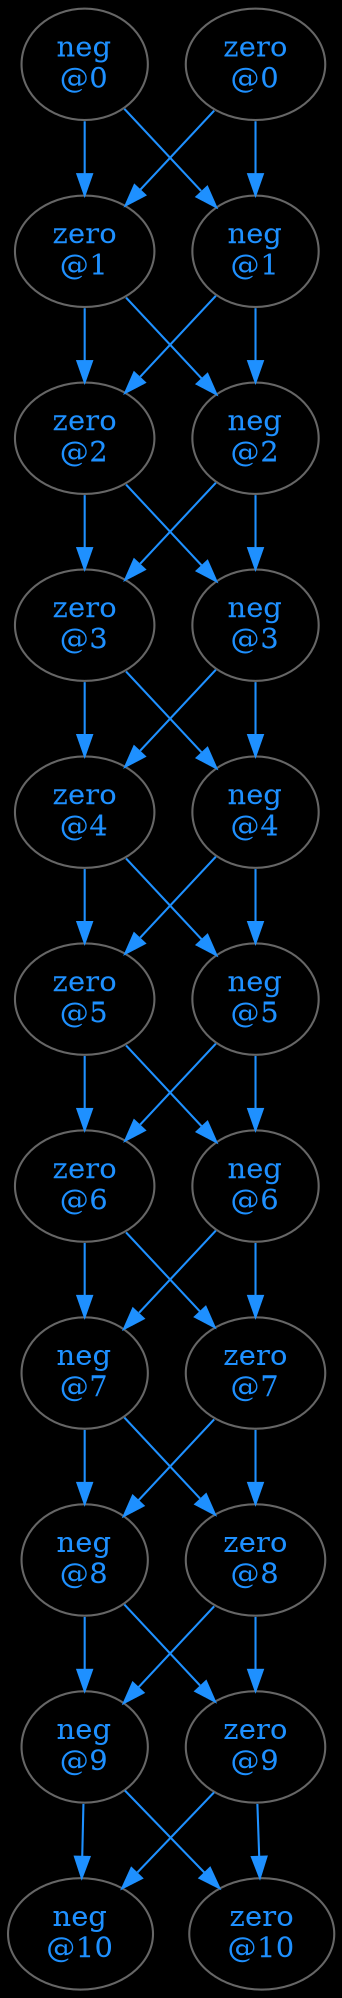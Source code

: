 strict digraph mode_graph {
graph [bgcolor=black margin=0.0] ;
  node [
  style=filled
  fillcolor=black
  fontcolor="#1e90ff"
  color="#666666"
  ] ;
  edge [color="#1e90ff" fontcolor="#222222"] ;
  

  "neg\n@0" -> "zero\n@1" ;
  "zero\n@1" -> "zero\n@2" ;
  "zero\n@2" -> "zero\n@3" ;
  "zero\n@3" -> "zero\n@4" ;
  "zero\n@4" -> "zero\n@5" ;
  "zero\n@5" -> "zero\n@6" ;
  "zero\n@6" -> "neg\n@7" ;
  "neg\n@7" -> "neg\n@8" ;
  "neg\n@8" -> "neg\n@9" ;
  "neg\n@9" -> "neg\n@10" ;

  "neg\n@0" -> "zero\n@1" ;
  "zero\n@1" -> "zero\n@2" ;
  "zero\n@2" -> "zero\n@3" ;
  "zero\n@3" -> "zero\n@4" ;
  "zero\n@4" -> "zero\n@5" ;
  "zero\n@5" -> "zero\n@6" ;
  "zero\n@6" -> "neg\n@7" ;
  "neg\n@7" -> "neg\n@8" ;
  "neg\n@8" -> "neg\n@9" ;
  "neg\n@9" -> "zero\n@10" ;

  "neg\n@0" -> "zero\n@1" ;
  "zero\n@1" -> "zero\n@2" ;
  "zero\n@2" -> "zero\n@3" ;
  "zero\n@3" -> "zero\n@4" ;
  "zero\n@4" -> "zero\n@5" ;
  "zero\n@5" -> "zero\n@6" ;
  "zero\n@6" -> "neg\n@7" ;
  "neg\n@7" -> "neg\n@8" ;
  "neg\n@8" -> "zero\n@9" ;
  "zero\n@9" -> "neg\n@10" ;

  "neg\n@0" -> "zero\n@1" ;
  "zero\n@1" -> "zero\n@2" ;
  "zero\n@2" -> "zero\n@3" ;
  "zero\n@3" -> "zero\n@4" ;
  "zero\n@4" -> "zero\n@5" ;
  "zero\n@5" -> "zero\n@6" ;
  "zero\n@6" -> "neg\n@7" ;
  "neg\n@7" -> "neg\n@8" ;
  "neg\n@8" -> "zero\n@9" ;
  "zero\n@9" -> "zero\n@10" ;

  "neg\n@0" -> "zero\n@1" ;
  "zero\n@1" -> "zero\n@2" ;
  "zero\n@2" -> "zero\n@3" ;
  "zero\n@3" -> "zero\n@4" ;
  "zero\n@4" -> "zero\n@5" ;
  "zero\n@5" -> "zero\n@6" ;
  "zero\n@6" -> "neg\n@7" ;
  "neg\n@7" -> "zero\n@8" ;
  "zero\n@8" -> "zero\n@9" ;
  "zero\n@9" -> "zero\n@10" ;

  "neg\n@0" -> "zero\n@1" ;
  "zero\n@1" -> "zero\n@2" ;
  "zero\n@2" -> "zero\n@3" ;
  "zero\n@3" -> "zero\n@4" ;
  "zero\n@4" -> "zero\n@5" ;
  "zero\n@5" -> "zero\n@6" ;
  "zero\n@6" -> "neg\n@7" ;
  "neg\n@7" -> "zero\n@8" ;
  "zero\n@8" -> "zero\n@9" ;
  "zero\n@9" -> "neg\n@10" ;

  "neg\n@0" -> "zero\n@1" ;
  "zero\n@1" -> "zero\n@2" ;
  "zero\n@2" -> "zero\n@3" ;
  "zero\n@3" -> "zero\n@4" ;
  "zero\n@4" -> "zero\n@5" ;
  "zero\n@5" -> "zero\n@6" ;
  "zero\n@6" -> "neg\n@7" ;
  "neg\n@7" -> "zero\n@8" ;
  "zero\n@8" -> "neg\n@9" ;
  "neg\n@9" -> "neg\n@10" ;

  "neg\n@0" -> "zero\n@1" ;
  "zero\n@1" -> "zero\n@2" ;
  "zero\n@2" -> "zero\n@3" ;
  "zero\n@3" -> "zero\n@4" ;
  "zero\n@4" -> "zero\n@5" ;
  "zero\n@5" -> "zero\n@6" ;
  "zero\n@6" -> "neg\n@7" ;
  "neg\n@7" -> "zero\n@8" ;
  "zero\n@8" -> "neg\n@9" ;
  "neg\n@9" -> "zero\n@10" ;

  "neg\n@0" -> "zero\n@1" ;
  "zero\n@1" -> "zero\n@2" ;
  "zero\n@2" -> "zero\n@3" ;
  "zero\n@3" -> "zero\n@4" ;
  "zero\n@4" -> "zero\n@5" ;
  "zero\n@5" -> "zero\n@6" ;
  "zero\n@6" -> "zero\n@7" ;
  "zero\n@7" -> "zero\n@8" ;
  "zero\n@8" -> "zero\n@9" ;
  "zero\n@9" -> "zero\n@10" ;

  "neg\n@0" -> "zero\n@1" ;
  "zero\n@1" -> "zero\n@2" ;
  "zero\n@2" -> "zero\n@3" ;
  "zero\n@3" -> "zero\n@4" ;
  "zero\n@4" -> "zero\n@5" ;
  "zero\n@5" -> "zero\n@6" ;
  "zero\n@6" -> "zero\n@7" ;
  "zero\n@7" -> "zero\n@8" ;
  "zero\n@8" -> "zero\n@9" ;
  "zero\n@9" -> "neg\n@10" ;

  "neg\n@0" -> "zero\n@1" ;
  "zero\n@1" -> "zero\n@2" ;
  "zero\n@2" -> "zero\n@3" ;
  "zero\n@3" -> "zero\n@4" ;
  "zero\n@4" -> "zero\n@5" ;
  "zero\n@5" -> "zero\n@6" ;
  "zero\n@6" -> "zero\n@7" ;
  "zero\n@7" -> "zero\n@8" ;
  "zero\n@8" -> "neg\n@9" ;
  "neg\n@9" -> "neg\n@10" ;

  "neg\n@0" -> "zero\n@1" ;
  "zero\n@1" -> "zero\n@2" ;
  "zero\n@2" -> "zero\n@3" ;
  "zero\n@3" -> "zero\n@4" ;
  "zero\n@4" -> "zero\n@5" ;
  "zero\n@5" -> "zero\n@6" ;
  "zero\n@6" -> "zero\n@7" ;
  "zero\n@7" -> "zero\n@8" ;
  "zero\n@8" -> "neg\n@9" ;
  "neg\n@9" -> "zero\n@10" ;

  "neg\n@0" -> "zero\n@1" ;
  "zero\n@1" -> "zero\n@2" ;
  "zero\n@2" -> "zero\n@3" ;
  "zero\n@3" -> "zero\n@4" ;
  "zero\n@4" -> "zero\n@5" ;
  "zero\n@5" -> "zero\n@6" ;
  "zero\n@6" -> "zero\n@7" ;
  "zero\n@7" -> "neg\n@8" ;
  "neg\n@8" -> "zero\n@9" ;
  "zero\n@9" -> "zero\n@10" ;

  "neg\n@0" -> "zero\n@1" ;
  "zero\n@1" -> "zero\n@2" ;
  "zero\n@2" -> "zero\n@3" ;
  "zero\n@3" -> "zero\n@4" ;
  "zero\n@4" -> "zero\n@5" ;
  "zero\n@5" -> "zero\n@6" ;
  "zero\n@6" -> "zero\n@7" ;
  "zero\n@7" -> "neg\n@8" ;
  "neg\n@8" -> "zero\n@9" ;
  "zero\n@9" -> "neg\n@10" ;

  "neg\n@0" -> "zero\n@1" ;
  "zero\n@1" -> "zero\n@2" ;
  "zero\n@2" -> "zero\n@3" ;
  "zero\n@3" -> "zero\n@4" ;
  "zero\n@4" -> "zero\n@5" ;
  "zero\n@5" -> "zero\n@6" ;
  "zero\n@6" -> "zero\n@7" ;
  "zero\n@7" -> "neg\n@8" ;
  "neg\n@8" -> "neg\n@9" ;
  "neg\n@9" -> "neg\n@10" ;

  "neg\n@0" -> "zero\n@1" ;
  "zero\n@1" -> "zero\n@2" ;
  "zero\n@2" -> "zero\n@3" ;
  "zero\n@3" -> "zero\n@4" ;
  "zero\n@4" -> "zero\n@5" ;
  "zero\n@5" -> "zero\n@6" ;
  "zero\n@6" -> "zero\n@7" ;
  "zero\n@7" -> "neg\n@8" ;
  "neg\n@8" -> "neg\n@9" ;
  "neg\n@9" -> "zero\n@10" ;

  "neg\n@0" -> "zero\n@1" ;
  "zero\n@1" -> "zero\n@2" ;
  "zero\n@2" -> "zero\n@3" ;
  "zero\n@3" -> "zero\n@4" ;
  "zero\n@4" -> "zero\n@5" ;
  "zero\n@5" -> "neg\n@6" ;
  "neg\n@6" -> "zero\n@7" ;
  "zero\n@7" -> "zero\n@8" ;
  "zero\n@8" -> "zero\n@9" ;
  "zero\n@9" -> "zero\n@10" ;

  "neg\n@0" -> "zero\n@1" ;
  "zero\n@1" -> "zero\n@2" ;
  "zero\n@2" -> "zero\n@3" ;
  "zero\n@3" -> "zero\n@4" ;
  "zero\n@4" -> "zero\n@5" ;
  "zero\n@5" -> "neg\n@6" ;
  "neg\n@6" -> "zero\n@7" ;
  "zero\n@7" -> "zero\n@8" ;
  "zero\n@8" -> "zero\n@9" ;
  "zero\n@9" -> "neg\n@10" ;

  "neg\n@0" -> "zero\n@1" ;
  "zero\n@1" -> "zero\n@2" ;
  "zero\n@2" -> "zero\n@3" ;
  "zero\n@3" -> "zero\n@4" ;
  "zero\n@4" -> "zero\n@5" ;
  "zero\n@5" -> "neg\n@6" ;
  "neg\n@6" -> "zero\n@7" ;
  "zero\n@7" -> "zero\n@8" ;
  "zero\n@8" -> "neg\n@9" ;
  "neg\n@9" -> "neg\n@10" ;

  "neg\n@0" -> "zero\n@1" ;
  "zero\n@1" -> "zero\n@2" ;
  "zero\n@2" -> "zero\n@3" ;
  "zero\n@3" -> "zero\n@4" ;
  "zero\n@4" -> "zero\n@5" ;
  "zero\n@5" -> "neg\n@6" ;
  "neg\n@6" -> "zero\n@7" ;
  "zero\n@7" -> "zero\n@8" ;
  "zero\n@8" -> "neg\n@9" ;
  "neg\n@9" -> "zero\n@10" ;

  "neg\n@0" -> "zero\n@1" ;
  "zero\n@1" -> "zero\n@2" ;
  "zero\n@2" -> "zero\n@3" ;
  "zero\n@3" -> "zero\n@4" ;
  "zero\n@4" -> "zero\n@5" ;
  "zero\n@5" -> "neg\n@6" ;
  "neg\n@6" -> "zero\n@7" ;
  "zero\n@7" -> "neg\n@8" ;
  "neg\n@8" -> "neg\n@9" ;
  "neg\n@9" -> "neg\n@10" ;

  "neg\n@0" -> "zero\n@1" ;
  "zero\n@1" -> "zero\n@2" ;
  "zero\n@2" -> "zero\n@3" ;
  "zero\n@3" -> "zero\n@4" ;
  "zero\n@4" -> "zero\n@5" ;
  "zero\n@5" -> "neg\n@6" ;
  "neg\n@6" -> "zero\n@7" ;
  "zero\n@7" -> "neg\n@8" ;
  "neg\n@8" -> "neg\n@9" ;
  "neg\n@9" -> "zero\n@10" ;

  "neg\n@0" -> "zero\n@1" ;
  "zero\n@1" -> "zero\n@2" ;
  "zero\n@2" -> "zero\n@3" ;
  "zero\n@3" -> "zero\n@4" ;
  "zero\n@4" -> "zero\n@5" ;
  "zero\n@5" -> "neg\n@6" ;
  "neg\n@6" -> "zero\n@7" ;
  "zero\n@7" -> "neg\n@8" ;
  "neg\n@8" -> "zero\n@9" ;
  "zero\n@9" -> "neg\n@10" ;

  "neg\n@0" -> "zero\n@1" ;
  "zero\n@1" -> "zero\n@2" ;
  "zero\n@2" -> "zero\n@3" ;
  "zero\n@3" -> "zero\n@4" ;
  "zero\n@4" -> "zero\n@5" ;
  "zero\n@5" -> "neg\n@6" ;
  "neg\n@6" -> "zero\n@7" ;
  "zero\n@7" -> "neg\n@8" ;
  "neg\n@8" -> "zero\n@9" ;
  "zero\n@9" -> "zero\n@10" ;

  "neg\n@0" -> "zero\n@1" ;
  "zero\n@1" -> "zero\n@2" ;
  "zero\n@2" -> "zero\n@3" ;
  "zero\n@3" -> "zero\n@4" ;
  "zero\n@4" -> "zero\n@5" ;
  "zero\n@5" -> "neg\n@6" ;
  "neg\n@6" -> "neg\n@7" ;
  "neg\n@7" -> "neg\n@8" ;
  "neg\n@8" -> "zero\n@9" ;
  "zero\n@9" -> "neg\n@10" ;

  "neg\n@0" -> "zero\n@1" ;
  "zero\n@1" -> "zero\n@2" ;
  "zero\n@2" -> "zero\n@3" ;
  "zero\n@3" -> "zero\n@4" ;
  "zero\n@4" -> "zero\n@5" ;
  "zero\n@5" -> "neg\n@6" ;
  "neg\n@6" -> "neg\n@7" ;
  "neg\n@7" -> "neg\n@8" ;
  "neg\n@8" -> "zero\n@9" ;
  "zero\n@9" -> "zero\n@10" ;

  "neg\n@0" -> "zero\n@1" ;
  "zero\n@1" -> "zero\n@2" ;
  "zero\n@2" -> "zero\n@3" ;
  "zero\n@3" -> "zero\n@4" ;
  "zero\n@4" -> "zero\n@5" ;
  "zero\n@5" -> "neg\n@6" ;
  "neg\n@6" -> "neg\n@7" ;
  "neg\n@7" -> "neg\n@8" ;
  "neg\n@8" -> "neg\n@9" ;
  "neg\n@9" -> "neg\n@10" ;

  "neg\n@0" -> "zero\n@1" ;
  "zero\n@1" -> "zero\n@2" ;
  "zero\n@2" -> "zero\n@3" ;
  "zero\n@3" -> "zero\n@4" ;
  "zero\n@4" -> "zero\n@5" ;
  "zero\n@5" -> "neg\n@6" ;
  "neg\n@6" -> "neg\n@7" ;
  "neg\n@7" -> "neg\n@8" ;
  "neg\n@8" -> "neg\n@9" ;
  "neg\n@9" -> "zero\n@10" ;

  "neg\n@0" -> "zero\n@1" ;
  "zero\n@1" -> "zero\n@2" ;
  "zero\n@2" -> "zero\n@3" ;
  "zero\n@3" -> "zero\n@4" ;
  "zero\n@4" -> "zero\n@5" ;
  "zero\n@5" -> "neg\n@6" ;
  "neg\n@6" -> "neg\n@7" ;
  "neg\n@7" -> "zero\n@8" ;
  "zero\n@8" -> "zero\n@9" ;
  "zero\n@9" -> "neg\n@10" ;

  "neg\n@0" -> "zero\n@1" ;
  "zero\n@1" -> "zero\n@2" ;
  "zero\n@2" -> "zero\n@3" ;
  "zero\n@3" -> "zero\n@4" ;
  "zero\n@4" -> "zero\n@5" ;
  "zero\n@5" -> "neg\n@6" ;
  "neg\n@6" -> "neg\n@7" ;
  "neg\n@7" -> "zero\n@8" ;
  "zero\n@8" -> "zero\n@9" ;
  "zero\n@9" -> "zero\n@10" ;

  "neg\n@0" -> "zero\n@1" ;
  "zero\n@1" -> "zero\n@2" ;
  "zero\n@2" -> "zero\n@3" ;
  "zero\n@3" -> "zero\n@4" ;
  "zero\n@4" -> "zero\n@5" ;
  "zero\n@5" -> "neg\n@6" ;
  "neg\n@6" -> "neg\n@7" ;
  "neg\n@7" -> "zero\n@8" ;
  "zero\n@8" -> "neg\n@9" ;
  "neg\n@9" -> "neg\n@10" ;

  "neg\n@0" -> "zero\n@1" ;
  "zero\n@1" -> "zero\n@2" ;
  "zero\n@2" -> "zero\n@3" ;
  "zero\n@3" -> "zero\n@4" ;
  "zero\n@4" -> "zero\n@5" ;
  "zero\n@5" -> "neg\n@6" ;
  "neg\n@6" -> "neg\n@7" ;
  "neg\n@7" -> "zero\n@8" ;
  "zero\n@8" -> "neg\n@9" ;
  "neg\n@9" -> "zero\n@10" ;

  "neg\n@0" -> "zero\n@1" ;
  "zero\n@1" -> "zero\n@2" ;
  "zero\n@2" -> "zero\n@3" ;
  "zero\n@3" -> "zero\n@4" ;
  "zero\n@4" -> "neg\n@5" ;
  "neg\n@5" -> "neg\n@6" ;
  "neg\n@6" -> "zero\n@7" ;
  "zero\n@7" -> "zero\n@8" ;
  "zero\n@8" -> "neg\n@9" ;
  "neg\n@9" -> "neg\n@10" ;

  "neg\n@0" -> "zero\n@1" ;
  "zero\n@1" -> "zero\n@2" ;
  "zero\n@2" -> "zero\n@3" ;
  "zero\n@3" -> "zero\n@4" ;
  "zero\n@4" -> "neg\n@5" ;
  "neg\n@5" -> "neg\n@6" ;
  "neg\n@6" -> "zero\n@7" ;
  "zero\n@7" -> "zero\n@8" ;
  "zero\n@8" -> "neg\n@9" ;
  "neg\n@9" -> "zero\n@10" ;

  "neg\n@0" -> "zero\n@1" ;
  "zero\n@1" -> "zero\n@2" ;
  "zero\n@2" -> "zero\n@3" ;
  "zero\n@3" -> "zero\n@4" ;
  "zero\n@4" -> "neg\n@5" ;
  "neg\n@5" -> "neg\n@6" ;
  "neg\n@6" -> "zero\n@7" ;
  "zero\n@7" -> "zero\n@8" ;
  "zero\n@8" -> "zero\n@9" ;
  "zero\n@9" -> "neg\n@10" ;

  "neg\n@0" -> "zero\n@1" ;
  "zero\n@1" -> "zero\n@2" ;
  "zero\n@2" -> "zero\n@3" ;
  "zero\n@3" -> "zero\n@4" ;
  "zero\n@4" -> "neg\n@5" ;
  "neg\n@5" -> "neg\n@6" ;
  "neg\n@6" -> "zero\n@7" ;
  "zero\n@7" -> "zero\n@8" ;
  "zero\n@8" -> "zero\n@9" ;
  "zero\n@9" -> "zero\n@10" ;

  "neg\n@0" -> "zero\n@1" ;
  "zero\n@1" -> "zero\n@2" ;
  "zero\n@2" -> "zero\n@3" ;
  "zero\n@3" -> "zero\n@4" ;
  "zero\n@4" -> "neg\n@5" ;
  "neg\n@5" -> "neg\n@6" ;
  "neg\n@6" -> "zero\n@7" ;
  "zero\n@7" -> "neg\n@8" ;
  "neg\n@8" -> "zero\n@9" ;
  "zero\n@9" -> "neg\n@10" ;

  "neg\n@0" -> "zero\n@1" ;
  "zero\n@1" -> "zero\n@2" ;
  "zero\n@2" -> "zero\n@3" ;
  "zero\n@3" -> "zero\n@4" ;
  "zero\n@4" -> "neg\n@5" ;
  "neg\n@5" -> "neg\n@6" ;
  "neg\n@6" -> "zero\n@7" ;
  "zero\n@7" -> "neg\n@8" ;
  "neg\n@8" -> "zero\n@9" ;
  "zero\n@9" -> "zero\n@10" ;

  "neg\n@0" -> "zero\n@1" ;
  "zero\n@1" -> "zero\n@2" ;
  "zero\n@2" -> "zero\n@3" ;
  "zero\n@3" -> "zero\n@4" ;
  "zero\n@4" -> "neg\n@5" ;
  "neg\n@5" -> "neg\n@6" ;
  "neg\n@6" -> "zero\n@7" ;
  "zero\n@7" -> "neg\n@8" ;
  "neg\n@8" -> "neg\n@9" ;
  "neg\n@9" -> "neg\n@10" ;

  "neg\n@0" -> "zero\n@1" ;
  "zero\n@1" -> "zero\n@2" ;
  "zero\n@2" -> "zero\n@3" ;
  "zero\n@3" -> "zero\n@4" ;
  "zero\n@4" -> "neg\n@5" ;
  "neg\n@5" -> "neg\n@6" ;
  "neg\n@6" -> "zero\n@7" ;
  "zero\n@7" -> "neg\n@8" ;
  "neg\n@8" -> "neg\n@9" ;
  "neg\n@9" -> "zero\n@10" ;

  "neg\n@0" -> "zero\n@1" ;
  "zero\n@1" -> "zero\n@2" ;
  "zero\n@2" -> "zero\n@3" ;
  "zero\n@3" -> "zero\n@4" ;
  "zero\n@4" -> "neg\n@5" ;
  "neg\n@5" -> "neg\n@6" ;
  "neg\n@6" -> "neg\n@7" ;
  "neg\n@7" -> "zero\n@8" ;
  "zero\n@8" -> "zero\n@9" ;
  "zero\n@9" -> "neg\n@10" ;

  "neg\n@0" -> "zero\n@1" ;
  "zero\n@1" -> "zero\n@2" ;
  "zero\n@2" -> "zero\n@3" ;
  "zero\n@3" -> "zero\n@4" ;
  "zero\n@4" -> "neg\n@5" ;
  "neg\n@5" -> "neg\n@6" ;
  "neg\n@6" -> "neg\n@7" ;
  "neg\n@7" -> "zero\n@8" ;
  "zero\n@8" -> "zero\n@9" ;
  "zero\n@9" -> "zero\n@10" ;

  "neg\n@0" -> "zero\n@1" ;
  "zero\n@1" -> "zero\n@2" ;
  "zero\n@2" -> "zero\n@3" ;
  "zero\n@3" -> "zero\n@4" ;
  "zero\n@4" -> "neg\n@5" ;
  "neg\n@5" -> "neg\n@6" ;
  "neg\n@6" -> "neg\n@7" ;
  "neg\n@7" -> "zero\n@8" ;
  "zero\n@8" -> "neg\n@9" ;
  "neg\n@9" -> "neg\n@10" ;

  "neg\n@0" -> "zero\n@1" ;
  "zero\n@1" -> "zero\n@2" ;
  "zero\n@2" -> "zero\n@3" ;
  "zero\n@3" -> "zero\n@4" ;
  "zero\n@4" -> "neg\n@5" ;
  "neg\n@5" -> "neg\n@6" ;
  "neg\n@6" -> "neg\n@7" ;
  "neg\n@7" -> "zero\n@8" ;
  "zero\n@8" -> "neg\n@9" ;
  "neg\n@9" -> "zero\n@10" ;

  "neg\n@0" -> "zero\n@1" ;
  "zero\n@1" -> "zero\n@2" ;
  "zero\n@2" -> "zero\n@3" ;
  "zero\n@3" -> "zero\n@4" ;
  "zero\n@4" -> "neg\n@5" ;
  "neg\n@5" -> "neg\n@6" ;
  "neg\n@6" -> "neg\n@7" ;
  "neg\n@7" -> "neg\n@8" ;
  "neg\n@8" -> "neg\n@9" ;
  "neg\n@9" -> "neg\n@10" ;

  "neg\n@0" -> "zero\n@1" ;
  "zero\n@1" -> "zero\n@2" ;
  "zero\n@2" -> "zero\n@3" ;
  "zero\n@3" -> "zero\n@4" ;
  "zero\n@4" -> "neg\n@5" ;
  "neg\n@5" -> "neg\n@6" ;
  "neg\n@6" -> "neg\n@7" ;
  "neg\n@7" -> "neg\n@8" ;
  "neg\n@8" -> "neg\n@9" ;
  "neg\n@9" -> "zero\n@10" ;

  "neg\n@0" -> "zero\n@1" ;
  "zero\n@1" -> "zero\n@2" ;
  "zero\n@2" -> "zero\n@3" ;
  "zero\n@3" -> "zero\n@4" ;
  "zero\n@4" -> "neg\n@5" ;
  "neg\n@5" -> "neg\n@6" ;
  "neg\n@6" -> "neg\n@7" ;
  "neg\n@7" -> "neg\n@8" ;
  "neg\n@8" -> "zero\n@9" ;
  "zero\n@9" -> "neg\n@10" ;

  "neg\n@0" -> "zero\n@1" ;
  "zero\n@1" -> "zero\n@2" ;
  "zero\n@2" -> "zero\n@3" ;
  "zero\n@3" -> "zero\n@4" ;
  "zero\n@4" -> "neg\n@5" ;
  "neg\n@5" -> "neg\n@6" ;
  "neg\n@6" -> "neg\n@7" ;
  "neg\n@7" -> "neg\n@8" ;
  "neg\n@8" -> "zero\n@9" ;
  "zero\n@9" -> "zero\n@10" ;

  "neg\n@0" -> "zero\n@1" ;
  "zero\n@1" -> "zero\n@2" ;
  "zero\n@2" -> "zero\n@3" ;
  "zero\n@3" -> "zero\n@4" ;
  "zero\n@4" -> "neg\n@5" ;
  "neg\n@5" -> "zero\n@6" ;
  "zero\n@6" -> "zero\n@7" ;
  "zero\n@7" -> "zero\n@8" ;
  "zero\n@8" -> "neg\n@9" ;
  "neg\n@9" -> "neg\n@10" ;

  "neg\n@0" -> "zero\n@1" ;
  "zero\n@1" -> "zero\n@2" ;
  "zero\n@2" -> "zero\n@3" ;
  "zero\n@3" -> "zero\n@4" ;
  "zero\n@4" -> "neg\n@5" ;
  "neg\n@5" -> "zero\n@6" ;
  "zero\n@6" -> "zero\n@7" ;
  "zero\n@7" -> "zero\n@8" ;
  "zero\n@8" -> "neg\n@9" ;
  "neg\n@9" -> "zero\n@10" ;

  "neg\n@0" -> "zero\n@1" ;
  "zero\n@1" -> "zero\n@2" ;
  "zero\n@2" -> "zero\n@3" ;
  "zero\n@3" -> "zero\n@4" ;
  "zero\n@4" -> "neg\n@5" ;
  "neg\n@5" -> "zero\n@6" ;
  "zero\n@6" -> "zero\n@7" ;
  "zero\n@7" -> "zero\n@8" ;
  "zero\n@8" -> "zero\n@9" ;
  "zero\n@9" -> "neg\n@10" ;

  "neg\n@0" -> "zero\n@1" ;
  "zero\n@1" -> "zero\n@2" ;
  "zero\n@2" -> "zero\n@3" ;
  "zero\n@3" -> "zero\n@4" ;
  "zero\n@4" -> "neg\n@5" ;
  "neg\n@5" -> "zero\n@6" ;
  "zero\n@6" -> "zero\n@7" ;
  "zero\n@7" -> "zero\n@8" ;
  "zero\n@8" -> "zero\n@9" ;
  "zero\n@9" -> "zero\n@10" ;

  "neg\n@0" -> "zero\n@1" ;
  "zero\n@1" -> "zero\n@2" ;
  "zero\n@2" -> "zero\n@3" ;
  "zero\n@3" -> "zero\n@4" ;
  "zero\n@4" -> "neg\n@5" ;
  "neg\n@5" -> "zero\n@6" ;
  "zero\n@6" -> "zero\n@7" ;
  "zero\n@7" -> "neg\n@8" ;
  "neg\n@8" -> "zero\n@9" ;
  "zero\n@9" -> "neg\n@10" ;

  "neg\n@0" -> "zero\n@1" ;
  "zero\n@1" -> "zero\n@2" ;
  "zero\n@2" -> "zero\n@3" ;
  "zero\n@3" -> "zero\n@4" ;
  "zero\n@4" -> "neg\n@5" ;
  "neg\n@5" -> "zero\n@6" ;
  "zero\n@6" -> "zero\n@7" ;
  "zero\n@7" -> "neg\n@8" ;
  "neg\n@8" -> "zero\n@9" ;
  "zero\n@9" -> "zero\n@10" ;

  "neg\n@0" -> "zero\n@1" ;
  "zero\n@1" -> "zero\n@2" ;
  "zero\n@2" -> "zero\n@3" ;
  "zero\n@3" -> "zero\n@4" ;
  "zero\n@4" -> "neg\n@5" ;
  "neg\n@5" -> "zero\n@6" ;
  "zero\n@6" -> "zero\n@7" ;
  "zero\n@7" -> "neg\n@8" ;
  "neg\n@8" -> "neg\n@9" ;
  "neg\n@9" -> "neg\n@10" ;

  "neg\n@0" -> "zero\n@1" ;
  "zero\n@1" -> "zero\n@2" ;
  "zero\n@2" -> "zero\n@3" ;
  "zero\n@3" -> "zero\n@4" ;
  "zero\n@4" -> "neg\n@5" ;
  "neg\n@5" -> "zero\n@6" ;
  "zero\n@6" -> "zero\n@7" ;
  "zero\n@7" -> "neg\n@8" ;
  "neg\n@8" -> "neg\n@9" ;
  "neg\n@9" -> "zero\n@10" ;

  "neg\n@0" -> "zero\n@1" ;
  "zero\n@1" -> "zero\n@2" ;
  "zero\n@2" -> "zero\n@3" ;
  "zero\n@3" -> "zero\n@4" ;
  "zero\n@4" -> "neg\n@5" ;
  "neg\n@5" -> "zero\n@6" ;
  "zero\n@6" -> "neg\n@7" ;
  "neg\n@7" -> "zero\n@8" ;
  "zero\n@8" -> "zero\n@9" ;
  "zero\n@9" -> "neg\n@10" ;

  "neg\n@0" -> "zero\n@1" ;
  "zero\n@1" -> "zero\n@2" ;
  "zero\n@2" -> "zero\n@3" ;
  "zero\n@3" -> "zero\n@4" ;
  "zero\n@4" -> "neg\n@5" ;
  "neg\n@5" -> "zero\n@6" ;
  "zero\n@6" -> "neg\n@7" ;
  "neg\n@7" -> "zero\n@8" ;
  "zero\n@8" -> "zero\n@9" ;
  "zero\n@9" -> "zero\n@10" ;

  "neg\n@0" -> "zero\n@1" ;
  "zero\n@1" -> "zero\n@2" ;
  "zero\n@2" -> "zero\n@3" ;
  "zero\n@3" -> "zero\n@4" ;
  "zero\n@4" -> "neg\n@5" ;
  "neg\n@5" -> "zero\n@6" ;
  "zero\n@6" -> "neg\n@7" ;
  "neg\n@7" -> "zero\n@8" ;
  "zero\n@8" -> "neg\n@9" ;
  "neg\n@9" -> "neg\n@10" ;

  "neg\n@0" -> "zero\n@1" ;
  "zero\n@1" -> "zero\n@2" ;
  "zero\n@2" -> "zero\n@3" ;
  "zero\n@3" -> "zero\n@4" ;
  "zero\n@4" -> "neg\n@5" ;
  "neg\n@5" -> "zero\n@6" ;
  "zero\n@6" -> "neg\n@7" ;
  "neg\n@7" -> "zero\n@8" ;
  "zero\n@8" -> "neg\n@9" ;
  "neg\n@9" -> "zero\n@10" ;

  "neg\n@0" -> "zero\n@1" ;
  "zero\n@1" -> "zero\n@2" ;
  "zero\n@2" -> "zero\n@3" ;
  "zero\n@3" -> "zero\n@4" ;
  "zero\n@4" -> "neg\n@5" ;
  "neg\n@5" -> "zero\n@6" ;
  "zero\n@6" -> "neg\n@7" ;
  "neg\n@7" -> "neg\n@8" ;
  "neg\n@8" -> "neg\n@9" ;
  "neg\n@9" -> "neg\n@10" ;

  "neg\n@0" -> "zero\n@1" ;
  "zero\n@1" -> "zero\n@2" ;
  "zero\n@2" -> "zero\n@3" ;
  "zero\n@3" -> "zero\n@4" ;
  "zero\n@4" -> "neg\n@5" ;
  "neg\n@5" -> "zero\n@6" ;
  "zero\n@6" -> "neg\n@7" ;
  "neg\n@7" -> "neg\n@8" ;
  "neg\n@8" -> "neg\n@9" ;
  "neg\n@9" -> "zero\n@10" ;

  "neg\n@0" -> "zero\n@1" ;
  "zero\n@1" -> "zero\n@2" ;
  "zero\n@2" -> "zero\n@3" ;
  "zero\n@3" -> "zero\n@4" ;
  "zero\n@4" -> "neg\n@5" ;
  "neg\n@5" -> "zero\n@6" ;
  "zero\n@6" -> "neg\n@7" ;
  "neg\n@7" -> "neg\n@8" ;
  "neg\n@8" -> "zero\n@9" ;
  "zero\n@9" -> "neg\n@10" ;

  "neg\n@0" -> "zero\n@1" ;
  "zero\n@1" -> "zero\n@2" ;
  "zero\n@2" -> "zero\n@3" ;
  "zero\n@3" -> "zero\n@4" ;
  "zero\n@4" -> "neg\n@5" ;
  "neg\n@5" -> "zero\n@6" ;
  "zero\n@6" -> "neg\n@7" ;
  "neg\n@7" -> "neg\n@8" ;
  "neg\n@8" -> "zero\n@9" ;
  "zero\n@9" -> "zero\n@10" ;

  "neg\n@0" -> "zero\n@1" ;
  "zero\n@1" -> "zero\n@2" ;
  "zero\n@2" -> "zero\n@3" ;
  "zero\n@3" -> "neg\n@4" ;
  "neg\n@4" -> "neg\n@5" ;
  "neg\n@5" -> "zero\n@6" ;
  "zero\n@6" -> "zero\n@7" ;
  "zero\n@7" -> "zero\n@8" ;
  "zero\n@8" -> "zero\n@9" ;
  "zero\n@9" -> "neg\n@10" ;

  "neg\n@0" -> "zero\n@1" ;
  "zero\n@1" -> "zero\n@2" ;
  "zero\n@2" -> "zero\n@3" ;
  "zero\n@3" -> "neg\n@4" ;
  "neg\n@4" -> "neg\n@5" ;
  "neg\n@5" -> "zero\n@6" ;
  "zero\n@6" -> "zero\n@7" ;
  "zero\n@7" -> "zero\n@8" ;
  "zero\n@8" -> "zero\n@9" ;
  "zero\n@9" -> "zero\n@10" ;

  "neg\n@0" -> "zero\n@1" ;
  "zero\n@1" -> "zero\n@2" ;
  "zero\n@2" -> "zero\n@3" ;
  "zero\n@3" -> "neg\n@4" ;
  "neg\n@4" -> "neg\n@5" ;
  "neg\n@5" -> "zero\n@6" ;
  "zero\n@6" -> "zero\n@7" ;
  "zero\n@7" -> "zero\n@8" ;
  "zero\n@8" -> "neg\n@9" ;
  "neg\n@9" -> "neg\n@10" ;

  "neg\n@0" -> "zero\n@1" ;
  "zero\n@1" -> "zero\n@2" ;
  "zero\n@2" -> "zero\n@3" ;
  "zero\n@3" -> "neg\n@4" ;
  "neg\n@4" -> "neg\n@5" ;
  "neg\n@5" -> "zero\n@6" ;
  "zero\n@6" -> "zero\n@7" ;
  "zero\n@7" -> "zero\n@8" ;
  "zero\n@8" -> "neg\n@9" ;
  "neg\n@9" -> "zero\n@10" ;

  "neg\n@0" -> "zero\n@1" ;
  "zero\n@1" -> "zero\n@2" ;
  "zero\n@2" -> "zero\n@3" ;
  "zero\n@3" -> "neg\n@4" ;
  "neg\n@4" -> "neg\n@5" ;
  "neg\n@5" -> "zero\n@6" ;
  "zero\n@6" -> "zero\n@7" ;
  "zero\n@7" -> "neg\n@8" ;
  "neg\n@8" -> "neg\n@9" ;
  "neg\n@9" -> "neg\n@10" ;

  "neg\n@0" -> "zero\n@1" ;
  "zero\n@1" -> "zero\n@2" ;
  "zero\n@2" -> "zero\n@3" ;
  "zero\n@3" -> "neg\n@4" ;
  "neg\n@4" -> "neg\n@5" ;
  "neg\n@5" -> "zero\n@6" ;
  "zero\n@6" -> "zero\n@7" ;
  "zero\n@7" -> "neg\n@8" ;
  "neg\n@8" -> "neg\n@9" ;
  "neg\n@9" -> "zero\n@10" ;

  "neg\n@0" -> "zero\n@1" ;
  "zero\n@1" -> "zero\n@2" ;
  "zero\n@2" -> "zero\n@3" ;
  "zero\n@3" -> "neg\n@4" ;
  "neg\n@4" -> "neg\n@5" ;
  "neg\n@5" -> "zero\n@6" ;
  "zero\n@6" -> "zero\n@7" ;
  "zero\n@7" -> "neg\n@8" ;
  "neg\n@8" -> "zero\n@9" ;
  "zero\n@9" -> "neg\n@10" ;

  "neg\n@0" -> "zero\n@1" ;
  "zero\n@1" -> "zero\n@2" ;
  "zero\n@2" -> "zero\n@3" ;
  "zero\n@3" -> "neg\n@4" ;
  "neg\n@4" -> "neg\n@5" ;
  "neg\n@5" -> "zero\n@6" ;
  "zero\n@6" -> "zero\n@7" ;
  "zero\n@7" -> "neg\n@8" ;
  "neg\n@8" -> "zero\n@9" ;
  "zero\n@9" -> "zero\n@10" ;

  "neg\n@0" -> "zero\n@1" ;
  "zero\n@1" -> "zero\n@2" ;
  "zero\n@2" -> "zero\n@3" ;
  "zero\n@3" -> "neg\n@4" ;
  "neg\n@4" -> "neg\n@5" ;
  "neg\n@5" -> "zero\n@6" ;
  "zero\n@6" -> "neg\n@7" ;
  "neg\n@7" -> "zero\n@8" ;
  "zero\n@8" -> "zero\n@9" ;
  "zero\n@9" -> "neg\n@10" ;

  "neg\n@0" -> "zero\n@1" ;
  "zero\n@1" -> "zero\n@2" ;
  "zero\n@2" -> "zero\n@3" ;
  "zero\n@3" -> "neg\n@4" ;
  "neg\n@4" -> "neg\n@5" ;
  "neg\n@5" -> "zero\n@6" ;
  "zero\n@6" -> "neg\n@7" ;
  "neg\n@7" -> "zero\n@8" ;
  "zero\n@8" -> "zero\n@9" ;
  "zero\n@9" -> "zero\n@10" ;

  "neg\n@0" -> "zero\n@1" ;
  "zero\n@1" -> "zero\n@2" ;
  "zero\n@2" -> "zero\n@3" ;
  "zero\n@3" -> "neg\n@4" ;
  "neg\n@4" -> "neg\n@5" ;
  "neg\n@5" -> "zero\n@6" ;
  "zero\n@6" -> "neg\n@7" ;
  "neg\n@7" -> "zero\n@8" ;
  "zero\n@8" -> "neg\n@9" ;
  "neg\n@9" -> "neg\n@10" ;

  "neg\n@0" -> "zero\n@1" ;
  "zero\n@1" -> "zero\n@2" ;
  "zero\n@2" -> "zero\n@3" ;
  "zero\n@3" -> "neg\n@4" ;
  "neg\n@4" -> "neg\n@5" ;
  "neg\n@5" -> "zero\n@6" ;
  "zero\n@6" -> "neg\n@7" ;
  "neg\n@7" -> "zero\n@8" ;
  "zero\n@8" -> "neg\n@9" ;
  "neg\n@9" -> "zero\n@10" ;

  "neg\n@0" -> "zero\n@1" ;
  "zero\n@1" -> "zero\n@2" ;
  "zero\n@2" -> "zero\n@3" ;
  "zero\n@3" -> "neg\n@4" ;
  "neg\n@4" -> "neg\n@5" ;
  "neg\n@5" -> "zero\n@6" ;
  "zero\n@6" -> "neg\n@7" ;
  "neg\n@7" -> "neg\n@8" ;
  "neg\n@8" -> "zero\n@9" ;
  "zero\n@9" -> "neg\n@10" ;

  "neg\n@0" -> "zero\n@1" ;
  "zero\n@1" -> "zero\n@2" ;
  "zero\n@2" -> "zero\n@3" ;
  "zero\n@3" -> "neg\n@4" ;
  "neg\n@4" -> "neg\n@5" ;
  "neg\n@5" -> "zero\n@6" ;
  "zero\n@6" -> "neg\n@7" ;
  "neg\n@7" -> "neg\n@8" ;
  "neg\n@8" -> "zero\n@9" ;
  "zero\n@9" -> "zero\n@10" ;

  "neg\n@0" -> "zero\n@1" ;
  "zero\n@1" -> "zero\n@2" ;
  "zero\n@2" -> "zero\n@3" ;
  "zero\n@3" -> "neg\n@4" ;
  "neg\n@4" -> "neg\n@5" ;
  "neg\n@5" -> "zero\n@6" ;
  "zero\n@6" -> "neg\n@7" ;
  "neg\n@7" -> "neg\n@8" ;
  "neg\n@8" -> "neg\n@9" ;
  "neg\n@9" -> "neg\n@10" ;

  "neg\n@0" -> "zero\n@1" ;
  "zero\n@1" -> "zero\n@2" ;
  "zero\n@2" -> "zero\n@3" ;
  "zero\n@3" -> "neg\n@4" ;
  "neg\n@4" -> "neg\n@5" ;
  "neg\n@5" -> "zero\n@6" ;
  "zero\n@6" -> "neg\n@7" ;
  "neg\n@7" -> "neg\n@8" ;
  "neg\n@8" -> "neg\n@9" ;
  "neg\n@9" -> "zero\n@10" ;

  "neg\n@0" -> "zero\n@1" ;
  "zero\n@1" -> "zero\n@2" ;
  "zero\n@2" -> "zero\n@3" ;
  "zero\n@3" -> "neg\n@4" ;
  "neg\n@4" -> "neg\n@5" ;
  "neg\n@5" -> "neg\n@6" ;
  "neg\n@6" -> "zero\n@7" ;
  "zero\n@7" -> "zero\n@8" ;
  "zero\n@8" -> "neg\n@9" ;
  "neg\n@9" -> "neg\n@10" ;

  "neg\n@0" -> "zero\n@1" ;
  "zero\n@1" -> "zero\n@2" ;
  "zero\n@2" -> "zero\n@3" ;
  "zero\n@3" -> "neg\n@4" ;
  "neg\n@4" -> "neg\n@5" ;
  "neg\n@5" -> "neg\n@6" ;
  "neg\n@6" -> "zero\n@7" ;
  "zero\n@7" -> "zero\n@8" ;
  "zero\n@8" -> "neg\n@9" ;
  "neg\n@9" -> "zero\n@10" ;

  "neg\n@0" -> "zero\n@1" ;
  "zero\n@1" -> "zero\n@2" ;
  "zero\n@2" -> "zero\n@3" ;
  "zero\n@3" -> "neg\n@4" ;
  "neg\n@4" -> "neg\n@5" ;
  "neg\n@5" -> "neg\n@6" ;
  "neg\n@6" -> "zero\n@7" ;
  "zero\n@7" -> "zero\n@8" ;
  "zero\n@8" -> "zero\n@9" ;
  "zero\n@9" -> "neg\n@10" ;

  "neg\n@0" -> "zero\n@1" ;
  "zero\n@1" -> "zero\n@2" ;
  "zero\n@2" -> "zero\n@3" ;
  "zero\n@3" -> "neg\n@4" ;
  "neg\n@4" -> "neg\n@5" ;
  "neg\n@5" -> "neg\n@6" ;
  "neg\n@6" -> "zero\n@7" ;
  "zero\n@7" -> "zero\n@8" ;
  "zero\n@8" -> "zero\n@9" ;
  "zero\n@9" -> "zero\n@10" ;

  "neg\n@0" -> "zero\n@1" ;
  "zero\n@1" -> "zero\n@2" ;
  "zero\n@2" -> "zero\n@3" ;
  "zero\n@3" -> "neg\n@4" ;
  "neg\n@4" -> "neg\n@5" ;
  "neg\n@5" -> "neg\n@6" ;
  "neg\n@6" -> "zero\n@7" ;
  "zero\n@7" -> "neg\n@8" ;
  "neg\n@8" -> "neg\n@9" ;
  "neg\n@9" -> "neg\n@10" ;

  "neg\n@0" -> "zero\n@1" ;
  "zero\n@1" -> "zero\n@2" ;
  "zero\n@2" -> "zero\n@3" ;
  "zero\n@3" -> "neg\n@4" ;
  "neg\n@4" -> "neg\n@5" ;
  "neg\n@5" -> "neg\n@6" ;
  "neg\n@6" -> "zero\n@7" ;
  "zero\n@7" -> "neg\n@8" ;
  "neg\n@8" -> "neg\n@9" ;
  "neg\n@9" -> "zero\n@10" ;

  "neg\n@0" -> "zero\n@1" ;
  "zero\n@1" -> "zero\n@2" ;
  "zero\n@2" -> "zero\n@3" ;
  "zero\n@3" -> "neg\n@4" ;
  "neg\n@4" -> "neg\n@5" ;
  "neg\n@5" -> "neg\n@6" ;
  "neg\n@6" -> "zero\n@7" ;
  "zero\n@7" -> "neg\n@8" ;
  "neg\n@8" -> "zero\n@9" ;
  "zero\n@9" -> "neg\n@10" ;

  "neg\n@0" -> "zero\n@1" ;
  "zero\n@1" -> "zero\n@2" ;
  "zero\n@2" -> "zero\n@3" ;
  "zero\n@3" -> "neg\n@4" ;
  "neg\n@4" -> "neg\n@5" ;
  "neg\n@5" -> "neg\n@6" ;
  "neg\n@6" -> "zero\n@7" ;
  "zero\n@7" -> "neg\n@8" ;
  "neg\n@8" -> "zero\n@9" ;
  "zero\n@9" -> "zero\n@10" ;

  "neg\n@0" -> "zero\n@1" ;
  "zero\n@1" -> "zero\n@2" ;
  "zero\n@2" -> "zero\n@3" ;
  "zero\n@3" -> "neg\n@4" ;
  "neg\n@4" -> "neg\n@5" ;
  "neg\n@5" -> "neg\n@6" ;
  "neg\n@6" -> "neg\n@7" ;
  "neg\n@7" -> "neg\n@8" ;
  "neg\n@8" -> "neg\n@9" ;
  "neg\n@9" -> "neg\n@10" ;

  "neg\n@0" -> "zero\n@1" ;
  "zero\n@1" -> "zero\n@2" ;
  "zero\n@2" -> "zero\n@3" ;
  "zero\n@3" -> "neg\n@4" ;
  "neg\n@4" -> "neg\n@5" ;
  "neg\n@5" -> "neg\n@6" ;
  "neg\n@6" -> "neg\n@7" ;
  "neg\n@7" -> "neg\n@8" ;
  "neg\n@8" -> "neg\n@9" ;
  "neg\n@9" -> "zero\n@10" ;

  "neg\n@0" -> "zero\n@1" ;
  "zero\n@1" -> "zero\n@2" ;
  "zero\n@2" -> "zero\n@3" ;
  "zero\n@3" -> "neg\n@4" ;
  "neg\n@4" -> "neg\n@5" ;
  "neg\n@5" -> "neg\n@6" ;
  "neg\n@6" -> "neg\n@7" ;
  "neg\n@7" -> "neg\n@8" ;
  "neg\n@8" -> "zero\n@9" ;
  "zero\n@9" -> "neg\n@10" ;

  "neg\n@0" -> "zero\n@1" ;
  "zero\n@1" -> "zero\n@2" ;
  "zero\n@2" -> "zero\n@3" ;
  "zero\n@3" -> "neg\n@4" ;
  "neg\n@4" -> "neg\n@5" ;
  "neg\n@5" -> "neg\n@6" ;
  "neg\n@6" -> "neg\n@7" ;
  "neg\n@7" -> "neg\n@8" ;
  "neg\n@8" -> "zero\n@9" ;
  "zero\n@9" -> "zero\n@10" ;

  "neg\n@0" -> "zero\n@1" ;
  "zero\n@1" -> "zero\n@2" ;
  "zero\n@2" -> "zero\n@3" ;
  "zero\n@3" -> "neg\n@4" ;
  "neg\n@4" -> "neg\n@5" ;
  "neg\n@5" -> "neg\n@6" ;
  "neg\n@6" -> "neg\n@7" ;
  "neg\n@7" -> "zero\n@8" ;
  "zero\n@8" -> "zero\n@9" ;
  "zero\n@9" -> "zero\n@10" ;

  "neg\n@0" -> "zero\n@1" ;
  "zero\n@1" -> "zero\n@2" ;
  "zero\n@2" -> "zero\n@3" ;
  "zero\n@3" -> "neg\n@4" ;
  "neg\n@4" -> "neg\n@5" ;
  "neg\n@5" -> "neg\n@6" ;
  "neg\n@6" -> "neg\n@7" ;
  "neg\n@7" -> "zero\n@8" ;
  "zero\n@8" -> "zero\n@9" ;
  "zero\n@9" -> "neg\n@10" ;

  "neg\n@0" -> "zero\n@1" ;
  "zero\n@1" -> "zero\n@2" ;
  "zero\n@2" -> "zero\n@3" ;
  "zero\n@3" -> "neg\n@4" ;
  "neg\n@4" -> "neg\n@5" ;
  "neg\n@5" -> "neg\n@6" ;
  "neg\n@6" -> "neg\n@7" ;
  "neg\n@7" -> "zero\n@8" ;
  "zero\n@8" -> "neg\n@9" ;
  "neg\n@9" -> "zero\n@10" ;

  "neg\n@0" -> "zero\n@1" ;
  "zero\n@1" -> "zero\n@2" ;
  "zero\n@2" -> "zero\n@3" ;
  "zero\n@3" -> "neg\n@4" ;
  "neg\n@4" -> "neg\n@5" ;
  "neg\n@5" -> "neg\n@6" ;
  "neg\n@6" -> "neg\n@7" ;
  "neg\n@7" -> "zero\n@8" ;
  "zero\n@8" -> "neg\n@9" ;
  "neg\n@9" -> "neg\n@10" ;

  "neg\n@0" -> "zero\n@1" ;
  "zero\n@1" -> "zero\n@2" ;
  "zero\n@2" -> "zero\n@3" ;
  "zero\n@3" -> "neg\n@4" ;
  "neg\n@4" -> "zero\n@5" ;
  "zero\n@5" -> "zero\n@6" ;
  "zero\n@6" -> "neg\n@7" ;
  "neg\n@7" -> "zero\n@8" ;
  "zero\n@8" -> "neg\n@9" ;
  "neg\n@9" -> "neg\n@10" ;

  "neg\n@0" -> "zero\n@1" ;
  "zero\n@1" -> "zero\n@2" ;
  "zero\n@2" -> "zero\n@3" ;
  "zero\n@3" -> "neg\n@4" ;
  "neg\n@4" -> "zero\n@5" ;
  "zero\n@5" -> "zero\n@6" ;
  "zero\n@6" -> "neg\n@7" ;
  "neg\n@7" -> "zero\n@8" ;
  "zero\n@8" -> "neg\n@9" ;
  "neg\n@9" -> "zero\n@10" ;

  "neg\n@0" -> "zero\n@1" ;
  "zero\n@1" -> "zero\n@2" ;
  "zero\n@2" -> "zero\n@3" ;
  "zero\n@3" -> "neg\n@4" ;
  "neg\n@4" -> "zero\n@5" ;
  "zero\n@5" -> "zero\n@6" ;
  "zero\n@6" -> "neg\n@7" ;
  "neg\n@7" -> "zero\n@8" ;
  "zero\n@8" -> "zero\n@9" ;
  "zero\n@9" -> "zero\n@10" ;

  "neg\n@0" -> "zero\n@1" ;
  "zero\n@1" -> "zero\n@2" ;
  "zero\n@2" -> "zero\n@3" ;
  "zero\n@3" -> "neg\n@4" ;
  "neg\n@4" -> "zero\n@5" ;
  "zero\n@5" -> "zero\n@6" ;
  "zero\n@6" -> "neg\n@7" ;
  "neg\n@7" -> "zero\n@8" ;
  "zero\n@8" -> "zero\n@9" ;
  "zero\n@9" -> "neg\n@10" ;

  "neg\n@0" -> "zero\n@1" ;
  "zero\n@1" -> "zero\n@2" ;
  "zero\n@2" -> "zero\n@3" ;
  "zero\n@3" -> "neg\n@4" ;
  "neg\n@4" -> "zero\n@5" ;
  "zero\n@5" -> "zero\n@6" ;
  "zero\n@6" -> "neg\n@7" ;
  "neg\n@7" -> "neg\n@8" ;
  "neg\n@8" -> "zero\n@9" ;
  "zero\n@9" -> "neg\n@10" ;

  "neg\n@0" -> "zero\n@1" ;
  "zero\n@1" -> "zero\n@2" ;
  "zero\n@2" -> "zero\n@3" ;
  "zero\n@3" -> "neg\n@4" ;
  "neg\n@4" -> "zero\n@5" ;
  "zero\n@5" -> "zero\n@6" ;
  "zero\n@6" -> "neg\n@7" ;
  "neg\n@7" -> "neg\n@8" ;
  "neg\n@8" -> "zero\n@9" ;
  "zero\n@9" -> "zero\n@10" ;

  "neg\n@0" -> "zero\n@1" ;
  "zero\n@1" -> "zero\n@2" ;
  "zero\n@2" -> "zero\n@3" ;
  "zero\n@3" -> "neg\n@4" ;
  "neg\n@4" -> "zero\n@5" ;
  "zero\n@5" -> "zero\n@6" ;
  "zero\n@6" -> "neg\n@7" ;
  "neg\n@7" -> "neg\n@8" ;
  "neg\n@8" -> "neg\n@9" ;
  "neg\n@9" -> "zero\n@10" ;

  "neg\n@0" -> "zero\n@1" ;
  "zero\n@1" -> "zero\n@2" ;
  "zero\n@2" -> "zero\n@3" ;
  "zero\n@3" -> "neg\n@4" ;
  "neg\n@4" -> "zero\n@5" ;
  "zero\n@5" -> "zero\n@6" ;
  "zero\n@6" -> "neg\n@7" ;
  "neg\n@7" -> "neg\n@8" ;
  "neg\n@8" -> "neg\n@9" ;
  "neg\n@9" -> "neg\n@10" ;

  "neg\n@0" -> "zero\n@1" ;
  "zero\n@1" -> "zero\n@2" ;
  "zero\n@2" -> "zero\n@3" ;
  "zero\n@3" -> "neg\n@4" ;
  "neg\n@4" -> "zero\n@5" ;
  "zero\n@5" -> "zero\n@6" ;
  "zero\n@6" -> "zero\n@7" ;
  "zero\n@7" -> "zero\n@8" ;
  "zero\n@8" -> "zero\n@9" ;
  "zero\n@9" -> "zero\n@10" ;

  "neg\n@0" -> "zero\n@1" ;
  "zero\n@1" -> "zero\n@2" ;
  "zero\n@2" -> "zero\n@3" ;
  "zero\n@3" -> "neg\n@4" ;
  "neg\n@4" -> "zero\n@5" ;
  "zero\n@5" -> "zero\n@6" ;
  "zero\n@6" -> "zero\n@7" ;
  "zero\n@7" -> "zero\n@8" ;
  "zero\n@8" -> "zero\n@9" ;
  "zero\n@9" -> "neg\n@10" ;

  "neg\n@0" -> "zero\n@1" ;
  "zero\n@1" -> "zero\n@2" ;
  "zero\n@2" -> "zero\n@3" ;
  "zero\n@3" -> "neg\n@4" ;
  "neg\n@4" -> "zero\n@5" ;
  "zero\n@5" -> "zero\n@6" ;
  "zero\n@6" -> "zero\n@7" ;
  "zero\n@7" -> "zero\n@8" ;
  "zero\n@8" -> "neg\n@9" ;
  "neg\n@9" -> "zero\n@10" ;

  "neg\n@0" -> "zero\n@1" ;
  "zero\n@1" -> "zero\n@2" ;
  "zero\n@2" -> "zero\n@3" ;
  "zero\n@3" -> "neg\n@4" ;
  "neg\n@4" -> "zero\n@5" ;
  "zero\n@5" -> "zero\n@6" ;
  "zero\n@6" -> "zero\n@7" ;
  "zero\n@7" -> "zero\n@8" ;
  "zero\n@8" -> "neg\n@9" ;
  "neg\n@9" -> "neg\n@10" ;

  "neg\n@0" -> "zero\n@1" ;
  "zero\n@1" -> "zero\n@2" ;
  "zero\n@2" -> "zero\n@3" ;
  "zero\n@3" -> "neg\n@4" ;
  "neg\n@4" -> "zero\n@5" ;
  "zero\n@5" -> "zero\n@6" ;
  "zero\n@6" -> "zero\n@7" ;
  "zero\n@7" -> "neg\n@8" ;
  "neg\n@8" -> "neg\n@9" ;
  "neg\n@9" -> "zero\n@10" ;

  "neg\n@0" -> "zero\n@1" ;
  "zero\n@1" -> "zero\n@2" ;
  "zero\n@2" -> "zero\n@3" ;
  "zero\n@3" -> "neg\n@4" ;
  "neg\n@4" -> "zero\n@5" ;
  "zero\n@5" -> "zero\n@6" ;
  "zero\n@6" -> "zero\n@7" ;
  "zero\n@7" -> "neg\n@8" ;
  "neg\n@8" -> "neg\n@9" ;
  "neg\n@9" -> "neg\n@10" ;

  "neg\n@0" -> "zero\n@1" ;
  "zero\n@1" -> "zero\n@2" ;
  "zero\n@2" -> "zero\n@3" ;
  "zero\n@3" -> "neg\n@4" ;
  "neg\n@4" -> "zero\n@5" ;
  "zero\n@5" -> "zero\n@6" ;
  "zero\n@6" -> "zero\n@7" ;
  "zero\n@7" -> "neg\n@8" ;
  "neg\n@8" -> "zero\n@9" ;
  "zero\n@9" -> "zero\n@10" ;

  "neg\n@0" -> "zero\n@1" ;
  "zero\n@1" -> "zero\n@2" ;
  "zero\n@2" -> "zero\n@3" ;
  "zero\n@3" -> "neg\n@4" ;
  "neg\n@4" -> "zero\n@5" ;
  "zero\n@5" -> "zero\n@6" ;
  "zero\n@6" -> "zero\n@7" ;
  "zero\n@7" -> "neg\n@8" ;
  "neg\n@8" -> "zero\n@9" ;
  "zero\n@9" -> "neg\n@10" ;

  "neg\n@0" -> "zero\n@1" ;
  "zero\n@1" -> "zero\n@2" ;
  "zero\n@2" -> "zero\n@3" ;
  "zero\n@3" -> "neg\n@4" ;
  "neg\n@4" -> "zero\n@5" ;
  "zero\n@5" -> "neg\n@6" ;
  "neg\n@6" -> "neg\n@7" ;
  "neg\n@7" -> "zero\n@8" ;
  "zero\n@8" -> "zero\n@9" ;
  "zero\n@9" -> "neg\n@10" ;

  "neg\n@0" -> "zero\n@1" ;
  "zero\n@1" -> "zero\n@2" ;
  "zero\n@2" -> "zero\n@3" ;
  "zero\n@3" -> "neg\n@4" ;
  "neg\n@4" -> "zero\n@5" ;
  "zero\n@5" -> "neg\n@6" ;
  "neg\n@6" -> "neg\n@7" ;
  "neg\n@7" -> "zero\n@8" ;
  "zero\n@8" -> "zero\n@9" ;
  "zero\n@9" -> "zero\n@10" ;

  "neg\n@0" -> "zero\n@1" ;
  "zero\n@1" -> "zero\n@2" ;
  "zero\n@2" -> "zero\n@3" ;
  "zero\n@3" -> "neg\n@4" ;
  "neg\n@4" -> "zero\n@5" ;
  "zero\n@5" -> "neg\n@6" ;
  "neg\n@6" -> "neg\n@7" ;
  "neg\n@7" -> "zero\n@8" ;
  "zero\n@8" -> "neg\n@9" ;
  "neg\n@9" -> "zero\n@10" ;

  "neg\n@0" -> "zero\n@1" ;
  "zero\n@1" -> "zero\n@2" ;
  "zero\n@2" -> "zero\n@3" ;
  "zero\n@3" -> "neg\n@4" ;
  "neg\n@4" -> "zero\n@5" ;
  "zero\n@5" -> "neg\n@6" ;
  "neg\n@6" -> "neg\n@7" ;
  "neg\n@7" -> "zero\n@8" ;
  "zero\n@8" -> "neg\n@9" ;
  "neg\n@9" -> "neg\n@10" ;

  "neg\n@0" -> "zero\n@1" ;
  "zero\n@1" -> "zero\n@2" ;
  "zero\n@2" -> "zero\n@3" ;
  "zero\n@3" -> "neg\n@4" ;
  "neg\n@4" -> "zero\n@5" ;
  "zero\n@5" -> "neg\n@6" ;
  "neg\n@6" -> "neg\n@7" ;
  "neg\n@7" -> "neg\n@8" ;
  "neg\n@8" -> "neg\n@9" ;
  "neg\n@9" -> "zero\n@10" ;

  "neg\n@0" -> "zero\n@1" ;
  "zero\n@1" -> "zero\n@2" ;
  "zero\n@2" -> "zero\n@3" ;
  "zero\n@3" -> "neg\n@4" ;
  "neg\n@4" -> "zero\n@5" ;
  "zero\n@5" -> "neg\n@6" ;
  "neg\n@6" -> "neg\n@7" ;
  "neg\n@7" -> "neg\n@8" ;
  "neg\n@8" -> "neg\n@9" ;
  "neg\n@9" -> "neg\n@10" ;

  "neg\n@0" -> "zero\n@1" ;
  "zero\n@1" -> "zero\n@2" ;
  "zero\n@2" -> "zero\n@3" ;
  "zero\n@3" -> "neg\n@4" ;
  "neg\n@4" -> "zero\n@5" ;
  "zero\n@5" -> "neg\n@6" ;
  "neg\n@6" -> "neg\n@7" ;
  "neg\n@7" -> "neg\n@8" ;
  "neg\n@8" -> "zero\n@9" ;
  "zero\n@9" -> "zero\n@10" ;

  "neg\n@0" -> "zero\n@1" ;
  "zero\n@1" -> "zero\n@2" ;
  "zero\n@2" -> "zero\n@3" ;
  "zero\n@3" -> "neg\n@4" ;
  "neg\n@4" -> "zero\n@5" ;
  "zero\n@5" -> "neg\n@6" ;
  "neg\n@6" -> "neg\n@7" ;
  "neg\n@7" -> "neg\n@8" ;
  "neg\n@8" -> "zero\n@9" ;
  "zero\n@9" -> "neg\n@10" ;

  "neg\n@0" -> "zero\n@1" ;
  "zero\n@1" -> "zero\n@2" ;
  "zero\n@2" -> "zero\n@3" ;
  "zero\n@3" -> "neg\n@4" ;
  "neg\n@4" -> "zero\n@5" ;
  "zero\n@5" -> "neg\n@6" ;
  "neg\n@6" -> "zero\n@7" ;
  "zero\n@7" -> "neg\n@8" ;
  "neg\n@8" -> "neg\n@9" ;
  "neg\n@9" -> "zero\n@10" ;

  "neg\n@0" -> "zero\n@1" ;
  "zero\n@1" -> "zero\n@2" ;
  "zero\n@2" -> "zero\n@3" ;
  "zero\n@3" -> "neg\n@4" ;
  "neg\n@4" -> "zero\n@5" ;
  "zero\n@5" -> "neg\n@6" ;
  "neg\n@6" -> "zero\n@7" ;
  "zero\n@7" -> "neg\n@8" ;
  "neg\n@8" -> "neg\n@9" ;
  "neg\n@9" -> "neg\n@10" ;

  "neg\n@0" -> "zero\n@1" ;
  "zero\n@1" -> "zero\n@2" ;
  "zero\n@2" -> "zero\n@3" ;
  "zero\n@3" -> "neg\n@4" ;
  "neg\n@4" -> "zero\n@5" ;
  "zero\n@5" -> "neg\n@6" ;
  "neg\n@6" -> "zero\n@7" ;
  "zero\n@7" -> "neg\n@8" ;
  "neg\n@8" -> "zero\n@9" ;
  "zero\n@9" -> "zero\n@10" ;

  "neg\n@0" -> "zero\n@1" ;
  "zero\n@1" -> "zero\n@2" ;
  "zero\n@2" -> "zero\n@3" ;
  "zero\n@3" -> "neg\n@4" ;
  "neg\n@4" -> "zero\n@5" ;
  "zero\n@5" -> "neg\n@6" ;
  "neg\n@6" -> "zero\n@7" ;
  "zero\n@7" -> "neg\n@8" ;
  "neg\n@8" -> "zero\n@9" ;
  "zero\n@9" -> "neg\n@10" ;

  "neg\n@0" -> "zero\n@1" ;
  "zero\n@1" -> "zero\n@2" ;
  "zero\n@2" -> "zero\n@3" ;
  "zero\n@3" -> "neg\n@4" ;
  "neg\n@4" -> "zero\n@5" ;
  "zero\n@5" -> "neg\n@6" ;
  "neg\n@6" -> "zero\n@7" ;
  "zero\n@7" -> "zero\n@8" ;
  "zero\n@8" -> "zero\n@9" ;
  "zero\n@9" -> "neg\n@10" ;

  "neg\n@0" -> "zero\n@1" ;
  "zero\n@1" -> "zero\n@2" ;
  "zero\n@2" -> "zero\n@3" ;
  "zero\n@3" -> "neg\n@4" ;
  "neg\n@4" -> "zero\n@5" ;
  "zero\n@5" -> "neg\n@6" ;
  "neg\n@6" -> "zero\n@7" ;
  "zero\n@7" -> "zero\n@8" ;
  "zero\n@8" -> "zero\n@9" ;
  "zero\n@9" -> "zero\n@10" ;

  "neg\n@0" -> "zero\n@1" ;
  "zero\n@1" -> "zero\n@2" ;
  "zero\n@2" -> "zero\n@3" ;
  "zero\n@3" -> "neg\n@4" ;
  "neg\n@4" -> "zero\n@5" ;
  "zero\n@5" -> "neg\n@6" ;
  "neg\n@6" -> "zero\n@7" ;
  "zero\n@7" -> "zero\n@8" ;
  "zero\n@8" -> "neg\n@9" ;
  "neg\n@9" -> "zero\n@10" ;

  "neg\n@0" -> "zero\n@1" ;
  "zero\n@1" -> "zero\n@2" ;
  "zero\n@2" -> "zero\n@3" ;
  "zero\n@3" -> "neg\n@4" ;
  "neg\n@4" -> "zero\n@5" ;
  "zero\n@5" -> "neg\n@6" ;
  "neg\n@6" -> "zero\n@7" ;
  "zero\n@7" -> "zero\n@8" ;
  "zero\n@8" -> "neg\n@9" ;
  "neg\n@9" -> "neg\n@10" ;

  "neg\n@0" -> "zero\n@1" ;
  "zero\n@1" -> "zero\n@2" ;
  "zero\n@2" -> "neg\n@3" ;
  "neg\n@3" -> "neg\n@4" ;
  "neg\n@4" -> "neg\n@5" ;
  "neg\n@5" -> "zero\n@6" ;
  "zero\n@6" -> "zero\n@7" ;
  "zero\n@7" -> "neg\n@8" ;
  "neg\n@8" -> "neg\n@9" ;
  "neg\n@9" -> "zero\n@10" ;

  "neg\n@0" -> "zero\n@1" ;
  "zero\n@1" -> "zero\n@2" ;
  "zero\n@2" -> "neg\n@3" ;
  "neg\n@3" -> "neg\n@4" ;
  "neg\n@4" -> "neg\n@5" ;
  "neg\n@5" -> "zero\n@6" ;
  "zero\n@6" -> "zero\n@7" ;
  "zero\n@7" -> "neg\n@8" ;
  "neg\n@8" -> "neg\n@9" ;
  "neg\n@9" -> "neg\n@10" ;

  "neg\n@0" -> "zero\n@1" ;
  "zero\n@1" -> "zero\n@2" ;
  "zero\n@2" -> "neg\n@3" ;
  "neg\n@3" -> "neg\n@4" ;
  "neg\n@4" -> "neg\n@5" ;
  "neg\n@5" -> "zero\n@6" ;
  "zero\n@6" -> "zero\n@7" ;
  "zero\n@7" -> "neg\n@8" ;
  "neg\n@8" -> "zero\n@9" ;
  "zero\n@9" -> "zero\n@10" ;

  "neg\n@0" -> "zero\n@1" ;
  "zero\n@1" -> "zero\n@2" ;
  "zero\n@2" -> "neg\n@3" ;
  "neg\n@3" -> "neg\n@4" ;
  "neg\n@4" -> "neg\n@5" ;
  "neg\n@5" -> "zero\n@6" ;
  "zero\n@6" -> "zero\n@7" ;
  "zero\n@7" -> "neg\n@8" ;
  "neg\n@8" -> "zero\n@9" ;
  "zero\n@9" -> "neg\n@10" ;

  "neg\n@0" -> "zero\n@1" ;
  "zero\n@1" -> "zero\n@2" ;
  "zero\n@2" -> "neg\n@3" ;
  "neg\n@3" -> "neg\n@4" ;
  "neg\n@4" -> "neg\n@5" ;
  "neg\n@5" -> "zero\n@6" ;
  "zero\n@6" -> "zero\n@7" ;
  "zero\n@7" -> "zero\n@8" ;
  "zero\n@8" -> "neg\n@9" ;
  "neg\n@9" -> "zero\n@10" ;

  "neg\n@0" -> "zero\n@1" ;
  "zero\n@1" -> "zero\n@2" ;
  "zero\n@2" -> "neg\n@3" ;
  "neg\n@3" -> "neg\n@4" ;
  "neg\n@4" -> "neg\n@5" ;
  "neg\n@5" -> "zero\n@6" ;
  "zero\n@6" -> "zero\n@7" ;
  "zero\n@7" -> "zero\n@8" ;
  "zero\n@8" -> "neg\n@9" ;
  "neg\n@9" -> "neg\n@10" ;

  "neg\n@0" -> "zero\n@1" ;
  "zero\n@1" -> "zero\n@2" ;
  "zero\n@2" -> "neg\n@3" ;
  "neg\n@3" -> "neg\n@4" ;
  "neg\n@4" -> "neg\n@5" ;
  "neg\n@5" -> "zero\n@6" ;
  "zero\n@6" -> "zero\n@7" ;
  "zero\n@7" -> "zero\n@8" ;
  "zero\n@8" -> "zero\n@9" ;
  "zero\n@9" -> "zero\n@10" ;

  "neg\n@0" -> "zero\n@1" ;
  "zero\n@1" -> "zero\n@2" ;
  "zero\n@2" -> "neg\n@3" ;
  "neg\n@3" -> "neg\n@4" ;
  "neg\n@4" -> "neg\n@5" ;
  "neg\n@5" -> "zero\n@6" ;
  "zero\n@6" -> "zero\n@7" ;
  "zero\n@7" -> "zero\n@8" ;
  "zero\n@8" -> "zero\n@9" ;
  "zero\n@9" -> "neg\n@10" ;

  "neg\n@0" -> "zero\n@1" ;
  "zero\n@1" -> "zero\n@2" ;
  "zero\n@2" -> "neg\n@3" ;
  "neg\n@3" -> "neg\n@4" ;
  "neg\n@4" -> "neg\n@5" ;
  "neg\n@5" -> "zero\n@6" ;
  "zero\n@6" -> "neg\n@7" ;
  "neg\n@7" -> "zero\n@8" ;
  "zero\n@8" -> "neg\n@9" ;
  "neg\n@9" -> "neg\n@10" ;

  "neg\n@0" -> "zero\n@1" ;
  "zero\n@1" -> "zero\n@2" ;
  "zero\n@2" -> "neg\n@3" ;
  "neg\n@3" -> "neg\n@4" ;
  "neg\n@4" -> "neg\n@5" ;
  "neg\n@5" -> "zero\n@6" ;
  "zero\n@6" -> "neg\n@7" ;
  "neg\n@7" -> "zero\n@8" ;
  "zero\n@8" -> "neg\n@9" ;
  "neg\n@9" -> "zero\n@10" ;

  "neg\n@0" -> "zero\n@1" ;
  "zero\n@1" -> "zero\n@2" ;
  "zero\n@2" -> "neg\n@3" ;
  "neg\n@3" -> "neg\n@4" ;
  "neg\n@4" -> "neg\n@5" ;
  "neg\n@5" -> "zero\n@6" ;
  "zero\n@6" -> "neg\n@7" ;
  "neg\n@7" -> "zero\n@8" ;
  "zero\n@8" -> "zero\n@9" ;
  "zero\n@9" -> "zero\n@10" ;

  "neg\n@0" -> "zero\n@1" ;
  "zero\n@1" -> "zero\n@2" ;
  "zero\n@2" -> "neg\n@3" ;
  "neg\n@3" -> "neg\n@4" ;
  "neg\n@4" -> "neg\n@5" ;
  "neg\n@5" -> "zero\n@6" ;
  "zero\n@6" -> "neg\n@7" ;
  "neg\n@7" -> "zero\n@8" ;
  "zero\n@8" -> "zero\n@9" ;
  "zero\n@9" -> "neg\n@10" ;

  "neg\n@0" -> "zero\n@1" ;
  "zero\n@1" -> "zero\n@2" ;
  "zero\n@2" -> "neg\n@3" ;
  "neg\n@3" -> "neg\n@4" ;
  "neg\n@4" -> "neg\n@5" ;
  "neg\n@5" -> "zero\n@6" ;
  "zero\n@6" -> "neg\n@7" ;
  "neg\n@7" -> "neg\n@8" ;
  "neg\n@8" -> "zero\n@9" ;
  "zero\n@9" -> "zero\n@10" ;

  "neg\n@0" -> "zero\n@1" ;
  "zero\n@1" -> "zero\n@2" ;
  "zero\n@2" -> "neg\n@3" ;
  "neg\n@3" -> "neg\n@4" ;
  "neg\n@4" -> "neg\n@5" ;
  "neg\n@5" -> "zero\n@6" ;
  "zero\n@6" -> "neg\n@7" ;
  "neg\n@7" -> "neg\n@8" ;
  "neg\n@8" -> "zero\n@9" ;
  "zero\n@9" -> "neg\n@10" ;

  "neg\n@0" -> "zero\n@1" ;
  "zero\n@1" -> "zero\n@2" ;
  "zero\n@2" -> "neg\n@3" ;
  "neg\n@3" -> "neg\n@4" ;
  "neg\n@4" -> "neg\n@5" ;
  "neg\n@5" -> "zero\n@6" ;
  "zero\n@6" -> "neg\n@7" ;
  "neg\n@7" -> "neg\n@8" ;
  "neg\n@8" -> "neg\n@9" ;
  "neg\n@9" -> "zero\n@10" ;

  "neg\n@0" -> "zero\n@1" ;
  "zero\n@1" -> "zero\n@2" ;
  "zero\n@2" -> "neg\n@3" ;
  "neg\n@3" -> "neg\n@4" ;
  "neg\n@4" -> "neg\n@5" ;
  "neg\n@5" -> "zero\n@6" ;
  "zero\n@6" -> "neg\n@7" ;
  "neg\n@7" -> "neg\n@8" ;
  "neg\n@8" -> "neg\n@9" ;
  "neg\n@9" -> "neg\n@10" ;

  "neg\n@0" -> "zero\n@1" ;
  "zero\n@1" -> "zero\n@2" ;
  "zero\n@2" -> "neg\n@3" ;
  "neg\n@3" -> "neg\n@4" ;
  "neg\n@4" -> "neg\n@5" ;
  "neg\n@5" -> "neg\n@6" ;
  "neg\n@6" -> "neg\n@7" ;
  "neg\n@7" -> "zero\n@8" ;
  "zero\n@8" -> "neg\n@9" ;
  "neg\n@9" -> "zero\n@10" ;

  "neg\n@0" -> "zero\n@1" ;
  "zero\n@1" -> "zero\n@2" ;
  "zero\n@2" -> "neg\n@3" ;
  "neg\n@3" -> "neg\n@4" ;
  "neg\n@4" -> "neg\n@5" ;
  "neg\n@5" -> "neg\n@6" ;
  "neg\n@6" -> "neg\n@7" ;
  "neg\n@7" -> "zero\n@8" ;
  "zero\n@8" -> "neg\n@9" ;
  "neg\n@9" -> "neg\n@10" ;

  "neg\n@0" -> "zero\n@1" ;
  "zero\n@1" -> "zero\n@2" ;
  "zero\n@2" -> "neg\n@3" ;
  "neg\n@3" -> "neg\n@4" ;
  "neg\n@4" -> "neg\n@5" ;
  "neg\n@5" -> "neg\n@6" ;
  "neg\n@6" -> "neg\n@7" ;
  "neg\n@7" -> "zero\n@8" ;
  "zero\n@8" -> "zero\n@9" ;
  "zero\n@9" -> "zero\n@10" ;

  "neg\n@0" -> "zero\n@1" ;
  "zero\n@1" -> "zero\n@2" ;
  "zero\n@2" -> "neg\n@3" ;
  "neg\n@3" -> "neg\n@4" ;
  "neg\n@4" -> "neg\n@5" ;
  "neg\n@5" -> "neg\n@6" ;
  "neg\n@6" -> "neg\n@7" ;
  "neg\n@7" -> "zero\n@8" ;
  "zero\n@8" -> "zero\n@9" ;
  "zero\n@9" -> "neg\n@10" ;

  "neg\n@0" -> "zero\n@1" ;
  "zero\n@1" -> "zero\n@2" ;
  "zero\n@2" -> "neg\n@3" ;
  "neg\n@3" -> "neg\n@4" ;
  "neg\n@4" -> "neg\n@5" ;
  "neg\n@5" -> "neg\n@6" ;
  "neg\n@6" -> "neg\n@7" ;
  "neg\n@7" -> "neg\n@8" ;
  "neg\n@8" -> "zero\n@9" ;
  "zero\n@9" -> "neg\n@10" ;

  "neg\n@0" -> "zero\n@1" ;
  "zero\n@1" -> "zero\n@2" ;
  "zero\n@2" -> "neg\n@3" ;
  "neg\n@3" -> "neg\n@4" ;
  "neg\n@4" -> "neg\n@5" ;
  "neg\n@5" -> "neg\n@6" ;
  "neg\n@6" -> "neg\n@7" ;
  "neg\n@7" -> "neg\n@8" ;
  "neg\n@8" -> "zero\n@9" ;
  "zero\n@9" -> "zero\n@10" ;

  "neg\n@0" -> "zero\n@1" ;
  "zero\n@1" -> "zero\n@2" ;
  "zero\n@2" -> "neg\n@3" ;
  "neg\n@3" -> "neg\n@4" ;
  "neg\n@4" -> "neg\n@5" ;
  "neg\n@5" -> "neg\n@6" ;
  "neg\n@6" -> "neg\n@7" ;
  "neg\n@7" -> "neg\n@8" ;
  "neg\n@8" -> "neg\n@9" ;
  "neg\n@9" -> "zero\n@10" ;

  "neg\n@0" -> "zero\n@1" ;
  "zero\n@1" -> "zero\n@2" ;
  "zero\n@2" -> "neg\n@3" ;
  "neg\n@3" -> "neg\n@4" ;
  "neg\n@4" -> "neg\n@5" ;
  "neg\n@5" -> "neg\n@6" ;
  "neg\n@6" -> "neg\n@7" ;
  "neg\n@7" -> "neg\n@8" ;
  "neg\n@8" -> "neg\n@9" ;
  "neg\n@9" -> "neg\n@10" ;

  "neg\n@0" -> "zero\n@1" ;
  "zero\n@1" -> "zero\n@2" ;
  "zero\n@2" -> "neg\n@3" ;
  "neg\n@3" -> "neg\n@4" ;
  "neg\n@4" -> "neg\n@5" ;
  "neg\n@5" -> "neg\n@6" ;
  "neg\n@6" -> "zero\n@7" ;
  "zero\n@7" -> "neg\n@8" ;
  "neg\n@8" -> "zero\n@9" ;
  "zero\n@9" -> "neg\n@10" ;

  "neg\n@0" -> "zero\n@1" ;
  "zero\n@1" -> "zero\n@2" ;
  "zero\n@2" -> "neg\n@3" ;
  "neg\n@3" -> "neg\n@4" ;
  "neg\n@4" -> "neg\n@5" ;
  "neg\n@5" -> "neg\n@6" ;
  "neg\n@6" -> "zero\n@7" ;
  "zero\n@7" -> "neg\n@8" ;
  "neg\n@8" -> "zero\n@9" ;
  "zero\n@9" -> "zero\n@10" ;

  "neg\n@0" -> "zero\n@1" ;
  "zero\n@1" -> "zero\n@2" ;
  "zero\n@2" -> "neg\n@3" ;
  "neg\n@3" -> "neg\n@4" ;
  "neg\n@4" -> "neg\n@5" ;
  "neg\n@5" -> "neg\n@6" ;
  "neg\n@6" -> "zero\n@7" ;
  "zero\n@7" -> "neg\n@8" ;
  "neg\n@8" -> "neg\n@9" ;
  "neg\n@9" -> "zero\n@10" ;

  "neg\n@0" -> "zero\n@1" ;
  "zero\n@1" -> "zero\n@2" ;
  "zero\n@2" -> "neg\n@3" ;
  "neg\n@3" -> "neg\n@4" ;
  "neg\n@4" -> "neg\n@5" ;
  "neg\n@5" -> "neg\n@6" ;
  "neg\n@6" -> "zero\n@7" ;
  "zero\n@7" -> "neg\n@8" ;
  "neg\n@8" -> "neg\n@9" ;
  "neg\n@9" -> "neg\n@10" ;

  "neg\n@0" -> "zero\n@1" ;
  "zero\n@1" -> "zero\n@2" ;
  "zero\n@2" -> "neg\n@3" ;
  "neg\n@3" -> "neg\n@4" ;
  "neg\n@4" -> "neg\n@5" ;
  "neg\n@5" -> "neg\n@6" ;
  "neg\n@6" -> "zero\n@7" ;
  "zero\n@7" -> "zero\n@8" ;
  "zero\n@8" -> "neg\n@9" ;
  "neg\n@9" -> "neg\n@10" ;

  "neg\n@0" -> "zero\n@1" ;
  "zero\n@1" -> "zero\n@2" ;
  "zero\n@2" -> "neg\n@3" ;
  "neg\n@3" -> "neg\n@4" ;
  "neg\n@4" -> "neg\n@5" ;
  "neg\n@5" -> "neg\n@6" ;
  "neg\n@6" -> "zero\n@7" ;
  "zero\n@7" -> "zero\n@8" ;
  "zero\n@8" -> "neg\n@9" ;
  "neg\n@9" -> "zero\n@10" ;

  "neg\n@0" -> "zero\n@1" ;
  "zero\n@1" -> "zero\n@2" ;
  "zero\n@2" -> "neg\n@3" ;
  "neg\n@3" -> "neg\n@4" ;
  "neg\n@4" -> "neg\n@5" ;
  "neg\n@5" -> "neg\n@6" ;
  "neg\n@6" -> "zero\n@7" ;
  "zero\n@7" -> "zero\n@8" ;
  "zero\n@8" -> "zero\n@9" ;
  "zero\n@9" -> "zero\n@10" ;

  "neg\n@0" -> "zero\n@1" ;
  "zero\n@1" -> "zero\n@2" ;
  "zero\n@2" -> "neg\n@3" ;
  "neg\n@3" -> "neg\n@4" ;
  "neg\n@4" -> "neg\n@5" ;
  "neg\n@5" -> "neg\n@6" ;
  "neg\n@6" -> "zero\n@7" ;
  "zero\n@7" -> "zero\n@8" ;
  "zero\n@8" -> "zero\n@9" ;
  "zero\n@9" -> "neg\n@10" ;

  "neg\n@0" -> "zero\n@1" ;
  "zero\n@1" -> "zero\n@2" ;
  "zero\n@2" -> "neg\n@3" ;
  "neg\n@3" -> "neg\n@4" ;
  "neg\n@4" -> "zero\n@5" ;
  "zero\n@5" -> "zero\n@6" ;
  "zero\n@6" -> "zero\n@7" ;
  "zero\n@7" -> "zero\n@8" ;
  "zero\n@8" -> "zero\n@9" ;
  "zero\n@9" -> "neg\n@10" ;

  "neg\n@0" -> "zero\n@1" ;
  "zero\n@1" -> "zero\n@2" ;
  "zero\n@2" -> "neg\n@3" ;
  "neg\n@3" -> "neg\n@4" ;
  "neg\n@4" -> "zero\n@5" ;
  "zero\n@5" -> "zero\n@6" ;
  "zero\n@6" -> "zero\n@7" ;
  "zero\n@7" -> "zero\n@8" ;
  "zero\n@8" -> "zero\n@9" ;
  "zero\n@9" -> "zero\n@10" ;

  "neg\n@0" -> "zero\n@1" ;
  "zero\n@1" -> "zero\n@2" ;
  "zero\n@2" -> "neg\n@3" ;
  "neg\n@3" -> "neg\n@4" ;
  "neg\n@4" -> "zero\n@5" ;
  "zero\n@5" -> "zero\n@6" ;
  "zero\n@6" -> "zero\n@7" ;
  "zero\n@7" -> "zero\n@8" ;
  "zero\n@8" -> "neg\n@9" ;
  "neg\n@9" -> "neg\n@10" ;

  "neg\n@0" -> "zero\n@1" ;
  "zero\n@1" -> "zero\n@2" ;
  "zero\n@2" -> "neg\n@3" ;
  "neg\n@3" -> "neg\n@4" ;
  "neg\n@4" -> "zero\n@5" ;
  "zero\n@5" -> "zero\n@6" ;
  "zero\n@6" -> "zero\n@7" ;
  "zero\n@7" -> "zero\n@8" ;
  "zero\n@8" -> "neg\n@9" ;
  "neg\n@9" -> "zero\n@10" ;

  "neg\n@0" -> "zero\n@1" ;
  "zero\n@1" -> "zero\n@2" ;
  "zero\n@2" -> "neg\n@3" ;
  "neg\n@3" -> "neg\n@4" ;
  "neg\n@4" -> "zero\n@5" ;
  "zero\n@5" -> "zero\n@6" ;
  "zero\n@6" -> "zero\n@7" ;
  "zero\n@7" -> "neg\n@8" ;
  "neg\n@8" -> "neg\n@9" ;
  "neg\n@9" -> "zero\n@10" ;

  "neg\n@0" -> "zero\n@1" ;
  "zero\n@1" -> "zero\n@2" ;
  "zero\n@2" -> "neg\n@3" ;
  "neg\n@3" -> "neg\n@4" ;
  "neg\n@4" -> "zero\n@5" ;
  "zero\n@5" -> "zero\n@6" ;
  "zero\n@6" -> "zero\n@7" ;
  "zero\n@7" -> "neg\n@8" ;
  "neg\n@8" -> "neg\n@9" ;
  "neg\n@9" -> "neg\n@10" ;

  "neg\n@0" -> "zero\n@1" ;
  "zero\n@1" -> "zero\n@2" ;
  "zero\n@2" -> "neg\n@3" ;
  "neg\n@3" -> "neg\n@4" ;
  "neg\n@4" -> "zero\n@5" ;
  "zero\n@5" -> "zero\n@6" ;
  "zero\n@6" -> "zero\n@7" ;
  "zero\n@7" -> "neg\n@8" ;
  "neg\n@8" -> "zero\n@9" ;
  "zero\n@9" -> "neg\n@10" ;

  "neg\n@0" -> "zero\n@1" ;
  "zero\n@1" -> "zero\n@2" ;
  "zero\n@2" -> "neg\n@3" ;
  "neg\n@3" -> "neg\n@4" ;
  "neg\n@4" -> "zero\n@5" ;
  "zero\n@5" -> "zero\n@6" ;
  "zero\n@6" -> "zero\n@7" ;
  "zero\n@7" -> "neg\n@8" ;
  "neg\n@8" -> "zero\n@9" ;
  "zero\n@9" -> "zero\n@10" ;

  "neg\n@0" -> "zero\n@1" ;
  "zero\n@1" -> "zero\n@2" ;
  "zero\n@2" -> "neg\n@3" ;
  "neg\n@3" -> "neg\n@4" ;
  "neg\n@4" -> "zero\n@5" ;
  "zero\n@5" -> "zero\n@6" ;
  "zero\n@6" -> "neg\n@7" ;
  "neg\n@7" -> "neg\n@8" ;
  "neg\n@8" -> "neg\n@9" ;
  "neg\n@9" -> "neg\n@10" ;

  "neg\n@0" -> "zero\n@1" ;
  "zero\n@1" -> "zero\n@2" ;
  "zero\n@2" -> "neg\n@3" ;
  "neg\n@3" -> "neg\n@4" ;
  "neg\n@4" -> "zero\n@5" ;
  "zero\n@5" -> "zero\n@6" ;
  "zero\n@6" -> "neg\n@7" ;
  "neg\n@7" -> "neg\n@8" ;
  "neg\n@8" -> "neg\n@9" ;
  "neg\n@9" -> "zero\n@10" ;

  "neg\n@0" -> "zero\n@1" ;
  "zero\n@1" -> "zero\n@2" ;
  "zero\n@2" -> "neg\n@3" ;
  "neg\n@3" -> "neg\n@4" ;
  "neg\n@4" -> "zero\n@5" ;
  "zero\n@5" -> "zero\n@6" ;
  "zero\n@6" -> "neg\n@7" ;
  "neg\n@7" -> "neg\n@8" ;
  "neg\n@8" -> "zero\n@9" ;
  "zero\n@9" -> "zero\n@10" ;

  "neg\n@0" -> "zero\n@1" ;
  "zero\n@1" -> "zero\n@2" ;
  "zero\n@2" -> "neg\n@3" ;
  "neg\n@3" -> "neg\n@4" ;
  "neg\n@4" -> "zero\n@5" ;
  "zero\n@5" -> "zero\n@6" ;
  "zero\n@6" -> "neg\n@7" ;
  "neg\n@7" -> "neg\n@8" ;
  "neg\n@8" -> "zero\n@9" ;
  "zero\n@9" -> "neg\n@10" ;

  "neg\n@0" -> "zero\n@1" ;
  "zero\n@1" -> "zero\n@2" ;
  "zero\n@2" -> "neg\n@3" ;
  "neg\n@3" -> "neg\n@4" ;
  "neg\n@4" -> "zero\n@5" ;
  "zero\n@5" -> "zero\n@6" ;
  "zero\n@6" -> "neg\n@7" ;
  "neg\n@7" -> "zero\n@8" ;
  "zero\n@8" -> "neg\n@9" ;
  "neg\n@9" -> "neg\n@10" ;

  "neg\n@0" -> "zero\n@1" ;
  "zero\n@1" -> "zero\n@2" ;
  "zero\n@2" -> "neg\n@3" ;
  "neg\n@3" -> "neg\n@4" ;
  "neg\n@4" -> "zero\n@5" ;
  "zero\n@5" -> "zero\n@6" ;
  "zero\n@6" -> "neg\n@7" ;
  "neg\n@7" -> "zero\n@8" ;
  "zero\n@8" -> "neg\n@9" ;
  "neg\n@9" -> "zero\n@10" ;

  "neg\n@0" -> "zero\n@1" ;
  "zero\n@1" -> "zero\n@2" ;
  "zero\n@2" -> "neg\n@3" ;
  "neg\n@3" -> "neg\n@4" ;
  "neg\n@4" -> "zero\n@5" ;
  "zero\n@5" -> "zero\n@6" ;
  "zero\n@6" -> "neg\n@7" ;
  "neg\n@7" -> "zero\n@8" ;
  "zero\n@8" -> "zero\n@9" ;
  "zero\n@9" -> "zero\n@10" ;

  "neg\n@0" -> "zero\n@1" ;
  "zero\n@1" -> "zero\n@2" ;
  "zero\n@2" -> "neg\n@3" ;
  "neg\n@3" -> "neg\n@4" ;
  "neg\n@4" -> "zero\n@5" ;
  "zero\n@5" -> "zero\n@6" ;
  "zero\n@6" -> "neg\n@7" ;
  "neg\n@7" -> "zero\n@8" ;
  "zero\n@8" -> "zero\n@9" ;
  "zero\n@9" -> "neg\n@10" ;

  "neg\n@0" -> "zero\n@1" ;
  "zero\n@1" -> "zero\n@2" ;
  "zero\n@2" -> "neg\n@3" ;
  "neg\n@3" -> "neg\n@4" ;
  "neg\n@4" -> "zero\n@5" ;
  "zero\n@5" -> "neg\n@6" ;
  "neg\n@6" -> "neg\n@7" ;
  "neg\n@7" -> "zero\n@8" ;
  "zero\n@8" -> "neg\n@9" ;
  "neg\n@9" -> "neg\n@10" ;

  "neg\n@0" -> "zero\n@1" ;
  "zero\n@1" -> "zero\n@2" ;
  "zero\n@2" -> "neg\n@3" ;
  "neg\n@3" -> "neg\n@4" ;
  "neg\n@4" -> "zero\n@5" ;
  "zero\n@5" -> "neg\n@6" ;
  "neg\n@6" -> "neg\n@7" ;
  "neg\n@7" -> "zero\n@8" ;
  "zero\n@8" -> "neg\n@9" ;
  "neg\n@9" -> "zero\n@10" ;

  "neg\n@0" -> "zero\n@1" ;
  "zero\n@1" -> "zero\n@2" ;
  "zero\n@2" -> "neg\n@3" ;
  "neg\n@3" -> "neg\n@4" ;
  "neg\n@4" -> "zero\n@5" ;
  "zero\n@5" -> "neg\n@6" ;
  "neg\n@6" -> "neg\n@7" ;
  "neg\n@7" -> "zero\n@8" ;
  "zero\n@8" -> "zero\n@9" ;
  "zero\n@9" -> "zero\n@10" ;

  "neg\n@0" -> "zero\n@1" ;
  "zero\n@1" -> "zero\n@2" ;
  "zero\n@2" -> "neg\n@3" ;
  "neg\n@3" -> "neg\n@4" ;
  "neg\n@4" -> "zero\n@5" ;
  "zero\n@5" -> "neg\n@6" ;
  "neg\n@6" -> "neg\n@7" ;
  "neg\n@7" -> "zero\n@8" ;
  "zero\n@8" -> "zero\n@9" ;
  "zero\n@9" -> "neg\n@10" ;

  "neg\n@0" -> "zero\n@1" ;
  "zero\n@1" -> "zero\n@2" ;
  "zero\n@2" -> "neg\n@3" ;
  "neg\n@3" -> "neg\n@4" ;
  "neg\n@4" -> "zero\n@5" ;
  "zero\n@5" -> "neg\n@6" ;
  "neg\n@6" -> "neg\n@7" ;
  "neg\n@7" -> "neg\n@8" ;
  "neg\n@8" -> "neg\n@9" ;
  "neg\n@9" -> "neg\n@10" ;

  "neg\n@0" -> "zero\n@1" ;
  "zero\n@1" -> "zero\n@2" ;
  "zero\n@2" -> "neg\n@3" ;
  "neg\n@3" -> "neg\n@4" ;
  "neg\n@4" -> "zero\n@5" ;
  "zero\n@5" -> "neg\n@6" ;
  "neg\n@6" -> "neg\n@7" ;
  "neg\n@7" -> "neg\n@8" ;
  "neg\n@8" -> "neg\n@9" ;
  "neg\n@9" -> "zero\n@10" ;

  "neg\n@0" -> "zero\n@1" ;
  "zero\n@1" -> "zero\n@2" ;
  "zero\n@2" -> "neg\n@3" ;
  "neg\n@3" -> "neg\n@4" ;
  "neg\n@4" -> "zero\n@5" ;
  "zero\n@5" -> "neg\n@6" ;
  "neg\n@6" -> "neg\n@7" ;
  "neg\n@7" -> "neg\n@8" ;
  "neg\n@8" -> "zero\n@9" ;
  "zero\n@9" -> "neg\n@10" ;

  "neg\n@0" -> "zero\n@1" ;
  "zero\n@1" -> "zero\n@2" ;
  "zero\n@2" -> "neg\n@3" ;
  "neg\n@3" -> "neg\n@4" ;
  "neg\n@4" -> "zero\n@5" ;
  "zero\n@5" -> "neg\n@6" ;
  "neg\n@6" -> "neg\n@7" ;
  "neg\n@7" -> "neg\n@8" ;
  "neg\n@8" -> "zero\n@9" ;
  "zero\n@9" -> "zero\n@10" ;

  "neg\n@0" -> "zero\n@1" ;
  "zero\n@1" -> "zero\n@2" ;
  "zero\n@2" -> "neg\n@3" ;
  "neg\n@3" -> "neg\n@4" ;
  "neg\n@4" -> "zero\n@5" ;
  "zero\n@5" -> "neg\n@6" ;
  "neg\n@6" -> "zero\n@7" ;
  "zero\n@7" -> "neg\n@8" ;
  "neg\n@8" -> "neg\n@9" ;
  "neg\n@9" -> "neg\n@10" ;

  "neg\n@0" -> "zero\n@1" ;
  "zero\n@1" -> "zero\n@2" ;
  "zero\n@2" -> "neg\n@3" ;
  "neg\n@3" -> "neg\n@4" ;
  "neg\n@4" -> "zero\n@5" ;
  "zero\n@5" -> "neg\n@6" ;
  "neg\n@6" -> "zero\n@7" ;
  "zero\n@7" -> "neg\n@8" ;
  "neg\n@8" -> "neg\n@9" ;
  "neg\n@9" -> "zero\n@10" ;

  "neg\n@0" -> "zero\n@1" ;
  "zero\n@1" -> "zero\n@2" ;
  "zero\n@2" -> "neg\n@3" ;
  "neg\n@3" -> "neg\n@4" ;
  "neg\n@4" -> "zero\n@5" ;
  "zero\n@5" -> "neg\n@6" ;
  "neg\n@6" -> "zero\n@7" ;
  "zero\n@7" -> "neg\n@8" ;
  "neg\n@8" -> "zero\n@9" ;
  "zero\n@9" -> "neg\n@10" ;

  "neg\n@0" -> "zero\n@1" ;
  "zero\n@1" -> "zero\n@2" ;
  "zero\n@2" -> "neg\n@3" ;
  "neg\n@3" -> "neg\n@4" ;
  "neg\n@4" -> "zero\n@5" ;
  "zero\n@5" -> "neg\n@6" ;
  "neg\n@6" -> "zero\n@7" ;
  "zero\n@7" -> "neg\n@8" ;
  "neg\n@8" -> "zero\n@9" ;
  "zero\n@9" -> "zero\n@10" ;

  "neg\n@0" -> "zero\n@1" ;
  "zero\n@1" -> "zero\n@2" ;
  "zero\n@2" -> "neg\n@3" ;
  "neg\n@3" -> "neg\n@4" ;
  "neg\n@4" -> "zero\n@5" ;
  "zero\n@5" -> "neg\n@6" ;
  "neg\n@6" -> "zero\n@7" ;
  "zero\n@7" -> "zero\n@8" ;
  "zero\n@8" -> "neg\n@9" ;
  "neg\n@9" -> "neg\n@10" ;

  "neg\n@0" -> "zero\n@1" ;
  "zero\n@1" -> "zero\n@2" ;
  "zero\n@2" -> "neg\n@3" ;
  "neg\n@3" -> "neg\n@4" ;
  "neg\n@4" -> "zero\n@5" ;
  "zero\n@5" -> "neg\n@6" ;
  "neg\n@6" -> "zero\n@7" ;
  "zero\n@7" -> "zero\n@8" ;
  "zero\n@8" -> "neg\n@9" ;
  "neg\n@9" -> "zero\n@10" ;

  "neg\n@0" -> "zero\n@1" ;
  "zero\n@1" -> "zero\n@2" ;
  "zero\n@2" -> "neg\n@3" ;
  "neg\n@3" -> "neg\n@4" ;
  "neg\n@4" -> "zero\n@5" ;
  "zero\n@5" -> "neg\n@6" ;
  "neg\n@6" -> "zero\n@7" ;
  "zero\n@7" -> "zero\n@8" ;
  "zero\n@8" -> "zero\n@9" ;
  "zero\n@9" -> "neg\n@10" ;

  "neg\n@0" -> "zero\n@1" ;
  "zero\n@1" -> "zero\n@2" ;
  "zero\n@2" -> "neg\n@3" ;
  "neg\n@3" -> "neg\n@4" ;
  "neg\n@4" -> "zero\n@5" ;
  "zero\n@5" -> "neg\n@6" ;
  "neg\n@6" -> "zero\n@7" ;
  "zero\n@7" -> "zero\n@8" ;
  "zero\n@8" -> "zero\n@9" ;
  "zero\n@9" -> "zero\n@10" ;

  "neg\n@0" -> "zero\n@1" ;
  "zero\n@1" -> "zero\n@2" ;
  "zero\n@2" -> "neg\n@3" ;
  "neg\n@3" -> "zero\n@4" ;
  "zero\n@4" -> "neg\n@5" ;
  "neg\n@5" -> "neg\n@6" ;
  "neg\n@6" -> "neg\n@7" ;
  "neg\n@7" -> "neg\n@8" ;
  "neg\n@8" -> "neg\n@9" ;
  "neg\n@9" -> "neg\n@10" ;

  "neg\n@0" -> "zero\n@1" ;
  "zero\n@1" -> "zero\n@2" ;
  "zero\n@2" -> "neg\n@3" ;
  "neg\n@3" -> "zero\n@4" ;
  "zero\n@4" -> "neg\n@5" ;
  "neg\n@5" -> "neg\n@6" ;
  "neg\n@6" -> "neg\n@7" ;
  "neg\n@7" -> "neg\n@8" ;
  "neg\n@8" -> "neg\n@9" ;
  "neg\n@9" -> "zero\n@10" ;

  "neg\n@0" -> "zero\n@1" ;
  "zero\n@1" -> "zero\n@2" ;
  "zero\n@2" -> "neg\n@3" ;
  "neg\n@3" -> "zero\n@4" ;
  "zero\n@4" -> "neg\n@5" ;
  "neg\n@5" -> "neg\n@6" ;
  "neg\n@6" -> "neg\n@7" ;
  "neg\n@7" -> "neg\n@8" ;
  "neg\n@8" -> "zero\n@9" ;
  "zero\n@9" -> "neg\n@10" ;

  "neg\n@0" -> "zero\n@1" ;
  "zero\n@1" -> "zero\n@2" ;
  "zero\n@2" -> "neg\n@3" ;
  "neg\n@3" -> "zero\n@4" ;
  "zero\n@4" -> "neg\n@5" ;
  "neg\n@5" -> "neg\n@6" ;
  "neg\n@6" -> "neg\n@7" ;
  "neg\n@7" -> "neg\n@8" ;
  "neg\n@8" -> "zero\n@9" ;
  "zero\n@9" -> "zero\n@10" ;

  "neg\n@0" -> "zero\n@1" ;
  "zero\n@1" -> "zero\n@2" ;
  "zero\n@2" -> "neg\n@3" ;
  "neg\n@3" -> "zero\n@4" ;
  "zero\n@4" -> "neg\n@5" ;
  "neg\n@5" -> "neg\n@6" ;
  "neg\n@6" -> "neg\n@7" ;
  "neg\n@7" -> "zero\n@8" ;
  "zero\n@8" -> "neg\n@9" ;
  "neg\n@9" -> "neg\n@10" ;

  "neg\n@0" -> "zero\n@1" ;
  "zero\n@1" -> "zero\n@2" ;
  "zero\n@2" -> "neg\n@3" ;
  "neg\n@3" -> "zero\n@4" ;
  "zero\n@4" -> "neg\n@5" ;
  "neg\n@5" -> "neg\n@6" ;
  "neg\n@6" -> "neg\n@7" ;
  "neg\n@7" -> "zero\n@8" ;
  "zero\n@8" -> "neg\n@9" ;
  "neg\n@9" -> "zero\n@10" ;

  "neg\n@0" -> "zero\n@1" ;
  "zero\n@1" -> "zero\n@2" ;
  "zero\n@2" -> "neg\n@3" ;
  "neg\n@3" -> "zero\n@4" ;
  "zero\n@4" -> "neg\n@5" ;
  "neg\n@5" -> "neg\n@6" ;
  "neg\n@6" -> "neg\n@7" ;
  "neg\n@7" -> "zero\n@8" ;
  "zero\n@8" -> "zero\n@9" ;
  "zero\n@9" -> "neg\n@10" ;

  "neg\n@0" -> "zero\n@1" ;
  "zero\n@1" -> "zero\n@2" ;
  "zero\n@2" -> "neg\n@3" ;
  "neg\n@3" -> "zero\n@4" ;
  "zero\n@4" -> "neg\n@5" ;
  "neg\n@5" -> "neg\n@6" ;
  "neg\n@6" -> "neg\n@7" ;
  "neg\n@7" -> "zero\n@8" ;
  "zero\n@8" -> "zero\n@9" ;
  "zero\n@9" -> "zero\n@10" ;

  "neg\n@0" -> "zero\n@1" ;
  "zero\n@1" -> "zero\n@2" ;
  "zero\n@2" -> "neg\n@3" ;
  "neg\n@3" -> "zero\n@4" ;
  "zero\n@4" -> "neg\n@5" ;
  "neg\n@5" -> "neg\n@6" ;
  "neg\n@6" -> "zero\n@7" ;
  "zero\n@7" -> "zero\n@8" ;
  "zero\n@8" -> "neg\n@9" ;
  "neg\n@9" -> "neg\n@10" ;

  "neg\n@0" -> "zero\n@1" ;
  "zero\n@1" -> "zero\n@2" ;
  "zero\n@2" -> "neg\n@3" ;
  "neg\n@3" -> "zero\n@4" ;
  "zero\n@4" -> "neg\n@5" ;
  "neg\n@5" -> "neg\n@6" ;
  "neg\n@6" -> "zero\n@7" ;
  "zero\n@7" -> "zero\n@8" ;
  "zero\n@8" -> "neg\n@9" ;
  "neg\n@9" -> "zero\n@10" ;

  "neg\n@0" -> "zero\n@1" ;
  "zero\n@1" -> "zero\n@2" ;
  "zero\n@2" -> "neg\n@3" ;
  "neg\n@3" -> "zero\n@4" ;
  "zero\n@4" -> "neg\n@5" ;
  "neg\n@5" -> "neg\n@6" ;
  "neg\n@6" -> "zero\n@7" ;
  "zero\n@7" -> "zero\n@8" ;
  "zero\n@8" -> "zero\n@9" ;
  "zero\n@9" -> "neg\n@10" ;

  "neg\n@0" -> "zero\n@1" ;
  "zero\n@1" -> "zero\n@2" ;
  "zero\n@2" -> "neg\n@3" ;
  "neg\n@3" -> "zero\n@4" ;
  "zero\n@4" -> "neg\n@5" ;
  "neg\n@5" -> "neg\n@6" ;
  "neg\n@6" -> "zero\n@7" ;
  "zero\n@7" -> "zero\n@8" ;
  "zero\n@8" -> "zero\n@9" ;
  "zero\n@9" -> "zero\n@10" ;

  "neg\n@0" -> "zero\n@1" ;
  "zero\n@1" -> "zero\n@2" ;
  "zero\n@2" -> "neg\n@3" ;
  "neg\n@3" -> "zero\n@4" ;
  "zero\n@4" -> "neg\n@5" ;
  "neg\n@5" -> "neg\n@6" ;
  "neg\n@6" -> "zero\n@7" ;
  "zero\n@7" -> "neg\n@8" ;
  "neg\n@8" -> "neg\n@9" ;
  "neg\n@9" -> "neg\n@10" ;

  "neg\n@0" -> "zero\n@1" ;
  "zero\n@1" -> "zero\n@2" ;
  "zero\n@2" -> "neg\n@3" ;
  "neg\n@3" -> "zero\n@4" ;
  "zero\n@4" -> "neg\n@5" ;
  "neg\n@5" -> "neg\n@6" ;
  "neg\n@6" -> "zero\n@7" ;
  "zero\n@7" -> "neg\n@8" ;
  "neg\n@8" -> "neg\n@9" ;
  "neg\n@9" -> "zero\n@10" ;

  "neg\n@0" -> "zero\n@1" ;
  "zero\n@1" -> "zero\n@2" ;
  "zero\n@2" -> "neg\n@3" ;
  "neg\n@3" -> "zero\n@4" ;
  "zero\n@4" -> "neg\n@5" ;
  "neg\n@5" -> "neg\n@6" ;
  "neg\n@6" -> "zero\n@7" ;
  "zero\n@7" -> "neg\n@8" ;
  "neg\n@8" -> "zero\n@9" ;
  "zero\n@9" -> "neg\n@10" ;

  "neg\n@0" -> "zero\n@1" ;
  "zero\n@1" -> "zero\n@2" ;
  "zero\n@2" -> "neg\n@3" ;
  "neg\n@3" -> "zero\n@4" ;
  "zero\n@4" -> "neg\n@5" ;
  "neg\n@5" -> "neg\n@6" ;
  "neg\n@6" -> "zero\n@7" ;
  "zero\n@7" -> "neg\n@8" ;
  "neg\n@8" -> "zero\n@9" ;
  "zero\n@9" -> "zero\n@10" ;

  "neg\n@0" -> "zero\n@1" ;
  "zero\n@1" -> "zero\n@2" ;
  "zero\n@2" -> "neg\n@3" ;
  "neg\n@3" -> "zero\n@4" ;
  "zero\n@4" -> "neg\n@5" ;
  "neg\n@5" -> "zero\n@6" ;
  "zero\n@6" -> "neg\n@7" ;
  "neg\n@7" -> "zero\n@8" ;
  "zero\n@8" -> "neg\n@9" ;
  "neg\n@9" -> "neg\n@10" ;

  "neg\n@0" -> "zero\n@1" ;
  "zero\n@1" -> "zero\n@2" ;
  "zero\n@2" -> "neg\n@3" ;
  "neg\n@3" -> "zero\n@4" ;
  "zero\n@4" -> "neg\n@5" ;
  "neg\n@5" -> "zero\n@6" ;
  "zero\n@6" -> "neg\n@7" ;
  "neg\n@7" -> "zero\n@8" ;
  "zero\n@8" -> "neg\n@9" ;
  "neg\n@9" -> "zero\n@10" ;

  "neg\n@0" -> "zero\n@1" ;
  "zero\n@1" -> "zero\n@2" ;
  "zero\n@2" -> "neg\n@3" ;
  "neg\n@3" -> "zero\n@4" ;
  "zero\n@4" -> "neg\n@5" ;
  "neg\n@5" -> "zero\n@6" ;
  "zero\n@6" -> "neg\n@7" ;
  "neg\n@7" -> "zero\n@8" ;
  "zero\n@8" -> "zero\n@9" ;
  "zero\n@9" -> "neg\n@10" ;

  "neg\n@0" -> "zero\n@1" ;
  "zero\n@1" -> "zero\n@2" ;
  "zero\n@2" -> "neg\n@3" ;
  "neg\n@3" -> "zero\n@4" ;
  "zero\n@4" -> "neg\n@5" ;
  "neg\n@5" -> "zero\n@6" ;
  "zero\n@6" -> "neg\n@7" ;
  "neg\n@7" -> "zero\n@8" ;
  "zero\n@8" -> "zero\n@9" ;
  "zero\n@9" -> "zero\n@10" ;

  "neg\n@0" -> "zero\n@1" ;
  "zero\n@1" -> "zero\n@2" ;
  "zero\n@2" -> "neg\n@3" ;
  "neg\n@3" -> "zero\n@4" ;
  "zero\n@4" -> "neg\n@5" ;
  "neg\n@5" -> "zero\n@6" ;
  "zero\n@6" -> "neg\n@7" ;
  "neg\n@7" -> "neg\n@8" ;
  "neg\n@8" -> "neg\n@9" ;
  "neg\n@9" -> "neg\n@10" ;

  "neg\n@0" -> "zero\n@1" ;
  "zero\n@1" -> "zero\n@2" ;
  "zero\n@2" -> "neg\n@3" ;
  "neg\n@3" -> "zero\n@4" ;
  "zero\n@4" -> "neg\n@5" ;
  "neg\n@5" -> "zero\n@6" ;
  "zero\n@6" -> "neg\n@7" ;
  "neg\n@7" -> "neg\n@8" ;
  "neg\n@8" -> "neg\n@9" ;
  "neg\n@9" -> "zero\n@10" ;

  "neg\n@0" -> "zero\n@1" ;
  "zero\n@1" -> "zero\n@2" ;
  "zero\n@2" -> "neg\n@3" ;
  "neg\n@3" -> "zero\n@4" ;
  "zero\n@4" -> "neg\n@5" ;
  "neg\n@5" -> "zero\n@6" ;
  "zero\n@6" -> "neg\n@7" ;
  "neg\n@7" -> "neg\n@8" ;
  "neg\n@8" -> "zero\n@9" ;
  "zero\n@9" -> "neg\n@10" ;

  "neg\n@0" -> "zero\n@1" ;
  "zero\n@1" -> "zero\n@2" ;
  "zero\n@2" -> "neg\n@3" ;
  "neg\n@3" -> "zero\n@4" ;
  "zero\n@4" -> "neg\n@5" ;
  "neg\n@5" -> "zero\n@6" ;
  "zero\n@6" -> "neg\n@7" ;
  "neg\n@7" -> "neg\n@8" ;
  "neg\n@8" -> "zero\n@9" ;
  "zero\n@9" -> "zero\n@10" ;

  "neg\n@0" -> "zero\n@1" ;
  "zero\n@1" -> "zero\n@2" ;
  "zero\n@2" -> "neg\n@3" ;
  "neg\n@3" -> "zero\n@4" ;
  "zero\n@4" -> "neg\n@5" ;
  "neg\n@5" -> "zero\n@6" ;
  "zero\n@6" -> "zero\n@7" ;
  "zero\n@7" -> "neg\n@8" ;
  "neg\n@8" -> "neg\n@9" ;
  "neg\n@9" -> "neg\n@10" ;

  "neg\n@0" -> "zero\n@1" ;
  "zero\n@1" -> "zero\n@2" ;
  "zero\n@2" -> "neg\n@3" ;
  "neg\n@3" -> "zero\n@4" ;
  "zero\n@4" -> "neg\n@5" ;
  "neg\n@5" -> "zero\n@6" ;
  "zero\n@6" -> "zero\n@7" ;
  "zero\n@7" -> "neg\n@8" ;
  "neg\n@8" -> "neg\n@9" ;
  "neg\n@9" -> "zero\n@10" ;

  "neg\n@0" -> "zero\n@1" ;
  "zero\n@1" -> "zero\n@2" ;
  "zero\n@2" -> "neg\n@3" ;
  "neg\n@3" -> "zero\n@4" ;
  "zero\n@4" -> "neg\n@5" ;
  "neg\n@5" -> "zero\n@6" ;
  "zero\n@6" -> "zero\n@7" ;
  "zero\n@7" -> "neg\n@8" ;
  "neg\n@8" -> "zero\n@9" ;
  "zero\n@9" -> "neg\n@10" ;

  "neg\n@0" -> "zero\n@1" ;
  "zero\n@1" -> "zero\n@2" ;
  "zero\n@2" -> "neg\n@3" ;
  "neg\n@3" -> "zero\n@4" ;
  "zero\n@4" -> "neg\n@5" ;
  "neg\n@5" -> "zero\n@6" ;
  "zero\n@6" -> "zero\n@7" ;
  "zero\n@7" -> "neg\n@8" ;
  "neg\n@8" -> "zero\n@9" ;
  "zero\n@9" -> "zero\n@10" ;

  "neg\n@0" -> "zero\n@1" ;
  "zero\n@1" -> "zero\n@2" ;
  "zero\n@2" -> "neg\n@3" ;
  "neg\n@3" -> "zero\n@4" ;
  "zero\n@4" -> "neg\n@5" ;
  "neg\n@5" -> "zero\n@6" ;
  "zero\n@6" -> "zero\n@7" ;
  "zero\n@7" -> "zero\n@8" ;
  "zero\n@8" -> "neg\n@9" ;
  "neg\n@9" -> "neg\n@10" ;

  "neg\n@0" -> "zero\n@1" ;
  "zero\n@1" -> "zero\n@2" ;
  "zero\n@2" -> "neg\n@3" ;
  "neg\n@3" -> "zero\n@4" ;
  "zero\n@4" -> "neg\n@5" ;
  "neg\n@5" -> "zero\n@6" ;
  "zero\n@6" -> "zero\n@7" ;
  "zero\n@7" -> "zero\n@8" ;
  "zero\n@8" -> "neg\n@9" ;
  "neg\n@9" -> "zero\n@10" ;

  "neg\n@0" -> "zero\n@1" ;
  "zero\n@1" -> "zero\n@2" ;
  "zero\n@2" -> "neg\n@3" ;
  "neg\n@3" -> "zero\n@4" ;
  "zero\n@4" -> "neg\n@5" ;
  "neg\n@5" -> "zero\n@6" ;
  "zero\n@6" -> "zero\n@7" ;
  "zero\n@7" -> "zero\n@8" ;
  "zero\n@8" -> "zero\n@9" ;
  "zero\n@9" -> "neg\n@10" ;

  "neg\n@0" -> "zero\n@1" ;
  "zero\n@1" -> "zero\n@2" ;
  "zero\n@2" -> "neg\n@3" ;
  "neg\n@3" -> "zero\n@4" ;
  "zero\n@4" -> "neg\n@5" ;
  "neg\n@5" -> "zero\n@6" ;
  "zero\n@6" -> "zero\n@7" ;
  "zero\n@7" -> "zero\n@8" ;
  "zero\n@8" -> "zero\n@9" ;
  "zero\n@9" -> "zero\n@10" ;

  "neg\n@0" -> "zero\n@1" ;
  "zero\n@1" -> "zero\n@2" ;
  "zero\n@2" -> "neg\n@3" ;
  "neg\n@3" -> "zero\n@4" ;
  "zero\n@4" -> "zero\n@5" ;
  "zero\n@5" -> "neg\n@6" ;
  "neg\n@6" -> "neg\n@7" ;
  "neg\n@7" -> "zero\n@8" ;
  "zero\n@8" -> "neg\n@9" ;
  "neg\n@9" -> "neg\n@10" ;

  "neg\n@0" -> "zero\n@1" ;
  "zero\n@1" -> "zero\n@2" ;
  "zero\n@2" -> "neg\n@3" ;
  "neg\n@3" -> "zero\n@4" ;
  "zero\n@4" -> "zero\n@5" ;
  "zero\n@5" -> "neg\n@6" ;
  "neg\n@6" -> "neg\n@7" ;
  "neg\n@7" -> "zero\n@8" ;
  "zero\n@8" -> "neg\n@9" ;
  "neg\n@9" -> "zero\n@10" ;

  "neg\n@0" -> "zero\n@1" ;
  "zero\n@1" -> "zero\n@2" ;
  "zero\n@2" -> "neg\n@3" ;
  "neg\n@3" -> "zero\n@4" ;
  "zero\n@4" -> "zero\n@5" ;
  "zero\n@5" -> "neg\n@6" ;
  "neg\n@6" -> "neg\n@7" ;
  "neg\n@7" -> "zero\n@8" ;
  "zero\n@8" -> "zero\n@9" ;
  "zero\n@9" -> "neg\n@10" ;

  "neg\n@0" -> "zero\n@1" ;
  "zero\n@1" -> "zero\n@2" ;
  "zero\n@2" -> "neg\n@3" ;
  "neg\n@3" -> "zero\n@4" ;
  "zero\n@4" -> "zero\n@5" ;
  "zero\n@5" -> "neg\n@6" ;
  "neg\n@6" -> "neg\n@7" ;
  "neg\n@7" -> "zero\n@8" ;
  "zero\n@8" -> "zero\n@9" ;
  "zero\n@9" -> "zero\n@10" ;

  "neg\n@0" -> "zero\n@1" ;
  "zero\n@1" -> "zero\n@2" ;
  "zero\n@2" -> "neg\n@3" ;
  "neg\n@3" -> "zero\n@4" ;
  "zero\n@4" -> "zero\n@5" ;
  "zero\n@5" -> "neg\n@6" ;
  "neg\n@6" -> "neg\n@7" ;
  "neg\n@7" -> "neg\n@8" ;
  "neg\n@8" -> "neg\n@9" ;
  "neg\n@9" -> "neg\n@10" ;

  "neg\n@0" -> "zero\n@1" ;
  "zero\n@1" -> "zero\n@2" ;
  "zero\n@2" -> "neg\n@3" ;
  "neg\n@3" -> "zero\n@4" ;
  "zero\n@4" -> "zero\n@5" ;
  "zero\n@5" -> "neg\n@6" ;
  "neg\n@6" -> "neg\n@7" ;
  "neg\n@7" -> "neg\n@8" ;
  "neg\n@8" -> "neg\n@9" ;
  "neg\n@9" -> "zero\n@10" ;

  "neg\n@0" -> "zero\n@1" ;
  "zero\n@1" -> "zero\n@2" ;
  "zero\n@2" -> "neg\n@3" ;
  "neg\n@3" -> "zero\n@4" ;
  "zero\n@4" -> "zero\n@5" ;
  "zero\n@5" -> "neg\n@6" ;
  "neg\n@6" -> "neg\n@7" ;
  "neg\n@7" -> "neg\n@8" ;
  "neg\n@8" -> "zero\n@9" ;
  "zero\n@9" -> "neg\n@10" ;

  "neg\n@0" -> "zero\n@1" ;
  "zero\n@1" -> "zero\n@2" ;
  "zero\n@2" -> "neg\n@3" ;
  "neg\n@3" -> "zero\n@4" ;
  "zero\n@4" -> "zero\n@5" ;
  "zero\n@5" -> "neg\n@6" ;
  "neg\n@6" -> "neg\n@7" ;
  "neg\n@7" -> "neg\n@8" ;
  "neg\n@8" -> "zero\n@9" ;
  "zero\n@9" -> "zero\n@10" ;

  "neg\n@0" -> "zero\n@1" ;
  "zero\n@1" -> "zero\n@2" ;
  "zero\n@2" -> "neg\n@3" ;
  "neg\n@3" -> "zero\n@4" ;
  "zero\n@4" -> "zero\n@5" ;
  "zero\n@5" -> "neg\n@6" ;
  "neg\n@6" -> "zero\n@7" ;
  "zero\n@7" -> "neg\n@8" ;
  "neg\n@8" -> "neg\n@9" ;
  "neg\n@9" -> "neg\n@10" ;

  "neg\n@0" -> "zero\n@1" ;
  "zero\n@1" -> "zero\n@2" ;
  "zero\n@2" -> "neg\n@3" ;
  "neg\n@3" -> "zero\n@4" ;
  "zero\n@4" -> "zero\n@5" ;
  "zero\n@5" -> "neg\n@6" ;
  "neg\n@6" -> "zero\n@7" ;
  "zero\n@7" -> "neg\n@8" ;
  "neg\n@8" -> "neg\n@9" ;
  "neg\n@9" -> "zero\n@10" ;

  "neg\n@0" -> "zero\n@1" ;
  "zero\n@1" -> "zero\n@2" ;
  "zero\n@2" -> "neg\n@3" ;
  "neg\n@3" -> "zero\n@4" ;
  "zero\n@4" -> "zero\n@5" ;
  "zero\n@5" -> "neg\n@6" ;
  "neg\n@6" -> "zero\n@7" ;
  "zero\n@7" -> "neg\n@8" ;
  "neg\n@8" -> "zero\n@9" ;
  "zero\n@9" -> "neg\n@10" ;

  "neg\n@0" -> "zero\n@1" ;
  "zero\n@1" -> "zero\n@2" ;
  "zero\n@2" -> "neg\n@3" ;
  "neg\n@3" -> "zero\n@4" ;
  "zero\n@4" -> "zero\n@5" ;
  "zero\n@5" -> "neg\n@6" ;
  "neg\n@6" -> "zero\n@7" ;
  "zero\n@7" -> "neg\n@8" ;
  "neg\n@8" -> "zero\n@9" ;
  "zero\n@9" -> "zero\n@10" ;

  "neg\n@0" -> "zero\n@1" ;
  "zero\n@1" -> "zero\n@2" ;
  "zero\n@2" -> "neg\n@3" ;
  "neg\n@3" -> "zero\n@4" ;
  "zero\n@4" -> "zero\n@5" ;
  "zero\n@5" -> "neg\n@6" ;
  "neg\n@6" -> "zero\n@7" ;
  "zero\n@7" -> "zero\n@8" ;
  "zero\n@8" -> "neg\n@9" ;
  "neg\n@9" -> "neg\n@10" ;

  "neg\n@0" -> "zero\n@1" ;
  "zero\n@1" -> "zero\n@2" ;
  "zero\n@2" -> "neg\n@3" ;
  "neg\n@3" -> "zero\n@4" ;
  "zero\n@4" -> "zero\n@5" ;
  "zero\n@5" -> "neg\n@6" ;
  "neg\n@6" -> "zero\n@7" ;
  "zero\n@7" -> "zero\n@8" ;
  "zero\n@8" -> "neg\n@9" ;
  "neg\n@9" -> "zero\n@10" ;

  "neg\n@0" -> "zero\n@1" ;
  "zero\n@1" -> "zero\n@2" ;
  "zero\n@2" -> "neg\n@3" ;
  "neg\n@3" -> "zero\n@4" ;
  "zero\n@4" -> "zero\n@5" ;
  "zero\n@5" -> "neg\n@6" ;
  "neg\n@6" -> "zero\n@7" ;
  "zero\n@7" -> "zero\n@8" ;
  "zero\n@8" -> "zero\n@9" ;
  "zero\n@9" -> "neg\n@10" ;

  "neg\n@0" -> "zero\n@1" ;
  "zero\n@1" -> "zero\n@2" ;
  "zero\n@2" -> "neg\n@3" ;
  "neg\n@3" -> "zero\n@4" ;
  "zero\n@4" -> "zero\n@5" ;
  "zero\n@5" -> "neg\n@6" ;
  "neg\n@6" -> "zero\n@7" ;
  "zero\n@7" -> "zero\n@8" ;
  "zero\n@8" -> "zero\n@9" ;
  "zero\n@9" -> "zero\n@10" ;

  "neg\n@0" -> "zero\n@1" ;
  "zero\n@1" -> "zero\n@2" ;
  "zero\n@2" -> "neg\n@3" ;
  "neg\n@3" -> "zero\n@4" ;
  "zero\n@4" -> "zero\n@5" ;
  "zero\n@5" -> "zero\n@6" ;
  "zero\n@6" -> "neg\n@7" ;
  "neg\n@7" -> "neg\n@8" ;
  "neg\n@8" -> "neg\n@9" ;
  "neg\n@9" -> "neg\n@10" ;

  "neg\n@0" -> "zero\n@1" ;
  "zero\n@1" -> "zero\n@2" ;
  "zero\n@2" -> "neg\n@3" ;
  "neg\n@3" -> "zero\n@4" ;
  "zero\n@4" -> "zero\n@5" ;
  "zero\n@5" -> "zero\n@6" ;
  "zero\n@6" -> "neg\n@7" ;
  "neg\n@7" -> "neg\n@8" ;
  "neg\n@8" -> "neg\n@9" ;
  "neg\n@9" -> "zero\n@10" ;

  "neg\n@0" -> "zero\n@1" ;
  "zero\n@1" -> "zero\n@2" ;
  "zero\n@2" -> "neg\n@3" ;
  "neg\n@3" -> "zero\n@4" ;
  "zero\n@4" -> "zero\n@5" ;
  "zero\n@5" -> "zero\n@6" ;
  "zero\n@6" -> "neg\n@7" ;
  "neg\n@7" -> "neg\n@8" ;
  "neg\n@8" -> "zero\n@9" ;
  "zero\n@9" -> "zero\n@10" ;

  "neg\n@0" -> "zero\n@1" ;
  "zero\n@1" -> "zero\n@2" ;
  "zero\n@2" -> "neg\n@3" ;
  "neg\n@3" -> "zero\n@4" ;
  "zero\n@4" -> "zero\n@5" ;
  "zero\n@5" -> "zero\n@6" ;
  "zero\n@6" -> "neg\n@7" ;
  "neg\n@7" -> "neg\n@8" ;
  "neg\n@8" -> "zero\n@9" ;
  "zero\n@9" -> "neg\n@10" ;

  "neg\n@0" -> "zero\n@1" ;
  "zero\n@1" -> "zero\n@2" ;
  "zero\n@2" -> "neg\n@3" ;
  "neg\n@3" -> "zero\n@4" ;
  "zero\n@4" -> "zero\n@5" ;
  "zero\n@5" -> "zero\n@6" ;
  "zero\n@6" -> "neg\n@7" ;
  "neg\n@7" -> "zero\n@8" ;
  "zero\n@8" -> "neg\n@9" ;
  "neg\n@9" -> "neg\n@10" ;

  "neg\n@0" -> "zero\n@1" ;
  "zero\n@1" -> "zero\n@2" ;
  "zero\n@2" -> "neg\n@3" ;
  "neg\n@3" -> "zero\n@4" ;
  "zero\n@4" -> "zero\n@5" ;
  "zero\n@5" -> "zero\n@6" ;
  "zero\n@6" -> "neg\n@7" ;
  "neg\n@7" -> "zero\n@8" ;
  "zero\n@8" -> "neg\n@9" ;
  "neg\n@9" -> "zero\n@10" ;

  "neg\n@0" -> "zero\n@1" ;
  "zero\n@1" -> "zero\n@2" ;
  "zero\n@2" -> "neg\n@3" ;
  "neg\n@3" -> "zero\n@4" ;
  "zero\n@4" -> "zero\n@5" ;
  "zero\n@5" -> "zero\n@6" ;
  "zero\n@6" -> "neg\n@7" ;
  "neg\n@7" -> "zero\n@8" ;
  "zero\n@8" -> "zero\n@9" ;
  "zero\n@9" -> "zero\n@10" ;

  "neg\n@0" -> "zero\n@1" ;
  "zero\n@1" -> "zero\n@2" ;
  "zero\n@2" -> "neg\n@3" ;
  "neg\n@3" -> "zero\n@4" ;
  "zero\n@4" -> "zero\n@5" ;
  "zero\n@5" -> "zero\n@6" ;
  "zero\n@6" -> "neg\n@7" ;
  "neg\n@7" -> "zero\n@8" ;
  "zero\n@8" -> "zero\n@9" ;
  "zero\n@9" -> "neg\n@10" ;

  "neg\n@0" -> "zero\n@1" ;
  "zero\n@1" -> "zero\n@2" ;
  "zero\n@2" -> "neg\n@3" ;
  "neg\n@3" -> "zero\n@4" ;
  "zero\n@4" -> "zero\n@5" ;
  "zero\n@5" -> "zero\n@6" ;
  "zero\n@6" -> "zero\n@7" ;
  "zero\n@7" -> "neg\n@8" ;
  "neg\n@8" -> "neg\n@9" ;
  "neg\n@9" -> "neg\n@10" ;

  "neg\n@0" -> "zero\n@1" ;
  "zero\n@1" -> "zero\n@2" ;
  "zero\n@2" -> "neg\n@3" ;
  "neg\n@3" -> "zero\n@4" ;
  "zero\n@4" -> "zero\n@5" ;
  "zero\n@5" -> "zero\n@6" ;
  "zero\n@6" -> "zero\n@7" ;
  "zero\n@7" -> "neg\n@8" ;
  "neg\n@8" -> "neg\n@9" ;
  "neg\n@9" -> "zero\n@10" ;

  "neg\n@0" -> "zero\n@1" ;
  "zero\n@1" -> "zero\n@2" ;
  "zero\n@2" -> "neg\n@3" ;
  "neg\n@3" -> "zero\n@4" ;
  "zero\n@4" -> "zero\n@5" ;
  "zero\n@5" -> "zero\n@6" ;
  "zero\n@6" -> "zero\n@7" ;
  "zero\n@7" -> "neg\n@8" ;
  "neg\n@8" -> "zero\n@9" ;
  "zero\n@9" -> "neg\n@10" ;

  "neg\n@0" -> "zero\n@1" ;
  "zero\n@1" -> "zero\n@2" ;
  "zero\n@2" -> "neg\n@3" ;
  "neg\n@3" -> "zero\n@4" ;
  "zero\n@4" -> "zero\n@5" ;
  "zero\n@5" -> "zero\n@6" ;
  "zero\n@6" -> "zero\n@7" ;
  "zero\n@7" -> "neg\n@8" ;
  "neg\n@8" -> "zero\n@9" ;
  "zero\n@9" -> "zero\n@10" ;

  "neg\n@0" -> "zero\n@1" ;
  "zero\n@1" -> "zero\n@2" ;
  "zero\n@2" -> "neg\n@3" ;
  "neg\n@3" -> "zero\n@4" ;
  "zero\n@4" -> "zero\n@5" ;
  "zero\n@5" -> "zero\n@6" ;
  "zero\n@6" -> "zero\n@7" ;
  "zero\n@7" -> "zero\n@8" ;
  "zero\n@8" -> "zero\n@9" ;
  "zero\n@9" -> "zero\n@10" ;

  "neg\n@0" -> "zero\n@1" ;
  "zero\n@1" -> "zero\n@2" ;
  "zero\n@2" -> "neg\n@3" ;
  "neg\n@3" -> "zero\n@4" ;
  "zero\n@4" -> "zero\n@5" ;
  "zero\n@5" -> "zero\n@6" ;
  "zero\n@6" -> "zero\n@7" ;
  "zero\n@7" -> "zero\n@8" ;
  "zero\n@8" -> "zero\n@9" ;
  "zero\n@9" -> "neg\n@10" ;

  "neg\n@0" -> "zero\n@1" ;
  "zero\n@1" -> "zero\n@2" ;
  "zero\n@2" -> "neg\n@3" ;
  "neg\n@3" -> "zero\n@4" ;
  "zero\n@4" -> "zero\n@5" ;
  "zero\n@5" -> "zero\n@6" ;
  "zero\n@6" -> "zero\n@7" ;
  "zero\n@7" -> "zero\n@8" ;
  "zero\n@8" -> "neg\n@9" ;
  "neg\n@9" -> "neg\n@10" ;

  "neg\n@0" -> "zero\n@1" ;
  "zero\n@1" -> "zero\n@2" ;
  "zero\n@2" -> "neg\n@3" ;
  "neg\n@3" -> "zero\n@4" ;
  "zero\n@4" -> "zero\n@5" ;
  "zero\n@5" -> "zero\n@6" ;
  "zero\n@6" -> "zero\n@7" ;
  "zero\n@7" -> "zero\n@8" ;
  "zero\n@8" -> "neg\n@9" ;
  "neg\n@9" -> "zero\n@10" ;

  "neg\n@0" -> "zero\n@1" ;
  "zero\n@1" -> "neg\n@2" ;
  "neg\n@2" -> "neg\n@3" ;
  "neg\n@3" -> "neg\n@4" ;
  "neg\n@4" -> "neg\n@5" ;
  "neg\n@5" -> "zero\n@6" ;
  "zero\n@6" -> "neg\n@7" ;
  "neg\n@7" -> "neg\n@8" ;
  "neg\n@8" -> "neg\n@9" ;
  "neg\n@9" -> "neg\n@10" ;

  "neg\n@0" -> "zero\n@1" ;
  "zero\n@1" -> "neg\n@2" ;
  "neg\n@2" -> "neg\n@3" ;
  "neg\n@3" -> "neg\n@4" ;
  "neg\n@4" -> "neg\n@5" ;
  "neg\n@5" -> "zero\n@6" ;
  "zero\n@6" -> "neg\n@7" ;
  "neg\n@7" -> "neg\n@8" ;
  "neg\n@8" -> "neg\n@9" ;
  "neg\n@9" -> "zero\n@10" ;

  "neg\n@0" -> "zero\n@1" ;
  "zero\n@1" -> "neg\n@2" ;
  "neg\n@2" -> "neg\n@3" ;
  "neg\n@3" -> "neg\n@4" ;
  "neg\n@4" -> "neg\n@5" ;
  "neg\n@5" -> "zero\n@6" ;
  "zero\n@6" -> "neg\n@7" ;
  "neg\n@7" -> "neg\n@8" ;
  "neg\n@8" -> "zero\n@9" ;
  "zero\n@9" -> "neg\n@10" ;

  "neg\n@0" -> "zero\n@1" ;
  "zero\n@1" -> "neg\n@2" ;
  "neg\n@2" -> "neg\n@3" ;
  "neg\n@3" -> "neg\n@4" ;
  "neg\n@4" -> "neg\n@5" ;
  "neg\n@5" -> "zero\n@6" ;
  "zero\n@6" -> "neg\n@7" ;
  "neg\n@7" -> "neg\n@8" ;
  "neg\n@8" -> "zero\n@9" ;
  "zero\n@9" -> "zero\n@10" ;

  "neg\n@0" -> "zero\n@1" ;
  "zero\n@1" -> "neg\n@2" ;
  "neg\n@2" -> "neg\n@3" ;
  "neg\n@3" -> "neg\n@4" ;
  "neg\n@4" -> "neg\n@5" ;
  "neg\n@5" -> "zero\n@6" ;
  "zero\n@6" -> "neg\n@7" ;
  "neg\n@7" -> "zero\n@8" ;
  "zero\n@8" -> "zero\n@9" ;
  "zero\n@9" -> "neg\n@10" ;

  "neg\n@0" -> "zero\n@1" ;
  "zero\n@1" -> "neg\n@2" ;
  "neg\n@2" -> "neg\n@3" ;
  "neg\n@3" -> "neg\n@4" ;
  "neg\n@4" -> "neg\n@5" ;
  "neg\n@5" -> "zero\n@6" ;
  "zero\n@6" -> "neg\n@7" ;
  "neg\n@7" -> "zero\n@8" ;
  "zero\n@8" -> "zero\n@9" ;
  "zero\n@9" -> "zero\n@10" ;

  "neg\n@0" -> "zero\n@1" ;
  "zero\n@1" -> "neg\n@2" ;
  "neg\n@2" -> "neg\n@3" ;
  "neg\n@3" -> "neg\n@4" ;
  "neg\n@4" -> "neg\n@5" ;
  "neg\n@5" -> "zero\n@6" ;
  "zero\n@6" -> "neg\n@7" ;
  "neg\n@7" -> "zero\n@8" ;
  "zero\n@8" -> "neg\n@9" ;
  "neg\n@9" -> "neg\n@10" ;

  "neg\n@0" -> "zero\n@1" ;
  "zero\n@1" -> "neg\n@2" ;
  "neg\n@2" -> "neg\n@3" ;
  "neg\n@3" -> "neg\n@4" ;
  "neg\n@4" -> "neg\n@5" ;
  "neg\n@5" -> "zero\n@6" ;
  "zero\n@6" -> "neg\n@7" ;
  "neg\n@7" -> "zero\n@8" ;
  "zero\n@8" -> "neg\n@9" ;
  "neg\n@9" -> "zero\n@10" ;

  "neg\n@0" -> "zero\n@1" ;
  "zero\n@1" -> "neg\n@2" ;
  "neg\n@2" -> "neg\n@3" ;
  "neg\n@3" -> "neg\n@4" ;
  "neg\n@4" -> "neg\n@5" ;
  "neg\n@5" -> "zero\n@6" ;
  "zero\n@6" -> "zero\n@7" ;
  "zero\n@7" -> "zero\n@8" ;
  "zero\n@8" -> "zero\n@9" ;
  "zero\n@9" -> "zero\n@10" ;

  "neg\n@0" -> "zero\n@1" ;
  "zero\n@1" -> "neg\n@2" ;
  "neg\n@2" -> "neg\n@3" ;
  "neg\n@3" -> "neg\n@4" ;
  "neg\n@4" -> "neg\n@5" ;
  "neg\n@5" -> "zero\n@6" ;
  "zero\n@6" -> "zero\n@7" ;
  "zero\n@7" -> "zero\n@8" ;
  "zero\n@8" -> "zero\n@9" ;
  "zero\n@9" -> "neg\n@10" ;

  "neg\n@0" -> "zero\n@1" ;
  "zero\n@1" -> "neg\n@2" ;
  "neg\n@2" -> "neg\n@3" ;
  "neg\n@3" -> "neg\n@4" ;
  "neg\n@4" -> "neg\n@5" ;
  "neg\n@5" -> "zero\n@6" ;
  "zero\n@6" -> "zero\n@7" ;
  "zero\n@7" -> "zero\n@8" ;
  "zero\n@8" -> "neg\n@9" ;
  "neg\n@9" -> "neg\n@10" ;

  "neg\n@0" -> "zero\n@1" ;
  "zero\n@1" -> "neg\n@2" ;
  "neg\n@2" -> "neg\n@3" ;
  "neg\n@3" -> "neg\n@4" ;
  "neg\n@4" -> "neg\n@5" ;
  "neg\n@5" -> "zero\n@6" ;
  "zero\n@6" -> "zero\n@7" ;
  "zero\n@7" -> "zero\n@8" ;
  "zero\n@8" -> "neg\n@9" ;
  "neg\n@9" -> "zero\n@10" ;

  "neg\n@0" -> "zero\n@1" ;
  "zero\n@1" -> "neg\n@2" ;
  "neg\n@2" -> "neg\n@3" ;
  "neg\n@3" -> "neg\n@4" ;
  "neg\n@4" -> "neg\n@5" ;
  "neg\n@5" -> "zero\n@6" ;
  "zero\n@6" -> "zero\n@7" ;
  "zero\n@7" -> "neg\n@8" ;
  "neg\n@8" -> "neg\n@9" ;
  "neg\n@9" -> "zero\n@10" ;

  "neg\n@0" -> "zero\n@1" ;
  "zero\n@1" -> "neg\n@2" ;
  "neg\n@2" -> "neg\n@3" ;
  "neg\n@3" -> "neg\n@4" ;
  "neg\n@4" -> "neg\n@5" ;
  "neg\n@5" -> "zero\n@6" ;
  "zero\n@6" -> "zero\n@7" ;
  "zero\n@7" -> "neg\n@8" ;
  "neg\n@8" -> "neg\n@9" ;
  "neg\n@9" -> "neg\n@10" ;

  "neg\n@0" -> "zero\n@1" ;
  "zero\n@1" -> "neg\n@2" ;
  "neg\n@2" -> "neg\n@3" ;
  "neg\n@3" -> "neg\n@4" ;
  "neg\n@4" -> "neg\n@5" ;
  "neg\n@5" -> "zero\n@6" ;
  "zero\n@6" -> "zero\n@7" ;
  "zero\n@7" -> "neg\n@8" ;
  "neg\n@8" -> "zero\n@9" ;
  "zero\n@9" -> "neg\n@10" ;

  "neg\n@0" -> "zero\n@1" ;
  "zero\n@1" -> "neg\n@2" ;
  "neg\n@2" -> "neg\n@3" ;
  "neg\n@3" -> "neg\n@4" ;
  "neg\n@4" -> "neg\n@5" ;
  "neg\n@5" -> "zero\n@6" ;
  "zero\n@6" -> "zero\n@7" ;
  "zero\n@7" -> "neg\n@8" ;
  "neg\n@8" -> "zero\n@9" ;
  "zero\n@9" -> "zero\n@10" ;

  "neg\n@0" -> "zero\n@1" ;
  "zero\n@1" -> "neg\n@2" ;
  "neg\n@2" -> "neg\n@3" ;
  "neg\n@3" -> "neg\n@4" ;
  "neg\n@4" -> "neg\n@5" ;
  "neg\n@5" -> "neg\n@6" ;
  "neg\n@6" -> "neg\n@7" ;
  "neg\n@7" -> "zero\n@8" ;
  "zero\n@8" -> "zero\n@9" ;
  "zero\n@9" -> "zero\n@10" ;

  "neg\n@0" -> "zero\n@1" ;
  "zero\n@1" -> "neg\n@2" ;
  "neg\n@2" -> "neg\n@3" ;
  "neg\n@3" -> "neg\n@4" ;
  "neg\n@4" -> "neg\n@5" ;
  "neg\n@5" -> "neg\n@6" ;
  "neg\n@6" -> "neg\n@7" ;
  "neg\n@7" -> "zero\n@8" ;
  "zero\n@8" -> "zero\n@9" ;
  "zero\n@9" -> "neg\n@10" ;

  "neg\n@0" -> "zero\n@1" ;
  "zero\n@1" -> "neg\n@2" ;
  "neg\n@2" -> "neg\n@3" ;
  "neg\n@3" -> "neg\n@4" ;
  "neg\n@4" -> "neg\n@5" ;
  "neg\n@5" -> "neg\n@6" ;
  "neg\n@6" -> "neg\n@7" ;
  "neg\n@7" -> "zero\n@8" ;
  "zero\n@8" -> "neg\n@9" ;
  "neg\n@9" -> "neg\n@10" ;

  "neg\n@0" -> "zero\n@1" ;
  "zero\n@1" -> "neg\n@2" ;
  "neg\n@2" -> "neg\n@3" ;
  "neg\n@3" -> "neg\n@4" ;
  "neg\n@4" -> "neg\n@5" ;
  "neg\n@5" -> "neg\n@6" ;
  "neg\n@6" -> "neg\n@7" ;
  "neg\n@7" -> "zero\n@8" ;
  "zero\n@8" -> "neg\n@9" ;
  "neg\n@9" -> "zero\n@10" ;

  "neg\n@0" -> "zero\n@1" ;
  "zero\n@1" -> "neg\n@2" ;
  "neg\n@2" -> "neg\n@3" ;
  "neg\n@3" -> "neg\n@4" ;
  "neg\n@4" -> "neg\n@5" ;
  "neg\n@5" -> "neg\n@6" ;
  "neg\n@6" -> "neg\n@7" ;
  "neg\n@7" -> "neg\n@8" ;
  "neg\n@8" -> "neg\n@9" ;
  "neg\n@9" -> "zero\n@10" ;

  "neg\n@0" -> "zero\n@1" ;
  "zero\n@1" -> "neg\n@2" ;
  "neg\n@2" -> "neg\n@3" ;
  "neg\n@3" -> "neg\n@4" ;
  "neg\n@4" -> "neg\n@5" ;
  "neg\n@5" -> "neg\n@6" ;
  "neg\n@6" -> "neg\n@7" ;
  "neg\n@7" -> "neg\n@8" ;
  "neg\n@8" -> "neg\n@9" ;
  "neg\n@9" -> "neg\n@10" ;

  "neg\n@0" -> "zero\n@1" ;
  "zero\n@1" -> "neg\n@2" ;
  "neg\n@2" -> "neg\n@3" ;
  "neg\n@3" -> "neg\n@4" ;
  "neg\n@4" -> "neg\n@5" ;
  "neg\n@5" -> "neg\n@6" ;
  "neg\n@6" -> "neg\n@7" ;
  "neg\n@7" -> "neg\n@8" ;
  "neg\n@8" -> "zero\n@9" ;
  "zero\n@9" -> "neg\n@10" ;

  "neg\n@0" -> "zero\n@1" ;
  "zero\n@1" -> "neg\n@2" ;
  "neg\n@2" -> "neg\n@3" ;
  "neg\n@3" -> "neg\n@4" ;
  "neg\n@4" -> "neg\n@5" ;
  "neg\n@5" -> "neg\n@6" ;
  "neg\n@6" -> "neg\n@7" ;
  "neg\n@7" -> "neg\n@8" ;
  "neg\n@8" -> "zero\n@9" ;
  "zero\n@9" -> "zero\n@10" ;

  "neg\n@0" -> "zero\n@1" ;
  "zero\n@1" -> "neg\n@2" ;
  "neg\n@2" -> "neg\n@3" ;
  "neg\n@3" -> "neg\n@4" ;
  "neg\n@4" -> "neg\n@5" ;
  "neg\n@5" -> "neg\n@6" ;
  "neg\n@6" -> "zero\n@7" ;
  "zero\n@7" -> "neg\n@8" ;
  "neg\n@8" -> "neg\n@9" ;
  "neg\n@9" -> "zero\n@10" ;

  "neg\n@0" -> "zero\n@1" ;
  "zero\n@1" -> "neg\n@2" ;
  "neg\n@2" -> "neg\n@3" ;
  "neg\n@3" -> "neg\n@4" ;
  "neg\n@4" -> "neg\n@5" ;
  "neg\n@5" -> "neg\n@6" ;
  "neg\n@6" -> "zero\n@7" ;
  "zero\n@7" -> "neg\n@8" ;
  "neg\n@8" -> "neg\n@9" ;
  "neg\n@9" -> "neg\n@10" ;

  "neg\n@0" -> "zero\n@1" ;
  "zero\n@1" -> "neg\n@2" ;
  "neg\n@2" -> "neg\n@3" ;
  "neg\n@3" -> "neg\n@4" ;
  "neg\n@4" -> "neg\n@5" ;
  "neg\n@5" -> "neg\n@6" ;
  "neg\n@6" -> "zero\n@7" ;
  "zero\n@7" -> "neg\n@8" ;
  "neg\n@8" -> "zero\n@9" ;
  "zero\n@9" -> "neg\n@10" ;

  "neg\n@0" -> "zero\n@1" ;
  "zero\n@1" -> "neg\n@2" ;
  "neg\n@2" -> "neg\n@3" ;
  "neg\n@3" -> "neg\n@4" ;
  "neg\n@4" -> "neg\n@5" ;
  "neg\n@5" -> "neg\n@6" ;
  "neg\n@6" -> "zero\n@7" ;
  "zero\n@7" -> "neg\n@8" ;
  "neg\n@8" -> "zero\n@9" ;
  "zero\n@9" -> "zero\n@10" ;

  "neg\n@0" -> "zero\n@1" ;
  "zero\n@1" -> "neg\n@2" ;
  "neg\n@2" -> "neg\n@3" ;
  "neg\n@3" -> "neg\n@4" ;
  "neg\n@4" -> "neg\n@5" ;
  "neg\n@5" -> "neg\n@6" ;
  "neg\n@6" -> "zero\n@7" ;
  "zero\n@7" -> "zero\n@8" ;
  "zero\n@8" -> "zero\n@9" ;
  "zero\n@9" -> "neg\n@10" ;

  "neg\n@0" -> "zero\n@1" ;
  "zero\n@1" -> "neg\n@2" ;
  "neg\n@2" -> "neg\n@3" ;
  "neg\n@3" -> "neg\n@4" ;
  "neg\n@4" -> "neg\n@5" ;
  "neg\n@5" -> "neg\n@6" ;
  "neg\n@6" -> "zero\n@7" ;
  "zero\n@7" -> "zero\n@8" ;
  "zero\n@8" -> "zero\n@9" ;
  "zero\n@9" -> "zero\n@10" ;

  "neg\n@0" -> "zero\n@1" ;
  "zero\n@1" -> "neg\n@2" ;
  "neg\n@2" -> "neg\n@3" ;
  "neg\n@3" -> "neg\n@4" ;
  "neg\n@4" -> "neg\n@5" ;
  "neg\n@5" -> "neg\n@6" ;
  "neg\n@6" -> "zero\n@7" ;
  "zero\n@7" -> "zero\n@8" ;
  "zero\n@8" -> "neg\n@9" ;
  "neg\n@9" -> "neg\n@10" ;

  "neg\n@0" -> "zero\n@1" ;
  "zero\n@1" -> "neg\n@2" ;
  "neg\n@2" -> "neg\n@3" ;
  "neg\n@3" -> "neg\n@4" ;
  "neg\n@4" -> "neg\n@5" ;
  "neg\n@5" -> "neg\n@6" ;
  "neg\n@6" -> "zero\n@7" ;
  "zero\n@7" -> "zero\n@8" ;
  "zero\n@8" -> "neg\n@9" ;
  "neg\n@9" -> "zero\n@10" ;

  "neg\n@0" -> "zero\n@1" ;
  "zero\n@1" -> "neg\n@2" ;
  "neg\n@2" -> "neg\n@3" ;
  "neg\n@3" -> "neg\n@4" ;
  "neg\n@4" -> "zero\n@5" ;
  "zero\n@5" -> "neg\n@6" ;
  "neg\n@6" -> "zero\n@7" ;
  "zero\n@7" -> "neg\n@8" ;
  "neg\n@8" -> "zero\n@9" ;
  "zero\n@9" -> "zero\n@10" ;

  "neg\n@0" -> "zero\n@1" ;
  "zero\n@1" -> "neg\n@2" ;
  "neg\n@2" -> "neg\n@3" ;
  "neg\n@3" -> "neg\n@4" ;
  "neg\n@4" -> "zero\n@5" ;
  "zero\n@5" -> "neg\n@6" ;
  "neg\n@6" -> "zero\n@7" ;
  "zero\n@7" -> "neg\n@8" ;
  "neg\n@8" -> "zero\n@9" ;
  "zero\n@9" -> "neg\n@10" ;

  "neg\n@0" -> "zero\n@1" ;
  "zero\n@1" -> "neg\n@2" ;
  "neg\n@2" -> "neg\n@3" ;
  "neg\n@3" -> "neg\n@4" ;
  "neg\n@4" -> "zero\n@5" ;
  "zero\n@5" -> "neg\n@6" ;
  "neg\n@6" -> "zero\n@7" ;
  "zero\n@7" -> "neg\n@8" ;
  "neg\n@8" -> "neg\n@9" ;
  "neg\n@9" -> "neg\n@10" ;

  "neg\n@0" -> "zero\n@1" ;
  "zero\n@1" -> "neg\n@2" ;
  "neg\n@2" -> "neg\n@3" ;
  "neg\n@3" -> "neg\n@4" ;
  "neg\n@4" -> "zero\n@5" ;
  "zero\n@5" -> "neg\n@6" ;
  "neg\n@6" -> "zero\n@7" ;
  "zero\n@7" -> "neg\n@8" ;
  "neg\n@8" -> "neg\n@9" ;
  "neg\n@9" -> "zero\n@10" ;

  "neg\n@0" -> "zero\n@1" ;
  "zero\n@1" -> "neg\n@2" ;
  "neg\n@2" -> "neg\n@3" ;
  "neg\n@3" -> "neg\n@4" ;
  "neg\n@4" -> "zero\n@5" ;
  "zero\n@5" -> "neg\n@6" ;
  "neg\n@6" -> "zero\n@7" ;
  "zero\n@7" -> "zero\n@8" ;
  "zero\n@8" -> "neg\n@9" ;
  "neg\n@9" -> "neg\n@10" ;

  "neg\n@0" -> "zero\n@1" ;
  "zero\n@1" -> "neg\n@2" ;
  "neg\n@2" -> "neg\n@3" ;
  "neg\n@3" -> "neg\n@4" ;
  "neg\n@4" -> "zero\n@5" ;
  "zero\n@5" -> "neg\n@6" ;
  "neg\n@6" -> "zero\n@7" ;
  "zero\n@7" -> "zero\n@8" ;
  "zero\n@8" -> "neg\n@9" ;
  "neg\n@9" -> "zero\n@10" ;

  "neg\n@0" -> "zero\n@1" ;
  "zero\n@1" -> "neg\n@2" ;
  "neg\n@2" -> "neg\n@3" ;
  "neg\n@3" -> "neg\n@4" ;
  "neg\n@4" -> "zero\n@5" ;
  "zero\n@5" -> "neg\n@6" ;
  "neg\n@6" -> "zero\n@7" ;
  "zero\n@7" -> "zero\n@8" ;
  "zero\n@8" -> "zero\n@9" ;
  "zero\n@9" -> "neg\n@10" ;

  "neg\n@0" -> "zero\n@1" ;
  "zero\n@1" -> "neg\n@2" ;
  "neg\n@2" -> "neg\n@3" ;
  "neg\n@3" -> "neg\n@4" ;
  "neg\n@4" -> "zero\n@5" ;
  "zero\n@5" -> "neg\n@6" ;
  "neg\n@6" -> "zero\n@7" ;
  "zero\n@7" -> "zero\n@8" ;
  "zero\n@8" -> "zero\n@9" ;
  "zero\n@9" -> "zero\n@10" ;

  "neg\n@0" -> "zero\n@1" ;
  "zero\n@1" -> "neg\n@2" ;
  "neg\n@2" -> "neg\n@3" ;
  "neg\n@3" -> "neg\n@4" ;
  "neg\n@4" -> "zero\n@5" ;
  "zero\n@5" -> "neg\n@6" ;
  "neg\n@6" -> "neg\n@7" ;
  "neg\n@7" -> "zero\n@8" ;
  "zero\n@8" -> "neg\n@9" ;
  "neg\n@9" -> "neg\n@10" ;

  "neg\n@0" -> "zero\n@1" ;
  "zero\n@1" -> "neg\n@2" ;
  "neg\n@2" -> "neg\n@3" ;
  "neg\n@3" -> "neg\n@4" ;
  "neg\n@4" -> "zero\n@5" ;
  "zero\n@5" -> "neg\n@6" ;
  "neg\n@6" -> "neg\n@7" ;
  "neg\n@7" -> "zero\n@8" ;
  "zero\n@8" -> "neg\n@9" ;
  "neg\n@9" -> "zero\n@10" ;

  "neg\n@0" -> "zero\n@1" ;
  "zero\n@1" -> "neg\n@2" ;
  "neg\n@2" -> "neg\n@3" ;
  "neg\n@3" -> "neg\n@4" ;
  "neg\n@4" -> "zero\n@5" ;
  "zero\n@5" -> "neg\n@6" ;
  "neg\n@6" -> "neg\n@7" ;
  "neg\n@7" -> "zero\n@8" ;
  "zero\n@8" -> "zero\n@9" ;
  "zero\n@9" -> "neg\n@10" ;

  "neg\n@0" -> "zero\n@1" ;
  "zero\n@1" -> "neg\n@2" ;
  "neg\n@2" -> "neg\n@3" ;
  "neg\n@3" -> "neg\n@4" ;
  "neg\n@4" -> "zero\n@5" ;
  "zero\n@5" -> "neg\n@6" ;
  "neg\n@6" -> "neg\n@7" ;
  "neg\n@7" -> "zero\n@8" ;
  "zero\n@8" -> "zero\n@9" ;
  "zero\n@9" -> "zero\n@10" ;

  "neg\n@0" -> "zero\n@1" ;
  "zero\n@1" -> "neg\n@2" ;
  "neg\n@2" -> "neg\n@3" ;
  "neg\n@3" -> "neg\n@4" ;
  "neg\n@4" -> "zero\n@5" ;
  "zero\n@5" -> "neg\n@6" ;
  "neg\n@6" -> "neg\n@7" ;
  "neg\n@7" -> "neg\n@8" ;
  "neg\n@8" -> "zero\n@9" ;
  "zero\n@9" -> "zero\n@10" ;

  "neg\n@0" -> "zero\n@1" ;
  "zero\n@1" -> "neg\n@2" ;
  "neg\n@2" -> "neg\n@3" ;
  "neg\n@3" -> "neg\n@4" ;
  "neg\n@4" -> "zero\n@5" ;
  "zero\n@5" -> "neg\n@6" ;
  "neg\n@6" -> "neg\n@7" ;
  "neg\n@7" -> "neg\n@8" ;
  "neg\n@8" -> "zero\n@9" ;
  "zero\n@9" -> "neg\n@10" ;

  "neg\n@0" -> "zero\n@1" ;
  "zero\n@1" -> "neg\n@2" ;
  "neg\n@2" -> "neg\n@3" ;
  "neg\n@3" -> "neg\n@4" ;
  "neg\n@4" -> "zero\n@5" ;
  "zero\n@5" -> "neg\n@6" ;
  "neg\n@6" -> "neg\n@7" ;
  "neg\n@7" -> "neg\n@8" ;
  "neg\n@8" -> "neg\n@9" ;
  "neg\n@9" -> "neg\n@10" ;

  "neg\n@0" -> "zero\n@1" ;
  "zero\n@1" -> "neg\n@2" ;
  "neg\n@2" -> "neg\n@3" ;
  "neg\n@3" -> "neg\n@4" ;
  "neg\n@4" -> "zero\n@5" ;
  "zero\n@5" -> "neg\n@6" ;
  "neg\n@6" -> "neg\n@7" ;
  "neg\n@7" -> "neg\n@8" ;
  "neg\n@8" -> "neg\n@9" ;
  "neg\n@9" -> "zero\n@10" ;

  "neg\n@0" -> "zero\n@1" ;
  "zero\n@1" -> "neg\n@2" ;
  "neg\n@2" -> "neg\n@3" ;
  "neg\n@3" -> "neg\n@4" ;
  "neg\n@4" -> "zero\n@5" ;
  "zero\n@5" -> "zero\n@6" ;
  "zero\n@6" -> "neg\n@7" ;
  "neg\n@7" -> "zero\n@8" ;
  "zero\n@8" -> "neg\n@9" ;
  "neg\n@9" -> "zero\n@10" ;

  "neg\n@0" -> "zero\n@1" ;
  "zero\n@1" -> "neg\n@2" ;
  "neg\n@2" -> "neg\n@3" ;
  "neg\n@3" -> "neg\n@4" ;
  "neg\n@4" -> "zero\n@5" ;
  "zero\n@5" -> "zero\n@6" ;
  "zero\n@6" -> "neg\n@7" ;
  "neg\n@7" -> "zero\n@8" ;
  "zero\n@8" -> "neg\n@9" ;
  "neg\n@9" -> "neg\n@10" ;

  "neg\n@0" -> "zero\n@1" ;
  "zero\n@1" -> "neg\n@2" ;
  "neg\n@2" -> "neg\n@3" ;
  "neg\n@3" -> "neg\n@4" ;
  "neg\n@4" -> "zero\n@5" ;
  "zero\n@5" -> "zero\n@6" ;
  "zero\n@6" -> "neg\n@7" ;
  "neg\n@7" -> "zero\n@8" ;
  "zero\n@8" -> "zero\n@9" ;
  "zero\n@9" -> "neg\n@10" ;

  "neg\n@0" -> "zero\n@1" ;
  "zero\n@1" -> "neg\n@2" ;
  "neg\n@2" -> "neg\n@3" ;
  "neg\n@3" -> "neg\n@4" ;
  "neg\n@4" -> "zero\n@5" ;
  "zero\n@5" -> "zero\n@6" ;
  "zero\n@6" -> "neg\n@7" ;
  "neg\n@7" -> "zero\n@8" ;
  "zero\n@8" -> "zero\n@9" ;
  "zero\n@9" -> "zero\n@10" ;

  "neg\n@0" -> "zero\n@1" ;
  "zero\n@1" -> "neg\n@2" ;
  "neg\n@2" -> "neg\n@3" ;
  "neg\n@3" -> "neg\n@4" ;
  "neg\n@4" -> "zero\n@5" ;
  "zero\n@5" -> "zero\n@6" ;
  "zero\n@6" -> "neg\n@7" ;
  "neg\n@7" -> "neg\n@8" ;
  "neg\n@8" -> "zero\n@9" ;
  "zero\n@9" -> "zero\n@10" ;

  "neg\n@0" -> "zero\n@1" ;
  "zero\n@1" -> "neg\n@2" ;
  "neg\n@2" -> "neg\n@3" ;
  "neg\n@3" -> "neg\n@4" ;
  "neg\n@4" -> "zero\n@5" ;
  "zero\n@5" -> "zero\n@6" ;
  "zero\n@6" -> "neg\n@7" ;
  "neg\n@7" -> "neg\n@8" ;
  "neg\n@8" -> "zero\n@9" ;
  "zero\n@9" -> "neg\n@10" ;

  "neg\n@0" -> "zero\n@1" ;
  "zero\n@1" -> "neg\n@2" ;
  "neg\n@2" -> "neg\n@3" ;
  "neg\n@3" -> "neg\n@4" ;
  "neg\n@4" -> "zero\n@5" ;
  "zero\n@5" -> "zero\n@6" ;
  "zero\n@6" -> "neg\n@7" ;
  "neg\n@7" -> "neg\n@8" ;
  "neg\n@8" -> "neg\n@9" ;
  "neg\n@9" -> "neg\n@10" ;

  "neg\n@0" -> "zero\n@1" ;
  "zero\n@1" -> "neg\n@2" ;
  "neg\n@2" -> "neg\n@3" ;
  "neg\n@3" -> "neg\n@4" ;
  "neg\n@4" -> "zero\n@5" ;
  "zero\n@5" -> "zero\n@6" ;
  "zero\n@6" -> "neg\n@7" ;
  "neg\n@7" -> "neg\n@8" ;
  "neg\n@8" -> "neg\n@9" ;
  "neg\n@9" -> "zero\n@10" ;

  "neg\n@0" -> "zero\n@1" ;
  "zero\n@1" -> "neg\n@2" ;
  "neg\n@2" -> "neg\n@3" ;
  "neg\n@3" -> "neg\n@4" ;
  "neg\n@4" -> "zero\n@5" ;
  "zero\n@5" -> "zero\n@6" ;
  "zero\n@6" -> "zero\n@7" ;
  "zero\n@7" -> "neg\n@8" ;
  "neg\n@8" -> "zero\n@9" ;
  "zero\n@9" -> "zero\n@10" ;

  "neg\n@0" -> "zero\n@1" ;
  "zero\n@1" -> "neg\n@2" ;
  "neg\n@2" -> "neg\n@3" ;
  "neg\n@3" -> "neg\n@4" ;
  "neg\n@4" -> "zero\n@5" ;
  "zero\n@5" -> "zero\n@6" ;
  "zero\n@6" -> "zero\n@7" ;
  "zero\n@7" -> "neg\n@8" ;
  "neg\n@8" -> "zero\n@9" ;
  "zero\n@9" -> "neg\n@10" ;

  "neg\n@0" -> "zero\n@1" ;
  "zero\n@1" -> "neg\n@2" ;
  "neg\n@2" -> "neg\n@3" ;
  "neg\n@3" -> "neg\n@4" ;
  "neg\n@4" -> "zero\n@5" ;
  "zero\n@5" -> "zero\n@6" ;
  "zero\n@6" -> "zero\n@7" ;
  "zero\n@7" -> "neg\n@8" ;
  "neg\n@8" -> "neg\n@9" ;
  "neg\n@9" -> "neg\n@10" ;

  "neg\n@0" -> "zero\n@1" ;
  "zero\n@1" -> "neg\n@2" ;
  "neg\n@2" -> "neg\n@3" ;
  "neg\n@3" -> "neg\n@4" ;
  "neg\n@4" -> "zero\n@5" ;
  "zero\n@5" -> "zero\n@6" ;
  "zero\n@6" -> "zero\n@7" ;
  "zero\n@7" -> "neg\n@8" ;
  "neg\n@8" -> "neg\n@9" ;
  "neg\n@9" -> "zero\n@10" ;

  "neg\n@0" -> "zero\n@1" ;
  "zero\n@1" -> "neg\n@2" ;
  "neg\n@2" -> "neg\n@3" ;
  "neg\n@3" -> "neg\n@4" ;
  "neg\n@4" -> "zero\n@5" ;
  "zero\n@5" -> "zero\n@6" ;
  "zero\n@6" -> "zero\n@7" ;
  "zero\n@7" -> "zero\n@8" ;
  "zero\n@8" -> "neg\n@9" ;
  "neg\n@9" -> "zero\n@10" ;

  "neg\n@0" -> "zero\n@1" ;
  "zero\n@1" -> "neg\n@2" ;
  "neg\n@2" -> "neg\n@3" ;
  "neg\n@3" -> "neg\n@4" ;
  "neg\n@4" -> "zero\n@5" ;
  "zero\n@5" -> "zero\n@6" ;
  "zero\n@6" -> "zero\n@7" ;
  "zero\n@7" -> "zero\n@8" ;
  "zero\n@8" -> "neg\n@9" ;
  "neg\n@9" -> "neg\n@10" ;

  "neg\n@0" -> "zero\n@1" ;
  "zero\n@1" -> "neg\n@2" ;
  "neg\n@2" -> "neg\n@3" ;
  "neg\n@3" -> "neg\n@4" ;
  "neg\n@4" -> "zero\n@5" ;
  "zero\n@5" -> "zero\n@6" ;
  "zero\n@6" -> "zero\n@7" ;
  "zero\n@7" -> "zero\n@8" ;
  "zero\n@8" -> "zero\n@9" ;
  "zero\n@9" -> "neg\n@10" ;

  "neg\n@0" -> "zero\n@1" ;
  "zero\n@1" -> "neg\n@2" ;
  "neg\n@2" -> "neg\n@3" ;
  "neg\n@3" -> "neg\n@4" ;
  "neg\n@4" -> "zero\n@5" ;
  "zero\n@5" -> "zero\n@6" ;
  "zero\n@6" -> "zero\n@7" ;
  "zero\n@7" -> "zero\n@8" ;
  "zero\n@8" -> "zero\n@9" ;
  "zero\n@9" -> "zero\n@10" ;

  "neg\n@0" -> "zero\n@1" ;
  "zero\n@1" -> "neg\n@2" ;
  "neg\n@2" -> "neg\n@3" ;
  "neg\n@3" -> "zero\n@4" ;
  "zero\n@4" -> "neg\n@5" ;
  "neg\n@5" -> "neg\n@6" ;
  "neg\n@6" -> "zero\n@7" ;
  "zero\n@7" -> "zero\n@8" ;
  "zero\n@8" -> "zero\n@9" ;
  "zero\n@9" -> "neg\n@10" ;

  "neg\n@0" -> "zero\n@1" ;
  "zero\n@1" -> "neg\n@2" ;
  "neg\n@2" -> "neg\n@3" ;
  "neg\n@3" -> "zero\n@4" ;
  "zero\n@4" -> "neg\n@5" ;
  "neg\n@5" -> "neg\n@6" ;
  "neg\n@6" -> "zero\n@7" ;
  "zero\n@7" -> "zero\n@8" ;
  "zero\n@8" -> "zero\n@9" ;
  "zero\n@9" -> "zero\n@10" ;

  "neg\n@0" -> "zero\n@1" ;
  "zero\n@1" -> "neg\n@2" ;
  "neg\n@2" -> "neg\n@3" ;
  "neg\n@3" -> "zero\n@4" ;
  "zero\n@4" -> "neg\n@5" ;
  "neg\n@5" -> "neg\n@6" ;
  "neg\n@6" -> "zero\n@7" ;
  "zero\n@7" -> "zero\n@8" ;
  "zero\n@8" -> "neg\n@9" ;
  "neg\n@9" -> "zero\n@10" ;

  "neg\n@0" -> "zero\n@1" ;
  "zero\n@1" -> "neg\n@2" ;
  "neg\n@2" -> "neg\n@3" ;
  "neg\n@3" -> "zero\n@4" ;
  "zero\n@4" -> "neg\n@5" ;
  "neg\n@5" -> "neg\n@6" ;
  "neg\n@6" -> "zero\n@7" ;
  "zero\n@7" -> "zero\n@8" ;
  "zero\n@8" -> "neg\n@9" ;
  "neg\n@9" -> "neg\n@10" ;

  "neg\n@0" -> "zero\n@1" ;
  "zero\n@1" -> "neg\n@2" ;
  "neg\n@2" -> "neg\n@3" ;
  "neg\n@3" -> "zero\n@4" ;
  "zero\n@4" -> "neg\n@5" ;
  "neg\n@5" -> "neg\n@6" ;
  "neg\n@6" -> "zero\n@7" ;
  "zero\n@7" -> "neg\n@8" ;
  "neg\n@8" -> "neg\n@9" ;
  "neg\n@9" -> "zero\n@10" ;

  "neg\n@0" -> "zero\n@1" ;
  "zero\n@1" -> "neg\n@2" ;
  "neg\n@2" -> "neg\n@3" ;
  "neg\n@3" -> "zero\n@4" ;
  "zero\n@4" -> "neg\n@5" ;
  "neg\n@5" -> "neg\n@6" ;
  "neg\n@6" -> "zero\n@7" ;
  "zero\n@7" -> "neg\n@8" ;
  "neg\n@8" -> "neg\n@9" ;
  "neg\n@9" -> "neg\n@10" ;

  "neg\n@0" -> "zero\n@1" ;
  "zero\n@1" -> "neg\n@2" ;
  "neg\n@2" -> "neg\n@3" ;
  "neg\n@3" -> "zero\n@4" ;
  "zero\n@4" -> "neg\n@5" ;
  "neg\n@5" -> "neg\n@6" ;
  "neg\n@6" -> "zero\n@7" ;
  "zero\n@7" -> "neg\n@8" ;
  "neg\n@8" -> "zero\n@9" ;
  "zero\n@9" -> "neg\n@10" ;

  "neg\n@0" -> "zero\n@1" ;
  "zero\n@1" -> "neg\n@2" ;
  "neg\n@2" -> "neg\n@3" ;
  "neg\n@3" -> "zero\n@4" ;
  "zero\n@4" -> "neg\n@5" ;
  "neg\n@5" -> "neg\n@6" ;
  "neg\n@6" -> "zero\n@7" ;
  "zero\n@7" -> "neg\n@8" ;
  "neg\n@8" -> "zero\n@9" ;
  "zero\n@9" -> "zero\n@10" ;

  "neg\n@0" -> "zero\n@1" ;
  "zero\n@1" -> "neg\n@2" ;
  "neg\n@2" -> "neg\n@3" ;
  "neg\n@3" -> "zero\n@4" ;
  "zero\n@4" -> "neg\n@5" ;
  "neg\n@5" -> "neg\n@6" ;
  "neg\n@6" -> "neg\n@7" ;
  "neg\n@7" -> "zero\n@8" ;
  "zero\n@8" -> "neg\n@9" ;
  "neg\n@9" -> "zero\n@10" ;

  "neg\n@0" -> "zero\n@1" ;
  "zero\n@1" -> "neg\n@2" ;
  "neg\n@2" -> "neg\n@3" ;
  "neg\n@3" -> "zero\n@4" ;
  "zero\n@4" -> "neg\n@5" ;
  "neg\n@5" -> "neg\n@6" ;
  "neg\n@6" -> "neg\n@7" ;
  "neg\n@7" -> "zero\n@8" ;
  "zero\n@8" -> "neg\n@9" ;
  "neg\n@9" -> "neg\n@10" ;

  "neg\n@0" -> "zero\n@1" ;
  "zero\n@1" -> "neg\n@2" ;
  "neg\n@2" -> "neg\n@3" ;
  "neg\n@3" -> "zero\n@4" ;
  "zero\n@4" -> "neg\n@5" ;
  "neg\n@5" -> "neg\n@6" ;
  "neg\n@6" -> "neg\n@7" ;
  "neg\n@7" -> "zero\n@8" ;
  "zero\n@8" -> "zero\n@9" ;
  "zero\n@9" -> "neg\n@10" ;

  "neg\n@0" -> "zero\n@1" ;
  "zero\n@1" -> "neg\n@2" ;
  "neg\n@2" -> "neg\n@3" ;
  "neg\n@3" -> "zero\n@4" ;
  "zero\n@4" -> "neg\n@5" ;
  "neg\n@5" -> "neg\n@6" ;
  "neg\n@6" -> "neg\n@7" ;
  "neg\n@7" -> "zero\n@8" ;
  "zero\n@8" -> "zero\n@9" ;
  "zero\n@9" -> "zero\n@10" ;

  "neg\n@0" -> "zero\n@1" ;
  "zero\n@1" -> "neg\n@2" ;
  "neg\n@2" -> "neg\n@3" ;
  "neg\n@3" -> "zero\n@4" ;
  "zero\n@4" -> "neg\n@5" ;
  "neg\n@5" -> "neg\n@6" ;
  "neg\n@6" -> "neg\n@7" ;
  "neg\n@7" -> "neg\n@8" ;
  "neg\n@8" -> "zero\n@9" ;
  "zero\n@9" -> "zero\n@10" ;

  "neg\n@0" -> "zero\n@1" ;
  "zero\n@1" -> "neg\n@2" ;
  "neg\n@2" -> "neg\n@3" ;
  "neg\n@3" -> "zero\n@4" ;
  "zero\n@4" -> "neg\n@5" ;
  "neg\n@5" -> "neg\n@6" ;
  "neg\n@6" -> "neg\n@7" ;
  "neg\n@7" -> "neg\n@8" ;
  "neg\n@8" -> "zero\n@9" ;
  "zero\n@9" -> "neg\n@10" ;

  "neg\n@0" -> "zero\n@1" ;
  "zero\n@1" -> "neg\n@2" ;
  "neg\n@2" -> "neg\n@3" ;
  "neg\n@3" -> "zero\n@4" ;
  "zero\n@4" -> "neg\n@5" ;
  "neg\n@5" -> "neg\n@6" ;
  "neg\n@6" -> "neg\n@7" ;
  "neg\n@7" -> "neg\n@8" ;
  "neg\n@8" -> "neg\n@9" ;
  "neg\n@9" -> "neg\n@10" ;

  "neg\n@0" -> "zero\n@1" ;
  "zero\n@1" -> "neg\n@2" ;
  "neg\n@2" -> "neg\n@3" ;
  "neg\n@3" -> "zero\n@4" ;
  "zero\n@4" -> "neg\n@5" ;
  "neg\n@5" -> "neg\n@6" ;
  "neg\n@6" -> "neg\n@7" ;
  "neg\n@7" -> "neg\n@8" ;
  "neg\n@8" -> "neg\n@9" ;
  "neg\n@9" -> "zero\n@10" ;

  "neg\n@0" -> "zero\n@1" ;
  "zero\n@1" -> "neg\n@2" ;
  "neg\n@2" -> "neg\n@3" ;
  "neg\n@3" -> "zero\n@4" ;
  "zero\n@4" -> "neg\n@5" ;
  "neg\n@5" -> "zero\n@6" ;
  "zero\n@6" -> "neg\n@7" ;
  "neg\n@7" -> "zero\n@8" ;
  "zero\n@8" -> "neg\n@9" ;
  "neg\n@9" -> "neg\n@10" ;

  "neg\n@0" -> "zero\n@1" ;
  "zero\n@1" -> "neg\n@2" ;
  "neg\n@2" -> "neg\n@3" ;
  "neg\n@3" -> "zero\n@4" ;
  "zero\n@4" -> "neg\n@5" ;
  "neg\n@5" -> "zero\n@6" ;
  "zero\n@6" -> "neg\n@7" ;
  "neg\n@7" -> "zero\n@8" ;
  "zero\n@8" -> "neg\n@9" ;
  "neg\n@9" -> "zero\n@10" ;

  "neg\n@0" -> "zero\n@1" ;
  "zero\n@1" -> "neg\n@2" ;
  "neg\n@2" -> "neg\n@3" ;
  "neg\n@3" -> "zero\n@4" ;
  "zero\n@4" -> "neg\n@5" ;
  "neg\n@5" -> "zero\n@6" ;
  "zero\n@6" -> "neg\n@7" ;
  "neg\n@7" -> "zero\n@8" ;
  "zero\n@8" -> "zero\n@9" ;
  "zero\n@9" -> "neg\n@10" ;

  "neg\n@0" -> "zero\n@1" ;
  "zero\n@1" -> "neg\n@2" ;
  "neg\n@2" -> "neg\n@3" ;
  "neg\n@3" -> "zero\n@4" ;
  "zero\n@4" -> "neg\n@5" ;
  "neg\n@5" -> "zero\n@6" ;
  "zero\n@6" -> "neg\n@7" ;
  "neg\n@7" -> "zero\n@8" ;
  "zero\n@8" -> "zero\n@9" ;
  "zero\n@9" -> "zero\n@10" ;

  "neg\n@0" -> "zero\n@1" ;
  "zero\n@1" -> "neg\n@2" ;
  "neg\n@2" -> "neg\n@3" ;
  "neg\n@3" -> "zero\n@4" ;
  "zero\n@4" -> "neg\n@5" ;
  "neg\n@5" -> "zero\n@6" ;
  "zero\n@6" -> "neg\n@7" ;
  "neg\n@7" -> "neg\n@8" ;
  "neg\n@8" -> "zero\n@9" ;
  "zero\n@9" -> "neg\n@10" ;

  "neg\n@0" -> "zero\n@1" ;
  "zero\n@1" -> "neg\n@2" ;
  "neg\n@2" -> "neg\n@3" ;
  "neg\n@3" -> "zero\n@4" ;
  "zero\n@4" -> "neg\n@5" ;
  "neg\n@5" -> "zero\n@6" ;
  "zero\n@6" -> "neg\n@7" ;
  "neg\n@7" -> "neg\n@8" ;
  "neg\n@8" -> "zero\n@9" ;
  "zero\n@9" -> "zero\n@10" ;

  "neg\n@0" -> "zero\n@1" ;
  "zero\n@1" -> "neg\n@2" ;
  "neg\n@2" -> "neg\n@3" ;
  "neg\n@3" -> "zero\n@4" ;
  "zero\n@4" -> "neg\n@5" ;
  "neg\n@5" -> "zero\n@6" ;
  "zero\n@6" -> "neg\n@7" ;
  "neg\n@7" -> "neg\n@8" ;
  "neg\n@8" -> "neg\n@9" ;
  "neg\n@9" -> "neg\n@10" ;

  "neg\n@0" -> "zero\n@1" ;
  "zero\n@1" -> "neg\n@2" ;
  "neg\n@2" -> "neg\n@3" ;
  "neg\n@3" -> "zero\n@4" ;
  "zero\n@4" -> "neg\n@5" ;
  "neg\n@5" -> "zero\n@6" ;
  "zero\n@6" -> "neg\n@7" ;
  "neg\n@7" -> "neg\n@8" ;
  "neg\n@8" -> "neg\n@9" ;
  "neg\n@9" -> "zero\n@10" ;

  "neg\n@0" -> "zero\n@1" ;
  "zero\n@1" -> "neg\n@2" ;
  "neg\n@2" -> "neg\n@3" ;
  "neg\n@3" -> "zero\n@4" ;
  "zero\n@4" -> "neg\n@5" ;
  "neg\n@5" -> "zero\n@6" ;
  "zero\n@6" -> "zero\n@7" ;
  "zero\n@7" -> "neg\n@8" ;
  "neg\n@8" -> "neg\n@9" ;
  "neg\n@9" -> "neg\n@10" ;

  "neg\n@0" -> "zero\n@1" ;
  "zero\n@1" -> "neg\n@2" ;
  "neg\n@2" -> "neg\n@3" ;
  "neg\n@3" -> "zero\n@4" ;
  "zero\n@4" -> "neg\n@5" ;
  "neg\n@5" -> "zero\n@6" ;
  "zero\n@6" -> "zero\n@7" ;
  "zero\n@7" -> "neg\n@8" ;
  "neg\n@8" -> "neg\n@9" ;
  "neg\n@9" -> "zero\n@10" ;

  "neg\n@0" -> "zero\n@1" ;
  "zero\n@1" -> "neg\n@2" ;
  "neg\n@2" -> "neg\n@3" ;
  "neg\n@3" -> "zero\n@4" ;
  "zero\n@4" -> "neg\n@5" ;
  "neg\n@5" -> "zero\n@6" ;
  "zero\n@6" -> "zero\n@7" ;
  "zero\n@7" -> "neg\n@8" ;
  "neg\n@8" -> "zero\n@9" ;
  "zero\n@9" -> "neg\n@10" ;

  "neg\n@0" -> "zero\n@1" ;
  "zero\n@1" -> "neg\n@2" ;
  "neg\n@2" -> "neg\n@3" ;
  "neg\n@3" -> "zero\n@4" ;
  "zero\n@4" -> "neg\n@5" ;
  "neg\n@5" -> "zero\n@6" ;
  "zero\n@6" -> "zero\n@7" ;
  "zero\n@7" -> "neg\n@8" ;
  "neg\n@8" -> "zero\n@9" ;
  "zero\n@9" -> "zero\n@10" ;

  "neg\n@0" -> "zero\n@1" ;
  "zero\n@1" -> "neg\n@2" ;
  "neg\n@2" -> "neg\n@3" ;
  "neg\n@3" -> "zero\n@4" ;
  "zero\n@4" -> "neg\n@5" ;
  "neg\n@5" -> "zero\n@6" ;
  "zero\n@6" -> "zero\n@7" ;
  "zero\n@7" -> "zero\n@8" ;
  "zero\n@8" -> "neg\n@9" ;
  "neg\n@9" -> "zero\n@10" ;

  "neg\n@0" -> "zero\n@1" ;
  "zero\n@1" -> "neg\n@2" ;
  "neg\n@2" -> "neg\n@3" ;
  "neg\n@3" -> "zero\n@4" ;
  "zero\n@4" -> "neg\n@5" ;
  "neg\n@5" -> "zero\n@6" ;
  "zero\n@6" -> "zero\n@7" ;
  "zero\n@7" -> "zero\n@8" ;
  "zero\n@8" -> "neg\n@9" ;
  "neg\n@9" -> "neg\n@10" ;

  "neg\n@0" -> "zero\n@1" ;
  "zero\n@1" -> "neg\n@2" ;
  "neg\n@2" -> "neg\n@3" ;
  "neg\n@3" -> "zero\n@4" ;
  "zero\n@4" -> "neg\n@5" ;
  "neg\n@5" -> "zero\n@6" ;
  "zero\n@6" -> "zero\n@7" ;
  "zero\n@7" -> "zero\n@8" ;
  "zero\n@8" -> "zero\n@9" ;
  "zero\n@9" -> "neg\n@10" ;

  "neg\n@0" -> "zero\n@1" ;
  "zero\n@1" -> "neg\n@2" ;
  "neg\n@2" -> "neg\n@3" ;
  "neg\n@3" -> "zero\n@4" ;
  "zero\n@4" -> "neg\n@5" ;
  "neg\n@5" -> "zero\n@6" ;
  "zero\n@6" -> "zero\n@7" ;
  "zero\n@7" -> "zero\n@8" ;
  "zero\n@8" -> "zero\n@9" ;
  "zero\n@9" -> "zero\n@10" ;

  "neg\n@0" -> "zero\n@1" ;
  "zero\n@1" -> "neg\n@2" ;
  "neg\n@2" -> "neg\n@3" ;
  "neg\n@3" -> "zero\n@4" ;
  "zero\n@4" -> "zero\n@5" ;
  "zero\n@5" -> "neg\n@6" ;
  "neg\n@6" -> "zero\n@7" ;
  "zero\n@7" -> "neg\n@8" ;
  "neg\n@8" -> "zero\n@9" ;
  "zero\n@9" -> "zero\n@10" ;

  "neg\n@0" -> "zero\n@1" ;
  "zero\n@1" -> "neg\n@2" ;
  "neg\n@2" -> "neg\n@3" ;
  "neg\n@3" -> "zero\n@4" ;
  "zero\n@4" -> "zero\n@5" ;
  "zero\n@5" -> "neg\n@6" ;
  "neg\n@6" -> "zero\n@7" ;
  "zero\n@7" -> "neg\n@8" ;
  "neg\n@8" -> "zero\n@9" ;
  "zero\n@9" -> "neg\n@10" ;

  "neg\n@0" -> "zero\n@1" ;
  "zero\n@1" -> "neg\n@2" ;
  "neg\n@2" -> "neg\n@3" ;
  "neg\n@3" -> "zero\n@4" ;
  "zero\n@4" -> "zero\n@5" ;
  "zero\n@5" -> "neg\n@6" ;
  "neg\n@6" -> "zero\n@7" ;
  "zero\n@7" -> "neg\n@8" ;
  "neg\n@8" -> "neg\n@9" ;
  "neg\n@9" -> "neg\n@10" ;

  "neg\n@0" -> "zero\n@1" ;
  "zero\n@1" -> "neg\n@2" ;
  "neg\n@2" -> "neg\n@3" ;
  "neg\n@3" -> "zero\n@4" ;
  "zero\n@4" -> "zero\n@5" ;
  "zero\n@5" -> "neg\n@6" ;
  "neg\n@6" -> "zero\n@7" ;
  "zero\n@7" -> "neg\n@8" ;
  "neg\n@8" -> "neg\n@9" ;
  "neg\n@9" -> "zero\n@10" ;

  "neg\n@0" -> "zero\n@1" ;
  "zero\n@1" -> "neg\n@2" ;
  "neg\n@2" -> "neg\n@3" ;
  "neg\n@3" -> "zero\n@4" ;
  "zero\n@4" -> "zero\n@5" ;
  "zero\n@5" -> "neg\n@6" ;
  "neg\n@6" -> "zero\n@7" ;
  "zero\n@7" -> "zero\n@8" ;
  "zero\n@8" -> "neg\n@9" ;
  "neg\n@9" -> "zero\n@10" ;

  "neg\n@0" -> "zero\n@1" ;
  "zero\n@1" -> "neg\n@2" ;
  "neg\n@2" -> "neg\n@3" ;
  "neg\n@3" -> "zero\n@4" ;
  "zero\n@4" -> "zero\n@5" ;
  "zero\n@5" -> "neg\n@6" ;
  "neg\n@6" -> "zero\n@7" ;
  "zero\n@7" -> "zero\n@8" ;
  "zero\n@8" -> "neg\n@9" ;
  "neg\n@9" -> "neg\n@10" ;

  "neg\n@0" -> "zero\n@1" ;
  "zero\n@1" -> "neg\n@2" ;
  "neg\n@2" -> "neg\n@3" ;
  "neg\n@3" -> "zero\n@4" ;
  "zero\n@4" -> "zero\n@5" ;
  "zero\n@5" -> "neg\n@6" ;
  "neg\n@6" -> "zero\n@7" ;
  "zero\n@7" -> "zero\n@8" ;
  "zero\n@8" -> "zero\n@9" ;
  "zero\n@9" -> "neg\n@10" ;

  "neg\n@0" -> "zero\n@1" ;
  "zero\n@1" -> "neg\n@2" ;
  "neg\n@2" -> "neg\n@3" ;
  "neg\n@3" -> "zero\n@4" ;
  "zero\n@4" -> "zero\n@5" ;
  "zero\n@5" -> "neg\n@6" ;
  "neg\n@6" -> "zero\n@7" ;
  "zero\n@7" -> "zero\n@8" ;
  "zero\n@8" -> "zero\n@9" ;
  "zero\n@9" -> "zero\n@10" ;

  "neg\n@0" -> "zero\n@1" ;
  "zero\n@1" -> "neg\n@2" ;
  "neg\n@2" -> "neg\n@3" ;
  "neg\n@3" -> "zero\n@4" ;
  "zero\n@4" -> "zero\n@5" ;
  "zero\n@5" -> "neg\n@6" ;
  "neg\n@6" -> "neg\n@7" ;
  "neg\n@7" -> "neg\n@8" ;
  "neg\n@8" -> "neg\n@9" ;
  "neg\n@9" -> "zero\n@10" ;

  "neg\n@0" -> "zero\n@1" ;
  "zero\n@1" -> "neg\n@2" ;
  "neg\n@2" -> "neg\n@3" ;
  "neg\n@3" -> "zero\n@4" ;
  "zero\n@4" -> "zero\n@5" ;
  "zero\n@5" -> "neg\n@6" ;
  "neg\n@6" -> "neg\n@7" ;
  "neg\n@7" -> "neg\n@8" ;
  "neg\n@8" -> "neg\n@9" ;
  "neg\n@9" -> "neg\n@10" ;

  "neg\n@0" -> "zero\n@1" ;
  "zero\n@1" -> "neg\n@2" ;
  "neg\n@2" -> "neg\n@3" ;
  "neg\n@3" -> "zero\n@4" ;
  "zero\n@4" -> "zero\n@5" ;
  "zero\n@5" -> "neg\n@6" ;
  "neg\n@6" -> "neg\n@7" ;
  "neg\n@7" -> "neg\n@8" ;
  "neg\n@8" -> "zero\n@9" ;
  "zero\n@9" -> "neg\n@10" ;

  "neg\n@0" -> "zero\n@1" ;
  "zero\n@1" -> "neg\n@2" ;
  "neg\n@2" -> "neg\n@3" ;
  "neg\n@3" -> "zero\n@4" ;
  "zero\n@4" -> "zero\n@5" ;
  "zero\n@5" -> "neg\n@6" ;
  "neg\n@6" -> "neg\n@7" ;
  "neg\n@7" -> "neg\n@8" ;
  "neg\n@8" -> "zero\n@9" ;
  "zero\n@9" -> "zero\n@10" ;

  "neg\n@0" -> "zero\n@1" ;
  "zero\n@1" -> "neg\n@2" ;
  "neg\n@2" -> "neg\n@3" ;
  "neg\n@3" -> "zero\n@4" ;
  "zero\n@4" -> "zero\n@5" ;
  "zero\n@5" -> "neg\n@6" ;
  "neg\n@6" -> "neg\n@7" ;
  "neg\n@7" -> "zero\n@8" ;
  "zero\n@8" -> "zero\n@9" ;
  "zero\n@9" -> "zero\n@10" ;

  "neg\n@0" -> "zero\n@1" ;
  "zero\n@1" -> "neg\n@2" ;
  "neg\n@2" -> "neg\n@3" ;
  "neg\n@3" -> "zero\n@4" ;
  "zero\n@4" -> "zero\n@5" ;
  "zero\n@5" -> "neg\n@6" ;
  "neg\n@6" -> "neg\n@7" ;
  "neg\n@7" -> "zero\n@8" ;
  "zero\n@8" -> "zero\n@9" ;
  "zero\n@9" -> "neg\n@10" ;

  "neg\n@0" -> "zero\n@1" ;
  "zero\n@1" -> "neg\n@2" ;
  "neg\n@2" -> "neg\n@3" ;
  "neg\n@3" -> "zero\n@4" ;
  "zero\n@4" -> "zero\n@5" ;
  "zero\n@5" -> "neg\n@6" ;
  "neg\n@6" -> "neg\n@7" ;
  "neg\n@7" -> "zero\n@8" ;
  "zero\n@8" -> "neg\n@9" ;
  "neg\n@9" -> "neg\n@10" ;

  "neg\n@0" -> "zero\n@1" ;
  "zero\n@1" -> "neg\n@2" ;
  "neg\n@2" -> "neg\n@3" ;
  "neg\n@3" -> "zero\n@4" ;
  "zero\n@4" -> "zero\n@5" ;
  "zero\n@5" -> "neg\n@6" ;
  "neg\n@6" -> "neg\n@7" ;
  "neg\n@7" -> "zero\n@8" ;
  "zero\n@8" -> "neg\n@9" ;
  "neg\n@9" -> "zero\n@10" ;

  "neg\n@0" -> "zero\n@1" ;
  "zero\n@1" -> "neg\n@2" ;
  "neg\n@2" -> "neg\n@3" ;
  "neg\n@3" -> "zero\n@4" ;
  "zero\n@4" -> "zero\n@5" ;
  "zero\n@5" -> "zero\n@6" ;
  "zero\n@6" -> "neg\n@7" ;
  "neg\n@7" -> "zero\n@8" ;
  "zero\n@8" -> "neg\n@9" ;
  "neg\n@9" -> "neg\n@10" ;

  "neg\n@0" -> "zero\n@1" ;
  "zero\n@1" -> "neg\n@2" ;
  "neg\n@2" -> "neg\n@3" ;
  "neg\n@3" -> "zero\n@4" ;
  "zero\n@4" -> "zero\n@5" ;
  "zero\n@5" -> "zero\n@6" ;
  "zero\n@6" -> "neg\n@7" ;
  "neg\n@7" -> "zero\n@8" ;
  "zero\n@8" -> "neg\n@9" ;
  "neg\n@9" -> "zero\n@10" ;

  "neg\n@0" -> "zero\n@1" ;
  "zero\n@1" -> "neg\n@2" ;
  "neg\n@2" -> "neg\n@3" ;
  "neg\n@3" -> "zero\n@4" ;
  "zero\n@4" -> "zero\n@5" ;
  "zero\n@5" -> "zero\n@6" ;
  "zero\n@6" -> "neg\n@7" ;
  "neg\n@7" -> "zero\n@8" ;
  "zero\n@8" -> "zero\n@9" ;
  "zero\n@9" -> "neg\n@10" ;

  "neg\n@0" -> "zero\n@1" ;
  "zero\n@1" -> "neg\n@2" ;
  "neg\n@2" -> "neg\n@3" ;
  "neg\n@3" -> "zero\n@4" ;
  "zero\n@4" -> "zero\n@5" ;
  "zero\n@5" -> "zero\n@6" ;
  "zero\n@6" -> "neg\n@7" ;
  "neg\n@7" -> "zero\n@8" ;
  "zero\n@8" -> "zero\n@9" ;
  "zero\n@9" -> "zero\n@10" ;

  "neg\n@0" -> "zero\n@1" ;
  "zero\n@1" -> "neg\n@2" ;
  "neg\n@2" -> "neg\n@3" ;
  "neg\n@3" -> "zero\n@4" ;
  "zero\n@4" -> "zero\n@5" ;
  "zero\n@5" -> "zero\n@6" ;
  "zero\n@6" -> "neg\n@7" ;
  "neg\n@7" -> "neg\n@8" ;
  "neg\n@8" -> "zero\n@9" ;
  "zero\n@9" -> "neg\n@10" ;

  "neg\n@0" -> "zero\n@1" ;
  "zero\n@1" -> "neg\n@2" ;
  "neg\n@2" -> "neg\n@3" ;
  "neg\n@3" -> "zero\n@4" ;
  "zero\n@4" -> "zero\n@5" ;
  "zero\n@5" -> "zero\n@6" ;
  "zero\n@6" -> "neg\n@7" ;
  "neg\n@7" -> "neg\n@8" ;
  "neg\n@8" -> "zero\n@9" ;
  "zero\n@9" -> "zero\n@10" ;

  "neg\n@0" -> "zero\n@1" ;
  "zero\n@1" -> "neg\n@2" ;
  "neg\n@2" -> "neg\n@3" ;
  "neg\n@3" -> "zero\n@4" ;
  "zero\n@4" -> "zero\n@5" ;
  "zero\n@5" -> "zero\n@6" ;
  "zero\n@6" -> "neg\n@7" ;
  "neg\n@7" -> "neg\n@8" ;
  "neg\n@8" -> "neg\n@9" ;
  "neg\n@9" -> "neg\n@10" ;

  "neg\n@0" -> "zero\n@1" ;
  "zero\n@1" -> "neg\n@2" ;
  "neg\n@2" -> "neg\n@3" ;
  "neg\n@3" -> "zero\n@4" ;
  "zero\n@4" -> "zero\n@5" ;
  "zero\n@5" -> "zero\n@6" ;
  "zero\n@6" -> "neg\n@7" ;
  "neg\n@7" -> "neg\n@8" ;
  "neg\n@8" -> "neg\n@9" ;
  "neg\n@9" -> "zero\n@10" ;

  "neg\n@0" -> "zero\n@1" ;
  "zero\n@1" -> "neg\n@2" ;
  "neg\n@2" -> "neg\n@3" ;
  "neg\n@3" -> "zero\n@4" ;
  "zero\n@4" -> "zero\n@5" ;
  "zero\n@5" -> "zero\n@6" ;
  "zero\n@6" -> "zero\n@7" ;
  "zero\n@7" -> "zero\n@8" ;
  "zero\n@8" -> "zero\n@9" ;
  "zero\n@9" -> "zero\n@10" ;

  "neg\n@0" -> "zero\n@1" ;
  "zero\n@1" -> "neg\n@2" ;
  "neg\n@2" -> "neg\n@3" ;
  "neg\n@3" -> "zero\n@4" ;
  "zero\n@4" -> "zero\n@5" ;
  "zero\n@5" -> "zero\n@6" ;
  "zero\n@6" -> "zero\n@7" ;
  "zero\n@7" -> "zero\n@8" ;
  "zero\n@8" -> "zero\n@9" ;
  "zero\n@9" -> "neg\n@10" ;

  "neg\n@0" -> "zero\n@1" ;
  "zero\n@1" -> "neg\n@2" ;
  "neg\n@2" -> "neg\n@3" ;
  "neg\n@3" -> "zero\n@4" ;
  "zero\n@4" -> "zero\n@5" ;
  "zero\n@5" -> "zero\n@6" ;
  "zero\n@6" -> "zero\n@7" ;
  "zero\n@7" -> "zero\n@8" ;
  "zero\n@8" -> "neg\n@9" ;
  "neg\n@9" -> "neg\n@10" ;

  "neg\n@0" -> "zero\n@1" ;
  "zero\n@1" -> "neg\n@2" ;
  "neg\n@2" -> "neg\n@3" ;
  "neg\n@3" -> "zero\n@4" ;
  "zero\n@4" -> "zero\n@5" ;
  "zero\n@5" -> "zero\n@6" ;
  "zero\n@6" -> "zero\n@7" ;
  "zero\n@7" -> "zero\n@8" ;
  "zero\n@8" -> "neg\n@9" ;
  "neg\n@9" -> "zero\n@10" ;

  "neg\n@0" -> "zero\n@1" ;
  "zero\n@1" -> "neg\n@2" ;
  "neg\n@2" -> "neg\n@3" ;
  "neg\n@3" -> "zero\n@4" ;
  "zero\n@4" -> "zero\n@5" ;
  "zero\n@5" -> "zero\n@6" ;
  "zero\n@6" -> "zero\n@7" ;
  "zero\n@7" -> "neg\n@8" ;
  "neg\n@8" -> "neg\n@9" ;
  "neg\n@9" -> "neg\n@10" ;

  "neg\n@0" -> "zero\n@1" ;
  "zero\n@1" -> "neg\n@2" ;
  "neg\n@2" -> "neg\n@3" ;
  "neg\n@3" -> "zero\n@4" ;
  "zero\n@4" -> "zero\n@5" ;
  "zero\n@5" -> "zero\n@6" ;
  "zero\n@6" -> "zero\n@7" ;
  "zero\n@7" -> "neg\n@8" ;
  "neg\n@8" -> "neg\n@9" ;
  "neg\n@9" -> "zero\n@10" ;

  "neg\n@0" -> "zero\n@1" ;
  "zero\n@1" -> "neg\n@2" ;
  "neg\n@2" -> "neg\n@3" ;
  "neg\n@3" -> "zero\n@4" ;
  "zero\n@4" -> "zero\n@5" ;
  "zero\n@5" -> "zero\n@6" ;
  "zero\n@6" -> "zero\n@7" ;
  "zero\n@7" -> "neg\n@8" ;
  "neg\n@8" -> "zero\n@9" ;
  "zero\n@9" -> "neg\n@10" ;

  "neg\n@0" -> "zero\n@1" ;
  "zero\n@1" -> "neg\n@2" ;
  "neg\n@2" -> "neg\n@3" ;
  "neg\n@3" -> "zero\n@4" ;
  "zero\n@4" -> "zero\n@5" ;
  "zero\n@5" -> "zero\n@6" ;
  "zero\n@6" -> "zero\n@7" ;
  "zero\n@7" -> "neg\n@8" ;
  "neg\n@8" -> "zero\n@9" ;
  "zero\n@9" -> "zero\n@10" ;

  "neg\n@0" -> "zero\n@1" ;
  "zero\n@1" -> "neg\n@2" ;
  "neg\n@2" -> "zero\n@3" ;
  "zero\n@3" -> "zero\n@4" ;
  "zero\n@4" -> "neg\n@5" ;
  "neg\n@5" -> "zero\n@6" ;
  "zero\n@6" -> "neg\n@7" ;
  "neg\n@7" -> "zero\n@8" ;
  "zero\n@8" -> "neg\n@9" ;
  "neg\n@9" -> "zero\n@10" ;

  "neg\n@0" -> "zero\n@1" ;
  "zero\n@1" -> "neg\n@2" ;
  "neg\n@2" -> "zero\n@3" ;
  "zero\n@3" -> "zero\n@4" ;
  "zero\n@4" -> "neg\n@5" ;
  "neg\n@5" -> "zero\n@6" ;
  "zero\n@6" -> "neg\n@7" ;
  "neg\n@7" -> "zero\n@8" ;
  "zero\n@8" -> "neg\n@9" ;
  "neg\n@9" -> "neg\n@10" ;

  "neg\n@0" -> "zero\n@1" ;
  "zero\n@1" -> "neg\n@2" ;
  "neg\n@2" -> "zero\n@3" ;
  "zero\n@3" -> "zero\n@4" ;
  "zero\n@4" -> "neg\n@5" ;
  "neg\n@5" -> "zero\n@6" ;
  "zero\n@6" -> "neg\n@7" ;
  "neg\n@7" -> "zero\n@8" ;
  "zero\n@8" -> "zero\n@9" ;
  "zero\n@9" -> "neg\n@10" ;

  "neg\n@0" -> "zero\n@1" ;
  "zero\n@1" -> "neg\n@2" ;
  "neg\n@2" -> "zero\n@3" ;
  "zero\n@3" -> "zero\n@4" ;
  "zero\n@4" -> "neg\n@5" ;
  "neg\n@5" -> "zero\n@6" ;
  "zero\n@6" -> "neg\n@7" ;
  "neg\n@7" -> "zero\n@8" ;
  "zero\n@8" -> "zero\n@9" ;
  "zero\n@9" -> "zero\n@10" ;

  "neg\n@0" -> "zero\n@1" ;
  "zero\n@1" -> "neg\n@2" ;
  "neg\n@2" -> "zero\n@3" ;
  "zero\n@3" -> "zero\n@4" ;
  "zero\n@4" -> "neg\n@5" ;
  "neg\n@5" -> "zero\n@6" ;
  "zero\n@6" -> "neg\n@7" ;
  "neg\n@7" -> "neg\n@8" ;
  "neg\n@8" -> "zero\n@9" ;
  "zero\n@9" -> "zero\n@10" ;

  "neg\n@0" -> "zero\n@1" ;
  "zero\n@1" -> "neg\n@2" ;
  "neg\n@2" -> "zero\n@3" ;
  "zero\n@3" -> "zero\n@4" ;
  "zero\n@4" -> "neg\n@5" ;
  "neg\n@5" -> "zero\n@6" ;
  "zero\n@6" -> "neg\n@7" ;
  "neg\n@7" -> "neg\n@8" ;
  "neg\n@8" -> "zero\n@9" ;
  "zero\n@9" -> "neg\n@10" ;

  "neg\n@0" -> "zero\n@1" ;
  "zero\n@1" -> "neg\n@2" ;
  "neg\n@2" -> "zero\n@3" ;
  "zero\n@3" -> "zero\n@4" ;
  "zero\n@4" -> "neg\n@5" ;
  "neg\n@5" -> "zero\n@6" ;
  "zero\n@6" -> "neg\n@7" ;
  "neg\n@7" -> "neg\n@8" ;
  "neg\n@8" -> "neg\n@9" ;
  "neg\n@9" -> "neg\n@10" ;

  "neg\n@0" -> "zero\n@1" ;
  "zero\n@1" -> "neg\n@2" ;
  "neg\n@2" -> "zero\n@3" ;
  "zero\n@3" -> "zero\n@4" ;
  "zero\n@4" -> "neg\n@5" ;
  "neg\n@5" -> "zero\n@6" ;
  "zero\n@6" -> "neg\n@7" ;
  "neg\n@7" -> "neg\n@8" ;
  "neg\n@8" -> "neg\n@9" ;
  "neg\n@9" -> "zero\n@10" ;

  "neg\n@0" -> "zero\n@1" ;
  "zero\n@1" -> "neg\n@2" ;
  "neg\n@2" -> "zero\n@3" ;
  "zero\n@3" -> "zero\n@4" ;
  "zero\n@4" -> "neg\n@5" ;
  "neg\n@5" -> "zero\n@6" ;
  "zero\n@6" -> "zero\n@7" ;
  "zero\n@7" -> "zero\n@8" ;
  "zero\n@8" -> "zero\n@9" ;
  "zero\n@9" -> "neg\n@10" ;

  "neg\n@0" -> "zero\n@1" ;
  "zero\n@1" -> "neg\n@2" ;
  "neg\n@2" -> "zero\n@3" ;
  "zero\n@3" -> "zero\n@4" ;
  "zero\n@4" -> "neg\n@5" ;
  "neg\n@5" -> "zero\n@6" ;
  "zero\n@6" -> "zero\n@7" ;
  "zero\n@7" -> "zero\n@8" ;
  "zero\n@8" -> "zero\n@9" ;
  "zero\n@9" -> "zero\n@10" ;

  "neg\n@0" -> "zero\n@1" ;
  "zero\n@1" -> "neg\n@2" ;
  "neg\n@2" -> "zero\n@3" ;
  "zero\n@3" -> "zero\n@4" ;
  "zero\n@4" -> "neg\n@5" ;
  "neg\n@5" -> "zero\n@6" ;
  "zero\n@6" -> "zero\n@7" ;
  "zero\n@7" -> "zero\n@8" ;
  "zero\n@8" -> "neg\n@9" ;
  "neg\n@9" -> "neg\n@10" ;

  "neg\n@0" -> "zero\n@1" ;
  "zero\n@1" -> "neg\n@2" ;
  "neg\n@2" -> "zero\n@3" ;
  "zero\n@3" -> "zero\n@4" ;
  "zero\n@4" -> "neg\n@5" ;
  "neg\n@5" -> "zero\n@6" ;
  "zero\n@6" -> "zero\n@7" ;
  "zero\n@7" -> "zero\n@8" ;
  "zero\n@8" -> "neg\n@9" ;
  "neg\n@9" -> "zero\n@10" ;

  "neg\n@0" -> "zero\n@1" ;
  "zero\n@1" -> "neg\n@2" ;
  "neg\n@2" -> "zero\n@3" ;
  "zero\n@3" -> "zero\n@4" ;
  "zero\n@4" -> "neg\n@5" ;
  "neg\n@5" -> "zero\n@6" ;
  "zero\n@6" -> "zero\n@7" ;
  "zero\n@7" -> "neg\n@8" ;
  "neg\n@8" -> "neg\n@9" ;
  "neg\n@9" -> "zero\n@10" ;

  "neg\n@0" -> "zero\n@1" ;
  "zero\n@1" -> "neg\n@2" ;
  "neg\n@2" -> "zero\n@3" ;
  "zero\n@3" -> "zero\n@4" ;
  "zero\n@4" -> "neg\n@5" ;
  "neg\n@5" -> "zero\n@6" ;
  "zero\n@6" -> "zero\n@7" ;
  "zero\n@7" -> "neg\n@8" ;
  "neg\n@8" -> "neg\n@9" ;
  "neg\n@9" -> "neg\n@10" ;

  "neg\n@0" -> "zero\n@1" ;
  "zero\n@1" -> "neg\n@2" ;
  "neg\n@2" -> "zero\n@3" ;
  "zero\n@3" -> "zero\n@4" ;
  "zero\n@4" -> "neg\n@5" ;
  "neg\n@5" -> "zero\n@6" ;
  "zero\n@6" -> "zero\n@7" ;
  "zero\n@7" -> "neg\n@8" ;
  "neg\n@8" -> "zero\n@9" ;
  "zero\n@9" -> "neg\n@10" ;

  "neg\n@0" -> "zero\n@1" ;
  "zero\n@1" -> "neg\n@2" ;
  "neg\n@2" -> "zero\n@3" ;
  "zero\n@3" -> "zero\n@4" ;
  "zero\n@4" -> "neg\n@5" ;
  "neg\n@5" -> "zero\n@6" ;
  "zero\n@6" -> "zero\n@7" ;
  "zero\n@7" -> "neg\n@8" ;
  "neg\n@8" -> "zero\n@9" ;
  "zero\n@9" -> "zero\n@10" ;

  "neg\n@0" -> "zero\n@1" ;
  "zero\n@1" -> "neg\n@2" ;
  "neg\n@2" -> "zero\n@3" ;
  "zero\n@3" -> "zero\n@4" ;
  "zero\n@4" -> "neg\n@5" ;
  "neg\n@5" -> "neg\n@6" ;
  "neg\n@6" -> "zero\n@7" ;
  "zero\n@7" -> "zero\n@8" ;
  "zero\n@8" -> "zero\n@9" ;
  "zero\n@9" -> "neg\n@10" ;

  "neg\n@0" -> "zero\n@1" ;
  "zero\n@1" -> "neg\n@2" ;
  "neg\n@2" -> "zero\n@3" ;
  "zero\n@3" -> "zero\n@4" ;
  "zero\n@4" -> "neg\n@5" ;
  "neg\n@5" -> "neg\n@6" ;
  "neg\n@6" -> "zero\n@7" ;
  "zero\n@7" -> "zero\n@8" ;
  "zero\n@8" -> "zero\n@9" ;
  "zero\n@9" -> "zero\n@10" ;

  "neg\n@0" -> "zero\n@1" ;
  "zero\n@1" -> "neg\n@2" ;
  "neg\n@2" -> "zero\n@3" ;
  "zero\n@3" -> "zero\n@4" ;
  "zero\n@4" -> "neg\n@5" ;
  "neg\n@5" -> "neg\n@6" ;
  "neg\n@6" -> "zero\n@7" ;
  "zero\n@7" -> "zero\n@8" ;
  "zero\n@8" -> "neg\n@9" ;
  "neg\n@9" -> "neg\n@10" ;

  "neg\n@0" -> "zero\n@1" ;
  "zero\n@1" -> "neg\n@2" ;
  "neg\n@2" -> "zero\n@3" ;
  "zero\n@3" -> "zero\n@4" ;
  "zero\n@4" -> "neg\n@5" ;
  "neg\n@5" -> "neg\n@6" ;
  "neg\n@6" -> "zero\n@7" ;
  "zero\n@7" -> "zero\n@8" ;
  "zero\n@8" -> "neg\n@9" ;
  "neg\n@9" -> "zero\n@10" ;

  "neg\n@0" -> "zero\n@1" ;
  "zero\n@1" -> "neg\n@2" ;
  "neg\n@2" -> "zero\n@3" ;
  "zero\n@3" -> "zero\n@4" ;
  "zero\n@4" -> "neg\n@5" ;
  "neg\n@5" -> "neg\n@6" ;
  "neg\n@6" -> "zero\n@7" ;
  "zero\n@7" -> "neg\n@8" ;
  "neg\n@8" -> "zero\n@9" ;
  "zero\n@9" -> "zero\n@10" ;

  "neg\n@0" -> "zero\n@1" ;
  "zero\n@1" -> "neg\n@2" ;
  "neg\n@2" -> "zero\n@3" ;
  "zero\n@3" -> "zero\n@4" ;
  "zero\n@4" -> "neg\n@5" ;
  "neg\n@5" -> "neg\n@6" ;
  "neg\n@6" -> "zero\n@7" ;
  "zero\n@7" -> "neg\n@8" ;
  "neg\n@8" -> "zero\n@9" ;
  "zero\n@9" -> "neg\n@10" ;

  "neg\n@0" -> "zero\n@1" ;
  "zero\n@1" -> "neg\n@2" ;
  "neg\n@2" -> "zero\n@3" ;
  "zero\n@3" -> "zero\n@4" ;
  "zero\n@4" -> "neg\n@5" ;
  "neg\n@5" -> "neg\n@6" ;
  "neg\n@6" -> "zero\n@7" ;
  "zero\n@7" -> "neg\n@8" ;
  "neg\n@8" -> "neg\n@9" ;
  "neg\n@9" -> "zero\n@10" ;

  "neg\n@0" -> "zero\n@1" ;
  "zero\n@1" -> "neg\n@2" ;
  "neg\n@2" -> "zero\n@3" ;
  "zero\n@3" -> "zero\n@4" ;
  "zero\n@4" -> "neg\n@5" ;
  "neg\n@5" -> "neg\n@6" ;
  "neg\n@6" -> "zero\n@7" ;
  "zero\n@7" -> "neg\n@8" ;
  "neg\n@8" -> "neg\n@9" ;
  "neg\n@9" -> "neg\n@10" ;

  "neg\n@0" -> "zero\n@1" ;
  "zero\n@1" -> "neg\n@2" ;
  "neg\n@2" -> "zero\n@3" ;
  "zero\n@3" -> "zero\n@4" ;
  "zero\n@4" -> "neg\n@5" ;
  "neg\n@5" -> "neg\n@6" ;
  "neg\n@6" -> "neg\n@7" ;
  "neg\n@7" -> "neg\n@8" ;
  "neg\n@8" -> "neg\n@9" ;
  "neg\n@9" -> "neg\n@10" ;

  "neg\n@0" -> "zero\n@1" ;
  "zero\n@1" -> "neg\n@2" ;
  "neg\n@2" -> "zero\n@3" ;
  "zero\n@3" -> "zero\n@4" ;
  "zero\n@4" -> "neg\n@5" ;
  "neg\n@5" -> "neg\n@6" ;
  "neg\n@6" -> "neg\n@7" ;
  "neg\n@7" -> "neg\n@8" ;
  "neg\n@8" -> "neg\n@9" ;
  "neg\n@9" -> "zero\n@10" ;

  "neg\n@0" -> "zero\n@1" ;
  "zero\n@1" -> "neg\n@2" ;
  "neg\n@2" -> "zero\n@3" ;
  "zero\n@3" -> "zero\n@4" ;
  "zero\n@4" -> "neg\n@5" ;
  "neg\n@5" -> "neg\n@6" ;
  "neg\n@6" -> "neg\n@7" ;
  "neg\n@7" -> "neg\n@8" ;
  "neg\n@8" -> "zero\n@9" ;
  "zero\n@9" -> "zero\n@10" ;

  "neg\n@0" -> "zero\n@1" ;
  "zero\n@1" -> "neg\n@2" ;
  "neg\n@2" -> "zero\n@3" ;
  "zero\n@3" -> "zero\n@4" ;
  "zero\n@4" -> "neg\n@5" ;
  "neg\n@5" -> "neg\n@6" ;
  "neg\n@6" -> "neg\n@7" ;
  "neg\n@7" -> "neg\n@8" ;
  "neg\n@8" -> "zero\n@9" ;
  "zero\n@9" -> "neg\n@10" ;

  "neg\n@0" -> "zero\n@1" ;
  "zero\n@1" -> "neg\n@2" ;
  "neg\n@2" -> "zero\n@3" ;
  "zero\n@3" -> "zero\n@4" ;
  "zero\n@4" -> "neg\n@5" ;
  "neg\n@5" -> "neg\n@6" ;
  "neg\n@6" -> "neg\n@7" ;
  "neg\n@7" -> "zero\n@8" ;
  "zero\n@8" -> "zero\n@9" ;
  "zero\n@9" -> "neg\n@10" ;

  "neg\n@0" -> "zero\n@1" ;
  "zero\n@1" -> "neg\n@2" ;
  "neg\n@2" -> "zero\n@3" ;
  "zero\n@3" -> "zero\n@4" ;
  "zero\n@4" -> "neg\n@5" ;
  "neg\n@5" -> "neg\n@6" ;
  "neg\n@6" -> "neg\n@7" ;
  "neg\n@7" -> "zero\n@8" ;
  "zero\n@8" -> "zero\n@9" ;
  "zero\n@9" -> "zero\n@10" ;

  "neg\n@0" -> "zero\n@1" ;
  "zero\n@1" -> "neg\n@2" ;
  "neg\n@2" -> "zero\n@3" ;
  "zero\n@3" -> "zero\n@4" ;
  "zero\n@4" -> "neg\n@5" ;
  "neg\n@5" -> "neg\n@6" ;
  "neg\n@6" -> "neg\n@7" ;
  "neg\n@7" -> "zero\n@8" ;
  "zero\n@8" -> "neg\n@9" ;
  "neg\n@9" -> "zero\n@10" ;

  "neg\n@0" -> "zero\n@1" ;
  "zero\n@1" -> "neg\n@2" ;
  "neg\n@2" -> "zero\n@3" ;
  "zero\n@3" -> "zero\n@4" ;
  "zero\n@4" -> "neg\n@5" ;
  "neg\n@5" -> "neg\n@6" ;
  "neg\n@6" -> "neg\n@7" ;
  "neg\n@7" -> "zero\n@8" ;
  "zero\n@8" -> "neg\n@9" ;
  "neg\n@9" -> "neg\n@10" ;

  "neg\n@0" -> "zero\n@1" ;
  "zero\n@1" -> "neg\n@2" ;
  "neg\n@2" -> "zero\n@3" ;
  "zero\n@3" -> "zero\n@4" ;
  "zero\n@4" -> "zero\n@5" ;
  "zero\n@5" -> "neg\n@6" ;
  "neg\n@6" -> "neg\n@7" ;
  "neg\n@7" -> "neg\n@8" ;
  "neg\n@8" -> "zero\n@9" ;
  "zero\n@9" -> "neg\n@10" ;

  "neg\n@0" -> "zero\n@1" ;
  "zero\n@1" -> "neg\n@2" ;
  "neg\n@2" -> "zero\n@3" ;
  "zero\n@3" -> "zero\n@4" ;
  "zero\n@4" -> "zero\n@5" ;
  "zero\n@5" -> "neg\n@6" ;
  "neg\n@6" -> "neg\n@7" ;
  "neg\n@7" -> "neg\n@8" ;
  "neg\n@8" -> "zero\n@9" ;
  "zero\n@9" -> "zero\n@10" ;

  "neg\n@0" -> "zero\n@1" ;
  "zero\n@1" -> "neg\n@2" ;
  "neg\n@2" -> "zero\n@3" ;
  "zero\n@3" -> "zero\n@4" ;
  "zero\n@4" -> "zero\n@5" ;
  "zero\n@5" -> "neg\n@6" ;
  "neg\n@6" -> "neg\n@7" ;
  "neg\n@7" -> "neg\n@8" ;
  "neg\n@8" -> "neg\n@9" ;
  "neg\n@9" -> "zero\n@10" ;

  "neg\n@0" -> "zero\n@1" ;
  "zero\n@1" -> "neg\n@2" ;
  "neg\n@2" -> "zero\n@3" ;
  "zero\n@3" -> "zero\n@4" ;
  "zero\n@4" -> "zero\n@5" ;
  "zero\n@5" -> "neg\n@6" ;
  "neg\n@6" -> "neg\n@7" ;
  "neg\n@7" -> "neg\n@8" ;
  "neg\n@8" -> "neg\n@9" ;
  "neg\n@9" -> "neg\n@10" ;

  "neg\n@0" -> "zero\n@1" ;
  "zero\n@1" -> "neg\n@2" ;
  "neg\n@2" -> "zero\n@3" ;
  "zero\n@3" -> "zero\n@4" ;
  "zero\n@4" -> "zero\n@5" ;
  "zero\n@5" -> "neg\n@6" ;
  "neg\n@6" -> "neg\n@7" ;
  "neg\n@7" -> "zero\n@8" ;
  "zero\n@8" -> "neg\n@9" ;
  "neg\n@9" -> "neg\n@10" ;

  "neg\n@0" -> "zero\n@1" ;
  "zero\n@1" -> "neg\n@2" ;
  "neg\n@2" -> "zero\n@3" ;
  "zero\n@3" -> "zero\n@4" ;
  "zero\n@4" -> "zero\n@5" ;
  "zero\n@5" -> "neg\n@6" ;
  "neg\n@6" -> "neg\n@7" ;
  "neg\n@7" -> "zero\n@8" ;
  "zero\n@8" -> "neg\n@9" ;
  "neg\n@9" -> "zero\n@10" ;

  "neg\n@0" -> "zero\n@1" ;
  "zero\n@1" -> "neg\n@2" ;
  "neg\n@2" -> "zero\n@3" ;
  "zero\n@3" -> "zero\n@4" ;
  "zero\n@4" -> "zero\n@5" ;
  "zero\n@5" -> "neg\n@6" ;
  "neg\n@6" -> "neg\n@7" ;
  "neg\n@7" -> "zero\n@8" ;
  "zero\n@8" -> "zero\n@9" ;
  "zero\n@9" -> "zero\n@10" ;

  "neg\n@0" -> "zero\n@1" ;
  "zero\n@1" -> "neg\n@2" ;
  "neg\n@2" -> "zero\n@3" ;
  "zero\n@3" -> "zero\n@4" ;
  "zero\n@4" -> "zero\n@5" ;
  "zero\n@5" -> "neg\n@6" ;
  "neg\n@6" -> "neg\n@7" ;
  "neg\n@7" -> "zero\n@8" ;
  "zero\n@8" -> "zero\n@9" ;
  "zero\n@9" -> "neg\n@10" ;

  "neg\n@0" -> "zero\n@1" ;
  "zero\n@1" -> "neg\n@2" ;
  "neg\n@2" -> "zero\n@3" ;
  "zero\n@3" -> "zero\n@4" ;
  "zero\n@4" -> "zero\n@5" ;
  "zero\n@5" -> "neg\n@6" ;
  "neg\n@6" -> "zero\n@7" ;
  "zero\n@7" -> "neg\n@8" ;
  "neg\n@8" -> "zero\n@9" ;
  "zero\n@9" -> "zero\n@10" ;

  "neg\n@0" -> "zero\n@1" ;
  "zero\n@1" -> "neg\n@2" ;
  "neg\n@2" -> "zero\n@3" ;
  "zero\n@3" -> "zero\n@4" ;
  "zero\n@4" -> "zero\n@5" ;
  "zero\n@5" -> "neg\n@6" ;
  "neg\n@6" -> "zero\n@7" ;
  "zero\n@7" -> "neg\n@8" ;
  "neg\n@8" -> "zero\n@9" ;
  "zero\n@9" -> "neg\n@10" ;

  "neg\n@0" -> "zero\n@1" ;
  "zero\n@1" -> "neg\n@2" ;
  "neg\n@2" -> "zero\n@3" ;
  "zero\n@3" -> "zero\n@4" ;
  "zero\n@4" -> "zero\n@5" ;
  "zero\n@5" -> "neg\n@6" ;
  "neg\n@6" -> "zero\n@7" ;
  "zero\n@7" -> "neg\n@8" ;
  "neg\n@8" -> "neg\n@9" ;
  "neg\n@9" -> "zero\n@10" ;

  "neg\n@0" -> "zero\n@1" ;
  "zero\n@1" -> "neg\n@2" ;
  "neg\n@2" -> "zero\n@3" ;
  "zero\n@3" -> "zero\n@4" ;
  "zero\n@4" -> "zero\n@5" ;
  "zero\n@5" -> "neg\n@6" ;
  "neg\n@6" -> "zero\n@7" ;
  "zero\n@7" -> "neg\n@8" ;
  "neg\n@8" -> "neg\n@9" ;
  "neg\n@9" -> "neg\n@10" ;

  "neg\n@0" -> "zero\n@1" ;
  "zero\n@1" -> "neg\n@2" ;
  "neg\n@2" -> "zero\n@3" ;
  "zero\n@3" -> "zero\n@4" ;
  "zero\n@4" -> "zero\n@5" ;
  "zero\n@5" -> "neg\n@6" ;
  "neg\n@6" -> "zero\n@7" ;
  "zero\n@7" -> "zero\n@8" ;
  "zero\n@8" -> "neg\n@9" ;
  "neg\n@9" -> "neg\n@10" ;

  "neg\n@0" -> "zero\n@1" ;
  "zero\n@1" -> "neg\n@2" ;
  "neg\n@2" -> "zero\n@3" ;
  "zero\n@3" -> "zero\n@4" ;
  "zero\n@4" -> "zero\n@5" ;
  "zero\n@5" -> "neg\n@6" ;
  "neg\n@6" -> "zero\n@7" ;
  "zero\n@7" -> "zero\n@8" ;
  "zero\n@8" -> "neg\n@9" ;
  "neg\n@9" -> "zero\n@10" ;

  "neg\n@0" -> "zero\n@1" ;
  "zero\n@1" -> "neg\n@2" ;
  "neg\n@2" -> "zero\n@3" ;
  "zero\n@3" -> "zero\n@4" ;
  "zero\n@4" -> "zero\n@5" ;
  "zero\n@5" -> "neg\n@6" ;
  "neg\n@6" -> "zero\n@7" ;
  "zero\n@7" -> "zero\n@8" ;
  "zero\n@8" -> "zero\n@9" ;
  "zero\n@9" -> "zero\n@10" ;

  "neg\n@0" -> "zero\n@1" ;
  "zero\n@1" -> "neg\n@2" ;
  "neg\n@2" -> "zero\n@3" ;
  "zero\n@3" -> "zero\n@4" ;
  "zero\n@4" -> "zero\n@5" ;
  "zero\n@5" -> "neg\n@6" ;
  "neg\n@6" -> "zero\n@7" ;
  "zero\n@7" -> "zero\n@8" ;
  "zero\n@8" -> "zero\n@9" ;
  "zero\n@9" -> "neg\n@10" ;

  "neg\n@0" -> "zero\n@1" ;
  "zero\n@1" -> "neg\n@2" ;
  "neg\n@2" -> "zero\n@3" ;
  "zero\n@3" -> "zero\n@4" ;
  "zero\n@4" -> "zero\n@5" ;
  "zero\n@5" -> "zero\n@6" ;
  "zero\n@6" -> "neg\n@7" ;
  "neg\n@7" -> "neg\n@8" ;
  "neg\n@8" -> "zero\n@9" ;
  "zero\n@9" -> "zero\n@10" ;

  "neg\n@0" -> "zero\n@1" ;
  "zero\n@1" -> "neg\n@2" ;
  "neg\n@2" -> "zero\n@3" ;
  "zero\n@3" -> "zero\n@4" ;
  "zero\n@4" -> "zero\n@5" ;
  "zero\n@5" -> "zero\n@6" ;
  "zero\n@6" -> "neg\n@7" ;
  "neg\n@7" -> "neg\n@8" ;
  "neg\n@8" -> "zero\n@9" ;
  "zero\n@9" -> "neg\n@10" ;

  "neg\n@0" -> "zero\n@1" ;
  "zero\n@1" -> "neg\n@2" ;
  "neg\n@2" -> "zero\n@3" ;
  "zero\n@3" -> "zero\n@4" ;
  "zero\n@4" -> "zero\n@5" ;
  "zero\n@5" -> "zero\n@6" ;
  "zero\n@6" -> "neg\n@7" ;
  "neg\n@7" -> "neg\n@8" ;
  "neg\n@8" -> "neg\n@9" ;
  "neg\n@9" -> "zero\n@10" ;

  "neg\n@0" -> "zero\n@1" ;
  "zero\n@1" -> "neg\n@2" ;
  "neg\n@2" -> "zero\n@3" ;
  "zero\n@3" -> "zero\n@4" ;
  "zero\n@4" -> "zero\n@5" ;
  "zero\n@5" -> "zero\n@6" ;
  "zero\n@6" -> "neg\n@7" ;
  "neg\n@7" -> "neg\n@8" ;
  "neg\n@8" -> "neg\n@9" ;
  "neg\n@9" -> "neg\n@10" ;

  "neg\n@0" -> "zero\n@1" ;
  "zero\n@1" -> "neg\n@2" ;
  "neg\n@2" -> "zero\n@3" ;
  "zero\n@3" -> "zero\n@4" ;
  "zero\n@4" -> "zero\n@5" ;
  "zero\n@5" -> "zero\n@6" ;
  "zero\n@6" -> "neg\n@7" ;
  "neg\n@7" -> "zero\n@8" ;
  "zero\n@8" -> "zero\n@9" ;
  "zero\n@9" -> "neg\n@10" ;

  "neg\n@0" -> "zero\n@1" ;
  "zero\n@1" -> "neg\n@2" ;
  "neg\n@2" -> "zero\n@3" ;
  "zero\n@3" -> "zero\n@4" ;
  "zero\n@4" -> "zero\n@5" ;
  "zero\n@5" -> "zero\n@6" ;
  "zero\n@6" -> "neg\n@7" ;
  "neg\n@7" -> "zero\n@8" ;
  "zero\n@8" -> "zero\n@9" ;
  "zero\n@9" -> "zero\n@10" ;

  "neg\n@0" -> "zero\n@1" ;
  "zero\n@1" -> "neg\n@2" ;
  "neg\n@2" -> "zero\n@3" ;
  "zero\n@3" -> "zero\n@4" ;
  "zero\n@4" -> "zero\n@5" ;
  "zero\n@5" -> "zero\n@6" ;
  "zero\n@6" -> "neg\n@7" ;
  "neg\n@7" -> "zero\n@8" ;
  "zero\n@8" -> "neg\n@9" ;
  "neg\n@9" -> "zero\n@10" ;

  "neg\n@0" -> "zero\n@1" ;
  "zero\n@1" -> "neg\n@2" ;
  "neg\n@2" -> "zero\n@3" ;
  "zero\n@3" -> "zero\n@4" ;
  "zero\n@4" -> "zero\n@5" ;
  "zero\n@5" -> "zero\n@6" ;
  "zero\n@6" -> "neg\n@7" ;
  "neg\n@7" -> "zero\n@8" ;
  "zero\n@8" -> "neg\n@9" ;
  "neg\n@9" -> "neg\n@10" ;

  "neg\n@0" -> "zero\n@1" ;
  "zero\n@1" -> "neg\n@2" ;
  "neg\n@2" -> "zero\n@3" ;
  "zero\n@3" -> "zero\n@4" ;
  "zero\n@4" -> "zero\n@5" ;
  "zero\n@5" -> "zero\n@6" ;
  "zero\n@6" -> "zero\n@7" ;
  "zero\n@7" -> "zero\n@8" ;
  "zero\n@8" -> "neg\n@9" ;
  "neg\n@9" -> "neg\n@10" ;

  "neg\n@0" -> "zero\n@1" ;
  "zero\n@1" -> "neg\n@2" ;
  "neg\n@2" -> "zero\n@3" ;
  "zero\n@3" -> "zero\n@4" ;
  "zero\n@4" -> "zero\n@5" ;
  "zero\n@5" -> "zero\n@6" ;
  "zero\n@6" -> "zero\n@7" ;
  "zero\n@7" -> "zero\n@8" ;
  "zero\n@8" -> "neg\n@9" ;
  "neg\n@9" -> "zero\n@10" ;

  "neg\n@0" -> "zero\n@1" ;
  "zero\n@1" -> "neg\n@2" ;
  "neg\n@2" -> "zero\n@3" ;
  "zero\n@3" -> "zero\n@4" ;
  "zero\n@4" -> "zero\n@5" ;
  "zero\n@5" -> "zero\n@6" ;
  "zero\n@6" -> "zero\n@7" ;
  "zero\n@7" -> "zero\n@8" ;
  "zero\n@8" -> "zero\n@9" ;
  "zero\n@9" -> "zero\n@10" ;

  "neg\n@0" -> "zero\n@1" ;
  "zero\n@1" -> "neg\n@2" ;
  "neg\n@2" -> "zero\n@3" ;
  "zero\n@3" -> "zero\n@4" ;
  "zero\n@4" -> "zero\n@5" ;
  "zero\n@5" -> "zero\n@6" ;
  "zero\n@6" -> "zero\n@7" ;
  "zero\n@7" -> "zero\n@8" ;
  "zero\n@8" -> "zero\n@9" ;
  "zero\n@9" -> "neg\n@10" ;

  "neg\n@0" -> "zero\n@1" ;
  "zero\n@1" -> "neg\n@2" ;
  "neg\n@2" -> "zero\n@3" ;
  "zero\n@3" -> "zero\n@4" ;
  "zero\n@4" -> "zero\n@5" ;
  "zero\n@5" -> "zero\n@6" ;
  "zero\n@6" -> "zero\n@7" ;
  "zero\n@7" -> "neg\n@8" ;
  "neg\n@8" -> "zero\n@9" ;
  "zero\n@9" -> "neg\n@10" ;

  "neg\n@0" -> "zero\n@1" ;
  "zero\n@1" -> "neg\n@2" ;
  "neg\n@2" -> "zero\n@3" ;
  "zero\n@3" -> "zero\n@4" ;
  "zero\n@4" -> "zero\n@5" ;
  "zero\n@5" -> "zero\n@6" ;
  "zero\n@6" -> "zero\n@7" ;
  "zero\n@7" -> "neg\n@8" ;
  "neg\n@8" -> "zero\n@9" ;
  "zero\n@9" -> "zero\n@10" ;

  "neg\n@0" -> "zero\n@1" ;
  "zero\n@1" -> "neg\n@2" ;
  "neg\n@2" -> "zero\n@3" ;
  "zero\n@3" -> "zero\n@4" ;
  "zero\n@4" -> "zero\n@5" ;
  "zero\n@5" -> "zero\n@6" ;
  "zero\n@6" -> "zero\n@7" ;
  "zero\n@7" -> "neg\n@8" ;
  "neg\n@8" -> "neg\n@9" ;
  "neg\n@9" -> "zero\n@10" ;

  "neg\n@0" -> "zero\n@1" ;
  "zero\n@1" -> "neg\n@2" ;
  "neg\n@2" -> "zero\n@3" ;
  "zero\n@3" -> "zero\n@4" ;
  "zero\n@4" -> "zero\n@5" ;
  "zero\n@5" -> "zero\n@6" ;
  "zero\n@6" -> "zero\n@7" ;
  "zero\n@7" -> "neg\n@8" ;
  "neg\n@8" -> "neg\n@9" ;
  "neg\n@9" -> "neg\n@10" ;

  "neg\n@0" -> "zero\n@1" ;
  "zero\n@1" -> "neg\n@2" ;
  "neg\n@2" -> "zero\n@3" ;
  "zero\n@3" -> "neg\n@4" ;
  "neg\n@4" -> "neg\n@5" ;
  "neg\n@5" -> "neg\n@6" ;
  "neg\n@6" -> "zero\n@7" ;
  "zero\n@7" -> "zero\n@8" ;
  "zero\n@8" -> "neg\n@9" ;
  "neg\n@9" -> "neg\n@10" ;

  "neg\n@0" -> "zero\n@1" ;
  "zero\n@1" -> "neg\n@2" ;
  "neg\n@2" -> "zero\n@3" ;
  "zero\n@3" -> "neg\n@4" ;
  "neg\n@4" -> "neg\n@5" ;
  "neg\n@5" -> "neg\n@6" ;
  "neg\n@6" -> "zero\n@7" ;
  "zero\n@7" -> "zero\n@8" ;
  "zero\n@8" -> "neg\n@9" ;
  "neg\n@9" -> "zero\n@10" ;

  "neg\n@0" -> "zero\n@1" ;
  "zero\n@1" -> "neg\n@2" ;
  "neg\n@2" -> "zero\n@3" ;
  "zero\n@3" -> "neg\n@4" ;
  "neg\n@4" -> "neg\n@5" ;
  "neg\n@5" -> "neg\n@6" ;
  "neg\n@6" -> "zero\n@7" ;
  "zero\n@7" -> "zero\n@8" ;
  "zero\n@8" -> "zero\n@9" ;
  "zero\n@9" -> "zero\n@10" ;

  "neg\n@0" -> "zero\n@1" ;
  "zero\n@1" -> "neg\n@2" ;
  "neg\n@2" -> "zero\n@3" ;
  "zero\n@3" -> "neg\n@4" ;
  "neg\n@4" -> "neg\n@5" ;
  "neg\n@5" -> "neg\n@6" ;
  "neg\n@6" -> "zero\n@7" ;
  "zero\n@7" -> "zero\n@8" ;
  "zero\n@8" -> "zero\n@9" ;
  "zero\n@9" -> "neg\n@10" ;

  "neg\n@0" -> "zero\n@1" ;
  "zero\n@1" -> "neg\n@2" ;
  "neg\n@2" -> "zero\n@3" ;
  "zero\n@3" -> "neg\n@4" ;
  "neg\n@4" -> "neg\n@5" ;
  "neg\n@5" -> "neg\n@6" ;
  "neg\n@6" -> "zero\n@7" ;
  "zero\n@7" -> "neg\n@8" ;
  "neg\n@8" -> "zero\n@9" ;
  "zero\n@9" -> "neg\n@10" ;

  "neg\n@0" -> "zero\n@1" ;
  "zero\n@1" -> "neg\n@2" ;
  "neg\n@2" -> "zero\n@3" ;
  "zero\n@3" -> "neg\n@4" ;
  "neg\n@4" -> "neg\n@5" ;
  "neg\n@5" -> "neg\n@6" ;
  "neg\n@6" -> "zero\n@7" ;
  "zero\n@7" -> "neg\n@8" ;
  "neg\n@8" -> "zero\n@9" ;
  "zero\n@9" -> "zero\n@10" ;

  "neg\n@0" -> "zero\n@1" ;
  "zero\n@1" -> "neg\n@2" ;
  "neg\n@2" -> "zero\n@3" ;
  "zero\n@3" -> "neg\n@4" ;
  "neg\n@4" -> "neg\n@5" ;
  "neg\n@5" -> "neg\n@6" ;
  "neg\n@6" -> "zero\n@7" ;
  "zero\n@7" -> "neg\n@8" ;
  "neg\n@8" -> "neg\n@9" ;
  "neg\n@9" -> "zero\n@10" ;

  "neg\n@0" -> "zero\n@1" ;
  "zero\n@1" -> "neg\n@2" ;
  "neg\n@2" -> "zero\n@3" ;
  "zero\n@3" -> "neg\n@4" ;
  "neg\n@4" -> "neg\n@5" ;
  "neg\n@5" -> "neg\n@6" ;
  "neg\n@6" -> "zero\n@7" ;
  "zero\n@7" -> "neg\n@8" ;
  "neg\n@8" -> "neg\n@9" ;
  "neg\n@9" -> "neg\n@10" ;

  "neg\n@0" -> "zero\n@1" ;
  "zero\n@1" -> "neg\n@2" ;
  "neg\n@2" -> "zero\n@3" ;
  "zero\n@3" -> "neg\n@4" ;
  "neg\n@4" -> "neg\n@5" ;
  "neg\n@5" -> "neg\n@6" ;
  "neg\n@6" -> "neg\n@7" ;
  "neg\n@7" -> "neg\n@8" ;
  "neg\n@8" -> "zero\n@9" ;
  "zero\n@9" -> "neg\n@10" ;

  "neg\n@0" -> "zero\n@1" ;
  "zero\n@1" -> "neg\n@2" ;
  "neg\n@2" -> "zero\n@3" ;
  "zero\n@3" -> "neg\n@4" ;
  "neg\n@4" -> "neg\n@5" ;
  "neg\n@5" -> "neg\n@6" ;
  "neg\n@6" -> "neg\n@7" ;
  "neg\n@7" -> "neg\n@8" ;
  "neg\n@8" -> "zero\n@9" ;
  "zero\n@9" -> "zero\n@10" ;

  "neg\n@0" -> "zero\n@1" ;
  "zero\n@1" -> "neg\n@2" ;
  "neg\n@2" -> "zero\n@3" ;
  "zero\n@3" -> "neg\n@4" ;
  "neg\n@4" -> "neg\n@5" ;
  "neg\n@5" -> "neg\n@6" ;
  "neg\n@6" -> "neg\n@7" ;
  "neg\n@7" -> "neg\n@8" ;
  "neg\n@8" -> "neg\n@9" ;
  "neg\n@9" -> "zero\n@10" ;

  "neg\n@0" -> "zero\n@1" ;
  "zero\n@1" -> "neg\n@2" ;
  "neg\n@2" -> "zero\n@3" ;
  "zero\n@3" -> "neg\n@4" ;
  "neg\n@4" -> "neg\n@5" ;
  "neg\n@5" -> "neg\n@6" ;
  "neg\n@6" -> "neg\n@7" ;
  "neg\n@7" -> "neg\n@8" ;
  "neg\n@8" -> "neg\n@9" ;
  "neg\n@9" -> "neg\n@10" ;

  "neg\n@0" -> "zero\n@1" ;
  "zero\n@1" -> "neg\n@2" ;
  "neg\n@2" -> "zero\n@3" ;
  "zero\n@3" -> "neg\n@4" ;
  "neg\n@4" -> "neg\n@5" ;
  "neg\n@5" -> "neg\n@6" ;
  "neg\n@6" -> "neg\n@7" ;
  "neg\n@7" -> "zero\n@8" ;
  "zero\n@8" -> "zero\n@9" ;
  "zero\n@9" -> "neg\n@10" ;

  "neg\n@0" -> "zero\n@1" ;
  "zero\n@1" -> "neg\n@2" ;
  "neg\n@2" -> "zero\n@3" ;
  "zero\n@3" -> "neg\n@4" ;
  "neg\n@4" -> "neg\n@5" ;
  "neg\n@5" -> "neg\n@6" ;
  "neg\n@6" -> "neg\n@7" ;
  "neg\n@7" -> "zero\n@8" ;
  "zero\n@8" -> "zero\n@9" ;
  "zero\n@9" -> "zero\n@10" ;

  "neg\n@0" -> "zero\n@1" ;
  "zero\n@1" -> "neg\n@2" ;
  "neg\n@2" -> "zero\n@3" ;
  "zero\n@3" -> "neg\n@4" ;
  "neg\n@4" -> "neg\n@5" ;
  "neg\n@5" -> "neg\n@6" ;
  "neg\n@6" -> "neg\n@7" ;
  "neg\n@7" -> "zero\n@8" ;
  "zero\n@8" -> "neg\n@9" ;
  "neg\n@9" -> "zero\n@10" ;

  "neg\n@0" -> "zero\n@1" ;
  "zero\n@1" -> "neg\n@2" ;
  "neg\n@2" -> "zero\n@3" ;
  "zero\n@3" -> "neg\n@4" ;
  "neg\n@4" -> "neg\n@5" ;
  "neg\n@5" -> "neg\n@6" ;
  "neg\n@6" -> "neg\n@7" ;
  "neg\n@7" -> "zero\n@8" ;
  "zero\n@8" -> "neg\n@9" ;
  "neg\n@9" -> "neg\n@10" ;

  "neg\n@0" -> "zero\n@1" ;
  "zero\n@1" -> "neg\n@2" ;
  "neg\n@2" -> "zero\n@3" ;
  "zero\n@3" -> "neg\n@4" ;
  "neg\n@4" -> "neg\n@5" ;
  "neg\n@5" -> "zero\n@6" ;
  "zero\n@6" -> "neg\n@7" ;
  "neg\n@7" -> "neg\n@8" ;
  "neg\n@8" -> "neg\n@9" ;
  "neg\n@9" -> "zero\n@10" ;

  "neg\n@0" -> "zero\n@1" ;
  "zero\n@1" -> "neg\n@2" ;
  "neg\n@2" -> "zero\n@3" ;
  "zero\n@3" -> "neg\n@4" ;
  "neg\n@4" -> "neg\n@5" ;
  "neg\n@5" -> "zero\n@6" ;
  "zero\n@6" -> "neg\n@7" ;
  "neg\n@7" -> "neg\n@8" ;
  "neg\n@8" -> "neg\n@9" ;
  "neg\n@9" -> "neg\n@10" ;

  "neg\n@0" -> "zero\n@1" ;
  "zero\n@1" -> "neg\n@2" ;
  "neg\n@2" -> "zero\n@3" ;
  "zero\n@3" -> "neg\n@4" ;
  "neg\n@4" -> "neg\n@5" ;
  "neg\n@5" -> "zero\n@6" ;
  "zero\n@6" -> "neg\n@7" ;
  "neg\n@7" -> "neg\n@8" ;
  "neg\n@8" -> "zero\n@9" ;
  "zero\n@9" -> "zero\n@10" ;

  "neg\n@0" -> "zero\n@1" ;
  "zero\n@1" -> "neg\n@2" ;
  "neg\n@2" -> "zero\n@3" ;
  "zero\n@3" -> "neg\n@4" ;
  "neg\n@4" -> "neg\n@5" ;
  "neg\n@5" -> "zero\n@6" ;
  "zero\n@6" -> "neg\n@7" ;
  "neg\n@7" -> "neg\n@8" ;
  "neg\n@8" -> "zero\n@9" ;
  "zero\n@9" -> "neg\n@10" ;

  "neg\n@0" -> "zero\n@1" ;
  "zero\n@1" -> "neg\n@2" ;
  "neg\n@2" -> "zero\n@3" ;
  "zero\n@3" -> "neg\n@4" ;
  "neg\n@4" -> "neg\n@5" ;
  "neg\n@5" -> "zero\n@6" ;
  "zero\n@6" -> "neg\n@7" ;
  "neg\n@7" -> "zero\n@8" ;
  "zero\n@8" -> "zero\n@9" ;
  "zero\n@9" -> "neg\n@10" ;

  "neg\n@0" -> "zero\n@1" ;
  "zero\n@1" -> "neg\n@2" ;
  "neg\n@2" -> "zero\n@3" ;
  "zero\n@3" -> "neg\n@4" ;
  "neg\n@4" -> "neg\n@5" ;
  "neg\n@5" -> "zero\n@6" ;
  "zero\n@6" -> "neg\n@7" ;
  "neg\n@7" -> "zero\n@8" ;
  "zero\n@8" -> "zero\n@9" ;
  "zero\n@9" -> "zero\n@10" ;

  "neg\n@0" -> "zero\n@1" ;
  "zero\n@1" -> "neg\n@2" ;
  "neg\n@2" -> "zero\n@3" ;
  "zero\n@3" -> "neg\n@4" ;
  "neg\n@4" -> "neg\n@5" ;
  "neg\n@5" -> "zero\n@6" ;
  "zero\n@6" -> "neg\n@7" ;
  "neg\n@7" -> "zero\n@8" ;
  "zero\n@8" -> "neg\n@9" ;
  "neg\n@9" -> "zero\n@10" ;

  "neg\n@0" -> "zero\n@1" ;
  "zero\n@1" -> "neg\n@2" ;
  "neg\n@2" -> "zero\n@3" ;
  "zero\n@3" -> "neg\n@4" ;
  "neg\n@4" -> "neg\n@5" ;
  "neg\n@5" -> "zero\n@6" ;
  "zero\n@6" -> "neg\n@7" ;
  "neg\n@7" -> "zero\n@8" ;
  "zero\n@8" -> "neg\n@9" ;
  "neg\n@9" -> "neg\n@10" ;

  "neg\n@0" -> "zero\n@1" ;
  "zero\n@1" -> "neg\n@2" ;
  "neg\n@2" -> "zero\n@3" ;
  "zero\n@3" -> "neg\n@4" ;
  "neg\n@4" -> "neg\n@5" ;
  "neg\n@5" -> "zero\n@6" ;
  "zero\n@6" -> "zero\n@7" ;
  "zero\n@7" -> "neg\n@8" ;
  "neg\n@8" -> "zero\n@9" ;
  "zero\n@9" -> "zero\n@10" ;

  "neg\n@0" -> "zero\n@1" ;
  "zero\n@1" -> "neg\n@2" ;
  "neg\n@2" -> "zero\n@3" ;
  "zero\n@3" -> "neg\n@4" ;
  "neg\n@4" -> "neg\n@5" ;
  "neg\n@5" -> "zero\n@6" ;
  "zero\n@6" -> "zero\n@7" ;
  "zero\n@7" -> "neg\n@8" ;
  "neg\n@8" -> "zero\n@9" ;
  "zero\n@9" -> "neg\n@10" ;

  "neg\n@0" -> "zero\n@1" ;
  "zero\n@1" -> "neg\n@2" ;
  "neg\n@2" -> "zero\n@3" ;
  "zero\n@3" -> "neg\n@4" ;
  "neg\n@4" -> "neg\n@5" ;
  "neg\n@5" -> "zero\n@6" ;
  "zero\n@6" -> "zero\n@7" ;
  "zero\n@7" -> "neg\n@8" ;
  "neg\n@8" -> "neg\n@9" ;
  "neg\n@9" -> "zero\n@10" ;

  "neg\n@0" -> "zero\n@1" ;
  "zero\n@1" -> "neg\n@2" ;
  "neg\n@2" -> "zero\n@3" ;
  "zero\n@3" -> "neg\n@4" ;
  "neg\n@4" -> "neg\n@5" ;
  "neg\n@5" -> "zero\n@6" ;
  "zero\n@6" -> "zero\n@7" ;
  "zero\n@7" -> "neg\n@8" ;
  "neg\n@8" -> "neg\n@9" ;
  "neg\n@9" -> "neg\n@10" ;

  "neg\n@0" -> "zero\n@1" ;
  "zero\n@1" -> "neg\n@2" ;
  "neg\n@2" -> "zero\n@3" ;
  "zero\n@3" -> "neg\n@4" ;
  "neg\n@4" -> "neg\n@5" ;
  "neg\n@5" -> "zero\n@6" ;
  "zero\n@6" -> "zero\n@7" ;
  "zero\n@7" -> "zero\n@8" ;
  "zero\n@8" -> "zero\n@9" ;
  "zero\n@9" -> "neg\n@10" ;

  "neg\n@0" -> "zero\n@1" ;
  "zero\n@1" -> "neg\n@2" ;
  "neg\n@2" -> "zero\n@3" ;
  "zero\n@3" -> "neg\n@4" ;
  "neg\n@4" -> "neg\n@5" ;
  "neg\n@5" -> "zero\n@6" ;
  "zero\n@6" -> "zero\n@7" ;
  "zero\n@7" -> "zero\n@8" ;
  "zero\n@8" -> "zero\n@9" ;
  "zero\n@9" -> "zero\n@10" ;

  "neg\n@0" -> "zero\n@1" ;
  "zero\n@1" -> "neg\n@2" ;
  "neg\n@2" -> "zero\n@3" ;
  "zero\n@3" -> "neg\n@4" ;
  "neg\n@4" -> "neg\n@5" ;
  "neg\n@5" -> "zero\n@6" ;
  "zero\n@6" -> "zero\n@7" ;
  "zero\n@7" -> "zero\n@8" ;
  "zero\n@8" -> "neg\n@9" ;
  "neg\n@9" -> "zero\n@10" ;

  "neg\n@0" -> "zero\n@1" ;
  "zero\n@1" -> "neg\n@2" ;
  "neg\n@2" -> "zero\n@3" ;
  "zero\n@3" -> "neg\n@4" ;
  "neg\n@4" -> "neg\n@5" ;
  "neg\n@5" -> "zero\n@6" ;
  "zero\n@6" -> "zero\n@7" ;
  "zero\n@7" -> "zero\n@8" ;
  "zero\n@8" -> "neg\n@9" ;
  "neg\n@9" -> "neg\n@10" ;

  "neg\n@0" -> "zero\n@1" ;
  "zero\n@1" -> "neg\n@2" ;
  "neg\n@2" -> "zero\n@3" ;
  "zero\n@3" -> "neg\n@4" ;
  "neg\n@4" -> "zero\n@5" ;
  "zero\n@5" -> "neg\n@6" ;
  "neg\n@6" -> "neg\n@7" ;
  "neg\n@7" -> "zero\n@8" ;
  "zero\n@8" -> "zero\n@9" ;
  "zero\n@9" -> "zero\n@10" ;

  "neg\n@0" -> "zero\n@1" ;
  "zero\n@1" -> "neg\n@2" ;
  "neg\n@2" -> "zero\n@3" ;
  "zero\n@3" -> "neg\n@4" ;
  "neg\n@4" -> "zero\n@5" ;
  "zero\n@5" -> "neg\n@6" ;
  "neg\n@6" -> "neg\n@7" ;
  "neg\n@7" -> "zero\n@8" ;
  "zero\n@8" -> "zero\n@9" ;
  "zero\n@9" -> "neg\n@10" ;

  "neg\n@0" -> "zero\n@1" ;
  "zero\n@1" -> "neg\n@2" ;
  "neg\n@2" -> "zero\n@3" ;
  "zero\n@3" -> "neg\n@4" ;
  "neg\n@4" -> "zero\n@5" ;
  "zero\n@5" -> "neg\n@6" ;
  "neg\n@6" -> "neg\n@7" ;
  "neg\n@7" -> "zero\n@8" ;
  "zero\n@8" -> "neg\n@9" ;
  "neg\n@9" -> "zero\n@10" ;

  "neg\n@0" -> "zero\n@1" ;
  "zero\n@1" -> "neg\n@2" ;
  "neg\n@2" -> "zero\n@3" ;
  "zero\n@3" -> "neg\n@4" ;
  "neg\n@4" -> "zero\n@5" ;
  "zero\n@5" -> "neg\n@6" ;
  "neg\n@6" -> "neg\n@7" ;
  "neg\n@7" -> "zero\n@8" ;
  "zero\n@8" -> "neg\n@9" ;
  "neg\n@9" -> "neg\n@10" ;

  "neg\n@0" -> "zero\n@1" ;
  "zero\n@1" -> "neg\n@2" ;
  "neg\n@2" -> "zero\n@3" ;
  "zero\n@3" -> "neg\n@4" ;
  "neg\n@4" -> "zero\n@5" ;
  "zero\n@5" -> "neg\n@6" ;
  "neg\n@6" -> "neg\n@7" ;
  "neg\n@7" -> "neg\n@8" ;
  "neg\n@8" -> "zero\n@9" ;
  "zero\n@9" -> "zero\n@10" ;

  "neg\n@0" -> "zero\n@1" ;
  "zero\n@1" -> "neg\n@2" ;
  "neg\n@2" -> "zero\n@3" ;
  "zero\n@3" -> "neg\n@4" ;
  "neg\n@4" -> "zero\n@5" ;
  "zero\n@5" -> "neg\n@6" ;
  "neg\n@6" -> "neg\n@7" ;
  "neg\n@7" -> "neg\n@8" ;
  "neg\n@8" -> "zero\n@9" ;
  "zero\n@9" -> "neg\n@10" ;

  "neg\n@0" -> "zero\n@1" ;
  "zero\n@1" -> "neg\n@2" ;
  "neg\n@2" -> "zero\n@3" ;
  "zero\n@3" -> "neg\n@4" ;
  "neg\n@4" -> "zero\n@5" ;
  "zero\n@5" -> "neg\n@6" ;
  "neg\n@6" -> "neg\n@7" ;
  "neg\n@7" -> "neg\n@8" ;
  "neg\n@8" -> "neg\n@9" ;
  "neg\n@9" -> "zero\n@10" ;

  "neg\n@0" -> "zero\n@1" ;
  "zero\n@1" -> "neg\n@2" ;
  "neg\n@2" -> "zero\n@3" ;
  "zero\n@3" -> "neg\n@4" ;
  "neg\n@4" -> "zero\n@5" ;
  "zero\n@5" -> "neg\n@6" ;
  "neg\n@6" -> "neg\n@7" ;
  "neg\n@7" -> "neg\n@8" ;
  "neg\n@8" -> "neg\n@9" ;
  "neg\n@9" -> "neg\n@10" ;

  "neg\n@0" -> "zero\n@1" ;
  "zero\n@1" -> "neg\n@2" ;
  "neg\n@2" -> "zero\n@3" ;
  "zero\n@3" -> "neg\n@4" ;
  "neg\n@4" -> "zero\n@5" ;
  "zero\n@5" -> "neg\n@6" ;
  "neg\n@6" -> "zero\n@7" ;
  "zero\n@7" -> "zero\n@8" ;
  "zero\n@8" -> "zero\n@9" ;
  "zero\n@9" -> "neg\n@10" ;

  "neg\n@0" -> "zero\n@1" ;
  "zero\n@1" -> "neg\n@2" ;
  "neg\n@2" -> "zero\n@3" ;
  "zero\n@3" -> "neg\n@4" ;
  "neg\n@4" -> "zero\n@5" ;
  "zero\n@5" -> "neg\n@6" ;
  "neg\n@6" -> "zero\n@7" ;
  "zero\n@7" -> "zero\n@8" ;
  "zero\n@8" -> "zero\n@9" ;
  "zero\n@9" -> "zero\n@10" ;

  "neg\n@0" -> "zero\n@1" ;
  "zero\n@1" -> "neg\n@2" ;
  "neg\n@2" -> "zero\n@3" ;
  "zero\n@3" -> "neg\n@4" ;
  "neg\n@4" -> "zero\n@5" ;
  "zero\n@5" -> "neg\n@6" ;
  "neg\n@6" -> "zero\n@7" ;
  "zero\n@7" -> "zero\n@8" ;
  "zero\n@8" -> "neg\n@9" ;
  "neg\n@9" -> "zero\n@10" ;

  "neg\n@0" -> "zero\n@1" ;
  "zero\n@1" -> "neg\n@2" ;
  "neg\n@2" -> "zero\n@3" ;
  "zero\n@3" -> "neg\n@4" ;
  "neg\n@4" -> "zero\n@5" ;
  "zero\n@5" -> "neg\n@6" ;
  "neg\n@6" -> "zero\n@7" ;
  "zero\n@7" -> "zero\n@8" ;
  "zero\n@8" -> "neg\n@9" ;
  "neg\n@9" -> "neg\n@10" ;

  "neg\n@0" -> "zero\n@1" ;
  "zero\n@1" -> "neg\n@2" ;
  "neg\n@2" -> "zero\n@3" ;
  "zero\n@3" -> "neg\n@4" ;
  "neg\n@4" -> "zero\n@5" ;
  "zero\n@5" -> "neg\n@6" ;
  "neg\n@6" -> "zero\n@7" ;
  "zero\n@7" -> "neg\n@8" ;
  "neg\n@8" -> "neg\n@9" ;
  "neg\n@9" -> "neg\n@10" ;

  "neg\n@0" -> "zero\n@1" ;
  "zero\n@1" -> "neg\n@2" ;
  "neg\n@2" -> "zero\n@3" ;
  "zero\n@3" -> "neg\n@4" ;
  "neg\n@4" -> "zero\n@5" ;
  "zero\n@5" -> "neg\n@6" ;
  "neg\n@6" -> "zero\n@7" ;
  "zero\n@7" -> "neg\n@8" ;
  "neg\n@8" -> "neg\n@9" ;
  "neg\n@9" -> "zero\n@10" ;

  "neg\n@0" -> "zero\n@1" ;
  "zero\n@1" -> "neg\n@2" ;
  "neg\n@2" -> "zero\n@3" ;
  "zero\n@3" -> "neg\n@4" ;
  "neg\n@4" -> "zero\n@5" ;
  "zero\n@5" -> "neg\n@6" ;
  "neg\n@6" -> "zero\n@7" ;
  "zero\n@7" -> "neg\n@8" ;
  "neg\n@8" -> "zero\n@9" ;
  "zero\n@9" -> "zero\n@10" ;

  "neg\n@0" -> "zero\n@1" ;
  "zero\n@1" -> "neg\n@2" ;
  "neg\n@2" -> "zero\n@3" ;
  "zero\n@3" -> "neg\n@4" ;
  "neg\n@4" -> "zero\n@5" ;
  "zero\n@5" -> "neg\n@6" ;
  "neg\n@6" -> "zero\n@7" ;
  "zero\n@7" -> "neg\n@8" ;
  "neg\n@8" -> "zero\n@9" ;
  "zero\n@9" -> "neg\n@10" ;

  "neg\n@0" -> "zero\n@1" ;
  "zero\n@1" -> "neg\n@2" ;
  "neg\n@2" -> "zero\n@3" ;
  "zero\n@3" -> "neg\n@4" ;
  "neg\n@4" -> "zero\n@5" ;
  "zero\n@5" -> "zero\n@6" ;
  "zero\n@6" -> "neg\n@7" ;
  "neg\n@7" -> "zero\n@8" ;
  "zero\n@8" -> "neg\n@9" ;
  "neg\n@9" -> "neg\n@10" ;

  "neg\n@0" -> "zero\n@1" ;
  "zero\n@1" -> "neg\n@2" ;
  "neg\n@2" -> "zero\n@3" ;
  "zero\n@3" -> "neg\n@4" ;
  "neg\n@4" -> "zero\n@5" ;
  "zero\n@5" -> "zero\n@6" ;
  "zero\n@6" -> "neg\n@7" ;
  "neg\n@7" -> "zero\n@8" ;
  "zero\n@8" -> "neg\n@9" ;
  "neg\n@9" -> "zero\n@10" ;

  "neg\n@0" -> "zero\n@1" ;
  "zero\n@1" -> "neg\n@2" ;
  "neg\n@2" -> "zero\n@3" ;
  "zero\n@3" -> "neg\n@4" ;
  "neg\n@4" -> "zero\n@5" ;
  "zero\n@5" -> "zero\n@6" ;
  "zero\n@6" -> "neg\n@7" ;
  "neg\n@7" -> "zero\n@8" ;
  "zero\n@8" -> "zero\n@9" ;
  "zero\n@9" -> "zero\n@10" ;

  "neg\n@0" -> "zero\n@1" ;
  "zero\n@1" -> "neg\n@2" ;
  "neg\n@2" -> "zero\n@3" ;
  "zero\n@3" -> "neg\n@4" ;
  "neg\n@4" -> "zero\n@5" ;
  "zero\n@5" -> "zero\n@6" ;
  "zero\n@6" -> "neg\n@7" ;
  "neg\n@7" -> "zero\n@8" ;
  "zero\n@8" -> "zero\n@9" ;
  "zero\n@9" -> "neg\n@10" ;

  "neg\n@0" -> "zero\n@1" ;
  "zero\n@1" -> "neg\n@2" ;
  "neg\n@2" -> "zero\n@3" ;
  "zero\n@3" -> "neg\n@4" ;
  "neg\n@4" -> "zero\n@5" ;
  "zero\n@5" -> "zero\n@6" ;
  "zero\n@6" -> "neg\n@7" ;
  "neg\n@7" -> "neg\n@8" ;
  "neg\n@8" -> "zero\n@9" ;
  "zero\n@9" -> "neg\n@10" ;

  "neg\n@0" -> "zero\n@1" ;
  "zero\n@1" -> "neg\n@2" ;
  "neg\n@2" -> "zero\n@3" ;
  "zero\n@3" -> "neg\n@4" ;
  "neg\n@4" -> "zero\n@5" ;
  "zero\n@5" -> "zero\n@6" ;
  "zero\n@6" -> "neg\n@7" ;
  "neg\n@7" -> "neg\n@8" ;
  "neg\n@8" -> "zero\n@9" ;
  "zero\n@9" -> "zero\n@10" ;

  "neg\n@0" -> "zero\n@1" ;
  "zero\n@1" -> "neg\n@2" ;
  "neg\n@2" -> "zero\n@3" ;
  "zero\n@3" -> "neg\n@4" ;
  "neg\n@4" -> "zero\n@5" ;
  "zero\n@5" -> "zero\n@6" ;
  "zero\n@6" -> "neg\n@7" ;
  "neg\n@7" -> "neg\n@8" ;
  "neg\n@8" -> "neg\n@9" ;
  "neg\n@9" -> "neg\n@10" ;

  "neg\n@0" -> "zero\n@1" ;
  "zero\n@1" -> "neg\n@2" ;
  "neg\n@2" -> "zero\n@3" ;
  "zero\n@3" -> "neg\n@4" ;
  "neg\n@4" -> "zero\n@5" ;
  "zero\n@5" -> "zero\n@6" ;
  "zero\n@6" -> "neg\n@7" ;
  "neg\n@7" -> "neg\n@8" ;
  "neg\n@8" -> "neg\n@9" ;
  "neg\n@9" -> "zero\n@10" ;

  "neg\n@0" -> "zero\n@1" ;
  "zero\n@1" -> "neg\n@2" ;
  "neg\n@2" -> "zero\n@3" ;
  "zero\n@3" -> "neg\n@4" ;
  "neg\n@4" -> "zero\n@5" ;
  "zero\n@5" -> "zero\n@6" ;
  "zero\n@6" -> "zero\n@7" ;
  "zero\n@7" -> "neg\n@8" ;
  "neg\n@8" -> "zero\n@9" ;
  "zero\n@9" -> "neg\n@10" ;

  "neg\n@0" -> "zero\n@1" ;
  "zero\n@1" -> "neg\n@2" ;
  "neg\n@2" -> "zero\n@3" ;
  "zero\n@3" -> "neg\n@4" ;
  "neg\n@4" -> "zero\n@5" ;
  "zero\n@5" -> "zero\n@6" ;
  "zero\n@6" -> "zero\n@7" ;
  "zero\n@7" -> "neg\n@8" ;
  "neg\n@8" -> "zero\n@9" ;
  "zero\n@9" -> "zero\n@10" ;

  "neg\n@0" -> "zero\n@1" ;
  "zero\n@1" -> "neg\n@2" ;
  "neg\n@2" -> "zero\n@3" ;
  "zero\n@3" -> "neg\n@4" ;
  "neg\n@4" -> "zero\n@5" ;
  "zero\n@5" -> "zero\n@6" ;
  "zero\n@6" -> "zero\n@7" ;
  "zero\n@7" -> "neg\n@8" ;
  "neg\n@8" -> "neg\n@9" ;
  "neg\n@9" -> "neg\n@10" ;

  "neg\n@0" -> "zero\n@1" ;
  "zero\n@1" -> "neg\n@2" ;
  "neg\n@2" -> "zero\n@3" ;
  "zero\n@3" -> "neg\n@4" ;
  "neg\n@4" -> "zero\n@5" ;
  "zero\n@5" -> "zero\n@6" ;
  "zero\n@6" -> "zero\n@7" ;
  "zero\n@7" -> "neg\n@8" ;
  "neg\n@8" -> "neg\n@9" ;
  "neg\n@9" -> "zero\n@10" ;

  "neg\n@0" -> "zero\n@1" ;
  "zero\n@1" -> "neg\n@2" ;
  "neg\n@2" -> "zero\n@3" ;
  "zero\n@3" -> "neg\n@4" ;
  "neg\n@4" -> "zero\n@5" ;
  "zero\n@5" -> "zero\n@6" ;
  "zero\n@6" -> "zero\n@7" ;
  "zero\n@7" -> "zero\n@8" ;
  "zero\n@8" -> "neg\n@9" ;
  "neg\n@9" -> "zero\n@10" ;

  "neg\n@0" -> "zero\n@1" ;
  "zero\n@1" -> "neg\n@2" ;
  "neg\n@2" -> "zero\n@3" ;
  "zero\n@3" -> "neg\n@4" ;
  "neg\n@4" -> "zero\n@5" ;
  "zero\n@5" -> "zero\n@6" ;
  "zero\n@6" -> "zero\n@7" ;
  "zero\n@7" -> "zero\n@8" ;
  "zero\n@8" -> "neg\n@9" ;
  "neg\n@9" -> "neg\n@10" ;

  "neg\n@0" -> "zero\n@1" ;
  "zero\n@1" -> "neg\n@2" ;
  "neg\n@2" -> "zero\n@3" ;
  "zero\n@3" -> "neg\n@4" ;
  "neg\n@4" -> "zero\n@5" ;
  "zero\n@5" -> "zero\n@6" ;
  "zero\n@6" -> "zero\n@7" ;
  "zero\n@7" -> "zero\n@8" ;
  "zero\n@8" -> "zero\n@9" ;
  "zero\n@9" -> "neg\n@10" ;

  "neg\n@0" -> "zero\n@1" ;
  "zero\n@1" -> "neg\n@2" ;
  "neg\n@2" -> "zero\n@3" ;
  "zero\n@3" -> "neg\n@4" ;
  "neg\n@4" -> "zero\n@5" ;
  "zero\n@5" -> "zero\n@6" ;
  "zero\n@6" -> "zero\n@7" ;
  "zero\n@7" -> "zero\n@8" ;
  "zero\n@8" -> "zero\n@9" ;
  "zero\n@9" -> "zero\n@10" ;

  "neg\n@0" -> "neg\n@1" ;
  "neg\n@1" -> "neg\n@2" ;
  "neg\n@2" -> "neg\n@3" ;
  "neg\n@3" -> "zero\n@4" ;
  "zero\n@4" -> "zero\n@5" ;
  "zero\n@5" -> "neg\n@6" ;
  "neg\n@6" -> "neg\n@7" ;
  "neg\n@7" -> "neg\n@8" ;
  "neg\n@8" -> "neg\n@9" ;
  "neg\n@9" -> "neg\n@10" ;

  "neg\n@0" -> "neg\n@1" ;
  "neg\n@1" -> "neg\n@2" ;
  "neg\n@2" -> "neg\n@3" ;
  "neg\n@3" -> "zero\n@4" ;
  "zero\n@4" -> "zero\n@5" ;
  "zero\n@5" -> "neg\n@6" ;
  "neg\n@6" -> "neg\n@7" ;
  "neg\n@7" -> "neg\n@8" ;
  "neg\n@8" -> "neg\n@9" ;
  "neg\n@9" -> "zero\n@10" ;

  "neg\n@0" -> "neg\n@1" ;
  "neg\n@1" -> "neg\n@2" ;
  "neg\n@2" -> "neg\n@3" ;
  "neg\n@3" -> "zero\n@4" ;
  "zero\n@4" -> "zero\n@5" ;
  "zero\n@5" -> "neg\n@6" ;
  "neg\n@6" -> "neg\n@7" ;
  "neg\n@7" -> "neg\n@8" ;
  "neg\n@8" -> "zero\n@9" ;
  "zero\n@9" -> "neg\n@10" ;

  "neg\n@0" -> "neg\n@1" ;
  "neg\n@1" -> "neg\n@2" ;
  "neg\n@2" -> "neg\n@3" ;
  "neg\n@3" -> "zero\n@4" ;
  "zero\n@4" -> "zero\n@5" ;
  "zero\n@5" -> "neg\n@6" ;
  "neg\n@6" -> "neg\n@7" ;
  "neg\n@7" -> "neg\n@8" ;
  "neg\n@8" -> "zero\n@9" ;
  "zero\n@9" -> "zero\n@10" ;

  "neg\n@0" -> "neg\n@1" ;
  "neg\n@1" -> "neg\n@2" ;
  "neg\n@2" -> "neg\n@3" ;
  "neg\n@3" -> "zero\n@4" ;
  "zero\n@4" -> "zero\n@5" ;
  "zero\n@5" -> "neg\n@6" ;
  "neg\n@6" -> "neg\n@7" ;
  "neg\n@7" -> "zero\n@8" ;
  "zero\n@8" -> "zero\n@9" ;
  "zero\n@9" -> "neg\n@10" ;

  "neg\n@0" -> "neg\n@1" ;
  "neg\n@1" -> "neg\n@2" ;
  "neg\n@2" -> "neg\n@3" ;
  "neg\n@3" -> "zero\n@4" ;
  "zero\n@4" -> "zero\n@5" ;
  "zero\n@5" -> "neg\n@6" ;
  "neg\n@6" -> "neg\n@7" ;
  "neg\n@7" -> "zero\n@8" ;
  "zero\n@8" -> "zero\n@9" ;
  "zero\n@9" -> "zero\n@10" ;

  "neg\n@0" -> "neg\n@1" ;
  "neg\n@1" -> "neg\n@2" ;
  "neg\n@2" -> "neg\n@3" ;
  "neg\n@3" -> "zero\n@4" ;
  "zero\n@4" -> "zero\n@5" ;
  "zero\n@5" -> "neg\n@6" ;
  "neg\n@6" -> "neg\n@7" ;
  "neg\n@7" -> "zero\n@8" ;
  "zero\n@8" -> "neg\n@9" ;
  "neg\n@9" -> "neg\n@10" ;

  "neg\n@0" -> "neg\n@1" ;
  "neg\n@1" -> "neg\n@2" ;
  "neg\n@2" -> "neg\n@3" ;
  "neg\n@3" -> "zero\n@4" ;
  "zero\n@4" -> "zero\n@5" ;
  "zero\n@5" -> "neg\n@6" ;
  "neg\n@6" -> "neg\n@7" ;
  "neg\n@7" -> "zero\n@8" ;
  "zero\n@8" -> "neg\n@9" ;
  "neg\n@9" -> "zero\n@10" ;

  "neg\n@0" -> "neg\n@1" ;
  "neg\n@1" -> "neg\n@2" ;
  "neg\n@2" -> "neg\n@3" ;
  "neg\n@3" -> "zero\n@4" ;
  "zero\n@4" -> "zero\n@5" ;
  "zero\n@5" -> "neg\n@6" ;
  "neg\n@6" -> "zero\n@7" ;
  "zero\n@7" -> "zero\n@8" ;
  "zero\n@8" -> "zero\n@9" ;
  "zero\n@9" -> "zero\n@10" ;

  "neg\n@0" -> "neg\n@1" ;
  "neg\n@1" -> "neg\n@2" ;
  "neg\n@2" -> "neg\n@3" ;
  "neg\n@3" -> "zero\n@4" ;
  "zero\n@4" -> "zero\n@5" ;
  "zero\n@5" -> "neg\n@6" ;
  "neg\n@6" -> "zero\n@7" ;
  "zero\n@7" -> "zero\n@8" ;
  "zero\n@8" -> "zero\n@9" ;
  "zero\n@9" -> "neg\n@10" ;

  "neg\n@0" -> "neg\n@1" ;
  "neg\n@1" -> "neg\n@2" ;
  "neg\n@2" -> "neg\n@3" ;
  "neg\n@3" -> "zero\n@4" ;
  "zero\n@4" -> "zero\n@5" ;
  "zero\n@5" -> "neg\n@6" ;
  "neg\n@6" -> "zero\n@7" ;
  "zero\n@7" -> "zero\n@8" ;
  "zero\n@8" -> "neg\n@9" ;
  "neg\n@9" -> "neg\n@10" ;

  "neg\n@0" -> "neg\n@1" ;
  "neg\n@1" -> "neg\n@2" ;
  "neg\n@2" -> "neg\n@3" ;
  "neg\n@3" -> "zero\n@4" ;
  "zero\n@4" -> "zero\n@5" ;
  "zero\n@5" -> "neg\n@6" ;
  "neg\n@6" -> "zero\n@7" ;
  "zero\n@7" -> "zero\n@8" ;
  "zero\n@8" -> "neg\n@9" ;
  "neg\n@9" -> "zero\n@10" ;

  "neg\n@0" -> "neg\n@1" ;
  "neg\n@1" -> "neg\n@2" ;
  "neg\n@2" -> "neg\n@3" ;
  "neg\n@3" -> "zero\n@4" ;
  "zero\n@4" -> "zero\n@5" ;
  "zero\n@5" -> "neg\n@6" ;
  "neg\n@6" -> "zero\n@7" ;
  "zero\n@7" -> "neg\n@8" ;
  "neg\n@8" -> "neg\n@9" ;
  "neg\n@9" -> "zero\n@10" ;

  "neg\n@0" -> "neg\n@1" ;
  "neg\n@1" -> "neg\n@2" ;
  "neg\n@2" -> "neg\n@3" ;
  "neg\n@3" -> "zero\n@4" ;
  "zero\n@4" -> "zero\n@5" ;
  "zero\n@5" -> "neg\n@6" ;
  "neg\n@6" -> "zero\n@7" ;
  "zero\n@7" -> "neg\n@8" ;
  "neg\n@8" -> "neg\n@9" ;
  "neg\n@9" -> "neg\n@10" ;

  "neg\n@0" -> "neg\n@1" ;
  "neg\n@1" -> "neg\n@2" ;
  "neg\n@2" -> "neg\n@3" ;
  "neg\n@3" -> "zero\n@4" ;
  "zero\n@4" -> "zero\n@5" ;
  "zero\n@5" -> "neg\n@6" ;
  "neg\n@6" -> "zero\n@7" ;
  "zero\n@7" -> "neg\n@8" ;
  "neg\n@8" -> "zero\n@9" ;
  "zero\n@9" -> "neg\n@10" ;

  "neg\n@0" -> "neg\n@1" ;
  "neg\n@1" -> "neg\n@2" ;
  "neg\n@2" -> "neg\n@3" ;
  "neg\n@3" -> "zero\n@4" ;
  "zero\n@4" -> "zero\n@5" ;
  "zero\n@5" -> "neg\n@6" ;
  "neg\n@6" -> "zero\n@7" ;
  "zero\n@7" -> "neg\n@8" ;
  "neg\n@8" -> "zero\n@9" ;
  "zero\n@9" -> "zero\n@10" ;

  "neg\n@0" -> "neg\n@1" ;
  "neg\n@1" -> "neg\n@2" ;
  "neg\n@2" -> "neg\n@3" ;
  "neg\n@3" -> "zero\n@4" ;
  "zero\n@4" -> "zero\n@5" ;
  "zero\n@5" -> "zero\n@6" ;
  "zero\n@6" -> "neg\n@7" ;
  "neg\n@7" -> "zero\n@8" ;
  "zero\n@8" -> "neg\n@9" ;
  "neg\n@9" -> "neg\n@10" ;

  "neg\n@0" -> "neg\n@1" ;
  "neg\n@1" -> "neg\n@2" ;
  "neg\n@2" -> "neg\n@3" ;
  "neg\n@3" -> "zero\n@4" ;
  "zero\n@4" -> "zero\n@5" ;
  "zero\n@5" -> "zero\n@6" ;
  "zero\n@6" -> "neg\n@7" ;
  "neg\n@7" -> "zero\n@8" ;
  "zero\n@8" -> "neg\n@9" ;
  "neg\n@9" -> "zero\n@10" ;

  "neg\n@0" -> "neg\n@1" ;
  "neg\n@1" -> "neg\n@2" ;
  "neg\n@2" -> "neg\n@3" ;
  "neg\n@3" -> "zero\n@4" ;
  "zero\n@4" -> "zero\n@5" ;
  "zero\n@5" -> "zero\n@6" ;
  "zero\n@6" -> "neg\n@7" ;
  "neg\n@7" -> "zero\n@8" ;
  "zero\n@8" -> "zero\n@9" ;
  "zero\n@9" -> "neg\n@10" ;

  "neg\n@0" -> "neg\n@1" ;
  "neg\n@1" -> "neg\n@2" ;
  "neg\n@2" -> "neg\n@3" ;
  "neg\n@3" -> "zero\n@4" ;
  "zero\n@4" -> "zero\n@5" ;
  "zero\n@5" -> "zero\n@6" ;
  "zero\n@6" -> "neg\n@7" ;
  "neg\n@7" -> "zero\n@8" ;
  "zero\n@8" -> "zero\n@9" ;
  "zero\n@9" -> "zero\n@10" ;

  "neg\n@0" -> "neg\n@1" ;
  "neg\n@1" -> "neg\n@2" ;
  "neg\n@2" -> "neg\n@3" ;
  "neg\n@3" -> "zero\n@4" ;
  "zero\n@4" -> "zero\n@5" ;
  "zero\n@5" -> "zero\n@6" ;
  "zero\n@6" -> "neg\n@7" ;
  "neg\n@7" -> "neg\n@8" ;
  "neg\n@8" -> "neg\n@9" ;
  "neg\n@9" -> "neg\n@10" ;

  "neg\n@0" -> "neg\n@1" ;
  "neg\n@1" -> "neg\n@2" ;
  "neg\n@2" -> "neg\n@3" ;
  "neg\n@3" -> "zero\n@4" ;
  "zero\n@4" -> "zero\n@5" ;
  "zero\n@5" -> "zero\n@6" ;
  "zero\n@6" -> "neg\n@7" ;
  "neg\n@7" -> "neg\n@8" ;
  "neg\n@8" -> "neg\n@9" ;
  "neg\n@9" -> "zero\n@10" ;

  "neg\n@0" -> "neg\n@1" ;
  "neg\n@1" -> "neg\n@2" ;
  "neg\n@2" -> "neg\n@3" ;
  "neg\n@3" -> "zero\n@4" ;
  "zero\n@4" -> "zero\n@5" ;
  "zero\n@5" -> "zero\n@6" ;
  "zero\n@6" -> "neg\n@7" ;
  "neg\n@7" -> "neg\n@8" ;
  "neg\n@8" -> "zero\n@9" ;
  "zero\n@9" -> "neg\n@10" ;

  "neg\n@0" -> "neg\n@1" ;
  "neg\n@1" -> "neg\n@2" ;
  "neg\n@2" -> "neg\n@3" ;
  "neg\n@3" -> "zero\n@4" ;
  "zero\n@4" -> "zero\n@5" ;
  "zero\n@5" -> "zero\n@6" ;
  "zero\n@6" -> "neg\n@7" ;
  "neg\n@7" -> "neg\n@8" ;
  "neg\n@8" -> "zero\n@9" ;
  "zero\n@9" -> "zero\n@10" ;

  "neg\n@0" -> "neg\n@1" ;
  "neg\n@1" -> "neg\n@2" ;
  "neg\n@2" -> "neg\n@3" ;
  "neg\n@3" -> "zero\n@4" ;
  "zero\n@4" -> "zero\n@5" ;
  "zero\n@5" -> "zero\n@6" ;
  "zero\n@6" -> "zero\n@7" ;
  "zero\n@7" -> "neg\n@8" ;
  "neg\n@8" -> "zero\n@9" ;
  "zero\n@9" -> "neg\n@10" ;

  "neg\n@0" -> "neg\n@1" ;
  "neg\n@1" -> "neg\n@2" ;
  "neg\n@2" -> "neg\n@3" ;
  "neg\n@3" -> "zero\n@4" ;
  "zero\n@4" -> "zero\n@5" ;
  "zero\n@5" -> "zero\n@6" ;
  "zero\n@6" -> "zero\n@7" ;
  "zero\n@7" -> "neg\n@8" ;
  "neg\n@8" -> "zero\n@9" ;
  "zero\n@9" -> "zero\n@10" ;

  "neg\n@0" -> "neg\n@1" ;
  "neg\n@1" -> "neg\n@2" ;
  "neg\n@2" -> "neg\n@3" ;
  "neg\n@3" -> "zero\n@4" ;
  "zero\n@4" -> "zero\n@5" ;
  "zero\n@5" -> "zero\n@6" ;
  "zero\n@6" -> "zero\n@7" ;
  "zero\n@7" -> "neg\n@8" ;
  "neg\n@8" -> "neg\n@9" ;
  "neg\n@9" -> "neg\n@10" ;

  "neg\n@0" -> "neg\n@1" ;
  "neg\n@1" -> "neg\n@2" ;
  "neg\n@2" -> "neg\n@3" ;
  "neg\n@3" -> "zero\n@4" ;
  "zero\n@4" -> "zero\n@5" ;
  "zero\n@5" -> "zero\n@6" ;
  "zero\n@6" -> "zero\n@7" ;
  "zero\n@7" -> "neg\n@8" ;
  "neg\n@8" -> "neg\n@9" ;
  "neg\n@9" -> "zero\n@10" ;

  "neg\n@0" -> "neg\n@1" ;
  "neg\n@1" -> "neg\n@2" ;
  "neg\n@2" -> "neg\n@3" ;
  "neg\n@3" -> "zero\n@4" ;
  "zero\n@4" -> "zero\n@5" ;
  "zero\n@5" -> "zero\n@6" ;
  "zero\n@6" -> "zero\n@7" ;
  "zero\n@7" -> "zero\n@8" ;
  "zero\n@8" -> "zero\n@9" ;
  "zero\n@9" -> "neg\n@10" ;

  "neg\n@0" -> "neg\n@1" ;
  "neg\n@1" -> "neg\n@2" ;
  "neg\n@2" -> "neg\n@3" ;
  "neg\n@3" -> "zero\n@4" ;
  "zero\n@4" -> "zero\n@5" ;
  "zero\n@5" -> "zero\n@6" ;
  "zero\n@6" -> "zero\n@7" ;
  "zero\n@7" -> "zero\n@8" ;
  "zero\n@8" -> "zero\n@9" ;
  "zero\n@9" -> "zero\n@10" ;

  "neg\n@0" -> "neg\n@1" ;
  "neg\n@1" -> "neg\n@2" ;
  "neg\n@2" -> "neg\n@3" ;
  "neg\n@3" -> "zero\n@4" ;
  "zero\n@4" -> "zero\n@5" ;
  "zero\n@5" -> "zero\n@6" ;
  "zero\n@6" -> "zero\n@7" ;
  "zero\n@7" -> "zero\n@8" ;
  "zero\n@8" -> "neg\n@9" ;
  "neg\n@9" -> "neg\n@10" ;

  "neg\n@0" -> "neg\n@1" ;
  "neg\n@1" -> "neg\n@2" ;
  "neg\n@2" -> "neg\n@3" ;
  "neg\n@3" -> "zero\n@4" ;
  "zero\n@4" -> "zero\n@5" ;
  "zero\n@5" -> "zero\n@6" ;
  "zero\n@6" -> "zero\n@7" ;
  "zero\n@7" -> "zero\n@8" ;
  "zero\n@8" -> "neg\n@9" ;
  "neg\n@9" -> "zero\n@10" ;

  "neg\n@0" -> "neg\n@1" ;
  "neg\n@1" -> "neg\n@2" ;
  "neg\n@2" -> "neg\n@3" ;
  "neg\n@3" -> "zero\n@4" ;
  "zero\n@4" -> "neg\n@5" ;
  "neg\n@5" -> "neg\n@6" ;
  "neg\n@6" -> "zero\n@7" ;
  "zero\n@7" -> "zero\n@8" ;
  "zero\n@8" -> "zero\n@9" ;
  "zero\n@9" -> "zero\n@10" ;

  "neg\n@0" -> "neg\n@1" ;
  "neg\n@1" -> "neg\n@2" ;
  "neg\n@2" -> "neg\n@3" ;
  "neg\n@3" -> "zero\n@4" ;
  "zero\n@4" -> "neg\n@5" ;
  "neg\n@5" -> "neg\n@6" ;
  "neg\n@6" -> "zero\n@7" ;
  "zero\n@7" -> "zero\n@8" ;
  "zero\n@8" -> "zero\n@9" ;
  "zero\n@9" -> "neg\n@10" ;

  "neg\n@0" -> "neg\n@1" ;
  "neg\n@1" -> "neg\n@2" ;
  "neg\n@2" -> "neg\n@3" ;
  "neg\n@3" -> "zero\n@4" ;
  "zero\n@4" -> "neg\n@5" ;
  "neg\n@5" -> "neg\n@6" ;
  "neg\n@6" -> "zero\n@7" ;
  "zero\n@7" -> "zero\n@8" ;
  "zero\n@8" -> "neg\n@9" ;
  "neg\n@9" -> "neg\n@10" ;

  "neg\n@0" -> "neg\n@1" ;
  "neg\n@1" -> "neg\n@2" ;
  "neg\n@2" -> "neg\n@3" ;
  "neg\n@3" -> "zero\n@4" ;
  "zero\n@4" -> "neg\n@5" ;
  "neg\n@5" -> "neg\n@6" ;
  "neg\n@6" -> "zero\n@7" ;
  "zero\n@7" -> "zero\n@8" ;
  "zero\n@8" -> "neg\n@9" ;
  "neg\n@9" -> "zero\n@10" ;

  "neg\n@0" -> "neg\n@1" ;
  "neg\n@1" -> "neg\n@2" ;
  "neg\n@2" -> "neg\n@3" ;
  "neg\n@3" -> "zero\n@4" ;
  "zero\n@4" -> "neg\n@5" ;
  "neg\n@5" -> "neg\n@6" ;
  "neg\n@6" -> "zero\n@7" ;
  "zero\n@7" -> "neg\n@8" ;
  "neg\n@8" -> "zero\n@9" ;
  "zero\n@9" -> "neg\n@10" ;

  "neg\n@0" -> "neg\n@1" ;
  "neg\n@1" -> "neg\n@2" ;
  "neg\n@2" -> "neg\n@3" ;
  "neg\n@3" -> "zero\n@4" ;
  "zero\n@4" -> "neg\n@5" ;
  "neg\n@5" -> "neg\n@6" ;
  "neg\n@6" -> "zero\n@7" ;
  "zero\n@7" -> "neg\n@8" ;
  "neg\n@8" -> "zero\n@9" ;
  "zero\n@9" -> "zero\n@10" ;

  "neg\n@0" -> "neg\n@1" ;
  "neg\n@1" -> "neg\n@2" ;
  "neg\n@2" -> "neg\n@3" ;
  "neg\n@3" -> "zero\n@4" ;
  "zero\n@4" -> "neg\n@5" ;
  "neg\n@5" -> "neg\n@6" ;
  "neg\n@6" -> "zero\n@7" ;
  "zero\n@7" -> "neg\n@8" ;
  "neg\n@8" -> "neg\n@9" ;
  "neg\n@9" -> "neg\n@10" ;

  "neg\n@0" -> "neg\n@1" ;
  "neg\n@1" -> "neg\n@2" ;
  "neg\n@2" -> "neg\n@3" ;
  "neg\n@3" -> "zero\n@4" ;
  "zero\n@4" -> "neg\n@5" ;
  "neg\n@5" -> "neg\n@6" ;
  "neg\n@6" -> "zero\n@7" ;
  "zero\n@7" -> "neg\n@8" ;
  "neg\n@8" -> "neg\n@9" ;
  "neg\n@9" -> "zero\n@10" ;

  "neg\n@0" -> "neg\n@1" ;
  "neg\n@1" -> "neg\n@2" ;
  "neg\n@2" -> "neg\n@3" ;
  "neg\n@3" -> "zero\n@4" ;
  "zero\n@4" -> "neg\n@5" ;
  "neg\n@5" -> "neg\n@6" ;
  "neg\n@6" -> "neg\n@7" ;
  "neg\n@7" -> "zero\n@8" ;
  "zero\n@8" -> "zero\n@9" ;
  "zero\n@9" -> "zero\n@10" ;

  "neg\n@0" -> "neg\n@1" ;
  "neg\n@1" -> "neg\n@2" ;
  "neg\n@2" -> "neg\n@3" ;
  "neg\n@3" -> "zero\n@4" ;
  "zero\n@4" -> "neg\n@5" ;
  "neg\n@5" -> "neg\n@6" ;
  "neg\n@6" -> "neg\n@7" ;
  "neg\n@7" -> "zero\n@8" ;
  "zero\n@8" -> "zero\n@9" ;
  "zero\n@9" -> "neg\n@10" ;

  "neg\n@0" -> "neg\n@1" ;
  "neg\n@1" -> "neg\n@2" ;
  "neg\n@2" -> "neg\n@3" ;
  "neg\n@3" -> "zero\n@4" ;
  "zero\n@4" -> "neg\n@5" ;
  "neg\n@5" -> "neg\n@6" ;
  "neg\n@6" -> "neg\n@7" ;
  "neg\n@7" -> "zero\n@8" ;
  "zero\n@8" -> "neg\n@9" ;
  "neg\n@9" -> "neg\n@10" ;

  "neg\n@0" -> "neg\n@1" ;
  "neg\n@1" -> "neg\n@2" ;
  "neg\n@2" -> "neg\n@3" ;
  "neg\n@3" -> "zero\n@4" ;
  "zero\n@4" -> "neg\n@5" ;
  "neg\n@5" -> "neg\n@6" ;
  "neg\n@6" -> "neg\n@7" ;
  "neg\n@7" -> "zero\n@8" ;
  "zero\n@8" -> "neg\n@9" ;
  "neg\n@9" -> "zero\n@10" ;

  "neg\n@0" -> "neg\n@1" ;
  "neg\n@1" -> "neg\n@2" ;
  "neg\n@2" -> "neg\n@3" ;
  "neg\n@3" -> "zero\n@4" ;
  "zero\n@4" -> "neg\n@5" ;
  "neg\n@5" -> "neg\n@6" ;
  "neg\n@6" -> "neg\n@7" ;
  "neg\n@7" -> "neg\n@8" ;
  "neg\n@8" -> "zero\n@9" ;
  "zero\n@9" -> "neg\n@10" ;

  "neg\n@0" -> "neg\n@1" ;
  "neg\n@1" -> "neg\n@2" ;
  "neg\n@2" -> "neg\n@3" ;
  "neg\n@3" -> "zero\n@4" ;
  "zero\n@4" -> "neg\n@5" ;
  "neg\n@5" -> "neg\n@6" ;
  "neg\n@6" -> "neg\n@7" ;
  "neg\n@7" -> "neg\n@8" ;
  "neg\n@8" -> "zero\n@9" ;
  "zero\n@9" -> "zero\n@10" ;

  "neg\n@0" -> "neg\n@1" ;
  "neg\n@1" -> "neg\n@2" ;
  "neg\n@2" -> "neg\n@3" ;
  "neg\n@3" -> "zero\n@4" ;
  "zero\n@4" -> "neg\n@5" ;
  "neg\n@5" -> "neg\n@6" ;
  "neg\n@6" -> "neg\n@7" ;
  "neg\n@7" -> "neg\n@8" ;
  "neg\n@8" -> "neg\n@9" ;
  "neg\n@9" -> "neg\n@10" ;

  "neg\n@0" -> "neg\n@1" ;
  "neg\n@1" -> "neg\n@2" ;
  "neg\n@2" -> "neg\n@3" ;
  "neg\n@3" -> "zero\n@4" ;
  "zero\n@4" -> "neg\n@5" ;
  "neg\n@5" -> "neg\n@6" ;
  "neg\n@6" -> "neg\n@7" ;
  "neg\n@7" -> "neg\n@8" ;
  "neg\n@8" -> "neg\n@9" ;
  "neg\n@9" -> "zero\n@10" ;

  "neg\n@0" -> "neg\n@1" ;
  "neg\n@1" -> "neg\n@2" ;
  "neg\n@2" -> "neg\n@3" ;
  "neg\n@3" -> "zero\n@4" ;
  "zero\n@4" -> "neg\n@5" ;
  "neg\n@5" -> "zero\n@6" ;
  "zero\n@6" -> "zero\n@7" ;
  "zero\n@7" -> "zero\n@8" ;
  "zero\n@8" -> "zero\n@9" ;
  "zero\n@9" -> "neg\n@10" ;

  "neg\n@0" -> "neg\n@1" ;
  "neg\n@1" -> "neg\n@2" ;
  "neg\n@2" -> "neg\n@3" ;
  "neg\n@3" -> "zero\n@4" ;
  "zero\n@4" -> "neg\n@5" ;
  "neg\n@5" -> "zero\n@6" ;
  "zero\n@6" -> "zero\n@7" ;
  "zero\n@7" -> "zero\n@8" ;
  "zero\n@8" -> "zero\n@9" ;
  "zero\n@9" -> "zero\n@10" ;

  "neg\n@0" -> "neg\n@1" ;
  "neg\n@1" -> "neg\n@2" ;
  "neg\n@2" -> "neg\n@3" ;
  "neg\n@3" -> "zero\n@4" ;
  "zero\n@4" -> "neg\n@5" ;
  "neg\n@5" -> "zero\n@6" ;
  "zero\n@6" -> "zero\n@7" ;
  "zero\n@7" -> "zero\n@8" ;
  "zero\n@8" -> "neg\n@9" ;
  "neg\n@9" -> "neg\n@10" ;

  "neg\n@0" -> "neg\n@1" ;
  "neg\n@1" -> "neg\n@2" ;
  "neg\n@2" -> "neg\n@3" ;
  "neg\n@3" -> "zero\n@4" ;
  "zero\n@4" -> "neg\n@5" ;
  "neg\n@5" -> "zero\n@6" ;
  "zero\n@6" -> "zero\n@7" ;
  "zero\n@7" -> "zero\n@8" ;
  "zero\n@8" -> "neg\n@9" ;
  "neg\n@9" -> "zero\n@10" ;

  "neg\n@0" -> "neg\n@1" ;
  "neg\n@1" -> "neg\n@2" ;
  "neg\n@2" -> "neg\n@3" ;
  "neg\n@3" -> "zero\n@4" ;
  "zero\n@4" -> "neg\n@5" ;
  "neg\n@5" -> "zero\n@6" ;
  "zero\n@6" -> "zero\n@7" ;
  "zero\n@7" -> "neg\n@8" ;
  "neg\n@8" -> "zero\n@9" ;
  "zero\n@9" -> "zero\n@10" ;

  "neg\n@0" -> "neg\n@1" ;
  "neg\n@1" -> "neg\n@2" ;
  "neg\n@2" -> "neg\n@3" ;
  "neg\n@3" -> "zero\n@4" ;
  "zero\n@4" -> "neg\n@5" ;
  "neg\n@5" -> "zero\n@6" ;
  "zero\n@6" -> "zero\n@7" ;
  "zero\n@7" -> "neg\n@8" ;
  "neg\n@8" -> "zero\n@9" ;
  "zero\n@9" -> "neg\n@10" ;

  "neg\n@0" -> "neg\n@1" ;
  "neg\n@1" -> "neg\n@2" ;
  "neg\n@2" -> "neg\n@3" ;
  "neg\n@3" -> "zero\n@4" ;
  "zero\n@4" -> "neg\n@5" ;
  "neg\n@5" -> "zero\n@6" ;
  "zero\n@6" -> "zero\n@7" ;
  "zero\n@7" -> "neg\n@8" ;
  "neg\n@8" -> "neg\n@9" ;
  "neg\n@9" -> "zero\n@10" ;

  "neg\n@0" -> "neg\n@1" ;
  "neg\n@1" -> "neg\n@2" ;
  "neg\n@2" -> "neg\n@3" ;
  "neg\n@3" -> "zero\n@4" ;
  "zero\n@4" -> "neg\n@5" ;
  "neg\n@5" -> "zero\n@6" ;
  "zero\n@6" -> "zero\n@7" ;
  "zero\n@7" -> "neg\n@8" ;
  "neg\n@8" -> "neg\n@9" ;
  "neg\n@9" -> "neg\n@10" ;

  "neg\n@0" -> "neg\n@1" ;
  "neg\n@1" -> "neg\n@2" ;
  "neg\n@2" -> "neg\n@3" ;
  "neg\n@3" -> "zero\n@4" ;
  "zero\n@4" -> "neg\n@5" ;
  "neg\n@5" -> "zero\n@6" ;
  "zero\n@6" -> "neg\n@7" ;
  "neg\n@7" -> "neg\n@8" ;
  "neg\n@8" -> "neg\n@9" ;
  "neg\n@9" -> "zero\n@10" ;

  "neg\n@0" -> "neg\n@1" ;
  "neg\n@1" -> "neg\n@2" ;
  "neg\n@2" -> "neg\n@3" ;
  "neg\n@3" -> "zero\n@4" ;
  "zero\n@4" -> "neg\n@5" ;
  "neg\n@5" -> "zero\n@6" ;
  "zero\n@6" -> "neg\n@7" ;
  "neg\n@7" -> "neg\n@8" ;
  "neg\n@8" -> "neg\n@9" ;
  "neg\n@9" -> "neg\n@10" ;

  "neg\n@0" -> "neg\n@1" ;
  "neg\n@1" -> "neg\n@2" ;
  "neg\n@2" -> "neg\n@3" ;
  "neg\n@3" -> "zero\n@4" ;
  "zero\n@4" -> "neg\n@5" ;
  "neg\n@5" -> "zero\n@6" ;
  "zero\n@6" -> "neg\n@7" ;
  "neg\n@7" -> "neg\n@8" ;
  "neg\n@8" -> "zero\n@9" ;
  "zero\n@9" -> "neg\n@10" ;

  "neg\n@0" -> "neg\n@1" ;
  "neg\n@1" -> "neg\n@2" ;
  "neg\n@2" -> "neg\n@3" ;
  "neg\n@3" -> "zero\n@4" ;
  "zero\n@4" -> "neg\n@5" ;
  "neg\n@5" -> "zero\n@6" ;
  "zero\n@6" -> "neg\n@7" ;
  "neg\n@7" -> "neg\n@8" ;
  "neg\n@8" -> "zero\n@9" ;
  "zero\n@9" -> "zero\n@10" ;

  "neg\n@0" -> "neg\n@1" ;
  "neg\n@1" -> "neg\n@2" ;
  "neg\n@2" -> "neg\n@3" ;
  "neg\n@3" -> "zero\n@4" ;
  "zero\n@4" -> "neg\n@5" ;
  "neg\n@5" -> "zero\n@6" ;
  "zero\n@6" -> "neg\n@7" ;
  "neg\n@7" -> "zero\n@8" ;
  "zero\n@8" -> "zero\n@9" ;
  "zero\n@9" -> "zero\n@10" ;

  "neg\n@0" -> "neg\n@1" ;
  "neg\n@1" -> "neg\n@2" ;
  "neg\n@2" -> "neg\n@3" ;
  "neg\n@3" -> "zero\n@4" ;
  "zero\n@4" -> "neg\n@5" ;
  "neg\n@5" -> "zero\n@6" ;
  "zero\n@6" -> "neg\n@7" ;
  "neg\n@7" -> "zero\n@8" ;
  "zero\n@8" -> "zero\n@9" ;
  "zero\n@9" -> "neg\n@10" ;

  "neg\n@0" -> "neg\n@1" ;
  "neg\n@1" -> "neg\n@2" ;
  "neg\n@2" -> "neg\n@3" ;
  "neg\n@3" -> "zero\n@4" ;
  "zero\n@4" -> "neg\n@5" ;
  "neg\n@5" -> "zero\n@6" ;
  "zero\n@6" -> "neg\n@7" ;
  "neg\n@7" -> "zero\n@8" ;
  "zero\n@8" -> "neg\n@9" ;
  "neg\n@9" -> "neg\n@10" ;

  "neg\n@0" -> "neg\n@1" ;
  "neg\n@1" -> "neg\n@2" ;
  "neg\n@2" -> "neg\n@3" ;
  "neg\n@3" -> "zero\n@4" ;
  "zero\n@4" -> "neg\n@5" ;
  "neg\n@5" -> "zero\n@6" ;
  "zero\n@6" -> "neg\n@7" ;
  "neg\n@7" -> "zero\n@8" ;
  "zero\n@8" -> "neg\n@9" ;
  "neg\n@9" -> "zero\n@10" ;

  "neg\n@0" -> "neg\n@1" ;
  "neg\n@1" -> "neg\n@2" ;
  "neg\n@2" -> "neg\n@3" ;
  "neg\n@3" -> "neg\n@4" ;
  "neg\n@4" -> "neg\n@5" ;
  "neg\n@5" -> "neg\n@6" ;
  "neg\n@6" -> "zero\n@7" ;
  "zero\n@7" -> "zero\n@8" ;
  "zero\n@8" -> "zero\n@9" ;
  "zero\n@9" -> "neg\n@10" ;

  "neg\n@0" -> "neg\n@1" ;
  "neg\n@1" -> "neg\n@2" ;
  "neg\n@2" -> "neg\n@3" ;
  "neg\n@3" -> "neg\n@4" ;
  "neg\n@4" -> "neg\n@5" ;
  "neg\n@5" -> "neg\n@6" ;
  "neg\n@6" -> "zero\n@7" ;
  "zero\n@7" -> "zero\n@8" ;
  "zero\n@8" -> "zero\n@9" ;
  "zero\n@9" -> "zero\n@10" ;

  "neg\n@0" -> "neg\n@1" ;
  "neg\n@1" -> "neg\n@2" ;
  "neg\n@2" -> "neg\n@3" ;
  "neg\n@3" -> "neg\n@4" ;
  "neg\n@4" -> "neg\n@5" ;
  "neg\n@5" -> "neg\n@6" ;
  "neg\n@6" -> "zero\n@7" ;
  "zero\n@7" -> "zero\n@8" ;
  "zero\n@8" -> "neg\n@9" ;
  "neg\n@9" -> "zero\n@10" ;

  "neg\n@0" -> "neg\n@1" ;
  "neg\n@1" -> "neg\n@2" ;
  "neg\n@2" -> "neg\n@3" ;
  "neg\n@3" -> "neg\n@4" ;
  "neg\n@4" -> "neg\n@5" ;
  "neg\n@5" -> "neg\n@6" ;
  "neg\n@6" -> "zero\n@7" ;
  "zero\n@7" -> "zero\n@8" ;
  "zero\n@8" -> "neg\n@9" ;
  "neg\n@9" -> "neg\n@10" ;

  "neg\n@0" -> "neg\n@1" ;
  "neg\n@1" -> "neg\n@2" ;
  "neg\n@2" -> "neg\n@3" ;
  "neg\n@3" -> "neg\n@4" ;
  "neg\n@4" -> "neg\n@5" ;
  "neg\n@5" -> "neg\n@6" ;
  "neg\n@6" -> "zero\n@7" ;
  "zero\n@7" -> "neg\n@8" ;
  "neg\n@8" -> "zero\n@9" ;
  "zero\n@9" -> "neg\n@10" ;

  "neg\n@0" -> "neg\n@1" ;
  "neg\n@1" -> "neg\n@2" ;
  "neg\n@2" -> "neg\n@3" ;
  "neg\n@3" -> "neg\n@4" ;
  "neg\n@4" -> "neg\n@5" ;
  "neg\n@5" -> "neg\n@6" ;
  "neg\n@6" -> "zero\n@7" ;
  "zero\n@7" -> "neg\n@8" ;
  "neg\n@8" -> "zero\n@9" ;
  "zero\n@9" -> "zero\n@10" ;

  "neg\n@0" -> "neg\n@1" ;
  "neg\n@1" -> "neg\n@2" ;
  "neg\n@2" -> "neg\n@3" ;
  "neg\n@3" -> "neg\n@4" ;
  "neg\n@4" -> "neg\n@5" ;
  "neg\n@5" -> "neg\n@6" ;
  "neg\n@6" -> "zero\n@7" ;
  "zero\n@7" -> "neg\n@8" ;
  "neg\n@8" -> "neg\n@9" ;
  "neg\n@9" -> "neg\n@10" ;

  "neg\n@0" -> "neg\n@1" ;
  "neg\n@1" -> "neg\n@2" ;
  "neg\n@2" -> "neg\n@3" ;
  "neg\n@3" -> "neg\n@4" ;
  "neg\n@4" -> "neg\n@5" ;
  "neg\n@5" -> "neg\n@6" ;
  "neg\n@6" -> "zero\n@7" ;
  "zero\n@7" -> "neg\n@8" ;
  "neg\n@8" -> "neg\n@9" ;
  "neg\n@9" -> "zero\n@10" ;

  "neg\n@0" -> "neg\n@1" ;
  "neg\n@1" -> "neg\n@2" ;
  "neg\n@2" -> "neg\n@3" ;
  "neg\n@3" -> "neg\n@4" ;
  "neg\n@4" -> "neg\n@5" ;
  "neg\n@5" -> "neg\n@6" ;
  "neg\n@6" -> "neg\n@7" ;
  "neg\n@7" -> "neg\n@8" ;
  "neg\n@8" -> "neg\n@9" ;
  "neg\n@9" -> "neg\n@10" ;

  "neg\n@0" -> "neg\n@1" ;
  "neg\n@1" -> "neg\n@2" ;
  "neg\n@2" -> "neg\n@3" ;
  "neg\n@3" -> "neg\n@4" ;
  "neg\n@4" -> "neg\n@5" ;
  "neg\n@5" -> "neg\n@6" ;
  "neg\n@6" -> "neg\n@7" ;
  "neg\n@7" -> "neg\n@8" ;
  "neg\n@8" -> "neg\n@9" ;
  "neg\n@9" -> "zero\n@10" ;

  "neg\n@0" -> "neg\n@1" ;
  "neg\n@1" -> "neg\n@2" ;
  "neg\n@2" -> "neg\n@3" ;
  "neg\n@3" -> "neg\n@4" ;
  "neg\n@4" -> "neg\n@5" ;
  "neg\n@5" -> "neg\n@6" ;
  "neg\n@6" -> "neg\n@7" ;
  "neg\n@7" -> "neg\n@8" ;
  "neg\n@8" -> "zero\n@9" ;
  "zero\n@9" -> "neg\n@10" ;

  "neg\n@0" -> "neg\n@1" ;
  "neg\n@1" -> "neg\n@2" ;
  "neg\n@2" -> "neg\n@3" ;
  "neg\n@3" -> "neg\n@4" ;
  "neg\n@4" -> "neg\n@5" ;
  "neg\n@5" -> "neg\n@6" ;
  "neg\n@6" -> "neg\n@7" ;
  "neg\n@7" -> "neg\n@8" ;
  "neg\n@8" -> "zero\n@9" ;
  "zero\n@9" -> "zero\n@10" ;

  "neg\n@0" -> "neg\n@1" ;
  "neg\n@1" -> "neg\n@2" ;
  "neg\n@2" -> "neg\n@3" ;
  "neg\n@3" -> "neg\n@4" ;
  "neg\n@4" -> "neg\n@5" ;
  "neg\n@5" -> "neg\n@6" ;
  "neg\n@6" -> "neg\n@7" ;
  "neg\n@7" -> "zero\n@8" ;
  "zero\n@8" -> "zero\n@9" ;
  "zero\n@9" -> "zero\n@10" ;

  "neg\n@0" -> "neg\n@1" ;
  "neg\n@1" -> "neg\n@2" ;
  "neg\n@2" -> "neg\n@3" ;
  "neg\n@3" -> "neg\n@4" ;
  "neg\n@4" -> "neg\n@5" ;
  "neg\n@5" -> "neg\n@6" ;
  "neg\n@6" -> "neg\n@7" ;
  "neg\n@7" -> "zero\n@8" ;
  "zero\n@8" -> "zero\n@9" ;
  "zero\n@9" -> "neg\n@10" ;

  "neg\n@0" -> "neg\n@1" ;
  "neg\n@1" -> "neg\n@2" ;
  "neg\n@2" -> "neg\n@3" ;
  "neg\n@3" -> "neg\n@4" ;
  "neg\n@4" -> "neg\n@5" ;
  "neg\n@5" -> "neg\n@6" ;
  "neg\n@6" -> "neg\n@7" ;
  "neg\n@7" -> "zero\n@8" ;
  "zero\n@8" -> "neg\n@9" ;
  "neg\n@9" -> "neg\n@10" ;

  "neg\n@0" -> "neg\n@1" ;
  "neg\n@1" -> "neg\n@2" ;
  "neg\n@2" -> "neg\n@3" ;
  "neg\n@3" -> "neg\n@4" ;
  "neg\n@4" -> "neg\n@5" ;
  "neg\n@5" -> "neg\n@6" ;
  "neg\n@6" -> "neg\n@7" ;
  "neg\n@7" -> "zero\n@8" ;
  "zero\n@8" -> "neg\n@9" ;
  "neg\n@9" -> "zero\n@10" ;

  "neg\n@0" -> "neg\n@1" ;
  "neg\n@1" -> "neg\n@2" ;
  "neg\n@2" -> "neg\n@3" ;
  "neg\n@3" -> "neg\n@4" ;
  "neg\n@4" -> "neg\n@5" ;
  "neg\n@5" -> "zero\n@6" ;
  "zero\n@6" -> "neg\n@7" ;
  "neg\n@7" -> "neg\n@8" ;
  "neg\n@8" -> "zero\n@9" ;
  "zero\n@9" -> "neg\n@10" ;

  "neg\n@0" -> "neg\n@1" ;
  "neg\n@1" -> "neg\n@2" ;
  "neg\n@2" -> "neg\n@3" ;
  "neg\n@3" -> "neg\n@4" ;
  "neg\n@4" -> "neg\n@5" ;
  "neg\n@5" -> "zero\n@6" ;
  "zero\n@6" -> "neg\n@7" ;
  "neg\n@7" -> "neg\n@8" ;
  "neg\n@8" -> "zero\n@9" ;
  "zero\n@9" -> "zero\n@10" ;

  "neg\n@0" -> "neg\n@1" ;
  "neg\n@1" -> "neg\n@2" ;
  "neg\n@2" -> "neg\n@3" ;
  "neg\n@3" -> "neg\n@4" ;
  "neg\n@4" -> "neg\n@5" ;
  "neg\n@5" -> "zero\n@6" ;
  "zero\n@6" -> "neg\n@7" ;
  "neg\n@7" -> "neg\n@8" ;
  "neg\n@8" -> "neg\n@9" ;
  "neg\n@9" -> "neg\n@10" ;

  "neg\n@0" -> "neg\n@1" ;
  "neg\n@1" -> "neg\n@2" ;
  "neg\n@2" -> "neg\n@3" ;
  "neg\n@3" -> "neg\n@4" ;
  "neg\n@4" -> "neg\n@5" ;
  "neg\n@5" -> "zero\n@6" ;
  "zero\n@6" -> "neg\n@7" ;
  "neg\n@7" -> "neg\n@8" ;
  "neg\n@8" -> "neg\n@9" ;
  "neg\n@9" -> "zero\n@10" ;

  "neg\n@0" -> "neg\n@1" ;
  "neg\n@1" -> "neg\n@2" ;
  "neg\n@2" -> "neg\n@3" ;
  "neg\n@3" -> "neg\n@4" ;
  "neg\n@4" -> "neg\n@5" ;
  "neg\n@5" -> "zero\n@6" ;
  "zero\n@6" -> "neg\n@7" ;
  "neg\n@7" -> "zero\n@8" ;
  "zero\n@8" -> "zero\n@9" ;
  "zero\n@9" -> "zero\n@10" ;

  "neg\n@0" -> "neg\n@1" ;
  "neg\n@1" -> "neg\n@2" ;
  "neg\n@2" -> "neg\n@3" ;
  "neg\n@3" -> "neg\n@4" ;
  "neg\n@4" -> "neg\n@5" ;
  "neg\n@5" -> "zero\n@6" ;
  "zero\n@6" -> "neg\n@7" ;
  "neg\n@7" -> "zero\n@8" ;
  "zero\n@8" -> "zero\n@9" ;
  "zero\n@9" -> "neg\n@10" ;

  "neg\n@0" -> "neg\n@1" ;
  "neg\n@1" -> "neg\n@2" ;
  "neg\n@2" -> "neg\n@3" ;
  "neg\n@3" -> "neg\n@4" ;
  "neg\n@4" -> "neg\n@5" ;
  "neg\n@5" -> "zero\n@6" ;
  "zero\n@6" -> "neg\n@7" ;
  "neg\n@7" -> "zero\n@8" ;
  "zero\n@8" -> "neg\n@9" ;
  "neg\n@9" -> "neg\n@10" ;

  "neg\n@0" -> "neg\n@1" ;
  "neg\n@1" -> "neg\n@2" ;
  "neg\n@2" -> "neg\n@3" ;
  "neg\n@3" -> "neg\n@4" ;
  "neg\n@4" -> "neg\n@5" ;
  "neg\n@5" -> "zero\n@6" ;
  "zero\n@6" -> "neg\n@7" ;
  "neg\n@7" -> "zero\n@8" ;
  "zero\n@8" -> "neg\n@9" ;
  "neg\n@9" -> "zero\n@10" ;

  "neg\n@0" -> "neg\n@1" ;
  "neg\n@1" -> "neg\n@2" ;
  "neg\n@2" -> "neg\n@3" ;
  "neg\n@3" -> "neg\n@4" ;
  "neg\n@4" -> "neg\n@5" ;
  "neg\n@5" -> "zero\n@6" ;
  "zero\n@6" -> "zero\n@7" ;
  "zero\n@7" -> "neg\n@8" ;
  "neg\n@8" -> "zero\n@9" ;
  "zero\n@9" -> "zero\n@10" ;

  "neg\n@0" -> "neg\n@1" ;
  "neg\n@1" -> "neg\n@2" ;
  "neg\n@2" -> "neg\n@3" ;
  "neg\n@3" -> "neg\n@4" ;
  "neg\n@4" -> "neg\n@5" ;
  "neg\n@5" -> "zero\n@6" ;
  "zero\n@6" -> "zero\n@7" ;
  "zero\n@7" -> "neg\n@8" ;
  "neg\n@8" -> "zero\n@9" ;
  "zero\n@9" -> "neg\n@10" ;

  "neg\n@0" -> "neg\n@1" ;
  "neg\n@1" -> "neg\n@2" ;
  "neg\n@2" -> "neg\n@3" ;
  "neg\n@3" -> "neg\n@4" ;
  "neg\n@4" -> "neg\n@5" ;
  "neg\n@5" -> "zero\n@6" ;
  "zero\n@6" -> "zero\n@7" ;
  "zero\n@7" -> "neg\n@8" ;
  "neg\n@8" -> "neg\n@9" ;
  "neg\n@9" -> "neg\n@10" ;

  "neg\n@0" -> "neg\n@1" ;
  "neg\n@1" -> "neg\n@2" ;
  "neg\n@2" -> "neg\n@3" ;
  "neg\n@3" -> "neg\n@4" ;
  "neg\n@4" -> "neg\n@5" ;
  "neg\n@5" -> "zero\n@6" ;
  "zero\n@6" -> "zero\n@7" ;
  "zero\n@7" -> "neg\n@8" ;
  "neg\n@8" -> "neg\n@9" ;
  "neg\n@9" -> "zero\n@10" ;

  "neg\n@0" -> "neg\n@1" ;
  "neg\n@1" -> "neg\n@2" ;
  "neg\n@2" -> "neg\n@3" ;
  "neg\n@3" -> "neg\n@4" ;
  "neg\n@4" -> "neg\n@5" ;
  "neg\n@5" -> "zero\n@6" ;
  "zero\n@6" -> "zero\n@7" ;
  "zero\n@7" -> "zero\n@8" ;
  "zero\n@8" -> "neg\n@9" ;
  "neg\n@9" -> "neg\n@10" ;

  "neg\n@0" -> "neg\n@1" ;
  "neg\n@1" -> "neg\n@2" ;
  "neg\n@2" -> "neg\n@3" ;
  "neg\n@3" -> "neg\n@4" ;
  "neg\n@4" -> "neg\n@5" ;
  "neg\n@5" -> "zero\n@6" ;
  "zero\n@6" -> "zero\n@7" ;
  "zero\n@7" -> "zero\n@8" ;
  "zero\n@8" -> "neg\n@9" ;
  "neg\n@9" -> "zero\n@10" ;

  "neg\n@0" -> "neg\n@1" ;
  "neg\n@1" -> "neg\n@2" ;
  "neg\n@2" -> "neg\n@3" ;
  "neg\n@3" -> "neg\n@4" ;
  "neg\n@4" -> "neg\n@5" ;
  "neg\n@5" -> "zero\n@6" ;
  "zero\n@6" -> "zero\n@7" ;
  "zero\n@7" -> "zero\n@8" ;
  "zero\n@8" -> "zero\n@9" ;
  "zero\n@9" -> "neg\n@10" ;

  "neg\n@0" -> "neg\n@1" ;
  "neg\n@1" -> "neg\n@2" ;
  "neg\n@2" -> "neg\n@3" ;
  "neg\n@3" -> "neg\n@4" ;
  "neg\n@4" -> "neg\n@5" ;
  "neg\n@5" -> "zero\n@6" ;
  "zero\n@6" -> "zero\n@7" ;
  "zero\n@7" -> "zero\n@8" ;
  "zero\n@8" -> "zero\n@9" ;
  "zero\n@9" -> "zero\n@10" ;

  "neg\n@0" -> "neg\n@1" ;
  "neg\n@1" -> "neg\n@2" ;
  "neg\n@2" -> "neg\n@3" ;
  "neg\n@3" -> "neg\n@4" ;
  "neg\n@4" -> "zero\n@5" ;
  "zero\n@5" -> "neg\n@6" ;
  "neg\n@6" -> "zero\n@7" ;
  "zero\n@7" -> "zero\n@8" ;
  "zero\n@8" -> "neg\n@9" ;
  "neg\n@9" -> "neg\n@10" ;

  "neg\n@0" -> "neg\n@1" ;
  "neg\n@1" -> "neg\n@2" ;
  "neg\n@2" -> "neg\n@3" ;
  "neg\n@3" -> "neg\n@4" ;
  "neg\n@4" -> "zero\n@5" ;
  "zero\n@5" -> "neg\n@6" ;
  "neg\n@6" -> "zero\n@7" ;
  "zero\n@7" -> "zero\n@8" ;
  "zero\n@8" -> "neg\n@9" ;
  "neg\n@9" -> "zero\n@10" ;

  "neg\n@0" -> "neg\n@1" ;
  "neg\n@1" -> "neg\n@2" ;
  "neg\n@2" -> "neg\n@3" ;
  "neg\n@3" -> "neg\n@4" ;
  "neg\n@4" -> "zero\n@5" ;
  "zero\n@5" -> "neg\n@6" ;
  "neg\n@6" -> "zero\n@7" ;
  "zero\n@7" -> "zero\n@8" ;
  "zero\n@8" -> "zero\n@9" ;
  "zero\n@9" -> "neg\n@10" ;

  "neg\n@0" -> "neg\n@1" ;
  "neg\n@1" -> "neg\n@2" ;
  "neg\n@2" -> "neg\n@3" ;
  "neg\n@3" -> "neg\n@4" ;
  "neg\n@4" -> "zero\n@5" ;
  "zero\n@5" -> "neg\n@6" ;
  "neg\n@6" -> "zero\n@7" ;
  "zero\n@7" -> "zero\n@8" ;
  "zero\n@8" -> "zero\n@9" ;
  "zero\n@9" -> "zero\n@10" ;

  "neg\n@0" -> "neg\n@1" ;
  "neg\n@1" -> "neg\n@2" ;
  "neg\n@2" -> "neg\n@3" ;
  "neg\n@3" -> "neg\n@4" ;
  "neg\n@4" -> "zero\n@5" ;
  "zero\n@5" -> "neg\n@6" ;
  "neg\n@6" -> "zero\n@7" ;
  "zero\n@7" -> "neg\n@8" ;
  "neg\n@8" -> "zero\n@9" ;
  "zero\n@9" -> "neg\n@10" ;

  "neg\n@0" -> "neg\n@1" ;
  "neg\n@1" -> "neg\n@2" ;
  "neg\n@2" -> "neg\n@3" ;
  "neg\n@3" -> "neg\n@4" ;
  "neg\n@4" -> "zero\n@5" ;
  "zero\n@5" -> "neg\n@6" ;
  "neg\n@6" -> "zero\n@7" ;
  "zero\n@7" -> "neg\n@8" ;
  "neg\n@8" -> "zero\n@9" ;
  "zero\n@9" -> "zero\n@10" ;

  "neg\n@0" -> "neg\n@1" ;
  "neg\n@1" -> "neg\n@2" ;
  "neg\n@2" -> "neg\n@3" ;
  "neg\n@3" -> "neg\n@4" ;
  "neg\n@4" -> "zero\n@5" ;
  "zero\n@5" -> "neg\n@6" ;
  "neg\n@6" -> "zero\n@7" ;
  "zero\n@7" -> "neg\n@8" ;
  "neg\n@8" -> "neg\n@9" ;
  "neg\n@9" -> "neg\n@10" ;

  "neg\n@0" -> "neg\n@1" ;
  "neg\n@1" -> "neg\n@2" ;
  "neg\n@2" -> "neg\n@3" ;
  "neg\n@3" -> "neg\n@4" ;
  "neg\n@4" -> "zero\n@5" ;
  "zero\n@5" -> "neg\n@6" ;
  "neg\n@6" -> "zero\n@7" ;
  "zero\n@7" -> "neg\n@8" ;
  "neg\n@8" -> "neg\n@9" ;
  "neg\n@9" -> "zero\n@10" ;

  "neg\n@0" -> "neg\n@1" ;
  "neg\n@1" -> "neg\n@2" ;
  "neg\n@2" -> "neg\n@3" ;
  "neg\n@3" -> "neg\n@4" ;
  "neg\n@4" -> "zero\n@5" ;
  "zero\n@5" -> "neg\n@6" ;
  "neg\n@6" -> "neg\n@7" ;
  "neg\n@7" -> "zero\n@8" ;
  "zero\n@8" -> "zero\n@9" ;
  "zero\n@9" -> "zero\n@10" ;

  "neg\n@0" -> "neg\n@1" ;
  "neg\n@1" -> "neg\n@2" ;
  "neg\n@2" -> "neg\n@3" ;
  "neg\n@3" -> "neg\n@4" ;
  "neg\n@4" -> "zero\n@5" ;
  "zero\n@5" -> "neg\n@6" ;
  "neg\n@6" -> "neg\n@7" ;
  "neg\n@7" -> "zero\n@8" ;
  "zero\n@8" -> "zero\n@9" ;
  "zero\n@9" -> "neg\n@10" ;

  "neg\n@0" -> "neg\n@1" ;
  "neg\n@1" -> "neg\n@2" ;
  "neg\n@2" -> "neg\n@3" ;
  "neg\n@3" -> "neg\n@4" ;
  "neg\n@4" -> "zero\n@5" ;
  "zero\n@5" -> "neg\n@6" ;
  "neg\n@6" -> "neg\n@7" ;
  "neg\n@7" -> "zero\n@8" ;
  "zero\n@8" -> "neg\n@9" ;
  "neg\n@9" -> "neg\n@10" ;

  "neg\n@0" -> "neg\n@1" ;
  "neg\n@1" -> "neg\n@2" ;
  "neg\n@2" -> "neg\n@3" ;
  "neg\n@3" -> "neg\n@4" ;
  "neg\n@4" -> "zero\n@5" ;
  "zero\n@5" -> "neg\n@6" ;
  "neg\n@6" -> "neg\n@7" ;
  "neg\n@7" -> "zero\n@8" ;
  "zero\n@8" -> "neg\n@9" ;
  "neg\n@9" -> "zero\n@10" ;

  "neg\n@0" -> "neg\n@1" ;
  "neg\n@1" -> "neg\n@2" ;
  "neg\n@2" -> "neg\n@3" ;
  "neg\n@3" -> "neg\n@4" ;
  "neg\n@4" -> "zero\n@5" ;
  "zero\n@5" -> "neg\n@6" ;
  "neg\n@6" -> "neg\n@7" ;
  "neg\n@7" -> "neg\n@8" ;
  "neg\n@8" -> "neg\n@9" ;
  "neg\n@9" -> "zero\n@10" ;

  "neg\n@0" -> "neg\n@1" ;
  "neg\n@1" -> "neg\n@2" ;
  "neg\n@2" -> "neg\n@3" ;
  "neg\n@3" -> "neg\n@4" ;
  "neg\n@4" -> "zero\n@5" ;
  "zero\n@5" -> "neg\n@6" ;
  "neg\n@6" -> "neg\n@7" ;
  "neg\n@7" -> "neg\n@8" ;
  "neg\n@8" -> "neg\n@9" ;
  "neg\n@9" -> "neg\n@10" ;

  "neg\n@0" -> "neg\n@1" ;
  "neg\n@1" -> "neg\n@2" ;
  "neg\n@2" -> "neg\n@3" ;
  "neg\n@3" -> "neg\n@4" ;
  "neg\n@4" -> "zero\n@5" ;
  "zero\n@5" -> "neg\n@6" ;
  "neg\n@6" -> "neg\n@7" ;
  "neg\n@7" -> "neg\n@8" ;
  "neg\n@8" -> "zero\n@9" ;
  "zero\n@9" -> "neg\n@10" ;

  "neg\n@0" -> "neg\n@1" ;
  "neg\n@1" -> "neg\n@2" ;
  "neg\n@2" -> "neg\n@3" ;
  "neg\n@3" -> "neg\n@4" ;
  "neg\n@4" -> "zero\n@5" ;
  "zero\n@5" -> "neg\n@6" ;
  "neg\n@6" -> "neg\n@7" ;
  "neg\n@7" -> "neg\n@8" ;
  "neg\n@8" -> "zero\n@9" ;
  "zero\n@9" -> "zero\n@10" ;

  "neg\n@0" -> "neg\n@1" ;
  "neg\n@1" -> "neg\n@2" ;
  "neg\n@2" -> "neg\n@3" ;
  "neg\n@3" -> "neg\n@4" ;
  "neg\n@4" -> "zero\n@5" ;
  "zero\n@5" -> "zero\n@6" ;
  "zero\n@6" -> "neg\n@7" ;
  "neg\n@7" -> "neg\n@8" ;
  "neg\n@8" -> "zero\n@9" ;
  "zero\n@9" -> "neg\n@10" ;

  "neg\n@0" -> "neg\n@1" ;
  "neg\n@1" -> "neg\n@2" ;
  "neg\n@2" -> "neg\n@3" ;
  "neg\n@3" -> "neg\n@4" ;
  "neg\n@4" -> "zero\n@5" ;
  "zero\n@5" -> "zero\n@6" ;
  "zero\n@6" -> "neg\n@7" ;
  "neg\n@7" -> "neg\n@8" ;
  "neg\n@8" -> "zero\n@9" ;
  "zero\n@9" -> "zero\n@10" ;

  "neg\n@0" -> "neg\n@1" ;
  "neg\n@1" -> "neg\n@2" ;
  "neg\n@2" -> "neg\n@3" ;
  "neg\n@3" -> "neg\n@4" ;
  "neg\n@4" -> "zero\n@5" ;
  "zero\n@5" -> "zero\n@6" ;
  "zero\n@6" -> "neg\n@7" ;
  "neg\n@7" -> "neg\n@8" ;
  "neg\n@8" -> "neg\n@9" ;
  "neg\n@9" -> "neg\n@10" ;

  "neg\n@0" -> "neg\n@1" ;
  "neg\n@1" -> "neg\n@2" ;
  "neg\n@2" -> "neg\n@3" ;
  "neg\n@3" -> "neg\n@4" ;
  "neg\n@4" -> "zero\n@5" ;
  "zero\n@5" -> "zero\n@6" ;
  "zero\n@6" -> "neg\n@7" ;
  "neg\n@7" -> "neg\n@8" ;
  "neg\n@8" -> "neg\n@9" ;
  "neg\n@9" -> "zero\n@10" ;

  "neg\n@0" -> "neg\n@1" ;
  "neg\n@1" -> "neg\n@2" ;
  "neg\n@2" -> "neg\n@3" ;
  "neg\n@3" -> "neg\n@4" ;
  "neg\n@4" -> "zero\n@5" ;
  "zero\n@5" -> "zero\n@6" ;
  "zero\n@6" -> "neg\n@7" ;
  "neg\n@7" -> "zero\n@8" ;
  "zero\n@8" -> "neg\n@9" ;
  "neg\n@9" -> "neg\n@10" ;

  "neg\n@0" -> "neg\n@1" ;
  "neg\n@1" -> "neg\n@2" ;
  "neg\n@2" -> "neg\n@3" ;
  "neg\n@3" -> "neg\n@4" ;
  "neg\n@4" -> "zero\n@5" ;
  "zero\n@5" -> "zero\n@6" ;
  "zero\n@6" -> "neg\n@7" ;
  "neg\n@7" -> "zero\n@8" ;
  "zero\n@8" -> "neg\n@9" ;
  "neg\n@9" -> "zero\n@10" ;

  "neg\n@0" -> "neg\n@1" ;
  "neg\n@1" -> "neg\n@2" ;
  "neg\n@2" -> "neg\n@3" ;
  "neg\n@3" -> "neg\n@4" ;
  "neg\n@4" -> "zero\n@5" ;
  "zero\n@5" -> "zero\n@6" ;
  "zero\n@6" -> "neg\n@7" ;
  "neg\n@7" -> "zero\n@8" ;
  "zero\n@8" -> "zero\n@9" ;
  "zero\n@9" -> "neg\n@10" ;

  "neg\n@0" -> "neg\n@1" ;
  "neg\n@1" -> "neg\n@2" ;
  "neg\n@2" -> "neg\n@3" ;
  "neg\n@3" -> "neg\n@4" ;
  "neg\n@4" -> "zero\n@5" ;
  "zero\n@5" -> "zero\n@6" ;
  "zero\n@6" -> "neg\n@7" ;
  "neg\n@7" -> "zero\n@8" ;
  "zero\n@8" -> "zero\n@9" ;
  "zero\n@9" -> "zero\n@10" ;

  "neg\n@0" -> "neg\n@1" ;
  "neg\n@1" -> "neg\n@2" ;
  "neg\n@2" -> "neg\n@3" ;
  "neg\n@3" -> "neg\n@4" ;
  "neg\n@4" -> "zero\n@5" ;
  "zero\n@5" -> "zero\n@6" ;
  "zero\n@6" -> "zero\n@7" ;
  "zero\n@7" -> "zero\n@8" ;
  "zero\n@8" -> "neg\n@9" ;
  "neg\n@9" -> "zero\n@10" ;

  "neg\n@0" -> "neg\n@1" ;
  "neg\n@1" -> "neg\n@2" ;
  "neg\n@2" -> "neg\n@3" ;
  "neg\n@3" -> "neg\n@4" ;
  "neg\n@4" -> "zero\n@5" ;
  "zero\n@5" -> "zero\n@6" ;
  "zero\n@6" -> "zero\n@7" ;
  "zero\n@7" -> "zero\n@8" ;
  "zero\n@8" -> "neg\n@9" ;
  "neg\n@9" -> "neg\n@10" ;

  "neg\n@0" -> "neg\n@1" ;
  "neg\n@1" -> "neg\n@2" ;
  "neg\n@2" -> "neg\n@3" ;
  "neg\n@3" -> "neg\n@4" ;
  "neg\n@4" -> "zero\n@5" ;
  "zero\n@5" -> "zero\n@6" ;
  "zero\n@6" -> "zero\n@7" ;
  "zero\n@7" -> "zero\n@8" ;
  "zero\n@8" -> "zero\n@9" ;
  "zero\n@9" -> "neg\n@10" ;

  "neg\n@0" -> "neg\n@1" ;
  "neg\n@1" -> "neg\n@2" ;
  "neg\n@2" -> "neg\n@3" ;
  "neg\n@3" -> "neg\n@4" ;
  "neg\n@4" -> "zero\n@5" ;
  "zero\n@5" -> "zero\n@6" ;
  "zero\n@6" -> "zero\n@7" ;
  "zero\n@7" -> "zero\n@8" ;
  "zero\n@8" -> "zero\n@9" ;
  "zero\n@9" -> "zero\n@10" ;

  "neg\n@0" -> "neg\n@1" ;
  "neg\n@1" -> "neg\n@2" ;
  "neg\n@2" -> "neg\n@3" ;
  "neg\n@3" -> "neg\n@4" ;
  "neg\n@4" -> "zero\n@5" ;
  "zero\n@5" -> "zero\n@6" ;
  "zero\n@6" -> "zero\n@7" ;
  "zero\n@7" -> "neg\n@8" ;
  "neg\n@8" -> "zero\n@9" ;
  "zero\n@9" -> "zero\n@10" ;

  "neg\n@0" -> "neg\n@1" ;
  "neg\n@1" -> "neg\n@2" ;
  "neg\n@2" -> "neg\n@3" ;
  "neg\n@3" -> "neg\n@4" ;
  "neg\n@4" -> "zero\n@5" ;
  "zero\n@5" -> "zero\n@6" ;
  "zero\n@6" -> "zero\n@7" ;
  "zero\n@7" -> "neg\n@8" ;
  "neg\n@8" -> "zero\n@9" ;
  "zero\n@9" -> "neg\n@10" ;

  "neg\n@0" -> "neg\n@1" ;
  "neg\n@1" -> "neg\n@2" ;
  "neg\n@2" -> "neg\n@3" ;
  "neg\n@3" -> "neg\n@4" ;
  "neg\n@4" -> "zero\n@5" ;
  "zero\n@5" -> "zero\n@6" ;
  "zero\n@6" -> "zero\n@7" ;
  "zero\n@7" -> "neg\n@8" ;
  "neg\n@8" -> "neg\n@9" ;
  "neg\n@9" -> "neg\n@10" ;

  "neg\n@0" -> "neg\n@1" ;
  "neg\n@1" -> "neg\n@2" ;
  "neg\n@2" -> "neg\n@3" ;
  "neg\n@3" -> "neg\n@4" ;
  "neg\n@4" -> "zero\n@5" ;
  "zero\n@5" -> "zero\n@6" ;
  "zero\n@6" -> "zero\n@7" ;
  "zero\n@7" -> "neg\n@8" ;
  "neg\n@8" -> "neg\n@9" ;
  "neg\n@9" -> "zero\n@10" ;

  "neg\n@0" -> "neg\n@1" ;
  "neg\n@1" -> "neg\n@2" ;
  "neg\n@2" -> "zero\n@3" ;
  "zero\n@3" -> "neg\n@4" ;
  "neg\n@4" -> "neg\n@5" ;
  "neg\n@5" -> "neg\n@6" ;
  "neg\n@6" -> "zero\n@7" ;
  "zero\n@7" -> "neg\n@8" ;
  "neg\n@8" -> "neg\n@9" ;
  "neg\n@9" -> "neg\n@10" ;

  "neg\n@0" -> "neg\n@1" ;
  "neg\n@1" -> "neg\n@2" ;
  "neg\n@2" -> "zero\n@3" ;
  "zero\n@3" -> "neg\n@4" ;
  "neg\n@4" -> "neg\n@5" ;
  "neg\n@5" -> "neg\n@6" ;
  "neg\n@6" -> "zero\n@7" ;
  "zero\n@7" -> "neg\n@8" ;
  "neg\n@8" -> "neg\n@9" ;
  "neg\n@9" -> "zero\n@10" ;

  "neg\n@0" -> "neg\n@1" ;
  "neg\n@1" -> "neg\n@2" ;
  "neg\n@2" -> "zero\n@3" ;
  "zero\n@3" -> "neg\n@4" ;
  "neg\n@4" -> "neg\n@5" ;
  "neg\n@5" -> "neg\n@6" ;
  "neg\n@6" -> "zero\n@7" ;
  "zero\n@7" -> "neg\n@8" ;
  "neg\n@8" -> "zero\n@9" ;
  "zero\n@9" -> "neg\n@10" ;

  "neg\n@0" -> "neg\n@1" ;
  "neg\n@1" -> "neg\n@2" ;
  "neg\n@2" -> "zero\n@3" ;
  "zero\n@3" -> "neg\n@4" ;
  "neg\n@4" -> "neg\n@5" ;
  "neg\n@5" -> "neg\n@6" ;
  "neg\n@6" -> "zero\n@7" ;
  "zero\n@7" -> "neg\n@8" ;
  "neg\n@8" -> "zero\n@9" ;
  "zero\n@9" -> "zero\n@10" ;

  "neg\n@0" -> "neg\n@1" ;
  "neg\n@1" -> "neg\n@2" ;
  "neg\n@2" -> "zero\n@3" ;
  "zero\n@3" -> "neg\n@4" ;
  "neg\n@4" -> "neg\n@5" ;
  "neg\n@5" -> "neg\n@6" ;
  "neg\n@6" -> "zero\n@7" ;
  "zero\n@7" -> "zero\n@8" ;
  "zero\n@8" -> "zero\n@9" ;
  "zero\n@9" -> "neg\n@10" ;

  "neg\n@0" -> "neg\n@1" ;
  "neg\n@1" -> "neg\n@2" ;
  "neg\n@2" -> "zero\n@3" ;
  "zero\n@3" -> "neg\n@4" ;
  "neg\n@4" -> "neg\n@5" ;
  "neg\n@5" -> "neg\n@6" ;
  "neg\n@6" -> "zero\n@7" ;
  "zero\n@7" -> "zero\n@8" ;
  "zero\n@8" -> "zero\n@9" ;
  "zero\n@9" -> "zero\n@10" ;

  "neg\n@0" -> "neg\n@1" ;
  "neg\n@1" -> "neg\n@2" ;
  "neg\n@2" -> "zero\n@3" ;
  "zero\n@3" -> "neg\n@4" ;
  "neg\n@4" -> "neg\n@5" ;
  "neg\n@5" -> "neg\n@6" ;
  "neg\n@6" -> "zero\n@7" ;
  "zero\n@7" -> "zero\n@8" ;
  "zero\n@8" -> "neg\n@9" ;
  "neg\n@9" -> "zero\n@10" ;

  "neg\n@0" -> "neg\n@1" ;
  "neg\n@1" -> "neg\n@2" ;
  "neg\n@2" -> "zero\n@3" ;
  "zero\n@3" -> "neg\n@4" ;
  "neg\n@4" -> "neg\n@5" ;
  "neg\n@5" -> "neg\n@6" ;
  "neg\n@6" -> "zero\n@7" ;
  "zero\n@7" -> "zero\n@8" ;
  "zero\n@8" -> "neg\n@9" ;
  "neg\n@9" -> "neg\n@10" ;

  "neg\n@0" -> "neg\n@1" ;
  "neg\n@1" -> "neg\n@2" ;
  "neg\n@2" -> "zero\n@3" ;
  "zero\n@3" -> "neg\n@4" ;
  "neg\n@4" -> "neg\n@5" ;
  "neg\n@5" -> "neg\n@6" ;
  "neg\n@6" -> "neg\n@7" ;
  "neg\n@7" -> "zero\n@8" ;
  "zero\n@8" -> "neg\n@9" ;
  "neg\n@9" -> "neg\n@10" ;

  "neg\n@0" -> "neg\n@1" ;
  "neg\n@1" -> "neg\n@2" ;
  "neg\n@2" -> "zero\n@3" ;
  "zero\n@3" -> "neg\n@4" ;
  "neg\n@4" -> "neg\n@5" ;
  "neg\n@5" -> "neg\n@6" ;
  "neg\n@6" -> "neg\n@7" ;
  "neg\n@7" -> "zero\n@8" ;
  "zero\n@8" -> "neg\n@9" ;
  "neg\n@9" -> "zero\n@10" ;

  "neg\n@0" -> "neg\n@1" ;
  "neg\n@1" -> "neg\n@2" ;
  "neg\n@2" -> "zero\n@3" ;
  "zero\n@3" -> "neg\n@4" ;
  "neg\n@4" -> "neg\n@5" ;
  "neg\n@5" -> "neg\n@6" ;
  "neg\n@6" -> "neg\n@7" ;
  "neg\n@7" -> "zero\n@8" ;
  "zero\n@8" -> "zero\n@9" ;
  "zero\n@9" -> "zero\n@10" ;

  "neg\n@0" -> "neg\n@1" ;
  "neg\n@1" -> "neg\n@2" ;
  "neg\n@2" -> "zero\n@3" ;
  "zero\n@3" -> "neg\n@4" ;
  "neg\n@4" -> "neg\n@5" ;
  "neg\n@5" -> "neg\n@6" ;
  "neg\n@6" -> "neg\n@7" ;
  "neg\n@7" -> "zero\n@8" ;
  "zero\n@8" -> "zero\n@9" ;
  "zero\n@9" -> "neg\n@10" ;

  "neg\n@0" -> "neg\n@1" ;
  "neg\n@1" -> "neg\n@2" ;
  "neg\n@2" -> "zero\n@3" ;
  "zero\n@3" -> "neg\n@4" ;
  "neg\n@4" -> "neg\n@5" ;
  "neg\n@5" -> "neg\n@6" ;
  "neg\n@6" -> "neg\n@7" ;
  "neg\n@7" -> "neg\n@8" ;
  "neg\n@8" -> "zero\n@9" ;
  "zero\n@9" -> "neg\n@10" ;

  "neg\n@0" -> "neg\n@1" ;
  "neg\n@1" -> "neg\n@2" ;
  "neg\n@2" -> "zero\n@3" ;
  "zero\n@3" -> "neg\n@4" ;
  "neg\n@4" -> "neg\n@5" ;
  "neg\n@5" -> "neg\n@6" ;
  "neg\n@6" -> "neg\n@7" ;
  "neg\n@7" -> "neg\n@8" ;
  "neg\n@8" -> "zero\n@9" ;
  "zero\n@9" -> "zero\n@10" ;

  "neg\n@0" -> "neg\n@1" ;
  "neg\n@1" -> "neg\n@2" ;
  "neg\n@2" -> "zero\n@3" ;
  "zero\n@3" -> "neg\n@4" ;
  "neg\n@4" -> "neg\n@5" ;
  "neg\n@5" -> "neg\n@6" ;
  "neg\n@6" -> "neg\n@7" ;
  "neg\n@7" -> "neg\n@8" ;
  "neg\n@8" -> "neg\n@9" ;
  "neg\n@9" -> "neg\n@10" ;

  "neg\n@0" -> "neg\n@1" ;
  "neg\n@1" -> "neg\n@2" ;
  "neg\n@2" -> "zero\n@3" ;
  "zero\n@3" -> "neg\n@4" ;
  "neg\n@4" -> "neg\n@5" ;
  "neg\n@5" -> "neg\n@6" ;
  "neg\n@6" -> "neg\n@7" ;
  "neg\n@7" -> "neg\n@8" ;
  "neg\n@8" -> "neg\n@9" ;
  "neg\n@9" -> "zero\n@10" ;

  "neg\n@0" -> "neg\n@1" ;
  "neg\n@1" -> "neg\n@2" ;
  "neg\n@2" -> "zero\n@3" ;
  "zero\n@3" -> "neg\n@4" ;
  "neg\n@4" -> "neg\n@5" ;
  "neg\n@5" -> "zero\n@6" ;
  "zero\n@6" -> "neg\n@7" ;
  "neg\n@7" -> "zero\n@8" ;
  "zero\n@8" -> "neg\n@9" ;
  "neg\n@9" -> "neg\n@10" ;

  "neg\n@0" -> "neg\n@1" ;
  "neg\n@1" -> "neg\n@2" ;
  "neg\n@2" -> "zero\n@3" ;
  "zero\n@3" -> "neg\n@4" ;
  "neg\n@4" -> "neg\n@5" ;
  "neg\n@5" -> "zero\n@6" ;
  "zero\n@6" -> "neg\n@7" ;
  "neg\n@7" -> "zero\n@8" ;
  "zero\n@8" -> "neg\n@9" ;
  "neg\n@9" -> "zero\n@10" ;

  "neg\n@0" -> "neg\n@1" ;
  "neg\n@1" -> "neg\n@2" ;
  "neg\n@2" -> "zero\n@3" ;
  "zero\n@3" -> "neg\n@4" ;
  "neg\n@4" -> "neg\n@5" ;
  "neg\n@5" -> "zero\n@6" ;
  "zero\n@6" -> "neg\n@7" ;
  "neg\n@7" -> "zero\n@8" ;
  "zero\n@8" -> "zero\n@9" ;
  "zero\n@9" -> "zero\n@10" ;

  "neg\n@0" -> "neg\n@1" ;
  "neg\n@1" -> "neg\n@2" ;
  "neg\n@2" -> "zero\n@3" ;
  "zero\n@3" -> "neg\n@4" ;
  "neg\n@4" -> "neg\n@5" ;
  "neg\n@5" -> "zero\n@6" ;
  "zero\n@6" -> "neg\n@7" ;
  "neg\n@7" -> "zero\n@8" ;
  "zero\n@8" -> "zero\n@9" ;
  "zero\n@9" -> "neg\n@10" ;

  "neg\n@0" -> "neg\n@1" ;
  "neg\n@1" -> "neg\n@2" ;
  "neg\n@2" -> "zero\n@3" ;
  "zero\n@3" -> "neg\n@4" ;
  "neg\n@4" -> "neg\n@5" ;
  "neg\n@5" -> "zero\n@6" ;
  "zero\n@6" -> "neg\n@7" ;
  "neg\n@7" -> "neg\n@8" ;
  "neg\n@8" -> "neg\n@9" ;
  "neg\n@9" -> "neg\n@10" ;

  "neg\n@0" -> "neg\n@1" ;
  "neg\n@1" -> "neg\n@2" ;
  "neg\n@2" -> "zero\n@3" ;
  "zero\n@3" -> "neg\n@4" ;
  "neg\n@4" -> "neg\n@5" ;
  "neg\n@5" -> "zero\n@6" ;
  "zero\n@6" -> "neg\n@7" ;
  "neg\n@7" -> "neg\n@8" ;
  "neg\n@8" -> "neg\n@9" ;
  "neg\n@9" -> "zero\n@10" ;

  "neg\n@0" -> "neg\n@1" ;
  "neg\n@1" -> "neg\n@2" ;
  "neg\n@2" -> "zero\n@3" ;
  "zero\n@3" -> "neg\n@4" ;
  "neg\n@4" -> "neg\n@5" ;
  "neg\n@5" -> "zero\n@6" ;
  "zero\n@6" -> "neg\n@7" ;
  "neg\n@7" -> "neg\n@8" ;
  "neg\n@8" -> "zero\n@9" ;
  "zero\n@9" -> "zero\n@10" ;

  "neg\n@0" -> "neg\n@1" ;
  "neg\n@1" -> "neg\n@2" ;
  "neg\n@2" -> "zero\n@3" ;
  "zero\n@3" -> "neg\n@4" ;
  "neg\n@4" -> "neg\n@5" ;
  "neg\n@5" -> "zero\n@6" ;
  "zero\n@6" -> "neg\n@7" ;
  "neg\n@7" -> "neg\n@8" ;
  "neg\n@8" -> "zero\n@9" ;
  "zero\n@9" -> "neg\n@10" ;

  "neg\n@0" -> "neg\n@1" ;
  "neg\n@1" -> "neg\n@2" ;
  "neg\n@2" -> "zero\n@3" ;
  "zero\n@3" -> "neg\n@4" ;
  "neg\n@4" -> "neg\n@5" ;
  "neg\n@5" -> "zero\n@6" ;
  "zero\n@6" -> "zero\n@7" ;
  "zero\n@7" -> "zero\n@8" ;
  "zero\n@8" -> "zero\n@9" ;
  "zero\n@9" -> "neg\n@10" ;

  "neg\n@0" -> "neg\n@1" ;
  "neg\n@1" -> "neg\n@2" ;
  "neg\n@2" -> "zero\n@3" ;
  "zero\n@3" -> "neg\n@4" ;
  "neg\n@4" -> "neg\n@5" ;
  "neg\n@5" -> "zero\n@6" ;
  "zero\n@6" -> "zero\n@7" ;
  "zero\n@7" -> "zero\n@8" ;
  "zero\n@8" -> "zero\n@9" ;
  "zero\n@9" -> "zero\n@10" ;

  "neg\n@0" -> "neg\n@1" ;
  "neg\n@1" -> "neg\n@2" ;
  "neg\n@2" -> "zero\n@3" ;
  "zero\n@3" -> "neg\n@4" ;
  "neg\n@4" -> "neg\n@5" ;
  "neg\n@5" -> "zero\n@6" ;
  "zero\n@6" -> "zero\n@7" ;
  "zero\n@7" -> "zero\n@8" ;
  "zero\n@8" -> "neg\n@9" ;
  "neg\n@9" -> "neg\n@10" ;

  "neg\n@0" -> "neg\n@1" ;
  "neg\n@1" -> "neg\n@2" ;
  "neg\n@2" -> "zero\n@3" ;
  "zero\n@3" -> "neg\n@4" ;
  "neg\n@4" -> "neg\n@5" ;
  "neg\n@5" -> "zero\n@6" ;
  "zero\n@6" -> "zero\n@7" ;
  "zero\n@7" -> "zero\n@8" ;
  "zero\n@8" -> "neg\n@9" ;
  "neg\n@9" -> "zero\n@10" ;

  "neg\n@0" -> "neg\n@1" ;
  "neg\n@1" -> "neg\n@2" ;
  "neg\n@2" -> "zero\n@3" ;
  "zero\n@3" -> "neg\n@4" ;
  "neg\n@4" -> "neg\n@5" ;
  "neg\n@5" -> "zero\n@6" ;
  "zero\n@6" -> "zero\n@7" ;
  "zero\n@7" -> "neg\n@8" ;
  "neg\n@8" -> "neg\n@9" ;
  "neg\n@9" -> "zero\n@10" ;

  "neg\n@0" -> "neg\n@1" ;
  "neg\n@1" -> "neg\n@2" ;
  "neg\n@2" -> "zero\n@3" ;
  "zero\n@3" -> "neg\n@4" ;
  "neg\n@4" -> "neg\n@5" ;
  "neg\n@5" -> "zero\n@6" ;
  "zero\n@6" -> "zero\n@7" ;
  "zero\n@7" -> "neg\n@8" ;
  "neg\n@8" -> "neg\n@9" ;
  "neg\n@9" -> "neg\n@10" ;

  "neg\n@0" -> "neg\n@1" ;
  "neg\n@1" -> "neg\n@2" ;
  "neg\n@2" -> "zero\n@3" ;
  "zero\n@3" -> "neg\n@4" ;
  "neg\n@4" -> "neg\n@5" ;
  "neg\n@5" -> "zero\n@6" ;
  "zero\n@6" -> "zero\n@7" ;
  "zero\n@7" -> "neg\n@8" ;
  "neg\n@8" -> "zero\n@9" ;
  "zero\n@9" -> "neg\n@10" ;

  "neg\n@0" -> "neg\n@1" ;
  "neg\n@1" -> "neg\n@2" ;
  "neg\n@2" -> "zero\n@3" ;
  "zero\n@3" -> "neg\n@4" ;
  "neg\n@4" -> "neg\n@5" ;
  "neg\n@5" -> "zero\n@6" ;
  "zero\n@6" -> "zero\n@7" ;
  "zero\n@7" -> "neg\n@8" ;
  "neg\n@8" -> "zero\n@9" ;
  "zero\n@9" -> "zero\n@10" ;

  "neg\n@0" -> "neg\n@1" ;
  "neg\n@1" -> "neg\n@2" ;
  "neg\n@2" -> "zero\n@3" ;
  "zero\n@3" -> "neg\n@4" ;
  "neg\n@4" -> "zero\n@5" ;
  "zero\n@5" -> "neg\n@6" ;
  "neg\n@6" -> "zero\n@7" ;
  "zero\n@7" -> "neg\n@8" ;
  "neg\n@8" -> "neg\n@9" ;
  "neg\n@9" -> "neg\n@10" ;

  "neg\n@0" -> "neg\n@1" ;
  "neg\n@1" -> "neg\n@2" ;
  "neg\n@2" -> "zero\n@3" ;
  "zero\n@3" -> "neg\n@4" ;
  "neg\n@4" -> "zero\n@5" ;
  "zero\n@5" -> "neg\n@6" ;
  "neg\n@6" -> "zero\n@7" ;
  "zero\n@7" -> "neg\n@8" ;
  "neg\n@8" -> "neg\n@9" ;
  "neg\n@9" -> "zero\n@10" ;

  "neg\n@0" -> "neg\n@1" ;
  "neg\n@1" -> "neg\n@2" ;
  "neg\n@2" -> "zero\n@3" ;
  "zero\n@3" -> "neg\n@4" ;
  "neg\n@4" -> "zero\n@5" ;
  "zero\n@5" -> "neg\n@6" ;
  "neg\n@6" -> "zero\n@7" ;
  "zero\n@7" -> "neg\n@8" ;
  "neg\n@8" -> "zero\n@9" ;
  "zero\n@9" -> "neg\n@10" ;

  "neg\n@0" -> "neg\n@1" ;
  "neg\n@1" -> "neg\n@2" ;
  "neg\n@2" -> "zero\n@3" ;
  "zero\n@3" -> "neg\n@4" ;
  "neg\n@4" -> "zero\n@5" ;
  "zero\n@5" -> "neg\n@6" ;
  "neg\n@6" -> "zero\n@7" ;
  "zero\n@7" -> "neg\n@8" ;
  "neg\n@8" -> "zero\n@9" ;
  "zero\n@9" -> "zero\n@10" ;

  "neg\n@0" -> "neg\n@1" ;
  "neg\n@1" -> "neg\n@2" ;
  "neg\n@2" -> "zero\n@3" ;
  "zero\n@3" -> "neg\n@4" ;
  "neg\n@4" -> "zero\n@5" ;
  "zero\n@5" -> "neg\n@6" ;
  "neg\n@6" -> "zero\n@7" ;
  "zero\n@7" -> "zero\n@8" ;
  "zero\n@8" -> "zero\n@9" ;
  "zero\n@9" -> "zero\n@10" ;

  "neg\n@0" -> "neg\n@1" ;
  "neg\n@1" -> "neg\n@2" ;
  "neg\n@2" -> "zero\n@3" ;
  "zero\n@3" -> "neg\n@4" ;
  "neg\n@4" -> "zero\n@5" ;
  "zero\n@5" -> "neg\n@6" ;
  "neg\n@6" -> "zero\n@7" ;
  "zero\n@7" -> "zero\n@8" ;
  "zero\n@8" -> "zero\n@9" ;
  "zero\n@9" -> "neg\n@10" ;

  "neg\n@0" -> "neg\n@1" ;
  "neg\n@1" -> "neg\n@2" ;
  "neg\n@2" -> "zero\n@3" ;
  "zero\n@3" -> "neg\n@4" ;
  "neg\n@4" -> "zero\n@5" ;
  "zero\n@5" -> "neg\n@6" ;
  "neg\n@6" -> "zero\n@7" ;
  "zero\n@7" -> "zero\n@8" ;
  "zero\n@8" -> "neg\n@9" ;
  "neg\n@9" -> "neg\n@10" ;

  "neg\n@0" -> "neg\n@1" ;
  "neg\n@1" -> "neg\n@2" ;
  "neg\n@2" -> "zero\n@3" ;
  "zero\n@3" -> "neg\n@4" ;
  "neg\n@4" -> "zero\n@5" ;
  "zero\n@5" -> "neg\n@6" ;
  "neg\n@6" -> "zero\n@7" ;
  "zero\n@7" -> "zero\n@8" ;
  "zero\n@8" -> "neg\n@9" ;
  "neg\n@9" -> "zero\n@10" ;

  "neg\n@0" -> "neg\n@1" ;
  "neg\n@1" -> "neg\n@2" ;
  "neg\n@2" -> "zero\n@3" ;
  "zero\n@3" -> "neg\n@4" ;
  "neg\n@4" -> "zero\n@5" ;
  "zero\n@5" -> "neg\n@6" ;
  "neg\n@6" -> "neg\n@7" ;
  "neg\n@7" -> "neg\n@8" ;
  "neg\n@8" -> "neg\n@9" ;
  "neg\n@9" -> "neg\n@10" ;

  "neg\n@0" -> "neg\n@1" ;
  "neg\n@1" -> "neg\n@2" ;
  "neg\n@2" -> "zero\n@3" ;
  "zero\n@3" -> "neg\n@4" ;
  "neg\n@4" -> "zero\n@5" ;
  "zero\n@5" -> "neg\n@6" ;
  "neg\n@6" -> "neg\n@7" ;
  "neg\n@7" -> "neg\n@8" ;
  "neg\n@8" -> "neg\n@9" ;
  "neg\n@9" -> "zero\n@10" ;

  "neg\n@0" -> "neg\n@1" ;
  "neg\n@1" -> "neg\n@2" ;
  "neg\n@2" -> "zero\n@3" ;
  "zero\n@3" -> "neg\n@4" ;
  "neg\n@4" -> "zero\n@5" ;
  "zero\n@5" -> "neg\n@6" ;
  "neg\n@6" -> "neg\n@7" ;
  "neg\n@7" -> "neg\n@8" ;
  "neg\n@8" -> "zero\n@9" ;
  "zero\n@9" -> "neg\n@10" ;

  "neg\n@0" -> "neg\n@1" ;
  "neg\n@1" -> "neg\n@2" ;
  "neg\n@2" -> "zero\n@3" ;
  "zero\n@3" -> "neg\n@4" ;
  "neg\n@4" -> "zero\n@5" ;
  "zero\n@5" -> "neg\n@6" ;
  "neg\n@6" -> "neg\n@7" ;
  "neg\n@7" -> "neg\n@8" ;
  "neg\n@8" -> "zero\n@9" ;
  "zero\n@9" -> "zero\n@10" ;

  "neg\n@0" -> "neg\n@1" ;
  "neg\n@1" -> "neg\n@2" ;
  "neg\n@2" -> "zero\n@3" ;
  "zero\n@3" -> "neg\n@4" ;
  "neg\n@4" -> "zero\n@5" ;
  "zero\n@5" -> "neg\n@6" ;
  "neg\n@6" -> "neg\n@7" ;
  "neg\n@7" -> "zero\n@8" ;
  "zero\n@8" -> "zero\n@9" ;
  "zero\n@9" -> "zero\n@10" ;

  "neg\n@0" -> "neg\n@1" ;
  "neg\n@1" -> "neg\n@2" ;
  "neg\n@2" -> "zero\n@3" ;
  "zero\n@3" -> "neg\n@4" ;
  "neg\n@4" -> "zero\n@5" ;
  "zero\n@5" -> "neg\n@6" ;
  "neg\n@6" -> "neg\n@7" ;
  "neg\n@7" -> "zero\n@8" ;
  "zero\n@8" -> "zero\n@9" ;
  "zero\n@9" -> "neg\n@10" ;

  "neg\n@0" -> "neg\n@1" ;
  "neg\n@1" -> "neg\n@2" ;
  "neg\n@2" -> "zero\n@3" ;
  "zero\n@3" -> "neg\n@4" ;
  "neg\n@4" -> "zero\n@5" ;
  "zero\n@5" -> "neg\n@6" ;
  "neg\n@6" -> "neg\n@7" ;
  "neg\n@7" -> "zero\n@8" ;
  "zero\n@8" -> "neg\n@9" ;
  "neg\n@9" -> "neg\n@10" ;

  "neg\n@0" -> "neg\n@1" ;
  "neg\n@1" -> "neg\n@2" ;
  "neg\n@2" -> "zero\n@3" ;
  "zero\n@3" -> "neg\n@4" ;
  "neg\n@4" -> "zero\n@5" ;
  "zero\n@5" -> "neg\n@6" ;
  "neg\n@6" -> "neg\n@7" ;
  "neg\n@7" -> "zero\n@8" ;
  "zero\n@8" -> "neg\n@9" ;
  "neg\n@9" -> "zero\n@10" ;

  "neg\n@0" -> "neg\n@1" ;
  "neg\n@1" -> "neg\n@2" ;
  "neg\n@2" -> "zero\n@3" ;
  "zero\n@3" -> "neg\n@4" ;
  "neg\n@4" -> "zero\n@5" ;
  "zero\n@5" -> "zero\n@6" ;
  "zero\n@6" -> "neg\n@7" ;
  "neg\n@7" -> "neg\n@8" ;
  "neg\n@8" -> "zero\n@9" ;
  "zero\n@9" -> "zero\n@10" ;

  "neg\n@0" -> "neg\n@1" ;
  "neg\n@1" -> "neg\n@2" ;
  "neg\n@2" -> "zero\n@3" ;
  "zero\n@3" -> "neg\n@4" ;
  "neg\n@4" -> "zero\n@5" ;
  "zero\n@5" -> "zero\n@6" ;
  "zero\n@6" -> "neg\n@7" ;
  "neg\n@7" -> "neg\n@8" ;
  "neg\n@8" -> "zero\n@9" ;
  "zero\n@9" -> "neg\n@10" ;

  "neg\n@0" -> "neg\n@1" ;
  "neg\n@1" -> "neg\n@2" ;
  "neg\n@2" -> "zero\n@3" ;
  "zero\n@3" -> "neg\n@4" ;
  "neg\n@4" -> "zero\n@5" ;
  "zero\n@5" -> "zero\n@6" ;
  "zero\n@6" -> "neg\n@7" ;
  "neg\n@7" -> "neg\n@8" ;
  "neg\n@8" -> "neg\n@9" ;
  "neg\n@9" -> "neg\n@10" ;

  "neg\n@0" -> "neg\n@1" ;
  "neg\n@1" -> "neg\n@2" ;
  "neg\n@2" -> "zero\n@3" ;
  "zero\n@3" -> "neg\n@4" ;
  "neg\n@4" -> "zero\n@5" ;
  "zero\n@5" -> "zero\n@6" ;
  "zero\n@6" -> "neg\n@7" ;
  "neg\n@7" -> "neg\n@8" ;
  "neg\n@8" -> "neg\n@9" ;
  "neg\n@9" -> "zero\n@10" ;

  "neg\n@0" -> "neg\n@1" ;
  "neg\n@1" -> "neg\n@2" ;
  "neg\n@2" -> "zero\n@3" ;
  "zero\n@3" -> "neg\n@4" ;
  "neg\n@4" -> "zero\n@5" ;
  "zero\n@5" -> "zero\n@6" ;
  "zero\n@6" -> "neg\n@7" ;
  "neg\n@7" -> "zero\n@8" ;
  "zero\n@8" -> "neg\n@9" ;
  "neg\n@9" -> "zero\n@10" ;

  "neg\n@0" -> "neg\n@1" ;
  "neg\n@1" -> "neg\n@2" ;
  "neg\n@2" -> "zero\n@3" ;
  "zero\n@3" -> "neg\n@4" ;
  "neg\n@4" -> "zero\n@5" ;
  "zero\n@5" -> "zero\n@6" ;
  "zero\n@6" -> "neg\n@7" ;
  "neg\n@7" -> "zero\n@8" ;
  "zero\n@8" -> "neg\n@9" ;
  "neg\n@9" -> "neg\n@10" ;

  "neg\n@0" -> "neg\n@1" ;
  "neg\n@1" -> "neg\n@2" ;
  "neg\n@2" -> "zero\n@3" ;
  "zero\n@3" -> "neg\n@4" ;
  "neg\n@4" -> "zero\n@5" ;
  "zero\n@5" -> "zero\n@6" ;
  "zero\n@6" -> "neg\n@7" ;
  "neg\n@7" -> "zero\n@8" ;
  "zero\n@8" -> "zero\n@9" ;
  "zero\n@9" -> "neg\n@10" ;

  "neg\n@0" -> "neg\n@1" ;
  "neg\n@1" -> "neg\n@2" ;
  "neg\n@2" -> "zero\n@3" ;
  "zero\n@3" -> "neg\n@4" ;
  "neg\n@4" -> "zero\n@5" ;
  "zero\n@5" -> "zero\n@6" ;
  "zero\n@6" -> "neg\n@7" ;
  "neg\n@7" -> "zero\n@8" ;
  "zero\n@8" -> "zero\n@9" ;
  "zero\n@9" -> "zero\n@10" ;

  "neg\n@0" -> "neg\n@1" ;
  "neg\n@1" -> "neg\n@2" ;
  "neg\n@2" -> "zero\n@3" ;
  "zero\n@3" -> "neg\n@4" ;
  "neg\n@4" -> "zero\n@5" ;
  "zero\n@5" -> "zero\n@6" ;
  "zero\n@6" -> "zero\n@7" ;
  "zero\n@7" -> "neg\n@8" ;
  "neg\n@8" -> "neg\n@9" ;
  "neg\n@9" -> "neg\n@10" ;

  "neg\n@0" -> "neg\n@1" ;
  "neg\n@1" -> "neg\n@2" ;
  "neg\n@2" -> "zero\n@3" ;
  "zero\n@3" -> "neg\n@4" ;
  "neg\n@4" -> "zero\n@5" ;
  "zero\n@5" -> "zero\n@6" ;
  "zero\n@6" -> "zero\n@7" ;
  "zero\n@7" -> "neg\n@8" ;
  "neg\n@8" -> "neg\n@9" ;
  "neg\n@9" -> "zero\n@10" ;

  "neg\n@0" -> "neg\n@1" ;
  "neg\n@1" -> "neg\n@2" ;
  "neg\n@2" -> "zero\n@3" ;
  "zero\n@3" -> "neg\n@4" ;
  "neg\n@4" -> "zero\n@5" ;
  "zero\n@5" -> "zero\n@6" ;
  "zero\n@6" -> "zero\n@7" ;
  "zero\n@7" -> "neg\n@8" ;
  "neg\n@8" -> "zero\n@9" ;
  "zero\n@9" -> "neg\n@10" ;

  "neg\n@0" -> "neg\n@1" ;
  "neg\n@1" -> "neg\n@2" ;
  "neg\n@2" -> "zero\n@3" ;
  "zero\n@3" -> "neg\n@4" ;
  "neg\n@4" -> "zero\n@5" ;
  "zero\n@5" -> "zero\n@6" ;
  "zero\n@6" -> "zero\n@7" ;
  "zero\n@7" -> "neg\n@8" ;
  "neg\n@8" -> "zero\n@9" ;
  "zero\n@9" -> "zero\n@10" ;

  "neg\n@0" -> "neg\n@1" ;
  "neg\n@1" -> "neg\n@2" ;
  "neg\n@2" -> "zero\n@3" ;
  "zero\n@3" -> "neg\n@4" ;
  "neg\n@4" -> "zero\n@5" ;
  "zero\n@5" -> "zero\n@6" ;
  "zero\n@6" -> "zero\n@7" ;
  "zero\n@7" -> "zero\n@8" ;
  "zero\n@8" -> "zero\n@9" ;
  "zero\n@9" -> "zero\n@10" ;

  "neg\n@0" -> "neg\n@1" ;
  "neg\n@1" -> "neg\n@2" ;
  "neg\n@2" -> "zero\n@3" ;
  "zero\n@3" -> "neg\n@4" ;
  "neg\n@4" -> "zero\n@5" ;
  "zero\n@5" -> "zero\n@6" ;
  "zero\n@6" -> "zero\n@7" ;
  "zero\n@7" -> "zero\n@8" ;
  "zero\n@8" -> "zero\n@9" ;
  "zero\n@9" -> "neg\n@10" ;

  "neg\n@0" -> "neg\n@1" ;
  "neg\n@1" -> "neg\n@2" ;
  "neg\n@2" -> "zero\n@3" ;
  "zero\n@3" -> "neg\n@4" ;
  "neg\n@4" -> "zero\n@5" ;
  "zero\n@5" -> "zero\n@6" ;
  "zero\n@6" -> "zero\n@7" ;
  "zero\n@7" -> "zero\n@8" ;
  "zero\n@8" -> "neg\n@9" ;
  "neg\n@9" -> "neg\n@10" ;

  "neg\n@0" -> "neg\n@1" ;
  "neg\n@1" -> "neg\n@2" ;
  "neg\n@2" -> "zero\n@3" ;
  "zero\n@3" -> "neg\n@4" ;
  "neg\n@4" -> "zero\n@5" ;
  "zero\n@5" -> "zero\n@6" ;
  "zero\n@6" -> "zero\n@7" ;
  "zero\n@7" -> "zero\n@8" ;
  "zero\n@8" -> "neg\n@9" ;
  "neg\n@9" -> "zero\n@10" ;

  "neg\n@0" -> "neg\n@1" ;
  "neg\n@1" -> "neg\n@2" ;
  "neg\n@2" -> "zero\n@3" ;
  "zero\n@3" -> "zero\n@4" ;
  "zero\n@4" -> "neg\n@5" ;
  "neg\n@5" -> "neg\n@6" ;
  "neg\n@6" -> "neg\n@7" ;
  "neg\n@7" -> "zero\n@8" ;
  "zero\n@8" -> "zero\n@9" ;
  "zero\n@9" -> "neg\n@10" ;

  "neg\n@0" -> "neg\n@1" ;
  "neg\n@1" -> "neg\n@2" ;
  "neg\n@2" -> "zero\n@3" ;
  "zero\n@3" -> "zero\n@4" ;
  "zero\n@4" -> "neg\n@5" ;
  "neg\n@5" -> "neg\n@6" ;
  "neg\n@6" -> "neg\n@7" ;
  "neg\n@7" -> "zero\n@8" ;
  "zero\n@8" -> "zero\n@9" ;
  "zero\n@9" -> "zero\n@10" ;

  "neg\n@0" -> "neg\n@1" ;
  "neg\n@1" -> "neg\n@2" ;
  "neg\n@2" -> "zero\n@3" ;
  "zero\n@3" -> "zero\n@4" ;
  "zero\n@4" -> "neg\n@5" ;
  "neg\n@5" -> "neg\n@6" ;
  "neg\n@6" -> "neg\n@7" ;
  "neg\n@7" -> "zero\n@8" ;
  "zero\n@8" -> "neg\n@9" ;
  "neg\n@9" -> "neg\n@10" ;

  "neg\n@0" -> "neg\n@1" ;
  "neg\n@1" -> "neg\n@2" ;
  "neg\n@2" -> "zero\n@3" ;
  "zero\n@3" -> "zero\n@4" ;
  "zero\n@4" -> "neg\n@5" ;
  "neg\n@5" -> "neg\n@6" ;
  "neg\n@6" -> "neg\n@7" ;
  "neg\n@7" -> "zero\n@8" ;
  "zero\n@8" -> "neg\n@9" ;
  "neg\n@9" -> "zero\n@10" ;

  "neg\n@0" -> "neg\n@1" ;
  "neg\n@1" -> "neg\n@2" ;
  "neg\n@2" -> "zero\n@3" ;
  "zero\n@3" -> "zero\n@4" ;
  "zero\n@4" -> "neg\n@5" ;
  "neg\n@5" -> "neg\n@6" ;
  "neg\n@6" -> "neg\n@7" ;
  "neg\n@7" -> "neg\n@8" ;
  "neg\n@8" -> "neg\n@9" ;
  "neg\n@9" -> "neg\n@10" ;

  "neg\n@0" -> "neg\n@1" ;
  "neg\n@1" -> "neg\n@2" ;
  "neg\n@2" -> "zero\n@3" ;
  "zero\n@3" -> "zero\n@4" ;
  "zero\n@4" -> "neg\n@5" ;
  "neg\n@5" -> "neg\n@6" ;
  "neg\n@6" -> "neg\n@7" ;
  "neg\n@7" -> "neg\n@8" ;
  "neg\n@8" -> "neg\n@9" ;
  "neg\n@9" -> "zero\n@10" ;

  "neg\n@0" -> "neg\n@1" ;
  "neg\n@1" -> "neg\n@2" ;
  "neg\n@2" -> "zero\n@3" ;
  "zero\n@3" -> "zero\n@4" ;
  "zero\n@4" -> "neg\n@5" ;
  "neg\n@5" -> "neg\n@6" ;
  "neg\n@6" -> "neg\n@7" ;
  "neg\n@7" -> "neg\n@8" ;
  "neg\n@8" -> "zero\n@9" ;
  "zero\n@9" -> "neg\n@10" ;

  "neg\n@0" -> "neg\n@1" ;
  "neg\n@1" -> "neg\n@2" ;
  "neg\n@2" -> "zero\n@3" ;
  "zero\n@3" -> "zero\n@4" ;
  "zero\n@4" -> "neg\n@5" ;
  "neg\n@5" -> "neg\n@6" ;
  "neg\n@6" -> "neg\n@7" ;
  "neg\n@7" -> "neg\n@8" ;
  "neg\n@8" -> "zero\n@9" ;
  "zero\n@9" -> "zero\n@10" ;

  "neg\n@0" -> "neg\n@1" ;
  "neg\n@1" -> "neg\n@2" ;
  "neg\n@2" -> "zero\n@3" ;
  "zero\n@3" -> "zero\n@4" ;
  "zero\n@4" -> "neg\n@5" ;
  "neg\n@5" -> "neg\n@6" ;
  "neg\n@6" -> "zero\n@7" ;
  "zero\n@7" -> "zero\n@8" ;
  "zero\n@8" -> "neg\n@9" ;
  "neg\n@9" -> "neg\n@10" ;

  "neg\n@0" -> "neg\n@1" ;
  "neg\n@1" -> "neg\n@2" ;
  "neg\n@2" -> "zero\n@3" ;
  "zero\n@3" -> "zero\n@4" ;
  "zero\n@4" -> "neg\n@5" ;
  "neg\n@5" -> "neg\n@6" ;
  "neg\n@6" -> "zero\n@7" ;
  "zero\n@7" -> "zero\n@8" ;
  "zero\n@8" -> "neg\n@9" ;
  "neg\n@9" -> "zero\n@10" ;

  "neg\n@0" -> "neg\n@1" ;
  "neg\n@1" -> "neg\n@2" ;
  "neg\n@2" -> "zero\n@3" ;
  "zero\n@3" -> "zero\n@4" ;
  "zero\n@4" -> "neg\n@5" ;
  "neg\n@5" -> "neg\n@6" ;
  "neg\n@6" -> "zero\n@7" ;
  "zero\n@7" -> "zero\n@8" ;
  "zero\n@8" -> "zero\n@9" ;
  "zero\n@9" -> "neg\n@10" ;

  "neg\n@0" -> "neg\n@1" ;
  "neg\n@1" -> "neg\n@2" ;
  "neg\n@2" -> "zero\n@3" ;
  "zero\n@3" -> "zero\n@4" ;
  "zero\n@4" -> "neg\n@5" ;
  "neg\n@5" -> "neg\n@6" ;
  "neg\n@6" -> "zero\n@7" ;
  "zero\n@7" -> "zero\n@8" ;
  "zero\n@8" -> "zero\n@9" ;
  "zero\n@9" -> "zero\n@10" ;

  "neg\n@0" -> "neg\n@1" ;
  "neg\n@1" -> "neg\n@2" ;
  "neg\n@2" -> "zero\n@3" ;
  "zero\n@3" -> "zero\n@4" ;
  "zero\n@4" -> "neg\n@5" ;
  "neg\n@5" -> "neg\n@6" ;
  "neg\n@6" -> "zero\n@7" ;
  "zero\n@7" -> "neg\n@8" ;
  "neg\n@8" -> "zero\n@9" ;
  "zero\n@9" -> "zero\n@10" ;

  "neg\n@0" -> "neg\n@1" ;
  "neg\n@1" -> "neg\n@2" ;
  "neg\n@2" -> "zero\n@3" ;
  "zero\n@3" -> "zero\n@4" ;
  "zero\n@4" -> "neg\n@5" ;
  "neg\n@5" -> "neg\n@6" ;
  "neg\n@6" -> "zero\n@7" ;
  "zero\n@7" -> "neg\n@8" ;
  "neg\n@8" -> "zero\n@9" ;
  "zero\n@9" -> "neg\n@10" ;

  "neg\n@0" -> "neg\n@1" ;
  "neg\n@1" -> "neg\n@2" ;
  "neg\n@2" -> "zero\n@3" ;
  "zero\n@3" -> "zero\n@4" ;
  "zero\n@4" -> "neg\n@5" ;
  "neg\n@5" -> "neg\n@6" ;
  "neg\n@6" -> "zero\n@7" ;
  "zero\n@7" -> "neg\n@8" ;
  "neg\n@8" -> "neg\n@9" ;
  "neg\n@9" -> "neg\n@10" ;

  "neg\n@0" -> "neg\n@1" ;
  "neg\n@1" -> "neg\n@2" ;
  "neg\n@2" -> "zero\n@3" ;
  "zero\n@3" -> "zero\n@4" ;
  "zero\n@4" -> "neg\n@5" ;
  "neg\n@5" -> "neg\n@6" ;
  "neg\n@6" -> "zero\n@7" ;
  "zero\n@7" -> "neg\n@8" ;
  "neg\n@8" -> "neg\n@9" ;
  "neg\n@9" -> "zero\n@10" ;

  "neg\n@0" -> "neg\n@1" ;
  "neg\n@1" -> "neg\n@2" ;
  "neg\n@2" -> "zero\n@3" ;
  "zero\n@3" -> "zero\n@4" ;
  "zero\n@4" -> "neg\n@5" ;
  "neg\n@5" -> "zero\n@6" ;
  "zero\n@6" -> "zero\n@7" ;
  "zero\n@7" -> "zero\n@8" ;
  "zero\n@8" -> "neg\n@9" ;
  "neg\n@9" -> "zero\n@10" ;

  "neg\n@0" -> "neg\n@1" ;
  "neg\n@1" -> "neg\n@2" ;
  "neg\n@2" -> "zero\n@3" ;
  "zero\n@3" -> "zero\n@4" ;
  "zero\n@4" -> "neg\n@5" ;
  "neg\n@5" -> "zero\n@6" ;
  "zero\n@6" -> "zero\n@7" ;
  "zero\n@7" -> "zero\n@8" ;
  "zero\n@8" -> "neg\n@9" ;
  "neg\n@9" -> "neg\n@10" ;

  "neg\n@0" -> "neg\n@1" ;
  "neg\n@1" -> "neg\n@2" ;
  "neg\n@2" -> "zero\n@3" ;
  "zero\n@3" -> "zero\n@4" ;
  "zero\n@4" -> "neg\n@5" ;
  "neg\n@5" -> "zero\n@6" ;
  "zero\n@6" -> "zero\n@7" ;
  "zero\n@7" -> "zero\n@8" ;
  "zero\n@8" -> "zero\n@9" ;
  "zero\n@9" -> "neg\n@10" ;

  "neg\n@0" -> "neg\n@1" ;
  "neg\n@1" -> "neg\n@2" ;
  "neg\n@2" -> "zero\n@3" ;
  "zero\n@3" -> "zero\n@4" ;
  "zero\n@4" -> "neg\n@5" ;
  "neg\n@5" -> "zero\n@6" ;
  "zero\n@6" -> "zero\n@7" ;
  "zero\n@7" -> "zero\n@8" ;
  "zero\n@8" -> "zero\n@9" ;
  "zero\n@9" -> "zero\n@10" ;

  "neg\n@0" -> "neg\n@1" ;
  "neg\n@1" -> "neg\n@2" ;
  "neg\n@2" -> "zero\n@3" ;
  "zero\n@3" -> "zero\n@4" ;
  "zero\n@4" -> "neg\n@5" ;
  "neg\n@5" -> "zero\n@6" ;
  "zero\n@6" -> "zero\n@7" ;
  "zero\n@7" -> "neg\n@8" ;
  "neg\n@8" -> "zero\n@9" ;
  "zero\n@9" -> "neg\n@10" ;

  "neg\n@0" -> "neg\n@1" ;
  "neg\n@1" -> "neg\n@2" ;
  "neg\n@2" -> "zero\n@3" ;
  "zero\n@3" -> "zero\n@4" ;
  "zero\n@4" -> "neg\n@5" ;
  "neg\n@5" -> "zero\n@6" ;
  "zero\n@6" -> "zero\n@7" ;
  "zero\n@7" -> "neg\n@8" ;
  "neg\n@8" -> "zero\n@9" ;
  "zero\n@9" -> "zero\n@10" ;

  "neg\n@0" -> "neg\n@1" ;
  "neg\n@1" -> "neg\n@2" ;
  "neg\n@2" -> "zero\n@3" ;
  "zero\n@3" -> "zero\n@4" ;
  "zero\n@4" -> "neg\n@5" ;
  "neg\n@5" -> "zero\n@6" ;
  "zero\n@6" -> "zero\n@7" ;
  "zero\n@7" -> "neg\n@8" ;
  "neg\n@8" -> "neg\n@9" ;
  "neg\n@9" -> "neg\n@10" ;

  "neg\n@0" -> "neg\n@1" ;
  "neg\n@1" -> "neg\n@2" ;
  "neg\n@2" -> "zero\n@3" ;
  "zero\n@3" -> "zero\n@4" ;
  "zero\n@4" -> "neg\n@5" ;
  "neg\n@5" -> "zero\n@6" ;
  "zero\n@6" -> "zero\n@7" ;
  "zero\n@7" -> "neg\n@8" ;
  "neg\n@8" -> "neg\n@9" ;
  "neg\n@9" -> "zero\n@10" ;

  "neg\n@0" -> "neg\n@1" ;
  "neg\n@1" -> "neg\n@2" ;
  "neg\n@2" -> "zero\n@3" ;
  "zero\n@3" -> "zero\n@4" ;
  "zero\n@4" -> "neg\n@5" ;
  "neg\n@5" -> "zero\n@6" ;
  "zero\n@6" -> "neg\n@7" ;
  "neg\n@7" -> "zero\n@8" ;
  "zero\n@8" -> "zero\n@9" ;
  "zero\n@9" -> "neg\n@10" ;

  "neg\n@0" -> "neg\n@1" ;
  "neg\n@1" -> "neg\n@2" ;
  "neg\n@2" -> "zero\n@3" ;
  "zero\n@3" -> "zero\n@4" ;
  "zero\n@4" -> "neg\n@5" ;
  "neg\n@5" -> "zero\n@6" ;
  "zero\n@6" -> "neg\n@7" ;
  "neg\n@7" -> "zero\n@8" ;
  "zero\n@8" -> "zero\n@9" ;
  "zero\n@9" -> "zero\n@10" ;

  "neg\n@0" -> "neg\n@1" ;
  "neg\n@1" -> "neg\n@2" ;
  "neg\n@2" -> "zero\n@3" ;
  "zero\n@3" -> "zero\n@4" ;
  "zero\n@4" -> "neg\n@5" ;
  "neg\n@5" -> "zero\n@6" ;
  "zero\n@6" -> "neg\n@7" ;
  "neg\n@7" -> "zero\n@8" ;
  "zero\n@8" -> "neg\n@9" ;
  "neg\n@9" -> "neg\n@10" ;

  "neg\n@0" -> "neg\n@1" ;
  "neg\n@1" -> "neg\n@2" ;
  "neg\n@2" -> "zero\n@3" ;
  "zero\n@3" -> "zero\n@4" ;
  "zero\n@4" -> "neg\n@5" ;
  "neg\n@5" -> "zero\n@6" ;
  "zero\n@6" -> "neg\n@7" ;
  "neg\n@7" -> "zero\n@8" ;
  "zero\n@8" -> "neg\n@9" ;
  "neg\n@9" -> "zero\n@10" ;

  "neg\n@0" -> "neg\n@1" ;
  "neg\n@1" -> "neg\n@2" ;
  "neg\n@2" -> "zero\n@3" ;
  "zero\n@3" -> "zero\n@4" ;
  "zero\n@4" -> "neg\n@5" ;
  "neg\n@5" -> "zero\n@6" ;
  "zero\n@6" -> "neg\n@7" ;
  "neg\n@7" -> "neg\n@8" ;
  "neg\n@8" -> "neg\n@9" ;
  "neg\n@9" -> "neg\n@10" ;

  "neg\n@0" -> "neg\n@1" ;
  "neg\n@1" -> "neg\n@2" ;
  "neg\n@2" -> "zero\n@3" ;
  "zero\n@3" -> "zero\n@4" ;
  "zero\n@4" -> "neg\n@5" ;
  "neg\n@5" -> "zero\n@6" ;
  "zero\n@6" -> "neg\n@7" ;
  "neg\n@7" -> "neg\n@8" ;
  "neg\n@8" -> "neg\n@9" ;
  "neg\n@9" -> "zero\n@10" ;

  "neg\n@0" -> "neg\n@1" ;
  "neg\n@1" -> "neg\n@2" ;
  "neg\n@2" -> "zero\n@3" ;
  "zero\n@3" -> "zero\n@4" ;
  "zero\n@4" -> "neg\n@5" ;
  "neg\n@5" -> "zero\n@6" ;
  "zero\n@6" -> "neg\n@7" ;
  "neg\n@7" -> "neg\n@8" ;
  "neg\n@8" -> "zero\n@9" ;
  "zero\n@9" -> "neg\n@10" ;

  "neg\n@0" -> "neg\n@1" ;
  "neg\n@1" -> "neg\n@2" ;
  "neg\n@2" -> "zero\n@3" ;
  "zero\n@3" -> "zero\n@4" ;
  "zero\n@4" -> "neg\n@5" ;
  "neg\n@5" -> "zero\n@6" ;
  "zero\n@6" -> "neg\n@7" ;
  "neg\n@7" -> "neg\n@8" ;
  "neg\n@8" -> "zero\n@9" ;
  "zero\n@9" -> "zero\n@10" ;

  "neg\n@0" -> "neg\n@1" ;
  "neg\n@1" -> "neg\n@2" ;
  "neg\n@2" -> "zero\n@3" ;
  "zero\n@3" -> "zero\n@4" ;
  "zero\n@4" -> "zero\n@5" ;
  "zero\n@5" -> "neg\n@6" ;
  "neg\n@6" -> "zero\n@7" ;
  "zero\n@7" -> "zero\n@8" ;
  "zero\n@8" -> "zero\n@9" ;
  "zero\n@9" -> "neg\n@10" ;

  "neg\n@0" -> "neg\n@1" ;
  "neg\n@1" -> "neg\n@2" ;
  "neg\n@2" -> "zero\n@3" ;
  "zero\n@3" -> "zero\n@4" ;
  "zero\n@4" -> "zero\n@5" ;
  "zero\n@5" -> "neg\n@6" ;
  "neg\n@6" -> "zero\n@7" ;
  "zero\n@7" -> "zero\n@8" ;
  "zero\n@8" -> "zero\n@9" ;
  "zero\n@9" -> "zero\n@10" ;

  "neg\n@0" -> "neg\n@1" ;
  "neg\n@1" -> "neg\n@2" ;
  "neg\n@2" -> "zero\n@3" ;
  "zero\n@3" -> "zero\n@4" ;
  "zero\n@4" -> "zero\n@5" ;
  "zero\n@5" -> "neg\n@6" ;
  "neg\n@6" -> "zero\n@7" ;
  "zero\n@7" -> "zero\n@8" ;
  "zero\n@8" -> "neg\n@9" ;
  "neg\n@9" -> "neg\n@10" ;

  "neg\n@0" -> "neg\n@1" ;
  "neg\n@1" -> "neg\n@2" ;
  "neg\n@2" -> "zero\n@3" ;
  "zero\n@3" -> "zero\n@4" ;
  "zero\n@4" -> "zero\n@5" ;
  "zero\n@5" -> "neg\n@6" ;
  "neg\n@6" -> "zero\n@7" ;
  "zero\n@7" -> "zero\n@8" ;
  "zero\n@8" -> "neg\n@9" ;
  "neg\n@9" -> "zero\n@10" ;

  "neg\n@0" -> "neg\n@1" ;
  "neg\n@1" -> "neg\n@2" ;
  "neg\n@2" -> "zero\n@3" ;
  "zero\n@3" -> "zero\n@4" ;
  "zero\n@4" -> "zero\n@5" ;
  "zero\n@5" -> "neg\n@6" ;
  "neg\n@6" -> "zero\n@7" ;
  "zero\n@7" -> "neg\n@8" ;
  "neg\n@8" -> "zero\n@9" ;
  "zero\n@9" -> "neg\n@10" ;

  "neg\n@0" -> "neg\n@1" ;
  "neg\n@1" -> "neg\n@2" ;
  "neg\n@2" -> "zero\n@3" ;
  "zero\n@3" -> "zero\n@4" ;
  "zero\n@4" -> "zero\n@5" ;
  "zero\n@5" -> "neg\n@6" ;
  "neg\n@6" -> "zero\n@7" ;
  "zero\n@7" -> "neg\n@8" ;
  "neg\n@8" -> "zero\n@9" ;
  "zero\n@9" -> "zero\n@10" ;

  "neg\n@0" -> "neg\n@1" ;
  "neg\n@1" -> "neg\n@2" ;
  "neg\n@2" -> "zero\n@3" ;
  "zero\n@3" -> "zero\n@4" ;
  "zero\n@4" -> "zero\n@5" ;
  "zero\n@5" -> "neg\n@6" ;
  "neg\n@6" -> "zero\n@7" ;
  "zero\n@7" -> "neg\n@8" ;
  "neg\n@8" -> "neg\n@9" ;
  "neg\n@9" -> "neg\n@10" ;

  "neg\n@0" -> "neg\n@1" ;
  "neg\n@1" -> "neg\n@2" ;
  "neg\n@2" -> "zero\n@3" ;
  "zero\n@3" -> "zero\n@4" ;
  "zero\n@4" -> "zero\n@5" ;
  "zero\n@5" -> "neg\n@6" ;
  "neg\n@6" -> "zero\n@7" ;
  "zero\n@7" -> "neg\n@8" ;
  "neg\n@8" -> "neg\n@9" ;
  "neg\n@9" -> "zero\n@10" ;

  "neg\n@0" -> "neg\n@1" ;
  "neg\n@1" -> "neg\n@2" ;
  "neg\n@2" -> "zero\n@3" ;
  "zero\n@3" -> "zero\n@4" ;
  "zero\n@4" -> "zero\n@5" ;
  "zero\n@5" -> "neg\n@6" ;
  "neg\n@6" -> "neg\n@7" ;
  "neg\n@7" -> "zero\n@8" ;
  "zero\n@8" -> "neg\n@9" ;
  "neg\n@9" -> "zero\n@10" ;

  "neg\n@0" -> "neg\n@1" ;
  "neg\n@1" -> "neg\n@2" ;
  "neg\n@2" -> "zero\n@3" ;
  "zero\n@3" -> "zero\n@4" ;
  "zero\n@4" -> "zero\n@5" ;
  "zero\n@5" -> "neg\n@6" ;
  "neg\n@6" -> "neg\n@7" ;
  "neg\n@7" -> "zero\n@8" ;
  "zero\n@8" -> "neg\n@9" ;
  "neg\n@9" -> "neg\n@10" ;

  "neg\n@0" -> "neg\n@1" ;
  "neg\n@1" -> "neg\n@2" ;
  "neg\n@2" -> "zero\n@3" ;
  "zero\n@3" -> "zero\n@4" ;
  "zero\n@4" -> "zero\n@5" ;
  "zero\n@5" -> "neg\n@6" ;
  "neg\n@6" -> "neg\n@7" ;
  "neg\n@7" -> "zero\n@8" ;
  "zero\n@8" -> "zero\n@9" ;
  "zero\n@9" -> "neg\n@10" ;

  "neg\n@0" -> "neg\n@1" ;
  "neg\n@1" -> "neg\n@2" ;
  "neg\n@2" -> "zero\n@3" ;
  "zero\n@3" -> "zero\n@4" ;
  "zero\n@4" -> "zero\n@5" ;
  "zero\n@5" -> "neg\n@6" ;
  "neg\n@6" -> "neg\n@7" ;
  "neg\n@7" -> "zero\n@8" ;
  "zero\n@8" -> "zero\n@9" ;
  "zero\n@9" -> "zero\n@10" ;

  "neg\n@0" -> "neg\n@1" ;
  "neg\n@1" -> "neg\n@2" ;
  "neg\n@2" -> "zero\n@3" ;
  "zero\n@3" -> "zero\n@4" ;
  "zero\n@4" -> "zero\n@5" ;
  "zero\n@5" -> "neg\n@6" ;
  "neg\n@6" -> "neg\n@7" ;
  "neg\n@7" -> "neg\n@8" ;
  "neg\n@8" -> "zero\n@9" ;
  "zero\n@9" -> "zero\n@10" ;

  "neg\n@0" -> "neg\n@1" ;
  "neg\n@1" -> "neg\n@2" ;
  "neg\n@2" -> "zero\n@3" ;
  "zero\n@3" -> "zero\n@4" ;
  "zero\n@4" -> "zero\n@5" ;
  "zero\n@5" -> "neg\n@6" ;
  "neg\n@6" -> "neg\n@7" ;
  "neg\n@7" -> "neg\n@8" ;
  "neg\n@8" -> "zero\n@9" ;
  "zero\n@9" -> "neg\n@10" ;

  "neg\n@0" -> "neg\n@1" ;
  "neg\n@1" -> "neg\n@2" ;
  "neg\n@2" -> "zero\n@3" ;
  "zero\n@3" -> "zero\n@4" ;
  "zero\n@4" -> "zero\n@5" ;
  "zero\n@5" -> "neg\n@6" ;
  "neg\n@6" -> "neg\n@7" ;
  "neg\n@7" -> "neg\n@8" ;
  "neg\n@8" -> "neg\n@9" ;
  "neg\n@9" -> "neg\n@10" ;

  "neg\n@0" -> "neg\n@1" ;
  "neg\n@1" -> "neg\n@2" ;
  "neg\n@2" -> "zero\n@3" ;
  "zero\n@3" -> "zero\n@4" ;
  "zero\n@4" -> "zero\n@5" ;
  "zero\n@5" -> "neg\n@6" ;
  "neg\n@6" -> "neg\n@7" ;
  "neg\n@7" -> "neg\n@8" ;
  "neg\n@8" -> "neg\n@9" ;
  "neg\n@9" -> "zero\n@10" ;

  "neg\n@0" -> "neg\n@1" ;
  "neg\n@1" -> "neg\n@2" ;
  "neg\n@2" -> "zero\n@3" ;
  "zero\n@3" -> "zero\n@4" ;
  "zero\n@4" -> "zero\n@5" ;
  "zero\n@5" -> "zero\n@6" ;
  "zero\n@6" -> "neg\n@7" ;
  "neg\n@7" -> "neg\n@8" ;
  "neg\n@8" -> "neg\n@9" ;
  "neg\n@9" -> "zero\n@10" ;

  "neg\n@0" -> "neg\n@1" ;
  "neg\n@1" -> "neg\n@2" ;
  "neg\n@2" -> "zero\n@3" ;
  "zero\n@3" -> "zero\n@4" ;
  "zero\n@4" -> "zero\n@5" ;
  "zero\n@5" -> "zero\n@6" ;
  "zero\n@6" -> "neg\n@7" ;
  "neg\n@7" -> "neg\n@8" ;
  "neg\n@8" -> "neg\n@9" ;
  "neg\n@9" -> "neg\n@10" ;

  "neg\n@0" -> "neg\n@1" ;
  "neg\n@1" -> "neg\n@2" ;
  "neg\n@2" -> "zero\n@3" ;
  "zero\n@3" -> "zero\n@4" ;
  "zero\n@4" -> "zero\n@5" ;
  "zero\n@5" -> "zero\n@6" ;
  "zero\n@6" -> "neg\n@7" ;
  "neg\n@7" -> "neg\n@8" ;
  "neg\n@8" -> "zero\n@9" ;
  "zero\n@9" -> "neg\n@10" ;

  "neg\n@0" -> "neg\n@1" ;
  "neg\n@1" -> "neg\n@2" ;
  "neg\n@2" -> "zero\n@3" ;
  "zero\n@3" -> "zero\n@4" ;
  "zero\n@4" -> "zero\n@5" ;
  "zero\n@5" -> "zero\n@6" ;
  "zero\n@6" -> "neg\n@7" ;
  "neg\n@7" -> "neg\n@8" ;
  "neg\n@8" -> "zero\n@9" ;
  "zero\n@9" -> "zero\n@10" ;

  "neg\n@0" -> "neg\n@1" ;
  "neg\n@1" -> "neg\n@2" ;
  "neg\n@2" -> "zero\n@3" ;
  "zero\n@3" -> "zero\n@4" ;
  "zero\n@4" -> "zero\n@5" ;
  "zero\n@5" -> "zero\n@6" ;
  "zero\n@6" -> "neg\n@7" ;
  "neg\n@7" -> "zero\n@8" ;
  "zero\n@8" -> "neg\n@9" ;
  "neg\n@9" -> "zero\n@10" ;

  "neg\n@0" -> "neg\n@1" ;
  "neg\n@1" -> "neg\n@2" ;
  "neg\n@2" -> "zero\n@3" ;
  "zero\n@3" -> "zero\n@4" ;
  "zero\n@4" -> "zero\n@5" ;
  "zero\n@5" -> "zero\n@6" ;
  "zero\n@6" -> "neg\n@7" ;
  "neg\n@7" -> "zero\n@8" ;
  "zero\n@8" -> "neg\n@9" ;
  "neg\n@9" -> "neg\n@10" ;

  "neg\n@0" -> "neg\n@1" ;
  "neg\n@1" -> "neg\n@2" ;
  "neg\n@2" -> "zero\n@3" ;
  "zero\n@3" -> "zero\n@4" ;
  "zero\n@4" -> "zero\n@5" ;
  "zero\n@5" -> "zero\n@6" ;
  "zero\n@6" -> "neg\n@7" ;
  "neg\n@7" -> "zero\n@8" ;
  "zero\n@8" -> "zero\n@9" ;
  "zero\n@9" -> "neg\n@10" ;

  "neg\n@0" -> "neg\n@1" ;
  "neg\n@1" -> "neg\n@2" ;
  "neg\n@2" -> "zero\n@3" ;
  "zero\n@3" -> "zero\n@4" ;
  "zero\n@4" -> "zero\n@5" ;
  "zero\n@5" -> "zero\n@6" ;
  "zero\n@6" -> "neg\n@7" ;
  "neg\n@7" -> "zero\n@8" ;
  "zero\n@8" -> "zero\n@9" ;
  "zero\n@9" -> "zero\n@10" ;

  "neg\n@0" -> "neg\n@1" ;
  "neg\n@1" -> "neg\n@2" ;
  "neg\n@2" -> "zero\n@3" ;
  "zero\n@3" -> "zero\n@4" ;
  "zero\n@4" -> "zero\n@5" ;
  "zero\n@5" -> "zero\n@6" ;
  "zero\n@6" -> "zero\n@7" ;
  "zero\n@7" -> "zero\n@8" ;
  "zero\n@8" -> "neg\n@9" ;
  "neg\n@9" -> "zero\n@10" ;

  "neg\n@0" -> "neg\n@1" ;
  "neg\n@1" -> "neg\n@2" ;
  "neg\n@2" -> "zero\n@3" ;
  "zero\n@3" -> "zero\n@4" ;
  "zero\n@4" -> "zero\n@5" ;
  "zero\n@5" -> "zero\n@6" ;
  "zero\n@6" -> "zero\n@7" ;
  "zero\n@7" -> "zero\n@8" ;
  "zero\n@8" -> "neg\n@9" ;
  "neg\n@9" -> "neg\n@10" ;

  "neg\n@0" -> "neg\n@1" ;
  "neg\n@1" -> "neg\n@2" ;
  "neg\n@2" -> "zero\n@3" ;
  "zero\n@3" -> "zero\n@4" ;
  "zero\n@4" -> "zero\n@5" ;
  "zero\n@5" -> "zero\n@6" ;
  "zero\n@6" -> "zero\n@7" ;
  "zero\n@7" -> "zero\n@8" ;
  "zero\n@8" -> "zero\n@9" ;
  "zero\n@9" -> "neg\n@10" ;

  "neg\n@0" -> "neg\n@1" ;
  "neg\n@1" -> "neg\n@2" ;
  "neg\n@2" -> "zero\n@3" ;
  "zero\n@3" -> "zero\n@4" ;
  "zero\n@4" -> "zero\n@5" ;
  "zero\n@5" -> "zero\n@6" ;
  "zero\n@6" -> "zero\n@7" ;
  "zero\n@7" -> "zero\n@8" ;
  "zero\n@8" -> "zero\n@9" ;
  "zero\n@9" -> "zero\n@10" ;

  "neg\n@0" -> "neg\n@1" ;
  "neg\n@1" -> "neg\n@2" ;
  "neg\n@2" -> "zero\n@3" ;
  "zero\n@3" -> "zero\n@4" ;
  "zero\n@4" -> "zero\n@5" ;
  "zero\n@5" -> "zero\n@6" ;
  "zero\n@6" -> "zero\n@7" ;
  "zero\n@7" -> "neg\n@8" ;
  "neg\n@8" -> "zero\n@9" ;
  "zero\n@9" -> "zero\n@10" ;

  "neg\n@0" -> "neg\n@1" ;
  "neg\n@1" -> "neg\n@2" ;
  "neg\n@2" -> "zero\n@3" ;
  "zero\n@3" -> "zero\n@4" ;
  "zero\n@4" -> "zero\n@5" ;
  "zero\n@5" -> "zero\n@6" ;
  "zero\n@6" -> "zero\n@7" ;
  "zero\n@7" -> "neg\n@8" ;
  "neg\n@8" -> "zero\n@9" ;
  "zero\n@9" -> "neg\n@10" ;

  "neg\n@0" -> "neg\n@1" ;
  "neg\n@1" -> "neg\n@2" ;
  "neg\n@2" -> "zero\n@3" ;
  "zero\n@3" -> "zero\n@4" ;
  "zero\n@4" -> "zero\n@5" ;
  "zero\n@5" -> "zero\n@6" ;
  "zero\n@6" -> "zero\n@7" ;
  "zero\n@7" -> "neg\n@8" ;
  "neg\n@8" -> "neg\n@9" ;
  "neg\n@9" -> "neg\n@10" ;

  "neg\n@0" -> "neg\n@1" ;
  "neg\n@1" -> "neg\n@2" ;
  "neg\n@2" -> "zero\n@3" ;
  "zero\n@3" -> "zero\n@4" ;
  "zero\n@4" -> "zero\n@5" ;
  "zero\n@5" -> "zero\n@6" ;
  "zero\n@6" -> "zero\n@7" ;
  "zero\n@7" -> "neg\n@8" ;
  "neg\n@8" -> "neg\n@9" ;
  "neg\n@9" -> "zero\n@10" ;

  "neg\n@0" -> "neg\n@1" ;
  "neg\n@1" -> "zero\n@2" ;
  "zero\n@2" -> "neg\n@3" ;
  "neg\n@3" -> "neg\n@4" ;
  "neg\n@4" -> "neg\n@5" ;
  "neg\n@5" -> "neg\n@6" ;
  "neg\n@6" -> "zero\n@7" ;
  "zero\n@7" -> "neg\n@8" ;
  "neg\n@8" -> "neg\n@9" ;
  "neg\n@9" -> "zero\n@10" ;

  "neg\n@0" -> "neg\n@1" ;
  "neg\n@1" -> "zero\n@2" ;
  "zero\n@2" -> "neg\n@3" ;
  "neg\n@3" -> "neg\n@4" ;
  "neg\n@4" -> "neg\n@5" ;
  "neg\n@5" -> "neg\n@6" ;
  "neg\n@6" -> "zero\n@7" ;
  "zero\n@7" -> "neg\n@8" ;
  "neg\n@8" -> "neg\n@9" ;
  "neg\n@9" -> "neg\n@10" ;

  "neg\n@0" -> "neg\n@1" ;
  "neg\n@1" -> "zero\n@2" ;
  "zero\n@2" -> "neg\n@3" ;
  "neg\n@3" -> "neg\n@4" ;
  "neg\n@4" -> "neg\n@5" ;
  "neg\n@5" -> "neg\n@6" ;
  "neg\n@6" -> "zero\n@7" ;
  "zero\n@7" -> "neg\n@8" ;
  "neg\n@8" -> "zero\n@9" ;
  "zero\n@9" -> "neg\n@10" ;

  "neg\n@0" -> "neg\n@1" ;
  "neg\n@1" -> "zero\n@2" ;
  "zero\n@2" -> "neg\n@3" ;
  "neg\n@3" -> "neg\n@4" ;
  "neg\n@4" -> "neg\n@5" ;
  "neg\n@5" -> "neg\n@6" ;
  "neg\n@6" -> "zero\n@7" ;
  "zero\n@7" -> "neg\n@8" ;
  "neg\n@8" -> "zero\n@9" ;
  "zero\n@9" -> "zero\n@10" ;

  "neg\n@0" -> "neg\n@1" ;
  "neg\n@1" -> "zero\n@2" ;
  "zero\n@2" -> "neg\n@3" ;
  "neg\n@3" -> "neg\n@4" ;
  "neg\n@4" -> "neg\n@5" ;
  "neg\n@5" -> "neg\n@6" ;
  "neg\n@6" -> "zero\n@7" ;
  "zero\n@7" -> "zero\n@8" ;
  "zero\n@8" -> "zero\n@9" ;
  "zero\n@9" -> "zero\n@10" ;

  "neg\n@0" -> "neg\n@1" ;
  "neg\n@1" -> "zero\n@2" ;
  "zero\n@2" -> "neg\n@3" ;
  "neg\n@3" -> "neg\n@4" ;
  "neg\n@4" -> "neg\n@5" ;
  "neg\n@5" -> "neg\n@6" ;
  "neg\n@6" -> "zero\n@7" ;
  "zero\n@7" -> "zero\n@8" ;
  "zero\n@8" -> "zero\n@9" ;
  "zero\n@9" -> "neg\n@10" ;

  "neg\n@0" -> "neg\n@1" ;
  "neg\n@1" -> "zero\n@2" ;
  "zero\n@2" -> "neg\n@3" ;
  "neg\n@3" -> "neg\n@4" ;
  "neg\n@4" -> "neg\n@5" ;
  "neg\n@5" -> "neg\n@6" ;
  "neg\n@6" -> "zero\n@7" ;
  "zero\n@7" -> "zero\n@8" ;
  "zero\n@8" -> "neg\n@9" ;
  "neg\n@9" -> "neg\n@10" ;

  "neg\n@0" -> "neg\n@1" ;
  "neg\n@1" -> "zero\n@2" ;
  "zero\n@2" -> "neg\n@3" ;
  "neg\n@3" -> "neg\n@4" ;
  "neg\n@4" -> "neg\n@5" ;
  "neg\n@5" -> "neg\n@6" ;
  "neg\n@6" -> "zero\n@7" ;
  "zero\n@7" -> "zero\n@8" ;
  "zero\n@8" -> "neg\n@9" ;
  "neg\n@9" -> "zero\n@10" ;

  "neg\n@0" -> "neg\n@1" ;
  "neg\n@1" -> "zero\n@2" ;
  "zero\n@2" -> "neg\n@3" ;
  "neg\n@3" -> "neg\n@4" ;
  "neg\n@4" -> "neg\n@5" ;
  "neg\n@5" -> "neg\n@6" ;
  "neg\n@6" -> "neg\n@7" ;
  "neg\n@7" -> "zero\n@8" ;
  "zero\n@8" -> "neg\n@9" ;
  "neg\n@9" -> "zero\n@10" ;

  "neg\n@0" -> "neg\n@1" ;
  "neg\n@1" -> "zero\n@2" ;
  "zero\n@2" -> "neg\n@3" ;
  "neg\n@3" -> "neg\n@4" ;
  "neg\n@4" -> "neg\n@5" ;
  "neg\n@5" -> "neg\n@6" ;
  "neg\n@6" -> "neg\n@7" ;
  "neg\n@7" -> "zero\n@8" ;
  "zero\n@8" -> "neg\n@9" ;
  "neg\n@9" -> "neg\n@10" ;

  "neg\n@0" -> "neg\n@1" ;
  "neg\n@1" -> "zero\n@2" ;
  "zero\n@2" -> "neg\n@3" ;
  "neg\n@3" -> "neg\n@4" ;
  "neg\n@4" -> "neg\n@5" ;
  "neg\n@5" -> "neg\n@6" ;
  "neg\n@6" -> "neg\n@7" ;
  "neg\n@7" -> "zero\n@8" ;
  "zero\n@8" -> "zero\n@9" ;
  "zero\n@9" -> "neg\n@10" ;

  "neg\n@0" -> "neg\n@1" ;
  "neg\n@1" -> "zero\n@2" ;
  "zero\n@2" -> "neg\n@3" ;
  "neg\n@3" -> "neg\n@4" ;
  "neg\n@4" -> "neg\n@5" ;
  "neg\n@5" -> "neg\n@6" ;
  "neg\n@6" -> "neg\n@7" ;
  "neg\n@7" -> "zero\n@8" ;
  "zero\n@8" -> "zero\n@9" ;
  "zero\n@9" -> "zero\n@10" ;

  "neg\n@0" -> "neg\n@1" ;
  "neg\n@1" -> "zero\n@2" ;
  "zero\n@2" -> "neg\n@3" ;
  "neg\n@3" -> "neg\n@4" ;
  "neg\n@4" -> "neg\n@5" ;
  "neg\n@5" -> "neg\n@6" ;
  "neg\n@6" -> "neg\n@7" ;
  "neg\n@7" -> "neg\n@8" ;
  "neg\n@8" -> "zero\n@9" ;
  "zero\n@9" -> "zero\n@10" ;

  "neg\n@0" -> "neg\n@1" ;
  "neg\n@1" -> "zero\n@2" ;
  "zero\n@2" -> "neg\n@3" ;
  "neg\n@3" -> "neg\n@4" ;
  "neg\n@4" -> "neg\n@5" ;
  "neg\n@5" -> "neg\n@6" ;
  "neg\n@6" -> "neg\n@7" ;
  "neg\n@7" -> "neg\n@8" ;
  "neg\n@8" -> "zero\n@9" ;
  "zero\n@9" -> "neg\n@10" ;

  "neg\n@0" -> "neg\n@1" ;
  "neg\n@1" -> "zero\n@2" ;
  "zero\n@2" -> "neg\n@3" ;
  "neg\n@3" -> "neg\n@4" ;
  "neg\n@4" -> "neg\n@5" ;
  "neg\n@5" -> "neg\n@6" ;
  "neg\n@6" -> "neg\n@7" ;
  "neg\n@7" -> "neg\n@8" ;
  "neg\n@8" -> "neg\n@9" ;
  "neg\n@9" -> "neg\n@10" ;

  "neg\n@0" -> "neg\n@1" ;
  "neg\n@1" -> "zero\n@2" ;
  "zero\n@2" -> "neg\n@3" ;
  "neg\n@3" -> "neg\n@4" ;
  "neg\n@4" -> "neg\n@5" ;
  "neg\n@5" -> "neg\n@6" ;
  "neg\n@6" -> "neg\n@7" ;
  "neg\n@7" -> "neg\n@8" ;
  "neg\n@8" -> "neg\n@9" ;
  "neg\n@9" -> "zero\n@10" ;

  "neg\n@0" -> "neg\n@1" ;
  "neg\n@1" -> "zero\n@2" ;
  "zero\n@2" -> "neg\n@3" ;
  "neg\n@3" -> "neg\n@4" ;
  "neg\n@4" -> "neg\n@5" ;
  "neg\n@5" -> "zero\n@6" ;
  "zero\n@6" -> "zero\n@7" ;
  "zero\n@7" -> "zero\n@8" ;
  "zero\n@8" -> "neg\n@9" ;
  "neg\n@9" -> "zero\n@10" ;

  "neg\n@0" -> "neg\n@1" ;
  "neg\n@1" -> "zero\n@2" ;
  "zero\n@2" -> "neg\n@3" ;
  "neg\n@3" -> "neg\n@4" ;
  "neg\n@4" -> "neg\n@5" ;
  "neg\n@5" -> "zero\n@6" ;
  "zero\n@6" -> "zero\n@7" ;
  "zero\n@7" -> "zero\n@8" ;
  "zero\n@8" -> "neg\n@9" ;
  "neg\n@9" -> "neg\n@10" ;

  "neg\n@0" -> "neg\n@1" ;
  "neg\n@1" -> "zero\n@2" ;
  "zero\n@2" -> "neg\n@3" ;
  "neg\n@3" -> "neg\n@4" ;
  "neg\n@4" -> "neg\n@5" ;
  "neg\n@5" -> "zero\n@6" ;
  "zero\n@6" -> "zero\n@7" ;
  "zero\n@7" -> "zero\n@8" ;
  "zero\n@8" -> "zero\n@9" ;
  "zero\n@9" -> "neg\n@10" ;

  "neg\n@0" -> "neg\n@1" ;
  "neg\n@1" -> "zero\n@2" ;
  "zero\n@2" -> "neg\n@3" ;
  "neg\n@3" -> "neg\n@4" ;
  "neg\n@4" -> "neg\n@5" ;
  "neg\n@5" -> "zero\n@6" ;
  "zero\n@6" -> "zero\n@7" ;
  "zero\n@7" -> "zero\n@8" ;
  "zero\n@8" -> "zero\n@9" ;
  "zero\n@9" -> "zero\n@10" ;

  "neg\n@0" -> "neg\n@1" ;
  "neg\n@1" -> "zero\n@2" ;
  "zero\n@2" -> "neg\n@3" ;
  "neg\n@3" -> "neg\n@4" ;
  "neg\n@4" -> "neg\n@5" ;
  "neg\n@5" -> "zero\n@6" ;
  "zero\n@6" -> "zero\n@7" ;
  "zero\n@7" -> "neg\n@8" ;
  "neg\n@8" -> "zero\n@9" ;
  "zero\n@9" -> "zero\n@10" ;

  "neg\n@0" -> "neg\n@1" ;
  "neg\n@1" -> "zero\n@2" ;
  "zero\n@2" -> "neg\n@3" ;
  "neg\n@3" -> "neg\n@4" ;
  "neg\n@4" -> "neg\n@5" ;
  "neg\n@5" -> "zero\n@6" ;
  "zero\n@6" -> "zero\n@7" ;
  "zero\n@7" -> "neg\n@8" ;
  "neg\n@8" -> "zero\n@9" ;
  "zero\n@9" -> "neg\n@10" ;

  "neg\n@0" -> "neg\n@1" ;
  "neg\n@1" -> "zero\n@2" ;
  "zero\n@2" -> "neg\n@3" ;
  "neg\n@3" -> "neg\n@4" ;
  "neg\n@4" -> "neg\n@5" ;
  "neg\n@5" -> "zero\n@6" ;
  "zero\n@6" -> "zero\n@7" ;
  "zero\n@7" -> "neg\n@8" ;
  "neg\n@8" -> "neg\n@9" ;
  "neg\n@9" -> "neg\n@10" ;

  "neg\n@0" -> "neg\n@1" ;
  "neg\n@1" -> "zero\n@2" ;
  "zero\n@2" -> "neg\n@3" ;
  "neg\n@3" -> "neg\n@4" ;
  "neg\n@4" -> "neg\n@5" ;
  "neg\n@5" -> "zero\n@6" ;
  "zero\n@6" -> "zero\n@7" ;
  "zero\n@7" -> "neg\n@8" ;
  "neg\n@8" -> "neg\n@9" ;
  "neg\n@9" -> "zero\n@10" ;

  "neg\n@0" -> "neg\n@1" ;
  "neg\n@1" -> "zero\n@2" ;
  "zero\n@2" -> "neg\n@3" ;
  "neg\n@3" -> "neg\n@4" ;
  "neg\n@4" -> "neg\n@5" ;
  "neg\n@5" -> "zero\n@6" ;
  "zero\n@6" -> "neg\n@7" ;
  "neg\n@7" -> "neg\n@8" ;
  "neg\n@8" -> "neg\n@9" ;
  "neg\n@9" -> "zero\n@10" ;

  "neg\n@0" -> "neg\n@1" ;
  "neg\n@1" -> "zero\n@2" ;
  "zero\n@2" -> "neg\n@3" ;
  "neg\n@3" -> "neg\n@4" ;
  "neg\n@4" -> "neg\n@5" ;
  "neg\n@5" -> "zero\n@6" ;
  "zero\n@6" -> "neg\n@7" ;
  "neg\n@7" -> "neg\n@8" ;
  "neg\n@8" -> "neg\n@9" ;
  "neg\n@9" -> "neg\n@10" ;

  "neg\n@0" -> "neg\n@1" ;
  "neg\n@1" -> "zero\n@2" ;
  "zero\n@2" -> "neg\n@3" ;
  "neg\n@3" -> "neg\n@4" ;
  "neg\n@4" -> "neg\n@5" ;
  "neg\n@5" -> "zero\n@6" ;
  "zero\n@6" -> "neg\n@7" ;
  "neg\n@7" -> "neg\n@8" ;
  "neg\n@8" -> "zero\n@9" ;
  "zero\n@9" -> "neg\n@10" ;

  "neg\n@0" -> "neg\n@1" ;
  "neg\n@1" -> "zero\n@2" ;
  "zero\n@2" -> "neg\n@3" ;
  "neg\n@3" -> "neg\n@4" ;
  "neg\n@4" -> "neg\n@5" ;
  "neg\n@5" -> "zero\n@6" ;
  "zero\n@6" -> "neg\n@7" ;
  "neg\n@7" -> "neg\n@8" ;
  "neg\n@8" -> "zero\n@9" ;
  "zero\n@9" -> "zero\n@10" ;

  "neg\n@0" -> "neg\n@1" ;
  "neg\n@1" -> "zero\n@2" ;
  "zero\n@2" -> "neg\n@3" ;
  "neg\n@3" -> "neg\n@4" ;
  "neg\n@4" -> "neg\n@5" ;
  "neg\n@5" -> "zero\n@6" ;
  "zero\n@6" -> "neg\n@7" ;
  "neg\n@7" -> "zero\n@8" ;
  "zero\n@8" -> "neg\n@9" ;
  "neg\n@9" -> "zero\n@10" ;

  "neg\n@0" -> "neg\n@1" ;
  "neg\n@1" -> "zero\n@2" ;
  "zero\n@2" -> "neg\n@3" ;
  "neg\n@3" -> "neg\n@4" ;
  "neg\n@4" -> "neg\n@5" ;
  "neg\n@5" -> "zero\n@6" ;
  "zero\n@6" -> "neg\n@7" ;
  "neg\n@7" -> "zero\n@8" ;
  "zero\n@8" -> "neg\n@9" ;
  "neg\n@9" -> "neg\n@10" ;

  "neg\n@0" -> "neg\n@1" ;
  "neg\n@1" -> "zero\n@2" ;
  "zero\n@2" -> "neg\n@3" ;
  "neg\n@3" -> "neg\n@4" ;
  "neg\n@4" -> "neg\n@5" ;
  "neg\n@5" -> "zero\n@6" ;
  "zero\n@6" -> "neg\n@7" ;
  "neg\n@7" -> "zero\n@8" ;
  "zero\n@8" -> "zero\n@9" ;
  "zero\n@9" -> "neg\n@10" ;

  "neg\n@0" -> "neg\n@1" ;
  "neg\n@1" -> "zero\n@2" ;
  "zero\n@2" -> "neg\n@3" ;
  "neg\n@3" -> "neg\n@4" ;
  "neg\n@4" -> "neg\n@5" ;
  "neg\n@5" -> "zero\n@6" ;
  "zero\n@6" -> "neg\n@7" ;
  "neg\n@7" -> "zero\n@8" ;
  "zero\n@8" -> "zero\n@9" ;
  "zero\n@9" -> "zero\n@10" ;

  "neg\n@0" -> "neg\n@1" ;
  "neg\n@1" -> "zero\n@2" ;
  "zero\n@2" -> "neg\n@3" ;
  "neg\n@3" -> "neg\n@4" ;
  "neg\n@4" -> "zero\n@5" ;
  "zero\n@5" -> "neg\n@6" ;
  "neg\n@6" -> "neg\n@7" ;
  "neg\n@7" -> "neg\n@8" ;
  "neg\n@8" -> "neg\n@9" ;
  "neg\n@9" -> "zero\n@10" ;

  "neg\n@0" -> "neg\n@1" ;
  "neg\n@1" -> "zero\n@2" ;
  "zero\n@2" -> "neg\n@3" ;
  "neg\n@3" -> "neg\n@4" ;
  "neg\n@4" -> "zero\n@5" ;
  "zero\n@5" -> "neg\n@6" ;
  "neg\n@6" -> "neg\n@7" ;
  "neg\n@7" -> "neg\n@8" ;
  "neg\n@8" -> "neg\n@9" ;
  "neg\n@9" -> "neg\n@10" ;

  "neg\n@0" -> "neg\n@1" ;
  "neg\n@1" -> "zero\n@2" ;
  "zero\n@2" -> "neg\n@3" ;
  "neg\n@3" -> "neg\n@4" ;
  "neg\n@4" -> "zero\n@5" ;
  "zero\n@5" -> "neg\n@6" ;
  "neg\n@6" -> "neg\n@7" ;
  "neg\n@7" -> "neg\n@8" ;
  "neg\n@8" -> "zero\n@9" ;
  "zero\n@9" -> "neg\n@10" ;

  "neg\n@0" -> "neg\n@1" ;
  "neg\n@1" -> "zero\n@2" ;
  "zero\n@2" -> "neg\n@3" ;
  "neg\n@3" -> "neg\n@4" ;
  "neg\n@4" -> "zero\n@5" ;
  "zero\n@5" -> "neg\n@6" ;
  "neg\n@6" -> "neg\n@7" ;
  "neg\n@7" -> "neg\n@8" ;
  "neg\n@8" -> "zero\n@9" ;
  "zero\n@9" -> "zero\n@10" ;

  "neg\n@0" -> "neg\n@1" ;
  "neg\n@1" -> "zero\n@2" ;
  "zero\n@2" -> "neg\n@3" ;
  "neg\n@3" -> "neg\n@4" ;
  "neg\n@4" -> "zero\n@5" ;
  "zero\n@5" -> "neg\n@6" ;
  "neg\n@6" -> "neg\n@7" ;
  "neg\n@7" -> "zero\n@8" ;
  "zero\n@8" -> "zero\n@9" ;
  "zero\n@9" -> "zero\n@10" ;

  "neg\n@0" -> "neg\n@1" ;
  "neg\n@1" -> "zero\n@2" ;
  "zero\n@2" -> "neg\n@3" ;
  "neg\n@3" -> "neg\n@4" ;
  "neg\n@4" -> "zero\n@5" ;
  "zero\n@5" -> "neg\n@6" ;
  "neg\n@6" -> "neg\n@7" ;
  "neg\n@7" -> "zero\n@8" ;
  "zero\n@8" -> "zero\n@9" ;
  "zero\n@9" -> "neg\n@10" ;

  "neg\n@0" -> "neg\n@1" ;
  "neg\n@1" -> "zero\n@2" ;
  "zero\n@2" -> "neg\n@3" ;
  "neg\n@3" -> "neg\n@4" ;
  "neg\n@4" -> "zero\n@5" ;
  "zero\n@5" -> "neg\n@6" ;
  "neg\n@6" -> "neg\n@7" ;
  "neg\n@7" -> "zero\n@8" ;
  "zero\n@8" -> "neg\n@9" ;
  "neg\n@9" -> "neg\n@10" ;

  "neg\n@0" -> "neg\n@1" ;
  "neg\n@1" -> "zero\n@2" ;
  "zero\n@2" -> "neg\n@3" ;
  "neg\n@3" -> "neg\n@4" ;
  "neg\n@4" -> "zero\n@5" ;
  "zero\n@5" -> "neg\n@6" ;
  "neg\n@6" -> "neg\n@7" ;
  "neg\n@7" -> "zero\n@8" ;
  "zero\n@8" -> "neg\n@9" ;
  "neg\n@9" -> "zero\n@10" ;

  "neg\n@0" -> "neg\n@1" ;
  "neg\n@1" -> "zero\n@2" ;
  "zero\n@2" -> "neg\n@3" ;
  "neg\n@3" -> "neg\n@4" ;
  "neg\n@4" -> "zero\n@5" ;
  "zero\n@5" -> "neg\n@6" ;
  "neg\n@6" -> "zero\n@7" ;
  "zero\n@7" -> "zero\n@8" ;
  "zero\n@8" -> "zero\n@9" ;
  "zero\n@9" -> "neg\n@10" ;

  "neg\n@0" -> "neg\n@1" ;
  "neg\n@1" -> "zero\n@2" ;
  "zero\n@2" -> "neg\n@3" ;
  "neg\n@3" -> "neg\n@4" ;
  "neg\n@4" -> "zero\n@5" ;
  "zero\n@5" -> "neg\n@6" ;
  "neg\n@6" -> "zero\n@7" ;
  "zero\n@7" -> "zero\n@8" ;
  "zero\n@8" -> "zero\n@9" ;
  "zero\n@9" -> "zero\n@10" ;

  "neg\n@0" -> "neg\n@1" ;
  "neg\n@1" -> "zero\n@2" ;
  "zero\n@2" -> "neg\n@3" ;
  "neg\n@3" -> "neg\n@4" ;
  "neg\n@4" -> "zero\n@5" ;
  "zero\n@5" -> "neg\n@6" ;
  "neg\n@6" -> "zero\n@7" ;
  "zero\n@7" -> "zero\n@8" ;
  "zero\n@8" -> "neg\n@9" ;
  "neg\n@9" -> "neg\n@10" ;

  "neg\n@0" -> "neg\n@1" ;
  "neg\n@1" -> "zero\n@2" ;
  "zero\n@2" -> "neg\n@3" ;
  "neg\n@3" -> "neg\n@4" ;
  "neg\n@4" -> "zero\n@5" ;
  "zero\n@5" -> "neg\n@6" ;
  "neg\n@6" -> "zero\n@7" ;
  "zero\n@7" -> "zero\n@8" ;
  "zero\n@8" -> "neg\n@9" ;
  "neg\n@9" -> "zero\n@10" ;

  "neg\n@0" -> "neg\n@1" ;
  "neg\n@1" -> "zero\n@2" ;
  "zero\n@2" -> "neg\n@3" ;
  "neg\n@3" -> "neg\n@4" ;
  "neg\n@4" -> "zero\n@5" ;
  "zero\n@5" -> "neg\n@6" ;
  "neg\n@6" -> "zero\n@7" ;
  "zero\n@7" -> "neg\n@8" ;
  "neg\n@8" -> "neg\n@9" ;
  "neg\n@9" -> "neg\n@10" ;

  "neg\n@0" -> "neg\n@1" ;
  "neg\n@1" -> "zero\n@2" ;
  "zero\n@2" -> "neg\n@3" ;
  "neg\n@3" -> "neg\n@4" ;
  "neg\n@4" -> "zero\n@5" ;
  "zero\n@5" -> "neg\n@6" ;
  "neg\n@6" -> "zero\n@7" ;
  "zero\n@7" -> "neg\n@8" ;
  "neg\n@8" -> "neg\n@9" ;
  "neg\n@9" -> "zero\n@10" ;

  "neg\n@0" -> "neg\n@1" ;
  "neg\n@1" -> "zero\n@2" ;
  "zero\n@2" -> "neg\n@3" ;
  "neg\n@3" -> "neg\n@4" ;
  "neg\n@4" -> "zero\n@5" ;
  "zero\n@5" -> "neg\n@6" ;
  "neg\n@6" -> "zero\n@7" ;
  "zero\n@7" -> "neg\n@8" ;
  "neg\n@8" -> "zero\n@9" ;
  "zero\n@9" -> "neg\n@10" ;

  "neg\n@0" -> "neg\n@1" ;
  "neg\n@1" -> "zero\n@2" ;
  "zero\n@2" -> "neg\n@3" ;
  "neg\n@3" -> "neg\n@4" ;
  "neg\n@4" -> "zero\n@5" ;
  "zero\n@5" -> "neg\n@6" ;
  "neg\n@6" -> "zero\n@7" ;
  "zero\n@7" -> "neg\n@8" ;
  "neg\n@8" -> "zero\n@9" ;
  "zero\n@9" -> "zero\n@10" ;

  "neg\n@0" -> "neg\n@1" ;
  "neg\n@1" -> "zero\n@2" ;
  "zero\n@2" -> "neg\n@3" ;
  "neg\n@3" -> "neg\n@4" ;
  "neg\n@4" -> "zero\n@5" ;
  "zero\n@5" -> "zero\n@6" ;
  "zero\n@6" -> "zero\n@7" ;
  "zero\n@7" -> "neg\n@8" ;
  "neg\n@8" -> "zero\n@9" ;
  "zero\n@9" -> "zero\n@10" ;

  "neg\n@0" -> "neg\n@1" ;
  "neg\n@1" -> "zero\n@2" ;
  "zero\n@2" -> "neg\n@3" ;
  "neg\n@3" -> "neg\n@4" ;
  "neg\n@4" -> "zero\n@5" ;
  "zero\n@5" -> "zero\n@6" ;
  "zero\n@6" -> "zero\n@7" ;
  "zero\n@7" -> "neg\n@8" ;
  "neg\n@8" -> "zero\n@9" ;
  "zero\n@9" -> "neg\n@10" ;

  "neg\n@0" -> "neg\n@1" ;
  "neg\n@1" -> "zero\n@2" ;
  "zero\n@2" -> "neg\n@3" ;
  "neg\n@3" -> "neg\n@4" ;
  "neg\n@4" -> "zero\n@5" ;
  "zero\n@5" -> "zero\n@6" ;
  "zero\n@6" -> "zero\n@7" ;
  "zero\n@7" -> "neg\n@8" ;
  "neg\n@8" -> "neg\n@9" ;
  "neg\n@9" -> "neg\n@10" ;

  "neg\n@0" -> "neg\n@1" ;
  "neg\n@1" -> "zero\n@2" ;
  "zero\n@2" -> "neg\n@3" ;
  "neg\n@3" -> "neg\n@4" ;
  "neg\n@4" -> "zero\n@5" ;
  "zero\n@5" -> "zero\n@6" ;
  "zero\n@6" -> "zero\n@7" ;
  "zero\n@7" -> "neg\n@8" ;
  "neg\n@8" -> "neg\n@9" ;
  "neg\n@9" -> "zero\n@10" ;

  "neg\n@0" -> "neg\n@1" ;
  "neg\n@1" -> "zero\n@2" ;
  "zero\n@2" -> "neg\n@3" ;
  "neg\n@3" -> "neg\n@4" ;
  "neg\n@4" -> "zero\n@5" ;
  "zero\n@5" -> "zero\n@6" ;
  "zero\n@6" -> "zero\n@7" ;
  "zero\n@7" -> "zero\n@8" ;
  "zero\n@8" -> "neg\n@9" ;
  "neg\n@9" -> "zero\n@10" ;

  "neg\n@0" -> "neg\n@1" ;
  "neg\n@1" -> "zero\n@2" ;
  "zero\n@2" -> "neg\n@3" ;
  "neg\n@3" -> "neg\n@4" ;
  "neg\n@4" -> "zero\n@5" ;
  "zero\n@5" -> "zero\n@6" ;
  "zero\n@6" -> "zero\n@7" ;
  "zero\n@7" -> "zero\n@8" ;
  "zero\n@8" -> "neg\n@9" ;
  "neg\n@9" -> "neg\n@10" ;

  "neg\n@0" -> "neg\n@1" ;
  "neg\n@1" -> "zero\n@2" ;
  "zero\n@2" -> "neg\n@3" ;
  "neg\n@3" -> "neg\n@4" ;
  "neg\n@4" -> "zero\n@5" ;
  "zero\n@5" -> "zero\n@6" ;
  "zero\n@6" -> "zero\n@7" ;
  "zero\n@7" -> "zero\n@8" ;
  "zero\n@8" -> "zero\n@9" ;
  "zero\n@9" -> "neg\n@10" ;

  "neg\n@0" -> "neg\n@1" ;
  "neg\n@1" -> "zero\n@2" ;
  "zero\n@2" -> "neg\n@3" ;
  "neg\n@3" -> "neg\n@4" ;
  "neg\n@4" -> "zero\n@5" ;
  "zero\n@5" -> "zero\n@6" ;
  "zero\n@6" -> "zero\n@7" ;
  "zero\n@7" -> "zero\n@8" ;
  "zero\n@8" -> "zero\n@9" ;
  "zero\n@9" -> "zero\n@10" ;

  "neg\n@0" -> "neg\n@1" ;
  "neg\n@1" -> "zero\n@2" ;
  "zero\n@2" -> "neg\n@3" ;
  "neg\n@3" -> "neg\n@4" ;
  "neg\n@4" -> "zero\n@5" ;
  "zero\n@5" -> "zero\n@6" ;
  "zero\n@6" -> "neg\n@7" ;
  "neg\n@7" -> "zero\n@8" ;
  "zero\n@8" -> "zero\n@9" ;
  "zero\n@9" -> "neg\n@10" ;

  "neg\n@0" -> "neg\n@1" ;
  "neg\n@1" -> "zero\n@2" ;
  "zero\n@2" -> "neg\n@3" ;
  "neg\n@3" -> "neg\n@4" ;
  "neg\n@4" -> "zero\n@5" ;
  "zero\n@5" -> "zero\n@6" ;
  "zero\n@6" -> "neg\n@7" ;
  "neg\n@7" -> "zero\n@8" ;
  "zero\n@8" -> "zero\n@9" ;
  "zero\n@9" -> "zero\n@10" ;

  "neg\n@0" -> "neg\n@1" ;
  "neg\n@1" -> "zero\n@2" ;
  "zero\n@2" -> "neg\n@3" ;
  "neg\n@3" -> "neg\n@4" ;
  "neg\n@4" -> "zero\n@5" ;
  "zero\n@5" -> "zero\n@6" ;
  "zero\n@6" -> "neg\n@7" ;
  "neg\n@7" -> "zero\n@8" ;
  "zero\n@8" -> "neg\n@9" ;
  "neg\n@9" -> "neg\n@10" ;

  "neg\n@0" -> "neg\n@1" ;
  "neg\n@1" -> "zero\n@2" ;
  "zero\n@2" -> "neg\n@3" ;
  "neg\n@3" -> "neg\n@4" ;
  "neg\n@4" -> "zero\n@5" ;
  "zero\n@5" -> "zero\n@6" ;
  "zero\n@6" -> "neg\n@7" ;
  "neg\n@7" -> "zero\n@8" ;
  "zero\n@8" -> "neg\n@9" ;
  "neg\n@9" -> "zero\n@10" ;

  "neg\n@0" -> "neg\n@1" ;
  "neg\n@1" -> "zero\n@2" ;
  "zero\n@2" -> "neg\n@3" ;
  "neg\n@3" -> "neg\n@4" ;
  "neg\n@4" -> "zero\n@5" ;
  "zero\n@5" -> "zero\n@6" ;
  "zero\n@6" -> "neg\n@7" ;
  "neg\n@7" -> "neg\n@8" ;
  "neg\n@8" -> "zero\n@9" ;
  "zero\n@9" -> "zero\n@10" ;

  "neg\n@0" -> "neg\n@1" ;
  "neg\n@1" -> "zero\n@2" ;
  "zero\n@2" -> "neg\n@3" ;
  "neg\n@3" -> "neg\n@4" ;
  "neg\n@4" -> "zero\n@5" ;
  "zero\n@5" -> "zero\n@6" ;
  "zero\n@6" -> "neg\n@7" ;
  "neg\n@7" -> "neg\n@8" ;
  "neg\n@8" -> "zero\n@9" ;
  "zero\n@9" -> "neg\n@10" ;

  "neg\n@0" -> "neg\n@1" ;
  "neg\n@1" -> "zero\n@2" ;
  "zero\n@2" -> "neg\n@3" ;
  "neg\n@3" -> "neg\n@4" ;
  "neg\n@4" -> "zero\n@5" ;
  "zero\n@5" -> "zero\n@6" ;
  "zero\n@6" -> "neg\n@7" ;
  "neg\n@7" -> "neg\n@8" ;
  "neg\n@8" -> "neg\n@9" ;
  "neg\n@9" -> "neg\n@10" ;

  "neg\n@0" -> "neg\n@1" ;
  "neg\n@1" -> "zero\n@2" ;
  "zero\n@2" -> "neg\n@3" ;
  "neg\n@3" -> "neg\n@4" ;
  "neg\n@4" -> "zero\n@5" ;
  "zero\n@5" -> "zero\n@6" ;
  "zero\n@6" -> "neg\n@7" ;
  "neg\n@7" -> "neg\n@8" ;
  "neg\n@8" -> "neg\n@9" ;
  "neg\n@9" -> "zero\n@10" ;

  "neg\n@0" -> "neg\n@1" ;
  "neg\n@1" -> "zero\n@2" ;
  "zero\n@2" -> "neg\n@3" ;
  "neg\n@3" -> "zero\n@4" ;
  "zero\n@4" -> "neg\n@5" ;
  "neg\n@5" -> "zero\n@6" ;
  "zero\n@6" -> "zero\n@7" ;
  "zero\n@7" -> "zero\n@8" ;
  "zero\n@8" -> "zero\n@9" ;
  "zero\n@9" -> "zero\n@10" ;

  "neg\n@0" -> "neg\n@1" ;
  "neg\n@1" -> "zero\n@2" ;
  "zero\n@2" -> "neg\n@3" ;
  "neg\n@3" -> "zero\n@4" ;
  "zero\n@4" -> "neg\n@5" ;
  "neg\n@5" -> "zero\n@6" ;
  "zero\n@6" -> "zero\n@7" ;
  "zero\n@7" -> "zero\n@8" ;
  "zero\n@8" -> "zero\n@9" ;
  "zero\n@9" -> "neg\n@10" ;

  "neg\n@0" -> "neg\n@1" ;
  "neg\n@1" -> "zero\n@2" ;
  "zero\n@2" -> "neg\n@3" ;
  "neg\n@3" -> "zero\n@4" ;
  "zero\n@4" -> "neg\n@5" ;
  "neg\n@5" -> "zero\n@6" ;
  "zero\n@6" -> "zero\n@7" ;
  "zero\n@7" -> "zero\n@8" ;
  "zero\n@8" -> "neg\n@9" ;
  "neg\n@9" -> "neg\n@10" ;

  "neg\n@0" -> "neg\n@1" ;
  "neg\n@1" -> "zero\n@2" ;
  "zero\n@2" -> "neg\n@3" ;
  "neg\n@3" -> "zero\n@4" ;
  "zero\n@4" -> "neg\n@5" ;
  "neg\n@5" -> "zero\n@6" ;
  "zero\n@6" -> "zero\n@7" ;
  "zero\n@7" -> "zero\n@8" ;
  "zero\n@8" -> "neg\n@9" ;
  "neg\n@9" -> "zero\n@10" ;

  "neg\n@0" -> "neg\n@1" ;
  "neg\n@1" -> "zero\n@2" ;
  "zero\n@2" -> "neg\n@3" ;
  "neg\n@3" -> "zero\n@4" ;
  "zero\n@4" -> "neg\n@5" ;
  "neg\n@5" -> "zero\n@6" ;
  "zero\n@6" -> "zero\n@7" ;
  "zero\n@7" -> "neg\n@8" ;
  "neg\n@8" -> "neg\n@9" ;
  "neg\n@9" -> "zero\n@10" ;

  "neg\n@0" -> "neg\n@1" ;
  "neg\n@1" -> "zero\n@2" ;
  "zero\n@2" -> "neg\n@3" ;
  "neg\n@3" -> "zero\n@4" ;
  "zero\n@4" -> "neg\n@5" ;
  "neg\n@5" -> "zero\n@6" ;
  "zero\n@6" -> "zero\n@7" ;
  "zero\n@7" -> "neg\n@8" ;
  "neg\n@8" -> "neg\n@9" ;
  "neg\n@9" -> "neg\n@10" ;

  "neg\n@0" -> "neg\n@1" ;
  "neg\n@1" -> "zero\n@2" ;
  "zero\n@2" -> "neg\n@3" ;
  "neg\n@3" -> "zero\n@4" ;
  "zero\n@4" -> "neg\n@5" ;
  "neg\n@5" -> "zero\n@6" ;
  "zero\n@6" -> "zero\n@7" ;
  "zero\n@7" -> "neg\n@8" ;
  "neg\n@8" -> "zero\n@9" ;
  "zero\n@9" -> "neg\n@10" ;

  "neg\n@0" -> "neg\n@1" ;
  "neg\n@1" -> "zero\n@2" ;
  "zero\n@2" -> "neg\n@3" ;
  "neg\n@3" -> "zero\n@4" ;
  "zero\n@4" -> "neg\n@5" ;
  "neg\n@5" -> "zero\n@6" ;
  "zero\n@6" -> "zero\n@7" ;
  "zero\n@7" -> "neg\n@8" ;
  "neg\n@8" -> "zero\n@9" ;
  "zero\n@9" -> "zero\n@10" ;

  "neg\n@0" -> "neg\n@1" ;
  "neg\n@1" -> "zero\n@2" ;
  "zero\n@2" -> "neg\n@3" ;
  "neg\n@3" -> "zero\n@4" ;
  "zero\n@4" -> "neg\n@5" ;
  "neg\n@5" -> "zero\n@6" ;
  "zero\n@6" -> "neg\n@7" ;
  "neg\n@7" -> "neg\n@8" ;
  "neg\n@8" -> "neg\n@9" ;
  "neg\n@9" -> "zero\n@10" ;

  "neg\n@0" -> "neg\n@1" ;
  "neg\n@1" -> "zero\n@2" ;
  "zero\n@2" -> "neg\n@3" ;
  "neg\n@3" -> "zero\n@4" ;
  "zero\n@4" -> "neg\n@5" ;
  "neg\n@5" -> "zero\n@6" ;
  "zero\n@6" -> "neg\n@7" ;
  "neg\n@7" -> "neg\n@8" ;
  "neg\n@8" -> "neg\n@9" ;
  "neg\n@9" -> "neg\n@10" ;

  "neg\n@0" -> "neg\n@1" ;
  "neg\n@1" -> "zero\n@2" ;
  "zero\n@2" -> "neg\n@3" ;
  "neg\n@3" -> "zero\n@4" ;
  "zero\n@4" -> "neg\n@5" ;
  "neg\n@5" -> "zero\n@6" ;
  "zero\n@6" -> "neg\n@7" ;
  "neg\n@7" -> "neg\n@8" ;
  "neg\n@8" -> "zero\n@9" ;
  "zero\n@9" -> "neg\n@10" ;

  "neg\n@0" -> "neg\n@1" ;
  "neg\n@1" -> "zero\n@2" ;
  "zero\n@2" -> "neg\n@3" ;
  "neg\n@3" -> "zero\n@4" ;
  "zero\n@4" -> "neg\n@5" ;
  "neg\n@5" -> "zero\n@6" ;
  "zero\n@6" -> "neg\n@7" ;
  "neg\n@7" -> "neg\n@8" ;
  "neg\n@8" -> "zero\n@9" ;
  "zero\n@9" -> "zero\n@10" ;

  "neg\n@0" -> "neg\n@1" ;
  "neg\n@1" -> "zero\n@2" ;
  "zero\n@2" -> "neg\n@3" ;
  "neg\n@3" -> "zero\n@4" ;
  "zero\n@4" -> "neg\n@5" ;
  "neg\n@5" -> "zero\n@6" ;
  "zero\n@6" -> "neg\n@7" ;
  "neg\n@7" -> "zero\n@8" ;
  "zero\n@8" -> "zero\n@9" ;
  "zero\n@9" -> "zero\n@10" ;

  "neg\n@0" -> "neg\n@1" ;
  "neg\n@1" -> "zero\n@2" ;
  "zero\n@2" -> "neg\n@3" ;
  "neg\n@3" -> "zero\n@4" ;
  "zero\n@4" -> "neg\n@5" ;
  "neg\n@5" -> "zero\n@6" ;
  "zero\n@6" -> "neg\n@7" ;
  "neg\n@7" -> "zero\n@8" ;
  "zero\n@8" -> "zero\n@9" ;
  "zero\n@9" -> "neg\n@10" ;

  "neg\n@0" -> "neg\n@1" ;
  "neg\n@1" -> "zero\n@2" ;
  "zero\n@2" -> "neg\n@3" ;
  "neg\n@3" -> "zero\n@4" ;
  "zero\n@4" -> "neg\n@5" ;
  "neg\n@5" -> "zero\n@6" ;
  "zero\n@6" -> "neg\n@7" ;
  "neg\n@7" -> "zero\n@8" ;
  "zero\n@8" -> "neg\n@9" ;
  "neg\n@9" -> "neg\n@10" ;

  "neg\n@0" -> "neg\n@1" ;
  "neg\n@1" -> "zero\n@2" ;
  "zero\n@2" -> "neg\n@3" ;
  "neg\n@3" -> "zero\n@4" ;
  "zero\n@4" -> "neg\n@5" ;
  "neg\n@5" -> "zero\n@6" ;
  "zero\n@6" -> "neg\n@7" ;
  "neg\n@7" -> "zero\n@8" ;
  "zero\n@8" -> "neg\n@9" ;
  "neg\n@9" -> "zero\n@10" ;

  "neg\n@0" -> "neg\n@1" ;
  "neg\n@1" -> "zero\n@2" ;
  "zero\n@2" -> "neg\n@3" ;
  "neg\n@3" -> "zero\n@4" ;
  "zero\n@4" -> "neg\n@5" ;
  "neg\n@5" -> "neg\n@6" ;
  "neg\n@6" -> "zero\n@7" ;
  "zero\n@7" -> "neg\n@8" ;
  "neg\n@8" -> "zero\n@9" ;
  "zero\n@9" -> "zero\n@10" ;

  "neg\n@0" -> "neg\n@1" ;
  "neg\n@1" -> "zero\n@2" ;
  "zero\n@2" -> "neg\n@3" ;
  "neg\n@3" -> "zero\n@4" ;
  "zero\n@4" -> "neg\n@5" ;
  "neg\n@5" -> "neg\n@6" ;
  "neg\n@6" -> "zero\n@7" ;
  "zero\n@7" -> "neg\n@8" ;
  "neg\n@8" -> "zero\n@9" ;
  "zero\n@9" -> "neg\n@10" ;

  "neg\n@0" -> "neg\n@1" ;
  "neg\n@1" -> "zero\n@2" ;
  "zero\n@2" -> "neg\n@3" ;
  "neg\n@3" -> "zero\n@4" ;
  "zero\n@4" -> "neg\n@5" ;
  "neg\n@5" -> "neg\n@6" ;
  "neg\n@6" -> "zero\n@7" ;
  "zero\n@7" -> "neg\n@8" ;
  "neg\n@8" -> "neg\n@9" ;
  "neg\n@9" -> "neg\n@10" ;

  "neg\n@0" -> "neg\n@1" ;
  "neg\n@1" -> "zero\n@2" ;
  "zero\n@2" -> "neg\n@3" ;
  "neg\n@3" -> "zero\n@4" ;
  "zero\n@4" -> "neg\n@5" ;
  "neg\n@5" -> "neg\n@6" ;
  "neg\n@6" -> "zero\n@7" ;
  "zero\n@7" -> "neg\n@8" ;
  "neg\n@8" -> "neg\n@9" ;
  "neg\n@9" -> "zero\n@10" ;

  "neg\n@0" -> "neg\n@1" ;
  "neg\n@1" -> "zero\n@2" ;
  "zero\n@2" -> "neg\n@3" ;
  "neg\n@3" -> "zero\n@4" ;
  "zero\n@4" -> "neg\n@5" ;
  "neg\n@5" -> "neg\n@6" ;
  "neg\n@6" -> "zero\n@7" ;
  "zero\n@7" -> "zero\n@8" ;
  "zero\n@8" -> "zero\n@9" ;
  "zero\n@9" -> "zero\n@10" ;

  "neg\n@0" -> "neg\n@1" ;
  "neg\n@1" -> "zero\n@2" ;
  "zero\n@2" -> "neg\n@3" ;
  "neg\n@3" -> "zero\n@4" ;
  "zero\n@4" -> "neg\n@5" ;
  "neg\n@5" -> "neg\n@6" ;
  "neg\n@6" -> "zero\n@7" ;
  "zero\n@7" -> "zero\n@8" ;
  "zero\n@8" -> "zero\n@9" ;
  "zero\n@9" -> "neg\n@10" ;

  "neg\n@0" -> "neg\n@1" ;
  "neg\n@1" -> "zero\n@2" ;
  "zero\n@2" -> "neg\n@3" ;
  "neg\n@3" -> "zero\n@4" ;
  "zero\n@4" -> "neg\n@5" ;
  "neg\n@5" -> "neg\n@6" ;
  "neg\n@6" -> "zero\n@7" ;
  "zero\n@7" -> "zero\n@8" ;
  "zero\n@8" -> "neg\n@9" ;
  "neg\n@9" -> "neg\n@10" ;

  "neg\n@0" -> "neg\n@1" ;
  "neg\n@1" -> "zero\n@2" ;
  "zero\n@2" -> "neg\n@3" ;
  "neg\n@3" -> "zero\n@4" ;
  "zero\n@4" -> "neg\n@5" ;
  "neg\n@5" -> "neg\n@6" ;
  "neg\n@6" -> "zero\n@7" ;
  "zero\n@7" -> "zero\n@8" ;
  "zero\n@8" -> "neg\n@9" ;
  "neg\n@9" -> "zero\n@10" ;

  "neg\n@0" -> "neg\n@1" ;
  "neg\n@1" -> "zero\n@2" ;
  "zero\n@2" -> "neg\n@3" ;
  "neg\n@3" -> "zero\n@4" ;
  "zero\n@4" -> "neg\n@5" ;
  "neg\n@5" -> "neg\n@6" ;
  "neg\n@6" -> "neg\n@7" ;
  "neg\n@7" -> "neg\n@8" ;
  "neg\n@8" -> "neg\n@9" ;
  "neg\n@9" -> "zero\n@10" ;

  "neg\n@0" -> "neg\n@1" ;
  "neg\n@1" -> "zero\n@2" ;
  "zero\n@2" -> "neg\n@3" ;
  "neg\n@3" -> "zero\n@4" ;
  "zero\n@4" -> "neg\n@5" ;
  "neg\n@5" -> "neg\n@6" ;
  "neg\n@6" -> "neg\n@7" ;
  "neg\n@7" -> "neg\n@8" ;
  "neg\n@8" -> "neg\n@9" ;
  "neg\n@9" -> "neg\n@10" ;

  "neg\n@0" -> "neg\n@1" ;
  "neg\n@1" -> "zero\n@2" ;
  "zero\n@2" -> "neg\n@3" ;
  "neg\n@3" -> "zero\n@4" ;
  "zero\n@4" -> "neg\n@5" ;
  "neg\n@5" -> "neg\n@6" ;
  "neg\n@6" -> "neg\n@7" ;
  "neg\n@7" -> "neg\n@8" ;
  "neg\n@8" -> "zero\n@9" ;
  "zero\n@9" -> "neg\n@10" ;

  "neg\n@0" -> "neg\n@1" ;
  "neg\n@1" -> "zero\n@2" ;
  "zero\n@2" -> "neg\n@3" ;
  "neg\n@3" -> "zero\n@4" ;
  "zero\n@4" -> "neg\n@5" ;
  "neg\n@5" -> "neg\n@6" ;
  "neg\n@6" -> "neg\n@7" ;
  "neg\n@7" -> "neg\n@8" ;
  "neg\n@8" -> "zero\n@9" ;
  "zero\n@9" -> "zero\n@10" ;

  "neg\n@0" -> "neg\n@1" ;
  "neg\n@1" -> "zero\n@2" ;
  "zero\n@2" -> "neg\n@3" ;
  "neg\n@3" -> "zero\n@4" ;
  "zero\n@4" -> "neg\n@5" ;
  "neg\n@5" -> "neg\n@6" ;
  "neg\n@6" -> "neg\n@7" ;
  "neg\n@7" -> "zero\n@8" ;
  "zero\n@8" -> "zero\n@9" ;
  "zero\n@9" -> "zero\n@10" ;

  "neg\n@0" -> "neg\n@1" ;
  "neg\n@1" -> "zero\n@2" ;
  "zero\n@2" -> "neg\n@3" ;
  "neg\n@3" -> "zero\n@4" ;
  "zero\n@4" -> "neg\n@5" ;
  "neg\n@5" -> "neg\n@6" ;
  "neg\n@6" -> "neg\n@7" ;
  "neg\n@7" -> "zero\n@8" ;
  "zero\n@8" -> "zero\n@9" ;
  "zero\n@9" -> "neg\n@10" ;

  "neg\n@0" -> "neg\n@1" ;
  "neg\n@1" -> "zero\n@2" ;
  "zero\n@2" -> "neg\n@3" ;
  "neg\n@3" -> "zero\n@4" ;
  "zero\n@4" -> "neg\n@5" ;
  "neg\n@5" -> "neg\n@6" ;
  "neg\n@6" -> "neg\n@7" ;
  "neg\n@7" -> "zero\n@8" ;
  "zero\n@8" -> "neg\n@9" ;
  "neg\n@9" -> "neg\n@10" ;

  "neg\n@0" -> "neg\n@1" ;
  "neg\n@1" -> "zero\n@2" ;
  "zero\n@2" -> "neg\n@3" ;
  "neg\n@3" -> "zero\n@4" ;
  "zero\n@4" -> "neg\n@5" ;
  "neg\n@5" -> "neg\n@6" ;
  "neg\n@6" -> "neg\n@7" ;
  "neg\n@7" -> "zero\n@8" ;
  "zero\n@8" -> "neg\n@9" ;
  "neg\n@9" -> "zero\n@10" ;

  "neg\n@0" -> "neg\n@1" ;
  "neg\n@1" -> "zero\n@2" ;
  "zero\n@2" -> "neg\n@3" ;
  "neg\n@3" -> "zero\n@4" ;
  "zero\n@4" -> "zero\n@5" ;
  "zero\n@5" -> "neg\n@6" ;
  "neg\n@6" -> "zero\n@7" ;
  "zero\n@7" -> "zero\n@8" ;
  "zero\n@8" -> "neg\n@9" ;
  "neg\n@9" -> "zero\n@10" ;

  "neg\n@0" -> "neg\n@1" ;
  "neg\n@1" -> "zero\n@2" ;
  "zero\n@2" -> "neg\n@3" ;
  "neg\n@3" -> "zero\n@4" ;
  "zero\n@4" -> "zero\n@5" ;
  "zero\n@5" -> "neg\n@6" ;
  "neg\n@6" -> "zero\n@7" ;
  "zero\n@7" -> "zero\n@8" ;
  "zero\n@8" -> "neg\n@9" ;
  "neg\n@9" -> "neg\n@10" ;

  "neg\n@0" -> "neg\n@1" ;
  "neg\n@1" -> "zero\n@2" ;
  "zero\n@2" -> "neg\n@3" ;
  "neg\n@3" -> "zero\n@4" ;
  "zero\n@4" -> "zero\n@5" ;
  "zero\n@5" -> "neg\n@6" ;
  "neg\n@6" -> "zero\n@7" ;
  "zero\n@7" -> "zero\n@8" ;
  "zero\n@8" -> "zero\n@9" ;
  "zero\n@9" -> "neg\n@10" ;

  "neg\n@0" -> "neg\n@1" ;
  "neg\n@1" -> "zero\n@2" ;
  "zero\n@2" -> "neg\n@3" ;
  "neg\n@3" -> "zero\n@4" ;
  "zero\n@4" -> "zero\n@5" ;
  "zero\n@5" -> "neg\n@6" ;
  "neg\n@6" -> "zero\n@7" ;
  "zero\n@7" -> "zero\n@8" ;
  "zero\n@8" -> "zero\n@9" ;
  "zero\n@9" -> "zero\n@10" ;

  "neg\n@0" -> "neg\n@1" ;
  "neg\n@1" -> "zero\n@2" ;
  "zero\n@2" -> "neg\n@3" ;
  "neg\n@3" -> "zero\n@4" ;
  "zero\n@4" -> "zero\n@5" ;
  "zero\n@5" -> "neg\n@6" ;
  "neg\n@6" -> "zero\n@7" ;
  "zero\n@7" -> "neg\n@8" ;
  "neg\n@8" -> "zero\n@9" ;
  "zero\n@9" -> "zero\n@10" ;

  "neg\n@0" -> "neg\n@1" ;
  "neg\n@1" -> "zero\n@2" ;
  "zero\n@2" -> "neg\n@3" ;
  "neg\n@3" -> "zero\n@4" ;
  "zero\n@4" -> "zero\n@5" ;
  "zero\n@5" -> "neg\n@6" ;
  "neg\n@6" -> "zero\n@7" ;
  "zero\n@7" -> "neg\n@8" ;
  "neg\n@8" -> "zero\n@9" ;
  "zero\n@9" -> "neg\n@10" ;

  "neg\n@0" -> "neg\n@1" ;
  "neg\n@1" -> "zero\n@2" ;
  "zero\n@2" -> "neg\n@3" ;
  "neg\n@3" -> "zero\n@4" ;
  "zero\n@4" -> "zero\n@5" ;
  "zero\n@5" -> "neg\n@6" ;
  "neg\n@6" -> "zero\n@7" ;
  "zero\n@7" -> "neg\n@8" ;
  "neg\n@8" -> "neg\n@9" ;
  "neg\n@9" -> "neg\n@10" ;

  "neg\n@0" -> "neg\n@1" ;
  "neg\n@1" -> "zero\n@2" ;
  "zero\n@2" -> "neg\n@3" ;
  "neg\n@3" -> "zero\n@4" ;
  "zero\n@4" -> "zero\n@5" ;
  "zero\n@5" -> "neg\n@6" ;
  "neg\n@6" -> "zero\n@7" ;
  "zero\n@7" -> "neg\n@8" ;
  "neg\n@8" -> "neg\n@9" ;
  "neg\n@9" -> "zero\n@10" ;

  "neg\n@0" -> "neg\n@1" ;
  "neg\n@1" -> "zero\n@2" ;
  "zero\n@2" -> "neg\n@3" ;
  "neg\n@3" -> "zero\n@4" ;
  "zero\n@4" -> "zero\n@5" ;
  "zero\n@5" -> "neg\n@6" ;
  "neg\n@6" -> "neg\n@7" ;
  "neg\n@7" -> "zero\n@8" ;
  "zero\n@8" -> "neg\n@9" ;
  "neg\n@9" -> "zero\n@10" ;

  "neg\n@0" -> "neg\n@1" ;
  "neg\n@1" -> "zero\n@2" ;
  "zero\n@2" -> "neg\n@3" ;
  "neg\n@3" -> "zero\n@4" ;
  "zero\n@4" -> "zero\n@5" ;
  "zero\n@5" -> "neg\n@6" ;
  "neg\n@6" -> "neg\n@7" ;
  "neg\n@7" -> "zero\n@8" ;
  "zero\n@8" -> "neg\n@9" ;
  "neg\n@9" -> "neg\n@10" ;

  "neg\n@0" -> "neg\n@1" ;
  "neg\n@1" -> "zero\n@2" ;
  "zero\n@2" -> "neg\n@3" ;
  "neg\n@3" -> "zero\n@4" ;
  "zero\n@4" -> "zero\n@5" ;
  "zero\n@5" -> "neg\n@6" ;
  "neg\n@6" -> "neg\n@7" ;
  "neg\n@7" -> "zero\n@8" ;
  "zero\n@8" -> "zero\n@9" ;
  "zero\n@9" -> "neg\n@10" ;

  "neg\n@0" -> "neg\n@1" ;
  "neg\n@1" -> "zero\n@2" ;
  "zero\n@2" -> "neg\n@3" ;
  "neg\n@3" -> "zero\n@4" ;
  "zero\n@4" -> "zero\n@5" ;
  "zero\n@5" -> "neg\n@6" ;
  "neg\n@6" -> "neg\n@7" ;
  "neg\n@7" -> "zero\n@8" ;
  "zero\n@8" -> "zero\n@9" ;
  "zero\n@9" -> "zero\n@10" ;

  "neg\n@0" -> "neg\n@1" ;
  "neg\n@1" -> "zero\n@2" ;
  "zero\n@2" -> "neg\n@3" ;
  "neg\n@3" -> "zero\n@4" ;
  "zero\n@4" -> "zero\n@5" ;
  "zero\n@5" -> "neg\n@6" ;
  "neg\n@6" -> "neg\n@7" ;
  "neg\n@7" -> "neg\n@8" ;
  "neg\n@8" -> "zero\n@9" ;
  "zero\n@9" -> "zero\n@10" ;

  "neg\n@0" -> "neg\n@1" ;
  "neg\n@1" -> "zero\n@2" ;
  "zero\n@2" -> "neg\n@3" ;
  "neg\n@3" -> "zero\n@4" ;
  "zero\n@4" -> "zero\n@5" ;
  "zero\n@5" -> "neg\n@6" ;
  "neg\n@6" -> "neg\n@7" ;
  "neg\n@7" -> "neg\n@8" ;
  "neg\n@8" -> "zero\n@9" ;
  "zero\n@9" -> "neg\n@10" ;

  "neg\n@0" -> "neg\n@1" ;
  "neg\n@1" -> "zero\n@2" ;
  "zero\n@2" -> "neg\n@3" ;
  "neg\n@3" -> "zero\n@4" ;
  "zero\n@4" -> "zero\n@5" ;
  "zero\n@5" -> "neg\n@6" ;
  "neg\n@6" -> "neg\n@7" ;
  "neg\n@7" -> "neg\n@8" ;
  "neg\n@8" -> "neg\n@9" ;
  "neg\n@9" -> "neg\n@10" ;

  "neg\n@0" -> "neg\n@1" ;
  "neg\n@1" -> "zero\n@2" ;
  "zero\n@2" -> "neg\n@3" ;
  "neg\n@3" -> "zero\n@4" ;
  "zero\n@4" -> "zero\n@5" ;
  "zero\n@5" -> "neg\n@6" ;
  "neg\n@6" -> "neg\n@7" ;
  "neg\n@7" -> "neg\n@8" ;
  "neg\n@8" -> "neg\n@9" ;
  "neg\n@9" -> "zero\n@10" ;

  "neg\n@0" -> "neg\n@1" ;
  "neg\n@1" -> "zero\n@2" ;
  "zero\n@2" -> "neg\n@3" ;
  "neg\n@3" -> "zero\n@4" ;
  "zero\n@4" -> "zero\n@5" ;
  "zero\n@5" -> "zero\n@6" ;
  "zero\n@6" -> "zero\n@7" ;
  "zero\n@7" -> "zero\n@8" ;
  "zero\n@8" -> "zero\n@9" ;
  "zero\n@9" -> "zero\n@10" ;

  "neg\n@0" -> "neg\n@1" ;
  "neg\n@1" -> "zero\n@2" ;
  "zero\n@2" -> "neg\n@3" ;
  "neg\n@3" -> "zero\n@4" ;
  "zero\n@4" -> "zero\n@5" ;
  "zero\n@5" -> "zero\n@6" ;
  "zero\n@6" -> "zero\n@7" ;
  "zero\n@7" -> "zero\n@8" ;
  "zero\n@8" -> "zero\n@9" ;
  "zero\n@9" -> "neg\n@10" ;

  "neg\n@0" -> "neg\n@1" ;
  "neg\n@1" -> "zero\n@2" ;
  "zero\n@2" -> "neg\n@3" ;
  "neg\n@3" -> "zero\n@4" ;
  "zero\n@4" -> "zero\n@5" ;
  "zero\n@5" -> "zero\n@6" ;
  "zero\n@6" -> "zero\n@7" ;
  "zero\n@7" -> "zero\n@8" ;
  "zero\n@8" -> "neg\n@9" ;
  "neg\n@9" -> "neg\n@10" ;

  "neg\n@0" -> "neg\n@1" ;
  "neg\n@1" -> "zero\n@2" ;
  "zero\n@2" -> "neg\n@3" ;
  "neg\n@3" -> "zero\n@4" ;
  "zero\n@4" -> "zero\n@5" ;
  "zero\n@5" -> "zero\n@6" ;
  "zero\n@6" -> "zero\n@7" ;
  "zero\n@7" -> "zero\n@8" ;
  "zero\n@8" -> "neg\n@9" ;
  "neg\n@9" -> "zero\n@10" ;

  "neg\n@0" -> "neg\n@1" ;
  "neg\n@1" -> "zero\n@2" ;
  "zero\n@2" -> "neg\n@3" ;
  "neg\n@3" -> "zero\n@4" ;
  "zero\n@4" -> "zero\n@5" ;
  "zero\n@5" -> "zero\n@6" ;
  "zero\n@6" -> "zero\n@7" ;
  "zero\n@7" -> "neg\n@8" ;
  "neg\n@8" -> "zero\n@9" ;
  "zero\n@9" -> "zero\n@10" ;

  "neg\n@0" -> "neg\n@1" ;
  "neg\n@1" -> "zero\n@2" ;
  "zero\n@2" -> "neg\n@3" ;
  "neg\n@3" -> "zero\n@4" ;
  "zero\n@4" -> "zero\n@5" ;
  "zero\n@5" -> "zero\n@6" ;
  "zero\n@6" -> "zero\n@7" ;
  "zero\n@7" -> "neg\n@8" ;
  "neg\n@8" -> "zero\n@9" ;
  "zero\n@9" -> "neg\n@10" ;

  "neg\n@0" -> "neg\n@1" ;
  "neg\n@1" -> "zero\n@2" ;
  "zero\n@2" -> "neg\n@3" ;
  "neg\n@3" -> "zero\n@4" ;
  "zero\n@4" -> "zero\n@5" ;
  "zero\n@5" -> "zero\n@6" ;
  "zero\n@6" -> "zero\n@7" ;
  "zero\n@7" -> "neg\n@8" ;
  "neg\n@8" -> "neg\n@9" ;
  "neg\n@9" -> "neg\n@10" ;

  "neg\n@0" -> "neg\n@1" ;
  "neg\n@1" -> "zero\n@2" ;
  "zero\n@2" -> "neg\n@3" ;
  "neg\n@3" -> "zero\n@4" ;
  "zero\n@4" -> "zero\n@5" ;
  "zero\n@5" -> "zero\n@6" ;
  "zero\n@6" -> "zero\n@7" ;
  "zero\n@7" -> "neg\n@8" ;
  "neg\n@8" -> "neg\n@9" ;
  "neg\n@9" -> "zero\n@10" ;

  "neg\n@0" -> "neg\n@1" ;
  "neg\n@1" -> "zero\n@2" ;
  "zero\n@2" -> "neg\n@3" ;
  "neg\n@3" -> "zero\n@4" ;
  "zero\n@4" -> "zero\n@5" ;
  "zero\n@5" -> "zero\n@6" ;
  "zero\n@6" -> "neg\n@7" ;
  "neg\n@7" -> "neg\n@8" ;
  "neg\n@8" -> "neg\n@9" ;
  "neg\n@9" -> "zero\n@10" ;

  "neg\n@0" -> "neg\n@1" ;
  "neg\n@1" -> "zero\n@2" ;
  "zero\n@2" -> "neg\n@3" ;
  "neg\n@3" -> "zero\n@4" ;
  "zero\n@4" -> "zero\n@5" ;
  "zero\n@5" -> "zero\n@6" ;
  "zero\n@6" -> "neg\n@7" ;
  "neg\n@7" -> "neg\n@8" ;
  "neg\n@8" -> "neg\n@9" ;
  "neg\n@9" -> "neg\n@10" ;

  "neg\n@0" -> "neg\n@1" ;
  "neg\n@1" -> "zero\n@2" ;
  "zero\n@2" -> "neg\n@3" ;
  "neg\n@3" -> "zero\n@4" ;
  "zero\n@4" -> "zero\n@5" ;
  "zero\n@5" -> "zero\n@6" ;
  "zero\n@6" -> "neg\n@7" ;
  "neg\n@7" -> "neg\n@8" ;
  "neg\n@8" -> "zero\n@9" ;
  "zero\n@9" -> "zero\n@10" ;

  "neg\n@0" -> "neg\n@1" ;
  "neg\n@1" -> "zero\n@2" ;
  "zero\n@2" -> "neg\n@3" ;
  "neg\n@3" -> "zero\n@4" ;
  "zero\n@4" -> "zero\n@5" ;
  "zero\n@5" -> "zero\n@6" ;
  "zero\n@6" -> "neg\n@7" ;
  "neg\n@7" -> "neg\n@8" ;
  "neg\n@8" -> "zero\n@9" ;
  "zero\n@9" -> "neg\n@10" ;

  "neg\n@0" -> "neg\n@1" ;
  "neg\n@1" -> "zero\n@2" ;
  "zero\n@2" -> "neg\n@3" ;
  "neg\n@3" -> "zero\n@4" ;
  "zero\n@4" -> "zero\n@5" ;
  "zero\n@5" -> "zero\n@6" ;
  "zero\n@6" -> "neg\n@7" ;
  "neg\n@7" -> "zero\n@8" ;
  "zero\n@8" -> "neg\n@9" ;
  "neg\n@9" -> "zero\n@10" ;

  "neg\n@0" -> "neg\n@1" ;
  "neg\n@1" -> "zero\n@2" ;
  "zero\n@2" -> "neg\n@3" ;
  "neg\n@3" -> "zero\n@4" ;
  "zero\n@4" -> "zero\n@5" ;
  "zero\n@5" -> "zero\n@6" ;
  "zero\n@6" -> "neg\n@7" ;
  "neg\n@7" -> "zero\n@8" ;
  "zero\n@8" -> "neg\n@9" ;
  "neg\n@9" -> "neg\n@10" ;

  "neg\n@0" -> "neg\n@1" ;
  "neg\n@1" -> "zero\n@2" ;
  "zero\n@2" -> "neg\n@3" ;
  "neg\n@3" -> "zero\n@4" ;
  "zero\n@4" -> "zero\n@5" ;
  "zero\n@5" -> "zero\n@6" ;
  "zero\n@6" -> "neg\n@7" ;
  "neg\n@7" -> "zero\n@8" ;
  "zero\n@8" -> "zero\n@9" ;
  "zero\n@9" -> "neg\n@10" ;

  "neg\n@0" -> "neg\n@1" ;
  "neg\n@1" -> "zero\n@2" ;
  "zero\n@2" -> "neg\n@3" ;
  "neg\n@3" -> "zero\n@4" ;
  "zero\n@4" -> "zero\n@5" ;
  "zero\n@5" -> "zero\n@6" ;
  "zero\n@6" -> "neg\n@7" ;
  "neg\n@7" -> "zero\n@8" ;
  "zero\n@8" -> "zero\n@9" ;
  "zero\n@9" -> "zero\n@10" ;

  "neg\n@0" -> "neg\n@1" ;
  "neg\n@1" -> "zero\n@2" ;
  "zero\n@2" -> "zero\n@3" ;
  "zero\n@3" -> "neg\n@4" ;
  "neg\n@4" -> "neg\n@5" ;
  "neg\n@5" -> "neg\n@6" ;
  "neg\n@6" -> "neg\n@7" ;
  "neg\n@7" -> "neg\n@8" ;
  "neg\n@8" -> "zero\n@9" ;
  "zero\n@9" -> "zero\n@10" ;

  "neg\n@0" -> "neg\n@1" ;
  "neg\n@1" -> "zero\n@2" ;
  "zero\n@2" -> "zero\n@3" ;
  "zero\n@3" -> "neg\n@4" ;
  "neg\n@4" -> "neg\n@5" ;
  "neg\n@5" -> "neg\n@6" ;
  "neg\n@6" -> "neg\n@7" ;
  "neg\n@7" -> "neg\n@8" ;
  "neg\n@8" -> "zero\n@9" ;
  "zero\n@9" -> "neg\n@10" ;

  "neg\n@0" -> "neg\n@1" ;
  "neg\n@1" -> "zero\n@2" ;
  "zero\n@2" -> "zero\n@3" ;
  "zero\n@3" -> "neg\n@4" ;
  "neg\n@4" -> "neg\n@5" ;
  "neg\n@5" -> "neg\n@6" ;
  "neg\n@6" -> "neg\n@7" ;
  "neg\n@7" -> "neg\n@8" ;
  "neg\n@8" -> "neg\n@9" ;
  "neg\n@9" -> "neg\n@10" ;

  "neg\n@0" -> "neg\n@1" ;
  "neg\n@1" -> "zero\n@2" ;
  "zero\n@2" -> "zero\n@3" ;
  "zero\n@3" -> "neg\n@4" ;
  "neg\n@4" -> "neg\n@5" ;
  "neg\n@5" -> "neg\n@6" ;
  "neg\n@6" -> "neg\n@7" ;
  "neg\n@7" -> "neg\n@8" ;
  "neg\n@8" -> "neg\n@9" ;
  "neg\n@9" -> "zero\n@10" ;

  "neg\n@0" -> "neg\n@1" ;
  "neg\n@1" -> "zero\n@2" ;
  "zero\n@2" -> "zero\n@3" ;
  "zero\n@3" -> "neg\n@4" ;
  "neg\n@4" -> "neg\n@5" ;
  "neg\n@5" -> "neg\n@6" ;
  "neg\n@6" -> "neg\n@7" ;
  "neg\n@7" -> "zero\n@8" ;
  "zero\n@8" -> "zero\n@9" ;
  "zero\n@9" -> "zero\n@10" ;

  "neg\n@0" -> "neg\n@1" ;
  "neg\n@1" -> "zero\n@2" ;
  "zero\n@2" -> "zero\n@3" ;
  "zero\n@3" -> "neg\n@4" ;
  "neg\n@4" -> "neg\n@5" ;
  "neg\n@5" -> "neg\n@6" ;
  "neg\n@6" -> "neg\n@7" ;
  "neg\n@7" -> "zero\n@8" ;
  "zero\n@8" -> "zero\n@9" ;
  "zero\n@9" -> "neg\n@10" ;

  "neg\n@0" -> "neg\n@1" ;
  "neg\n@1" -> "zero\n@2" ;
  "zero\n@2" -> "zero\n@3" ;
  "zero\n@3" -> "neg\n@4" ;
  "neg\n@4" -> "neg\n@5" ;
  "neg\n@5" -> "neg\n@6" ;
  "neg\n@6" -> "neg\n@7" ;
  "neg\n@7" -> "zero\n@8" ;
  "zero\n@8" -> "neg\n@9" ;
  "neg\n@9" -> "neg\n@10" ;

  "neg\n@0" -> "neg\n@1" ;
  "neg\n@1" -> "zero\n@2" ;
  "zero\n@2" -> "zero\n@3" ;
  "zero\n@3" -> "neg\n@4" ;
  "neg\n@4" -> "neg\n@5" ;
  "neg\n@5" -> "neg\n@6" ;
  "neg\n@6" -> "neg\n@7" ;
  "neg\n@7" -> "zero\n@8" ;
  "zero\n@8" -> "neg\n@9" ;
  "neg\n@9" -> "zero\n@10" ;

  "neg\n@0" -> "neg\n@1" ;
  "neg\n@1" -> "zero\n@2" ;
  "zero\n@2" -> "zero\n@3" ;
  "zero\n@3" -> "neg\n@4" ;
  "neg\n@4" -> "neg\n@5" ;
  "neg\n@5" -> "neg\n@6" ;
  "neg\n@6" -> "zero\n@7" ;
  "zero\n@7" -> "zero\n@8" ;
  "zero\n@8" -> "zero\n@9" ;
  "zero\n@9" -> "zero\n@10" ;

  "neg\n@0" -> "neg\n@1" ;
  "neg\n@1" -> "zero\n@2" ;
  "zero\n@2" -> "zero\n@3" ;
  "zero\n@3" -> "neg\n@4" ;
  "neg\n@4" -> "neg\n@5" ;
  "neg\n@5" -> "neg\n@6" ;
  "neg\n@6" -> "zero\n@7" ;
  "zero\n@7" -> "zero\n@8" ;
  "zero\n@8" -> "zero\n@9" ;
  "zero\n@9" -> "neg\n@10" ;

  "neg\n@0" -> "neg\n@1" ;
  "neg\n@1" -> "zero\n@2" ;
  "zero\n@2" -> "zero\n@3" ;
  "zero\n@3" -> "neg\n@4" ;
  "neg\n@4" -> "neg\n@5" ;
  "neg\n@5" -> "neg\n@6" ;
  "neg\n@6" -> "zero\n@7" ;
  "zero\n@7" -> "zero\n@8" ;
  "zero\n@8" -> "neg\n@9" ;
  "neg\n@9" -> "neg\n@10" ;

  "neg\n@0" -> "neg\n@1" ;
  "neg\n@1" -> "zero\n@2" ;
  "zero\n@2" -> "zero\n@3" ;
  "zero\n@3" -> "neg\n@4" ;
  "neg\n@4" -> "neg\n@5" ;
  "neg\n@5" -> "neg\n@6" ;
  "neg\n@6" -> "zero\n@7" ;
  "zero\n@7" -> "zero\n@8" ;
  "zero\n@8" -> "neg\n@9" ;
  "neg\n@9" -> "zero\n@10" ;

  "neg\n@0" -> "neg\n@1" ;
  "neg\n@1" -> "zero\n@2" ;
  "zero\n@2" -> "zero\n@3" ;
  "zero\n@3" -> "neg\n@4" ;
  "neg\n@4" -> "neg\n@5" ;
  "neg\n@5" -> "neg\n@6" ;
  "neg\n@6" -> "zero\n@7" ;
  "zero\n@7" -> "neg\n@8" ;
  "neg\n@8" -> "zero\n@9" ;
  "zero\n@9" -> "zero\n@10" ;

  "neg\n@0" -> "neg\n@1" ;
  "neg\n@1" -> "zero\n@2" ;
  "zero\n@2" -> "zero\n@3" ;
  "zero\n@3" -> "neg\n@4" ;
  "neg\n@4" -> "neg\n@5" ;
  "neg\n@5" -> "neg\n@6" ;
  "neg\n@6" -> "zero\n@7" ;
  "zero\n@7" -> "neg\n@8" ;
  "neg\n@8" -> "zero\n@9" ;
  "zero\n@9" -> "neg\n@10" ;

  "neg\n@0" -> "neg\n@1" ;
  "neg\n@1" -> "zero\n@2" ;
  "zero\n@2" -> "zero\n@3" ;
  "zero\n@3" -> "neg\n@4" ;
  "neg\n@4" -> "neg\n@5" ;
  "neg\n@5" -> "neg\n@6" ;
  "neg\n@6" -> "zero\n@7" ;
  "zero\n@7" -> "neg\n@8" ;
  "neg\n@8" -> "neg\n@9" ;
  "neg\n@9" -> "zero\n@10" ;

  "neg\n@0" -> "neg\n@1" ;
  "neg\n@1" -> "zero\n@2" ;
  "zero\n@2" -> "zero\n@3" ;
  "zero\n@3" -> "neg\n@4" ;
  "neg\n@4" -> "neg\n@5" ;
  "neg\n@5" -> "neg\n@6" ;
  "neg\n@6" -> "zero\n@7" ;
  "zero\n@7" -> "neg\n@8" ;
  "neg\n@8" -> "neg\n@9" ;
  "neg\n@9" -> "neg\n@10" ;

  "neg\n@0" -> "neg\n@1" ;
  "neg\n@1" -> "zero\n@2" ;
  "zero\n@2" -> "zero\n@3" ;
  "zero\n@3" -> "neg\n@4" ;
  "neg\n@4" -> "neg\n@5" ;
  "neg\n@5" -> "zero\n@6" ;
  "zero\n@6" -> "zero\n@7" ;
  "zero\n@7" -> "zero\n@8" ;
  "zero\n@8" -> "neg\n@9" ;
  "neg\n@9" -> "zero\n@10" ;

  "neg\n@0" -> "neg\n@1" ;
  "neg\n@1" -> "zero\n@2" ;
  "zero\n@2" -> "zero\n@3" ;
  "zero\n@3" -> "neg\n@4" ;
  "neg\n@4" -> "neg\n@5" ;
  "neg\n@5" -> "zero\n@6" ;
  "zero\n@6" -> "zero\n@7" ;
  "zero\n@7" -> "zero\n@8" ;
  "zero\n@8" -> "neg\n@9" ;
  "neg\n@9" -> "neg\n@10" ;

  "neg\n@0" -> "neg\n@1" ;
  "neg\n@1" -> "zero\n@2" ;
  "zero\n@2" -> "zero\n@3" ;
  "zero\n@3" -> "neg\n@4" ;
  "neg\n@4" -> "neg\n@5" ;
  "neg\n@5" -> "zero\n@6" ;
  "zero\n@6" -> "zero\n@7" ;
  "zero\n@7" -> "zero\n@8" ;
  "zero\n@8" -> "zero\n@9" ;
  "zero\n@9" -> "zero\n@10" ;

  "neg\n@0" -> "neg\n@1" ;
  "neg\n@1" -> "zero\n@2" ;
  "zero\n@2" -> "zero\n@3" ;
  "zero\n@3" -> "neg\n@4" ;
  "neg\n@4" -> "neg\n@5" ;
  "neg\n@5" -> "zero\n@6" ;
  "zero\n@6" -> "zero\n@7" ;
  "zero\n@7" -> "zero\n@8" ;
  "zero\n@8" -> "zero\n@9" ;
  "zero\n@9" -> "neg\n@10" ;

  "neg\n@0" -> "neg\n@1" ;
  "neg\n@1" -> "zero\n@2" ;
  "zero\n@2" -> "zero\n@3" ;
  "zero\n@3" -> "neg\n@4" ;
  "neg\n@4" -> "neg\n@5" ;
  "neg\n@5" -> "zero\n@6" ;
  "zero\n@6" -> "zero\n@7" ;
  "zero\n@7" -> "neg\n@8" ;
  "neg\n@8" -> "neg\n@9" ;
  "neg\n@9" -> "zero\n@10" ;

  "neg\n@0" -> "neg\n@1" ;
  "neg\n@1" -> "zero\n@2" ;
  "zero\n@2" -> "zero\n@3" ;
  "zero\n@3" -> "neg\n@4" ;
  "neg\n@4" -> "neg\n@5" ;
  "neg\n@5" -> "zero\n@6" ;
  "zero\n@6" -> "zero\n@7" ;
  "zero\n@7" -> "neg\n@8" ;
  "neg\n@8" -> "neg\n@9" ;
  "neg\n@9" -> "neg\n@10" ;

  "neg\n@0" -> "neg\n@1" ;
  "neg\n@1" -> "zero\n@2" ;
  "zero\n@2" -> "zero\n@3" ;
  "zero\n@3" -> "neg\n@4" ;
  "neg\n@4" -> "neg\n@5" ;
  "neg\n@5" -> "zero\n@6" ;
  "zero\n@6" -> "zero\n@7" ;
  "zero\n@7" -> "neg\n@8" ;
  "neg\n@8" -> "zero\n@9" ;
  "zero\n@9" -> "zero\n@10" ;

  "neg\n@0" -> "neg\n@1" ;
  "neg\n@1" -> "zero\n@2" ;
  "zero\n@2" -> "zero\n@3" ;
  "zero\n@3" -> "neg\n@4" ;
  "neg\n@4" -> "neg\n@5" ;
  "neg\n@5" -> "zero\n@6" ;
  "zero\n@6" -> "zero\n@7" ;
  "zero\n@7" -> "neg\n@8" ;
  "neg\n@8" -> "zero\n@9" ;
  "zero\n@9" -> "neg\n@10" ;

  "neg\n@0" -> "neg\n@1" ;
  "neg\n@1" -> "zero\n@2" ;
  "zero\n@2" -> "zero\n@3" ;
  "zero\n@3" -> "neg\n@4" ;
  "neg\n@4" -> "neg\n@5" ;
  "neg\n@5" -> "zero\n@6" ;
  "zero\n@6" -> "neg\n@7" ;
  "neg\n@7" -> "neg\n@8" ;
  "neg\n@8" -> "neg\n@9" ;
  "neg\n@9" -> "zero\n@10" ;

  "neg\n@0" -> "neg\n@1" ;
  "neg\n@1" -> "zero\n@2" ;
  "zero\n@2" -> "zero\n@3" ;
  "zero\n@3" -> "neg\n@4" ;
  "neg\n@4" -> "neg\n@5" ;
  "neg\n@5" -> "zero\n@6" ;
  "zero\n@6" -> "neg\n@7" ;
  "neg\n@7" -> "neg\n@8" ;
  "neg\n@8" -> "neg\n@9" ;
  "neg\n@9" -> "neg\n@10" ;

  "neg\n@0" -> "neg\n@1" ;
  "neg\n@1" -> "zero\n@2" ;
  "zero\n@2" -> "zero\n@3" ;
  "zero\n@3" -> "neg\n@4" ;
  "neg\n@4" -> "neg\n@5" ;
  "neg\n@5" -> "zero\n@6" ;
  "zero\n@6" -> "neg\n@7" ;
  "neg\n@7" -> "neg\n@8" ;
  "neg\n@8" -> "zero\n@9" ;
  "zero\n@9" -> "zero\n@10" ;

  "neg\n@0" -> "neg\n@1" ;
  "neg\n@1" -> "zero\n@2" ;
  "zero\n@2" -> "zero\n@3" ;
  "zero\n@3" -> "neg\n@4" ;
  "neg\n@4" -> "neg\n@5" ;
  "neg\n@5" -> "zero\n@6" ;
  "zero\n@6" -> "neg\n@7" ;
  "neg\n@7" -> "neg\n@8" ;
  "neg\n@8" -> "zero\n@9" ;
  "zero\n@9" -> "neg\n@10" ;

  "neg\n@0" -> "neg\n@1" ;
  "neg\n@1" -> "zero\n@2" ;
  "zero\n@2" -> "zero\n@3" ;
  "zero\n@3" -> "neg\n@4" ;
  "neg\n@4" -> "neg\n@5" ;
  "neg\n@5" -> "zero\n@6" ;
  "zero\n@6" -> "neg\n@7" ;
  "neg\n@7" -> "zero\n@8" ;
  "zero\n@8" -> "zero\n@9" ;
  "zero\n@9" -> "zero\n@10" ;

  "neg\n@0" -> "neg\n@1" ;
  "neg\n@1" -> "zero\n@2" ;
  "zero\n@2" -> "zero\n@3" ;
  "zero\n@3" -> "neg\n@4" ;
  "neg\n@4" -> "neg\n@5" ;
  "neg\n@5" -> "zero\n@6" ;
  "zero\n@6" -> "neg\n@7" ;
  "neg\n@7" -> "zero\n@8" ;
  "zero\n@8" -> "zero\n@9" ;
  "zero\n@9" -> "neg\n@10" ;

  "neg\n@0" -> "neg\n@1" ;
  "neg\n@1" -> "zero\n@2" ;
  "zero\n@2" -> "zero\n@3" ;
  "zero\n@3" -> "neg\n@4" ;
  "neg\n@4" -> "neg\n@5" ;
  "neg\n@5" -> "zero\n@6" ;
  "zero\n@6" -> "neg\n@7" ;
  "neg\n@7" -> "zero\n@8" ;
  "zero\n@8" -> "neg\n@9" ;
  "neg\n@9" -> "zero\n@10" ;

  "neg\n@0" -> "neg\n@1" ;
  "neg\n@1" -> "zero\n@2" ;
  "zero\n@2" -> "zero\n@3" ;
  "zero\n@3" -> "neg\n@4" ;
  "neg\n@4" -> "neg\n@5" ;
  "neg\n@5" -> "zero\n@6" ;
  "zero\n@6" -> "neg\n@7" ;
  "neg\n@7" -> "zero\n@8" ;
  "zero\n@8" -> "neg\n@9" ;
  "neg\n@9" -> "neg\n@10" ;

  "neg\n@0" -> "neg\n@1" ;
  "neg\n@1" -> "zero\n@2" ;
  "zero\n@2" -> "zero\n@3" ;
  "zero\n@3" -> "neg\n@4" ;
  "neg\n@4" -> "zero\n@5" ;
  "zero\n@5" -> "neg\n@6" ;
  "neg\n@6" -> "zero\n@7" ;
  "zero\n@7" -> "neg\n@8" ;
  "neg\n@8" -> "zero\n@9" ;
  "zero\n@9" -> "zero\n@10" ;

  "neg\n@0" -> "neg\n@1" ;
  "neg\n@1" -> "zero\n@2" ;
  "zero\n@2" -> "zero\n@3" ;
  "zero\n@3" -> "neg\n@4" ;
  "neg\n@4" -> "zero\n@5" ;
  "zero\n@5" -> "neg\n@6" ;
  "neg\n@6" -> "zero\n@7" ;
  "zero\n@7" -> "neg\n@8" ;
  "neg\n@8" -> "zero\n@9" ;
  "zero\n@9" -> "neg\n@10" ;

  "neg\n@0" -> "neg\n@1" ;
  "neg\n@1" -> "zero\n@2" ;
  "zero\n@2" -> "zero\n@3" ;
  "zero\n@3" -> "neg\n@4" ;
  "neg\n@4" -> "zero\n@5" ;
  "zero\n@5" -> "neg\n@6" ;
  "neg\n@6" -> "zero\n@7" ;
  "zero\n@7" -> "neg\n@8" ;
  "neg\n@8" -> "neg\n@9" ;
  "neg\n@9" -> "zero\n@10" ;

  "neg\n@0" -> "neg\n@1" ;
  "neg\n@1" -> "zero\n@2" ;
  "zero\n@2" -> "zero\n@3" ;
  "zero\n@3" -> "neg\n@4" ;
  "neg\n@4" -> "zero\n@5" ;
  "zero\n@5" -> "neg\n@6" ;
  "neg\n@6" -> "zero\n@7" ;
  "zero\n@7" -> "neg\n@8" ;
  "neg\n@8" -> "neg\n@9" ;
  "neg\n@9" -> "neg\n@10" ;

  "neg\n@0" -> "neg\n@1" ;
  "neg\n@1" -> "zero\n@2" ;
  "zero\n@2" -> "zero\n@3" ;
  "zero\n@3" -> "neg\n@4" ;
  "neg\n@4" -> "zero\n@5" ;
  "zero\n@5" -> "neg\n@6" ;
  "neg\n@6" -> "zero\n@7" ;
  "zero\n@7" -> "zero\n@8" ;
  "zero\n@8" -> "neg\n@9" ;
  "neg\n@9" -> "zero\n@10" ;

  "neg\n@0" -> "neg\n@1" ;
  "neg\n@1" -> "zero\n@2" ;
  "zero\n@2" -> "zero\n@3" ;
  "zero\n@3" -> "neg\n@4" ;
  "neg\n@4" -> "zero\n@5" ;
  "zero\n@5" -> "neg\n@6" ;
  "neg\n@6" -> "zero\n@7" ;
  "zero\n@7" -> "zero\n@8" ;
  "zero\n@8" -> "neg\n@9" ;
  "neg\n@9" -> "neg\n@10" ;

  "neg\n@0" -> "neg\n@1" ;
  "neg\n@1" -> "zero\n@2" ;
  "zero\n@2" -> "zero\n@3" ;
  "zero\n@3" -> "neg\n@4" ;
  "neg\n@4" -> "zero\n@5" ;
  "zero\n@5" -> "neg\n@6" ;
  "neg\n@6" -> "zero\n@7" ;
  "zero\n@7" -> "zero\n@8" ;
  "zero\n@8" -> "zero\n@9" ;
  "zero\n@9" -> "zero\n@10" ;

  "neg\n@0" -> "neg\n@1" ;
  "neg\n@1" -> "zero\n@2" ;
  "zero\n@2" -> "zero\n@3" ;
  "zero\n@3" -> "neg\n@4" ;
  "neg\n@4" -> "zero\n@5" ;
  "zero\n@5" -> "neg\n@6" ;
  "neg\n@6" -> "zero\n@7" ;
  "zero\n@7" -> "zero\n@8" ;
  "zero\n@8" -> "zero\n@9" ;
  "zero\n@9" -> "neg\n@10" ;

  "neg\n@0" -> "neg\n@1" ;
  "neg\n@1" -> "zero\n@2" ;
  "zero\n@2" -> "zero\n@3" ;
  "zero\n@3" -> "neg\n@4" ;
  "neg\n@4" -> "zero\n@5" ;
  "zero\n@5" -> "neg\n@6" ;
  "neg\n@6" -> "neg\n@7" ;
  "neg\n@7" -> "zero\n@8" ;
  "zero\n@8" -> "neg\n@9" ;
  "neg\n@9" -> "zero\n@10" ;

  "neg\n@0" -> "neg\n@1" ;
  "neg\n@1" -> "zero\n@2" ;
  "zero\n@2" -> "zero\n@3" ;
  "zero\n@3" -> "neg\n@4" ;
  "neg\n@4" -> "zero\n@5" ;
  "zero\n@5" -> "neg\n@6" ;
  "neg\n@6" -> "neg\n@7" ;
  "neg\n@7" -> "zero\n@8" ;
  "zero\n@8" -> "neg\n@9" ;
  "neg\n@9" -> "neg\n@10" ;

  "neg\n@0" -> "neg\n@1" ;
  "neg\n@1" -> "zero\n@2" ;
  "zero\n@2" -> "zero\n@3" ;
  "zero\n@3" -> "neg\n@4" ;
  "neg\n@4" -> "zero\n@5" ;
  "zero\n@5" -> "neg\n@6" ;
  "neg\n@6" -> "neg\n@7" ;
  "neg\n@7" -> "zero\n@8" ;
  "zero\n@8" -> "zero\n@9" ;
  "zero\n@9" -> "zero\n@10" ;

  "neg\n@0" -> "neg\n@1" ;
  "neg\n@1" -> "zero\n@2" ;
  "zero\n@2" -> "zero\n@3" ;
  "zero\n@3" -> "neg\n@4" ;
  "neg\n@4" -> "zero\n@5" ;
  "zero\n@5" -> "neg\n@6" ;
  "neg\n@6" -> "neg\n@7" ;
  "neg\n@7" -> "zero\n@8" ;
  "zero\n@8" -> "zero\n@9" ;
  "zero\n@9" -> "neg\n@10" ;

  "neg\n@0" -> "neg\n@1" ;
  "neg\n@1" -> "zero\n@2" ;
  "zero\n@2" -> "zero\n@3" ;
  "zero\n@3" -> "neg\n@4" ;
  "neg\n@4" -> "zero\n@5" ;
  "zero\n@5" -> "neg\n@6" ;
  "neg\n@6" -> "neg\n@7" ;
  "neg\n@7" -> "neg\n@8" ;
  "neg\n@8" -> "zero\n@9" ;
  "zero\n@9" -> "zero\n@10" ;

  "neg\n@0" -> "neg\n@1" ;
  "neg\n@1" -> "zero\n@2" ;
  "zero\n@2" -> "zero\n@3" ;
  "zero\n@3" -> "neg\n@4" ;
  "neg\n@4" -> "zero\n@5" ;
  "zero\n@5" -> "neg\n@6" ;
  "neg\n@6" -> "neg\n@7" ;
  "neg\n@7" -> "neg\n@8" ;
  "neg\n@8" -> "zero\n@9" ;
  "zero\n@9" -> "neg\n@10" ;

  "neg\n@0" -> "neg\n@1" ;
  "neg\n@1" -> "zero\n@2" ;
  "zero\n@2" -> "zero\n@3" ;
  "zero\n@3" -> "neg\n@4" ;
  "neg\n@4" -> "zero\n@5" ;
  "zero\n@5" -> "neg\n@6" ;
  "neg\n@6" -> "neg\n@7" ;
  "neg\n@7" -> "neg\n@8" ;
  "neg\n@8" -> "neg\n@9" ;
  "neg\n@9" -> "zero\n@10" ;

  "neg\n@0" -> "neg\n@1" ;
  "neg\n@1" -> "zero\n@2" ;
  "zero\n@2" -> "zero\n@3" ;
  "zero\n@3" -> "neg\n@4" ;
  "neg\n@4" -> "zero\n@5" ;
  "zero\n@5" -> "neg\n@6" ;
  "neg\n@6" -> "neg\n@7" ;
  "neg\n@7" -> "neg\n@8" ;
  "neg\n@8" -> "neg\n@9" ;
  "neg\n@9" -> "neg\n@10" ;

  "neg\n@0" -> "neg\n@1" ;
  "neg\n@1" -> "zero\n@2" ;
  "zero\n@2" -> "zero\n@3" ;
  "zero\n@3" -> "neg\n@4" ;
  "neg\n@4" -> "zero\n@5" ;
  "zero\n@5" -> "zero\n@6" ;
  "zero\n@6" -> "zero\n@7" ;
  "zero\n@7" -> "neg\n@8" ;
  "neg\n@8" -> "neg\n@9" ;
  "neg\n@9" -> "zero\n@10" ;

  "neg\n@0" -> "neg\n@1" ;
  "neg\n@1" -> "zero\n@2" ;
  "zero\n@2" -> "zero\n@3" ;
  "zero\n@3" -> "neg\n@4" ;
  "neg\n@4" -> "zero\n@5" ;
  "zero\n@5" -> "zero\n@6" ;
  "zero\n@6" -> "zero\n@7" ;
  "zero\n@7" -> "neg\n@8" ;
  "neg\n@8" -> "neg\n@9" ;
  "neg\n@9" -> "neg\n@10" ;

  "neg\n@0" -> "neg\n@1" ;
  "neg\n@1" -> "zero\n@2" ;
  "zero\n@2" -> "zero\n@3" ;
  "zero\n@3" -> "neg\n@4" ;
  "neg\n@4" -> "zero\n@5" ;
  "zero\n@5" -> "zero\n@6" ;
  "zero\n@6" -> "zero\n@7" ;
  "zero\n@7" -> "neg\n@8" ;
  "neg\n@8" -> "zero\n@9" ;
  "zero\n@9" -> "zero\n@10" ;

  "neg\n@0" -> "neg\n@1" ;
  "neg\n@1" -> "zero\n@2" ;
  "zero\n@2" -> "zero\n@3" ;
  "zero\n@3" -> "neg\n@4" ;
  "neg\n@4" -> "zero\n@5" ;
  "zero\n@5" -> "zero\n@6" ;
  "zero\n@6" -> "zero\n@7" ;
  "zero\n@7" -> "neg\n@8" ;
  "neg\n@8" -> "zero\n@9" ;
  "zero\n@9" -> "neg\n@10" ;

  "neg\n@0" -> "neg\n@1" ;
  "neg\n@1" -> "zero\n@2" ;
  "zero\n@2" -> "zero\n@3" ;
  "zero\n@3" -> "neg\n@4" ;
  "neg\n@4" -> "zero\n@5" ;
  "zero\n@5" -> "zero\n@6" ;
  "zero\n@6" -> "zero\n@7" ;
  "zero\n@7" -> "zero\n@8" ;
  "zero\n@8" -> "zero\n@9" ;
  "zero\n@9" -> "zero\n@10" ;

  "neg\n@0" -> "neg\n@1" ;
  "neg\n@1" -> "zero\n@2" ;
  "zero\n@2" -> "zero\n@3" ;
  "zero\n@3" -> "neg\n@4" ;
  "neg\n@4" -> "zero\n@5" ;
  "zero\n@5" -> "zero\n@6" ;
  "zero\n@6" -> "zero\n@7" ;
  "zero\n@7" -> "zero\n@8" ;
  "zero\n@8" -> "zero\n@9" ;
  "zero\n@9" -> "neg\n@10" ;

  "neg\n@0" -> "neg\n@1" ;
  "neg\n@1" -> "zero\n@2" ;
  "zero\n@2" -> "zero\n@3" ;
  "zero\n@3" -> "neg\n@4" ;
  "neg\n@4" -> "zero\n@5" ;
  "zero\n@5" -> "zero\n@6" ;
  "zero\n@6" -> "zero\n@7" ;
  "zero\n@7" -> "zero\n@8" ;
  "zero\n@8" -> "neg\n@9" ;
  "neg\n@9" -> "zero\n@10" ;

  "neg\n@0" -> "neg\n@1" ;
  "neg\n@1" -> "zero\n@2" ;
  "zero\n@2" -> "zero\n@3" ;
  "zero\n@3" -> "neg\n@4" ;
  "neg\n@4" -> "zero\n@5" ;
  "zero\n@5" -> "zero\n@6" ;
  "zero\n@6" -> "zero\n@7" ;
  "zero\n@7" -> "zero\n@8" ;
  "zero\n@8" -> "neg\n@9" ;
  "neg\n@9" -> "neg\n@10" ;

  "neg\n@0" -> "neg\n@1" ;
  "neg\n@1" -> "zero\n@2" ;
  "zero\n@2" -> "zero\n@3" ;
  "zero\n@3" -> "neg\n@4" ;
  "neg\n@4" -> "zero\n@5" ;
  "zero\n@5" -> "zero\n@6" ;
  "zero\n@6" -> "neg\n@7" ;
  "neg\n@7" -> "zero\n@8" ;
  "zero\n@8" -> "zero\n@9" ;
  "zero\n@9" -> "zero\n@10" ;

  "neg\n@0" -> "neg\n@1" ;
  "neg\n@1" -> "zero\n@2" ;
  "zero\n@2" -> "zero\n@3" ;
  "zero\n@3" -> "neg\n@4" ;
  "neg\n@4" -> "zero\n@5" ;
  "zero\n@5" -> "zero\n@6" ;
  "zero\n@6" -> "neg\n@7" ;
  "neg\n@7" -> "zero\n@8" ;
  "zero\n@8" -> "zero\n@9" ;
  "zero\n@9" -> "neg\n@10" ;

  "neg\n@0" -> "neg\n@1" ;
  "neg\n@1" -> "zero\n@2" ;
  "zero\n@2" -> "zero\n@3" ;
  "zero\n@3" -> "neg\n@4" ;
  "neg\n@4" -> "zero\n@5" ;
  "zero\n@5" -> "zero\n@6" ;
  "zero\n@6" -> "neg\n@7" ;
  "neg\n@7" -> "zero\n@8" ;
  "zero\n@8" -> "neg\n@9" ;
  "neg\n@9" -> "zero\n@10" ;

  "neg\n@0" -> "neg\n@1" ;
  "neg\n@1" -> "zero\n@2" ;
  "zero\n@2" -> "zero\n@3" ;
  "zero\n@3" -> "neg\n@4" ;
  "neg\n@4" -> "zero\n@5" ;
  "zero\n@5" -> "zero\n@6" ;
  "zero\n@6" -> "neg\n@7" ;
  "neg\n@7" -> "zero\n@8" ;
  "zero\n@8" -> "neg\n@9" ;
  "neg\n@9" -> "neg\n@10" ;

  "neg\n@0" -> "neg\n@1" ;
  "neg\n@1" -> "zero\n@2" ;
  "zero\n@2" -> "zero\n@3" ;
  "zero\n@3" -> "neg\n@4" ;
  "neg\n@4" -> "zero\n@5" ;
  "zero\n@5" -> "zero\n@6" ;
  "zero\n@6" -> "neg\n@7" ;
  "neg\n@7" -> "neg\n@8" ;
  "neg\n@8" -> "neg\n@9" ;
  "neg\n@9" -> "zero\n@10" ;

  "neg\n@0" -> "neg\n@1" ;
  "neg\n@1" -> "zero\n@2" ;
  "zero\n@2" -> "zero\n@3" ;
  "zero\n@3" -> "neg\n@4" ;
  "neg\n@4" -> "zero\n@5" ;
  "zero\n@5" -> "zero\n@6" ;
  "zero\n@6" -> "neg\n@7" ;
  "neg\n@7" -> "neg\n@8" ;
  "neg\n@8" -> "neg\n@9" ;
  "neg\n@9" -> "neg\n@10" ;

  "neg\n@0" -> "neg\n@1" ;
  "neg\n@1" -> "zero\n@2" ;
  "zero\n@2" -> "zero\n@3" ;
  "zero\n@3" -> "neg\n@4" ;
  "neg\n@4" -> "zero\n@5" ;
  "zero\n@5" -> "zero\n@6" ;
  "zero\n@6" -> "neg\n@7" ;
  "neg\n@7" -> "neg\n@8" ;
  "neg\n@8" -> "zero\n@9" ;
  "zero\n@9" -> "zero\n@10" ;

  "neg\n@0" -> "neg\n@1" ;
  "neg\n@1" -> "zero\n@2" ;
  "zero\n@2" -> "zero\n@3" ;
  "zero\n@3" -> "neg\n@4" ;
  "neg\n@4" -> "zero\n@5" ;
  "zero\n@5" -> "zero\n@6" ;
  "zero\n@6" -> "neg\n@7" ;
  "neg\n@7" -> "neg\n@8" ;
  "neg\n@8" -> "zero\n@9" ;
  "zero\n@9" -> "neg\n@10" ;

  "neg\n@0" -> "neg\n@1" ;
  "neg\n@1" -> "zero\n@2" ;
  "zero\n@2" -> "zero\n@3" ;
  "zero\n@3" -> "zero\n@4" ;
  "zero\n@4" -> "neg\n@5" ;
  "neg\n@5" -> "neg\n@6" ;
  "neg\n@6" -> "zero\n@7" ;
  "zero\n@7" -> "zero\n@8" ;
  "zero\n@8" -> "zero\n@9" ;
  "zero\n@9" -> "zero\n@10" ;

  "neg\n@0" -> "neg\n@1" ;
  "neg\n@1" -> "zero\n@2" ;
  "zero\n@2" -> "zero\n@3" ;
  "zero\n@3" -> "zero\n@4" ;
  "zero\n@4" -> "neg\n@5" ;
  "neg\n@5" -> "neg\n@6" ;
  "neg\n@6" -> "zero\n@7" ;
  "zero\n@7" -> "zero\n@8" ;
  "zero\n@8" -> "zero\n@9" ;
  "zero\n@9" -> "neg\n@10" ;

  "neg\n@0" -> "neg\n@1" ;
  "neg\n@1" -> "zero\n@2" ;
  "zero\n@2" -> "zero\n@3" ;
  "zero\n@3" -> "zero\n@4" ;
  "zero\n@4" -> "neg\n@5" ;
  "neg\n@5" -> "neg\n@6" ;
  "neg\n@6" -> "zero\n@7" ;
  "zero\n@7" -> "zero\n@8" ;
  "zero\n@8" -> "neg\n@9" ;
  "neg\n@9" -> "zero\n@10" ;

  "neg\n@0" -> "neg\n@1" ;
  "neg\n@1" -> "zero\n@2" ;
  "zero\n@2" -> "zero\n@3" ;
  "zero\n@3" -> "zero\n@4" ;
  "zero\n@4" -> "neg\n@5" ;
  "neg\n@5" -> "neg\n@6" ;
  "neg\n@6" -> "zero\n@7" ;
  "zero\n@7" -> "zero\n@8" ;
  "zero\n@8" -> "neg\n@9" ;
  "neg\n@9" -> "neg\n@10" ;

  "neg\n@0" -> "neg\n@1" ;
  "neg\n@1" -> "zero\n@2" ;
  "zero\n@2" -> "zero\n@3" ;
  "zero\n@3" -> "zero\n@4" ;
  "zero\n@4" -> "neg\n@5" ;
  "neg\n@5" -> "neg\n@6" ;
  "neg\n@6" -> "zero\n@7" ;
  "zero\n@7" -> "neg\n@8" ;
  "neg\n@8" -> "neg\n@9" ;
  "neg\n@9" -> "zero\n@10" ;

  "neg\n@0" -> "neg\n@1" ;
  "neg\n@1" -> "zero\n@2" ;
  "zero\n@2" -> "zero\n@3" ;
  "zero\n@3" -> "zero\n@4" ;
  "zero\n@4" -> "neg\n@5" ;
  "neg\n@5" -> "neg\n@6" ;
  "neg\n@6" -> "zero\n@7" ;
  "zero\n@7" -> "neg\n@8" ;
  "neg\n@8" -> "neg\n@9" ;
  "neg\n@9" -> "neg\n@10" ;

  "neg\n@0" -> "neg\n@1" ;
  "neg\n@1" -> "zero\n@2" ;
  "zero\n@2" -> "zero\n@3" ;
  "zero\n@3" -> "zero\n@4" ;
  "zero\n@4" -> "neg\n@5" ;
  "neg\n@5" -> "neg\n@6" ;
  "neg\n@6" -> "zero\n@7" ;
  "zero\n@7" -> "neg\n@8" ;
  "neg\n@8" -> "zero\n@9" ;
  "zero\n@9" -> "zero\n@10" ;

  "neg\n@0" -> "neg\n@1" ;
  "neg\n@1" -> "zero\n@2" ;
  "zero\n@2" -> "zero\n@3" ;
  "zero\n@3" -> "zero\n@4" ;
  "zero\n@4" -> "neg\n@5" ;
  "neg\n@5" -> "neg\n@6" ;
  "neg\n@6" -> "zero\n@7" ;
  "zero\n@7" -> "neg\n@8" ;
  "neg\n@8" -> "zero\n@9" ;
  "zero\n@9" -> "neg\n@10" ;

  "neg\n@0" -> "neg\n@1" ;
  "neg\n@1" -> "zero\n@2" ;
  "zero\n@2" -> "zero\n@3" ;
  "zero\n@3" -> "zero\n@4" ;
  "zero\n@4" -> "neg\n@5" ;
  "neg\n@5" -> "neg\n@6" ;
  "neg\n@6" -> "neg\n@7" ;
  "neg\n@7" -> "neg\n@8" ;
  "neg\n@8" -> "neg\n@9" ;
  "neg\n@9" -> "zero\n@10" ;

  "neg\n@0" -> "neg\n@1" ;
  "neg\n@1" -> "zero\n@2" ;
  "zero\n@2" -> "zero\n@3" ;
  "zero\n@3" -> "zero\n@4" ;
  "zero\n@4" -> "neg\n@5" ;
  "neg\n@5" -> "neg\n@6" ;
  "neg\n@6" -> "neg\n@7" ;
  "neg\n@7" -> "neg\n@8" ;
  "neg\n@8" -> "neg\n@9" ;
  "neg\n@9" -> "neg\n@10" ;

  "neg\n@0" -> "neg\n@1" ;
  "neg\n@1" -> "zero\n@2" ;
  "zero\n@2" -> "zero\n@3" ;
  "zero\n@3" -> "zero\n@4" ;
  "zero\n@4" -> "neg\n@5" ;
  "neg\n@5" -> "neg\n@6" ;
  "neg\n@6" -> "neg\n@7" ;
  "neg\n@7" -> "neg\n@8" ;
  "neg\n@8" -> "zero\n@9" ;
  "zero\n@9" -> "zero\n@10" ;

  "neg\n@0" -> "neg\n@1" ;
  "neg\n@1" -> "zero\n@2" ;
  "zero\n@2" -> "zero\n@3" ;
  "zero\n@3" -> "zero\n@4" ;
  "zero\n@4" -> "neg\n@5" ;
  "neg\n@5" -> "neg\n@6" ;
  "neg\n@6" -> "neg\n@7" ;
  "neg\n@7" -> "neg\n@8" ;
  "neg\n@8" -> "zero\n@9" ;
  "zero\n@9" -> "neg\n@10" ;

  "neg\n@0" -> "neg\n@1" ;
  "neg\n@1" -> "zero\n@2" ;
  "zero\n@2" -> "zero\n@3" ;
  "zero\n@3" -> "zero\n@4" ;
  "zero\n@4" -> "neg\n@5" ;
  "neg\n@5" -> "neg\n@6" ;
  "neg\n@6" -> "neg\n@7" ;
  "neg\n@7" -> "zero\n@8" ;
  "zero\n@8" -> "neg\n@9" ;
  "neg\n@9" -> "zero\n@10" ;

  "neg\n@0" -> "neg\n@1" ;
  "neg\n@1" -> "zero\n@2" ;
  "zero\n@2" -> "zero\n@3" ;
  "zero\n@3" -> "zero\n@4" ;
  "zero\n@4" -> "neg\n@5" ;
  "neg\n@5" -> "neg\n@6" ;
  "neg\n@6" -> "neg\n@7" ;
  "neg\n@7" -> "zero\n@8" ;
  "zero\n@8" -> "neg\n@9" ;
  "neg\n@9" -> "neg\n@10" ;

  "neg\n@0" -> "neg\n@1" ;
  "neg\n@1" -> "zero\n@2" ;
  "zero\n@2" -> "zero\n@3" ;
  "zero\n@3" -> "zero\n@4" ;
  "zero\n@4" -> "neg\n@5" ;
  "neg\n@5" -> "neg\n@6" ;
  "neg\n@6" -> "neg\n@7" ;
  "neg\n@7" -> "zero\n@8" ;
  "zero\n@8" -> "zero\n@9" ;
  "zero\n@9" -> "neg\n@10" ;

  "neg\n@0" -> "neg\n@1" ;
  "neg\n@1" -> "zero\n@2" ;
  "zero\n@2" -> "zero\n@3" ;
  "zero\n@3" -> "zero\n@4" ;
  "zero\n@4" -> "neg\n@5" ;
  "neg\n@5" -> "neg\n@6" ;
  "neg\n@6" -> "neg\n@7" ;
  "neg\n@7" -> "zero\n@8" ;
  "zero\n@8" -> "zero\n@9" ;
  "zero\n@9" -> "zero\n@10" ;

  "neg\n@0" -> "neg\n@1" ;
  "neg\n@1" -> "zero\n@2" ;
  "zero\n@2" -> "zero\n@3" ;
  "zero\n@3" -> "zero\n@4" ;
  "zero\n@4" -> "neg\n@5" ;
  "neg\n@5" -> "zero\n@6" ;
  "zero\n@6" -> "neg\n@7" ;
  "neg\n@7" -> "neg\n@8" ;
  "neg\n@8" -> "neg\n@9" ;
  "neg\n@9" -> "zero\n@10" ;

  "neg\n@0" -> "neg\n@1" ;
  "neg\n@1" -> "zero\n@2" ;
  "zero\n@2" -> "zero\n@3" ;
  "zero\n@3" -> "zero\n@4" ;
  "zero\n@4" -> "neg\n@5" ;
  "neg\n@5" -> "zero\n@6" ;
  "zero\n@6" -> "neg\n@7" ;
  "neg\n@7" -> "neg\n@8" ;
  "neg\n@8" -> "neg\n@9" ;
  "neg\n@9" -> "neg\n@10" ;

  "neg\n@0" -> "neg\n@1" ;
  "neg\n@1" -> "zero\n@2" ;
  "zero\n@2" -> "zero\n@3" ;
  "zero\n@3" -> "zero\n@4" ;
  "zero\n@4" -> "neg\n@5" ;
  "neg\n@5" -> "zero\n@6" ;
  "zero\n@6" -> "neg\n@7" ;
  "neg\n@7" -> "neg\n@8" ;
  "neg\n@8" -> "zero\n@9" ;
  "zero\n@9" -> "zero\n@10" ;

  "neg\n@0" -> "neg\n@1" ;
  "neg\n@1" -> "zero\n@2" ;
  "zero\n@2" -> "zero\n@3" ;
  "zero\n@3" -> "zero\n@4" ;
  "zero\n@4" -> "neg\n@5" ;
  "neg\n@5" -> "zero\n@6" ;
  "zero\n@6" -> "neg\n@7" ;
  "neg\n@7" -> "neg\n@8" ;
  "neg\n@8" -> "zero\n@9" ;
  "zero\n@9" -> "neg\n@10" ;

  "neg\n@0" -> "neg\n@1" ;
  "neg\n@1" -> "zero\n@2" ;
  "zero\n@2" -> "zero\n@3" ;
  "zero\n@3" -> "zero\n@4" ;
  "zero\n@4" -> "neg\n@5" ;
  "neg\n@5" -> "zero\n@6" ;
  "zero\n@6" -> "neg\n@7" ;
  "neg\n@7" -> "zero\n@8" ;
  "zero\n@8" -> "zero\n@9" ;
  "zero\n@9" -> "zero\n@10" ;

  "neg\n@0" -> "neg\n@1" ;
  "neg\n@1" -> "zero\n@2" ;
  "zero\n@2" -> "zero\n@3" ;
  "zero\n@3" -> "zero\n@4" ;
  "zero\n@4" -> "neg\n@5" ;
  "neg\n@5" -> "zero\n@6" ;
  "zero\n@6" -> "neg\n@7" ;
  "neg\n@7" -> "zero\n@8" ;
  "zero\n@8" -> "zero\n@9" ;
  "zero\n@9" -> "neg\n@10" ;

  "neg\n@0" -> "neg\n@1" ;
  "neg\n@1" -> "zero\n@2" ;
  "zero\n@2" -> "zero\n@3" ;
  "zero\n@3" -> "zero\n@4" ;
  "zero\n@4" -> "neg\n@5" ;
  "neg\n@5" -> "zero\n@6" ;
  "zero\n@6" -> "neg\n@7" ;
  "neg\n@7" -> "zero\n@8" ;
  "zero\n@8" -> "neg\n@9" ;
  "neg\n@9" -> "neg\n@10" ;

  "neg\n@0" -> "neg\n@1" ;
  "neg\n@1" -> "zero\n@2" ;
  "zero\n@2" -> "zero\n@3" ;
  "zero\n@3" -> "zero\n@4" ;
  "zero\n@4" -> "neg\n@5" ;
  "neg\n@5" -> "zero\n@6" ;
  "zero\n@6" -> "neg\n@7" ;
  "neg\n@7" -> "zero\n@8" ;
  "zero\n@8" -> "neg\n@9" ;
  "neg\n@9" -> "zero\n@10" ;

  "neg\n@0" -> "neg\n@1" ;
  "neg\n@1" -> "zero\n@2" ;
  "zero\n@2" -> "zero\n@3" ;
  "zero\n@3" -> "zero\n@4" ;
  "zero\n@4" -> "neg\n@5" ;
  "neg\n@5" -> "zero\n@6" ;
  "zero\n@6" -> "zero\n@7" ;
  "zero\n@7" -> "neg\n@8" ;
  "neg\n@8" -> "zero\n@9" ;
  "zero\n@9" -> "zero\n@10" ;

  "neg\n@0" -> "neg\n@1" ;
  "neg\n@1" -> "zero\n@2" ;
  "zero\n@2" -> "zero\n@3" ;
  "zero\n@3" -> "zero\n@4" ;
  "zero\n@4" -> "neg\n@5" ;
  "neg\n@5" -> "zero\n@6" ;
  "zero\n@6" -> "zero\n@7" ;
  "zero\n@7" -> "neg\n@8" ;
  "neg\n@8" -> "zero\n@9" ;
  "zero\n@9" -> "neg\n@10" ;

  "neg\n@0" -> "neg\n@1" ;
  "neg\n@1" -> "zero\n@2" ;
  "zero\n@2" -> "zero\n@3" ;
  "zero\n@3" -> "zero\n@4" ;
  "zero\n@4" -> "neg\n@5" ;
  "neg\n@5" -> "zero\n@6" ;
  "zero\n@6" -> "zero\n@7" ;
  "zero\n@7" -> "neg\n@8" ;
  "neg\n@8" -> "neg\n@9" ;
  "neg\n@9" -> "neg\n@10" ;

  "neg\n@0" -> "neg\n@1" ;
  "neg\n@1" -> "zero\n@2" ;
  "zero\n@2" -> "zero\n@3" ;
  "zero\n@3" -> "zero\n@4" ;
  "zero\n@4" -> "neg\n@5" ;
  "neg\n@5" -> "zero\n@6" ;
  "zero\n@6" -> "zero\n@7" ;
  "zero\n@7" -> "neg\n@8" ;
  "neg\n@8" -> "neg\n@9" ;
  "neg\n@9" -> "zero\n@10" ;

  "neg\n@0" -> "neg\n@1" ;
  "neg\n@1" -> "zero\n@2" ;
  "zero\n@2" -> "zero\n@3" ;
  "zero\n@3" -> "zero\n@4" ;
  "zero\n@4" -> "neg\n@5" ;
  "neg\n@5" -> "zero\n@6" ;
  "zero\n@6" -> "zero\n@7" ;
  "zero\n@7" -> "zero\n@8" ;
  "zero\n@8" -> "neg\n@9" ;
  "neg\n@9" -> "zero\n@10" ;

  "neg\n@0" -> "neg\n@1" ;
  "neg\n@1" -> "zero\n@2" ;
  "zero\n@2" -> "zero\n@3" ;
  "zero\n@3" -> "zero\n@4" ;
  "zero\n@4" -> "neg\n@5" ;
  "neg\n@5" -> "zero\n@6" ;
  "zero\n@6" -> "zero\n@7" ;
  "zero\n@7" -> "zero\n@8" ;
  "zero\n@8" -> "neg\n@9" ;
  "neg\n@9" -> "neg\n@10" ;

  "neg\n@0" -> "neg\n@1" ;
  "neg\n@1" -> "zero\n@2" ;
  "zero\n@2" -> "zero\n@3" ;
  "zero\n@3" -> "zero\n@4" ;
  "zero\n@4" -> "neg\n@5" ;
  "neg\n@5" -> "zero\n@6" ;
  "zero\n@6" -> "zero\n@7" ;
  "zero\n@7" -> "zero\n@8" ;
  "zero\n@8" -> "zero\n@9" ;
  "zero\n@9" -> "neg\n@10" ;

  "neg\n@0" -> "neg\n@1" ;
  "neg\n@1" -> "zero\n@2" ;
  "zero\n@2" -> "zero\n@3" ;
  "zero\n@3" -> "zero\n@4" ;
  "zero\n@4" -> "neg\n@5" ;
  "neg\n@5" -> "zero\n@6" ;
  "zero\n@6" -> "zero\n@7" ;
  "zero\n@7" -> "zero\n@8" ;
  "zero\n@8" -> "zero\n@9" ;
  "zero\n@9" -> "zero\n@10" ;

  "neg\n@0" -> "neg\n@1" ;
  "neg\n@1" -> "zero\n@2" ;
  "zero\n@2" -> "zero\n@3" ;
  "zero\n@3" -> "zero\n@4" ;
  "zero\n@4" -> "zero\n@5" ;
  "zero\n@5" -> "neg\n@6" ;
  "neg\n@6" -> "zero\n@7" ;
  "zero\n@7" -> "neg\n@8" ;
  "neg\n@8" -> "neg\n@9" ;
  "neg\n@9" -> "zero\n@10" ;

  "neg\n@0" -> "neg\n@1" ;
  "neg\n@1" -> "zero\n@2" ;
  "zero\n@2" -> "zero\n@3" ;
  "zero\n@3" -> "zero\n@4" ;
  "zero\n@4" -> "zero\n@5" ;
  "zero\n@5" -> "neg\n@6" ;
  "neg\n@6" -> "zero\n@7" ;
  "zero\n@7" -> "neg\n@8" ;
  "neg\n@8" -> "neg\n@9" ;
  "neg\n@9" -> "neg\n@10" ;

  "neg\n@0" -> "neg\n@1" ;
  "neg\n@1" -> "zero\n@2" ;
  "zero\n@2" -> "zero\n@3" ;
  "zero\n@3" -> "zero\n@4" ;
  "zero\n@4" -> "zero\n@5" ;
  "zero\n@5" -> "neg\n@6" ;
  "neg\n@6" -> "zero\n@7" ;
  "zero\n@7" -> "neg\n@8" ;
  "neg\n@8" -> "zero\n@9" ;
  "zero\n@9" -> "zero\n@10" ;

  "neg\n@0" -> "neg\n@1" ;
  "neg\n@1" -> "zero\n@2" ;
  "zero\n@2" -> "zero\n@3" ;
  "zero\n@3" -> "zero\n@4" ;
  "zero\n@4" -> "zero\n@5" ;
  "zero\n@5" -> "neg\n@6" ;
  "neg\n@6" -> "zero\n@7" ;
  "zero\n@7" -> "neg\n@8" ;
  "neg\n@8" -> "zero\n@9" ;
  "zero\n@9" -> "neg\n@10" ;

  "neg\n@0" -> "neg\n@1" ;
  "neg\n@1" -> "zero\n@2" ;
  "zero\n@2" -> "zero\n@3" ;
  "zero\n@3" -> "zero\n@4" ;
  "zero\n@4" -> "zero\n@5" ;
  "zero\n@5" -> "neg\n@6" ;
  "neg\n@6" -> "zero\n@7" ;
  "zero\n@7" -> "zero\n@8" ;
  "zero\n@8" -> "zero\n@9" ;
  "zero\n@9" -> "zero\n@10" ;

  "neg\n@0" -> "neg\n@1" ;
  "neg\n@1" -> "zero\n@2" ;
  "zero\n@2" -> "zero\n@3" ;
  "zero\n@3" -> "zero\n@4" ;
  "zero\n@4" -> "zero\n@5" ;
  "zero\n@5" -> "neg\n@6" ;
  "neg\n@6" -> "zero\n@7" ;
  "zero\n@7" -> "zero\n@8" ;
  "zero\n@8" -> "zero\n@9" ;
  "zero\n@9" -> "neg\n@10" ;

  "neg\n@0" -> "neg\n@1" ;
  "neg\n@1" -> "zero\n@2" ;
  "zero\n@2" -> "zero\n@3" ;
  "zero\n@3" -> "zero\n@4" ;
  "zero\n@4" -> "zero\n@5" ;
  "zero\n@5" -> "neg\n@6" ;
  "neg\n@6" -> "zero\n@7" ;
  "zero\n@7" -> "zero\n@8" ;
  "zero\n@8" -> "neg\n@9" ;
  "neg\n@9" -> "zero\n@10" ;

  "neg\n@0" -> "neg\n@1" ;
  "neg\n@1" -> "zero\n@2" ;
  "zero\n@2" -> "zero\n@3" ;
  "zero\n@3" -> "zero\n@4" ;
  "zero\n@4" -> "zero\n@5" ;
  "zero\n@5" -> "neg\n@6" ;
  "neg\n@6" -> "zero\n@7" ;
  "zero\n@7" -> "zero\n@8" ;
  "zero\n@8" -> "neg\n@9" ;
  "neg\n@9" -> "neg\n@10" ;

  "neg\n@0" -> "neg\n@1" ;
  "neg\n@1" -> "zero\n@2" ;
  "zero\n@2" -> "zero\n@3" ;
  "zero\n@3" -> "zero\n@4" ;
  "zero\n@4" -> "zero\n@5" ;
  "zero\n@5" -> "neg\n@6" ;
  "neg\n@6" -> "neg\n@7" ;
  "neg\n@7" -> "zero\n@8" ;
  "zero\n@8" -> "zero\n@9" ;
  "zero\n@9" -> "zero\n@10" ;

  "neg\n@0" -> "neg\n@1" ;
  "neg\n@1" -> "zero\n@2" ;
  "zero\n@2" -> "zero\n@3" ;
  "zero\n@3" -> "zero\n@4" ;
  "zero\n@4" -> "zero\n@5" ;
  "zero\n@5" -> "neg\n@6" ;
  "neg\n@6" -> "neg\n@7" ;
  "neg\n@7" -> "zero\n@8" ;
  "zero\n@8" -> "zero\n@9" ;
  "zero\n@9" -> "neg\n@10" ;

  "neg\n@0" -> "neg\n@1" ;
  "neg\n@1" -> "zero\n@2" ;
  "zero\n@2" -> "zero\n@3" ;
  "zero\n@3" -> "zero\n@4" ;
  "zero\n@4" -> "zero\n@5" ;
  "zero\n@5" -> "neg\n@6" ;
  "neg\n@6" -> "neg\n@7" ;
  "neg\n@7" -> "zero\n@8" ;
  "zero\n@8" -> "neg\n@9" ;
  "neg\n@9" -> "zero\n@10" ;

  "neg\n@0" -> "neg\n@1" ;
  "neg\n@1" -> "zero\n@2" ;
  "zero\n@2" -> "zero\n@3" ;
  "zero\n@3" -> "zero\n@4" ;
  "zero\n@4" -> "zero\n@5" ;
  "zero\n@5" -> "neg\n@6" ;
  "neg\n@6" -> "neg\n@7" ;
  "neg\n@7" -> "zero\n@8" ;
  "zero\n@8" -> "neg\n@9" ;
  "neg\n@9" -> "neg\n@10" ;

  "neg\n@0" -> "neg\n@1" ;
  "neg\n@1" -> "zero\n@2" ;
  "zero\n@2" -> "zero\n@3" ;
  "zero\n@3" -> "zero\n@4" ;
  "zero\n@4" -> "zero\n@5" ;
  "zero\n@5" -> "neg\n@6" ;
  "neg\n@6" -> "neg\n@7" ;
  "neg\n@7" -> "neg\n@8" ;
  "neg\n@8" -> "neg\n@9" ;
  "neg\n@9" -> "zero\n@10" ;

  "neg\n@0" -> "neg\n@1" ;
  "neg\n@1" -> "zero\n@2" ;
  "zero\n@2" -> "zero\n@3" ;
  "zero\n@3" -> "zero\n@4" ;
  "zero\n@4" -> "zero\n@5" ;
  "zero\n@5" -> "neg\n@6" ;
  "neg\n@6" -> "neg\n@7" ;
  "neg\n@7" -> "neg\n@8" ;
  "neg\n@8" -> "neg\n@9" ;
  "neg\n@9" -> "neg\n@10" ;

  "neg\n@0" -> "neg\n@1" ;
  "neg\n@1" -> "zero\n@2" ;
  "zero\n@2" -> "zero\n@3" ;
  "zero\n@3" -> "zero\n@4" ;
  "zero\n@4" -> "zero\n@5" ;
  "zero\n@5" -> "neg\n@6" ;
  "neg\n@6" -> "neg\n@7" ;
  "neg\n@7" -> "neg\n@8" ;
  "neg\n@8" -> "zero\n@9" ;
  "zero\n@9" -> "zero\n@10" ;

  "neg\n@0" -> "neg\n@1" ;
  "neg\n@1" -> "zero\n@2" ;
  "zero\n@2" -> "zero\n@3" ;
  "zero\n@3" -> "zero\n@4" ;
  "zero\n@4" -> "zero\n@5" ;
  "zero\n@5" -> "neg\n@6" ;
  "neg\n@6" -> "neg\n@7" ;
  "neg\n@7" -> "neg\n@8" ;
  "neg\n@8" -> "zero\n@9" ;
  "zero\n@9" -> "neg\n@10" ;

  "neg\n@0" -> "neg\n@1" ;
  "neg\n@1" -> "zero\n@2" ;
  "zero\n@2" -> "zero\n@3" ;
  "zero\n@3" -> "zero\n@4" ;
  "zero\n@4" -> "zero\n@5" ;
  "zero\n@5" -> "zero\n@6" ;
  "zero\n@6" -> "zero\n@7" ;
  "zero\n@7" -> "neg\n@8" ;
  "neg\n@8" -> "zero\n@9" ;
  "zero\n@9" -> "zero\n@10" ;

  "neg\n@0" -> "neg\n@1" ;
  "neg\n@1" -> "zero\n@2" ;
  "zero\n@2" -> "zero\n@3" ;
  "zero\n@3" -> "zero\n@4" ;
  "zero\n@4" -> "zero\n@5" ;
  "zero\n@5" -> "zero\n@6" ;
  "zero\n@6" -> "zero\n@7" ;
  "zero\n@7" -> "neg\n@8" ;
  "neg\n@8" -> "zero\n@9" ;
  "zero\n@9" -> "neg\n@10" ;

  "neg\n@0" -> "neg\n@1" ;
  "neg\n@1" -> "zero\n@2" ;
  "zero\n@2" -> "zero\n@3" ;
  "zero\n@3" -> "zero\n@4" ;
  "zero\n@4" -> "zero\n@5" ;
  "zero\n@5" -> "zero\n@6" ;
  "zero\n@6" -> "zero\n@7" ;
  "zero\n@7" -> "neg\n@8" ;
  "neg\n@8" -> "neg\n@9" ;
  "neg\n@9" -> "zero\n@10" ;

  "neg\n@0" -> "neg\n@1" ;
  "neg\n@1" -> "zero\n@2" ;
  "zero\n@2" -> "zero\n@3" ;
  "zero\n@3" -> "zero\n@4" ;
  "zero\n@4" -> "zero\n@5" ;
  "zero\n@5" -> "zero\n@6" ;
  "zero\n@6" -> "zero\n@7" ;
  "zero\n@7" -> "neg\n@8" ;
  "neg\n@8" -> "neg\n@9" ;
  "neg\n@9" -> "neg\n@10" ;

  "neg\n@0" -> "neg\n@1" ;
  "neg\n@1" -> "zero\n@2" ;
  "zero\n@2" -> "zero\n@3" ;
  "zero\n@3" -> "zero\n@4" ;
  "zero\n@4" -> "zero\n@5" ;
  "zero\n@5" -> "zero\n@6" ;
  "zero\n@6" -> "zero\n@7" ;
  "zero\n@7" -> "zero\n@8" ;
  "zero\n@8" -> "neg\n@9" ;
  "neg\n@9" -> "zero\n@10" ;

  "neg\n@0" -> "neg\n@1" ;
  "neg\n@1" -> "zero\n@2" ;
  "zero\n@2" -> "zero\n@3" ;
  "zero\n@3" -> "zero\n@4" ;
  "zero\n@4" -> "zero\n@5" ;
  "zero\n@5" -> "zero\n@6" ;
  "zero\n@6" -> "zero\n@7" ;
  "zero\n@7" -> "zero\n@8" ;
  "zero\n@8" -> "neg\n@9" ;
  "neg\n@9" -> "neg\n@10" ;

  "neg\n@0" -> "neg\n@1" ;
  "neg\n@1" -> "zero\n@2" ;
  "zero\n@2" -> "zero\n@3" ;
  "zero\n@3" -> "zero\n@4" ;
  "zero\n@4" -> "zero\n@5" ;
  "zero\n@5" -> "zero\n@6" ;
  "zero\n@6" -> "zero\n@7" ;
  "zero\n@7" -> "zero\n@8" ;
  "zero\n@8" -> "zero\n@9" ;
  "zero\n@9" -> "zero\n@10" ;

  "neg\n@0" -> "neg\n@1" ;
  "neg\n@1" -> "zero\n@2" ;
  "zero\n@2" -> "zero\n@3" ;
  "zero\n@3" -> "zero\n@4" ;
  "zero\n@4" -> "zero\n@5" ;
  "zero\n@5" -> "zero\n@6" ;
  "zero\n@6" -> "zero\n@7" ;
  "zero\n@7" -> "zero\n@8" ;
  "zero\n@8" -> "zero\n@9" ;
  "zero\n@9" -> "neg\n@10" ;

  "neg\n@0" -> "neg\n@1" ;
  "neg\n@1" -> "zero\n@2" ;
  "zero\n@2" -> "zero\n@3" ;
  "zero\n@3" -> "zero\n@4" ;
  "zero\n@4" -> "zero\n@5" ;
  "zero\n@5" -> "zero\n@6" ;
  "zero\n@6" -> "neg\n@7" ;
  "neg\n@7" -> "zero\n@8" ;
  "zero\n@8" -> "neg\n@9" ;
  "neg\n@9" -> "zero\n@10" ;

  "neg\n@0" -> "neg\n@1" ;
  "neg\n@1" -> "zero\n@2" ;
  "zero\n@2" -> "zero\n@3" ;
  "zero\n@3" -> "zero\n@4" ;
  "zero\n@4" -> "zero\n@5" ;
  "zero\n@5" -> "zero\n@6" ;
  "zero\n@6" -> "neg\n@7" ;
  "neg\n@7" -> "zero\n@8" ;
  "zero\n@8" -> "neg\n@9" ;
  "neg\n@9" -> "neg\n@10" ;

  "neg\n@0" -> "neg\n@1" ;
  "neg\n@1" -> "zero\n@2" ;
  "zero\n@2" -> "zero\n@3" ;
  "zero\n@3" -> "zero\n@4" ;
  "zero\n@4" -> "zero\n@5" ;
  "zero\n@5" -> "zero\n@6" ;
  "zero\n@6" -> "neg\n@7" ;
  "neg\n@7" -> "zero\n@8" ;
  "zero\n@8" -> "zero\n@9" ;
  "zero\n@9" -> "zero\n@10" ;

  "neg\n@0" -> "neg\n@1" ;
  "neg\n@1" -> "zero\n@2" ;
  "zero\n@2" -> "zero\n@3" ;
  "zero\n@3" -> "zero\n@4" ;
  "zero\n@4" -> "zero\n@5" ;
  "zero\n@5" -> "zero\n@6" ;
  "zero\n@6" -> "neg\n@7" ;
  "neg\n@7" -> "zero\n@8" ;
  "zero\n@8" -> "zero\n@9" ;
  "zero\n@9" -> "neg\n@10" ;

  "neg\n@0" -> "neg\n@1" ;
  "neg\n@1" -> "zero\n@2" ;
  "zero\n@2" -> "zero\n@3" ;
  "zero\n@3" -> "zero\n@4" ;
  "zero\n@4" -> "zero\n@5" ;
  "zero\n@5" -> "zero\n@6" ;
  "zero\n@6" -> "neg\n@7" ;
  "neg\n@7" -> "neg\n@8" ;
  "neg\n@8" -> "zero\n@9" ;
  "zero\n@9" -> "zero\n@10" ;

  "neg\n@0" -> "neg\n@1" ;
  "neg\n@1" -> "zero\n@2" ;
  "zero\n@2" -> "zero\n@3" ;
  "zero\n@3" -> "zero\n@4" ;
  "zero\n@4" -> "zero\n@5" ;
  "zero\n@5" -> "zero\n@6" ;
  "zero\n@6" -> "neg\n@7" ;
  "neg\n@7" -> "neg\n@8" ;
  "neg\n@8" -> "zero\n@9" ;
  "zero\n@9" -> "neg\n@10" ;

  "neg\n@0" -> "neg\n@1" ;
  "neg\n@1" -> "zero\n@2" ;
  "zero\n@2" -> "zero\n@3" ;
  "zero\n@3" -> "zero\n@4" ;
  "zero\n@4" -> "zero\n@5" ;
  "zero\n@5" -> "zero\n@6" ;
  "zero\n@6" -> "neg\n@7" ;
  "neg\n@7" -> "neg\n@8" ;
  "neg\n@8" -> "neg\n@9" ;
  "neg\n@9" -> "zero\n@10" ;

  "neg\n@0" -> "neg\n@1" ;
  "neg\n@1" -> "zero\n@2" ;
  "zero\n@2" -> "zero\n@3" ;
  "zero\n@3" -> "zero\n@4" ;
  "zero\n@4" -> "zero\n@5" ;
  "zero\n@5" -> "zero\n@6" ;
  "zero\n@6" -> "neg\n@7" ;
  "neg\n@7" -> "neg\n@8" ;
  "neg\n@8" -> "neg\n@9" ;
  "neg\n@9" -> "neg\n@10" ;

  "zero\n@0" -> "zero\n@1" ;
  "zero\n@1" -> "neg\n@2" ;
  "neg\n@2" -> "zero\n@3" ;
  "zero\n@3" -> "neg\n@4" ;
  "neg\n@4" -> "neg\n@5" ;
  "neg\n@5" -> "neg\n@6" ;
  "neg\n@6" -> "neg\n@7" ;
  "neg\n@7" -> "zero\n@8" ;
  "zero\n@8" -> "zero\n@9" ;
  "zero\n@9" -> "zero\n@10" ;

  "zero\n@0" -> "zero\n@1" ;
  "zero\n@1" -> "neg\n@2" ;
  "neg\n@2" -> "zero\n@3" ;
  "zero\n@3" -> "neg\n@4" ;
  "neg\n@4" -> "neg\n@5" ;
  "neg\n@5" -> "neg\n@6" ;
  "neg\n@6" -> "neg\n@7" ;
  "neg\n@7" -> "zero\n@8" ;
  "zero\n@8" -> "zero\n@9" ;
  "zero\n@9" -> "neg\n@10" ;

  "zero\n@0" -> "zero\n@1" ;
  "zero\n@1" -> "neg\n@2" ;
  "neg\n@2" -> "zero\n@3" ;
  "zero\n@3" -> "neg\n@4" ;
  "neg\n@4" -> "neg\n@5" ;
  "neg\n@5" -> "neg\n@6" ;
  "neg\n@6" -> "neg\n@7" ;
  "neg\n@7" -> "zero\n@8" ;
  "zero\n@8" -> "neg\n@9" ;
  "neg\n@9" -> "zero\n@10" ;

  "zero\n@0" -> "zero\n@1" ;
  "zero\n@1" -> "neg\n@2" ;
  "neg\n@2" -> "zero\n@3" ;
  "zero\n@3" -> "neg\n@4" ;
  "neg\n@4" -> "neg\n@5" ;
  "neg\n@5" -> "neg\n@6" ;
  "neg\n@6" -> "neg\n@7" ;
  "neg\n@7" -> "zero\n@8" ;
  "zero\n@8" -> "neg\n@9" ;
  "neg\n@9" -> "neg\n@10" ;

  "zero\n@0" -> "zero\n@1" ;
  "zero\n@1" -> "neg\n@2" ;
  "neg\n@2" -> "zero\n@3" ;
  "zero\n@3" -> "neg\n@4" ;
  "neg\n@4" -> "neg\n@5" ;
  "neg\n@5" -> "neg\n@6" ;
  "neg\n@6" -> "neg\n@7" ;
  "neg\n@7" -> "neg\n@8" ;
  "neg\n@8" -> "neg\n@9" ;
  "neg\n@9" -> "zero\n@10" ;

  "zero\n@0" -> "zero\n@1" ;
  "zero\n@1" -> "neg\n@2" ;
  "neg\n@2" -> "zero\n@3" ;
  "zero\n@3" -> "neg\n@4" ;
  "neg\n@4" -> "neg\n@5" ;
  "neg\n@5" -> "neg\n@6" ;
  "neg\n@6" -> "neg\n@7" ;
  "neg\n@7" -> "neg\n@8" ;
  "neg\n@8" -> "neg\n@9" ;
  "neg\n@9" -> "neg\n@10" ;

  "zero\n@0" -> "zero\n@1" ;
  "zero\n@1" -> "neg\n@2" ;
  "neg\n@2" -> "zero\n@3" ;
  "zero\n@3" -> "neg\n@4" ;
  "neg\n@4" -> "neg\n@5" ;
  "neg\n@5" -> "neg\n@6" ;
  "neg\n@6" -> "neg\n@7" ;
  "neg\n@7" -> "neg\n@8" ;
  "neg\n@8" -> "zero\n@9" ;
  "zero\n@9" -> "zero\n@10" ;

  "zero\n@0" -> "zero\n@1" ;
  "zero\n@1" -> "neg\n@2" ;
  "neg\n@2" -> "zero\n@3" ;
  "zero\n@3" -> "neg\n@4" ;
  "neg\n@4" -> "neg\n@5" ;
  "neg\n@5" -> "neg\n@6" ;
  "neg\n@6" -> "neg\n@7" ;
  "neg\n@7" -> "neg\n@8" ;
  "neg\n@8" -> "zero\n@9" ;
  "zero\n@9" -> "neg\n@10" ;

  "zero\n@0" -> "zero\n@1" ;
  "zero\n@1" -> "neg\n@2" ;
  "neg\n@2" -> "zero\n@3" ;
  "zero\n@3" -> "neg\n@4" ;
  "neg\n@4" -> "neg\n@5" ;
  "neg\n@5" -> "neg\n@6" ;
  "neg\n@6" -> "zero\n@7" ;
  "zero\n@7" -> "neg\n@8" ;
  "neg\n@8" -> "neg\n@9" ;
  "neg\n@9" -> "zero\n@10" ;

  "zero\n@0" -> "zero\n@1" ;
  "zero\n@1" -> "neg\n@2" ;
  "neg\n@2" -> "zero\n@3" ;
  "zero\n@3" -> "neg\n@4" ;
  "neg\n@4" -> "neg\n@5" ;
  "neg\n@5" -> "neg\n@6" ;
  "neg\n@6" -> "zero\n@7" ;
  "zero\n@7" -> "neg\n@8" ;
  "neg\n@8" -> "neg\n@9" ;
  "neg\n@9" -> "neg\n@10" ;

  "zero\n@0" -> "zero\n@1" ;
  "zero\n@1" -> "neg\n@2" ;
  "neg\n@2" -> "zero\n@3" ;
  "zero\n@3" -> "neg\n@4" ;
  "neg\n@4" -> "neg\n@5" ;
  "neg\n@5" -> "neg\n@6" ;
  "neg\n@6" -> "zero\n@7" ;
  "zero\n@7" -> "neg\n@8" ;
  "neg\n@8" -> "zero\n@9" ;
  "zero\n@9" -> "zero\n@10" ;

  "zero\n@0" -> "zero\n@1" ;
  "zero\n@1" -> "neg\n@2" ;
  "neg\n@2" -> "zero\n@3" ;
  "zero\n@3" -> "neg\n@4" ;
  "neg\n@4" -> "neg\n@5" ;
  "neg\n@5" -> "neg\n@6" ;
  "neg\n@6" -> "zero\n@7" ;
  "zero\n@7" -> "neg\n@8" ;
  "neg\n@8" -> "zero\n@9" ;
  "zero\n@9" -> "neg\n@10" ;

  "zero\n@0" -> "zero\n@1" ;
  "zero\n@1" -> "neg\n@2" ;
  "neg\n@2" -> "zero\n@3" ;
  "zero\n@3" -> "neg\n@4" ;
  "neg\n@4" -> "neg\n@5" ;
  "neg\n@5" -> "neg\n@6" ;
  "neg\n@6" -> "zero\n@7" ;
  "zero\n@7" -> "zero\n@8" ;
  "zero\n@8" -> "zero\n@9" ;
  "zero\n@9" -> "zero\n@10" ;

  "zero\n@0" -> "zero\n@1" ;
  "zero\n@1" -> "neg\n@2" ;
  "neg\n@2" -> "zero\n@3" ;
  "zero\n@3" -> "neg\n@4" ;
  "neg\n@4" -> "neg\n@5" ;
  "neg\n@5" -> "neg\n@6" ;
  "neg\n@6" -> "zero\n@7" ;
  "zero\n@7" -> "zero\n@8" ;
  "zero\n@8" -> "zero\n@9" ;
  "zero\n@9" -> "neg\n@10" ;

  "zero\n@0" -> "zero\n@1" ;
  "zero\n@1" -> "neg\n@2" ;
  "neg\n@2" -> "zero\n@3" ;
  "zero\n@3" -> "neg\n@4" ;
  "neg\n@4" -> "neg\n@5" ;
  "neg\n@5" -> "neg\n@6" ;
  "neg\n@6" -> "zero\n@7" ;
  "zero\n@7" -> "zero\n@8" ;
  "zero\n@8" -> "neg\n@9" ;
  "neg\n@9" -> "zero\n@10" ;

  "zero\n@0" -> "zero\n@1" ;
  "zero\n@1" -> "neg\n@2" ;
  "neg\n@2" -> "zero\n@3" ;
  "zero\n@3" -> "neg\n@4" ;
  "neg\n@4" -> "neg\n@5" ;
  "neg\n@5" -> "neg\n@6" ;
  "neg\n@6" -> "zero\n@7" ;
  "zero\n@7" -> "zero\n@8" ;
  "zero\n@8" -> "neg\n@9" ;
  "neg\n@9" -> "neg\n@10" ;

  "zero\n@0" -> "zero\n@1" ;
  "zero\n@1" -> "neg\n@2" ;
  "neg\n@2" -> "zero\n@3" ;
  "zero\n@3" -> "neg\n@4" ;
  "neg\n@4" -> "neg\n@5" ;
  "neg\n@5" -> "zero\n@6" ;
  "zero\n@6" -> "neg\n@7" ;
  "neg\n@7" -> "zero\n@8" ;
  "zero\n@8" -> "neg\n@9" ;
  "neg\n@9" -> "zero\n@10" ;

  "zero\n@0" -> "zero\n@1" ;
  "zero\n@1" -> "neg\n@2" ;
  "neg\n@2" -> "zero\n@3" ;
  "zero\n@3" -> "neg\n@4" ;
  "neg\n@4" -> "neg\n@5" ;
  "neg\n@5" -> "zero\n@6" ;
  "zero\n@6" -> "neg\n@7" ;
  "neg\n@7" -> "zero\n@8" ;
  "zero\n@8" -> "neg\n@9" ;
  "neg\n@9" -> "neg\n@10" ;

  "zero\n@0" -> "zero\n@1" ;
  "zero\n@1" -> "neg\n@2" ;
  "neg\n@2" -> "zero\n@3" ;
  "zero\n@3" -> "neg\n@4" ;
  "neg\n@4" -> "neg\n@5" ;
  "neg\n@5" -> "zero\n@6" ;
  "zero\n@6" -> "neg\n@7" ;
  "neg\n@7" -> "zero\n@8" ;
  "zero\n@8" -> "zero\n@9" ;
  "zero\n@9" -> "zero\n@10" ;

  "zero\n@0" -> "zero\n@1" ;
  "zero\n@1" -> "neg\n@2" ;
  "neg\n@2" -> "zero\n@3" ;
  "zero\n@3" -> "neg\n@4" ;
  "neg\n@4" -> "neg\n@5" ;
  "neg\n@5" -> "zero\n@6" ;
  "zero\n@6" -> "neg\n@7" ;
  "neg\n@7" -> "zero\n@8" ;
  "zero\n@8" -> "zero\n@9" ;
  "zero\n@9" -> "neg\n@10" ;

  "zero\n@0" -> "zero\n@1" ;
  "zero\n@1" -> "neg\n@2" ;
  "neg\n@2" -> "zero\n@3" ;
  "zero\n@3" -> "neg\n@4" ;
  "neg\n@4" -> "neg\n@5" ;
  "neg\n@5" -> "zero\n@6" ;
  "zero\n@6" -> "neg\n@7" ;
  "neg\n@7" -> "neg\n@8" ;
  "neg\n@8" -> "zero\n@9" ;
  "zero\n@9" -> "zero\n@10" ;

  "zero\n@0" -> "zero\n@1" ;
  "zero\n@1" -> "neg\n@2" ;
  "neg\n@2" -> "zero\n@3" ;
  "zero\n@3" -> "neg\n@4" ;
  "neg\n@4" -> "neg\n@5" ;
  "neg\n@5" -> "zero\n@6" ;
  "zero\n@6" -> "neg\n@7" ;
  "neg\n@7" -> "neg\n@8" ;
  "neg\n@8" -> "zero\n@9" ;
  "zero\n@9" -> "neg\n@10" ;

  "zero\n@0" -> "zero\n@1" ;
  "zero\n@1" -> "neg\n@2" ;
  "neg\n@2" -> "zero\n@3" ;
  "zero\n@3" -> "neg\n@4" ;
  "neg\n@4" -> "neg\n@5" ;
  "neg\n@5" -> "zero\n@6" ;
  "zero\n@6" -> "neg\n@7" ;
  "neg\n@7" -> "neg\n@8" ;
  "neg\n@8" -> "neg\n@9" ;
  "neg\n@9" -> "zero\n@10" ;

  "zero\n@0" -> "zero\n@1" ;
  "zero\n@1" -> "neg\n@2" ;
  "neg\n@2" -> "zero\n@3" ;
  "zero\n@3" -> "neg\n@4" ;
  "neg\n@4" -> "neg\n@5" ;
  "neg\n@5" -> "zero\n@6" ;
  "zero\n@6" -> "neg\n@7" ;
  "neg\n@7" -> "neg\n@8" ;
  "neg\n@8" -> "neg\n@9" ;
  "neg\n@9" -> "neg\n@10" ;

  "zero\n@0" -> "zero\n@1" ;
  "zero\n@1" -> "neg\n@2" ;
  "neg\n@2" -> "zero\n@3" ;
  "zero\n@3" -> "neg\n@4" ;
  "neg\n@4" -> "neg\n@5" ;
  "neg\n@5" -> "zero\n@6" ;
  "zero\n@6" -> "zero\n@7" ;
  "zero\n@7" -> "neg\n@8" ;
  "neg\n@8" -> "zero\n@9" ;
  "zero\n@9" -> "zero\n@10" ;

  "zero\n@0" -> "zero\n@1" ;
  "zero\n@1" -> "neg\n@2" ;
  "neg\n@2" -> "zero\n@3" ;
  "zero\n@3" -> "neg\n@4" ;
  "neg\n@4" -> "neg\n@5" ;
  "neg\n@5" -> "zero\n@6" ;
  "zero\n@6" -> "zero\n@7" ;
  "zero\n@7" -> "neg\n@8" ;
  "neg\n@8" -> "zero\n@9" ;
  "zero\n@9" -> "neg\n@10" ;

  "zero\n@0" -> "zero\n@1" ;
  "zero\n@1" -> "neg\n@2" ;
  "neg\n@2" -> "zero\n@3" ;
  "zero\n@3" -> "neg\n@4" ;
  "neg\n@4" -> "neg\n@5" ;
  "neg\n@5" -> "zero\n@6" ;
  "zero\n@6" -> "zero\n@7" ;
  "zero\n@7" -> "neg\n@8" ;
  "neg\n@8" -> "neg\n@9" ;
  "neg\n@9" -> "zero\n@10" ;

  "zero\n@0" -> "zero\n@1" ;
  "zero\n@1" -> "neg\n@2" ;
  "neg\n@2" -> "zero\n@3" ;
  "zero\n@3" -> "neg\n@4" ;
  "neg\n@4" -> "neg\n@5" ;
  "neg\n@5" -> "zero\n@6" ;
  "zero\n@6" -> "zero\n@7" ;
  "zero\n@7" -> "neg\n@8" ;
  "neg\n@8" -> "neg\n@9" ;
  "neg\n@9" -> "neg\n@10" ;

  "zero\n@0" -> "zero\n@1" ;
  "zero\n@1" -> "neg\n@2" ;
  "neg\n@2" -> "zero\n@3" ;
  "zero\n@3" -> "neg\n@4" ;
  "neg\n@4" -> "neg\n@5" ;
  "neg\n@5" -> "zero\n@6" ;
  "zero\n@6" -> "zero\n@7" ;
  "zero\n@7" -> "zero\n@8" ;
  "zero\n@8" -> "zero\n@9" ;
  "zero\n@9" -> "neg\n@10" ;

  "zero\n@0" -> "zero\n@1" ;
  "zero\n@1" -> "neg\n@2" ;
  "neg\n@2" -> "zero\n@3" ;
  "zero\n@3" -> "neg\n@4" ;
  "neg\n@4" -> "neg\n@5" ;
  "neg\n@5" -> "zero\n@6" ;
  "zero\n@6" -> "zero\n@7" ;
  "zero\n@7" -> "zero\n@8" ;
  "zero\n@8" -> "zero\n@9" ;
  "zero\n@9" -> "zero\n@10" ;

  "zero\n@0" -> "zero\n@1" ;
  "zero\n@1" -> "neg\n@2" ;
  "neg\n@2" -> "zero\n@3" ;
  "zero\n@3" -> "neg\n@4" ;
  "neg\n@4" -> "neg\n@5" ;
  "neg\n@5" -> "zero\n@6" ;
  "zero\n@6" -> "zero\n@7" ;
  "zero\n@7" -> "zero\n@8" ;
  "zero\n@8" -> "neg\n@9" ;
  "neg\n@9" -> "zero\n@10" ;

  "zero\n@0" -> "zero\n@1" ;
  "zero\n@1" -> "neg\n@2" ;
  "neg\n@2" -> "zero\n@3" ;
  "zero\n@3" -> "neg\n@4" ;
  "neg\n@4" -> "neg\n@5" ;
  "neg\n@5" -> "zero\n@6" ;
  "zero\n@6" -> "zero\n@7" ;
  "zero\n@7" -> "zero\n@8" ;
  "zero\n@8" -> "neg\n@9" ;
  "neg\n@9" -> "neg\n@10" ;

  "zero\n@0" -> "zero\n@1" ;
  "zero\n@1" -> "neg\n@2" ;
  "neg\n@2" -> "zero\n@3" ;
  "zero\n@3" -> "neg\n@4" ;
  "neg\n@4" -> "zero\n@5" ;
  "zero\n@5" -> "neg\n@6" ;
  "neg\n@6" -> "neg\n@7" ;
  "neg\n@7" -> "neg\n@8" ;
  "neg\n@8" -> "neg\n@9" ;
  "neg\n@9" -> "neg\n@10" ;

  "zero\n@0" -> "zero\n@1" ;
  "zero\n@1" -> "neg\n@2" ;
  "neg\n@2" -> "zero\n@3" ;
  "zero\n@3" -> "neg\n@4" ;
  "neg\n@4" -> "zero\n@5" ;
  "zero\n@5" -> "neg\n@6" ;
  "neg\n@6" -> "neg\n@7" ;
  "neg\n@7" -> "neg\n@8" ;
  "neg\n@8" -> "neg\n@9" ;
  "neg\n@9" -> "zero\n@10" ;

  "zero\n@0" -> "zero\n@1" ;
  "zero\n@1" -> "neg\n@2" ;
  "neg\n@2" -> "zero\n@3" ;
  "zero\n@3" -> "neg\n@4" ;
  "neg\n@4" -> "zero\n@5" ;
  "zero\n@5" -> "neg\n@6" ;
  "neg\n@6" -> "neg\n@7" ;
  "neg\n@7" -> "neg\n@8" ;
  "neg\n@8" -> "zero\n@9" ;
  "zero\n@9" -> "zero\n@10" ;

  "zero\n@0" -> "zero\n@1" ;
  "zero\n@1" -> "neg\n@2" ;
  "neg\n@2" -> "zero\n@3" ;
  "zero\n@3" -> "neg\n@4" ;
  "neg\n@4" -> "zero\n@5" ;
  "zero\n@5" -> "neg\n@6" ;
  "neg\n@6" -> "neg\n@7" ;
  "neg\n@7" -> "neg\n@8" ;
  "neg\n@8" -> "zero\n@9" ;
  "zero\n@9" -> "neg\n@10" ;

  "zero\n@0" -> "zero\n@1" ;
  "zero\n@1" -> "neg\n@2" ;
  "neg\n@2" -> "zero\n@3" ;
  "zero\n@3" -> "neg\n@4" ;
  "neg\n@4" -> "zero\n@5" ;
  "zero\n@5" -> "neg\n@6" ;
  "neg\n@6" -> "neg\n@7" ;
  "neg\n@7" -> "zero\n@8" ;
  "zero\n@8" -> "zero\n@9" ;
  "zero\n@9" -> "zero\n@10" ;

  "zero\n@0" -> "zero\n@1" ;
  "zero\n@1" -> "neg\n@2" ;
  "neg\n@2" -> "zero\n@3" ;
  "zero\n@3" -> "neg\n@4" ;
  "neg\n@4" -> "zero\n@5" ;
  "zero\n@5" -> "neg\n@6" ;
  "neg\n@6" -> "neg\n@7" ;
  "neg\n@7" -> "zero\n@8" ;
  "zero\n@8" -> "zero\n@9" ;
  "zero\n@9" -> "neg\n@10" ;

  "zero\n@0" -> "zero\n@1" ;
  "zero\n@1" -> "neg\n@2" ;
  "neg\n@2" -> "zero\n@3" ;
  "zero\n@3" -> "neg\n@4" ;
  "neg\n@4" -> "zero\n@5" ;
  "zero\n@5" -> "neg\n@6" ;
  "neg\n@6" -> "neg\n@7" ;
  "neg\n@7" -> "zero\n@8" ;
  "zero\n@8" -> "neg\n@9" ;
  "neg\n@9" -> "zero\n@10" ;

  "zero\n@0" -> "zero\n@1" ;
  "zero\n@1" -> "neg\n@2" ;
  "neg\n@2" -> "zero\n@3" ;
  "zero\n@3" -> "neg\n@4" ;
  "neg\n@4" -> "zero\n@5" ;
  "zero\n@5" -> "neg\n@6" ;
  "neg\n@6" -> "neg\n@7" ;
  "neg\n@7" -> "zero\n@8" ;
  "zero\n@8" -> "neg\n@9" ;
  "neg\n@9" -> "neg\n@10" ;

  "zero\n@0" -> "zero\n@1" ;
  "zero\n@1" -> "neg\n@2" ;
  "neg\n@2" -> "zero\n@3" ;
  "zero\n@3" -> "neg\n@4" ;
  "neg\n@4" -> "zero\n@5" ;
  "zero\n@5" -> "neg\n@6" ;
  "neg\n@6" -> "zero\n@7" ;
  "zero\n@7" -> "zero\n@8" ;
  "zero\n@8" -> "zero\n@9" ;
  "zero\n@9" -> "neg\n@10" ;

  "zero\n@0" -> "zero\n@1" ;
  "zero\n@1" -> "neg\n@2" ;
  "neg\n@2" -> "zero\n@3" ;
  "zero\n@3" -> "neg\n@4" ;
  "neg\n@4" -> "zero\n@5" ;
  "zero\n@5" -> "neg\n@6" ;
  "neg\n@6" -> "zero\n@7" ;
  "zero\n@7" -> "zero\n@8" ;
  "zero\n@8" -> "zero\n@9" ;
  "zero\n@9" -> "zero\n@10" ;

  "zero\n@0" -> "zero\n@1" ;
  "zero\n@1" -> "neg\n@2" ;
  "neg\n@2" -> "zero\n@3" ;
  "zero\n@3" -> "neg\n@4" ;
  "neg\n@4" -> "zero\n@5" ;
  "zero\n@5" -> "neg\n@6" ;
  "neg\n@6" -> "zero\n@7" ;
  "zero\n@7" -> "zero\n@8" ;
  "zero\n@8" -> "neg\n@9" ;
  "neg\n@9" -> "zero\n@10" ;

  "zero\n@0" -> "zero\n@1" ;
  "zero\n@1" -> "neg\n@2" ;
  "neg\n@2" -> "zero\n@3" ;
  "zero\n@3" -> "neg\n@4" ;
  "neg\n@4" -> "zero\n@5" ;
  "zero\n@5" -> "neg\n@6" ;
  "neg\n@6" -> "zero\n@7" ;
  "zero\n@7" -> "zero\n@8" ;
  "zero\n@8" -> "neg\n@9" ;
  "neg\n@9" -> "neg\n@10" ;

  "zero\n@0" -> "zero\n@1" ;
  "zero\n@1" -> "neg\n@2" ;
  "neg\n@2" -> "zero\n@3" ;
  "zero\n@3" -> "neg\n@4" ;
  "neg\n@4" -> "zero\n@5" ;
  "zero\n@5" -> "neg\n@6" ;
  "neg\n@6" -> "zero\n@7" ;
  "zero\n@7" -> "neg\n@8" ;
  "neg\n@8" -> "neg\n@9" ;
  "neg\n@9" -> "zero\n@10" ;

  "zero\n@0" -> "zero\n@1" ;
  "zero\n@1" -> "neg\n@2" ;
  "neg\n@2" -> "zero\n@3" ;
  "zero\n@3" -> "neg\n@4" ;
  "neg\n@4" -> "zero\n@5" ;
  "zero\n@5" -> "neg\n@6" ;
  "neg\n@6" -> "zero\n@7" ;
  "zero\n@7" -> "neg\n@8" ;
  "neg\n@8" -> "neg\n@9" ;
  "neg\n@9" -> "neg\n@10" ;

  "zero\n@0" -> "zero\n@1" ;
  "zero\n@1" -> "neg\n@2" ;
  "neg\n@2" -> "zero\n@3" ;
  "zero\n@3" -> "neg\n@4" ;
  "neg\n@4" -> "zero\n@5" ;
  "zero\n@5" -> "neg\n@6" ;
  "neg\n@6" -> "zero\n@7" ;
  "zero\n@7" -> "neg\n@8" ;
  "neg\n@8" -> "zero\n@9" ;
  "zero\n@9" -> "zero\n@10" ;

  "zero\n@0" -> "zero\n@1" ;
  "zero\n@1" -> "neg\n@2" ;
  "neg\n@2" -> "zero\n@3" ;
  "zero\n@3" -> "neg\n@4" ;
  "neg\n@4" -> "zero\n@5" ;
  "zero\n@5" -> "neg\n@6" ;
  "neg\n@6" -> "zero\n@7" ;
  "zero\n@7" -> "neg\n@8" ;
  "neg\n@8" -> "zero\n@9" ;
  "zero\n@9" -> "neg\n@10" ;

  "zero\n@0" -> "zero\n@1" ;
  "zero\n@1" -> "neg\n@2" ;
  "neg\n@2" -> "zero\n@3" ;
  "zero\n@3" -> "neg\n@4" ;
  "neg\n@4" -> "zero\n@5" ;
  "zero\n@5" -> "zero\n@6" ;
  "zero\n@6" -> "zero\n@7" ;
  "zero\n@7" -> "zero\n@8" ;
  "zero\n@8" -> "zero\n@9" ;
  "zero\n@9" -> "neg\n@10" ;

  "zero\n@0" -> "zero\n@1" ;
  "zero\n@1" -> "neg\n@2" ;
  "neg\n@2" -> "zero\n@3" ;
  "zero\n@3" -> "neg\n@4" ;
  "neg\n@4" -> "zero\n@5" ;
  "zero\n@5" -> "zero\n@6" ;
  "zero\n@6" -> "zero\n@7" ;
  "zero\n@7" -> "zero\n@8" ;
  "zero\n@8" -> "zero\n@9" ;
  "zero\n@9" -> "zero\n@10" ;

  "zero\n@0" -> "zero\n@1" ;
  "zero\n@1" -> "neg\n@2" ;
  "neg\n@2" -> "zero\n@3" ;
  "zero\n@3" -> "neg\n@4" ;
  "neg\n@4" -> "zero\n@5" ;
  "zero\n@5" -> "zero\n@6" ;
  "zero\n@6" -> "zero\n@7" ;
  "zero\n@7" -> "zero\n@8" ;
  "zero\n@8" -> "neg\n@9" ;
  "neg\n@9" -> "zero\n@10" ;

  "zero\n@0" -> "zero\n@1" ;
  "zero\n@1" -> "neg\n@2" ;
  "neg\n@2" -> "zero\n@3" ;
  "zero\n@3" -> "neg\n@4" ;
  "neg\n@4" -> "zero\n@5" ;
  "zero\n@5" -> "zero\n@6" ;
  "zero\n@6" -> "zero\n@7" ;
  "zero\n@7" -> "zero\n@8" ;
  "zero\n@8" -> "neg\n@9" ;
  "neg\n@9" -> "neg\n@10" ;

  "zero\n@0" -> "zero\n@1" ;
  "zero\n@1" -> "neg\n@2" ;
  "neg\n@2" -> "zero\n@3" ;
  "zero\n@3" -> "neg\n@4" ;
  "neg\n@4" -> "zero\n@5" ;
  "zero\n@5" -> "zero\n@6" ;
  "zero\n@6" -> "zero\n@7" ;
  "zero\n@7" -> "neg\n@8" ;
  "neg\n@8" -> "neg\n@9" ;
  "neg\n@9" -> "neg\n@10" ;

  "zero\n@0" -> "zero\n@1" ;
  "zero\n@1" -> "neg\n@2" ;
  "neg\n@2" -> "zero\n@3" ;
  "zero\n@3" -> "neg\n@4" ;
  "neg\n@4" -> "zero\n@5" ;
  "zero\n@5" -> "zero\n@6" ;
  "zero\n@6" -> "zero\n@7" ;
  "zero\n@7" -> "neg\n@8" ;
  "neg\n@8" -> "neg\n@9" ;
  "neg\n@9" -> "zero\n@10" ;

  "zero\n@0" -> "zero\n@1" ;
  "zero\n@1" -> "neg\n@2" ;
  "neg\n@2" -> "zero\n@3" ;
  "zero\n@3" -> "neg\n@4" ;
  "neg\n@4" -> "zero\n@5" ;
  "zero\n@5" -> "zero\n@6" ;
  "zero\n@6" -> "zero\n@7" ;
  "zero\n@7" -> "neg\n@8" ;
  "neg\n@8" -> "zero\n@9" ;
  "zero\n@9" -> "zero\n@10" ;

  "zero\n@0" -> "zero\n@1" ;
  "zero\n@1" -> "neg\n@2" ;
  "neg\n@2" -> "zero\n@3" ;
  "zero\n@3" -> "neg\n@4" ;
  "neg\n@4" -> "zero\n@5" ;
  "zero\n@5" -> "zero\n@6" ;
  "zero\n@6" -> "zero\n@7" ;
  "zero\n@7" -> "neg\n@8" ;
  "neg\n@8" -> "zero\n@9" ;
  "zero\n@9" -> "neg\n@10" ;

  "zero\n@0" -> "zero\n@1" ;
  "zero\n@1" -> "neg\n@2" ;
  "neg\n@2" -> "zero\n@3" ;
  "zero\n@3" -> "neg\n@4" ;
  "neg\n@4" -> "zero\n@5" ;
  "zero\n@5" -> "zero\n@6" ;
  "zero\n@6" -> "neg\n@7" ;
  "neg\n@7" -> "neg\n@8" ;
  "neg\n@8" -> "neg\n@9" ;
  "neg\n@9" -> "zero\n@10" ;

  "zero\n@0" -> "zero\n@1" ;
  "zero\n@1" -> "neg\n@2" ;
  "neg\n@2" -> "zero\n@3" ;
  "zero\n@3" -> "neg\n@4" ;
  "neg\n@4" -> "zero\n@5" ;
  "zero\n@5" -> "zero\n@6" ;
  "zero\n@6" -> "neg\n@7" ;
  "neg\n@7" -> "neg\n@8" ;
  "neg\n@8" -> "neg\n@9" ;
  "neg\n@9" -> "neg\n@10" ;

  "zero\n@0" -> "zero\n@1" ;
  "zero\n@1" -> "neg\n@2" ;
  "neg\n@2" -> "zero\n@3" ;
  "zero\n@3" -> "neg\n@4" ;
  "neg\n@4" -> "zero\n@5" ;
  "zero\n@5" -> "zero\n@6" ;
  "zero\n@6" -> "neg\n@7" ;
  "neg\n@7" -> "neg\n@8" ;
  "neg\n@8" -> "zero\n@9" ;
  "zero\n@9" -> "zero\n@10" ;

  "zero\n@0" -> "zero\n@1" ;
  "zero\n@1" -> "neg\n@2" ;
  "neg\n@2" -> "zero\n@3" ;
  "zero\n@3" -> "neg\n@4" ;
  "neg\n@4" -> "zero\n@5" ;
  "zero\n@5" -> "zero\n@6" ;
  "zero\n@6" -> "neg\n@7" ;
  "neg\n@7" -> "neg\n@8" ;
  "neg\n@8" -> "zero\n@9" ;
  "zero\n@9" -> "neg\n@10" ;

  "zero\n@0" -> "zero\n@1" ;
  "zero\n@1" -> "neg\n@2" ;
  "neg\n@2" -> "zero\n@3" ;
  "zero\n@3" -> "neg\n@4" ;
  "neg\n@4" -> "zero\n@5" ;
  "zero\n@5" -> "zero\n@6" ;
  "zero\n@6" -> "neg\n@7" ;
  "neg\n@7" -> "zero\n@8" ;
  "zero\n@8" -> "zero\n@9" ;
  "zero\n@9" -> "neg\n@10" ;

  "zero\n@0" -> "zero\n@1" ;
  "zero\n@1" -> "neg\n@2" ;
  "neg\n@2" -> "zero\n@3" ;
  "zero\n@3" -> "neg\n@4" ;
  "neg\n@4" -> "zero\n@5" ;
  "zero\n@5" -> "zero\n@6" ;
  "zero\n@6" -> "neg\n@7" ;
  "neg\n@7" -> "zero\n@8" ;
  "zero\n@8" -> "zero\n@9" ;
  "zero\n@9" -> "zero\n@10" ;

  "zero\n@0" -> "zero\n@1" ;
  "zero\n@1" -> "neg\n@2" ;
  "neg\n@2" -> "zero\n@3" ;
  "zero\n@3" -> "neg\n@4" ;
  "neg\n@4" -> "zero\n@5" ;
  "zero\n@5" -> "zero\n@6" ;
  "zero\n@6" -> "neg\n@7" ;
  "neg\n@7" -> "zero\n@8" ;
  "zero\n@8" -> "neg\n@9" ;
  "neg\n@9" -> "zero\n@10" ;

  "zero\n@0" -> "zero\n@1" ;
  "zero\n@1" -> "neg\n@2" ;
  "neg\n@2" -> "zero\n@3" ;
  "zero\n@3" -> "neg\n@4" ;
  "neg\n@4" -> "zero\n@5" ;
  "zero\n@5" -> "zero\n@6" ;
  "zero\n@6" -> "neg\n@7" ;
  "neg\n@7" -> "zero\n@8" ;
  "zero\n@8" -> "neg\n@9" ;
  "neg\n@9" -> "neg\n@10" ;

  "zero\n@0" -> "zero\n@1" ;
  "zero\n@1" -> "neg\n@2" ;
  "neg\n@2" -> "zero\n@3" ;
  "zero\n@3" -> "zero\n@4" ;
  "zero\n@4" -> "neg\n@5" ;
  "neg\n@5" -> "zero\n@6" ;
  "zero\n@6" -> "zero\n@7" ;
  "zero\n@7" -> "zero\n@8" ;
  "zero\n@8" -> "neg\n@9" ;
  "neg\n@9" -> "neg\n@10" ;

  "zero\n@0" -> "zero\n@1" ;
  "zero\n@1" -> "neg\n@2" ;
  "neg\n@2" -> "zero\n@3" ;
  "zero\n@3" -> "zero\n@4" ;
  "zero\n@4" -> "neg\n@5" ;
  "neg\n@5" -> "zero\n@6" ;
  "zero\n@6" -> "zero\n@7" ;
  "zero\n@7" -> "zero\n@8" ;
  "zero\n@8" -> "neg\n@9" ;
  "neg\n@9" -> "zero\n@10" ;

  "zero\n@0" -> "zero\n@1" ;
  "zero\n@1" -> "neg\n@2" ;
  "neg\n@2" -> "zero\n@3" ;
  "zero\n@3" -> "zero\n@4" ;
  "zero\n@4" -> "neg\n@5" ;
  "neg\n@5" -> "zero\n@6" ;
  "zero\n@6" -> "zero\n@7" ;
  "zero\n@7" -> "zero\n@8" ;
  "zero\n@8" -> "zero\n@9" ;
  "zero\n@9" -> "zero\n@10" ;

  "zero\n@0" -> "zero\n@1" ;
  "zero\n@1" -> "neg\n@2" ;
  "neg\n@2" -> "zero\n@3" ;
  "zero\n@3" -> "zero\n@4" ;
  "zero\n@4" -> "neg\n@5" ;
  "neg\n@5" -> "zero\n@6" ;
  "zero\n@6" -> "zero\n@7" ;
  "zero\n@7" -> "zero\n@8" ;
  "zero\n@8" -> "zero\n@9" ;
  "zero\n@9" -> "neg\n@10" ;

  "zero\n@0" -> "zero\n@1" ;
  "zero\n@1" -> "neg\n@2" ;
  "neg\n@2" -> "zero\n@3" ;
  "zero\n@3" -> "zero\n@4" ;
  "zero\n@4" -> "neg\n@5" ;
  "neg\n@5" -> "zero\n@6" ;
  "zero\n@6" -> "zero\n@7" ;
  "zero\n@7" -> "neg\n@8" ;
  "neg\n@8" -> "zero\n@9" ;
  "zero\n@9" -> "neg\n@10" ;

  "zero\n@0" -> "zero\n@1" ;
  "zero\n@1" -> "neg\n@2" ;
  "neg\n@2" -> "zero\n@3" ;
  "zero\n@3" -> "zero\n@4" ;
  "zero\n@4" -> "neg\n@5" ;
  "neg\n@5" -> "zero\n@6" ;
  "zero\n@6" -> "zero\n@7" ;
  "zero\n@7" -> "neg\n@8" ;
  "neg\n@8" -> "zero\n@9" ;
  "zero\n@9" -> "zero\n@10" ;

  "zero\n@0" -> "zero\n@1" ;
  "zero\n@1" -> "neg\n@2" ;
  "neg\n@2" -> "zero\n@3" ;
  "zero\n@3" -> "zero\n@4" ;
  "zero\n@4" -> "neg\n@5" ;
  "neg\n@5" -> "zero\n@6" ;
  "zero\n@6" -> "zero\n@7" ;
  "zero\n@7" -> "neg\n@8" ;
  "neg\n@8" -> "neg\n@9" ;
  "neg\n@9" -> "zero\n@10" ;

  "zero\n@0" -> "zero\n@1" ;
  "zero\n@1" -> "neg\n@2" ;
  "neg\n@2" -> "zero\n@3" ;
  "zero\n@3" -> "zero\n@4" ;
  "zero\n@4" -> "neg\n@5" ;
  "neg\n@5" -> "zero\n@6" ;
  "zero\n@6" -> "zero\n@7" ;
  "zero\n@7" -> "neg\n@8" ;
  "neg\n@8" -> "neg\n@9" ;
  "neg\n@9" -> "neg\n@10" ;

  "zero\n@0" -> "zero\n@1" ;
  "zero\n@1" -> "neg\n@2" ;
  "neg\n@2" -> "zero\n@3" ;
  "zero\n@3" -> "zero\n@4" ;
  "zero\n@4" -> "neg\n@5" ;
  "neg\n@5" -> "zero\n@6" ;
  "zero\n@6" -> "neg\n@7" ;
  "neg\n@7" -> "neg\n@8" ;
  "neg\n@8" -> "zero\n@9" ;
  "zero\n@9" -> "zero\n@10" ;

  "zero\n@0" -> "zero\n@1" ;
  "zero\n@1" -> "neg\n@2" ;
  "neg\n@2" -> "zero\n@3" ;
  "zero\n@3" -> "zero\n@4" ;
  "zero\n@4" -> "neg\n@5" ;
  "neg\n@5" -> "zero\n@6" ;
  "zero\n@6" -> "neg\n@7" ;
  "neg\n@7" -> "neg\n@8" ;
  "neg\n@8" -> "zero\n@9" ;
  "zero\n@9" -> "neg\n@10" ;

  "zero\n@0" -> "zero\n@1" ;
  "zero\n@1" -> "neg\n@2" ;
  "neg\n@2" -> "zero\n@3" ;
  "zero\n@3" -> "zero\n@4" ;
  "zero\n@4" -> "neg\n@5" ;
  "neg\n@5" -> "zero\n@6" ;
  "zero\n@6" -> "neg\n@7" ;
  "neg\n@7" -> "neg\n@8" ;
  "neg\n@8" -> "neg\n@9" ;
  "neg\n@9" -> "zero\n@10" ;

  "zero\n@0" -> "zero\n@1" ;
  "zero\n@1" -> "neg\n@2" ;
  "neg\n@2" -> "zero\n@3" ;
  "zero\n@3" -> "zero\n@4" ;
  "zero\n@4" -> "neg\n@5" ;
  "neg\n@5" -> "zero\n@6" ;
  "zero\n@6" -> "neg\n@7" ;
  "neg\n@7" -> "neg\n@8" ;
  "neg\n@8" -> "neg\n@9" ;
  "neg\n@9" -> "neg\n@10" ;

  "zero\n@0" -> "zero\n@1" ;
  "zero\n@1" -> "neg\n@2" ;
  "neg\n@2" -> "zero\n@3" ;
  "zero\n@3" -> "zero\n@4" ;
  "zero\n@4" -> "neg\n@5" ;
  "neg\n@5" -> "zero\n@6" ;
  "zero\n@6" -> "neg\n@7" ;
  "neg\n@7" -> "zero\n@8" ;
  "zero\n@8" -> "neg\n@9" ;
  "neg\n@9" -> "zero\n@10" ;

  "zero\n@0" -> "zero\n@1" ;
  "zero\n@1" -> "neg\n@2" ;
  "neg\n@2" -> "zero\n@3" ;
  "zero\n@3" -> "zero\n@4" ;
  "zero\n@4" -> "neg\n@5" ;
  "neg\n@5" -> "zero\n@6" ;
  "zero\n@6" -> "neg\n@7" ;
  "neg\n@7" -> "zero\n@8" ;
  "zero\n@8" -> "neg\n@9" ;
  "neg\n@9" -> "neg\n@10" ;

  "zero\n@0" -> "zero\n@1" ;
  "zero\n@1" -> "neg\n@2" ;
  "neg\n@2" -> "zero\n@3" ;
  "zero\n@3" -> "zero\n@4" ;
  "zero\n@4" -> "neg\n@5" ;
  "neg\n@5" -> "zero\n@6" ;
  "zero\n@6" -> "neg\n@7" ;
  "neg\n@7" -> "zero\n@8" ;
  "zero\n@8" -> "zero\n@9" ;
  "zero\n@9" -> "zero\n@10" ;

  "zero\n@0" -> "zero\n@1" ;
  "zero\n@1" -> "neg\n@2" ;
  "neg\n@2" -> "zero\n@3" ;
  "zero\n@3" -> "zero\n@4" ;
  "zero\n@4" -> "neg\n@5" ;
  "neg\n@5" -> "zero\n@6" ;
  "zero\n@6" -> "neg\n@7" ;
  "neg\n@7" -> "zero\n@8" ;
  "zero\n@8" -> "zero\n@9" ;
  "zero\n@9" -> "neg\n@10" ;

  "zero\n@0" -> "zero\n@1" ;
  "zero\n@1" -> "neg\n@2" ;
  "neg\n@2" -> "zero\n@3" ;
  "zero\n@3" -> "zero\n@4" ;
  "zero\n@4" -> "neg\n@5" ;
  "neg\n@5" -> "neg\n@6" ;
  "neg\n@6" -> "neg\n@7" ;
  "neg\n@7" -> "zero\n@8" ;
  "zero\n@8" -> "zero\n@9" ;
  "zero\n@9" -> "zero\n@10" ;

  "zero\n@0" -> "zero\n@1" ;
  "zero\n@1" -> "neg\n@2" ;
  "neg\n@2" -> "zero\n@3" ;
  "zero\n@3" -> "zero\n@4" ;
  "zero\n@4" -> "neg\n@5" ;
  "neg\n@5" -> "neg\n@6" ;
  "neg\n@6" -> "neg\n@7" ;
  "neg\n@7" -> "zero\n@8" ;
  "zero\n@8" -> "zero\n@9" ;
  "zero\n@9" -> "neg\n@10" ;

  "zero\n@0" -> "zero\n@1" ;
  "zero\n@1" -> "neg\n@2" ;
  "neg\n@2" -> "zero\n@3" ;
  "zero\n@3" -> "zero\n@4" ;
  "zero\n@4" -> "neg\n@5" ;
  "neg\n@5" -> "neg\n@6" ;
  "neg\n@6" -> "neg\n@7" ;
  "neg\n@7" -> "zero\n@8" ;
  "zero\n@8" -> "neg\n@9" ;
  "neg\n@9" -> "zero\n@10" ;

  "zero\n@0" -> "zero\n@1" ;
  "zero\n@1" -> "neg\n@2" ;
  "neg\n@2" -> "zero\n@3" ;
  "zero\n@3" -> "zero\n@4" ;
  "zero\n@4" -> "neg\n@5" ;
  "neg\n@5" -> "neg\n@6" ;
  "neg\n@6" -> "neg\n@7" ;
  "neg\n@7" -> "zero\n@8" ;
  "zero\n@8" -> "neg\n@9" ;
  "neg\n@9" -> "neg\n@10" ;

  "zero\n@0" -> "zero\n@1" ;
  "zero\n@1" -> "neg\n@2" ;
  "neg\n@2" -> "zero\n@3" ;
  "zero\n@3" -> "zero\n@4" ;
  "zero\n@4" -> "neg\n@5" ;
  "neg\n@5" -> "neg\n@6" ;
  "neg\n@6" -> "neg\n@7" ;
  "neg\n@7" -> "neg\n@8" ;
  "neg\n@8" -> "neg\n@9" ;
  "neg\n@9" -> "zero\n@10" ;

  "zero\n@0" -> "zero\n@1" ;
  "zero\n@1" -> "neg\n@2" ;
  "neg\n@2" -> "zero\n@3" ;
  "zero\n@3" -> "zero\n@4" ;
  "zero\n@4" -> "neg\n@5" ;
  "neg\n@5" -> "neg\n@6" ;
  "neg\n@6" -> "neg\n@7" ;
  "neg\n@7" -> "neg\n@8" ;
  "neg\n@8" -> "neg\n@9" ;
  "neg\n@9" -> "neg\n@10" ;

  "zero\n@0" -> "zero\n@1" ;
  "zero\n@1" -> "neg\n@2" ;
  "neg\n@2" -> "zero\n@3" ;
  "zero\n@3" -> "zero\n@4" ;
  "zero\n@4" -> "neg\n@5" ;
  "neg\n@5" -> "neg\n@6" ;
  "neg\n@6" -> "neg\n@7" ;
  "neg\n@7" -> "neg\n@8" ;
  "neg\n@8" -> "zero\n@9" ;
  "zero\n@9" -> "zero\n@10" ;

  "zero\n@0" -> "zero\n@1" ;
  "zero\n@1" -> "neg\n@2" ;
  "neg\n@2" -> "zero\n@3" ;
  "zero\n@3" -> "zero\n@4" ;
  "zero\n@4" -> "neg\n@5" ;
  "neg\n@5" -> "neg\n@6" ;
  "neg\n@6" -> "neg\n@7" ;
  "neg\n@7" -> "neg\n@8" ;
  "neg\n@8" -> "zero\n@9" ;
  "zero\n@9" -> "neg\n@10" ;

  "zero\n@0" -> "zero\n@1" ;
  "zero\n@1" -> "neg\n@2" ;
  "neg\n@2" -> "zero\n@3" ;
  "zero\n@3" -> "zero\n@4" ;
  "zero\n@4" -> "neg\n@5" ;
  "neg\n@5" -> "neg\n@6" ;
  "neg\n@6" -> "zero\n@7" ;
  "zero\n@7" -> "neg\n@8" ;
  "neg\n@8" -> "neg\n@9" ;
  "neg\n@9" -> "zero\n@10" ;

  "zero\n@0" -> "zero\n@1" ;
  "zero\n@1" -> "neg\n@2" ;
  "neg\n@2" -> "zero\n@3" ;
  "zero\n@3" -> "zero\n@4" ;
  "zero\n@4" -> "neg\n@5" ;
  "neg\n@5" -> "neg\n@6" ;
  "neg\n@6" -> "zero\n@7" ;
  "zero\n@7" -> "neg\n@8" ;
  "neg\n@8" -> "neg\n@9" ;
  "neg\n@9" -> "neg\n@10" ;

  "zero\n@0" -> "zero\n@1" ;
  "zero\n@1" -> "neg\n@2" ;
  "neg\n@2" -> "zero\n@3" ;
  "zero\n@3" -> "zero\n@4" ;
  "zero\n@4" -> "neg\n@5" ;
  "neg\n@5" -> "neg\n@6" ;
  "neg\n@6" -> "zero\n@7" ;
  "zero\n@7" -> "neg\n@8" ;
  "neg\n@8" -> "zero\n@9" ;
  "zero\n@9" -> "zero\n@10" ;

  "zero\n@0" -> "zero\n@1" ;
  "zero\n@1" -> "neg\n@2" ;
  "neg\n@2" -> "zero\n@3" ;
  "zero\n@3" -> "zero\n@4" ;
  "zero\n@4" -> "neg\n@5" ;
  "neg\n@5" -> "neg\n@6" ;
  "neg\n@6" -> "zero\n@7" ;
  "zero\n@7" -> "neg\n@8" ;
  "neg\n@8" -> "zero\n@9" ;
  "zero\n@9" -> "neg\n@10" ;

  "zero\n@0" -> "zero\n@1" ;
  "zero\n@1" -> "neg\n@2" ;
  "neg\n@2" -> "zero\n@3" ;
  "zero\n@3" -> "zero\n@4" ;
  "zero\n@4" -> "neg\n@5" ;
  "neg\n@5" -> "neg\n@6" ;
  "neg\n@6" -> "zero\n@7" ;
  "zero\n@7" -> "zero\n@8" ;
  "zero\n@8" -> "zero\n@9" ;
  "zero\n@9" -> "zero\n@10" ;

  "zero\n@0" -> "zero\n@1" ;
  "zero\n@1" -> "neg\n@2" ;
  "neg\n@2" -> "zero\n@3" ;
  "zero\n@3" -> "zero\n@4" ;
  "zero\n@4" -> "neg\n@5" ;
  "neg\n@5" -> "neg\n@6" ;
  "neg\n@6" -> "zero\n@7" ;
  "zero\n@7" -> "zero\n@8" ;
  "zero\n@8" -> "zero\n@9" ;
  "zero\n@9" -> "neg\n@10" ;

  "zero\n@0" -> "zero\n@1" ;
  "zero\n@1" -> "neg\n@2" ;
  "neg\n@2" -> "zero\n@3" ;
  "zero\n@3" -> "zero\n@4" ;
  "zero\n@4" -> "neg\n@5" ;
  "neg\n@5" -> "neg\n@6" ;
  "neg\n@6" -> "zero\n@7" ;
  "zero\n@7" -> "zero\n@8" ;
  "zero\n@8" -> "neg\n@9" ;
  "neg\n@9" -> "zero\n@10" ;

  "zero\n@0" -> "zero\n@1" ;
  "zero\n@1" -> "neg\n@2" ;
  "neg\n@2" -> "zero\n@3" ;
  "zero\n@3" -> "zero\n@4" ;
  "zero\n@4" -> "neg\n@5" ;
  "neg\n@5" -> "neg\n@6" ;
  "neg\n@6" -> "zero\n@7" ;
  "zero\n@7" -> "zero\n@8" ;
  "zero\n@8" -> "neg\n@9" ;
  "neg\n@9" -> "neg\n@10" ;

  "zero\n@0" -> "zero\n@1" ;
  "zero\n@1" -> "neg\n@2" ;
  "neg\n@2" -> "zero\n@3" ;
  "zero\n@3" -> "zero\n@4" ;
  "zero\n@4" -> "zero\n@5" ;
  "zero\n@5" -> "neg\n@6" ;
  "neg\n@6" -> "neg\n@7" ;
  "neg\n@7" -> "neg\n@8" ;
  "neg\n@8" -> "zero\n@9" ;
  "zero\n@9" -> "neg\n@10" ;

  "zero\n@0" -> "zero\n@1" ;
  "zero\n@1" -> "neg\n@2" ;
  "neg\n@2" -> "zero\n@3" ;
  "zero\n@3" -> "zero\n@4" ;
  "zero\n@4" -> "zero\n@5" ;
  "zero\n@5" -> "neg\n@6" ;
  "neg\n@6" -> "neg\n@7" ;
  "neg\n@7" -> "neg\n@8" ;
  "neg\n@8" -> "zero\n@9" ;
  "zero\n@9" -> "zero\n@10" ;

  "zero\n@0" -> "zero\n@1" ;
  "zero\n@1" -> "neg\n@2" ;
  "neg\n@2" -> "zero\n@3" ;
  "zero\n@3" -> "zero\n@4" ;
  "zero\n@4" -> "zero\n@5" ;
  "zero\n@5" -> "neg\n@6" ;
  "neg\n@6" -> "neg\n@7" ;
  "neg\n@7" -> "neg\n@8" ;
  "neg\n@8" -> "neg\n@9" ;
  "neg\n@9" -> "zero\n@10" ;

  "zero\n@0" -> "zero\n@1" ;
  "zero\n@1" -> "neg\n@2" ;
  "neg\n@2" -> "zero\n@3" ;
  "zero\n@3" -> "zero\n@4" ;
  "zero\n@4" -> "zero\n@5" ;
  "zero\n@5" -> "neg\n@6" ;
  "neg\n@6" -> "neg\n@7" ;
  "neg\n@7" -> "neg\n@8" ;
  "neg\n@8" -> "neg\n@9" ;
  "neg\n@9" -> "neg\n@10" ;

  "zero\n@0" -> "zero\n@1" ;
  "zero\n@1" -> "neg\n@2" ;
  "neg\n@2" -> "zero\n@3" ;
  "zero\n@3" -> "zero\n@4" ;
  "zero\n@4" -> "zero\n@5" ;
  "zero\n@5" -> "neg\n@6" ;
  "neg\n@6" -> "neg\n@7" ;
  "neg\n@7" -> "zero\n@8" ;
  "zero\n@8" -> "neg\n@9" ;
  "neg\n@9" -> "zero\n@10" ;

  "zero\n@0" -> "zero\n@1" ;
  "zero\n@1" -> "neg\n@2" ;
  "neg\n@2" -> "zero\n@3" ;
  "zero\n@3" -> "zero\n@4" ;
  "zero\n@4" -> "zero\n@5" ;
  "zero\n@5" -> "neg\n@6" ;
  "neg\n@6" -> "neg\n@7" ;
  "neg\n@7" -> "zero\n@8" ;
  "zero\n@8" -> "neg\n@9" ;
  "neg\n@9" -> "neg\n@10" ;

  "zero\n@0" -> "zero\n@1" ;
  "zero\n@1" -> "neg\n@2" ;
  "neg\n@2" -> "zero\n@3" ;
  "zero\n@3" -> "zero\n@4" ;
  "zero\n@4" -> "zero\n@5" ;
  "zero\n@5" -> "neg\n@6" ;
  "neg\n@6" -> "neg\n@7" ;
  "neg\n@7" -> "zero\n@8" ;
  "zero\n@8" -> "zero\n@9" ;
  "zero\n@9" -> "zero\n@10" ;

  "zero\n@0" -> "zero\n@1" ;
  "zero\n@1" -> "neg\n@2" ;
  "neg\n@2" -> "zero\n@3" ;
  "zero\n@3" -> "zero\n@4" ;
  "zero\n@4" -> "zero\n@5" ;
  "zero\n@5" -> "neg\n@6" ;
  "neg\n@6" -> "neg\n@7" ;
  "neg\n@7" -> "zero\n@8" ;
  "zero\n@8" -> "zero\n@9" ;
  "zero\n@9" -> "neg\n@10" ;

  "zero\n@0" -> "zero\n@1" ;
  "zero\n@1" -> "neg\n@2" ;
  "neg\n@2" -> "zero\n@3" ;
  "zero\n@3" -> "zero\n@4" ;
  "zero\n@4" -> "zero\n@5" ;
  "zero\n@5" -> "neg\n@6" ;
  "neg\n@6" -> "zero\n@7" ;
  "zero\n@7" -> "zero\n@8" ;
  "zero\n@8" -> "neg\n@9" ;
  "neg\n@9" -> "zero\n@10" ;

  "zero\n@0" -> "zero\n@1" ;
  "zero\n@1" -> "neg\n@2" ;
  "neg\n@2" -> "zero\n@3" ;
  "zero\n@3" -> "zero\n@4" ;
  "zero\n@4" -> "zero\n@5" ;
  "zero\n@5" -> "neg\n@6" ;
  "neg\n@6" -> "zero\n@7" ;
  "zero\n@7" -> "zero\n@8" ;
  "zero\n@8" -> "neg\n@9" ;
  "neg\n@9" -> "neg\n@10" ;

  "zero\n@0" -> "zero\n@1" ;
  "zero\n@1" -> "neg\n@2" ;
  "neg\n@2" -> "zero\n@3" ;
  "zero\n@3" -> "zero\n@4" ;
  "zero\n@4" -> "zero\n@5" ;
  "zero\n@5" -> "neg\n@6" ;
  "neg\n@6" -> "zero\n@7" ;
  "zero\n@7" -> "zero\n@8" ;
  "zero\n@8" -> "zero\n@9" ;
  "zero\n@9" -> "zero\n@10" ;

  "zero\n@0" -> "zero\n@1" ;
  "zero\n@1" -> "neg\n@2" ;
  "neg\n@2" -> "zero\n@3" ;
  "zero\n@3" -> "zero\n@4" ;
  "zero\n@4" -> "zero\n@5" ;
  "zero\n@5" -> "neg\n@6" ;
  "neg\n@6" -> "zero\n@7" ;
  "zero\n@7" -> "zero\n@8" ;
  "zero\n@8" -> "zero\n@9" ;
  "zero\n@9" -> "neg\n@10" ;

  "zero\n@0" -> "zero\n@1" ;
  "zero\n@1" -> "neg\n@2" ;
  "neg\n@2" -> "zero\n@3" ;
  "zero\n@3" -> "zero\n@4" ;
  "zero\n@4" -> "zero\n@5" ;
  "zero\n@5" -> "neg\n@6" ;
  "neg\n@6" -> "zero\n@7" ;
  "zero\n@7" -> "neg\n@8" ;
  "neg\n@8" -> "zero\n@9" ;
  "zero\n@9" -> "zero\n@10" ;

  "zero\n@0" -> "zero\n@1" ;
  "zero\n@1" -> "neg\n@2" ;
  "neg\n@2" -> "zero\n@3" ;
  "zero\n@3" -> "zero\n@4" ;
  "zero\n@4" -> "zero\n@5" ;
  "zero\n@5" -> "neg\n@6" ;
  "neg\n@6" -> "zero\n@7" ;
  "zero\n@7" -> "neg\n@8" ;
  "neg\n@8" -> "zero\n@9" ;
  "zero\n@9" -> "neg\n@10" ;

  "zero\n@0" -> "zero\n@1" ;
  "zero\n@1" -> "neg\n@2" ;
  "neg\n@2" -> "zero\n@3" ;
  "zero\n@3" -> "zero\n@4" ;
  "zero\n@4" -> "zero\n@5" ;
  "zero\n@5" -> "neg\n@6" ;
  "neg\n@6" -> "zero\n@7" ;
  "zero\n@7" -> "neg\n@8" ;
  "neg\n@8" -> "neg\n@9" ;
  "neg\n@9" -> "neg\n@10" ;

  "zero\n@0" -> "zero\n@1" ;
  "zero\n@1" -> "neg\n@2" ;
  "neg\n@2" -> "zero\n@3" ;
  "zero\n@3" -> "zero\n@4" ;
  "zero\n@4" -> "zero\n@5" ;
  "zero\n@5" -> "neg\n@6" ;
  "neg\n@6" -> "zero\n@7" ;
  "zero\n@7" -> "neg\n@8" ;
  "neg\n@8" -> "neg\n@9" ;
  "neg\n@9" -> "zero\n@10" ;

  "zero\n@0" -> "zero\n@1" ;
  "zero\n@1" -> "neg\n@2" ;
  "neg\n@2" -> "zero\n@3" ;
  "zero\n@3" -> "zero\n@4" ;
  "zero\n@4" -> "zero\n@5" ;
  "zero\n@5" -> "zero\n@6" ;
  "zero\n@6" -> "neg\n@7" ;
  "neg\n@7" -> "neg\n@8" ;
  "neg\n@8" -> "neg\n@9" ;
  "neg\n@9" -> "zero\n@10" ;

  "zero\n@0" -> "zero\n@1" ;
  "zero\n@1" -> "neg\n@2" ;
  "neg\n@2" -> "zero\n@3" ;
  "zero\n@3" -> "zero\n@4" ;
  "zero\n@4" -> "zero\n@5" ;
  "zero\n@5" -> "zero\n@6" ;
  "zero\n@6" -> "neg\n@7" ;
  "neg\n@7" -> "neg\n@8" ;
  "neg\n@8" -> "neg\n@9" ;
  "neg\n@9" -> "neg\n@10" ;

  "zero\n@0" -> "zero\n@1" ;
  "zero\n@1" -> "neg\n@2" ;
  "neg\n@2" -> "zero\n@3" ;
  "zero\n@3" -> "zero\n@4" ;
  "zero\n@4" -> "zero\n@5" ;
  "zero\n@5" -> "zero\n@6" ;
  "zero\n@6" -> "neg\n@7" ;
  "neg\n@7" -> "neg\n@8" ;
  "neg\n@8" -> "zero\n@9" ;
  "zero\n@9" -> "neg\n@10" ;

  "zero\n@0" -> "zero\n@1" ;
  "zero\n@1" -> "neg\n@2" ;
  "neg\n@2" -> "zero\n@3" ;
  "zero\n@3" -> "zero\n@4" ;
  "zero\n@4" -> "zero\n@5" ;
  "zero\n@5" -> "zero\n@6" ;
  "zero\n@6" -> "neg\n@7" ;
  "neg\n@7" -> "neg\n@8" ;
  "neg\n@8" -> "zero\n@9" ;
  "zero\n@9" -> "zero\n@10" ;

  "zero\n@0" -> "zero\n@1" ;
  "zero\n@1" -> "neg\n@2" ;
  "neg\n@2" -> "zero\n@3" ;
  "zero\n@3" -> "zero\n@4" ;
  "zero\n@4" -> "zero\n@5" ;
  "zero\n@5" -> "zero\n@6" ;
  "zero\n@6" -> "neg\n@7" ;
  "neg\n@7" -> "zero\n@8" ;
  "zero\n@8" -> "zero\n@9" ;
  "zero\n@9" -> "zero\n@10" ;

  "zero\n@0" -> "zero\n@1" ;
  "zero\n@1" -> "neg\n@2" ;
  "neg\n@2" -> "zero\n@3" ;
  "zero\n@3" -> "zero\n@4" ;
  "zero\n@4" -> "zero\n@5" ;
  "zero\n@5" -> "zero\n@6" ;
  "zero\n@6" -> "neg\n@7" ;
  "neg\n@7" -> "zero\n@8" ;
  "zero\n@8" -> "zero\n@9" ;
  "zero\n@9" -> "neg\n@10" ;

  "zero\n@0" -> "zero\n@1" ;
  "zero\n@1" -> "neg\n@2" ;
  "neg\n@2" -> "zero\n@3" ;
  "zero\n@3" -> "zero\n@4" ;
  "zero\n@4" -> "zero\n@5" ;
  "zero\n@5" -> "zero\n@6" ;
  "zero\n@6" -> "neg\n@7" ;
  "neg\n@7" -> "zero\n@8" ;
  "zero\n@8" -> "neg\n@9" ;
  "neg\n@9" -> "neg\n@10" ;

  "zero\n@0" -> "zero\n@1" ;
  "zero\n@1" -> "neg\n@2" ;
  "neg\n@2" -> "zero\n@3" ;
  "zero\n@3" -> "zero\n@4" ;
  "zero\n@4" -> "zero\n@5" ;
  "zero\n@5" -> "zero\n@6" ;
  "zero\n@6" -> "neg\n@7" ;
  "neg\n@7" -> "zero\n@8" ;
  "zero\n@8" -> "neg\n@9" ;
  "neg\n@9" -> "zero\n@10" ;

  "zero\n@0" -> "zero\n@1" ;
  "zero\n@1" -> "neg\n@2" ;
  "neg\n@2" -> "zero\n@3" ;
  "zero\n@3" -> "zero\n@4" ;
  "zero\n@4" -> "zero\n@5" ;
  "zero\n@5" -> "zero\n@6" ;
  "zero\n@6" -> "zero\n@7" ;
  "zero\n@7" -> "zero\n@8" ;
  "zero\n@8" -> "neg\n@9" ;
  "neg\n@9" -> "neg\n@10" ;

  "zero\n@0" -> "zero\n@1" ;
  "zero\n@1" -> "neg\n@2" ;
  "neg\n@2" -> "zero\n@3" ;
  "zero\n@3" -> "zero\n@4" ;
  "zero\n@4" -> "zero\n@5" ;
  "zero\n@5" -> "zero\n@6" ;
  "zero\n@6" -> "zero\n@7" ;
  "zero\n@7" -> "zero\n@8" ;
  "zero\n@8" -> "neg\n@9" ;
  "neg\n@9" -> "zero\n@10" ;

  "zero\n@0" -> "zero\n@1" ;
  "zero\n@1" -> "neg\n@2" ;
  "neg\n@2" -> "zero\n@3" ;
  "zero\n@3" -> "zero\n@4" ;
  "zero\n@4" -> "zero\n@5" ;
  "zero\n@5" -> "zero\n@6" ;
  "zero\n@6" -> "zero\n@7" ;
  "zero\n@7" -> "zero\n@8" ;
  "zero\n@8" -> "zero\n@9" ;
  "zero\n@9" -> "zero\n@10" ;

  "zero\n@0" -> "zero\n@1" ;
  "zero\n@1" -> "neg\n@2" ;
  "neg\n@2" -> "zero\n@3" ;
  "zero\n@3" -> "zero\n@4" ;
  "zero\n@4" -> "zero\n@5" ;
  "zero\n@5" -> "zero\n@6" ;
  "zero\n@6" -> "zero\n@7" ;
  "zero\n@7" -> "zero\n@8" ;
  "zero\n@8" -> "zero\n@9" ;
  "zero\n@9" -> "neg\n@10" ;

  "zero\n@0" -> "zero\n@1" ;
  "zero\n@1" -> "neg\n@2" ;
  "neg\n@2" -> "zero\n@3" ;
  "zero\n@3" -> "zero\n@4" ;
  "zero\n@4" -> "zero\n@5" ;
  "zero\n@5" -> "zero\n@6" ;
  "zero\n@6" -> "zero\n@7" ;
  "zero\n@7" -> "neg\n@8" ;
  "neg\n@8" -> "neg\n@9" ;
  "neg\n@9" -> "neg\n@10" ;

  "zero\n@0" -> "zero\n@1" ;
  "zero\n@1" -> "neg\n@2" ;
  "neg\n@2" -> "zero\n@3" ;
  "zero\n@3" -> "zero\n@4" ;
  "zero\n@4" -> "zero\n@5" ;
  "zero\n@5" -> "zero\n@6" ;
  "zero\n@6" -> "zero\n@7" ;
  "zero\n@7" -> "neg\n@8" ;
  "neg\n@8" -> "neg\n@9" ;
  "neg\n@9" -> "zero\n@10" ;

  "zero\n@0" -> "zero\n@1" ;
  "zero\n@1" -> "neg\n@2" ;
  "neg\n@2" -> "zero\n@3" ;
  "zero\n@3" -> "zero\n@4" ;
  "zero\n@4" -> "zero\n@5" ;
  "zero\n@5" -> "zero\n@6" ;
  "zero\n@6" -> "zero\n@7" ;
  "zero\n@7" -> "neg\n@8" ;
  "neg\n@8" -> "zero\n@9" ;
  "zero\n@9" -> "zero\n@10" ;

  "zero\n@0" -> "zero\n@1" ;
  "zero\n@1" -> "neg\n@2" ;
  "neg\n@2" -> "zero\n@3" ;
  "zero\n@3" -> "zero\n@4" ;
  "zero\n@4" -> "zero\n@5" ;
  "zero\n@5" -> "zero\n@6" ;
  "zero\n@6" -> "zero\n@7" ;
  "zero\n@7" -> "neg\n@8" ;
  "neg\n@8" -> "zero\n@9" ;
  "zero\n@9" -> "neg\n@10" ;

  "zero\n@0" -> "zero\n@1" ;
  "zero\n@1" -> "neg\n@2" ;
  "neg\n@2" -> "neg\n@3" ;
  "neg\n@3" -> "zero\n@4" ;
  "zero\n@4" -> "neg\n@5" ;
  "neg\n@5" -> "neg\n@6" ;
  "neg\n@6" -> "neg\n@7" ;
  "neg\n@7" -> "neg\n@8" ;
  "neg\n@8" -> "neg\n@9" ;
  "neg\n@9" -> "neg\n@10" ;

  "zero\n@0" -> "zero\n@1" ;
  "zero\n@1" -> "neg\n@2" ;
  "neg\n@2" -> "neg\n@3" ;
  "neg\n@3" -> "zero\n@4" ;
  "zero\n@4" -> "neg\n@5" ;
  "neg\n@5" -> "neg\n@6" ;
  "neg\n@6" -> "neg\n@7" ;
  "neg\n@7" -> "neg\n@8" ;
  "neg\n@8" -> "neg\n@9" ;
  "neg\n@9" -> "zero\n@10" ;

  "zero\n@0" -> "zero\n@1" ;
  "zero\n@1" -> "neg\n@2" ;
  "neg\n@2" -> "neg\n@3" ;
  "neg\n@3" -> "zero\n@4" ;
  "zero\n@4" -> "neg\n@5" ;
  "neg\n@5" -> "neg\n@6" ;
  "neg\n@6" -> "neg\n@7" ;
  "neg\n@7" -> "neg\n@8" ;
  "neg\n@8" -> "zero\n@9" ;
  "zero\n@9" -> "neg\n@10" ;

  "zero\n@0" -> "zero\n@1" ;
  "zero\n@1" -> "neg\n@2" ;
  "neg\n@2" -> "neg\n@3" ;
  "neg\n@3" -> "zero\n@4" ;
  "zero\n@4" -> "neg\n@5" ;
  "neg\n@5" -> "neg\n@6" ;
  "neg\n@6" -> "neg\n@7" ;
  "neg\n@7" -> "neg\n@8" ;
  "neg\n@8" -> "zero\n@9" ;
  "zero\n@9" -> "zero\n@10" ;

  "zero\n@0" -> "zero\n@1" ;
  "zero\n@1" -> "neg\n@2" ;
  "neg\n@2" -> "neg\n@3" ;
  "neg\n@3" -> "zero\n@4" ;
  "zero\n@4" -> "neg\n@5" ;
  "neg\n@5" -> "neg\n@6" ;
  "neg\n@6" -> "neg\n@7" ;
  "neg\n@7" -> "zero\n@8" ;
  "zero\n@8" -> "neg\n@9" ;
  "neg\n@9" -> "zero\n@10" ;

  "zero\n@0" -> "zero\n@1" ;
  "zero\n@1" -> "neg\n@2" ;
  "neg\n@2" -> "neg\n@3" ;
  "neg\n@3" -> "zero\n@4" ;
  "zero\n@4" -> "neg\n@5" ;
  "neg\n@5" -> "neg\n@6" ;
  "neg\n@6" -> "neg\n@7" ;
  "neg\n@7" -> "zero\n@8" ;
  "zero\n@8" -> "neg\n@9" ;
  "neg\n@9" -> "neg\n@10" ;

  "zero\n@0" -> "zero\n@1" ;
  "zero\n@1" -> "neg\n@2" ;
  "neg\n@2" -> "neg\n@3" ;
  "neg\n@3" -> "zero\n@4" ;
  "zero\n@4" -> "neg\n@5" ;
  "neg\n@5" -> "neg\n@6" ;
  "neg\n@6" -> "neg\n@7" ;
  "neg\n@7" -> "zero\n@8" ;
  "zero\n@8" -> "zero\n@9" ;
  "zero\n@9" -> "neg\n@10" ;

  "zero\n@0" -> "zero\n@1" ;
  "zero\n@1" -> "neg\n@2" ;
  "neg\n@2" -> "neg\n@3" ;
  "neg\n@3" -> "zero\n@4" ;
  "zero\n@4" -> "neg\n@5" ;
  "neg\n@5" -> "neg\n@6" ;
  "neg\n@6" -> "neg\n@7" ;
  "neg\n@7" -> "zero\n@8" ;
  "zero\n@8" -> "zero\n@9" ;
  "zero\n@9" -> "zero\n@10" ;

  "zero\n@0" -> "zero\n@1" ;
  "zero\n@1" -> "neg\n@2" ;
  "neg\n@2" -> "neg\n@3" ;
  "neg\n@3" -> "zero\n@4" ;
  "zero\n@4" -> "neg\n@5" ;
  "neg\n@5" -> "neg\n@6" ;
  "neg\n@6" -> "zero\n@7" ;
  "zero\n@7" -> "zero\n@8" ;
  "zero\n@8" -> "zero\n@9" ;
  "zero\n@9" -> "zero\n@10" ;

  "zero\n@0" -> "zero\n@1" ;
  "zero\n@1" -> "neg\n@2" ;
  "neg\n@2" -> "neg\n@3" ;
  "neg\n@3" -> "zero\n@4" ;
  "zero\n@4" -> "neg\n@5" ;
  "neg\n@5" -> "neg\n@6" ;
  "neg\n@6" -> "zero\n@7" ;
  "zero\n@7" -> "zero\n@8" ;
  "zero\n@8" -> "zero\n@9" ;
  "zero\n@9" -> "neg\n@10" ;

  "zero\n@0" -> "zero\n@1" ;
  "zero\n@1" -> "neg\n@2" ;
  "neg\n@2" -> "neg\n@3" ;
  "neg\n@3" -> "zero\n@4" ;
  "zero\n@4" -> "neg\n@5" ;
  "neg\n@5" -> "neg\n@6" ;
  "neg\n@6" -> "zero\n@7" ;
  "zero\n@7" -> "zero\n@8" ;
  "zero\n@8" -> "neg\n@9" ;
  "neg\n@9" -> "zero\n@10" ;

  "zero\n@0" -> "zero\n@1" ;
  "zero\n@1" -> "neg\n@2" ;
  "neg\n@2" -> "neg\n@3" ;
  "neg\n@3" -> "zero\n@4" ;
  "zero\n@4" -> "neg\n@5" ;
  "neg\n@5" -> "neg\n@6" ;
  "neg\n@6" -> "zero\n@7" ;
  "zero\n@7" -> "zero\n@8" ;
  "zero\n@8" -> "neg\n@9" ;
  "neg\n@9" -> "neg\n@10" ;

  "zero\n@0" -> "zero\n@1" ;
  "zero\n@1" -> "neg\n@2" ;
  "neg\n@2" -> "neg\n@3" ;
  "neg\n@3" -> "zero\n@4" ;
  "zero\n@4" -> "neg\n@5" ;
  "neg\n@5" -> "neg\n@6" ;
  "neg\n@6" -> "zero\n@7" ;
  "zero\n@7" -> "neg\n@8" ;
  "neg\n@8" -> "zero\n@9" ;
  "zero\n@9" -> "zero\n@10" ;

  "zero\n@0" -> "zero\n@1" ;
  "zero\n@1" -> "neg\n@2" ;
  "neg\n@2" -> "neg\n@3" ;
  "neg\n@3" -> "zero\n@4" ;
  "zero\n@4" -> "neg\n@5" ;
  "neg\n@5" -> "neg\n@6" ;
  "neg\n@6" -> "zero\n@7" ;
  "zero\n@7" -> "neg\n@8" ;
  "neg\n@8" -> "zero\n@9" ;
  "zero\n@9" -> "neg\n@10" ;

  "zero\n@0" -> "zero\n@1" ;
  "zero\n@1" -> "neg\n@2" ;
  "neg\n@2" -> "neg\n@3" ;
  "neg\n@3" -> "zero\n@4" ;
  "zero\n@4" -> "neg\n@5" ;
  "neg\n@5" -> "neg\n@6" ;
  "neg\n@6" -> "zero\n@7" ;
  "zero\n@7" -> "neg\n@8" ;
  "neg\n@8" -> "neg\n@9" ;
  "neg\n@9" -> "zero\n@10" ;

  "zero\n@0" -> "zero\n@1" ;
  "zero\n@1" -> "neg\n@2" ;
  "neg\n@2" -> "neg\n@3" ;
  "neg\n@3" -> "zero\n@4" ;
  "zero\n@4" -> "neg\n@5" ;
  "neg\n@5" -> "neg\n@6" ;
  "neg\n@6" -> "zero\n@7" ;
  "zero\n@7" -> "neg\n@8" ;
  "neg\n@8" -> "neg\n@9" ;
  "neg\n@9" -> "neg\n@10" ;

  "zero\n@0" -> "zero\n@1" ;
  "zero\n@1" -> "neg\n@2" ;
  "neg\n@2" -> "neg\n@3" ;
  "neg\n@3" -> "zero\n@4" ;
  "zero\n@4" -> "neg\n@5" ;
  "neg\n@5" -> "zero\n@6" ;
  "zero\n@6" -> "zero\n@7" ;
  "zero\n@7" -> "zero\n@8" ;
  "zero\n@8" -> "zero\n@9" ;
  "zero\n@9" -> "neg\n@10" ;

  "zero\n@0" -> "zero\n@1" ;
  "zero\n@1" -> "neg\n@2" ;
  "neg\n@2" -> "neg\n@3" ;
  "neg\n@3" -> "zero\n@4" ;
  "zero\n@4" -> "neg\n@5" ;
  "neg\n@5" -> "zero\n@6" ;
  "zero\n@6" -> "zero\n@7" ;
  "zero\n@7" -> "zero\n@8" ;
  "zero\n@8" -> "zero\n@9" ;
  "zero\n@9" -> "zero\n@10" ;

  "zero\n@0" -> "zero\n@1" ;
  "zero\n@1" -> "neg\n@2" ;
  "neg\n@2" -> "neg\n@3" ;
  "neg\n@3" -> "zero\n@4" ;
  "zero\n@4" -> "neg\n@5" ;
  "neg\n@5" -> "zero\n@6" ;
  "zero\n@6" -> "zero\n@7" ;
  "zero\n@7" -> "zero\n@8" ;
  "zero\n@8" -> "neg\n@9" ;
  "neg\n@9" -> "neg\n@10" ;

  "zero\n@0" -> "zero\n@1" ;
  "zero\n@1" -> "neg\n@2" ;
  "neg\n@2" -> "neg\n@3" ;
  "neg\n@3" -> "zero\n@4" ;
  "zero\n@4" -> "neg\n@5" ;
  "neg\n@5" -> "zero\n@6" ;
  "zero\n@6" -> "zero\n@7" ;
  "zero\n@7" -> "zero\n@8" ;
  "zero\n@8" -> "neg\n@9" ;
  "neg\n@9" -> "zero\n@10" ;

  "zero\n@0" -> "zero\n@1" ;
  "zero\n@1" -> "neg\n@2" ;
  "neg\n@2" -> "neg\n@3" ;
  "neg\n@3" -> "zero\n@4" ;
  "zero\n@4" -> "neg\n@5" ;
  "neg\n@5" -> "zero\n@6" ;
  "zero\n@6" -> "zero\n@7" ;
  "zero\n@7" -> "neg\n@8" ;
  "neg\n@8" -> "zero\n@9" ;
  "zero\n@9" -> "zero\n@10" ;

  "zero\n@0" -> "zero\n@1" ;
  "zero\n@1" -> "neg\n@2" ;
  "neg\n@2" -> "neg\n@3" ;
  "neg\n@3" -> "zero\n@4" ;
  "zero\n@4" -> "neg\n@5" ;
  "neg\n@5" -> "zero\n@6" ;
  "zero\n@6" -> "zero\n@7" ;
  "zero\n@7" -> "neg\n@8" ;
  "neg\n@8" -> "zero\n@9" ;
  "zero\n@9" -> "neg\n@10" ;

  "zero\n@0" -> "zero\n@1" ;
  "zero\n@1" -> "neg\n@2" ;
  "neg\n@2" -> "neg\n@3" ;
  "neg\n@3" -> "zero\n@4" ;
  "zero\n@4" -> "neg\n@5" ;
  "neg\n@5" -> "zero\n@6" ;
  "zero\n@6" -> "zero\n@7" ;
  "zero\n@7" -> "neg\n@8" ;
  "neg\n@8" -> "neg\n@9" ;
  "neg\n@9" -> "zero\n@10" ;

  "zero\n@0" -> "zero\n@1" ;
  "zero\n@1" -> "neg\n@2" ;
  "neg\n@2" -> "neg\n@3" ;
  "neg\n@3" -> "zero\n@4" ;
  "zero\n@4" -> "neg\n@5" ;
  "neg\n@5" -> "zero\n@6" ;
  "zero\n@6" -> "zero\n@7" ;
  "zero\n@7" -> "neg\n@8" ;
  "neg\n@8" -> "neg\n@9" ;
  "neg\n@9" -> "neg\n@10" ;

  "zero\n@0" -> "zero\n@1" ;
  "zero\n@1" -> "neg\n@2" ;
  "neg\n@2" -> "neg\n@3" ;
  "neg\n@3" -> "zero\n@4" ;
  "zero\n@4" -> "neg\n@5" ;
  "neg\n@5" -> "zero\n@6" ;
  "zero\n@6" -> "neg\n@7" ;
  "neg\n@7" -> "neg\n@8" ;
  "neg\n@8" -> "zero\n@9" ;
  "zero\n@9" -> "neg\n@10" ;

  "zero\n@0" -> "zero\n@1" ;
  "zero\n@1" -> "neg\n@2" ;
  "neg\n@2" -> "neg\n@3" ;
  "neg\n@3" -> "zero\n@4" ;
  "zero\n@4" -> "neg\n@5" ;
  "neg\n@5" -> "zero\n@6" ;
  "zero\n@6" -> "neg\n@7" ;
  "neg\n@7" -> "neg\n@8" ;
  "neg\n@8" -> "zero\n@9" ;
  "zero\n@9" -> "zero\n@10" ;

  "zero\n@0" -> "zero\n@1" ;
  "zero\n@1" -> "neg\n@2" ;
  "neg\n@2" -> "neg\n@3" ;
  "neg\n@3" -> "zero\n@4" ;
  "zero\n@4" -> "neg\n@5" ;
  "neg\n@5" -> "zero\n@6" ;
  "zero\n@6" -> "neg\n@7" ;
  "neg\n@7" -> "neg\n@8" ;
  "neg\n@8" -> "neg\n@9" ;
  "neg\n@9" -> "neg\n@10" ;

  "zero\n@0" -> "zero\n@1" ;
  "zero\n@1" -> "neg\n@2" ;
  "neg\n@2" -> "neg\n@3" ;
  "neg\n@3" -> "zero\n@4" ;
  "zero\n@4" -> "neg\n@5" ;
  "neg\n@5" -> "zero\n@6" ;
  "zero\n@6" -> "neg\n@7" ;
  "neg\n@7" -> "neg\n@8" ;
  "neg\n@8" -> "neg\n@9" ;
  "neg\n@9" -> "zero\n@10" ;

  "zero\n@0" -> "zero\n@1" ;
  "zero\n@1" -> "neg\n@2" ;
  "neg\n@2" -> "neg\n@3" ;
  "neg\n@3" -> "zero\n@4" ;
  "zero\n@4" -> "neg\n@5" ;
  "neg\n@5" -> "zero\n@6" ;
  "zero\n@6" -> "neg\n@7" ;
  "neg\n@7" -> "zero\n@8" ;
  "zero\n@8" -> "zero\n@9" ;
  "zero\n@9" -> "zero\n@10" ;

  "zero\n@0" -> "zero\n@1" ;
  "zero\n@1" -> "neg\n@2" ;
  "neg\n@2" -> "neg\n@3" ;
  "neg\n@3" -> "zero\n@4" ;
  "zero\n@4" -> "neg\n@5" ;
  "neg\n@5" -> "zero\n@6" ;
  "zero\n@6" -> "neg\n@7" ;
  "neg\n@7" -> "zero\n@8" ;
  "zero\n@8" -> "zero\n@9" ;
  "zero\n@9" -> "neg\n@10" ;

  "zero\n@0" -> "zero\n@1" ;
  "zero\n@1" -> "neg\n@2" ;
  "neg\n@2" -> "neg\n@3" ;
  "neg\n@3" -> "zero\n@4" ;
  "zero\n@4" -> "neg\n@5" ;
  "neg\n@5" -> "zero\n@6" ;
  "zero\n@6" -> "neg\n@7" ;
  "neg\n@7" -> "zero\n@8" ;
  "zero\n@8" -> "neg\n@9" ;
  "neg\n@9" -> "zero\n@10" ;

  "zero\n@0" -> "zero\n@1" ;
  "zero\n@1" -> "neg\n@2" ;
  "neg\n@2" -> "neg\n@3" ;
  "neg\n@3" -> "zero\n@4" ;
  "zero\n@4" -> "neg\n@5" ;
  "neg\n@5" -> "zero\n@6" ;
  "zero\n@6" -> "neg\n@7" ;
  "neg\n@7" -> "zero\n@8" ;
  "zero\n@8" -> "neg\n@9" ;
  "neg\n@9" -> "neg\n@10" ;

  "zero\n@0" -> "zero\n@1" ;
  "zero\n@1" -> "neg\n@2" ;
  "neg\n@2" -> "neg\n@3" ;
  "neg\n@3" -> "zero\n@4" ;
  "zero\n@4" -> "zero\n@5" ;
  "zero\n@5" -> "neg\n@6" ;
  "neg\n@6" -> "neg\n@7" ;
  "neg\n@7" -> "zero\n@8" ;
  "zero\n@8" -> "zero\n@9" ;
  "zero\n@9" -> "zero\n@10" ;

  "zero\n@0" -> "zero\n@1" ;
  "zero\n@1" -> "neg\n@2" ;
  "neg\n@2" -> "neg\n@3" ;
  "neg\n@3" -> "zero\n@4" ;
  "zero\n@4" -> "zero\n@5" ;
  "zero\n@5" -> "neg\n@6" ;
  "neg\n@6" -> "neg\n@7" ;
  "neg\n@7" -> "zero\n@8" ;
  "zero\n@8" -> "zero\n@9" ;
  "zero\n@9" -> "neg\n@10" ;

  "zero\n@0" -> "zero\n@1" ;
  "zero\n@1" -> "neg\n@2" ;
  "neg\n@2" -> "neg\n@3" ;
  "neg\n@3" -> "zero\n@4" ;
  "zero\n@4" -> "zero\n@5" ;
  "zero\n@5" -> "neg\n@6" ;
  "neg\n@6" -> "neg\n@7" ;
  "neg\n@7" -> "zero\n@8" ;
  "zero\n@8" -> "neg\n@9" ;
  "neg\n@9" -> "zero\n@10" ;

  "zero\n@0" -> "zero\n@1" ;
  "zero\n@1" -> "neg\n@2" ;
  "neg\n@2" -> "neg\n@3" ;
  "neg\n@3" -> "zero\n@4" ;
  "zero\n@4" -> "zero\n@5" ;
  "zero\n@5" -> "neg\n@6" ;
  "neg\n@6" -> "neg\n@7" ;
  "neg\n@7" -> "zero\n@8" ;
  "zero\n@8" -> "neg\n@9" ;
  "neg\n@9" -> "neg\n@10" ;

  "zero\n@0" -> "zero\n@1" ;
  "zero\n@1" -> "neg\n@2" ;
  "neg\n@2" -> "neg\n@3" ;
  "neg\n@3" -> "zero\n@4" ;
  "zero\n@4" -> "zero\n@5" ;
  "zero\n@5" -> "neg\n@6" ;
  "neg\n@6" -> "neg\n@7" ;
  "neg\n@7" -> "neg\n@8" ;
  "neg\n@8" -> "zero\n@9" ;
  "zero\n@9" -> "zero\n@10" ;

  "zero\n@0" -> "zero\n@1" ;
  "zero\n@1" -> "neg\n@2" ;
  "neg\n@2" -> "neg\n@3" ;
  "neg\n@3" -> "zero\n@4" ;
  "zero\n@4" -> "zero\n@5" ;
  "zero\n@5" -> "neg\n@6" ;
  "neg\n@6" -> "neg\n@7" ;
  "neg\n@7" -> "neg\n@8" ;
  "neg\n@8" -> "zero\n@9" ;
  "zero\n@9" -> "neg\n@10" ;

  "zero\n@0" -> "zero\n@1" ;
  "zero\n@1" -> "neg\n@2" ;
  "neg\n@2" -> "neg\n@3" ;
  "neg\n@3" -> "zero\n@4" ;
  "zero\n@4" -> "zero\n@5" ;
  "zero\n@5" -> "neg\n@6" ;
  "neg\n@6" -> "neg\n@7" ;
  "neg\n@7" -> "neg\n@8" ;
  "neg\n@8" -> "neg\n@9" ;
  "neg\n@9" -> "zero\n@10" ;

  "zero\n@0" -> "zero\n@1" ;
  "zero\n@1" -> "neg\n@2" ;
  "neg\n@2" -> "neg\n@3" ;
  "neg\n@3" -> "zero\n@4" ;
  "zero\n@4" -> "zero\n@5" ;
  "zero\n@5" -> "neg\n@6" ;
  "neg\n@6" -> "neg\n@7" ;
  "neg\n@7" -> "neg\n@8" ;
  "neg\n@8" -> "neg\n@9" ;
  "neg\n@9" -> "neg\n@10" ;

  "zero\n@0" -> "zero\n@1" ;
  "zero\n@1" -> "neg\n@2" ;
  "neg\n@2" -> "neg\n@3" ;
  "neg\n@3" -> "zero\n@4" ;
  "zero\n@4" -> "zero\n@5" ;
  "zero\n@5" -> "neg\n@6" ;
  "neg\n@6" -> "zero\n@7" ;
  "zero\n@7" -> "neg\n@8" ;
  "neg\n@8" -> "neg\n@9" ;
  "neg\n@9" -> "neg\n@10" ;

  "zero\n@0" -> "zero\n@1" ;
  "zero\n@1" -> "neg\n@2" ;
  "neg\n@2" -> "neg\n@3" ;
  "neg\n@3" -> "zero\n@4" ;
  "zero\n@4" -> "zero\n@5" ;
  "zero\n@5" -> "neg\n@6" ;
  "neg\n@6" -> "zero\n@7" ;
  "zero\n@7" -> "neg\n@8" ;
  "neg\n@8" -> "neg\n@9" ;
  "neg\n@9" -> "zero\n@10" ;

  "zero\n@0" -> "zero\n@1" ;
  "zero\n@1" -> "neg\n@2" ;
  "neg\n@2" -> "neg\n@3" ;
  "neg\n@3" -> "zero\n@4" ;
  "zero\n@4" -> "zero\n@5" ;
  "zero\n@5" -> "neg\n@6" ;
  "neg\n@6" -> "zero\n@7" ;
  "zero\n@7" -> "neg\n@8" ;
  "neg\n@8" -> "zero\n@9" ;
  "zero\n@9" -> "neg\n@10" ;

  "zero\n@0" -> "zero\n@1" ;
  "zero\n@1" -> "neg\n@2" ;
  "neg\n@2" -> "neg\n@3" ;
  "neg\n@3" -> "zero\n@4" ;
  "zero\n@4" -> "zero\n@5" ;
  "zero\n@5" -> "neg\n@6" ;
  "neg\n@6" -> "zero\n@7" ;
  "zero\n@7" -> "neg\n@8" ;
  "neg\n@8" -> "zero\n@9" ;
  "zero\n@9" -> "zero\n@10" ;

  "zero\n@0" -> "zero\n@1" ;
  "zero\n@1" -> "neg\n@2" ;
  "neg\n@2" -> "neg\n@3" ;
  "neg\n@3" -> "zero\n@4" ;
  "zero\n@4" -> "zero\n@5" ;
  "zero\n@5" -> "neg\n@6" ;
  "neg\n@6" -> "zero\n@7" ;
  "zero\n@7" -> "zero\n@8" ;
  "zero\n@8" -> "neg\n@9" ;
  "neg\n@9" -> "zero\n@10" ;

  "zero\n@0" -> "zero\n@1" ;
  "zero\n@1" -> "neg\n@2" ;
  "neg\n@2" -> "neg\n@3" ;
  "neg\n@3" -> "zero\n@4" ;
  "zero\n@4" -> "zero\n@5" ;
  "zero\n@5" -> "neg\n@6" ;
  "neg\n@6" -> "zero\n@7" ;
  "zero\n@7" -> "zero\n@8" ;
  "zero\n@8" -> "neg\n@9" ;
  "neg\n@9" -> "neg\n@10" ;

  "zero\n@0" -> "zero\n@1" ;
  "zero\n@1" -> "neg\n@2" ;
  "neg\n@2" -> "neg\n@3" ;
  "neg\n@3" -> "zero\n@4" ;
  "zero\n@4" -> "zero\n@5" ;
  "zero\n@5" -> "neg\n@6" ;
  "neg\n@6" -> "zero\n@7" ;
  "zero\n@7" -> "zero\n@8" ;
  "zero\n@8" -> "zero\n@9" ;
  "zero\n@9" -> "zero\n@10" ;

  "zero\n@0" -> "zero\n@1" ;
  "zero\n@1" -> "neg\n@2" ;
  "neg\n@2" -> "neg\n@3" ;
  "neg\n@3" -> "zero\n@4" ;
  "zero\n@4" -> "zero\n@5" ;
  "zero\n@5" -> "neg\n@6" ;
  "neg\n@6" -> "zero\n@7" ;
  "zero\n@7" -> "zero\n@8" ;
  "zero\n@8" -> "zero\n@9" ;
  "zero\n@9" -> "neg\n@10" ;

  "zero\n@0" -> "zero\n@1" ;
  "zero\n@1" -> "neg\n@2" ;
  "neg\n@2" -> "neg\n@3" ;
  "neg\n@3" -> "zero\n@4" ;
  "zero\n@4" -> "zero\n@5" ;
  "zero\n@5" -> "zero\n@6" ;
  "zero\n@6" -> "zero\n@7" ;
  "zero\n@7" -> "neg\n@8" ;
  "neg\n@8" -> "neg\n@9" ;
  "neg\n@9" -> "neg\n@10" ;

  "zero\n@0" -> "zero\n@1" ;
  "zero\n@1" -> "neg\n@2" ;
  "neg\n@2" -> "neg\n@3" ;
  "neg\n@3" -> "zero\n@4" ;
  "zero\n@4" -> "zero\n@5" ;
  "zero\n@5" -> "zero\n@6" ;
  "zero\n@6" -> "zero\n@7" ;
  "zero\n@7" -> "neg\n@8" ;
  "neg\n@8" -> "neg\n@9" ;
  "neg\n@9" -> "zero\n@10" ;

  "zero\n@0" -> "zero\n@1" ;
  "zero\n@1" -> "neg\n@2" ;
  "neg\n@2" -> "neg\n@3" ;
  "neg\n@3" -> "zero\n@4" ;
  "zero\n@4" -> "zero\n@5" ;
  "zero\n@5" -> "zero\n@6" ;
  "zero\n@6" -> "zero\n@7" ;
  "zero\n@7" -> "neg\n@8" ;
  "neg\n@8" -> "zero\n@9" ;
  "zero\n@9" -> "neg\n@10" ;

  "zero\n@0" -> "zero\n@1" ;
  "zero\n@1" -> "neg\n@2" ;
  "neg\n@2" -> "neg\n@3" ;
  "neg\n@3" -> "zero\n@4" ;
  "zero\n@4" -> "zero\n@5" ;
  "zero\n@5" -> "zero\n@6" ;
  "zero\n@6" -> "zero\n@7" ;
  "zero\n@7" -> "neg\n@8" ;
  "neg\n@8" -> "zero\n@9" ;
  "zero\n@9" -> "zero\n@10" ;

  "zero\n@0" -> "zero\n@1" ;
  "zero\n@1" -> "neg\n@2" ;
  "neg\n@2" -> "neg\n@3" ;
  "neg\n@3" -> "zero\n@4" ;
  "zero\n@4" -> "zero\n@5" ;
  "zero\n@5" -> "zero\n@6" ;
  "zero\n@6" -> "zero\n@7" ;
  "zero\n@7" -> "zero\n@8" ;
  "zero\n@8" -> "neg\n@9" ;
  "neg\n@9" -> "zero\n@10" ;

  "zero\n@0" -> "zero\n@1" ;
  "zero\n@1" -> "neg\n@2" ;
  "neg\n@2" -> "neg\n@3" ;
  "neg\n@3" -> "zero\n@4" ;
  "zero\n@4" -> "zero\n@5" ;
  "zero\n@5" -> "zero\n@6" ;
  "zero\n@6" -> "zero\n@7" ;
  "zero\n@7" -> "zero\n@8" ;
  "zero\n@8" -> "neg\n@9" ;
  "neg\n@9" -> "neg\n@10" ;

  "zero\n@0" -> "zero\n@1" ;
  "zero\n@1" -> "neg\n@2" ;
  "neg\n@2" -> "neg\n@3" ;
  "neg\n@3" -> "zero\n@4" ;
  "zero\n@4" -> "zero\n@5" ;
  "zero\n@5" -> "zero\n@6" ;
  "zero\n@6" -> "zero\n@7" ;
  "zero\n@7" -> "zero\n@8" ;
  "zero\n@8" -> "zero\n@9" ;
  "zero\n@9" -> "zero\n@10" ;

  "zero\n@0" -> "zero\n@1" ;
  "zero\n@1" -> "neg\n@2" ;
  "neg\n@2" -> "neg\n@3" ;
  "neg\n@3" -> "zero\n@4" ;
  "zero\n@4" -> "zero\n@5" ;
  "zero\n@5" -> "zero\n@6" ;
  "zero\n@6" -> "zero\n@7" ;
  "zero\n@7" -> "zero\n@8" ;
  "zero\n@8" -> "zero\n@9" ;
  "zero\n@9" -> "neg\n@10" ;

  "zero\n@0" -> "zero\n@1" ;
  "zero\n@1" -> "neg\n@2" ;
  "neg\n@2" -> "neg\n@3" ;
  "neg\n@3" -> "zero\n@4" ;
  "zero\n@4" -> "zero\n@5" ;
  "zero\n@5" -> "zero\n@6" ;
  "zero\n@6" -> "neg\n@7" ;
  "neg\n@7" -> "zero\n@8" ;
  "zero\n@8" -> "neg\n@9" ;
  "neg\n@9" -> "zero\n@10" ;

  "zero\n@0" -> "zero\n@1" ;
  "zero\n@1" -> "neg\n@2" ;
  "neg\n@2" -> "neg\n@3" ;
  "neg\n@3" -> "zero\n@4" ;
  "zero\n@4" -> "zero\n@5" ;
  "zero\n@5" -> "zero\n@6" ;
  "zero\n@6" -> "neg\n@7" ;
  "neg\n@7" -> "zero\n@8" ;
  "zero\n@8" -> "neg\n@9" ;
  "neg\n@9" -> "neg\n@10" ;

  "zero\n@0" -> "zero\n@1" ;
  "zero\n@1" -> "neg\n@2" ;
  "neg\n@2" -> "neg\n@3" ;
  "neg\n@3" -> "zero\n@4" ;
  "zero\n@4" -> "zero\n@5" ;
  "zero\n@5" -> "zero\n@6" ;
  "zero\n@6" -> "neg\n@7" ;
  "neg\n@7" -> "zero\n@8" ;
  "zero\n@8" -> "zero\n@9" ;
  "zero\n@9" -> "zero\n@10" ;

  "zero\n@0" -> "zero\n@1" ;
  "zero\n@1" -> "neg\n@2" ;
  "neg\n@2" -> "neg\n@3" ;
  "neg\n@3" -> "zero\n@4" ;
  "zero\n@4" -> "zero\n@5" ;
  "zero\n@5" -> "zero\n@6" ;
  "zero\n@6" -> "neg\n@7" ;
  "neg\n@7" -> "zero\n@8" ;
  "zero\n@8" -> "zero\n@9" ;
  "zero\n@9" -> "neg\n@10" ;

  "zero\n@0" -> "zero\n@1" ;
  "zero\n@1" -> "neg\n@2" ;
  "neg\n@2" -> "neg\n@3" ;
  "neg\n@3" -> "zero\n@4" ;
  "zero\n@4" -> "zero\n@5" ;
  "zero\n@5" -> "zero\n@6" ;
  "zero\n@6" -> "neg\n@7" ;
  "neg\n@7" -> "neg\n@8" ;
  "neg\n@8" -> "neg\n@9" ;
  "neg\n@9" -> "neg\n@10" ;

  "zero\n@0" -> "zero\n@1" ;
  "zero\n@1" -> "neg\n@2" ;
  "neg\n@2" -> "neg\n@3" ;
  "neg\n@3" -> "zero\n@4" ;
  "zero\n@4" -> "zero\n@5" ;
  "zero\n@5" -> "zero\n@6" ;
  "zero\n@6" -> "neg\n@7" ;
  "neg\n@7" -> "neg\n@8" ;
  "neg\n@8" -> "neg\n@9" ;
  "neg\n@9" -> "zero\n@10" ;

  "zero\n@0" -> "zero\n@1" ;
  "zero\n@1" -> "neg\n@2" ;
  "neg\n@2" -> "neg\n@3" ;
  "neg\n@3" -> "zero\n@4" ;
  "zero\n@4" -> "zero\n@5" ;
  "zero\n@5" -> "zero\n@6" ;
  "zero\n@6" -> "neg\n@7" ;
  "neg\n@7" -> "neg\n@8" ;
  "neg\n@8" -> "zero\n@9" ;
  "zero\n@9" -> "zero\n@10" ;

  "zero\n@0" -> "zero\n@1" ;
  "zero\n@1" -> "neg\n@2" ;
  "neg\n@2" -> "neg\n@3" ;
  "neg\n@3" -> "zero\n@4" ;
  "zero\n@4" -> "zero\n@5" ;
  "zero\n@5" -> "zero\n@6" ;
  "zero\n@6" -> "neg\n@7" ;
  "neg\n@7" -> "neg\n@8" ;
  "neg\n@8" -> "zero\n@9" ;
  "zero\n@9" -> "neg\n@10" ;

  "zero\n@0" -> "zero\n@1" ;
  "zero\n@1" -> "neg\n@2" ;
  "neg\n@2" -> "neg\n@3" ;
  "neg\n@3" -> "neg\n@4" ;
  "neg\n@4" -> "neg\n@5" ;
  "neg\n@5" -> "zero\n@6" ;
  "zero\n@6" -> "neg\n@7" ;
  "neg\n@7" -> "neg\n@8" ;
  "neg\n@8" -> "neg\n@9" ;
  "neg\n@9" -> "zero\n@10" ;

  "zero\n@0" -> "zero\n@1" ;
  "zero\n@1" -> "neg\n@2" ;
  "neg\n@2" -> "neg\n@3" ;
  "neg\n@3" -> "neg\n@4" ;
  "neg\n@4" -> "neg\n@5" ;
  "neg\n@5" -> "zero\n@6" ;
  "zero\n@6" -> "neg\n@7" ;
  "neg\n@7" -> "neg\n@8" ;
  "neg\n@8" -> "neg\n@9" ;
  "neg\n@9" -> "neg\n@10" ;

  "zero\n@0" -> "zero\n@1" ;
  "zero\n@1" -> "neg\n@2" ;
  "neg\n@2" -> "neg\n@3" ;
  "neg\n@3" -> "neg\n@4" ;
  "neg\n@4" -> "neg\n@5" ;
  "neg\n@5" -> "zero\n@6" ;
  "zero\n@6" -> "neg\n@7" ;
  "neg\n@7" -> "neg\n@8" ;
  "neg\n@8" -> "zero\n@9" ;
  "zero\n@9" -> "zero\n@10" ;

  "zero\n@0" -> "zero\n@1" ;
  "zero\n@1" -> "neg\n@2" ;
  "neg\n@2" -> "neg\n@3" ;
  "neg\n@3" -> "neg\n@4" ;
  "neg\n@4" -> "neg\n@5" ;
  "neg\n@5" -> "zero\n@6" ;
  "zero\n@6" -> "neg\n@7" ;
  "neg\n@7" -> "neg\n@8" ;
  "neg\n@8" -> "zero\n@9" ;
  "zero\n@9" -> "neg\n@10" ;

  "zero\n@0" -> "zero\n@1" ;
  "zero\n@1" -> "neg\n@2" ;
  "neg\n@2" -> "neg\n@3" ;
  "neg\n@3" -> "neg\n@4" ;
  "neg\n@4" -> "neg\n@5" ;
  "neg\n@5" -> "zero\n@6" ;
  "zero\n@6" -> "neg\n@7" ;
  "neg\n@7" -> "zero\n@8" ;
  "zero\n@8" -> "neg\n@9" ;
  "neg\n@9" -> "zero\n@10" ;

  "zero\n@0" -> "zero\n@1" ;
  "zero\n@1" -> "neg\n@2" ;
  "neg\n@2" -> "neg\n@3" ;
  "neg\n@3" -> "neg\n@4" ;
  "neg\n@4" -> "neg\n@5" ;
  "neg\n@5" -> "zero\n@6" ;
  "zero\n@6" -> "neg\n@7" ;
  "neg\n@7" -> "zero\n@8" ;
  "zero\n@8" -> "neg\n@9" ;
  "neg\n@9" -> "neg\n@10" ;

  "zero\n@0" -> "zero\n@1" ;
  "zero\n@1" -> "neg\n@2" ;
  "neg\n@2" -> "neg\n@3" ;
  "neg\n@3" -> "neg\n@4" ;
  "neg\n@4" -> "neg\n@5" ;
  "neg\n@5" -> "zero\n@6" ;
  "zero\n@6" -> "neg\n@7" ;
  "neg\n@7" -> "zero\n@8" ;
  "zero\n@8" -> "zero\n@9" ;
  "zero\n@9" -> "zero\n@10" ;

  "zero\n@0" -> "zero\n@1" ;
  "zero\n@1" -> "neg\n@2" ;
  "neg\n@2" -> "neg\n@3" ;
  "neg\n@3" -> "neg\n@4" ;
  "neg\n@4" -> "neg\n@5" ;
  "neg\n@5" -> "zero\n@6" ;
  "zero\n@6" -> "neg\n@7" ;
  "neg\n@7" -> "zero\n@8" ;
  "zero\n@8" -> "zero\n@9" ;
  "zero\n@9" -> "neg\n@10" ;

  "zero\n@0" -> "zero\n@1" ;
  "zero\n@1" -> "neg\n@2" ;
  "neg\n@2" -> "neg\n@3" ;
  "neg\n@3" -> "neg\n@4" ;
  "neg\n@4" -> "neg\n@5" ;
  "neg\n@5" -> "zero\n@6" ;
  "zero\n@6" -> "zero\n@7" ;
  "zero\n@7" -> "zero\n@8" ;
  "zero\n@8" -> "zero\n@9" ;
  "zero\n@9" -> "neg\n@10" ;

  "zero\n@0" -> "zero\n@1" ;
  "zero\n@1" -> "neg\n@2" ;
  "neg\n@2" -> "neg\n@3" ;
  "neg\n@3" -> "neg\n@4" ;
  "neg\n@4" -> "neg\n@5" ;
  "neg\n@5" -> "zero\n@6" ;
  "zero\n@6" -> "zero\n@7" ;
  "zero\n@7" -> "zero\n@8" ;
  "zero\n@8" -> "zero\n@9" ;
  "zero\n@9" -> "zero\n@10" ;

  "zero\n@0" -> "zero\n@1" ;
  "zero\n@1" -> "neg\n@2" ;
  "neg\n@2" -> "neg\n@3" ;
  "neg\n@3" -> "neg\n@4" ;
  "neg\n@4" -> "neg\n@5" ;
  "neg\n@5" -> "zero\n@6" ;
  "zero\n@6" -> "zero\n@7" ;
  "zero\n@7" -> "zero\n@8" ;
  "zero\n@8" -> "neg\n@9" ;
  "neg\n@9" -> "zero\n@10" ;

  "zero\n@0" -> "zero\n@1" ;
  "zero\n@1" -> "neg\n@2" ;
  "neg\n@2" -> "neg\n@3" ;
  "neg\n@3" -> "neg\n@4" ;
  "neg\n@4" -> "neg\n@5" ;
  "neg\n@5" -> "zero\n@6" ;
  "zero\n@6" -> "zero\n@7" ;
  "zero\n@7" -> "zero\n@8" ;
  "zero\n@8" -> "neg\n@9" ;
  "neg\n@9" -> "neg\n@10" ;

  "zero\n@0" -> "zero\n@1" ;
  "zero\n@1" -> "neg\n@2" ;
  "neg\n@2" -> "neg\n@3" ;
  "neg\n@3" -> "neg\n@4" ;
  "neg\n@4" -> "neg\n@5" ;
  "neg\n@5" -> "zero\n@6" ;
  "zero\n@6" -> "zero\n@7" ;
  "zero\n@7" -> "neg\n@8" ;
  "neg\n@8" -> "neg\n@9" ;
  "neg\n@9" -> "neg\n@10" ;

  "zero\n@0" -> "zero\n@1" ;
  "zero\n@1" -> "neg\n@2" ;
  "neg\n@2" -> "neg\n@3" ;
  "neg\n@3" -> "neg\n@4" ;
  "neg\n@4" -> "neg\n@5" ;
  "neg\n@5" -> "zero\n@6" ;
  "zero\n@6" -> "zero\n@7" ;
  "zero\n@7" -> "neg\n@8" ;
  "neg\n@8" -> "neg\n@9" ;
  "neg\n@9" -> "zero\n@10" ;

  "zero\n@0" -> "zero\n@1" ;
  "zero\n@1" -> "neg\n@2" ;
  "neg\n@2" -> "neg\n@3" ;
  "neg\n@3" -> "neg\n@4" ;
  "neg\n@4" -> "neg\n@5" ;
  "neg\n@5" -> "zero\n@6" ;
  "zero\n@6" -> "zero\n@7" ;
  "zero\n@7" -> "neg\n@8" ;
  "neg\n@8" -> "zero\n@9" ;
  "zero\n@9" -> "zero\n@10" ;

  "zero\n@0" -> "zero\n@1" ;
  "zero\n@1" -> "neg\n@2" ;
  "neg\n@2" -> "neg\n@3" ;
  "neg\n@3" -> "neg\n@4" ;
  "neg\n@4" -> "neg\n@5" ;
  "neg\n@5" -> "zero\n@6" ;
  "zero\n@6" -> "zero\n@7" ;
  "zero\n@7" -> "neg\n@8" ;
  "neg\n@8" -> "zero\n@9" ;
  "zero\n@9" -> "neg\n@10" ;

  "zero\n@0" -> "zero\n@1" ;
  "zero\n@1" -> "neg\n@2" ;
  "neg\n@2" -> "neg\n@3" ;
  "neg\n@3" -> "neg\n@4" ;
  "neg\n@4" -> "neg\n@5" ;
  "neg\n@5" -> "neg\n@6" ;
  "neg\n@6" -> "neg\n@7" ;
  "neg\n@7" -> "zero\n@8" ;
  "zero\n@8" -> "neg\n@9" ;
  "neg\n@9" -> "neg\n@10" ;

  "zero\n@0" -> "zero\n@1" ;
  "zero\n@1" -> "neg\n@2" ;
  "neg\n@2" -> "neg\n@3" ;
  "neg\n@3" -> "neg\n@4" ;
  "neg\n@4" -> "neg\n@5" ;
  "neg\n@5" -> "neg\n@6" ;
  "neg\n@6" -> "neg\n@7" ;
  "neg\n@7" -> "zero\n@8" ;
  "zero\n@8" -> "neg\n@9" ;
  "neg\n@9" -> "zero\n@10" ;

  "zero\n@0" -> "zero\n@1" ;
  "zero\n@1" -> "neg\n@2" ;
  "neg\n@2" -> "neg\n@3" ;
  "neg\n@3" -> "neg\n@4" ;
  "neg\n@4" -> "neg\n@5" ;
  "neg\n@5" -> "neg\n@6" ;
  "neg\n@6" -> "neg\n@7" ;
  "neg\n@7" -> "zero\n@8" ;
  "zero\n@8" -> "zero\n@9" ;
  "zero\n@9" -> "zero\n@10" ;

  "zero\n@0" -> "zero\n@1" ;
  "zero\n@1" -> "neg\n@2" ;
  "neg\n@2" -> "neg\n@3" ;
  "neg\n@3" -> "neg\n@4" ;
  "neg\n@4" -> "neg\n@5" ;
  "neg\n@5" -> "neg\n@6" ;
  "neg\n@6" -> "neg\n@7" ;
  "neg\n@7" -> "zero\n@8" ;
  "zero\n@8" -> "zero\n@9" ;
  "zero\n@9" -> "neg\n@10" ;

  "zero\n@0" -> "zero\n@1" ;
  "zero\n@1" -> "neg\n@2" ;
  "neg\n@2" -> "neg\n@3" ;
  "neg\n@3" -> "neg\n@4" ;
  "neg\n@4" -> "neg\n@5" ;
  "neg\n@5" -> "neg\n@6" ;
  "neg\n@6" -> "neg\n@7" ;
  "neg\n@7" -> "neg\n@8" ;
  "neg\n@8" -> "zero\n@9" ;
  "zero\n@9" -> "neg\n@10" ;

  "zero\n@0" -> "zero\n@1" ;
  "zero\n@1" -> "neg\n@2" ;
  "neg\n@2" -> "neg\n@3" ;
  "neg\n@3" -> "neg\n@4" ;
  "neg\n@4" -> "neg\n@5" ;
  "neg\n@5" -> "neg\n@6" ;
  "neg\n@6" -> "neg\n@7" ;
  "neg\n@7" -> "neg\n@8" ;
  "neg\n@8" -> "zero\n@9" ;
  "zero\n@9" -> "zero\n@10" ;

  "zero\n@0" -> "zero\n@1" ;
  "zero\n@1" -> "neg\n@2" ;
  "neg\n@2" -> "neg\n@3" ;
  "neg\n@3" -> "neg\n@4" ;
  "neg\n@4" -> "neg\n@5" ;
  "neg\n@5" -> "neg\n@6" ;
  "neg\n@6" -> "neg\n@7" ;
  "neg\n@7" -> "neg\n@8" ;
  "neg\n@8" -> "neg\n@9" ;
  "neg\n@9" -> "zero\n@10" ;

  "zero\n@0" -> "zero\n@1" ;
  "zero\n@1" -> "neg\n@2" ;
  "neg\n@2" -> "neg\n@3" ;
  "neg\n@3" -> "neg\n@4" ;
  "neg\n@4" -> "neg\n@5" ;
  "neg\n@5" -> "neg\n@6" ;
  "neg\n@6" -> "neg\n@7" ;
  "neg\n@7" -> "neg\n@8" ;
  "neg\n@8" -> "neg\n@9" ;
  "neg\n@9" -> "neg\n@10" ;

  "zero\n@0" -> "zero\n@1" ;
  "zero\n@1" -> "neg\n@2" ;
  "neg\n@2" -> "neg\n@3" ;
  "neg\n@3" -> "neg\n@4" ;
  "neg\n@4" -> "neg\n@5" ;
  "neg\n@5" -> "neg\n@6" ;
  "neg\n@6" -> "zero\n@7" ;
  "zero\n@7" -> "neg\n@8" ;
  "neg\n@8" -> "zero\n@9" ;
  "zero\n@9" -> "zero\n@10" ;

  "zero\n@0" -> "zero\n@1" ;
  "zero\n@1" -> "neg\n@2" ;
  "neg\n@2" -> "neg\n@3" ;
  "neg\n@3" -> "neg\n@4" ;
  "neg\n@4" -> "neg\n@5" ;
  "neg\n@5" -> "neg\n@6" ;
  "neg\n@6" -> "zero\n@7" ;
  "zero\n@7" -> "neg\n@8" ;
  "neg\n@8" -> "zero\n@9" ;
  "zero\n@9" -> "neg\n@10" ;

  "zero\n@0" -> "zero\n@1" ;
  "zero\n@1" -> "neg\n@2" ;
  "neg\n@2" -> "neg\n@3" ;
  "neg\n@3" -> "neg\n@4" ;
  "neg\n@4" -> "neg\n@5" ;
  "neg\n@5" -> "neg\n@6" ;
  "neg\n@6" -> "zero\n@7" ;
  "zero\n@7" -> "neg\n@8" ;
  "neg\n@8" -> "neg\n@9" ;
  "neg\n@9" -> "zero\n@10" ;

  "zero\n@0" -> "zero\n@1" ;
  "zero\n@1" -> "neg\n@2" ;
  "neg\n@2" -> "neg\n@3" ;
  "neg\n@3" -> "neg\n@4" ;
  "neg\n@4" -> "neg\n@5" ;
  "neg\n@5" -> "neg\n@6" ;
  "neg\n@6" -> "zero\n@7" ;
  "zero\n@7" -> "neg\n@8" ;
  "neg\n@8" -> "neg\n@9" ;
  "neg\n@9" -> "neg\n@10" ;

  "zero\n@0" -> "zero\n@1" ;
  "zero\n@1" -> "neg\n@2" ;
  "neg\n@2" -> "neg\n@3" ;
  "neg\n@3" -> "neg\n@4" ;
  "neg\n@4" -> "neg\n@5" ;
  "neg\n@5" -> "neg\n@6" ;
  "neg\n@6" -> "zero\n@7" ;
  "zero\n@7" -> "zero\n@8" ;
  "zero\n@8" -> "neg\n@9" ;
  "neg\n@9" -> "neg\n@10" ;

  "zero\n@0" -> "zero\n@1" ;
  "zero\n@1" -> "neg\n@2" ;
  "neg\n@2" -> "neg\n@3" ;
  "neg\n@3" -> "neg\n@4" ;
  "neg\n@4" -> "neg\n@5" ;
  "neg\n@5" -> "neg\n@6" ;
  "neg\n@6" -> "zero\n@7" ;
  "zero\n@7" -> "zero\n@8" ;
  "zero\n@8" -> "neg\n@9" ;
  "neg\n@9" -> "zero\n@10" ;

  "zero\n@0" -> "zero\n@1" ;
  "zero\n@1" -> "neg\n@2" ;
  "neg\n@2" -> "neg\n@3" ;
  "neg\n@3" -> "neg\n@4" ;
  "neg\n@4" -> "neg\n@5" ;
  "neg\n@5" -> "neg\n@6" ;
  "neg\n@6" -> "zero\n@7" ;
  "zero\n@7" -> "zero\n@8" ;
  "zero\n@8" -> "zero\n@9" ;
  "zero\n@9" -> "zero\n@10" ;

  "zero\n@0" -> "zero\n@1" ;
  "zero\n@1" -> "neg\n@2" ;
  "neg\n@2" -> "neg\n@3" ;
  "neg\n@3" -> "neg\n@4" ;
  "neg\n@4" -> "neg\n@5" ;
  "neg\n@5" -> "neg\n@6" ;
  "neg\n@6" -> "zero\n@7" ;
  "zero\n@7" -> "zero\n@8" ;
  "zero\n@8" -> "zero\n@9" ;
  "zero\n@9" -> "neg\n@10" ;

  "zero\n@0" -> "zero\n@1" ;
  "zero\n@1" -> "neg\n@2" ;
  "neg\n@2" -> "neg\n@3" ;
  "neg\n@3" -> "neg\n@4" ;
  "neg\n@4" -> "zero\n@5" ;
  "zero\n@5" -> "neg\n@6" ;
  "neg\n@6" -> "zero\n@7" ;
  "zero\n@7" -> "neg\n@8" ;
  "neg\n@8" -> "neg\n@9" ;
  "neg\n@9" -> "zero\n@10" ;

  "zero\n@0" -> "zero\n@1" ;
  "zero\n@1" -> "neg\n@2" ;
  "neg\n@2" -> "neg\n@3" ;
  "neg\n@3" -> "neg\n@4" ;
  "neg\n@4" -> "zero\n@5" ;
  "zero\n@5" -> "neg\n@6" ;
  "neg\n@6" -> "zero\n@7" ;
  "zero\n@7" -> "neg\n@8" ;
  "neg\n@8" -> "neg\n@9" ;
  "neg\n@9" -> "neg\n@10" ;

  "zero\n@0" -> "zero\n@1" ;
  "zero\n@1" -> "neg\n@2" ;
  "neg\n@2" -> "neg\n@3" ;
  "neg\n@3" -> "neg\n@4" ;
  "neg\n@4" -> "zero\n@5" ;
  "zero\n@5" -> "neg\n@6" ;
  "neg\n@6" -> "zero\n@7" ;
  "zero\n@7" -> "neg\n@8" ;
  "neg\n@8" -> "zero\n@9" ;
  "zero\n@9" -> "zero\n@10" ;

  "zero\n@0" -> "zero\n@1" ;
  "zero\n@1" -> "neg\n@2" ;
  "neg\n@2" -> "neg\n@3" ;
  "neg\n@3" -> "neg\n@4" ;
  "neg\n@4" -> "zero\n@5" ;
  "zero\n@5" -> "neg\n@6" ;
  "neg\n@6" -> "zero\n@7" ;
  "zero\n@7" -> "neg\n@8" ;
  "neg\n@8" -> "zero\n@9" ;
  "zero\n@9" -> "neg\n@10" ;

  "zero\n@0" -> "zero\n@1" ;
  "zero\n@1" -> "neg\n@2" ;
  "neg\n@2" -> "neg\n@3" ;
  "neg\n@3" -> "neg\n@4" ;
  "neg\n@4" -> "zero\n@5" ;
  "zero\n@5" -> "neg\n@6" ;
  "neg\n@6" -> "zero\n@7" ;
  "zero\n@7" -> "zero\n@8" ;
  "zero\n@8" -> "zero\n@9" ;
  "zero\n@9" -> "neg\n@10" ;

  "zero\n@0" -> "zero\n@1" ;
  "zero\n@1" -> "neg\n@2" ;
  "neg\n@2" -> "neg\n@3" ;
  "neg\n@3" -> "neg\n@4" ;
  "neg\n@4" -> "zero\n@5" ;
  "zero\n@5" -> "neg\n@6" ;
  "neg\n@6" -> "zero\n@7" ;
  "zero\n@7" -> "zero\n@8" ;
  "zero\n@8" -> "zero\n@9" ;
  "zero\n@9" -> "zero\n@10" ;

  "zero\n@0" -> "zero\n@1" ;
  "zero\n@1" -> "neg\n@2" ;
  "neg\n@2" -> "neg\n@3" ;
  "neg\n@3" -> "neg\n@4" ;
  "neg\n@4" -> "zero\n@5" ;
  "zero\n@5" -> "neg\n@6" ;
  "neg\n@6" -> "zero\n@7" ;
  "zero\n@7" -> "zero\n@8" ;
  "zero\n@8" -> "neg\n@9" ;
  "neg\n@9" -> "zero\n@10" ;

  "zero\n@0" -> "zero\n@1" ;
  "zero\n@1" -> "neg\n@2" ;
  "neg\n@2" -> "neg\n@3" ;
  "neg\n@3" -> "neg\n@4" ;
  "neg\n@4" -> "zero\n@5" ;
  "zero\n@5" -> "neg\n@6" ;
  "neg\n@6" -> "zero\n@7" ;
  "zero\n@7" -> "zero\n@8" ;
  "zero\n@8" -> "neg\n@9" ;
  "neg\n@9" -> "neg\n@10" ;

  "zero\n@0" -> "zero\n@1" ;
  "zero\n@1" -> "neg\n@2" ;
  "neg\n@2" -> "neg\n@3" ;
  "neg\n@3" -> "neg\n@4" ;
  "neg\n@4" -> "zero\n@5" ;
  "zero\n@5" -> "neg\n@6" ;
  "neg\n@6" -> "neg\n@7" ;
  "neg\n@7" -> "zero\n@8" ;
  "zero\n@8" -> "zero\n@9" ;
  "zero\n@9" -> "zero\n@10" ;

  "zero\n@0" -> "zero\n@1" ;
  "zero\n@1" -> "neg\n@2" ;
  "neg\n@2" -> "neg\n@3" ;
  "neg\n@3" -> "neg\n@4" ;
  "neg\n@4" -> "zero\n@5" ;
  "zero\n@5" -> "neg\n@6" ;
  "neg\n@6" -> "neg\n@7" ;
  "neg\n@7" -> "zero\n@8" ;
  "zero\n@8" -> "zero\n@9" ;
  "zero\n@9" -> "neg\n@10" ;

  "zero\n@0" -> "zero\n@1" ;
  "zero\n@1" -> "neg\n@2" ;
  "neg\n@2" -> "neg\n@3" ;
  "neg\n@3" -> "neg\n@4" ;
  "neg\n@4" -> "zero\n@5" ;
  "zero\n@5" -> "neg\n@6" ;
  "neg\n@6" -> "neg\n@7" ;
  "neg\n@7" -> "zero\n@8" ;
  "zero\n@8" -> "neg\n@9" ;
  "neg\n@9" -> "zero\n@10" ;

  "zero\n@0" -> "zero\n@1" ;
  "zero\n@1" -> "neg\n@2" ;
  "neg\n@2" -> "neg\n@3" ;
  "neg\n@3" -> "neg\n@4" ;
  "neg\n@4" -> "zero\n@5" ;
  "zero\n@5" -> "neg\n@6" ;
  "neg\n@6" -> "neg\n@7" ;
  "neg\n@7" -> "zero\n@8" ;
  "zero\n@8" -> "neg\n@9" ;
  "neg\n@9" -> "neg\n@10" ;

  "zero\n@0" -> "zero\n@1" ;
  "zero\n@1" -> "neg\n@2" ;
  "neg\n@2" -> "neg\n@3" ;
  "neg\n@3" -> "neg\n@4" ;
  "neg\n@4" -> "zero\n@5" ;
  "zero\n@5" -> "neg\n@6" ;
  "neg\n@6" -> "neg\n@7" ;
  "neg\n@7" -> "neg\n@8" ;
  "neg\n@8" -> "neg\n@9" ;
  "neg\n@9" -> "neg\n@10" ;

  "zero\n@0" -> "zero\n@1" ;
  "zero\n@1" -> "neg\n@2" ;
  "neg\n@2" -> "neg\n@3" ;
  "neg\n@3" -> "neg\n@4" ;
  "neg\n@4" -> "zero\n@5" ;
  "zero\n@5" -> "neg\n@6" ;
  "neg\n@6" -> "neg\n@7" ;
  "neg\n@7" -> "neg\n@8" ;
  "neg\n@8" -> "neg\n@9" ;
  "neg\n@9" -> "zero\n@10" ;

  "zero\n@0" -> "zero\n@1" ;
  "zero\n@1" -> "neg\n@2" ;
  "neg\n@2" -> "neg\n@3" ;
  "neg\n@3" -> "neg\n@4" ;
  "neg\n@4" -> "zero\n@5" ;
  "zero\n@5" -> "neg\n@6" ;
  "neg\n@6" -> "neg\n@7" ;
  "neg\n@7" -> "neg\n@8" ;
  "neg\n@8" -> "zero\n@9" ;
  "zero\n@9" -> "zero\n@10" ;

  "zero\n@0" -> "zero\n@1" ;
  "zero\n@1" -> "neg\n@2" ;
  "neg\n@2" -> "neg\n@3" ;
  "neg\n@3" -> "neg\n@4" ;
  "neg\n@4" -> "zero\n@5" ;
  "zero\n@5" -> "neg\n@6" ;
  "neg\n@6" -> "neg\n@7" ;
  "neg\n@7" -> "neg\n@8" ;
  "neg\n@8" -> "zero\n@9" ;
  "zero\n@9" -> "neg\n@10" ;

  "zero\n@0" -> "zero\n@1" ;
  "zero\n@1" -> "neg\n@2" ;
  "neg\n@2" -> "neg\n@3" ;
  "neg\n@3" -> "neg\n@4" ;
  "neg\n@4" -> "zero\n@5" ;
  "zero\n@5" -> "zero\n@6" ;
  "zero\n@6" -> "neg\n@7" ;
  "neg\n@7" -> "zero\n@8" ;
  "zero\n@8" -> "neg\n@9" ;
  "neg\n@9" -> "neg\n@10" ;

  "zero\n@0" -> "zero\n@1" ;
  "zero\n@1" -> "neg\n@2" ;
  "neg\n@2" -> "neg\n@3" ;
  "neg\n@3" -> "neg\n@4" ;
  "neg\n@4" -> "zero\n@5" ;
  "zero\n@5" -> "zero\n@6" ;
  "zero\n@6" -> "neg\n@7" ;
  "neg\n@7" -> "zero\n@8" ;
  "zero\n@8" -> "neg\n@9" ;
  "neg\n@9" -> "zero\n@10" ;

  "zero\n@0" -> "zero\n@1" ;
  "zero\n@1" -> "neg\n@2" ;
  "neg\n@2" -> "neg\n@3" ;
  "neg\n@3" -> "neg\n@4" ;
  "neg\n@4" -> "zero\n@5" ;
  "zero\n@5" -> "zero\n@6" ;
  "zero\n@6" -> "neg\n@7" ;
  "neg\n@7" -> "zero\n@8" ;
  "zero\n@8" -> "zero\n@9" ;
  "zero\n@9" -> "zero\n@10" ;

  "zero\n@0" -> "zero\n@1" ;
  "zero\n@1" -> "neg\n@2" ;
  "neg\n@2" -> "neg\n@3" ;
  "neg\n@3" -> "neg\n@4" ;
  "neg\n@4" -> "zero\n@5" ;
  "zero\n@5" -> "zero\n@6" ;
  "zero\n@6" -> "neg\n@7" ;
  "neg\n@7" -> "zero\n@8" ;
  "zero\n@8" -> "zero\n@9" ;
  "zero\n@9" -> "neg\n@10" ;

  "zero\n@0" -> "zero\n@1" ;
  "zero\n@1" -> "neg\n@2" ;
  "neg\n@2" -> "neg\n@3" ;
  "neg\n@3" -> "neg\n@4" ;
  "neg\n@4" -> "zero\n@5" ;
  "zero\n@5" -> "zero\n@6" ;
  "zero\n@6" -> "neg\n@7" ;
  "neg\n@7" -> "neg\n@8" ;
  "neg\n@8" -> "zero\n@9" ;
  "zero\n@9" -> "neg\n@10" ;

  "zero\n@0" -> "zero\n@1" ;
  "zero\n@1" -> "neg\n@2" ;
  "neg\n@2" -> "neg\n@3" ;
  "neg\n@3" -> "neg\n@4" ;
  "neg\n@4" -> "zero\n@5" ;
  "zero\n@5" -> "zero\n@6" ;
  "zero\n@6" -> "neg\n@7" ;
  "neg\n@7" -> "neg\n@8" ;
  "neg\n@8" -> "zero\n@9" ;
  "zero\n@9" -> "zero\n@10" ;

  "zero\n@0" -> "zero\n@1" ;
  "zero\n@1" -> "neg\n@2" ;
  "neg\n@2" -> "neg\n@3" ;
  "neg\n@3" -> "neg\n@4" ;
  "neg\n@4" -> "zero\n@5" ;
  "zero\n@5" -> "zero\n@6" ;
  "zero\n@6" -> "neg\n@7" ;
  "neg\n@7" -> "neg\n@8" ;
  "neg\n@8" -> "neg\n@9" ;
  "neg\n@9" -> "zero\n@10" ;

  "zero\n@0" -> "zero\n@1" ;
  "zero\n@1" -> "neg\n@2" ;
  "neg\n@2" -> "neg\n@3" ;
  "neg\n@3" -> "neg\n@4" ;
  "neg\n@4" -> "zero\n@5" ;
  "zero\n@5" -> "zero\n@6" ;
  "zero\n@6" -> "neg\n@7" ;
  "neg\n@7" -> "neg\n@8" ;
  "neg\n@8" -> "neg\n@9" ;
  "neg\n@9" -> "neg\n@10" ;

  "zero\n@0" -> "zero\n@1" ;
  "zero\n@1" -> "neg\n@2" ;
  "neg\n@2" -> "neg\n@3" ;
  "neg\n@3" -> "neg\n@4" ;
  "neg\n@4" -> "zero\n@5" ;
  "zero\n@5" -> "zero\n@6" ;
  "zero\n@6" -> "zero\n@7" ;
  "zero\n@7" -> "neg\n@8" ;
  "neg\n@8" -> "zero\n@9" ;
  "zero\n@9" -> "zero\n@10" ;

  "zero\n@0" -> "zero\n@1" ;
  "zero\n@1" -> "neg\n@2" ;
  "neg\n@2" -> "neg\n@3" ;
  "neg\n@3" -> "neg\n@4" ;
  "neg\n@4" -> "zero\n@5" ;
  "zero\n@5" -> "zero\n@6" ;
  "zero\n@6" -> "zero\n@7" ;
  "zero\n@7" -> "neg\n@8" ;
  "neg\n@8" -> "zero\n@9" ;
  "zero\n@9" -> "neg\n@10" ;

  "zero\n@0" -> "zero\n@1" ;
  "zero\n@1" -> "neg\n@2" ;
  "neg\n@2" -> "neg\n@3" ;
  "neg\n@3" -> "neg\n@4" ;
  "neg\n@4" -> "zero\n@5" ;
  "zero\n@5" -> "zero\n@6" ;
  "zero\n@6" -> "zero\n@7" ;
  "zero\n@7" -> "neg\n@8" ;
  "neg\n@8" -> "neg\n@9" ;
  "neg\n@9" -> "zero\n@10" ;

  "zero\n@0" -> "zero\n@1" ;
  "zero\n@1" -> "neg\n@2" ;
  "neg\n@2" -> "neg\n@3" ;
  "neg\n@3" -> "neg\n@4" ;
  "neg\n@4" -> "zero\n@5" ;
  "zero\n@5" -> "zero\n@6" ;
  "zero\n@6" -> "zero\n@7" ;
  "zero\n@7" -> "neg\n@8" ;
  "neg\n@8" -> "neg\n@9" ;
  "neg\n@9" -> "neg\n@10" ;

  "zero\n@0" -> "zero\n@1" ;
  "zero\n@1" -> "neg\n@2" ;
  "neg\n@2" -> "neg\n@3" ;
  "neg\n@3" -> "neg\n@4" ;
  "neg\n@4" -> "zero\n@5" ;
  "zero\n@5" -> "zero\n@6" ;
  "zero\n@6" -> "zero\n@7" ;
  "zero\n@7" -> "zero\n@8" ;
  "zero\n@8" -> "neg\n@9" ;
  "neg\n@9" -> "neg\n@10" ;

  "zero\n@0" -> "zero\n@1" ;
  "zero\n@1" -> "neg\n@2" ;
  "neg\n@2" -> "neg\n@3" ;
  "neg\n@3" -> "neg\n@4" ;
  "neg\n@4" -> "zero\n@5" ;
  "zero\n@5" -> "zero\n@6" ;
  "zero\n@6" -> "zero\n@7" ;
  "zero\n@7" -> "zero\n@8" ;
  "zero\n@8" -> "neg\n@9" ;
  "neg\n@9" -> "zero\n@10" ;

  "zero\n@0" -> "zero\n@1" ;
  "zero\n@1" -> "neg\n@2" ;
  "neg\n@2" -> "neg\n@3" ;
  "neg\n@3" -> "neg\n@4" ;
  "neg\n@4" -> "zero\n@5" ;
  "zero\n@5" -> "zero\n@6" ;
  "zero\n@6" -> "zero\n@7" ;
  "zero\n@7" -> "zero\n@8" ;
  "zero\n@8" -> "zero\n@9" ;
  "zero\n@9" -> "zero\n@10" ;

  "zero\n@0" -> "zero\n@1" ;
  "zero\n@1" -> "neg\n@2" ;
  "neg\n@2" -> "neg\n@3" ;
  "neg\n@3" -> "neg\n@4" ;
  "neg\n@4" -> "zero\n@5" ;
  "zero\n@5" -> "zero\n@6" ;
  "zero\n@6" -> "zero\n@7" ;
  "zero\n@7" -> "zero\n@8" ;
  "zero\n@8" -> "zero\n@9" ;
  "zero\n@9" -> "neg\n@10" ;

  "zero\n@0" -> "zero\n@1" ;
  "zero\n@1" -> "zero\n@2" ;
  "zero\n@2" -> "neg\n@3" ;
  "neg\n@3" -> "neg\n@4" ;
  "neg\n@4" -> "neg\n@5" ;
  "neg\n@5" -> "neg\n@6" ;
  "neg\n@6" -> "neg\n@7" ;
  "neg\n@7" -> "neg\n@8" ;
  "neg\n@8" -> "neg\n@9" ;
  "neg\n@9" -> "neg\n@10" ;

  "zero\n@0" -> "zero\n@1" ;
  "zero\n@1" -> "zero\n@2" ;
  "zero\n@2" -> "neg\n@3" ;
  "neg\n@3" -> "neg\n@4" ;
  "neg\n@4" -> "neg\n@5" ;
  "neg\n@5" -> "neg\n@6" ;
  "neg\n@6" -> "neg\n@7" ;
  "neg\n@7" -> "neg\n@8" ;
  "neg\n@8" -> "neg\n@9" ;
  "neg\n@9" -> "zero\n@10" ;

  "zero\n@0" -> "zero\n@1" ;
  "zero\n@1" -> "zero\n@2" ;
  "zero\n@2" -> "neg\n@3" ;
  "neg\n@3" -> "neg\n@4" ;
  "neg\n@4" -> "neg\n@5" ;
  "neg\n@5" -> "neg\n@6" ;
  "neg\n@6" -> "neg\n@7" ;
  "neg\n@7" -> "neg\n@8" ;
  "neg\n@8" -> "zero\n@9" ;
  "zero\n@9" -> "zero\n@10" ;

  "zero\n@0" -> "zero\n@1" ;
  "zero\n@1" -> "zero\n@2" ;
  "zero\n@2" -> "neg\n@3" ;
  "neg\n@3" -> "neg\n@4" ;
  "neg\n@4" -> "neg\n@5" ;
  "neg\n@5" -> "neg\n@6" ;
  "neg\n@6" -> "neg\n@7" ;
  "neg\n@7" -> "neg\n@8" ;
  "neg\n@8" -> "zero\n@9" ;
  "zero\n@9" -> "neg\n@10" ;

  "zero\n@0" -> "zero\n@1" ;
  "zero\n@1" -> "zero\n@2" ;
  "zero\n@2" -> "neg\n@3" ;
  "neg\n@3" -> "neg\n@4" ;
  "neg\n@4" -> "neg\n@5" ;
  "neg\n@5" -> "neg\n@6" ;
  "neg\n@6" -> "neg\n@7" ;
  "neg\n@7" -> "zero\n@8" ;
  "zero\n@8" -> "neg\n@9" ;
  "neg\n@9" -> "zero\n@10" ;

  "zero\n@0" -> "zero\n@1" ;
  "zero\n@1" -> "zero\n@2" ;
  "zero\n@2" -> "neg\n@3" ;
  "neg\n@3" -> "neg\n@4" ;
  "neg\n@4" -> "neg\n@5" ;
  "neg\n@5" -> "neg\n@6" ;
  "neg\n@6" -> "neg\n@7" ;
  "neg\n@7" -> "zero\n@8" ;
  "zero\n@8" -> "neg\n@9" ;
  "neg\n@9" -> "neg\n@10" ;

  "zero\n@0" -> "zero\n@1" ;
  "zero\n@1" -> "zero\n@2" ;
  "zero\n@2" -> "neg\n@3" ;
  "neg\n@3" -> "neg\n@4" ;
  "neg\n@4" -> "neg\n@5" ;
  "neg\n@5" -> "neg\n@6" ;
  "neg\n@6" -> "neg\n@7" ;
  "neg\n@7" -> "zero\n@8" ;
  "zero\n@8" -> "zero\n@9" ;
  "zero\n@9" -> "zero\n@10" ;

  "zero\n@0" -> "zero\n@1" ;
  "zero\n@1" -> "zero\n@2" ;
  "zero\n@2" -> "neg\n@3" ;
  "neg\n@3" -> "neg\n@4" ;
  "neg\n@4" -> "neg\n@5" ;
  "neg\n@5" -> "neg\n@6" ;
  "neg\n@6" -> "neg\n@7" ;
  "neg\n@7" -> "zero\n@8" ;
  "zero\n@8" -> "zero\n@9" ;
  "zero\n@9" -> "neg\n@10" ;

  "zero\n@0" -> "zero\n@1" ;
  "zero\n@1" -> "zero\n@2" ;
  "zero\n@2" -> "neg\n@3" ;
  "neg\n@3" -> "neg\n@4" ;
  "neg\n@4" -> "neg\n@5" ;
  "neg\n@5" -> "neg\n@6" ;
  "neg\n@6" -> "zero\n@7" ;
  "zero\n@7" -> "zero\n@8" ;
  "zero\n@8" -> "zero\n@9" ;
  "zero\n@9" -> "zero\n@10" ;

  "zero\n@0" -> "zero\n@1" ;
  "zero\n@1" -> "zero\n@2" ;
  "zero\n@2" -> "neg\n@3" ;
  "neg\n@3" -> "neg\n@4" ;
  "neg\n@4" -> "neg\n@5" ;
  "neg\n@5" -> "neg\n@6" ;
  "neg\n@6" -> "zero\n@7" ;
  "zero\n@7" -> "zero\n@8" ;
  "zero\n@8" -> "zero\n@9" ;
  "zero\n@9" -> "neg\n@10" ;

  "zero\n@0" -> "zero\n@1" ;
  "zero\n@1" -> "zero\n@2" ;
  "zero\n@2" -> "neg\n@3" ;
  "neg\n@3" -> "neg\n@4" ;
  "neg\n@4" -> "neg\n@5" ;
  "neg\n@5" -> "neg\n@6" ;
  "neg\n@6" -> "zero\n@7" ;
  "zero\n@7" -> "zero\n@8" ;
  "zero\n@8" -> "neg\n@9" ;
  "neg\n@9" -> "zero\n@10" ;

  "zero\n@0" -> "zero\n@1" ;
  "zero\n@1" -> "zero\n@2" ;
  "zero\n@2" -> "neg\n@3" ;
  "neg\n@3" -> "neg\n@4" ;
  "neg\n@4" -> "neg\n@5" ;
  "neg\n@5" -> "neg\n@6" ;
  "neg\n@6" -> "zero\n@7" ;
  "zero\n@7" -> "zero\n@8" ;
  "zero\n@8" -> "neg\n@9" ;
  "neg\n@9" -> "neg\n@10" ;

  "zero\n@0" -> "zero\n@1" ;
  "zero\n@1" -> "zero\n@2" ;
  "zero\n@2" -> "neg\n@3" ;
  "neg\n@3" -> "neg\n@4" ;
  "neg\n@4" -> "neg\n@5" ;
  "neg\n@5" -> "neg\n@6" ;
  "neg\n@6" -> "zero\n@7" ;
  "zero\n@7" -> "neg\n@8" ;
  "neg\n@8" -> "zero\n@9" ;
  "zero\n@9" -> "zero\n@10" ;

  "zero\n@0" -> "zero\n@1" ;
  "zero\n@1" -> "zero\n@2" ;
  "zero\n@2" -> "neg\n@3" ;
  "neg\n@3" -> "neg\n@4" ;
  "neg\n@4" -> "neg\n@5" ;
  "neg\n@5" -> "neg\n@6" ;
  "neg\n@6" -> "zero\n@7" ;
  "zero\n@7" -> "neg\n@8" ;
  "neg\n@8" -> "zero\n@9" ;
  "zero\n@9" -> "neg\n@10" ;

  "zero\n@0" -> "zero\n@1" ;
  "zero\n@1" -> "zero\n@2" ;
  "zero\n@2" -> "neg\n@3" ;
  "neg\n@3" -> "neg\n@4" ;
  "neg\n@4" -> "neg\n@5" ;
  "neg\n@5" -> "neg\n@6" ;
  "neg\n@6" -> "zero\n@7" ;
  "zero\n@7" -> "neg\n@8" ;
  "neg\n@8" -> "neg\n@9" ;
  "neg\n@9" -> "neg\n@10" ;

  "zero\n@0" -> "zero\n@1" ;
  "zero\n@1" -> "zero\n@2" ;
  "zero\n@2" -> "neg\n@3" ;
  "neg\n@3" -> "neg\n@4" ;
  "neg\n@4" -> "neg\n@5" ;
  "neg\n@5" -> "neg\n@6" ;
  "neg\n@6" -> "zero\n@7" ;
  "zero\n@7" -> "neg\n@8" ;
  "neg\n@8" -> "neg\n@9" ;
  "neg\n@9" -> "zero\n@10" ;

  "zero\n@0" -> "zero\n@1" ;
  "zero\n@1" -> "zero\n@2" ;
  "zero\n@2" -> "neg\n@3" ;
  "neg\n@3" -> "neg\n@4" ;
  "neg\n@4" -> "neg\n@5" ;
  "neg\n@5" -> "zero\n@6" ;
  "zero\n@6" -> "neg\n@7" ;
  "neg\n@7" -> "neg\n@8" ;
  "neg\n@8" -> "neg\n@9" ;
  "neg\n@9" -> "zero\n@10" ;

  "zero\n@0" -> "zero\n@1" ;
  "zero\n@1" -> "zero\n@2" ;
  "zero\n@2" -> "neg\n@3" ;
  "neg\n@3" -> "neg\n@4" ;
  "neg\n@4" -> "neg\n@5" ;
  "neg\n@5" -> "zero\n@6" ;
  "zero\n@6" -> "neg\n@7" ;
  "neg\n@7" -> "neg\n@8" ;
  "neg\n@8" -> "neg\n@9" ;
  "neg\n@9" -> "neg\n@10" ;

  "zero\n@0" -> "zero\n@1" ;
  "zero\n@1" -> "zero\n@2" ;
  "zero\n@2" -> "neg\n@3" ;
  "neg\n@3" -> "neg\n@4" ;
  "neg\n@4" -> "neg\n@5" ;
  "neg\n@5" -> "zero\n@6" ;
  "zero\n@6" -> "neg\n@7" ;
  "neg\n@7" -> "neg\n@8" ;
  "neg\n@8" -> "zero\n@9" ;
  "zero\n@9" -> "neg\n@10" ;

  "zero\n@0" -> "zero\n@1" ;
  "zero\n@1" -> "zero\n@2" ;
  "zero\n@2" -> "neg\n@3" ;
  "neg\n@3" -> "neg\n@4" ;
  "neg\n@4" -> "neg\n@5" ;
  "neg\n@5" -> "zero\n@6" ;
  "zero\n@6" -> "neg\n@7" ;
  "neg\n@7" -> "neg\n@8" ;
  "neg\n@8" -> "zero\n@9" ;
  "zero\n@9" -> "zero\n@10" ;

  "zero\n@0" -> "zero\n@1" ;
  "zero\n@1" -> "zero\n@2" ;
  "zero\n@2" -> "neg\n@3" ;
  "neg\n@3" -> "neg\n@4" ;
  "neg\n@4" -> "neg\n@5" ;
  "neg\n@5" -> "zero\n@6" ;
  "zero\n@6" -> "neg\n@7" ;
  "neg\n@7" -> "zero\n@8" ;
  "zero\n@8" -> "neg\n@9" ;
  "neg\n@9" -> "neg\n@10" ;

  "zero\n@0" -> "zero\n@1" ;
  "zero\n@1" -> "zero\n@2" ;
  "zero\n@2" -> "neg\n@3" ;
  "neg\n@3" -> "neg\n@4" ;
  "neg\n@4" -> "neg\n@5" ;
  "neg\n@5" -> "zero\n@6" ;
  "zero\n@6" -> "neg\n@7" ;
  "neg\n@7" -> "zero\n@8" ;
  "zero\n@8" -> "neg\n@9" ;
  "neg\n@9" -> "zero\n@10" ;

  "zero\n@0" -> "zero\n@1" ;
  "zero\n@1" -> "zero\n@2" ;
  "zero\n@2" -> "neg\n@3" ;
  "neg\n@3" -> "neg\n@4" ;
  "neg\n@4" -> "neg\n@5" ;
  "neg\n@5" -> "zero\n@6" ;
  "zero\n@6" -> "neg\n@7" ;
  "neg\n@7" -> "zero\n@8" ;
  "zero\n@8" -> "zero\n@9" ;
  "zero\n@9" -> "neg\n@10" ;

  "zero\n@0" -> "zero\n@1" ;
  "zero\n@1" -> "zero\n@2" ;
  "zero\n@2" -> "neg\n@3" ;
  "neg\n@3" -> "neg\n@4" ;
  "neg\n@4" -> "neg\n@5" ;
  "neg\n@5" -> "zero\n@6" ;
  "zero\n@6" -> "neg\n@7" ;
  "neg\n@7" -> "zero\n@8" ;
  "zero\n@8" -> "zero\n@9" ;
  "zero\n@9" -> "zero\n@10" ;

  "zero\n@0" -> "zero\n@1" ;
  "zero\n@1" -> "zero\n@2" ;
  "zero\n@2" -> "neg\n@3" ;
  "neg\n@3" -> "neg\n@4" ;
  "neg\n@4" -> "neg\n@5" ;
  "neg\n@5" -> "zero\n@6" ;
  "zero\n@6" -> "zero\n@7" ;
  "zero\n@7" -> "neg\n@8" ;
  "neg\n@8" -> "zero\n@9" ;
  "zero\n@9" -> "neg\n@10" ;

  "zero\n@0" -> "zero\n@1" ;
  "zero\n@1" -> "zero\n@2" ;
  "zero\n@2" -> "neg\n@3" ;
  "neg\n@3" -> "neg\n@4" ;
  "neg\n@4" -> "neg\n@5" ;
  "neg\n@5" -> "zero\n@6" ;
  "zero\n@6" -> "zero\n@7" ;
  "zero\n@7" -> "neg\n@8" ;
  "neg\n@8" -> "zero\n@9" ;
  "zero\n@9" -> "zero\n@10" ;

  "zero\n@0" -> "zero\n@1" ;
  "zero\n@1" -> "zero\n@2" ;
  "zero\n@2" -> "neg\n@3" ;
  "neg\n@3" -> "neg\n@4" ;
  "neg\n@4" -> "neg\n@5" ;
  "neg\n@5" -> "zero\n@6" ;
  "zero\n@6" -> "zero\n@7" ;
  "zero\n@7" -> "neg\n@8" ;
  "neg\n@8" -> "neg\n@9" ;
  "neg\n@9" -> "neg\n@10" ;

  "zero\n@0" -> "zero\n@1" ;
  "zero\n@1" -> "zero\n@2" ;
  "zero\n@2" -> "neg\n@3" ;
  "neg\n@3" -> "neg\n@4" ;
  "neg\n@4" -> "neg\n@5" ;
  "neg\n@5" -> "zero\n@6" ;
  "zero\n@6" -> "zero\n@7" ;
  "zero\n@7" -> "neg\n@8" ;
  "neg\n@8" -> "neg\n@9" ;
  "neg\n@9" -> "zero\n@10" ;

  "zero\n@0" -> "zero\n@1" ;
  "zero\n@1" -> "zero\n@2" ;
  "zero\n@2" -> "neg\n@3" ;
  "neg\n@3" -> "neg\n@4" ;
  "neg\n@4" -> "neg\n@5" ;
  "neg\n@5" -> "zero\n@6" ;
  "zero\n@6" -> "zero\n@7" ;
  "zero\n@7" -> "zero\n@8" ;
  "zero\n@8" -> "zero\n@9" ;
  "zero\n@9" -> "neg\n@10" ;

  "zero\n@0" -> "zero\n@1" ;
  "zero\n@1" -> "zero\n@2" ;
  "zero\n@2" -> "neg\n@3" ;
  "neg\n@3" -> "neg\n@4" ;
  "neg\n@4" -> "neg\n@5" ;
  "neg\n@5" -> "zero\n@6" ;
  "zero\n@6" -> "zero\n@7" ;
  "zero\n@7" -> "zero\n@8" ;
  "zero\n@8" -> "zero\n@9" ;
  "zero\n@9" -> "zero\n@10" ;

  "zero\n@0" -> "zero\n@1" ;
  "zero\n@1" -> "zero\n@2" ;
  "zero\n@2" -> "neg\n@3" ;
  "neg\n@3" -> "neg\n@4" ;
  "neg\n@4" -> "neg\n@5" ;
  "neg\n@5" -> "zero\n@6" ;
  "zero\n@6" -> "zero\n@7" ;
  "zero\n@7" -> "zero\n@8" ;
  "zero\n@8" -> "neg\n@9" ;
  "neg\n@9" -> "neg\n@10" ;

  "zero\n@0" -> "zero\n@1" ;
  "zero\n@1" -> "zero\n@2" ;
  "zero\n@2" -> "neg\n@3" ;
  "neg\n@3" -> "neg\n@4" ;
  "neg\n@4" -> "neg\n@5" ;
  "neg\n@5" -> "zero\n@6" ;
  "zero\n@6" -> "zero\n@7" ;
  "zero\n@7" -> "zero\n@8" ;
  "zero\n@8" -> "neg\n@9" ;
  "neg\n@9" -> "zero\n@10" ;

  "zero\n@0" -> "zero\n@1" ;
  "zero\n@1" -> "zero\n@2" ;
  "zero\n@2" -> "neg\n@3" ;
  "neg\n@3" -> "neg\n@4" ;
  "neg\n@4" -> "zero\n@5" ;
  "zero\n@5" -> "zero\n@6" ;
  "zero\n@6" -> "neg\n@7" ;
  "neg\n@7" -> "zero\n@8" ;
  "zero\n@8" -> "zero\n@9" ;
  "zero\n@9" -> "neg\n@10" ;

  "zero\n@0" -> "zero\n@1" ;
  "zero\n@1" -> "zero\n@2" ;
  "zero\n@2" -> "neg\n@3" ;
  "neg\n@3" -> "neg\n@4" ;
  "neg\n@4" -> "zero\n@5" ;
  "zero\n@5" -> "zero\n@6" ;
  "zero\n@6" -> "neg\n@7" ;
  "neg\n@7" -> "zero\n@8" ;
  "zero\n@8" -> "zero\n@9" ;
  "zero\n@9" -> "zero\n@10" ;

  "zero\n@0" -> "zero\n@1" ;
  "zero\n@1" -> "zero\n@2" ;
  "zero\n@2" -> "neg\n@3" ;
  "neg\n@3" -> "neg\n@4" ;
  "neg\n@4" -> "zero\n@5" ;
  "zero\n@5" -> "zero\n@6" ;
  "zero\n@6" -> "neg\n@7" ;
  "neg\n@7" -> "zero\n@8" ;
  "zero\n@8" -> "neg\n@9" ;
  "neg\n@9" -> "zero\n@10" ;

  "zero\n@0" -> "zero\n@1" ;
  "zero\n@1" -> "zero\n@2" ;
  "zero\n@2" -> "neg\n@3" ;
  "neg\n@3" -> "neg\n@4" ;
  "neg\n@4" -> "zero\n@5" ;
  "zero\n@5" -> "zero\n@6" ;
  "zero\n@6" -> "neg\n@7" ;
  "neg\n@7" -> "zero\n@8" ;
  "zero\n@8" -> "neg\n@9" ;
  "neg\n@9" -> "neg\n@10" ;

  "zero\n@0" -> "zero\n@1" ;
  "zero\n@1" -> "zero\n@2" ;
  "zero\n@2" -> "neg\n@3" ;
  "neg\n@3" -> "neg\n@4" ;
  "neg\n@4" -> "zero\n@5" ;
  "zero\n@5" -> "zero\n@6" ;
  "zero\n@6" -> "neg\n@7" ;
  "neg\n@7" -> "neg\n@8" ;
  "neg\n@8" -> "neg\n@9" ;
  "neg\n@9" -> "zero\n@10" ;

  "zero\n@0" -> "zero\n@1" ;
  "zero\n@1" -> "zero\n@2" ;
  "zero\n@2" -> "neg\n@3" ;
  "neg\n@3" -> "neg\n@4" ;
  "neg\n@4" -> "zero\n@5" ;
  "zero\n@5" -> "zero\n@6" ;
  "zero\n@6" -> "neg\n@7" ;
  "neg\n@7" -> "neg\n@8" ;
  "neg\n@8" -> "neg\n@9" ;
  "neg\n@9" -> "neg\n@10" ;

  "zero\n@0" -> "zero\n@1" ;
  "zero\n@1" -> "zero\n@2" ;
  "zero\n@2" -> "neg\n@3" ;
  "neg\n@3" -> "neg\n@4" ;
  "neg\n@4" -> "zero\n@5" ;
  "zero\n@5" -> "zero\n@6" ;
  "zero\n@6" -> "neg\n@7" ;
  "neg\n@7" -> "neg\n@8" ;
  "neg\n@8" -> "zero\n@9" ;
  "zero\n@9" -> "neg\n@10" ;

  "zero\n@0" -> "zero\n@1" ;
  "zero\n@1" -> "zero\n@2" ;
  "zero\n@2" -> "neg\n@3" ;
  "neg\n@3" -> "neg\n@4" ;
  "neg\n@4" -> "zero\n@5" ;
  "zero\n@5" -> "zero\n@6" ;
  "zero\n@6" -> "neg\n@7" ;
  "neg\n@7" -> "neg\n@8" ;
  "neg\n@8" -> "zero\n@9" ;
  "zero\n@9" -> "zero\n@10" ;

  "zero\n@0" -> "zero\n@1" ;
  "zero\n@1" -> "zero\n@2" ;
  "zero\n@2" -> "neg\n@3" ;
  "neg\n@3" -> "neg\n@4" ;
  "neg\n@4" -> "zero\n@5" ;
  "zero\n@5" -> "zero\n@6" ;
  "zero\n@6" -> "zero\n@7" ;
  "zero\n@7" -> "zero\n@8" ;
  "zero\n@8" -> "neg\n@9" ;
  "neg\n@9" -> "zero\n@10" ;

  "zero\n@0" -> "zero\n@1" ;
  "zero\n@1" -> "zero\n@2" ;
  "zero\n@2" -> "neg\n@3" ;
  "neg\n@3" -> "neg\n@4" ;
  "neg\n@4" -> "zero\n@5" ;
  "zero\n@5" -> "zero\n@6" ;
  "zero\n@6" -> "zero\n@7" ;
  "zero\n@7" -> "zero\n@8" ;
  "zero\n@8" -> "neg\n@9" ;
  "neg\n@9" -> "neg\n@10" ;

  "zero\n@0" -> "zero\n@1" ;
  "zero\n@1" -> "zero\n@2" ;
  "zero\n@2" -> "neg\n@3" ;
  "neg\n@3" -> "neg\n@4" ;
  "neg\n@4" -> "zero\n@5" ;
  "zero\n@5" -> "zero\n@6" ;
  "zero\n@6" -> "zero\n@7" ;
  "zero\n@7" -> "zero\n@8" ;
  "zero\n@8" -> "zero\n@9" ;
  "zero\n@9" -> "neg\n@10" ;

  "zero\n@0" -> "zero\n@1" ;
  "zero\n@1" -> "zero\n@2" ;
  "zero\n@2" -> "neg\n@3" ;
  "neg\n@3" -> "neg\n@4" ;
  "neg\n@4" -> "zero\n@5" ;
  "zero\n@5" -> "zero\n@6" ;
  "zero\n@6" -> "zero\n@7" ;
  "zero\n@7" -> "zero\n@8" ;
  "zero\n@8" -> "zero\n@9" ;
  "zero\n@9" -> "zero\n@10" ;

  "zero\n@0" -> "zero\n@1" ;
  "zero\n@1" -> "zero\n@2" ;
  "zero\n@2" -> "neg\n@3" ;
  "neg\n@3" -> "neg\n@4" ;
  "neg\n@4" -> "zero\n@5" ;
  "zero\n@5" -> "zero\n@6" ;
  "zero\n@6" -> "zero\n@7" ;
  "zero\n@7" -> "neg\n@8" ;
  "neg\n@8" -> "neg\n@9" ;
  "neg\n@9" -> "neg\n@10" ;

  "zero\n@0" -> "zero\n@1" ;
  "zero\n@1" -> "zero\n@2" ;
  "zero\n@2" -> "neg\n@3" ;
  "neg\n@3" -> "neg\n@4" ;
  "neg\n@4" -> "zero\n@5" ;
  "zero\n@5" -> "zero\n@6" ;
  "zero\n@6" -> "zero\n@7" ;
  "zero\n@7" -> "neg\n@8" ;
  "neg\n@8" -> "neg\n@9" ;
  "neg\n@9" -> "zero\n@10" ;

  "zero\n@0" -> "zero\n@1" ;
  "zero\n@1" -> "zero\n@2" ;
  "zero\n@2" -> "neg\n@3" ;
  "neg\n@3" -> "neg\n@4" ;
  "neg\n@4" -> "zero\n@5" ;
  "zero\n@5" -> "zero\n@6" ;
  "zero\n@6" -> "zero\n@7" ;
  "zero\n@7" -> "neg\n@8" ;
  "neg\n@8" -> "zero\n@9" ;
  "zero\n@9" -> "zero\n@10" ;

  "zero\n@0" -> "zero\n@1" ;
  "zero\n@1" -> "zero\n@2" ;
  "zero\n@2" -> "neg\n@3" ;
  "neg\n@3" -> "neg\n@4" ;
  "neg\n@4" -> "zero\n@5" ;
  "zero\n@5" -> "zero\n@6" ;
  "zero\n@6" -> "zero\n@7" ;
  "zero\n@7" -> "neg\n@8" ;
  "neg\n@8" -> "zero\n@9" ;
  "zero\n@9" -> "neg\n@10" ;

  "zero\n@0" -> "zero\n@1" ;
  "zero\n@1" -> "zero\n@2" ;
  "zero\n@2" -> "neg\n@3" ;
  "neg\n@3" -> "neg\n@4" ;
  "neg\n@4" -> "zero\n@5" ;
  "zero\n@5" -> "neg\n@6" ;
  "neg\n@6" -> "neg\n@7" ;
  "neg\n@7" -> "zero\n@8" ;
  "zero\n@8" -> "neg\n@9" ;
  "neg\n@9" -> "neg\n@10" ;

  "zero\n@0" -> "zero\n@1" ;
  "zero\n@1" -> "zero\n@2" ;
  "zero\n@2" -> "neg\n@3" ;
  "neg\n@3" -> "neg\n@4" ;
  "neg\n@4" -> "zero\n@5" ;
  "zero\n@5" -> "neg\n@6" ;
  "neg\n@6" -> "neg\n@7" ;
  "neg\n@7" -> "zero\n@8" ;
  "zero\n@8" -> "neg\n@9" ;
  "neg\n@9" -> "zero\n@10" ;

  "zero\n@0" -> "zero\n@1" ;
  "zero\n@1" -> "zero\n@2" ;
  "zero\n@2" -> "neg\n@3" ;
  "neg\n@3" -> "neg\n@4" ;
  "neg\n@4" -> "zero\n@5" ;
  "zero\n@5" -> "neg\n@6" ;
  "neg\n@6" -> "neg\n@7" ;
  "neg\n@7" -> "zero\n@8" ;
  "zero\n@8" -> "zero\n@9" ;
  "zero\n@9" -> "neg\n@10" ;

  "zero\n@0" -> "zero\n@1" ;
  "zero\n@1" -> "zero\n@2" ;
  "zero\n@2" -> "neg\n@3" ;
  "neg\n@3" -> "neg\n@4" ;
  "neg\n@4" -> "zero\n@5" ;
  "zero\n@5" -> "neg\n@6" ;
  "neg\n@6" -> "neg\n@7" ;
  "neg\n@7" -> "zero\n@8" ;
  "zero\n@8" -> "zero\n@9" ;
  "zero\n@9" -> "zero\n@10" ;

  "zero\n@0" -> "zero\n@1" ;
  "zero\n@1" -> "zero\n@2" ;
  "zero\n@2" -> "neg\n@3" ;
  "neg\n@3" -> "neg\n@4" ;
  "neg\n@4" -> "zero\n@5" ;
  "zero\n@5" -> "neg\n@6" ;
  "neg\n@6" -> "neg\n@7" ;
  "neg\n@7" -> "neg\n@8" ;
  "neg\n@8" -> "neg\n@9" ;
  "neg\n@9" -> "zero\n@10" ;

  "zero\n@0" -> "zero\n@1" ;
  "zero\n@1" -> "zero\n@2" ;
  "zero\n@2" -> "neg\n@3" ;
  "neg\n@3" -> "neg\n@4" ;
  "neg\n@4" -> "zero\n@5" ;
  "zero\n@5" -> "neg\n@6" ;
  "neg\n@6" -> "neg\n@7" ;
  "neg\n@7" -> "neg\n@8" ;
  "neg\n@8" -> "neg\n@9" ;
  "neg\n@9" -> "neg\n@10" ;

  "zero\n@0" -> "zero\n@1" ;
  "zero\n@1" -> "zero\n@2" ;
  "zero\n@2" -> "neg\n@3" ;
  "neg\n@3" -> "neg\n@4" ;
  "neg\n@4" -> "zero\n@5" ;
  "zero\n@5" -> "neg\n@6" ;
  "neg\n@6" -> "neg\n@7" ;
  "neg\n@7" -> "neg\n@8" ;
  "neg\n@8" -> "zero\n@9" ;
  "zero\n@9" -> "neg\n@10" ;

  "zero\n@0" -> "zero\n@1" ;
  "zero\n@1" -> "zero\n@2" ;
  "zero\n@2" -> "neg\n@3" ;
  "neg\n@3" -> "neg\n@4" ;
  "neg\n@4" -> "zero\n@5" ;
  "zero\n@5" -> "neg\n@6" ;
  "neg\n@6" -> "neg\n@7" ;
  "neg\n@7" -> "neg\n@8" ;
  "neg\n@8" -> "zero\n@9" ;
  "zero\n@9" -> "zero\n@10" ;

  "zero\n@0" -> "zero\n@1" ;
  "zero\n@1" -> "zero\n@2" ;
  "zero\n@2" -> "neg\n@3" ;
  "neg\n@3" -> "neg\n@4" ;
  "neg\n@4" -> "zero\n@5" ;
  "zero\n@5" -> "neg\n@6" ;
  "neg\n@6" -> "zero\n@7" ;
  "zero\n@7" -> "neg\n@8" ;
  "neg\n@8" -> "zero\n@9" ;
  "zero\n@9" -> "zero\n@10" ;

  "zero\n@0" -> "zero\n@1" ;
  "zero\n@1" -> "zero\n@2" ;
  "zero\n@2" -> "neg\n@3" ;
  "neg\n@3" -> "neg\n@4" ;
  "neg\n@4" -> "zero\n@5" ;
  "zero\n@5" -> "neg\n@6" ;
  "neg\n@6" -> "zero\n@7" ;
  "zero\n@7" -> "neg\n@8" ;
  "neg\n@8" -> "zero\n@9" ;
  "zero\n@9" -> "neg\n@10" ;

  "zero\n@0" -> "zero\n@1" ;
  "zero\n@1" -> "zero\n@2" ;
  "zero\n@2" -> "neg\n@3" ;
  "neg\n@3" -> "neg\n@4" ;
  "neg\n@4" -> "zero\n@5" ;
  "zero\n@5" -> "neg\n@6" ;
  "neg\n@6" -> "zero\n@7" ;
  "zero\n@7" -> "neg\n@8" ;
  "neg\n@8" -> "neg\n@9" ;
  "neg\n@9" -> "neg\n@10" ;

  "zero\n@0" -> "zero\n@1" ;
  "zero\n@1" -> "zero\n@2" ;
  "zero\n@2" -> "neg\n@3" ;
  "neg\n@3" -> "neg\n@4" ;
  "neg\n@4" -> "zero\n@5" ;
  "zero\n@5" -> "neg\n@6" ;
  "neg\n@6" -> "zero\n@7" ;
  "zero\n@7" -> "neg\n@8" ;
  "neg\n@8" -> "neg\n@9" ;
  "neg\n@9" -> "zero\n@10" ;

  "zero\n@0" -> "zero\n@1" ;
  "zero\n@1" -> "zero\n@2" ;
  "zero\n@2" -> "neg\n@3" ;
  "neg\n@3" -> "neg\n@4" ;
  "neg\n@4" -> "zero\n@5" ;
  "zero\n@5" -> "neg\n@6" ;
  "neg\n@6" -> "zero\n@7" ;
  "zero\n@7" -> "zero\n@8" ;
  "zero\n@8" -> "zero\n@9" ;
  "zero\n@9" -> "zero\n@10" ;

  "zero\n@0" -> "zero\n@1" ;
  "zero\n@1" -> "zero\n@2" ;
  "zero\n@2" -> "neg\n@3" ;
  "neg\n@3" -> "neg\n@4" ;
  "neg\n@4" -> "zero\n@5" ;
  "zero\n@5" -> "neg\n@6" ;
  "neg\n@6" -> "zero\n@7" ;
  "zero\n@7" -> "zero\n@8" ;
  "zero\n@8" -> "zero\n@9" ;
  "zero\n@9" -> "neg\n@10" ;

  "zero\n@0" -> "zero\n@1" ;
  "zero\n@1" -> "zero\n@2" ;
  "zero\n@2" -> "neg\n@3" ;
  "neg\n@3" -> "neg\n@4" ;
  "neg\n@4" -> "zero\n@5" ;
  "zero\n@5" -> "neg\n@6" ;
  "neg\n@6" -> "zero\n@7" ;
  "zero\n@7" -> "zero\n@8" ;
  "zero\n@8" -> "neg\n@9" ;
  "neg\n@9" -> "neg\n@10" ;

  "zero\n@0" -> "zero\n@1" ;
  "zero\n@1" -> "zero\n@2" ;
  "zero\n@2" -> "neg\n@3" ;
  "neg\n@3" -> "neg\n@4" ;
  "neg\n@4" -> "zero\n@5" ;
  "zero\n@5" -> "neg\n@6" ;
  "neg\n@6" -> "zero\n@7" ;
  "zero\n@7" -> "zero\n@8" ;
  "zero\n@8" -> "neg\n@9" ;
  "neg\n@9" -> "zero\n@10" ;

  "zero\n@0" -> "zero\n@1" ;
  "zero\n@1" -> "zero\n@2" ;
  "zero\n@2" -> "neg\n@3" ;
  "neg\n@3" -> "zero\n@4" ;
  "zero\n@4" -> "neg\n@5" ;
  "neg\n@5" -> "neg\n@6" ;
  "neg\n@6" -> "neg\n@7" ;
  "neg\n@7" -> "zero\n@8" ;
  "zero\n@8" -> "zero\n@9" ;
  "zero\n@9" -> "neg\n@10" ;

  "zero\n@0" -> "zero\n@1" ;
  "zero\n@1" -> "zero\n@2" ;
  "zero\n@2" -> "neg\n@3" ;
  "neg\n@3" -> "zero\n@4" ;
  "zero\n@4" -> "neg\n@5" ;
  "neg\n@5" -> "neg\n@6" ;
  "neg\n@6" -> "neg\n@7" ;
  "neg\n@7" -> "zero\n@8" ;
  "zero\n@8" -> "zero\n@9" ;
  "zero\n@9" -> "zero\n@10" ;

  "zero\n@0" -> "zero\n@1" ;
  "zero\n@1" -> "zero\n@2" ;
  "zero\n@2" -> "neg\n@3" ;
  "neg\n@3" -> "zero\n@4" ;
  "zero\n@4" -> "neg\n@5" ;
  "neg\n@5" -> "neg\n@6" ;
  "neg\n@6" -> "neg\n@7" ;
  "neg\n@7" -> "zero\n@8" ;
  "zero\n@8" -> "neg\n@9" ;
  "neg\n@9" -> "neg\n@10" ;

  "zero\n@0" -> "zero\n@1" ;
  "zero\n@1" -> "zero\n@2" ;
  "zero\n@2" -> "neg\n@3" ;
  "neg\n@3" -> "zero\n@4" ;
  "zero\n@4" -> "neg\n@5" ;
  "neg\n@5" -> "neg\n@6" ;
  "neg\n@6" -> "neg\n@7" ;
  "neg\n@7" -> "zero\n@8" ;
  "zero\n@8" -> "neg\n@9" ;
  "neg\n@9" -> "zero\n@10" ;

  "zero\n@0" -> "zero\n@1" ;
  "zero\n@1" -> "zero\n@2" ;
  "zero\n@2" -> "neg\n@3" ;
  "neg\n@3" -> "zero\n@4" ;
  "zero\n@4" -> "neg\n@5" ;
  "neg\n@5" -> "neg\n@6" ;
  "neg\n@6" -> "neg\n@7" ;
  "neg\n@7" -> "neg\n@8" ;
  "neg\n@8" -> "zero\n@9" ;
  "zero\n@9" -> "zero\n@10" ;

  "zero\n@0" -> "zero\n@1" ;
  "zero\n@1" -> "zero\n@2" ;
  "zero\n@2" -> "neg\n@3" ;
  "neg\n@3" -> "zero\n@4" ;
  "zero\n@4" -> "neg\n@5" ;
  "neg\n@5" -> "neg\n@6" ;
  "neg\n@6" -> "neg\n@7" ;
  "neg\n@7" -> "neg\n@8" ;
  "neg\n@8" -> "zero\n@9" ;
  "zero\n@9" -> "neg\n@10" ;

  "zero\n@0" -> "zero\n@1" ;
  "zero\n@1" -> "zero\n@2" ;
  "zero\n@2" -> "neg\n@3" ;
  "neg\n@3" -> "zero\n@4" ;
  "zero\n@4" -> "neg\n@5" ;
  "neg\n@5" -> "neg\n@6" ;
  "neg\n@6" -> "neg\n@7" ;
  "neg\n@7" -> "neg\n@8" ;
  "neg\n@8" -> "neg\n@9" ;
  "neg\n@9" -> "zero\n@10" ;

  "zero\n@0" -> "zero\n@1" ;
  "zero\n@1" -> "zero\n@2" ;
  "zero\n@2" -> "neg\n@3" ;
  "neg\n@3" -> "zero\n@4" ;
  "zero\n@4" -> "neg\n@5" ;
  "neg\n@5" -> "neg\n@6" ;
  "neg\n@6" -> "neg\n@7" ;
  "neg\n@7" -> "neg\n@8" ;
  "neg\n@8" -> "neg\n@9" ;
  "neg\n@9" -> "neg\n@10" ;

  "zero\n@0" -> "zero\n@1" ;
  "zero\n@1" -> "zero\n@2" ;
  "zero\n@2" -> "neg\n@3" ;
  "neg\n@3" -> "zero\n@4" ;
  "zero\n@4" -> "neg\n@5" ;
  "neg\n@5" -> "neg\n@6" ;
  "neg\n@6" -> "zero\n@7" ;
  "zero\n@7" -> "neg\n@8" ;
  "neg\n@8" -> "neg\n@9" ;
  "neg\n@9" -> "neg\n@10" ;

  "zero\n@0" -> "zero\n@1" ;
  "zero\n@1" -> "zero\n@2" ;
  "zero\n@2" -> "neg\n@3" ;
  "neg\n@3" -> "zero\n@4" ;
  "zero\n@4" -> "neg\n@5" ;
  "neg\n@5" -> "neg\n@6" ;
  "neg\n@6" -> "zero\n@7" ;
  "zero\n@7" -> "neg\n@8" ;
  "neg\n@8" -> "neg\n@9" ;
  "neg\n@9" -> "zero\n@10" ;

  "zero\n@0" -> "zero\n@1" ;
  "zero\n@1" -> "zero\n@2" ;
  "zero\n@2" -> "neg\n@3" ;
  "neg\n@3" -> "zero\n@4" ;
  "zero\n@4" -> "neg\n@5" ;
  "neg\n@5" -> "neg\n@6" ;
  "neg\n@6" -> "zero\n@7" ;
  "zero\n@7" -> "neg\n@8" ;
  "neg\n@8" -> "zero\n@9" ;
  "zero\n@9" -> "neg\n@10" ;

  "zero\n@0" -> "zero\n@1" ;
  "zero\n@1" -> "zero\n@2" ;
  "zero\n@2" -> "neg\n@3" ;
  "neg\n@3" -> "zero\n@4" ;
  "zero\n@4" -> "neg\n@5" ;
  "neg\n@5" -> "neg\n@6" ;
  "neg\n@6" -> "zero\n@7" ;
  "zero\n@7" -> "neg\n@8" ;
  "neg\n@8" -> "zero\n@9" ;
  "zero\n@9" -> "zero\n@10" ;

  "zero\n@0" -> "zero\n@1" ;
  "zero\n@1" -> "zero\n@2" ;
  "zero\n@2" -> "neg\n@3" ;
  "neg\n@3" -> "zero\n@4" ;
  "zero\n@4" -> "neg\n@5" ;
  "neg\n@5" -> "neg\n@6" ;
  "neg\n@6" -> "zero\n@7" ;
  "zero\n@7" -> "zero\n@8" ;
  "zero\n@8" -> "neg\n@9" ;
  "neg\n@9" -> "neg\n@10" ;

  "zero\n@0" -> "zero\n@1" ;
  "zero\n@1" -> "zero\n@2" ;
  "zero\n@2" -> "neg\n@3" ;
  "neg\n@3" -> "zero\n@4" ;
  "zero\n@4" -> "neg\n@5" ;
  "neg\n@5" -> "neg\n@6" ;
  "neg\n@6" -> "zero\n@7" ;
  "zero\n@7" -> "zero\n@8" ;
  "zero\n@8" -> "neg\n@9" ;
  "neg\n@9" -> "zero\n@10" ;

  "zero\n@0" -> "zero\n@1" ;
  "zero\n@1" -> "zero\n@2" ;
  "zero\n@2" -> "neg\n@3" ;
  "neg\n@3" -> "zero\n@4" ;
  "zero\n@4" -> "neg\n@5" ;
  "neg\n@5" -> "neg\n@6" ;
  "neg\n@6" -> "zero\n@7" ;
  "zero\n@7" -> "zero\n@8" ;
  "zero\n@8" -> "zero\n@9" ;
  "zero\n@9" -> "neg\n@10" ;

  "zero\n@0" -> "zero\n@1" ;
  "zero\n@1" -> "zero\n@2" ;
  "zero\n@2" -> "neg\n@3" ;
  "neg\n@3" -> "zero\n@4" ;
  "zero\n@4" -> "neg\n@5" ;
  "neg\n@5" -> "neg\n@6" ;
  "neg\n@6" -> "zero\n@7" ;
  "zero\n@7" -> "zero\n@8" ;
  "zero\n@8" -> "zero\n@9" ;
  "zero\n@9" -> "zero\n@10" ;

  "zero\n@0" -> "zero\n@1" ;
  "zero\n@1" -> "zero\n@2" ;
  "zero\n@2" -> "neg\n@3" ;
  "neg\n@3" -> "zero\n@4" ;
  "zero\n@4" -> "neg\n@5" ;
  "neg\n@5" -> "zero\n@6" ;
  "zero\n@6" -> "neg\n@7" ;
  "neg\n@7" -> "neg\n@8" ;
  "neg\n@8" -> "neg\n@9" ;
  "neg\n@9" -> "neg\n@10" ;

  "zero\n@0" -> "zero\n@1" ;
  "zero\n@1" -> "zero\n@2" ;
  "zero\n@2" -> "neg\n@3" ;
  "neg\n@3" -> "zero\n@4" ;
  "zero\n@4" -> "neg\n@5" ;
  "neg\n@5" -> "zero\n@6" ;
  "zero\n@6" -> "neg\n@7" ;
  "neg\n@7" -> "neg\n@8" ;
  "neg\n@8" -> "neg\n@9" ;
  "neg\n@9" -> "zero\n@10" ;

  "zero\n@0" -> "zero\n@1" ;
  "zero\n@1" -> "zero\n@2" ;
  "zero\n@2" -> "neg\n@3" ;
  "neg\n@3" -> "zero\n@4" ;
  "zero\n@4" -> "neg\n@5" ;
  "neg\n@5" -> "zero\n@6" ;
  "zero\n@6" -> "neg\n@7" ;
  "neg\n@7" -> "neg\n@8" ;
  "neg\n@8" -> "zero\n@9" ;
  "zero\n@9" -> "zero\n@10" ;

  "zero\n@0" -> "zero\n@1" ;
  "zero\n@1" -> "zero\n@2" ;
  "zero\n@2" -> "neg\n@3" ;
  "neg\n@3" -> "zero\n@4" ;
  "zero\n@4" -> "neg\n@5" ;
  "neg\n@5" -> "zero\n@6" ;
  "zero\n@6" -> "neg\n@7" ;
  "neg\n@7" -> "neg\n@8" ;
  "neg\n@8" -> "zero\n@9" ;
  "zero\n@9" -> "neg\n@10" ;

  "zero\n@0" -> "zero\n@1" ;
  "zero\n@1" -> "zero\n@2" ;
  "zero\n@2" -> "neg\n@3" ;
  "neg\n@3" -> "zero\n@4" ;
  "zero\n@4" -> "neg\n@5" ;
  "neg\n@5" -> "zero\n@6" ;
  "zero\n@6" -> "neg\n@7" ;
  "neg\n@7" -> "zero\n@8" ;
  "zero\n@8" -> "neg\n@9" ;
  "neg\n@9" -> "neg\n@10" ;

  "zero\n@0" -> "zero\n@1" ;
  "zero\n@1" -> "zero\n@2" ;
  "zero\n@2" -> "neg\n@3" ;
  "neg\n@3" -> "zero\n@4" ;
  "zero\n@4" -> "neg\n@5" ;
  "neg\n@5" -> "zero\n@6" ;
  "zero\n@6" -> "neg\n@7" ;
  "neg\n@7" -> "zero\n@8" ;
  "zero\n@8" -> "neg\n@9" ;
  "neg\n@9" -> "zero\n@10" ;

  "zero\n@0" -> "zero\n@1" ;
  "zero\n@1" -> "zero\n@2" ;
  "zero\n@2" -> "neg\n@3" ;
  "neg\n@3" -> "zero\n@4" ;
  "zero\n@4" -> "neg\n@5" ;
  "neg\n@5" -> "zero\n@6" ;
  "zero\n@6" -> "neg\n@7" ;
  "neg\n@7" -> "zero\n@8" ;
  "zero\n@8" -> "zero\n@9" ;
  "zero\n@9" -> "neg\n@10" ;

  "zero\n@0" -> "zero\n@1" ;
  "zero\n@1" -> "zero\n@2" ;
  "zero\n@2" -> "neg\n@3" ;
  "neg\n@3" -> "zero\n@4" ;
  "zero\n@4" -> "neg\n@5" ;
  "neg\n@5" -> "zero\n@6" ;
  "zero\n@6" -> "neg\n@7" ;
  "neg\n@7" -> "zero\n@8" ;
  "zero\n@8" -> "zero\n@9" ;
  "zero\n@9" -> "zero\n@10" ;

  "zero\n@0" -> "zero\n@1" ;
  "zero\n@1" -> "zero\n@2" ;
  "zero\n@2" -> "neg\n@3" ;
  "neg\n@3" -> "zero\n@4" ;
  "zero\n@4" -> "neg\n@5" ;
  "neg\n@5" -> "zero\n@6" ;
  "zero\n@6" -> "zero\n@7" ;
  "zero\n@7" -> "zero\n@8" ;
  "zero\n@8" -> "zero\n@9" ;
  "zero\n@9" -> "neg\n@10" ;

  "zero\n@0" -> "zero\n@1" ;
  "zero\n@1" -> "zero\n@2" ;
  "zero\n@2" -> "neg\n@3" ;
  "neg\n@3" -> "zero\n@4" ;
  "zero\n@4" -> "neg\n@5" ;
  "neg\n@5" -> "zero\n@6" ;
  "zero\n@6" -> "zero\n@7" ;
  "zero\n@7" -> "zero\n@8" ;
  "zero\n@8" -> "zero\n@9" ;
  "zero\n@9" -> "zero\n@10" ;

  "zero\n@0" -> "zero\n@1" ;
  "zero\n@1" -> "zero\n@2" ;
  "zero\n@2" -> "neg\n@3" ;
  "neg\n@3" -> "zero\n@4" ;
  "zero\n@4" -> "neg\n@5" ;
  "neg\n@5" -> "zero\n@6" ;
  "zero\n@6" -> "zero\n@7" ;
  "zero\n@7" -> "zero\n@8" ;
  "zero\n@8" -> "neg\n@9" ;
  "neg\n@9" -> "zero\n@10" ;

  "zero\n@0" -> "zero\n@1" ;
  "zero\n@1" -> "zero\n@2" ;
  "zero\n@2" -> "neg\n@3" ;
  "neg\n@3" -> "zero\n@4" ;
  "zero\n@4" -> "neg\n@5" ;
  "neg\n@5" -> "zero\n@6" ;
  "zero\n@6" -> "zero\n@7" ;
  "zero\n@7" -> "zero\n@8" ;
  "zero\n@8" -> "neg\n@9" ;
  "neg\n@9" -> "neg\n@10" ;

  "zero\n@0" -> "zero\n@1" ;
  "zero\n@1" -> "zero\n@2" ;
  "zero\n@2" -> "neg\n@3" ;
  "neg\n@3" -> "zero\n@4" ;
  "zero\n@4" -> "neg\n@5" ;
  "neg\n@5" -> "zero\n@6" ;
  "zero\n@6" -> "zero\n@7" ;
  "zero\n@7" -> "neg\n@8" ;
  "neg\n@8" -> "zero\n@9" ;
  "zero\n@9" -> "neg\n@10" ;

  "zero\n@0" -> "zero\n@1" ;
  "zero\n@1" -> "zero\n@2" ;
  "zero\n@2" -> "neg\n@3" ;
  "neg\n@3" -> "zero\n@4" ;
  "zero\n@4" -> "neg\n@5" ;
  "neg\n@5" -> "zero\n@6" ;
  "zero\n@6" -> "zero\n@7" ;
  "zero\n@7" -> "neg\n@8" ;
  "neg\n@8" -> "zero\n@9" ;
  "zero\n@9" -> "zero\n@10" ;

  "zero\n@0" -> "zero\n@1" ;
  "zero\n@1" -> "zero\n@2" ;
  "zero\n@2" -> "neg\n@3" ;
  "neg\n@3" -> "zero\n@4" ;
  "zero\n@4" -> "neg\n@5" ;
  "neg\n@5" -> "zero\n@6" ;
  "zero\n@6" -> "zero\n@7" ;
  "zero\n@7" -> "neg\n@8" ;
  "neg\n@8" -> "neg\n@9" ;
  "neg\n@9" -> "zero\n@10" ;

  "zero\n@0" -> "zero\n@1" ;
  "zero\n@1" -> "zero\n@2" ;
  "zero\n@2" -> "neg\n@3" ;
  "neg\n@3" -> "zero\n@4" ;
  "zero\n@4" -> "neg\n@5" ;
  "neg\n@5" -> "zero\n@6" ;
  "zero\n@6" -> "zero\n@7" ;
  "zero\n@7" -> "neg\n@8" ;
  "neg\n@8" -> "neg\n@9" ;
  "neg\n@9" -> "neg\n@10" ;

  "zero\n@0" -> "zero\n@1" ;
  "zero\n@1" -> "zero\n@2" ;
  "zero\n@2" -> "neg\n@3" ;
  "neg\n@3" -> "zero\n@4" ;
  "zero\n@4" -> "zero\n@5" ;
  "zero\n@5" -> "neg\n@6" ;
  "neg\n@6" -> "neg\n@7" ;
  "neg\n@7" -> "zero\n@8" ;
  "zero\n@8" -> "zero\n@9" ;
  "zero\n@9" -> "neg\n@10" ;

  "zero\n@0" -> "zero\n@1" ;
  "zero\n@1" -> "zero\n@2" ;
  "zero\n@2" -> "neg\n@3" ;
  "neg\n@3" -> "zero\n@4" ;
  "zero\n@4" -> "zero\n@5" ;
  "zero\n@5" -> "neg\n@6" ;
  "neg\n@6" -> "neg\n@7" ;
  "neg\n@7" -> "zero\n@8" ;
  "zero\n@8" -> "zero\n@9" ;
  "zero\n@9" -> "zero\n@10" ;

  "zero\n@0" -> "zero\n@1" ;
  "zero\n@1" -> "zero\n@2" ;
  "zero\n@2" -> "neg\n@3" ;
  "neg\n@3" -> "zero\n@4" ;
  "zero\n@4" -> "zero\n@5" ;
  "zero\n@5" -> "neg\n@6" ;
  "neg\n@6" -> "neg\n@7" ;
  "neg\n@7" -> "zero\n@8" ;
  "zero\n@8" -> "neg\n@9" ;
  "neg\n@9" -> "zero\n@10" ;

  "zero\n@0" -> "zero\n@1" ;
  "zero\n@1" -> "zero\n@2" ;
  "zero\n@2" -> "neg\n@3" ;
  "neg\n@3" -> "zero\n@4" ;
  "zero\n@4" -> "zero\n@5" ;
  "zero\n@5" -> "neg\n@6" ;
  "neg\n@6" -> "neg\n@7" ;
  "neg\n@7" -> "zero\n@8" ;
  "zero\n@8" -> "neg\n@9" ;
  "neg\n@9" -> "neg\n@10" ;

  "zero\n@0" -> "zero\n@1" ;
  "zero\n@1" -> "zero\n@2" ;
  "zero\n@2" -> "neg\n@3" ;
  "neg\n@3" -> "zero\n@4" ;
  "zero\n@4" -> "zero\n@5" ;
  "zero\n@5" -> "neg\n@6" ;
  "neg\n@6" -> "neg\n@7" ;
  "neg\n@7" -> "neg\n@8" ;
  "neg\n@8" -> "neg\n@9" ;
  "neg\n@9" -> "neg\n@10" ;

  "zero\n@0" -> "zero\n@1" ;
  "zero\n@1" -> "zero\n@2" ;
  "zero\n@2" -> "neg\n@3" ;
  "neg\n@3" -> "zero\n@4" ;
  "zero\n@4" -> "zero\n@5" ;
  "zero\n@5" -> "neg\n@6" ;
  "neg\n@6" -> "neg\n@7" ;
  "neg\n@7" -> "neg\n@8" ;
  "neg\n@8" -> "neg\n@9" ;
  "neg\n@9" -> "zero\n@10" ;

  "zero\n@0" -> "zero\n@1" ;
  "zero\n@1" -> "zero\n@2" ;
  "zero\n@2" -> "neg\n@3" ;
  "neg\n@3" -> "zero\n@4" ;
  "zero\n@4" -> "zero\n@5" ;
  "zero\n@5" -> "neg\n@6" ;
  "neg\n@6" -> "neg\n@7" ;
  "neg\n@7" -> "neg\n@8" ;
  "neg\n@8" -> "zero\n@9" ;
  "zero\n@9" -> "zero\n@10" ;

  "zero\n@0" -> "zero\n@1" ;
  "zero\n@1" -> "zero\n@2" ;
  "zero\n@2" -> "neg\n@3" ;
  "neg\n@3" -> "zero\n@4" ;
  "zero\n@4" -> "zero\n@5" ;
  "zero\n@5" -> "neg\n@6" ;
  "neg\n@6" -> "neg\n@7" ;
  "neg\n@7" -> "neg\n@8" ;
  "neg\n@8" -> "zero\n@9" ;
  "zero\n@9" -> "neg\n@10" ;

  "zero\n@0" -> "zero\n@1" ;
  "zero\n@1" -> "zero\n@2" ;
  "zero\n@2" -> "neg\n@3" ;
  "neg\n@3" -> "zero\n@4" ;
  "zero\n@4" -> "zero\n@5" ;
  "zero\n@5" -> "neg\n@6" ;
  "neg\n@6" -> "zero\n@7" ;
  "zero\n@7" -> "neg\n@8" ;
  "neg\n@8" -> "neg\n@9" ;
  "neg\n@9" -> "neg\n@10" ;

  "zero\n@0" -> "zero\n@1" ;
  "zero\n@1" -> "zero\n@2" ;
  "zero\n@2" -> "neg\n@3" ;
  "neg\n@3" -> "zero\n@4" ;
  "zero\n@4" -> "zero\n@5" ;
  "zero\n@5" -> "neg\n@6" ;
  "neg\n@6" -> "zero\n@7" ;
  "zero\n@7" -> "neg\n@8" ;
  "neg\n@8" -> "neg\n@9" ;
  "neg\n@9" -> "zero\n@10" ;

  "zero\n@0" -> "zero\n@1" ;
  "zero\n@1" -> "zero\n@2" ;
  "zero\n@2" -> "neg\n@3" ;
  "neg\n@3" -> "zero\n@4" ;
  "zero\n@4" -> "zero\n@5" ;
  "zero\n@5" -> "neg\n@6" ;
  "neg\n@6" -> "zero\n@7" ;
  "zero\n@7" -> "neg\n@8" ;
  "neg\n@8" -> "zero\n@9" ;
  "zero\n@9" -> "zero\n@10" ;

  "zero\n@0" -> "zero\n@1" ;
  "zero\n@1" -> "zero\n@2" ;
  "zero\n@2" -> "neg\n@3" ;
  "neg\n@3" -> "zero\n@4" ;
  "zero\n@4" -> "zero\n@5" ;
  "zero\n@5" -> "neg\n@6" ;
  "neg\n@6" -> "zero\n@7" ;
  "zero\n@7" -> "neg\n@8" ;
  "neg\n@8" -> "zero\n@9" ;
  "zero\n@9" -> "neg\n@10" ;

  "zero\n@0" -> "zero\n@1" ;
  "zero\n@1" -> "zero\n@2" ;
  "zero\n@2" -> "neg\n@3" ;
  "neg\n@3" -> "zero\n@4" ;
  "zero\n@4" -> "zero\n@5" ;
  "zero\n@5" -> "neg\n@6" ;
  "neg\n@6" -> "zero\n@7" ;
  "zero\n@7" -> "zero\n@8" ;
  "zero\n@8" -> "zero\n@9" ;
  "zero\n@9" -> "neg\n@10" ;

  "zero\n@0" -> "zero\n@1" ;
  "zero\n@1" -> "zero\n@2" ;
  "zero\n@2" -> "neg\n@3" ;
  "neg\n@3" -> "zero\n@4" ;
  "zero\n@4" -> "zero\n@5" ;
  "zero\n@5" -> "neg\n@6" ;
  "neg\n@6" -> "zero\n@7" ;
  "zero\n@7" -> "zero\n@8" ;
  "zero\n@8" -> "zero\n@9" ;
  "zero\n@9" -> "zero\n@10" ;

  "zero\n@0" -> "zero\n@1" ;
  "zero\n@1" -> "zero\n@2" ;
  "zero\n@2" -> "neg\n@3" ;
  "neg\n@3" -> "zero\n@4" ;
  "zero\n@4" -> "zero\n@5" ;
  "zero\n@5" -> "neg\n@6" ;
  "neg\n@6" -> "zero\n@7" ;
  "zero\n@7" -> "zero\n@8" ;
  "zero\n@8" -> "neg\n@9" ;
  "neg\n@9" -> "zero\n@10" ;

  "zero\n@0" -> "zero\n@1" ;
  "zero\n@1" -> "zero\n@2" ;
  "zero\n@2" -> "neg\n@3" ;
  "neg\n@3" -> "zero\n@4" ;
  "zero\n@4" -> "zero\n@5" ;
  "zero\n@5" -> "neg\n@6" ;
  "neg\n@6" -> "zero\n@7" ;
  "zero\n@7" -> "zero\n@8" ;
  "zero\n@8" -> "neg\n@9" ;
  "neg\n@9" -> "neg\n@10" ;

  "zero\n@0" -> "zero\n@1" ;
  "zero\n@1" -> "zero\n@2" ;
  "zero\n@2" -> "neg\n@3" ;
  "neg\n@3" -> "zero\n@4" ;
  "zero\n@4" -> "zero\n@5" ;
  "zero\n@5" -> "zero\n@6" ;
  "zero\n@6" -> "zero\n@7" ;
  "zero\n@7" -> "neg\n@8" ;
  "neg\n@8" -> "neg\n@9" ;
  "neg\n@9" -> "zero\n@10" ;

  "zero\n@0" -> "zero\n@1" ;
  "zero\n@1" -> "zero\n@2" ;
  "zero\n@2" -> "neg\n@3" ;
  "neg\n@3" -> "zero\n@4" ;
  "zero\n@4" -> "zero\n@5" ;
  "zero\n@5" -> "zero\n@6" ;
  "zero\n@6" -> "zero\n@7" ;
  "zero\n@7" -> "neg\n@8" ;
  "neg\n@8" -> "neg\n@9" ;
  "neg\n@9" -> "neg\n@10" ;

  "zero\n@0" -> "zero\n@1" ;
  "zero\n@1" -> "zero\n@2" ;
  "zero\n@2" -> "neg\n@3" ;
  "neg\n@3" -> "zero\n@4" ;
  "zero\n@4" -> "zero\n@5" ;
  "zero\n@5" -> "zero\n@6" ;
  "zero\n@6" -> "zero\n@7" ;
  "zero\n@7" -> "neg\n@8" ;
  "neg\n@8" -> "zero\n@9" ;
  "zero\n@9" -> "neg\n@10" ;

  "zero\n@0" -> "zero\n@1" ;
  "zero\n@1" -> "zero\n@2" ;
  "zero\n@2" -> "neg\n@3" ;
  "neg\n@3" -> "zero\n@4" ;
  "zero\n@4" -> "zero\n@5" ;
  "zero\n@5" -> "zero\n@6" ;
  "zero\n@6" -> "zero\n@7" ;
  "zero\n@7" -> "neg\n@8" ;
  "neg\n@8" -> "zero\n@9" ;
  "zero\n@9" -> "zero\n@10" ;

  "zero\n@0" -> "zero\n@1" ;
  "zero\n@1" -> "zero\n@2" ;
  "zero\n@2" -> "neg\n@3" ;
  "neg\n@3" -> "zero\n@4" ;
  "zero\n@4" -> "zero\n@5" ;
  "zero\n@5" -> "zero\n@6" ;
  "zero\n@6" -> "zero\n@7" ;
  "zero\n@7" -> "zero\n@8" ;
  "zero\n@8" -> "neg\n@9" ;
  "neg\n@9" -> "zero\n@10" ;

  "zero\n@0" -> "zero\n@1" ;
  "zero\n@1" -> "zero\n@2" ;
  "zero\n@2" -> "neg\n@3" ;
  "neg\n@3" -> "zero\n@4" ;
  "zero\n@4" -> "zero\n@5" ;
  "zero\n@5" -> "zero\n@6" ;
  "zero\n@6" -> "zero\n@7" ;
  "zero\n@7" -> "zero\n@8" ;
  "zero\n@8" -> "neg\n@9" ;
  "neg\n@9" -> "neg\n@10" ;

  "zero\n@0" -> "zero\n@1" ;
  "zero\n@1" -> "zero\n@2" ;
  "zero\n@2" -> "neg\n@3" ;
  "neg\n@3" -> "zero\n@4" ;
  "zero\n@4" -> "zero\n@5" ;
  "zero\n@5" -> "zero\n@6" ;
  "zero\n@6" -> "zero\n@7" ;
  "zero\n@7" -> "zero\n@8" ;
  "zero\n@8" -> "zero\n@9" ;
  "zero\n@9" -> "neg\n@10" ;

  "zero\n@0" -> "zero\n@1" ;
  "zero\n@1" -> "zero\n@2" ;
  "zero\n@2" -> "neg\n@3" ;
  "neg\n@3" -> "zero\n@4" ;
  "zero\n@4" -> "zero\n@5" ;
  "zero\n@5" -> "zero\n@6" ;
  "zero\n@6" -> "zero\n@7" ;
  "zero\n@7" -> "zero\n@8" ;
  "zero\n@8" -> "zero\n@9" ;
  "zero\n@9" -> "zero\n@10" ;

  "zero\n@0" -> "zero\n@1" ;
  "zero\n@1" -> "zero\n@2" ;
  "zero\n@2" -> "neg\n@3" ;
  "neg\n@3" -> "zero\n@4" ;
  "zero\n@4" -> "zero\n@5" ;
  "zero\n@5" -> "zero\n@6" ;
  "zero\n@6" -> "neg\n@7" ;
  "neg\n@7" -> "neg\n@8" ;
  "neg\n@8" -> "zero\n@9" ;
  "zero\n@9" -> "zero\n@10" ;

  "zero\n@0" -> "zero\n@1" ;
  "zero\n@1" -> "zero\n@2" ;
  "zero\n@2" -> "neg\n@3" ;
  "neg\n@3" -> "zero\n@4" ;
  "zero\n@4" -> "zero\n@5" ;
  "zero\n@5" -> "zero\n@6" ;
  "zero\n@6" -> "neg\n@7" ;
  "neg\n@7" -> "neg\n@8" ;
  "neg\n@8" -> "zero\n@9" ;
  "zero\n@9" -> "neg\n@10" ;

  "zero\n@0" -> "zero\n@1" ;
  "zero\n@1" -> "zero\n@2" ;
  "zero\n@2" -> "neg\n@3" ;
  "neg\n@3" -> "zero\n@4" ;
  "zero\n@4" -> "zero\n@5" ;
  "zero\n@5" -> "zero\n@6" ;
  "zero\n@6" -> "neg\n@7" ;
  "neg\n@7" -> "neg\n@8" ;
  "neg\n@8" -> "neg\n@9" ;
  "neg\n@9" -> "zero\n@10" ;

  "zero\n@0" -> "zero\n@1" ;
  "zero\n@1" -> "zero\n@2" ;
  "zero\n@2" -> "neg\n@3" ;
  "neg\n@3" -> "zero\n@4" ;
  "zero\n@4" -> "zero\n@5" ;
  "zero\n@5" -> "zero\n@6" ;
  "zero\n@6" -> "neg\n@7" ;
  "neg\n@7" -> "neg\n@8" ;
  "neg\n@8" -> "neg\n@9" ;
  "neg\n@9" -> "neg\n@10" ;

  "zero\n@0" -> "zero\n@1" ;
  "zero\n@1" -> "zero\n@2" ;
  "zero\n@2" -> "neg\n@3" ;
  "neg\n@3" -> "zero\n@4" ;
  "zero\n@4" -> "zero\n@5" ;
  "zero\n@5" -> "zero\n@6" ;
  "zero\n@6" -> "neg\n@7" ;
  "neg\n@7" -> "zero\n@8" ;
  "zero\n@8" -> "neg\n@9" ;
  "neg\n@9" -> "neg\n@10" ;

  "zero\n@0" -> "zero\n@1" ;
  "zero\n@1" -> "zero\n@2" ;
  "zero\n@2" -> "neg\n@3" ;
  "neg\n@3" -> "zero\n@4" ;
  "zero\n@4" -> "zero\n@5" ;
  "zero\n@5" -> "zero\n@6" ;
  "zero\n@6" -> "neg\n@7" ;
  "neg\n@7" -> "zero\n@8" ;
  "zero\n@8" -> "neg\n@9" ;
  "neg\n@9" -> "zero\n@10" ;

  "zero\n@0" -> "zero\n@1" ;
  "zero\n@1" -> "zero\n@2" ;
  "zero\n@2" -> "neg\n@3" ;
  "neg\n@3" -> "zero\n@4" ;
  "zero\n@4" -> "zero\n@5" ;
  "zero\n@5" -> "zero\n@6" ;
  "zero\n@6" -> "neg\n@7" ;
  "neg\n@7" -> "zero\n@8" ;
  "zero\n@8" -> "zero\n@9" ;
  "zero\n@9" -> "zero\n@10" ;

  "zero\n@0" -> "zero\n@1" ;
  "zero\n@1" -> "zero\n@2" ;
  "zero\n@2" -> "neg\n@3" ;
  "neg\n@3" -> "zero\n@4" ;
  "zero\n@4" -> "zero\n@5" ;
  "zero\n@5" -> "zero\n@6" ;
  "zero\n@6" -> "neg\n@7" ;
  "neg\n@7" -> "zero\n@8" ;
  "zero\n@8" -> "zero\n@9" ;
  "zero\n@9" -> "neg\n@10" ;

  "zero\n@0" -> "zero\n@1" ;
  "zero\n@1" -> "zero\n@2" ;
  "zero\n@2" -> "zero\n@3" ;
  "zero\n@3" -> "zero\n@4" ;
  "zero\n@4" -> "neg\n@5" ;
  "neg\n@5" -> "zero\n@6" ;
  "zero\n@6" -> "zero\n@7" ;
  "zero\n@7" -> "neg\n@8" ;
  "neg\n@8" -> "neg\n@9" ;
  "neg\n@9" -> "zero\n@10" ;

  "zero\n@0" -> "zero\n@1" ;
  "zero\n@1" -> "zero\n@2" ;
  "zero\n@2" -> "zero\n@3" ;
  "zero\n@3" -> "zero\n@4" ;
  "zero\n@4" -> "neg\n@5" ;
  "neg\n@5" -> "zero\n@6" ;
  "zero\n@6" -> "zero\n@7" ;
  "zero\n@7" -> "neg\n@8" ;
  "neg\n@8" -> "neg\n@9" ;
  "neg\n@9" -> "neg\n@10" ;

  "zero\n@0" -> "zero\n@1" ;
  "zero\n@1" -> "zero\n@2" ;
  "zero\n@2" -> "zero\n@3" ;
  "zero\n@3" -> "zero\n@4" ;
  "zero\n@4" -> "neg\n@5" ;
  "neg\n@5" -> "zero\n@6" ;
  "zero\n@6" -> "zero\n@7" ;
  "zero\n@7" -> "neg\n@8" ;
  "neg\n@8" -> "zero\n@9" ;
  "zero\n@9" -> "zero\n@10" ;

  "zero\n@0" -> "zero\n@1" ;
  "zero\n@1" -> "zero\n@2" ;
  "zero\n@2" -> "zero\n@3" ;
  "zero\n@3" -> "zero\n@4" ;
  "zero\n@4" -> "neg\n@5" ;
  "neg\n@5" -> "zero\n@6" ;
  "zero\n@6" -> "zero\n@7" ;
  "zero\n@7" -> "neg\n@8" ;
  "neg\n@8" -> "zero\n@9" ;
  "zero\n@9" -> "neg\n@10" ;

  "zero\n@0" -> "zero\n@1" ;
  "zero\n@1" -> "zero\n@2" ;
  "zero\n@2" -> "zero\n@3" ;
  "zero\n@3" -> "zero\n@4" ;
  "zero\n@4" -> "neg\n@5" ;
  "neg\n@5" -> "zero\n@6" ;
  "zero\n@6" -> "zero\n@7" ;
  "zero\n@7" -> "zero\n@8" ;
  "zero\n@8" -> "zero\n@9" ;
  "zero\n@9" -> "neg\n@10" ;

  "zero\n@0" -> "zero\n@1" ;
  "zero\n@1" -> "zero\n@2" ;
  "zero\n@2" -> "zero\n@3" ;
  "zero\n@3" -> "zero\n@4" ;
  "zero\n@4" -> "neg\n@5" ;
  "neg\n@5" -> "zero\n@6" ;
  "zero\n@6" -> "zero\n@7" ;
  "zero\n@7" -> "zero\n@8" ;
  "zero\n@8" -> "zero\n@9" ;
  "zero\n@9" -> "zero\n@10" ;

  "zero\n@0" -> "zero\n@1" ;
  "zero\n@1" -> "zero\n@2" ;
  "zero\n@2" -> "zero\n@3" ;
  "zero\n@3" -> "zero\n@4" ;
  "zero\n@4" -> "neg\n@5" ;
  "neg\n@5" -> "zero\n@6" ;
  "zero\n@6" -> "zero\n@7" ;
  "zero\n@7" -> "zero\n@8" ;
  "zero\n@8" -> "neg\n@9" ;
  "neg\n@9" -> "zero\n@10" ;

  "zero\n@0" -> "zero\n@1" ;
  "zero\n@1" -> "zero\n@2" ;
  "zero\n@2" -> "zero\n@3" ;
  "zero\n@3" -> "zero\n@4" ;
  "zero\n@4" -> "neg\n@5" ;
  "neg\n@5" -> "zero\n@6" ;
  "zero\n@6" -> "zero\n@7" ;
  "zero\n@7" -> "zero\n@8" ;
  "zero\n@8" -> "neg\n@9" ;
  "neg\n@9" -> "neg\n@10" ;

  "zero\n@0" -> "zero\n@1" ;
  "zero\n@1" -> "zero\n@2" ;
  "zero\n@2" -> "zero\n@3" ;
  "zero\n@3" -> "zero\n@4" ;
  "zero\n@4" -> "neg\n@5" ;
  "neg\n@5" -> "zero\n@6" ;
  "zero\n@6" -> "neg\n@7" ;
  "neg\n@7" -> "neg\n@8" ;
  "neg\n@8" -> "zero\n@9" ;
  "zero\n@9" -> "zero\n@10" ;

  "zero\n@0" -> "zero\n@1" ;
  "zero\n@1" -> "zero\n@2" ;
  "zero\n@2" -> "zero\n@3" ;
  "zero\n@3" -> "zero\n@4" ;
  "zero\n@4" -> "neg\n@5" ;
  "neg\n@5" -> "zero\n@6" ;
  "zero\n@6" -> "neg\n@7" ;
  "neg\n@7" -> "neg\n@8" ;
  "neg\n@8" -> "zero\n@9" ;
  "zero\n@9" -> "neg\n@10" ;

  "zero\n@0" -> "zero\n@1" ;
  "zero\n@1" -> "zero\n@2" ;
  "zero\n@2" -> "zero\n@3" ;
  "zero\n@3" -> "zero\n@4" ;
  "zero\n@4" -> "neg\n@5" ;
  "neg\n@5" -> "zero\n@6" ;
  "zero\n@6" -> "neg\n@7" ;
  "neg\n@7" -> "neg\n@8" ;
  "neg\n@8" -> "neg\n@9" ;
  "neg\n@9" -> "neg\n@10" ;

  "zero\n@0" -> "zero\n@1" ;
  "zero\n@1" -> "zero\n@2" ;
  "zero\n@2" -> "zero\n@3" ;
  "zero\n@3" -> "zero\n@4" ;
  "zero\n@4" -> "neg\n@5" ;
  "neg\n@5" -> "zero\n@6" ;
  "zero\n@6" -> "neg\n@7" ;
  "neg\n@7" -> "neg\n@8" ;
  "neg\n@8" -> "neg\n@9" ;
  "neg\n@9" -> "zero\n@10" ;

  "zero\n@0" -> "zero\n@1" ;
  "zero\n@1" -> "zero\n@2" ;
  "zero\n@2" -> "zero\n@3" ;
  "zero\n@3" -> "zero\n@4" ;
  "zero\n@4" -> "neg\n@5" ;
  "neg\n@5" -> "zero\n@6" ;
  "zero\n@6" -> "neg\n@7" ;
  "neg\n@7" -> "zero\n@8" ;
  "zero\n@8" -> "neg\n@9" ;
  "neg\n@9" -> "zero\n@10" ;

  "zero\n@0" -> "zero\n@1" ;
  "zero\n@1" -> "zero\n@2" ;
  "zero\n@2" -> "zero\n@3" ;
  "zero\n@3" -> "zero\n@4" ;
  "zero\n@4" -> "neg\n@5" ;
  "neg\n@5" -> "zero\n@6" ;
  "zero\n@6" -> "neg\n@7" ;
  "neg\n@7" -> "zero\n@8" ;
  "zero\n@8" -> "neg\n@9" ;
  "neg\n@9" -> "neg\n@10" ;

  "zero\n@0" -> "zero\n@1" ;
  "zero\n@1" -> "zero\n@2" ;
  "zero\n@2" -> "zero\n@3" ;
  "zero\n@3" -> "zero\n@4" ;
  "zero\n@4" -> "neg\n@5" ;
  "neg\n@5" -> "zero\n@6" ;
  "zero\n@6" -> "neg\n@7" ;
  "neg\n@7" -> "zero\n@8" ;
  "zero\n@8" -> "zero\n@9" ;
  "zero\n@9" -> "neg\n@10" ;

  "zero\n@0" -> "zero\n@1" ;
  "zero\n@1" -> "zero\n@2" ;
  "zero\n@2" -> "zero\n@3" ;
  "zero\n@3" -> "zero\n@4" ;
  "zero\n@4" -> "neg\n@5" ;
  "neg\n@5" -> "zero\n@6" ;
  "zero\n@6" -> "neg\n@7" ;
  "neg\n@7" -> "zero\n@8" ;
  "zero\n@8" -> "zero\n@9" ;
  "zero\n@9" -> "zero\n@10" ;

  "zero\n@0" -> "zero\n@1" ;
  "zero\n@1" -> "zero\n@2" ;
  "zero\n@2" -> "zero\n@3" ;
  "zero\n@3" -> "zero\n@4" ;
  "zero\n@4" -> "neg\n@5" ;
  "neg\n@5" -> "neg\n@6" ;
  "neg\n@6" -> "zero\n@7" ;
  "zero\n@7" -> "neg\n@8" ;
  "neg\n@8" -> "neg\n@9" ;
  "neg\n@9" -> "zero\n@10" ;

  "zero\n@0" -> "zero\n@1" ;
  "zero\n@1" -> "zero\n@2" ;
  "zero\n@2" -> "zero\n@3" ;
  "zero\n@3" -> "zero\n@4" ;
  "zero\n@4" -> "neg\n@5" ;
  "neg\n@5" -> "neg\n@6" ;
  "neg\n@6" -> "zero\n@7" ;
  "zero\n@7" -> "neg\n@8" ;
  "neg\n@8" -> "neg\n@9" ;
  "neg\n@9" -> "neg\n@10" ;

  "zero\n@0" -> "zero\n@1" ;
  "zero\n@1" -> "zero\n@2" ;
  "zero\n@2" -> "zero\n@3" ;
  "zero\n@3" -> "zero\n@4" ;
  "zero\n@4" -> "neg\n@5" ;
  "neg\n@5" -> "neg\n@6" ;
  "neg\n@6" -> "zero\n@7" ;
  "zero\n@7" -> "neg\n@8" ;
  "neg\n@8" -> "zero\n@9" ;
  "zero\n@9" -> "neg\n@10" ;

  "zero\n@0" -> "zero\n@1" ;
  "zero\n@1" -> "zero\n@2" ;
  "zero\n@2" -> "zero\n@3" ;
  "zero\n@3" -> "zero\n@4" ;
  "zero\n@4" -> "neg\n@5" ;
  "neg\n@5" -> "neg\n@6" ;
  "neg\n@6" -> "zero\n@7" ;
  "zero\n@7" -> "neg\n@8" ;
  "neg\n@8" -> "zero\n@9" ;
  "zero\n@9" -> "zero\n@10" ;

  "zero\n@0" -> "zero\n@1" ;
  "zero\n@1" -> "zero\n@2" ;
  "zero\n@2" -> "zero\n@3" ;
  "zero\n@3" -> "zero\n@4" ;
  "zero\n@4" -> "neg\n@5" ;
  "neg\n@5" -> "neg\n@6" ;
  "neg\n@6" -> "zero\n@7" ;
  "zero\n@7" -> "zero\n@8" ;
  "zero\n@8" -> "zero\n@9" ;
  "zero\n@9" -> "zero\n@10" ;

  "zero\n@0" -> "zero\n@1" ;
  "zero\n@1" -> "zero\n@2" ;
  "zero\n@2" -> "zero\n@3" ;
  "zero\n@3" -> "zero\n@4" ;
  "zero\n@4" -> "neg\n@5" ;
  "neg\n@5" -> "neg\n@6" ;
  "neg\n@6" -> "zero\n@7" ;
  "zero\n@7" -> "zero\n@8" ;
  "zero\n@8" -> "zero\n@9" ;
  "zero\n@9" -> "neg\n@10" ;

  "zero\n@0" -> "zero\n@1" ;
  "zero\n@1" -> "zero\n@2" ;
  "zero\n@2" -> "zero\n@3" ;
  "zero\n@3" -> "zero\n@4" ;
  "zero\n@4" -> "neg\n@5" ;
  "neg\n@5" -> "neg\n@6" ;
  "neg\n@6" -> "zero\n@7" ;
  "zero\n@7" -> "zero\n@8" ;
  "zero\n@8" -> "neg\n@9" ;
  "neg\n@9" -> "neg\n@10" ;

  "zero\n@0" -> "zero\n@1" ;
  "zero\n@1" -> "zero\n@2" ;
  "zero\n@2" -> "zero\n@3" ;
  "zero\n@3" -> "zero\n@4" ;
  "zero\n@4" -> "neg\n@5" ;
  "neg\n@5" -> "neg\n@6" ;
  "neg\n@6" -> "zero\n@7" ;
  "zero\n@7" -> "zero\n@8" ;
  "zero\n@8" -> "neg\n@9" ;
  "neg\n@9" -> "zero\n@10" ;

  "zero\n@0" -> "zero\n@1" ;
  "zero\n@1" -> "zero\n@2" ;
  "zero\n@2" -> "zero\n@3" ;
  "zero\n@3" -> "zero\n@4" ;
  "zero\n@4" -> "neg\n@5" ;
  "neg\n@5" -> "neg\n@6" ;
  "neg\n@6" -> "neg\n@7" ;
  "neg\n@7" -> "neg\n@8" ;
  "neg\n@8" -> "zero\n@9" ;
  "zero\n@9" -> "zero\n@10" ;

  "zero\n@0" -> "zero\n@1" ;
  "zero\n@1" -> "zero\n@2" ;
  "zero\n@2" -> "zero\n@3" ;
  "zero\n@3" -> "zero\n@4" ;
  "zero\n@4" -> "neg\n@5" ;
  "neg\n@5" -> "neg\n@6" ;
  "neg\n@6" -> "neg\n@7" ;
  "neg\n@7" -> "neg\n@8" ;
  "neg\n@8" -> "zero\n@9" ;
  "zero\n@9" -> "neg\n@10" ;

  "zero\n@0" -> "zero\n@1" ;
  "zero\n@1" -> "zero\n@2" ;
  "zero\n@2" -> "zero\n@3" ;
  "zero\n@3" -> "zero\n@4" ;
  "zero\n@4" -> "neg\n@5" ;
  "neg\n@5" -> "neg\n@6" ;
  "neg\n@6" -> "neg\n@7" ;
  "neg\n@7" -> "neg\n@8" ;
  "neg\n@8" -> "neg\n@9" ;
  "neg\n@9" -> "neg\n@10" ;

  "zero\n@0" -> "zero\n@1" ;
  "zero\n@1" -> "zero\n@2" ;
  "zero\n@2" -> "zero\n@3" ;
  "zero\n@3" -> "zero\n@4" ;
  "zero\n@4" -> "neg\n@5" ;
  "neg\n@5" -> "neg\n@6" ;
  "neg\n@6" -> "neg\n@7" ;
  "neg\n@7" -> "neg\n@8" ;
  "neg\n@8" -> "neg\n@9" ;
  "neg\n@9" -> "zero\n@10" ;

  "zero\n@0" -> "zero\n@1" ;
  "zero\n@1" -> "zero\n@2" ;
  "zero\n@2" -> "zero\n@3" ;
  "zero\n@3" -> "zero\n@4" ;
  "zero\n@4" -> "neg\n@5" ;
  "neg\n@5" -> "neg\n@6" ;
  "neg\n@6" -> "neg\n@7" ;
  "neg\n@7" -> "zero\n@8" ;
  "zero\n@8" -> "neg\n@9" ;
  "neg\n@9" -> "zero\n@10" ;

  "zero\n@0" -> "zero\n@1" ;
  "zero\n@1" -> "zero\n@2" ;
  "zero\n@2" -> "zero\n@3" ;
  "zero\n@3" -> "zero\n@4" ;
  "zero\n@4" -> "neg\n@5" ;
  "neg\n@5" -> "neg\n@6" ;
  "neg\n@6" -> "neg\n@7" ;
  "neg\n@7" -> "zero\n@8" ;
  "zero\n@8" -> "neg\n@9" ;
  "neg\n@9" -> "neg\n@10" ;

  "zero\n@0" -> "zero\n@1" ;
  "zero\n@1" -> "zero\n@2" ;
  "zero\n@2" -> "zero\n@3" ;
  "zero\n@3" -> "zero\n@4" ;
  "zero\n@4" -> "neg\n@5" ;
  "neg\n@5" -> "neg\n@6" ;
  "neg\n@6" -> "neg\n@7" ;
  "neg\n@7" -> "zero\n@8" ;
  "zero\n@8" -> "zero\n@9" ;
  "zero\n@9" -> "neg\n@10" ;

  "zero\n@0" -> "zero\n@1" ;
  "zero\n@1" -> "zero\n@2" ;
  "zero\n@2" -> "zero\n@3" ;
  "zero\n@3" -> "zero\n@4" ;
  "zero\n@4" -> "neg\n@5" ;
  "neg\n@5" -> "neg\n@6" ;
  "neg\n@6" -> "neg\n@7" ;
  "neg\n@7" -> "zero\n@8" ;
  "zero\n@8" -> "zero\n@9" ;
  "zero\n@9" -> "zero\n@10" ;

  "zero\n@0" -> "zero\n@1" ;
  "zero\n@1" -> "zero\n@2" ;
  "zero\n@2" -> "zero\n@3" ;
  "zero\n@3" -> "zero\n@4" ;
  "zero\n@4" -> "zero\n@5" ;
  "zero\n@5" -> "neg\n@6" ;
  "neg\n@6" -> "zero\n@7" ;
  "zero\n@7" -> "neg\n@8" ;
  "neg\n@8" -> "neg\n@9" ;
  "neg\n@9" -> "zero\n@10" ;

  "zero\n@0" -> "zero\n@1" ;
  "zero\n@1" -> "zero\n@2" ;
  "zero\n@2" -> "zero\n@3" ;
  "zero\n@3" -> "zero\n@4" ;
  "zero\n@4" -> "zero\n@5" ;
  "zero\n@5" -> "neg\n@6" ;
  "neg\n@6" -> "zero\n@7" ;
  "zero\n@7" -> "neg\n@8" ;
  "neg\n@8" -> "neg\n@9" ;
  "neg\n@9" -> "neg\n@10" ;

  "zero\n@0" -> "zero\n@1" ;
  "zero\n@1" -> "zero\n@2" ;
  "zero\n@2" -> "zero\n@3" ;
  "zero\n@3" -> "zero\n@4" ;
  "zero\n@4" -> "zero\n@5" ;
  "zero\n@5" -> "neg\n@6" ;
  "neg\n@6" -> "zero\n@7" ;
  "zero\n@7" -> "neg\n@8" ;
  "neg\n@8" -> "zero\n@9" ;
  "zero\n@9" -> "neg\n@10" ;

  "zero\n@0" -> "zero\n@1" ;
  "zero\n@1" -> "zero\n@2" ;
  "zero\n@2" -> "zero\n@3" ;
  "zero\n@3" -> "zero\n@4" ;
  "zero\n@4" -> "zero\n@5" ;
  "zero\n@5" -> "neg\n@6" ;
  "neg\n@6" -> "zero\n@7" ;
  "zero\n@7" -> "neg\n@8" ;
  "neg\n@8" -> "zero\n@9" ;
  "zero\n@9" -> "zero\n@10" ;

  "zero\n@0" -> "zero\n@1" ;
  "zero\n@1" -> "zero\n@2" ;
  "zero\n@2" -> "zero\n@3" ;
  "zero\n@3" -> "zero\n@4" ;
  "zero\n@4" -> "zero\n@5" ;
  "zero\n@5" -> "neg\n@6" ;
  "neg\n@6" -> "zero\n@7" ;
  "zero\n@7" -> "zero\n@8" ;
  "zero\n@8" -> "zero\n@9" ;
  "zero\n@9" -> "zero\n@10" ;

  "zero\n@0" -> "zero\n@1" ;
  "zero\n@1" -> "zero\n@2" ;
  "zero\n@2" -> "zero\n@3" ;
  "zero\n@3" -> "zero\n@4" ;
  "zero\n@4" -> "zero\n@5" ;
  "zero\n@5" -> "neg\n@6" ;
  "neg\n@6" -> "zero\n@7" ;
  "zero\n@7" -> "zero\n@8" ;
  "zero\n@8" -> "zero\n@9" ;
  "zero\n@9" -> "neg\n@10" ;

  "zero\n@0" -> "zero\n@1" ;
  "zero\n@1" -> "zero\n@2" ;
  "zero\n@2" -> "zero\n@3" ;
  "zero\n@3" -> "zero\n@4" ;
  "zero\n@4" -> "zero\n@5" ;
  "zero\n@5" -> "neg\n@6" ;
  "neg\n@6" -> "zero\n@7" ;
  "zero\n@7" -> "zero\n@8" ;
  "zero\n@8" -> "neg\n@9" ;
  "neg\n@9" -> "neg\n@10" ;

  "zero\n@0" -> "zero\n@1" ;
  "zero\n@1" -> "zero\n@2" ;
  "zero\n@2" -> "zero\n@3" ;
  "zero\n@3" -> "zero\n@4" ;
  "zero\n@4" -> "zero\n@5" ;
  "zero\n@5" -> "neg\n@6" ;
  "neg\n@6" -> "zero\n@7" ;
  "zero\n@7" -> "zero\n@8" ;
  "zero\n@8" -> "neg\n@9" ;
  "neg\n@9" -> "zero\n@10" ;

  "zero\n@0" -> "zero\n@1" ;
  "zero\n@1" -> "zero\n@2" ;
  "zero\n@2" -> "zero\n@3" ;
  "zero\n@3" -> "zero\n@4" ;
  "zero\n@4" -> "zero\n@5" ;
  "zero\n@5" -> "neg\n@6" ;
  "neg\n@6" -> "neg\n@7" ;
  "neg\n@7" -> "neg\n@8" ;
  "neg\n@8" -> "zero\n@9" ;
  "zero\n@9" -> "zero\n@10" ;

  "zero\n@0" -> "zero\n@1" ;
  "zero\n@1" -> "zero\n@2" ;
  "zero\n@2" -> "zero\n@3" ;
  "zero\n@3" -> "zero\n@4" ;
  "zero\n@4" -> "zero\n@5" ;
  "zero\n@5" -> "neg\n@6" ;
  "neg\n@6" -> "neg\n@7" ;
  "neg\n@7" -> "neg\n@8" ;
  "neg\n@8" -> "zero\n@9" ;
  "zero\n@9" -> "neg\n@10" ;

  "zero\n@0" -> "zero\n@1" ;
  "zero\n@1" -> "zero\n@2" ;
  "zero\n@2" -> "zero\n@3" ;
  "zero\n@3" -> "zero\n@4" ;
  "zero\n@4" -> "zero\n@5" ;
  "zero\n@5" -> "neg\n@6" ;
  "neg\n@6" -> "neg\n@7" ;
  "neg\n@7" -> "neg\n@8" ;
  "neg\n@8" -> "neg\n@9" ;
  "neg\n@9" -> "neg\n@10" ;

  "zero\n@0" -> "zero\n@1" ;
  "zero\n@1" -> "zero\n@2" ;
  "zero\n@2" -> "zero\n@3" ;
  "zero\n@3" -> "zero\n@4" ;
  "zero\n@4" -> "zero\n@5" ;
  "zero\n@5" -> "neg\n@6" ;
  "neg\n@6" -> "neg\n@7" ;
  "neg\n@7" -> "neg\n@8" ;
  "neg\n@8" -> "neg\n@9" ;
  "neg\n@9" -> "zero\n@10" ;

  "zero\n@0" -> "zero\n@1" ;
  "zero\n@1" -> "zero\n@2" ;
  "zero\n@2" -> "zero\n@3" ;
  "zero\n@3" -> "zero\n@4" ;
  "zero\n@4" -> "zero\n@5" ;
  "zero\n@5" -> "neg\n@6" ;
  "neg\n@6" -> "neg\n@7" ;
  "neg\n@7" -> "zero\n@8" ;
  "zero\n@8" -> "neg\n@9" ;
  "neg\n@9" -> "zero\n@10" ;

  "zero\n@0" -> "zero\n@1" ;
  "zero\n@1" -> "zero\n@2" ;
  "zero\n@2" -> "zero\n@3" ;
  "zero\n@3" -> "zero\n@4" ;
  "zero\n@4" -> "zero\n@5" ;
  "zero\n@5" -> "neg\n@6" ;
  "neg\n@6" -> "neg\n@7" ;
  "neg\n@7" -> "zero\n@8" ;
  "zero\n@8" -> "neg\n@9" ;
  "neg\n@9" -> "neg\n@10" ;

  "zero\n@0" -> "zero\n@1" ;
  "zero\n@1" -> "zero\n@2" ;
  "zero\n@2" -> "zero\n@3" ;
  "zero\n@3" -> "zero\n@4" ;
  "zero\n@4" -> "zero\n@5" ;
  "zero\n@5" -> "neg\n@6" ;
  "neg\n@6" -> "neg\n@7" ;
  "neg\n@7" -> "zero\n@8" ;
  "zero\n@8" -> "zero\n@9" ;
  "zero\n@9" -> "zero\n@10" ;

  "zero\n@0" -> "zero\n@1" ;
  "zero\n@1" -> "zero\n@2" ;
  "zero\n@2" -> "zero\n@3" ;
  "zero\n@3" -> "zero\n@4" ;
  "zero\n@4" -> "zero\n@5" ;
  "zero\n@5" -> "neg\n@6" ;
  "neg\n@6" -> "neg\n@7" ;
  "neg\n@7" -> "zero\n@8" ;
  "zero\n@8" -> "zero\n@9" ;
  "zero\n@9" -> "neg\n@10" ;

  "zero\n@0" -> "zero\n@1" ;
  "zero\n@1" -> "zero\n@2" ;
  "zero\n@2" -> "zero\n@3" ;
  "zero\n@3" -> "zero\n@4" ;
  "zero\n@4" -> "zero\n@5" ;
  "zero\n@5" -> "zero\n@6" ;
  "zero\n@6" -> "neg\n@7" ;
  "neg\n@7" -> "neg\n@8" ;
  "neg\n@8" -> "zero\n@9" ;
  "zero\n@9" -> "zero\n@10" ;

  "zero\n@0" -> "zero\n@1" ;
  "zero\n@1" -> "zero\n@2" ;
  "zero\n@2" -> "zero\n@3" ;
  "zero\n@3" -> "zero\n@4" ;
  "zero\n@4" -> "zero\n@5" ;
  "zero\n@5" -> "zero\n@6" ;
  "zero\n@6" -> "neg\n@7" ;
  "neg\n@7" -> "neg\n@8" ;
  "neg\n@8" -> "zero\n@9" ;
  "zero\n@9" -> "neg\n@10" ;

  "zero\n@0" -> "zero\n@1" ;
  "zero\n@1" -> "zero\n@2" ;
  "zero\n@2" -> "zero\n@3" ;
  "zero\n@3" -> "zero\n@4" ;
  "zero\n@4" -> "zero\n@5" ;
  "zero\n@5" -> "zero\n@6" ;
  "zero\n@6" -> "neg\n@7" ;
  "neg\n@7" -> "neg\n@8" ;
  "neg\n@8" -> "neg\n@9" ;
  "neg\n@9" -> "neg\n@10" ;

  "zero\n@0" -> "zero\n@1" ;
  "zero\n@1" -> "zero\n@2" ;
  "zero\n@2" -> "zero\n@3" ;
  "zero\n@3" -> "zero\n@4" ;
  "zero\n@4" -> "zero\n@5" ;
  "zero\n@5" -> "zero\n@6" ;
  "zero\n@6" -> "neg\n@7" ;
  "neg\n@7" -> "neg\n@8" ;
  "neg\n@8" -> "neg\n@9" ;
  "neg\n@9" -> "zero\n@10" ;

  "zero\n@0" -> "zero\n@1" ;
  "zero\n@1" -> "zero\n@2" ;
  "zero\n@2" -> "zero\n@3" ;
  "zero\n@3" -> "zero\n@4" ;
  "zero\n@4" -> "zero\n@5" ;
  "zero\n@5" -> "zero\n@6" ;
  "zero\n@6" -> "neg\n@7" ;
  "neg\n@7" -> "zero\n@8" ;
  "zero\n@8" -> "neg\n@9" ;
  "neg\n@9" -> "zero\n@10" ;

  "zero\n@0" -> "zero\n@1" ;
  "zero\n@1" -> "zero\n@2" ;
  "zero\n@2" -> "zero\n@3" ;
  "zero\n@3" -> "zero\n@4" ;
  "zero\n@4" -> "zero\n@5" ;
  "zero\n@5" -> "zero\n@6" ;
  "zero\n@6" -> "neg\n@7" ;
  "neg\n@7" -> "zero\n@8" ;
  "zero\n@8" -> "neg\n@9" ;
  "neg\n@9" -> "neg\n@10" ;

  "zero\n@0" -> "zero\n@1" ;
  "zero\n@1" -> "zero\n@2" ;
  "zero\n@2" -> "zero\n@3" ;
  "zero\n@3" -> "zero\n@4" ;
  "zero\n@4" -> "zero\n@5" ;
  "zero\n@5" -> "zero\n@6" ;
  "zero\n@6" -> "neg\n@7" ;
  "neg\n@7" -> "zero\n@8" ;
  "zero\n@8" -> "zero\n@9" ;
  "zero\n@9" -> "neg\n@10" ;

  "zero\n@0" -> "zero\n@1" ;
  "zero\n@1" -> "zero\n@2" ;
  "zero\n@2" -> "zero\n@3" ;
  "zero\n@3" -> "zero\n@4" ;
  "zero\n@4" -> "zero\n@5" ;
  "zero\n@5" -> "zero\n@6" ;
  "zero\n@6" -> "neg\n@7" ;
  "neg\n@7" -> "zero\n@8" ;
  "zero\n@8" -> "zero\n@9" ;
  "zero\n@9" -> "zero\n@10" ;

  "zero\n@0" -> "zero\n@1" ;
  "zero\n@1" -> "zero\n@2" ;
  "zero\n@2" -> "zero\n@3" ;
  "zero\n@3" -> "zero\n@4" ;
  "zero\n@4" -> "zero\n@5" ;
  "zero\n@5" -> "zero\n@6" ;
  "zero\n@6" -> "zero\n@7" ;
  "zero\n@7" -> "neg\n@8" ;
  "neg\n@8" -> "zero\n@9" ;
  "zero\n@9" -> "zero\n@10" ;

  "zero\n@0" -> "zero\n@1" ;
  "zero\n@1" -> "zero\n@2" ;
  "zero\n@2" -> "zero\n@3" ;
  "zero\n@3" -> "zero\n@4" ;
  "zero\n@4" -> "zero\n@5" ;
  "zero\n@5" -> "zero\n@6" ;
  "zero\n@6" -> "zero\n@7" ;
  "zero\n@7" -> "neg\n@8" ;
  "neg\n@8" -> "zero\n@9" ;
  "zero\n@9" -> "neg\n@10" ;

  "zero\n@0" -> "zero\n@1" ;
  "zero\n@1" -> "zero\n@2" ;
  "zero\n@2" -> "zero\n@3" ;
  "zero\n@3" -> "zero\n@4" ;
  "zero\n@4" -> "zero\n@5" ;
  "zero\n@5" -> "zero\n@6" ;
  "zero\n@6" -> "zero\n@7" ;
  "zero\n@7" -> "neg\n@8" ;
  "neg\n@8" -> "neg\n@9" ;
  "neg\n@9" -> "neg\n@10" ;

  "zero\n@0" -> "zero\n@1" ;
  "zero\n@1" -> "zero\n@2" ;
  "zero\n@2" -> "zero\n@3" ;
  "zero\n@3" -> "zero\n@4" ;
  "zero\n@4" -> "zero\n@5" ;
  "zero\n@5" -> "zero\n@6" ;
  "zero\n@6" -> "zero\n@7" ;
  "zero\n@7" -> "neg\n@8" ;
  "neg\n@8" -> "neg\n@9" ;
  "neg\n@9" -> "zero\n@10" ;

  "zero\n@0" -> "zero\n@1" ;
  "zero\n@1" -> "zero\n@2" ;
  "zero\n@2" -> "zero\n@3" ;
  "zero\n@3" -> "zero\n@4" ;
  "zero\n@4" -> "zero\n@5" ;
  "zero\n@5" -> "zero\n@6" ;
  "zero\n@6" -> "zero\n@7" ;
  "zero\n@7" -> "zero\n@8" ;
  "zero\n@8" -> "zero\n@9" ;
  "zero\n@9" -> "zero\n@10" ;

  "zero\n@0" -> "zero\n@1" ;
  "zero\n@1" -> "zero\n@2" ;
  "zero\n@2" -> "zero\n@3" ;
  "zero\n@3" -> "zero\n@4" ;
  "zero\n@4" -> "zero\n@5" ;
  "zero\n@5" -> "zero\n@6" ;
  "zero\n@6" -> "zero\n@7" ;
  "zero\n@7" -> "zero\n@8" ;
  "zero\n@8" -> "zero\n@9" ;
  "zero\n@9" -> "neg\n@10" ;

  "zero\n@0" -> "zero\n@1" ;
  "zero\n@1" -> "zero\n@2" ;
  "zero\n@2" -> "zero\n@3" ;
  "zero\n@3" -> "zero\n@4" ;
  "zero\n@4" -> "zero\n@5" ;
  "zero\n@5" -> "zero\n@6" ;
  "zero\n@6" -> "zero\n@7" ;
  "zero\n@7" -> "zero\n@8" ;
  "zero\n@8" -> "neg\n@9" ;
  "neg\n@9" -> "neg\n@10" ;

  "zero\n@0" -> "zero\n@1" ;
  "zero\n@1" -> "zero\n@2" ;
  "zero\n@2" -> "zero\n@3" ;
  "zero\n@3" -> "zero\n@4" ;
  "zero\n@4" -> "zero\n@5" ;
  "zero\n@5" -> "zero\n@6" ;
  "zero\n@6" -> "zero\n@7" ;
  "zero\n@7" -> "zero\n@8" ;
  "zero\n@8" -> "neg\n@9" ;
  "neg\n@9" -> "zero\n@10" ;

  "zero\n@0" -> "zero\n@1" ;
  "zero\n@1" -> "zero\n@2" ;
  "zero\n@2" -> "zero\n@3" ;
  "zero\n@3" -> "neg\n@4" ;
  "neg\n@4" -> "neg\n@5" ;
  "neg\n@5" -> "neg\n@6" ;
  "neg\n@6" -> "neg\n@7" ;
  "neg\n@7" -> "neg\n@8" ;
  "neg\n@8" -> "neg\n@9" ;
  "neg\n@9" -> "zero\n@10" ;

  "zero\n@0" -> "zero\n@1" ;
  "zero\n@1" -> "zero\n@2" ;
  "zero\n@2" -> "zero\n@3" ;
  "zero\n@3" -> "neg\n@4" ;
  "neg\n@4" -> "neg\n@5" ;
  "neg\n@5" -> "neg\n@6" ;
  "neg\n@6" -> "neg\n@7" ;
  "neg\n@7" -> "neg\n@8" ;
  "neg\n@8" -> "neg\n@9" ;
  "neg\n@9" -> "neg\n@10" ;

  "zero\n@0" -> "zero\n@1" ;
  "zero\n@1" -> "zero\n@2" ;
  "zero\n@2" -> "zero\n@3" ;
  "zero\n@3" -> "neg\n@4" ;
  "neg\n@4" -> "neg\n@5" ;
  "neg\n@5" -> "neg\n@6" ;
  "neg\n@6" -> "neg\n@7" ;
  "neg\n@7" -> "neg\n@8" ;
  "neg\n@8" -> "zero\n@9" ;
  "zero\n@9" -> "neg\n@10" ;

  "zero\n@0" -> "zero\n@1" ;
  "zero\n@1" -> "zero\n@2" ;
  "zero\n@2" -> "zero\n@3" ;
  "zero\n@3" -> "neg\n@4" ;
  "neg\n@4" -> "neg\n@5" ;
  "neg\n@5" -> "neg\n@6" ;
  "neg\n@6" -> "neg\n@7" ;
  "neg\n@7" -> "neg\n@8" ;
  "neg\n@8" -> "zero\n@9" ;
  "zero\n@9" -> "zero\n@10" ;

  "zero\n@0" -> "zero\n@1" ;
  "zero\n@1" -> "zero\n@2" ;
  "zero\n@2" -> "zero\n@3" ;
  "zero\n@3" -> "neg\n@4" ;
  "neg\n@4" -> "neg\n@5" ;
  "neg\n@5" -> "neg\n@6" ;
  "neg\n@6" -> "neg\n@7" ;
  "neg\n@7" -> "zero\n@8" ;
  "zero\n@8" -> "zero\n@9" ;
  "zero\n@9" -> "zero\n@10" ;

  "zero\n@0" -> "zero\n@1" ;
  "zero\n@1" -> "zero\n@2" ;
  "zero\n@2" -> "zero\n@3" ;
  "zero\n@3" -> "neg\n@4" ;
  "neg\n@4" -> "neg\n@5" ;
  "neg\n@5" -> "neg\n@6" ;
  "neg\n@6" -> "neg\n@7" ;
  "neg\n@7" -> "zero\n@8" ;
  "zero\n@8" -> "zero\n@9" ;
  "zero\n@9" -> "neg\n@10" ;

  "zero\n@0" -> "zero\n@1" ;
  "zero\n@1" -> "zero\n@2" ;
  "zero\n@2" -> "zero\n@3" ;
  "zero\n@3" -> "neg\n@4" ;
  "neg\n@4" -> "neg\n@5" ;
  "neg\n@5" -> "neg\n@6" ;
  "neg\n@6" -> "neg\n@7" ;
  "neg\n@7" -> "zero\n@8" ;
  "zero\n@8" -> "neg\n@9" ;
  "neg\n@9" -> "zero\n@10" ;

  "zero\n@0" -> "zero\n@1" ;
  "zero\n@1" -> "zero\n@2" ;
  "zero\n@2" -> "zero\n@3" ;
  "zero\n@3" -> "neg\n@4" ;
  "neg\n@4" -> "neg\n@5" ;
  "neg\n@5" -> "neg\n@6" ;
  "neg\n@6" -> "neg\n@7" ;
  "neg\n@7" -> "zero\n@8" ;
  "zero\n@8" -> "neg\n@9" ;
  "neg\n@9" -> "neg\n@10" ;

  "zero\n@0" -> "zero\n@1" ;
  "zero\n@1" -> "zero\n@2" ;
  "zero\n@2" -> "zero\n@3" ;
  "zero\n@3" -> "neg\n@4" ;
  "neg\n@4" -> "neg\n@5" ;
  "neg\n@5" -> "neg\n@6" ;
  "neg\n@6" -> "zero\n@7" ;
  "zero\n@7" -> "neg\n@8" ;
  "neg\n@8" -> "zero\n@9" ;
  "zero\n@9" -> "zero\n@10" ;

  "zero\n@0" -> "zero\n@1" ;
  "zero\n@1" -> "zero\n@2" ;
  "zero\n@2" -> "zero\n@3" ;
  "zero\n@3" -> "neg\n@4" ;
  "neg\n@4" -> "neg\n@5" ;
  "neg\n@5" -> "neg\n@6" ;
  "neg\n@6" -> "zero\n@7" ;
  "zero\n@7" -> "neg\n@8" ;
  "neg\n@8" -> "zero\n@9" ;
  "zero\n@9" -> "neg\n@10" ;

  "zero\n@0" -> "zero\n@1" ;
  "zero\n@1" -> "zero\n@2" ;
  "zero\n@2" -> "zero\n@3" ;
  "zero\n@3" -> "neg\n@4" ;
  "neg\n@4" -> "neg\n@5" ;
  "neg\n@5" -> "neg\n@6" ;
  "neg\n@6" -> "zero\n@7" ;
  "zero\n@7" -> "neg\n@8" ;
  "neg\n@8" -> "neg\n@9" ;
  "neg\n@9" -> "zero\n@10" ;

  "zero\n@0" -> "zero\n@1" ;
  "zero\n@1" -> "zero\n@2" ;
  "zero\n@2" -> "zero\n@3" ;
  "zero\n@3" -> "neg\n@4" ;
  "neg\n@4" -> "neg\n@5" ;
  "neg\n@5" -> "neg\n@6" ;
  "neg\n@6" -> "zero\n@7" ;
  "zero\n@7" -> "neg\n@8" ;
  "neg\n@8" -> "neg\n@9" ;
  "neg\n@9" -> "neg\n@10" ;

  "zero\n@0" -> "zero\n@1" ;
  "zero\n@1" -> "zero\n@2" ;
  "zero\n@2" -> "zero\n@3" ;
  "zero\n@3" -> "neg\n@4" ;
  "neg\n@4" -> "neg\n@5" ;
  "neg\n@5" -> "neg\n@6" ;
  "neg\n@6" -> "zero\n@7" ;
  "zero\n@7" -> "zero\n@8" ;
  "zero\n@8" -> "neg\n@9" ;
  "neg\n@9" -> "neg\n@10" ;

  "zero\n@0" -> "zero\n@1" ;
  "zero\n@1" -> "zero\n@2" ;
  "zero\n@2" -> "zero\n@3" ;
  "zero\n@3" -> "neg\n@4" ;
  "neg\n@4" -> "neg\n@5" ;
  "neg\n@5" -> "neg\n@6" ;
  "neg\n@6" -> "zero\n@7" ;
  "zero\n@7" -> "zero\n@8" ;
  "zero\n@8" -> "neg\n@9" ;
  "neg\n@9" -> "zero\n@10" ;

  "zero\n@0" -> "zero\n@1" ;
  "zero\n@1" -> "zero\n@2" ;
  "zero\n@2" -> "zero\n@3" ;
  "zero\n@3" -> "neg\n@4" ;
  "neg\n@4" -> "neg\n@5" ;
  "neg\n@5" -> "neg\n@6" ;
  "neg\n@6" -> "zero\n@7" ;
  "zero\n@7" -> "zero\n@8" ;
  "zero\n@8" -> "zero\n@9" ;
  "zero\n@9" -> "zero\n@10" ;

  "zero\n@0" -> "zero\n@1" ;
  "zero\n@1" -> "zero\n@2" ;
  "zero\n@2" -> "zero\n@3" ;
  "zero\n@3" -> "neg\n@4" ;
  "neg\n@4" -> "neg\n@5" ;
  "neg\n@5" -> "neg\n@6" ;
  "neg\n@6" -> "zero\n@7" ;
  "zero\n@7" -> "zero\n@8" ;
  "zero\n@8" -> "zero\n@9" ;
  "zero\n@9" -> "neg\n@10" ;

  "zero\n@0" -> "zero\n@1" ;
  "zero\n@1" -> "zero\n@2" ;
  "zero\n@2" -> "zero\n@3" ;
  "zero\n@3" -> "neg\n@4" ;
  "neg\n@4" -> "neg\n@5" ;
  "neg\n@5" -> "zero\n@6" ;
  "zero\n@6" -> "zero\n@7" ;
  "zero\n@7" -> "neg\n@8" ;
  "neg\n@8" -> "neg\n@9" ;
  "neg\n@9" -> "neg\n@10" ;

  "zero\n@0" -> "zero\n@1" ;
  "zero\n@1" -> "zero\n@2" ;
  "zero\n@2" -> "zero\n@3" ;
  "zero\n@3" -> "neg\n@4" ;
  "neg\n@4" -> "neg\n@5" ;
  "neg\n@5" -> "zero\n@6" ;
  "zero\n@6" -> "zero\n@7" ;
  "zero\n@7" -> "neg\n@8" ;
  "neg\n@8" -> "neg\n@9" ;
  "neg\n@9" -> "zero\n@10" ;

  "zero\n@0" -> "zero\n@1" ;
  "zero\n@1" -> "zero\n@2" ;
  "zero\n@2" -> "zero\n@3" ;
  "zero\n@3" -> "neg\n@4" ;
  "neg\n@4" -> "neg\n@5" ;
  "neg\n@5" -> "zero\n@6" ;
  "zero\n@6" -> "zero\n@7" ;
  "zero\n@7" -> "neg\n@8" ;
  "neg\n@8" -> "zero\n@9" ;
  "zero\n@9" -> "zero\n@10" ;

  "zero\n@0" -> "zero\n@1" ;
  "zero\n@1" -> "zero\n@2" ;
  "zero\n@2" -> "zero\n@3" ;
  "zero\n@3" -> "neg\n@4" ;
  "neg\n@4" -> "neg\n@5" ;
  "neg\n@5" -> "zero\n@6" ;
  "zero\n@6" -> "zero\n@7" ;
  "zero\n@7" -> "neg\n@8" ;
  "neg\n@8" -> "zero\n@9" ;
  "zero\n@9" -> "neg\n@10" ;

  "zero\n@0" -> "zero\n@1" ;
  "zero\n@1" -> "zero\n@2" ;
  "zero\n@2" -> "zero\n@3" ;
  "zero\n@3" -> "neg\n@4" ;
  "neg\n@4" -> "neg\n@5" ;
  "neg\n@5" -> "zero\n@6" ;
  "zero\n@6" -> "zero\n@7" ;
  "zero\n@7" -> "zero\n@8" ;
  "zero\n@8" -> "zero\n@9" ;
  "zero\n@9" -> "zero\n@10" ;

  "zero\n@0" -> "zero\n@1" ;
  "zero\n@1" -> "zero\n@2" ;
  "zero\n@2" -> "zero\n@3" ;
  "zero\n@3" -> "neg\n@4" ;
  "neg\n@4" -> "neg\n@5" ;
  "neg\n@5" -> "zero\n@6" ;
  "zero\n@6" -> "zero\n@7" ;
  "zero\n@7" -> "zero\n@8" ;
  "zero\n@8" -> "zero\n@9" ;
  "zero\n@9" -> "neg\n@10" ;

  "zero\n@0" -> "zero\n@1" ;
  "zero\n@1" -> "zero\n@2" ;
  "zero\n@2" -> "zero\n@3" ;
  "zero\n@3" -> "neg\n@4" ;
  "neg\n@4" -> "neg\n@5" ;
  "neg\n@5" -> "zero\n@6" ;
  "zero\n@6" -> "zero\n@7" ;
  "zero\n@7" -> "zero\n@8" ;
  "zero\n@8" -> "neg\n@9" ;
  "neg\n@9" -> "neg\n@10" ;

  "zero\n@0" -> "zero\n@1" ;
  "zero\n@1" -> "zero\n@2" ;
  "zero\n@2" -> "zero\n@3" ;
  "zero\n@3" -> "neg\n@4" ;
  "neg\n@4" -> "neg\n@5" ;
  "neg\n@5" -> "zero\n@6" ;
  "zero\n@6" -> "zero\n@7" ;
  "zero\n@7" -> "zero\n@8" ;
  "zero\n@8" -> "neg\n@9" ;
  "neg\n@9" -> "zero\n@10" ;

  "zero\n@0" -> "zero\n@1" ;
  "zero\n@1" -> "zero\n@2" ;
  "zero\n@2" -> "zero\n@3" ;
  "zero\n@3" -> "neg\n@4" ;
  "neg\n@4" -> "neg\n@5" ;
  "neg\n@5" -> "zero\n@6" ;
  "zero\n@6" -> "neg\n@7" ;
  "neg\n@7" -> "neg\n@8" ;
  "neg\n@8" -> "neg\n@9" ;
  "neg\n@9" -> "zero\n@10" ;

  "zero\n@0" -> "zero\n@1" ;
  "zero\n@1" -> "zero\n@2" ;
  "zero\n@2" -> "zero\n@3" ;
  "zero\n@3" -> "neg\n@4" ;
  "neg\n@4" -> "neg\n@5" ;
  "neg\n@5" -> "zero\n@6" ;
  "zero\n@6" -> "neg\n@7" ;
  "neg\n@7" -> "neg\n@8" ;
  "neg\n@8" -> "neg\n@9" ;
  "neg\n@9" -> "neg\n@10" ;

  "zero\n@0" -> "zero\n@1" ;
  "zero\n@1" -> "zero\n@2" ;
  "zero\n@2" -> "zero\n@3" ;
  "zero\n@3" -> "neg\n@4" ;
  "neg\n@4" -> "neg\n@5" ;
  "neg\n@5" -> "zero\n@6" ;
  "zero\n@6" -> "neg\n@7" ;
  "neg\n@7" -> "neg\n@8" ;
  "neg\n@8" -> "zero\n@9" ;
  "zero\n@9" -> "neg\n@10" ;

  "zero\n@0" -> "zero\n@1" ;
  "zero\n@1" -> "zero\n@2" ;
  "zero\n@2" -> "zero\n@3" ;
  "zero\n@3" -> "neg\n@4" ;
  "neg\n@4" -> "neg\n@5" ;
  "neg\n@5" -> "zero\n@6" ;
  "zero\n@6" -> "neg\n@7" ;
  "neg\n@7" -> "neg\n@8" ;
  "neg\n@8" -> "zero\n@9" ;
  "zero\n@9" -> "zero\n@10" ;

  "zero\n@0" -> "zero\n@1" ;
  "zero\n@1" -> "zero\n@2" ;
  "zero\n@2" -> "zero\n@3" ;
  "zero\n@3" -> "neg\n@4" ;
  "neg\n@4" -> "neg\n@5" ;
  "neg\n@5" -> "zero\n@6" ;
  "zero\n@6" -> "neg\n@7" ;
  "neg\n@7" -> "zero\n@8" ;
  "zero\n@8" -> "zero\n@9" ;
  "zero\n@9" -> "zero\n@10" ;

  "zero\n@0" -> "zero\n@1" ;
  "zero\n@1" -> "zero\n@2" ;
  "zero\n@2" -> "zero\n@3" ;
  "zero\n@3" -> "neg\n@4" ;
  "neg\n@4" -> "neg\n@5" ;
  "neg\n@5" -> "zero\n@6" ;
  "zero\n@6" -> "neg\n@7" ;
  "neg\n@7" -> "zero\n@8" ;
  "zero\n@8" -> "zero\n@9" ;
  "zero\n@9" -> "neg\n@10" ;

  "zero\n@0" -> "zero\n@1" ;
  "zero\n@1" -> "zero\n@2" ;
  "zero\n@2" -> "zero\n@3" ;
  "zero\n@3" -> "neg\n@4" ;
  "neg\n@4" -> "neg\n@5" ;
  "neg\n@5" -> "zero\n@6" ;
  "zero\n@6" -> "neg\n@7" ;
  "neg\n@7" -> "zero\n@8" ;
  "zero\n@8" -> "neg\n@9" ;
  "neg\n@9" -> "neg\n@10" ;

  "zero\n@0" -> "zero\n@1" ;
  "zero\n@1" -> "zero\n@2" ;
  "zero\n@2" -> "zero\n@3" ;
  "zero\n@3" -> "neg\n@4" ;
  "neg\n@4" -> "neg\n@5" ;
  "neg\n@5" -> "zero\n@6" ;
  "zero\n@6" -> "neg\n@7" ;
  "neg\n@7" -> "zero\n@8" ;
  "zero\n@8" -> "neg\n@9" ;
  "neg\n@9" -> "zero\n@10" ;

  "zero\n@0" -> "zero\n@1" ;
  "zero\n@1" -> "zero\n@2" ;
  "zero\n@2" -> "zero\n@3" ;
  "zero\n@3" -> "neg\n@4" ;
  "neg\n@4" -> "zero\n@5" ;
  "zero\n@5" -> "neg\n@6" ;
  "neg\n@6" -> "neg\n@7" ;
  "neg\n@7" -> "neg\n@8" ;
  "neg\n@8" -> "zero\n@9" ;
  "zero\n@9" -> "zero\n@10" ;

  "zero\n@0" -> "zero\n@1" ;
  "zero\n@1" -> "zero\n@2" ;
  "zero\n@2" -> "zero\n@3" ;
  "zero\n@3" -> "neg\n@4" ;
  "neg\n@4" -> "zero\n@5" ;
  "zero\n@5" -> "neg\n@6" ;
  "neg\n@6" -> "neg\n@7" ;
  "neg\n@7" -> "neg\n@8" ;
  "neg\n@8" -> "zero\n@9" ;
  "zero\n@9" -> "neg\n@10" ;

  "zero\n@0" -> "zero\n@1" ;
  "zero\n@1" -> "zero\n@2" ;
  "zero\n@2" -> "zero\n@3" ;
  "zero\n@3" -> "neg\n@4" ;
  "neg\n@4" -> "zero\n@5" ;
  "zero\n@5" -> "neg\n@6" ;
  "neg\n@6" -> "neg\n@7" ;
  "neg\n@7" -> "neg\n@8" ;
  "neg\n@8" -> "neg\n@9" ;
  "neg\n@9" -> "neg\n@10" ;

  "zero\n@0" -> "zero\n@1" ;
  "zero\n@1" -> "zero\n@2" ;
  "zero\n@2" -> "zero\n@3" ;
  "zero\n@3" -> "neg\n@4" ;
  "neg\n@4" -> "zero\n@5" ;
  "zero\n@5" -> "neg\n@6" ;
  "neg\n@6" -> "neg\n@7" ;
  "neg\n@7" -> "neg\n@8" ;
  "neg\n@8" -> "neg\n@9" ;
  "neg\n@9" -> "zero\n@10" ;

  "zero\n@0" -> "zero\n@1" ;
  "zero\n@1" -> "zero\n@2" ;
  "zero\n@2" -> "zero\n@3" ;
  "zero\n@3" -> "neg\n@4" ;
  "neg\n@4" -> "zero\n@5" ;
  "zero\n@5" -> "neg\n@6" ;
  "neg\n@6" -> "neg\n@7" ;
  "neg\n@7" -> "zero\n@8" ;
  "zero\n@8" -> "neg\n@9" ;
  "neg\n@9" -> "zero\n@10" ;

  "zero\n@0" -> "zero\n@1" ;
  "zero\n@1" -> "zero\n@2" ;
  "zero\n@2" -> "zero\n@3" ;
  "zero\n@3" -> "neg\n@4" ;
  "neg\n@4" -> "zero\n@5" ;
  "zero\n@5" -> "neg\n@6" ;
  "neg\n@6" -> "neg\n@7" ;
  "neg\n@7" -> "zero\n@8" ;
  "zero\n@8" -> "neg\n@9" ;
  "neg\n@9" -> "neg\n@10" ;

  "zero\n@0" -> "zero\n@1" ;
  "zero\n@1" -> "zero\n@2" ;
  "zero\n@2" -> "zero\n@3" ;
  "zero\n@3" -> "neg\n@4" ;
  "neg\n@4" -> "zero\n@5" ;
  "zero\n@5" -> "neg\n@6" ;
  "neg\n@6" -> "neg\n@7" ;
  "neg\n@7" -> "zero\n@8" ;
  "zero\n@8" -> "zero\n@9" ;
  "zero\n@9" -> "neg\n@10" ;

  "zero\n@0" -> "zero\n@1" ;
  "zero\n@1" -> "zero\n@2" ;
  "zero\n@2" -> "zero\n@3" ;
  "zero\n@3" -> "neg\n@4" ;
  "neg\n@4" -> "zero\n@5" ;
  "zero\n@5" -> "neg\n@6" ;
  "neg\n@6" -> "neg\n@7" ;
  "neg\n@7" -> "zero\n@8" ;
  "zero\n@8" -> "zero\n@9" ;
  "zero\n@9" -> "zero\n@10" ;

  "zero\n@0" -> "zero\n@1" ;
  "zero\n@1" -> "zero\n@2" ;
  "zero\n@2" -> "zero\n@3" ;
  "zero\n@3" -> "neg\n@4" ;
  "neg\n@4" -> "zero\n@5" ;
  "zero\n@5" -> "neg\n@6" ;
  "neg\n@6" -> "zero\n@7" ;
  "zero\n@7" -> "neg\n@8" ;
  "neg\n@8" -> "neg\n@9" ;
  "neg\n@9" -> "zero\n@10" ;

  "zero\n@0" -> "zero\n@1" ;
  "zero\n@1" -> "zero\n@2" ;
  "zero\n@2" -> "zero\n@3" ;
  "zero\n@3" -> "neg\n@4" ;
  "neg\n@4" -> "zero\n@5" ;
  "zero\n@5" -> "neg\n@6" ;
  "neg\n@6" -> "zero\n@7" ;
  "zero\n@7" -> "neg\n@8" ;
  "neg\n@8" -> "neg\n@9" ;
  "neg\n@9" -> "neg\n@10" ;

  "zero\n@0" -> "zero\n@1" ;
  "zero\n@1" -> "zero\n@2" ;
  "zero\n@2" -> "zero\n@3" ;
  "zero\n@3" -> "neg\n@4" ;
  "neg\n@4" -> "zero\n@5" ;
  "zero\n@5" -> "neg\n@6" ;
  "neg\n@6" -> "zero\n@7" ;
  "zero\n@7" -> "neg\n@8" ;
  "neg\n@8" -> "zero\n@9" ;
  "zero\n@9" -> "neg\n@10" ;

  "zero\n@0" -> "zero\n@1" ;
  "zero\n@1" -> "zero\n@2" ;
  "zero\n@2" -> "zero\n@3" ;
  "zero\n@3" -> "neg\n@4" ;
  "neg\n@4" -> "zero\n@5" ;
  "zero\n@5" -> "neg\n@6" ;
  "neg\n@6" -> "zero\n@7" ;
  "zero\n@7" -> "neg\n@8" ;
  "neg\n@8" -> "zero\n@9" ;
  "zero\n@9" -> "zero\n@10" ;

  "zero\n@0" -> "zero\n@1" ;
  "zero\n@1" -> "zero\n@2" ;
  "zero\n@2" -> "zero\n@3" ;
  "zero\n@3" -> "neg\n@4" ;
  "neg\n@4" -> "zero\n@5" ;
  "zero\n@5" -> "neg\n@6" ;
  "neg\n@6" -> "zero\n@7" ;
  "zero\n@7" -> "zero\n@8" ;
  "zero\n@8" -> "zero\n@9" ;
  "zero\n@9" -> "zero\n@10" ;

  "zero\n@0" -> "zero\n@1" ;
  "zero\n@1" -> "zero\n@2" ;
  "zero\n@2" -> "zero\n@3" ;
  "zero\n@3" -> "neg\n@4" ;
  "neg\n@4" -> "zero\n@5" ;
  "zero\n@5" -> "neg\n@6" ;
  "neg\n@6" -> "zero\n@7" ;
  "zero\n@7" -> "zero\n@8" ;
  "zero\n@8" -> "zero\n@9" ;
  "zero\n@9" -> "neg\n@10" ;

  "zero\n@0" -> "zero\n@1" ;
  "zero\n@1" -> "zero\n@2" ;
  "zero\n@2" -> "zero\n@3" ;
  "zero\n@3" -> "neg\n@4" ;
  "neg\n@4" -> "zero\n@5" ;
  "zero\n@5" -> "neg\n@6" ;
  "neg\n@6" -> "zero\n@7" ;
  "zero\n@7" -> "zero\n@8" ;
  "zero\n@8" -> "neg\n@9" ;
  "neg\n@9" -> "neg\n@10" ;

  "zero\n@0" -> "zero\n@1" ;
  "zero\n@1" -> "zero\n@2" ;
  "zero\n@2" -> "zero\n@3" ;
  "zero\n@3" -> "neg\n@4" ;
  "neg\n@4" -> "zero\n@5" ;
  "zero\n@5" -> "neg\n@6" ;
  "neg\n@6" -> "zero\n@7" ;
  "zero\n@7" -> "zero\n@8" ;
  "zero\n@8" -> "neg\n@9" ;
  "neg\n@9" -> "zero\n@10" ;

  "zero\n@0" -> "zero\n@1" ;
  "zero\n@1" -> "zero\n@2" ;
  "zero\n@2" -> "zero\n@3" ;
  "zero\n@3" -> "neg\n@4" ;
  "neg\n@4" -> "zero\n@5" ;
  "zero\n@5" -> "zero\n@6" ;
  "zero\n@6" -> "zero\n@7" ;
  "zero\n@7" -> "zero\n@8" ;
  "zero\n@8" -> "neg\n@9" ;
  "neg\n@9" -> "zero\n@10" ;

  "zero\n@0" -> "zero\n@1" ;
  "zero\n@1" -> "zero\n@2" ;
  "zero\n@2" -> "zero\n@3" ;
  "zero\n@3" -> "neg\n@4" ;
  "neg\n@4" -> "zero\n@5" ;
  "zero\n@5" -> "zero\n@6" ;
  "zero\n@6" -> "zero\n@7" ;
  "zero\n@7" -> "zero\n@8" ;
  "zero\n@8" -> "neg\n@9" ;
  "neg\n@9" -> "neg\n@10" ;

  "zero\n@0" -> "zero\n@1" ;
  "zero\n@1" -> "zero\n@2" ;
  "zero\n@2" -> "zero\n@3" ;
  "zero\n@3" -> "neg\n@4" ;
  "neg\n@4" -> "zero\n@5" ;
  "zero\n@5" -> "zero\n@6" ;
  "zero\n@6" -> "zero\n@7" ;
  "zero\n@7" -> "zero\n@8" ;
  "zero\n@8" -> "zero\n@9" ;
  "zero\n@9" -> "neg\n@10" ;

  "zero\n@0" -> "zero\n@1" ;
  "zero\n@1" -> "zero\n@2" ;
  "zero\n@2" -> "zero\n@3" ;
  "zero\n@3" -> "neg\n@4" ;
  "neg\n@4" -> "zero\n@5" ;
  "zero\n@5" -> "zero\n@6" ;
  "zero\n@6" -> "zero\n@7" ;
  "zero\n@7" -> "zero\n@8" ;
  "zero\n@8" -> "zero\n@9" ;
  "zero\n@9" -> "zero\n@10" ;

  "zero\n@0" -> "zero\n@1" ;
  "zero\n@1" -> "zero\n@2" ;
  "zero\n@2" -> "zero\n@3" ;
  "zero\n@3" -> "neg\n@4" ;
  "neg\n@4" -> "zero\n@5" ;
  "zero\n@5" -> "zero\n@6" ;
  "zero\n@6" -> "zero\n@7" ;
  "zero\n@7" -> "neg\n@8" ;
  "neg\n@8" -> "zero\n@9" ;
  "zero\n@9" -> "zero\n@10" ;

  "zero\n@0" -> "zero\n@1" ;
  "zero\n@1" -> "zero\n@2" ;
  "zero\n@2" -> "zero\n@3" ;
  "zero\n@3" -> "neg\n@4" ;
  "neg\n@4" -> "zero\n@5" ;
  "zero\n@5" -> "zero\n@6" ;
  "zero\n@6" -> "zero\n@7" ;
  "zero\n@7" -> "neg\n@8" ;
  "neg\n@8" -> "zero\n@9" ;
  "zero\n@9" -> "neg\n@10" ;

  "zero\n@0" -> "zero\n@1" ;
  "zero\n@1" -> "zero\n@2" ;
  "zero\n@2" -> "zero\n@3" ;
  "zero\n@3" -> "neg\n@4" ;
  "neg\n@4" -> "zero\n@5" ;
  "zero\n@5" -> "zero\n@6" ;
  "zero\n@6" -> "zero\n@7" ;
  "zero\n@7" -> "neg\n@8" ;
  "neg\n@8" -> "neg\n@9" ;
  "neg\n@9" -> "neg\n@10" ;

  "zero\n@0" -> "zero\n@1" ;
  "zero\n@1" -> "zero\n@2" ;
  "zero\n@2" -> "zero\n@3" ;
  "zero\n@3" -> "neg\n@4" ;
  "neg\n@4" -> "zero\n@5" ;
  "zero\n@5" -> "zero\n@6" ;
  "zero\n@6" -> "zero\n@7" ;
  "zero\n@7" -> "neg\n@8" ;
  "neg\n@8" -> "neg\n@9" ;
  "neg\n@9" -> "zero\n@10" ;

  "zero\n@0" -> "zero\n@1" ;
  "zero\n@1" -> "zero\n@2" ;
  "zero\n@2" -> "zero\n@3" ;
  "zero\n@3" -> "neg\n@4" ;
  "neg\n@4" -> "zero\n@5" ;
  "zero\n@5" -> "zero\n@6" ;
  "zero\n@6" -> "neg\n@7" ;
  "neg\n@7" -> "neg\n@8" ;
  "neg\n@8" -> "neg\n@9" ;
  "neg\n@9" -> "zero\n@10" ;

  "zero\n@0" -> "zero\n@1" ;
  "zero\n@1" -> "zero\n@2" ;
  "zero\n@2" -> "zero\n@3" ;
  "zero\n@3" -> "neg\n@4" ;
  "neg\n@4" -> "zero\n@5" ;
  "zero\n@5" -> "zero\n@6" ;
  "zero\n@6" -> "neg\n@7" ;
  "neg\n@7" -> "neg\n@8" ;
  "neg\n@8" -> "neg\n@9" ;
  "neg\n@9" -> "neg\n@10" ;

  "zero\n@0" -> "zero\n@1" ;
  "zero\n@1" -> "zero\n@2" ;
  "zero\n@2" -> "zero\n@3" ;
  "zero\n@3" -> "neg\n@4" ;
  "neg\n@4" -> "zero\n@5" ;
  "zero\n@5" -> "zero\n@6" ;
  "zero\n@6" -> "neg\n@7" ;
  "neg\n@7" -> "neg\n@8" ;
  "neg\n@8" -> "zero\n@9" ;
  "zero\n@9" -> "neg\n@10" ;

  "zero\n@0" -> "zero\n@1" ;
  "zero\n@1" -> "zero\n@2" ;
  "zero\n@2" -> "zero\n@3" ;
  "zero\n@3" -> "neg\n@4" ;
  "neg\n@4" -> "zero\n@5" ;
  "zero\n@5" -> "zero\n@6" ;
  "zero\n@6" -> "neg\n@7" ;
  "neg\n@7" -> "neg\n@8" ;
  "neg\n@8" -> "zero\n@9" ;
  "zero\n@9" -> "zero\n@10" ;

  "zero\n@0" -> "zero\n@1" ;
  "zero\n@1" -> "zero\n@2" ;
  "zero\n@2" -> "zero\n@3" ;
  "zero\n@3" -> "neg\n@4" ;
  "neg\n@4" -> "zero\n@5" ;
  "zero\n@5" -> "zero\n@6" ;
  "zero\n@6" -> "neg\n@7" ;
  "neg\n@7" -> "zero\n@8" ;
  "zero\n@8" -> "zero\n@9" ;
  "zero\n@9" -> "zero\n@10" ;

  "zero\n@0" -> "zero\n@1" ;
  "zero\n@1" -> "zero\n@2" ;
  "zero\n@2" -> "zero\n@3" ;
  "zero\n@3" -> "neg\n@4" ;
  "neg\n@4" -> "zero\n@5" ;
  "zero\n@5" -> "zero\n@6" ;
  "zero\n@6" -> "neg\n@7" ;
  "neg\n@7" -> "zero\n@8" ;
  "zero\n@8" -> "zero\n@9" ;
  "zero\n@9" -> "neg\n@10" ;

  "zero\n@0" -> "zero\n@1" ;
  "zero\n@1" -> "zero\n@2" ;
  "zero\n@2" -> "zero\n@3" ;
  "zero\n@3" -> "neg\n@4" ;
  "neg\n@4" -> "zero\n@5" ;
  "zero\n@5" -> "zero\n@6" ;
  "zero\n@6" -> "neg\n@7" ;
  "neg\n@7" -> "zero\n@8" ;
  "zero\n@8" -> "neg\n@9" ;
  "neg\n@9" -> "neg\n@10" ;

  "zero\n@0" -> "zero\n@1" ;
  "zero\n@1" -> "zero\n@2" ;
  "zero\n@2" -> "zero\n@3" ;
  "zero\n@3" -> "neg\n@4" ;
  "neg\n@4" -> "zero\n@5" ;
  "zero\n@5" -> "zero\n@6" ;
  "zero\n@6" -> "neg\n@7" ;
  "neg\n@7" -> "zero\n@8" ;
  "zero\n@8" -> "neg\n@9" ;
  "neg\n@9" -> "zero\n@10" ;

  "zero\n@0" -> "neg\n@1" ;
  "neg\n@1" -> "zero\n@2" ;
  "zero\n@2" -> "zero\n@3" ;
  "zero\n@3" -> "zero\n@4" ;
  "zero\n@4" -> "zero\n@5" ;
  "zero\n@5" -> "zero\n@6" ;
  "zero\n@6" -> "neg\n@7" ;
  "neg\n@7" -> "neg\n@8" ;
  "neg\n@8" -> "neg\n@9" ;
  "neg\n@9" -> "neg\n@10" ;

  "zero\n@0" -> "neg\n@1" ;
  "neg\n@1" -> "zero\n@2" ;
  "zero\n@2" -> "zero\n@3" ;
  "zero\n@3" -> "zero\n@4" ;
  "zero\n@4" -> "zero\n@5" ;
  "zero\n@5" -> "zero\n@6" ;
  "zero\n@6" -> "neg\n@7" ;
  "neg\n@7" -> "neg\n@8" ;
  "neg\n@8" -> "neg\n@9" ;
  "neg\n@9" -> "zero\n@10" ;

  "zero\n@0" -> "neg\n@1" ;
  "neg\n@1" -> "zero\n@2" ;
  "zero\n@2" -> "zero\n@3" ;
  "zero\n@3" -> "zero\n@4" ;
  "zero\n@4" -> "zero\n@5" ;
  "zero\n@5" -> "zero\n@6" ;
  "zero\n@6" -> "neg\n@7" ;
  "neg\n@7" -> "neg\n@8" ;
  "neg\n@8" -> "zero\n@9" ;
  "zero\n@9" -> "neg\n@10" ;

  "zero\n@0" -> "neg\n@1" ;
  "neg\n@1" -> "zero\n@2" ;
  "zero\n@2" -> "zero\n@3" ;
  "zero\n@3" -> "zero\n@4" ;
  "zero\n@4" -> "zero\n@5" ;
  "zero\n@5" -> "zero\n@6" ;
  "zero\n@6" -> "neg\n@7" ;
  "neg\n@7" -> "neg\n@8" ;
  "neg\n@8" -> "zero\n@9" ;
  "zero\n@9" -> "zero\n@10" ;

  "zero\n@0" -> "neg\n@1" ;
  "neg\n@1" -> "zero\n@2" ;
  "zero\n@2" -> "zero\n@3" ;
  "zero\n@3" -> "zero\n@4" ;
  "zero\n@4" -> "zero\n@5" ;
  "zero\n@5" -> "zero\n@6" ;
  "zero\n@6" -> "neg\n@7" ;
  "neg\n@7" -> "zero\n@8" ;
  "zero\n@8" -> "neg\n@9" ;
  "neg\n@9" -> "neg\n@10" ;

  "zero\n@0" -> "neg\n@1" ;
  "neg\n@1" -> "zero\n@2" ;
  "zero\n@2" -> "zero\n@3" ;
  "zero\n@3" -> "zero\n@4" ;
  "zero\n@4" -> "zero\n@5" ;
  "zero\n@5" -> "zero\n@6" ;
  "zero\n@6" -> "neg\n@7" ;
  "neg\n@7" -> "zero\n@8" ;
  "zero\n@8" -> "neg\n@9" ;
  "neg\n@9" -> "zero\n@10" ;

  "zero\n@0" -> "neg\n@1" ;
  "neg\n@1" -> "zero\n@2" ;
  "zero\n@2" -> "zero\n@3" ;
  "zero\n@3" -> "zero\n@4" ;
  "zero\n@4" -> "zero\n@5" ;
  "zero\n@5" -> "zero\n@6" ;
  "zero\n@6" -> "neg\n@7" ;
  "neg\n@7" -> "zero\n@8" ;
  "zero\n@8" -> "zero\n@9" ;
  "zero\n@9" -> "neg\n@10" ;

  "zero\n@0" -> "neg\n@1" ;
  "neg\n@1" -> "zero\n@2" ;
  "zero\n@2" -> "zero\n@3" ;
  "zero\n@3" -> "zero\n@4" ;
  "zero\n@4" -> "zero\n@5" ;
  "zero\n@5" -> "zero\n@6" ;
  "zero\n@6" -> "neg\n@7" ;
  "neg\n@7" -> "zero\n@8" ;
  "zero\n@8" -> "zero\n@9" ;
  "zero\n@9" -> "zero\n@10" ;

  "zero\n@0" -> "neg\n@1" ;
  "neg\n@1" -> "zero\n@2" ;
  "zero\n@2" -> "zero\n@3" ;
  "zero\n@3" -> "zero\n@4" ;
  "zero\n@4" -> "zero\n@5" ;
  "zero\n@5" -> "zero\n@6" ;
  "zero\n@6" -> "zero\n@7" ;
  "zero\n@7" -> "zero\n@8" ;
  "zero\n@8" -> "zero\n@9" ;
  "zero\n@9" -> "zero\n@10" ;

  "zero\n@0" -> "neg\n@1" ;
  "neg\n@1" -> "zero\n@2" ;
  "zero\n@2" -> "zero\n@3" ;
  "zero\n@3" -> "zero\n@4" ;
  "zero\n@4" -> "zero\n@5" ;
  "zero\n@5" -> "zero\n@6" ;
  "zero\n@6" -> "zero\n@7" ;
  "zero\n@7" -> "zero\n@8" ;
  "zero\n@8" -> "zero\n@9" ;
  "zero\n@9" -> "neg\n@10" ;

  "zero\n@0" -> "neg\n@1" ;
  "neg\n@1" -> "zero\n@2" ;
  "zero\n@2" -> "zero\n@3" ;
  "zero\n@3" -> "zero\n@4" ;
  "zero\n@4" -> "zero\n@5" ;
  "zero\n@5" -> "zero\n@6" ;
  "zero\n@6" -> "zero\n@7" ;
  "zero\n@7" -> "zero\n@8" ;
  "zero\n@8" -> "neg\n@9" ;
  "neg\n@9" -> "neg\n@10" ;

  "zero\n@0" -> "neg\n@1" ;
  "neg\n@1" -> "zero\n@2" ;
  "zero\n@2" -> "zero\n@3" ;
  "zero\n@3" -> "zero\n@4" ;
  "zero\n@4" -> "zero\n@5" ;
  "zero\n@5" -> "zero\n@6" ;
  "zero\n@6" -> "zero\n@7" ;
  "zero\n@7" -> "zero\n@8" ;
  "zero\n@8" -> "neg\n@9" ;
  "neg\n@9" -> "zero\n@10" ;

  "zero\n@0" -> "neg\n@1" ;
  "neg\n@1" -> "zero\n@2" ;
  "zero\n@2" -> "zero\n@3" ;
  "zero\n@3" -> "zero\n@4" ;
  "zero\n@4" -> "zero\n@5" ;
  "zero\n@5" -> "zero\n@6" ;
  "zero\n@6" -> "zero\n@7" ;
  "zero\n@7" -> "neg\n@8" ;
  "neg\n@8" -> "neg\n@9" ;
  "neg\n@9" -> "neg\n@10" ;

  "zero\n@0" -> "neg\n@1" ;
  "neg\n@1" -> "zero\n@2" ;
  "zero\n@2" -> "zero\n@3" ;
  "zero\n@3" -> "zero\n@4" ;
  "zero\n@4" -> "zero\n@5" ;
  "zero\n@5" -> "zero\n@6" ;
  "zero\n@6" -> "zero\n@7" ;
  "zero\n@7" -> "neg\n@8" ;
  "neg\n@8" -> "neg\n@9" ;
  "neg\n@9" -> "zero\n@10" ;

  "zero\n@0" -> "neg\n@1" ;
  "neg\n@1" -> "zero\n@2" ;
  "zero\n@2" -> "zero\n@3" ;
  "zero\n@3" -> "zero\n@4" ;
  "zero\n@4" -> "zero\n@5" ;
  "zero\n@5" -> "zero\n@6" ;
  "zero\n@6" -> "zero\n@7" ;
  "zero\n@7" -> "neg\n@8" ;
  "neg\n@8" -> "zero\n@9" ;
  "zero\n@9" -> "neg\n@10" ;

  "zero\n@0" -> "neg\n@1" ;
  "neg\n@1" -> "zero\n@2" ;
  "zero\n@2" -> "zero\n@3" ;
  "zero\n@3" -> "zero\n@4" ;
  "zero\n@4" -> "zero\n@5" ;
  "zero\n@5" -> "zero\n@6" ;
  "zero\n@6" -> "zero\n@7" ;
  "zero\n@7" -> "neg\n@8" ;
  "neg\n@8" -> "zero\n@9" ;
  "zero\n@9" -> "zero\n@10" ;

  "zero\n@0" -> "neg\n@1" ;
  "neg\n@1" -> "zero\n@2" ;
  "zero\n@2" -> "zero\n@3" ;
  "zero\n@3" -> "zero\n@4" ;
  "zero\n@4" -> "zero\n@5" ;
  "zero\n@5" -> "neg\n@6" ;
  "neg\n@6" -> "neg\n@7" ;
  "neg\n@7" -> "zero\n@8" ;
  "zero\n@8" -> "zero\n@9" ;
  "zero\n@9" -> "zero\n@10" ;

  "zero\n@0" -> "neg\n@1" ;
  "neg\n@1" -> "zero\n@2" ;
  "zero\n@2" -> "zero\n@3" ;
  "zero\n@3" -> "zero\n@4" ;
  "zero\n@4" -> "zero\n@5" ;
  "zero\n@5" -> "neg\n@6" ;
  "neg\n@6" -> "neg\n@7" ;
  "neg\n@7" -> "zero\n@8" ;
  "zero\n@8" -> "zero\n@9" ;
  "zero\n@9" -> "neg\n@10" ;

  "zero\n@0" -> "neg\n@1" ;
  "neg\n@1" -> "zero\n@2" ;
  "zero\n@2" -> "zero\n@3" ;
  "zero\n@3" -> "zero\n@4" ;
  "zero\n@4" -> "zero\n@5" ;
  "zero\n@5" -> "neg\n@6" ;
  "neg\n@6" -> "neg\n@7" ;
  "neg\n@7" -> "zero\n@8" ;
  "zero\n@8" -> "neg\n@9" ;
  "neg\n@9" -> "neg\n@10" ;

  "zero\n@0" -> "neg\n@1" ;
  "neg\n@1" -> "zero\n@2" ;
  "zero\n@2" -> "zero\n@3" ;
  "zero\n@3" -> "zero\n@4" ;
  "zero\n@4" -> "zero\n@5" ;
  "zero\n@5" -> "neg\n@6" ;
  "neg\n@6" -> "neg\n@7" ;
  "neg\n@7" -> "zero\n@8" ;
  "zero\n@8" -> "neg\n@9" ;
  "neg\n@9" -> "zero\n@10" ;

  "zero\n@0" -> "neg\n@1" ;
  "neg\n@1" -> "zero\n@2" ;
  "zero\n@2" -> "zero\n@3" ;
  "zero\n@3" -> "zero\n@4" ;
  "zero\n@4" -> "zero\n@5" ;
  "zero\n@5" -> "neg\n@6" ;
  "neg\n@6" -> "neg\n@7" ;
  "neg\n@7" -> "neg\n@8" ;
  "neg\n@8" -> "zero\n@9" ;
  "zero\n@9" -> "neg\n@10" ;

  "zero\n@0" -> "neg\n@1" ;
  "neg\n@1" -> "zero\n@2" ;
  "zero\n@2" -> "zero\n@3" ;
  "zero\n@3" -> "zero\n@4" ;
  "zero\n@4" -> "zero\n@5" ;
  "zero\n@5" -> "neg\n@6" ;
  "neg\n@6" -> "neg\n@7" ;
  "neg\n@7" -> "neg\n@8" ;
  "neg\n@8" -> "zero\n@9" ;
  "zero\n@9" -> "zero\n@10" ;

  "zero\n@0" -> "neg\n@1" ;
  "neg\n@1" -> "zero\n@2" ;
  "zero\n@2" -> "zero\n@3" ;
  "zero\n@3" -> "zero\n@4" ;
  "zero\n@4" -> "zero\n@5" ;
  "zero\n@5" -> "neg\n@6" ;
  "neg\n@6" -> "neg\n@7" ;
  "neg\n@7" -> "neg\n@8" ;
  "neg\n@8" -> "neg\n@9" ;
  "neg\n@9" -> "neg\n@10" ;

  "zero\n@0" -> "neg\n@1" ;
  "neg\n@1" -> "zero\n@2" ;
  "zero\n@2" -> "zero\n@3" ;
  "zero\n@3" -> "zero\n@4" ;
  "zero\n@4" -> "zero\n@5" ;
  "zero\n@5" -> "neg\n@6" ;
  "neg\n@6" -> "neg\n@7" ;
  "neg\n@7" -> "neg\n@8" ;
  "neg\n@8" -> "neg\n@9" ;
  "neg\n@9" -> "zero\n@10" ;

  "zero\n@0" -> "neg\n@1" ;
  "neg\n@1" -> "zero\n@2" ;
  "zero\n@2" -> "zero\n@3" ;
  "zero\n@3" -> "zero\n@4" ;
  "zero\n@4" -> "zero\n@5" ;
  "zero\n@5" -> "neg\n@6" ;
  "neg\n@6" -> "zero\n@7" ;
  "zero\n@7" -> "neg\n@8" ;
  "neg\n@8" -> "neg\n@9" ;
  "neg\n@9" -> "neg\n@10" ;

  "zero\n@0" -> "neg\n@1" ;
  "neg\n@1" -> "zero\n@2" ;
  "zero\n@2" -> "zero\n@3" ;
  "zero\n@3" -> "zero\n@4" ;
  "zero\n@4" -> "zero\n@5" ;
  "zero\n@5" -> "neg\n@6" ;
  "neg\n@6" -> "zero\n@7" ;
  "zero\n@7" -> "neg\n@8" ;
  "neg\n@8" -> "neg\n@9" ;
  "neg\n@9" -> "zero\n@10" ;

  "zero\n@0" -> "neg\n@1" ;
  "neg\n@1" -> "zero\n@2" ;
  "zero\n@2" -> "zero\n@3" ;
  "zero\n@3" -> "zero\n@4" ;
  "zero\n@4" -> "zero\n@5" ;
  "zero\n@5" -> "neg\n@6" ;
  "neg\n@6" -> "zero\n@7" ;
  "zero\n@7" -> "neg\n@8" ;
  "neg\n@8" -> "zero\n@9" ;
  "zero\n@9" -> "neg\n@10" ;

  "zero\n@0" -> "neg\n@1" ;
  "neg\n@1" -> "zero\n@2" ;
  "zero\n@2" -> "zero\n@3" ;
  "zero\n@3" -> "zero\n@4" ;
  "zero\n@4" -> "zero\n@5" ;
  "zero\n@5" -> "neg\n@6" ;
  "neg\n@6" -> "zero\n@7" ;
  "zero\n@7" -> "neg\n@8" ;
  "neg\n@8" -> "zero\n@9" ;
  "zero\n@9" -> "zero\n@10" ;

  "zero\n@0" -> "neg\n@1" ;
  "neg\n@1" -> "zero\n@2" ;
  "zero\n@2" -> "zero\n@3" ;
  "zero\n@3" -> "zero\n@4" ;
  "zero\n@4" -> "zero\n@5" ;
  "zero\n@5" -> "neg\n@6" ;
  "neg\n@6" -> "zero\n@7" ;
  "zero\n@7" -> "zero\n@8" ;
  "zero\n@8" -> "neg\n@9" ;
  "neg\n@9" -> "neg\n@10" ;

  "zero\n@0" -> "neg\n@1" ;
  "neg\n@1" -> "zero\n@2" ;
  "zero\n@2" -> "zero\n@3" ;
  "zero\n@3" -> "zero\n@4" ;
  "zero\n@4" -> "zero\n@5" ;
  "zero\n@5" -> "neg\n@6" ;
  "neg\n@6" -> "zero\n@7" ;
  "zero\n@7" -> "zero\n@8" ;
  "zero\n@8" -> "neg\n@9" ;
  "neg\n@9" -> "zero\n@10" ;

  "zero\n@0" -> "neg\n@1" ;
  "neg\n@1" -> "zero\n@2" ;
  "zero\n@2" -> "zero\n@3" ;
  "zero\n@3" -> "zero\n@4" ;
  "zero\n@4" -> "zero\n@5" ;
  "zero\n@5" -> "neg\n@6" ;
  "neg\n@6" -> "zero\n@7" ;
  "zero\n@7" -> "zero\n@8" ;
  "zero\n@8" -> "zero\n@9" ;
  "zero\n@9" -> "neg\n@10" ;

  "zero\n@0" -> "neg\n@1" ;
  "neg\n@1" -> "zero\n@2" ;
  "zero\n@2" -> "zero\n@3" ;
  "zero\n@3" -> "zero\n@4" ;
  "zero\n@4" -> "zero\n@5" ;
  "zero\n@5" -> "neg\n@6" ;
  "neg\n@6" -> "zero\n@7" ;
  "zero\n@7" -> "zero\n@8" ;
  "zero\n@8" -> "zero\n@9" ;
  "zero\n@9" -> "zero\n@10" ;

  "zero\n@0" -> "neg\n@1" ;
  "neg\n@1" -> "zero\n@2" ;
  "zero\n@2" -> "zero\n@3" ;
  "zero\n@3" -> "zero\n@4" ;
  "zero\n@4" -> "neg\n@5" ;
  "neg\n@5" -> "zero\n@6" ;
  "zero\n@6" -> "neg\n@7" ;
  "neg\n@7" -> "zero\n@8" ;
  "zero\n@8" -> "neg\n@9" ;
  "neg\n@9" -> "neg\n@10" ;

  "zero\n@0" -> "neg\n@1" ;
  "neg\n@1" -> "zero\n@2" ;
  "zero\n@2" -> "zero\n@3" ;
  "zero\n@3" -> "zero\n@4" ;
  "zero\n@4" -> "neg\n@5" ;
  "neg\n@5" -> "zero\n@6" ;
  "zero\n@6" -> "neg\n@7" ;
  "neg\n@7" -> "zero\n@8" ;
  "zero\n@8" -> "neg\n@9" ;
  "neg\n@9" -> "zero\n@10" ;

  "zero\n@0" -> "neg\n@1" ;
  "neg\n@1" -> "zero\n@2" ;
  "zero\n@2" -> "zero\n@3" ;
  "zero\n@3" -> "zero\n@4" ;
  "zero\n@4" -> "neg\n@5" ;
  "neg\n@5" -> "zero\n@6" ;
  "zero\n@6" -> "neg\n@7" ;
  "neg\n@7" -> "zero\n@8" ;
  "zero\n@8" -> "zero\n@9" ;
  "zero\n@9" -> "neg\n@10" ;

  "zero\n@0" -> "neg\n@1" ;
  "neg\n@1" -> "zero\n@2" ;
  "zero\n@2" -> "zero\n@3" ;
  "zero\n@3" -> "zero\n@4" ;
  "zero\n@4" -> "neg\n@5" ;
  "neg\n@5" -> "zero\n@6" ;
  "zero\n@6" -> "neg\n@7" ;
  "neg\n@7" -> "zero\n@8" ;
  "zero\n@8" -> "zero\n@9" ;
  "zero\n@9" -> "zero\n@10" ;

  "zero\n@0" -> "neg\n@1" ;
  "neg\n@1" -> "zero\n@2" ;
  "zero\n@2" -> "zero\n@3" ;
  "zero\n@3" -> "zero\n@4" ;
  "zero\n@4" -> "neg\n@5" ;
  "neg\n@5" -> "zero\n@6" ;
  "zero\n@6" -> "neg\n@7" ;
  "neg\n@7" -> "neg\n@8" ;
  "neg\n@8" -> "zero\n@9" ;
  "zero\n@9" -> "neg\n@10" ;

  "zero\n@0" -> "neg\n@1" ;
  "neg\n@1" -> "zero\n@2" ;
  "zero\n@2" -> "zero\n@3" ;
  "zero\n@3" -> "zero\n@4" ;
  "zero\n@4" -> "neg\n@5" ;
  "neg\n@5" -> "zero\n@6" ;
  "zero\n@6" -> "neg\n@7" ;
  "neg\n@7" -> "neg\n@8" ;
  "neg\n@8" -> "zero\n@9" ;
  "zero\n@9" -> "zero\n@10" ;

  "zero\n@0" -> "neg\n@1" ;
  "neg\n@1" -> "zero\n@2" ;
  "zero\n@2" -> "zero\n@3" ;
  "zero\n@3" -> "zero\n@4" ;
  "zero\n@4" -> "neg\n@5" ;
  "neg\n@5" -> "zero\n@6" ;
  "zero\n@6" -> "neg\n@7" ;
  "neg\n@7" -> "neg\n@8" ;
  "neg\n@8" -> "neg\n@9" ;
  "neg\n@9" -> "neg\n@10" ;

  "zero\n@0" -> "neg\n@1" ;
  "neg\n@1" -> "zero\n@2" ;
  "zero\n@2" -> "zero\n@3" ;
  "zero\n@3" -> "zero\n@4" ;
  "zero\n@4" -> "neg\n@5" ;
  "neg\n@5" -> "zero\n@6" ;
  "zero\n@6" -> "neg\n@7" ;
  "neg\n@7" -> "neg\n@8" ;
  "neg\n@8" -> "neg\n@9" ;
  "neg\n@9" -> "zero\n@10" ;

  "zero\n@0" -> "neg\n@1" ;
  "neg\n@1" -> "zero\n@2" ;
  "zero\n@2" -> "zero\n@3" ;
  "zero\n@3" -> "zero\n@4" ;
  "zero\n@4" -> "neg\n@5" ;
  "neg\n@5" -> "zero\n@6" ;
  "zero\n@6" -> "zero\n@7" ;
  "zero\n@7" -> "neg\n@8" ;
  "neg\n@8" -> "zero\n@9" ;
  "zero\n@9" -> "neg\n@10" ;

  "zero\n@0" -> "neg\n@1" ;
  "neg\n@1" -> "zero\n@2" ;
  "zero\n@2" -> "zero\n@3" ;
  "zero\n@3" -> "zero\n@4" ;
  "zero\n@4" -> "neg\n@5" ;
  "neg\n@5" -> "zero\n@6" ;
  "zero\n@6" -> "zero\n@7" ;
  "zero\n@7" -> "neg\n@8" ;
  "neg\n@8" -> "zero\n@9" ;
  "zero\n@9" -> "zero\n@10" ;

  "zero\n@0" -> "neg\n@1" ;
  "neg\n@1" -> "zero\n@2" ;
  "zero\n@2" -> "zero\n@3" ;
  "zero\n@3" -> "zero\n@4" ;
  "zero\n@4" -> "neg\n@5" ;
  "neg\n@5" -> "zero\n@6" ;
  "zero\n@6" -> "zero\n@7" ;
  "zero\n@7" -> "neg\n@8" ;
  "neg\n@8" -> "neg\n@9" ;
  "neg\n@9" -> "neg\n@10" ;

  "zero\n@0" -> "neg\n@1" ;
  "neg\n@1" -> "zero\n@2" ;
  "zero\n@2" -> "zero\n@3" ;
  "zero\n@3" -> "zero\n@4" ;
  "zero\n@4" -> "neg\n@5" ;
  "neg\n@5" -> "zero\n@6" ;
  "zero\n@6" -> "zero\n@7" ;
  "zero\n@7" -> "neg\n@8" ;
  "neg\n@8" -> "neg\n@9" ;
  "neg\n@9" -> "zero\n@10" ;

  "zero\n@0" -> "neg\n@1" ;
  "neg\n@1" -> "zero\n@2" ;
  "zero\n@2" -> "zero\n@3" ;
  "zero\n@3" -> "zero\n@4" ;
  "zero\n@4" -> "neg\n@5" ;
  "neg\n@5" -> "zero\n@6" ;
  "zero\n@6" -> "zero\n@7" ;
  "zero\n@7" -> "zero\n@8" ;
  "zero\n@8" -> "neg\n@9" ;
  "neg\n@9" -> "neg\n@10" ;

  "zero\n@0" -> "neg\n@1" ;
  "neg\n@1" -> "zero\n@2" ;
  "zero\n@2" -> "zero\n@3" ;
  "zero\n@3" -> "zero\n@4" ;
  "zero\n@4" -> "neg\n@5" ;
  "neg\n@5" -> "zero\n@6" ;
  "zero\n@6" -> "zero\n@7" ;
  "zero\n@7" -> "zero\n@8" ;
  "zero\n@8" -> "neg\n@9" ;
  "neg\n@9" -> "zero\n@10" ;

  "zero\n@0" -> "neg\n@1" ;
  "neg\n@1" -> "zero\n@2" ;
  "zero\n@2" -> "zero\n@3" ;
  "zero\n@3" -> "zero\n@4" ;
  "zero\n@4" -> "neg\n@5" ;
  "neg\n@5" -> "zero\n@6" ;
  "zero\n@6" -> "zero\n@7" ;
  "zero\n@7" -> "zero\n@8" ;
  "zero\n@8" -> "zero\n@9" ;
  "zero\n@9" -> "neg\n@10" ;

  "zero\n@0" -> "neg\n@1" ;
  "neg\n@1" -> "zero\n@2" ;
  "zero\n@2" -> "zero\n@3" ;
  "zero\n@3" -> "zero\n@4" ;
  "zero\n@4" -> "neg\n@5" ;
  "neg\n@5" -> "zero\n@6" ;
  "zero\n@6" -> "zero\n@7" ;
  "zero\n@7" -> "zero\n@8" ;
  "zero\n@8" -> "zero\n@9" ;
  "zero\n@9" -> "zero\n@10" ;

  "zero\n@0" -> "neg\n@1" ;
  "neg\n@1" -> "zero\n@2" ;
  "zero\n@2" -> "zero\n@3" ;
  "zero\n@3" -> "zero\n@4" ;
  "zero\n@4" -> "neg\n@5" ;
  "neg\n@5" -> "neg\n@6" ;
  "neg\n@6" -> "neg\n@7" ;
  "neg\n@7" -> "zero\n@8" ;
  "zero\n@8" -> "zero\n@9" ;
  "zero\n@9" -> "neg\n@10" ;

  "zero\n@0" -> "neg\n@1" ;
  "neg\n@1" -> "zero\n@2" ;
  "zero\n@2" -> "zero\n@3" ;
  "zero\n@3" -> "zero\n@4" ;
  "zero\n@4" -> "neg\n@5" ;
  "neg\n@5" -> "neg\n@6" ;
  "neg\n@6" -> "neg\n@7" ;
  "neg\n@7" -> "zero\n@8" ;
  "zero\n@8" -> "zero\n@9" ;
  "zero\n@9" -> "zero\n@10" ;

  "zero\n@0" -> "neg\n@1" ;
  "neg\n@1" -> "zero\n@2" ;
  "zero\n@2" -> "zero\n@3" ;
  "zero\n@3" -> "zero\n@4" ;
  "zero\n@4" -> "neg\n@5" ;
  "neg\n@5" -> "neg\n@6" ;
  "neg\n@6" -> "neg\n@7" ;
  "neg\n@7" -> "zero\n@8" ;
  "zero\n@8" -> "neg\n@9" ;
  "neg\n@9" -> "neg\n@10" ;

  "zero\n@0" -> "neg\n@1" ;
  "neg\n@1" -> "zero\n@2" ;
  "zero\n@2" -> "zero\n@3" ;
  "zero\n@3" -> "zero\n@4" ;
  "zero\n@4" -> "neg\n@5" ;
  "neg\n@5" -> "neg\n@6" ;
  "neg\n@6" -> "neg\n@7" ;
  "neg\n@7" -> "zero\n@8" ;
  "zero\n@8" -> "neg\n@9" ;
  "neg\n@9" -> "zero\n@10" ;

  "zero\n@0" -> "neg\n@1" ;
  "neg\n@1" -> "zero\n@2" ;
  "zero\n@2" -> "zero\n@3" ;
  "zero\n@3" -> "zero\n@4" ;
  "zero\n@4" -> "neg\n@5" ;
  "neg\n@5" -> "neg\n@6" ;
  "neg\n@6" -> "neg\n@7" ;
  "neg\n@7" -> "neg\n@8" ;
  "neg\n@8" -> "neg\n@9" ;
  "neg\n@9" -> "neg\n@10" ;

  "zero\n@0" -> "neg\n@1" ;
  "neg\n@1" -> "zero\n@2" ;
  "zero\n@2" -> "zero\n@3" ;
  "zero\n@3" -> "zero\n@4" ;
  "zero\n@4" -> "neg\n@5" ;
  "neg\n@5" -> "neg\n@6" ;
  "neg\n@6" -> "neg\n@7" ;
  "neg\n@7" -> "neg\n@8" ;
  "neg\n@8" -> "neg\n@9" ;
  "neg\n@9" -> "zero\n@10" ;

  "zero\n@0" -> "neg\n@1" ;
  "neg\n@1" -> "zero\n@2" ;
  "zero\n@2" -> "zero\n@3" ;
  "zero\n@3" -> "zero\n@4" ;
  "zero\n@4" -> "neg\n@5" ;
  "neg\n@5" -> "neg\n@6" ;
  "neg\n@6" -> "neg\n@7" ;
  "neg\n@7" -> "neg\n@8" ;
  "neg\n@8" -> "zero\n@9" ;
  "zero\n@9" -> "neg\n@10" ;

  "zero\n@0" -> "neg\n@1" ;
  "neg\n@1" -> "zero\n@2" ;
  "zero\n@2" -> "zero\n@3" ;
  "zero\n@3" -> "zero\n@4" ;
  "zero\n@4" -> "neg\n@5" ;
  "neg\n@5" -> "neg\n@6" ;
  "neg\n@6" -> "neg\n@7" ;
  "neg\n@7" -> "neg\n@8" ;
  "neg\n@8" -> "zero\n@9" ;
  "zero\n@9" -> "zero\n@10" ;

  "zero\n@0" -> "neg\n@1" ;
  "neg\n@1" -> "zero\n@2" ;
  "zero\n@2" -> "zero\n@3" ;
  "zero\n@3" -> "zero\n@4" ;
  "zero\n@4" -> "neg\n@5" ;
  "neg\n@5" -> "neg\n@6" ;
  "neg\n@6" -> "zero\n@7" ;
  "zero\n@7" -> "zero\n@8" ;
  "zero\n@8" -> "neg\n@9" ;
  "neg\n@9" -> "neg\n@10" ;

  "zero\n@0" -> "neg\n@1" ;
  "neg\n@1" -> "zero\n@2" ;
  "zero\n@2" -> "zero\n@3" ;
  "zero\n@3" -> "zero\n@4" ;
  "zero\n@4" -> "neg\n@5" ;
  "neg\n@5" -> "neg\n@6" ;
  "neg\n@6" -> "zero\n@7" ;
  "zero\n@7" -> "zero\n@8" ;
  "zero\n@8" -> "neg\n@9" ;
  "neg\n@9" -> "zero\n@10" ;

  "zero\n@0" -> "neg\n@1" ;
  "neg\n@1" -> "zero\n@2" ;
  "zero\n@2" -> "zero\n@3" ;
  "zero\n@3" -> "zero\n@4" ;
  "zero\n@4" -> "neg\n@5" ;
  "neg\n@5" -> "neg\n@6" ;
  "neg\n@6" -> "zero\n@7" ;
  "zero\n@7" -> "zero\n@8" ;
  "zero\n@8" -> "zero\n@9" ;
  "zero\n@9" -> "neg\n@10" ;

  "zero\n@0" -> "neg\n@1" ;
  "neg\n@1" -> "zero\n@2" ;
  "zero\n@2" -> "zero\n@3" ;
  "zero\n@3" -> "zero\n@4" ;
  "zero\n@4" -> "neg\n@5" ;
  "neg\n@5" -> "neg\n@6" ;
  "neg\n@6" -> "zero\n@7" ;
  "zero\n@7" -> "zero\n@8" ;
  "zero\n@8" -> "zero\n@9" ;
  "zero\n@9" -> "zero\n@10" ;

  "zero\n@0" -> "neg\n@1" ;
  "neg\n@1" -> "zero\n@2" ;
  "zero\n@2" -> "zero\n@3" ;
  "zero\n@3" -> "zero\n@4" ;
  "zero\n@4" -> "neg\n@5" ;
  "neg\n@5" -> "neg\n@6" ;
  "neg\n@6" -> "zero\n@7" ;
  "zero\n@7" -> "neg\n@8" ;
  "neg\n@8" -> "zero\n@9" ;
  "zero\n@9" -> "neg\n@10" ;

  "zero\n@0" -> "neg\n@1" ;
  "neg\n@1" -> "zero\n@2" ;
  "zero\n@2" -> "zero\n@3" ;
  "zero\n@3" -> "zero\n@4" ;
  "zero\n@4" -> "neg\n@5" ;
  "neg\n@5" -> "neg\n@6" ;
  "neg\n@6" -> "zero\n@7" ;
  "zero\n@7" -> "neg\n@8" ;
  "neg\n@8" -> "zero\n@9" ;
  "zero\n@9" -> "zero\n@10" ;

  "zero\n@0" -> "neg\n@1" ;
  "neg\n@1" -> "zero\n@2" ;
  "zero\n@2" -> "zero\n@3" ;
  "zero\n@3" -> "zero\n@4" ;
  "zero\n@4" -> "neg\n@5" ;
  "neg\n@5" -> "neg\n@6" ;
  "neg\n@6" -> "zero\n@7" ;
  "zero\n@7" -> "neg\n@8" ;
  "neg\n@8" -> "neg\n@9" ;
  "neg\n@9" -> "neg\n@10" ;

  "zero\n@0" -> "neg\n@1" ;
  "neg\n@1" -> "zero\n@2" ;
  "zero\n@2" -> "zero\n@3" ;
  "zero\n@3" -> "zero\n@4" ;
  "zero\n@4" -> "neg\n@5" ;
  "neg\n@5" -> "neg\n@6" ;
  "neg\n@6" -> "zero\n@7" ;
  "zero\n@7" -> "neg\n@8" ;
  "neg\n@8" -> "neg\n@9" ;
  "neg\n@9" -> "zero\n@10" ;

  "zero\n@0" -> "neg\n@1" ;
  "neg\n@1" -> "zero\n@2" ;
  "zero\n@2" -> "zero\n@3" ;
  "zero\n@3" -> "neg\n@4" ;
  "neg\n@4" -> "neg\n@5" ;
  "neg\n@5" -> "neg\n@6" ;
  "neg\n@6" -> "zero\n@7" ;
  "zero\n@7" -> "neg\n@8" ;
  "neg\n@8" -> "zero\n@9" ;
  "zero\n@9" -> "neg\n@10" ;

  "zero\n@0" -> "neg\n@1" ;
  "neg\n@1" -> "zero\n@2" ;
  "zero\n@2" -> "zero\n@3" ;
  "zero\n@3" -> "neg\n@4" ;
  "neg\n@4" -> "neg\n@5" ;
  "neg\n@5" -> "neg\n@6" ;
  "neg\n@6" -> "zero\n@7" ;
  "zero\n@7" -> "neg\n@8" ;
  "neg\n@8" -> "zero\n@9" ;
  "zero\n@9" -> "zero\n@10" ;

  "zero\n@0" -> "neg\n@1" ;
  "neg\n@1" -> "zero\n@2" ;
  "zero\n@2" -> "zero\n@3" ;
  "zero\n@3" -> "neg\n@4" ;
  "neg\n@4" -> "neg\n@5" ;
  "neg\n@5" -> "neg\n@6" ;
  "neg\n@6" -> "zero\n@7" ;
  "zero\n@7" -> "neg\n@8" ;
  "neg\n@8" -> "neg\n@9" ;
  "neg\n@9" -> "neg\n@10" ;

  "zero\n@0" -> "neg\n@1" ;
  "neg\n@1" -> "zero\n@2" ;
  "zero\n@2" -> "zero\n@3" ;
  "zero\n@3" -> "neg\n@4" ;
  "neg\n@4" -> "neg\n@5" ;
  "neg\n@5" -> "neg\n@6" ;
  "neg\n@6" -> "zero\n@7" ;
  "zero\n@7" -> "neg\n@8" ;
  "neg\n@8" -> "neg\n@9" ;
  "neg\n@9" -> "zero\n@10" ;

  "zero\n@0" -> "neg\n@1" ;
  "neg\n@1" -> "zero\n@2" ;
  "zero\n@2" -> "zero\n@3" ;
  "zero\n@3" -> "neg\n@4" ;
  "neg\n@4" -> "neg\n@5" ;
  "neg\n@5" -> "neg\n@6" ;
  "neg\n@6" -> "zero\n@7" ;
  "zero\n@7" -> "zero\n@8" ;
  "zero\n@8" -> "neg\n@9" ;
  "neg\n@9" -> "neg\n@10" ;

  "zero\n@0" -> "neg\n@1" ;
  "neg\n@1" -> "zero\n@2" ;
  "zero\n@2" -> "zero\n@3" ;
  "zero\n@3" -> "neg\n@4" ;
  "neg\n@4" -> "neg\n@5" ;
  "neg\n@5" -> "neg\n@6" ;
  "neg\n@6" -> "zero\n@7" ;
  "zero\n@7" -> "zero\n@8" ;
  "zero\n@8" -> "neg\n@9" ;
  "neg\n@9" -> "zero\n@10" ;

  "zero\n@0" -> "neg\n@1" ;
  "neg\n@1" -> "zero\n@2" ;
  "zero\n@2" -> "zero\n@3" ;
  "zero\n@3" -> "neg\n@4" ;
  "neg\n@4" -> "neg\n@5" ;
  "neg\n@5" -> "neg\n@6" ;
  "neg\n@6" -> "zero\n@7" ;
  "zero\n@7" -> "zero\n@8" ;
  "zero\n@8" -> "zero\n@9" ;
  "zero\n@9" -> "neg\n@10" ;

  "zero\n@0" -> "neg\n@1" ;
  "neg\n@1" -> "zero\n@2" ;
  "zero\n@2" -> "zero\n@3" ;
  "zero\n@3" -> "neg\n@4" ;
  "neg\n@4" -> "neg\n@5" ;
  "neg\n@5" -> "neg\n@6" ;
  "neg\n@6" -> "zero\n@7" ;
  "zero\n@7" -> "zero\n@8" ;
  "zero\n@8" -> "zero\n@9" ;
  "zero\n@9" -> "zero\n@10" ;

  "zero\n@0" -> "neg\n@1" ;
  "neg\n@1" -> "zero\n@2" ;
  "zero\n@2" -> "zero\n@3" ;
  "zero\n@3" -> "neg\n@4" ;
  "neg\n@4" -> "neg\n@5" ;
  "neg\n@5" -> "neg\n@6" ;
  "neg\n@6" -> "neg\n@7" ;
  "neg\n@7" -> "neg\n@8" ;
  "neg\n@8" -> "zero\n@9" ;
  "zero\n@9" -> "neg\n@10" ;

  "zero\n@0" -> "neg\n@1" ;
  "neg\n@1" -> "zero\n@2" ;
  "zero\n@2" -> "zero\n@3" ;
  "zero\n@3" -> "neg\n@4" ;
  "neg\n@4" -> "neg\n@5" ;
  "neg\n@5" -> "neg\n@6" ;
  "neg\n@6" -> "neg\n@7" ;
  "neg\n@7" -> "neg\n@8" ;
  "neg\n@8" -> "zero\n@9" ;
  "zero\n@9" -> "zero\n@10" ;

  "zero\n@0" -> "neg\n@1" ;
  "neg\n@1" -> "zero\n@2" ;
  "zero\n@2" -> "zero\n@3" ;
  "zero\n@3" -> "neg\n@4" ;
  "neg\n@4" -> "neg\n@5" ;
  "neg\n@5" -> "neg\n@6" ;
  "neg\n@6" -> "neg\n@7" ;
  "neg\n@7" -> "neg\n@8" ;
  "neg\n@8" -> "neg\n@9" ;
  "neg\n@9" -> "neg\n@10" ;

  "zero\n@0" -> "neg\n@1" ;
  "neg\n@1" -> "zero\n@2" ;
  "zero\n@2" -> "zero\n@3" ;
  "zero\n@3" -> "neg\n@4" ;
  "neg\n@4" -> "neg\n@5" ;
  "neg\n@5" -> "neg\n@6" ;
  "neg\n@6" -> "neg\n@7" ;
  "neg\n@7" -> "neg\n@8" ;
  "neg\n@8" -> "neg\n@9" ;
  "neg\n@9" -> "zero\n@10" ;

  "zero\n@0" -> "neg\n@1" ;
  "neg\n@1" -> "zero\n@2" ;
  "zero\n@2" -> "zero\n@3" ;
  "zero\n@3" -> "neg\n@4" ;
  "neg\n@4" -> "neg\n@5" ;
  "neg\n@5" -> "neg\n@6" ;
  "neg\n@6" -> "neg\n@7" ;
  "neg\n@7" -> "zero\n@8" ;
  "zero\n@8" -> "neg\n@9" ;
  "neg\n@9" -> "neg\n@10" ;

  "zero\n@0" -> "neg\n@1" ;
  "neg\n@1" -> "zero\n@2" ;
  "zero\n@2" -> "zero\n@3" ;
  "zero\n@3" -> "neg\n@4" ;
  "neg\n@4" -> "neg\n@5" ;
  "neg\n@5" -> "neg\n@6" ;
  "neg\n@6" -> "neg\n@7" ;
  "neg\n@7" -> "zero\n@8" ;
  "zero\n@8" -> "neg\n@9" ;
  "neg\n@9" -> "zero\n@10" ;

  "zero\n@0" -> "neg\n@1" ;
  "neg\n@1" -> "zero\n@2" ;
  "zero\n@2" -> "zero\n@3" ;
  "zero\n@3" -> "neg\n@4" ;
  "neg\n@4" -> "neg\n@5" ;
  "neg\n@5" -> "neg\n@6" ;
  "neg\n@6" -> "neg\n@7" ;
  "neg\n@7" -> "zero\n@8" ;
  "zero\n@8" -> "zero\n@9" ;
  "zero\n@9" -> "neg\n@10" ;

  "zero\n@0" -> "neg\n@1" ;
  "neg\n@1" -> "zero\n@2" ;
  "zero\n@2" -> "zero\n@3" ;
  "zero\n@3" -> "neg\n@4" ;
  "neg\n@4" -> "neg\n@5" ;
  "neg\n@5" -> "neg\n@6" ;
  "neg\n@6" -> "neg\n@7" ;
  "neg\n@7" -> "zero\n@8" ;
  "zero\n@8" -> "zero\n@9" ;
  "zero\n@9" -> "zero\n@10" ;

  "zero\n@0" -> "neg\n@1" ;
  "neg\n@1" -> "zero\n@2" ;
  "zero\n@2" -> "zero\n@3" ;
  "zero\n@3" -> "neg\n@4" ;
  "neg\n@4" -> "neg\n@5" ;
  "neg\n@5" -> "zero\n@6" ;
  "zero\n@6" -> "zero\n@7" ;
  "zero\n@7" -> "zero\n@8" ;
  "zero\n@8" -> "neg\n@9" ;
  "neg\n@9" -> "neg\n@10" ;

  "zero\n@0" -> "neg\n@1" ;
  "neg\n@1" -> "zero\n@2" ;
  "zero\n@2" -> "zero\n@3" ;
  "zero\n@3" -> "neg\n@4" ;
  "neg\n@4" -> "neg\n@5" ;
  "neg\n@5" -> "zero\n@6" ;
  "zero\n@6" -> "zero\n@7" ;
  "zero\n@7" -> "zero\n@8" ;
  "zero\n@8" -> "neg\n@9" ;
  "neg\n@9" -> "zero\n@10" ;

  "zero\n@0" -> "neg\n@1" ;
  "neg\n@1" -> "zero\n@2" ;
  "zero\n@2" -> "zero\n@3" ;
  "zero\n@3" -> "neg\n@4" ;
  "neg\n@4" -> "neg\n@5" ;
  "neg\n@5" -> "zero\n@6" ;
  "zero\n@6" -> "zero\n@7" ;
  "zero\n@7" -> "zero\n@8" ;
  "zero\n@8" -> "zero\n@9" ;
  "zero\n@9" -> "neg\n@10" ;

  "zero\n@0" -> "neg\n@1" ;
  "neg\n@1" -> "zero\n@2" ;
  "zero\n@2" -> "zero\n@3" ;
  "zero\n@3" -> "neg\n@4" ;
  "neg\n@4" -> "neg\n@5" ;
  "neg\n@5" -> "zero\n@6" ;
  "zero\n@6" -> "zero\n@7" ;
  "zero\n@7" -> "zero\n@8" ;
  "zero\n@8" -> "zero\n@9" ;
  "zero\n@9" -> "zero\n@10" ;

  "zero\n@0" -> "neg\n@1" ;
  "neg\n@1" -> "zero\n@2" ;
  "zero\n@2" -> "zero\n@3" ;
  "zero\n@3" -> "neg\n@4" ;
  "neg\n@4" -> "neg\n@5" ;
  "neg\n@5" -> "zero\n@6" ;
  "zero\n@6" -> "zero\n@7" ;
  "zero\n@7" -> "neg\n@8" ;
  "neg\n@8" -> "neg\n@9" ;
  "neg\n@9" -> "neg\n@10" ;

  "zero\n@0" -> "neg\n@1" ;
  "neg\n@1" -> "zero\n@2" ;
  "zero\n@2" -> "zero\n@3" ;
  "zero\n@3" -> "neg\n@4" ;
  "neg\n@4" -> "neg\n@5" ;
  "neg\n@5" -> "zero\n@6" ;
  "zero\n@6" -> "zero\n@7" ;
  "zero\n@7" -> "neg\n@8" ;
  "neg\n@8" -> "neg\n@9" ;
  "neg\n@9" -> "zero\n@10" ;

  "zero\n@0" -> "neg\n@1" ;
  "neg\n@1" -> "zero\n@2" ;
  "zero\n@2" -> "zero\n@3" ;
  "zero\n@3" -> "neg\n@4" ;
  "neg\n@4" -> "neg\n@5" ;
  "neg\n@5" -> "zero\n@6" ;
  "zero\n@6" -> "zero\n@7" ;
  "zero\n@7" -> "neg\n@8" ;
  "neg\n@8" -> "zero\n@9" ;
  "zero\n@9" -> "neg\n@10" ;

  "zero\n@0" -> "neg\n@1" ;
  "neg\n@1" -> "zero\n@2" ;
  "zero\n@2" -> "zero\n@3" ;
  "zero\n@3" -> "neg\n@4" ;
  "neg\n@4" -> "neg\n@5" ;
  "neg\n@5" -> "zero\n@6" ;
  "zero\n@6" -> "zero\n@7" ;
  "zero\n@7" -> "neg\n@8" ;
  "neg\n@8" -> "zero\n@9" ;
  "zero\n@9" -> "zero\n@10" ;

  "zero\n@0" -> "neg\n@1" ;
  "neg\n@1" -> "zero\n@2" ;
  "zero\n@2" -> "zero\n@3" ;
  "zero\n@3" -> "neg\n@4" ;
  "neg\n@4" -> "neg\n@5" ;
  "neg\n@5" -> "zero\n@6" ;
  "zero\n@6" -> "neg\n@7" ;
  "neg\n@7" -> "neg\n@8" ;
  "neg\n@8" -> "neg\n@9" ;
  "neg\n@9" -> "neg\n@10" ;

  "zero\n@0" -> "neg\n@1" ;
  "neg\n@1" -> "zero\n@2" ;
  "zero\n@2" -> "zero\n@3" ;
  "zero\n@3" -> "neg\n@4" ;
  "neg\n@4" -> "neg\n@5" ;
  "neg\n@5" -> "zero\n@6" ;
  "zero\n@6" -> "neg\n@7" ;
  "neg\n@7" -> "neg\n@8" ;
  "neg\n@8" -> "neg\n@9" ;
  "neg\n@9" -> "zero\n@10" ;

  "zero\n@0" -> "neg\n@1" ;
  "neg\n@1" -> "zero\n@2" ;
  "zero\n@2" -> "zero\n@3" ;
  "zero\n@3" -> "neg\n@4" ;
  "neg\n@4" -> "neg\n@5" ;
  "neg\n@5" -> "zero\n@6" ;
  "zero\n@6" -> "neg\n@7" ;
  "neg\n@7" -> "neg\n@8" ;
  "neg\n@8" -> "zero\n@9" ;
  "zero\n@9" -> "neg\n@10" ;

  "zero\n@0" -> "neg\n@1" ;
  "neg\n@1" -> "zero\n@2" ;
  "zero\n@2" -> "zero\n@3" ;
  "zero\n@3" -> "neg\n@4" ;
  "neg\n@4" -> "neg\n@5" ;
  "neg\n@5" -> "zero\n@6" ;
  "zero\n@6" -> "neg\n@7" ;
  "neg\n@7" -> "neg\n@8" ;
  "neg\n@8" -> "zero\n@9" ;
  "zero\n@9" -> "zero\n@10" ;

  "zero\n@0" -> "neg\n@1" ;
  "neg\n@1" -> "zero\n@2" ;
  "zero\n@2" -> "zero\n@3" ;
  "zero\n@3" -> "neg\n@4" ;
  "neg\n@4" -> "neg\n@5" ;
  "neg\n@5" -> "zero\n@6" ;
  "zero\n@6" -> "neg\n@7" ;
  "neg\n@7" -> "zero\n@8" ;
  "zero\n@8" -> "zero\n@9" ;
  "zero\n@9" -> "zero\n@10" ;

  "zero\n@0" -> "neg\n@1" ;
  "neg\n@1" -> "zero\n@2" ;
  "zero\n@2" -> "zero\n@3" ;
  "zero\n@3" -> "neg\n@4" ;
  "neg\n@4" -> "neg\n@5" ;
  "neg\n@5" -> "zero\n@6" ;
  "zero\n@6" -> "neg\n@7" ;
  "neg\n@7" -> "zero\n@8" ;
  "zero\n@8" -> "zero\n@9" ;
  "zero\n@9" -> "neg\n@10" ;

  "zero\n@0" -> "neg\n@1" ;
  "neg\n@1" -> "zero\n@2" ;
  "zero\n@2" -> "zero\n@3" ;
  "zero\n@3" -> "neg\n@4" ;
  "neg\n@4" -> "neg\n@5" ;
  "neg\n@5" -> "zero\n@6" ;
  "zero\n@6" -> "neg\n@7" ;
  "neg\n@7" -> "zero\n@8" ;
  "zero\n@8" -> "neg\n@9" ;
  "neg\n@9" -> "zero\n@10" ;

  "zero\n@0" -> "neg\n@1" ;
  "neg\n@1" -> "zero\n@2" ;
  "zero\n@2" -> "zero\n@3" ;
  "zero\n@3" -> "neg\n@4" ;
  "neg\n@4" -> "neg\n@5" ;
  "neg\n@5" -> "zero\n@6" ;
  "zero\n@6" -> "neg\n@7" ;
  "neg\n@7" -> "zero\n@8" ;
  "zero\n@8" -> "neg\n@9" ;
  "neg\n@9" -> "neg\n@10" ;

  "zero\n@0" -> "neg\n@1" ;
  "neg\n@1" -> "zero\n@2" ;
  "zero\n@2" -> "zero\n@3" ;
  "zero\n@3" -> "neg\n@4" ;
  "neg\n@4" -> "zero\n@5" ;
  "zero\n@5" -> "neg\n@6" ;
  "neg\n@6" -> "neg\n@7" ;
  "neg\n@7" -> "zero\n@8" ;
  "zero\n@8" -> "neg\n@9" ;
  "neg\n@9" -> "neg\n@10" ;

  "zero\n@0" -> "neg\n@1" ;
  "neg\n@1" -> "zero\n@2" ;
  "zero\n@2" -> "zero\n@3" ;
  "zero\n@3" -> "neg\n@4" ;
  "neg\n@4" -> "zero\n@5" ;
  "zero\n@5" -> "neg\n@6" ;
  "neg\n@6" -> "neg\n@7" ;
  "neg\n@7" -> "zero\n@8" ;
  "zero\n@8" -> "neg\n@9" ;
  "neg\n@9" -> "zero\n@10" ;

  "zero\n@0" -> "neg\n@1" ;
  "neg\n@1" -> "zero\n@2" ;
  "zero\n@2" -> "zero\n@3" ;
  "zero\n@3" -> "neg\n@4" ;
  "neg\n@4" -> "zero\n@5" ;
  "zero\n@5" -> "neg\n@6" ;
  "neg\n@6" -> "neg\n@7" ;
  "neg\n@7" -> "zero\n@8" ;
  "zero\n@8" -> "zero\n@9" ;
  "zero\n@9" -> "zero\n@10" ;

  "zero\n@0" -> "neg\n@1" ;
  "neg\n@1" -> "zero\n@2" ;
  "zero\n@2" -> "zero\n@3" ;
  "zero\n@3" -> "neg\n@4" ;
  "neg\n@4" -> "zero\n@5" ;
  "zero\n@5" -> "neg\n@6" ;
  "neg\n@6" -> "neg\n@7" ;
  "neg\n@7" -> "zero\n@8" ;
  "zero\n@8" -> "zero\n@9" ;
  "zero\n@9" -> "neg\n@10" ;

  "zero\n@0" -> "neg\n@1" ;
  "neg\n@1" -> "zero\n@2" ;
  "zero\n@2" -> "zero\n@3" ;
  "zero\n@3" -> "neg\n@4" ;
  "neg\n@4" -> "zero\n@5" ;
  "zero\n@5" -> "neg\n@6" ;
  "neg\n@6" -> "neg\n@7" ;
  "neg\n@7" -> "neg\n@8" ;
  "neg\n@8" -> "zero\n@9" ;
  "zero\n@9" -> "neg\n@10" ;

  "zero\n@0" -> "neg\n@1" ;
  "neg\n@1" -> "zero\n@2" ;
  "zero\n@2" -> "zero\n@3" ;
  "zero\n@3" -> "neg\n@4" ;
  "neg\n@4" -> "zero\n@5" ;
  "zero\n@5" -> "neg\n@6" ;
  "neg\n@6" -> "neg\n@7" ;
  "neg\n@7" -> "neg\n@8" ;
  "neg\n@8" -> "zero\n@9" ;
  "zero\n@9" -> "zero\n@10" ;

  "zero\n@0" -> "neg\n@1" ;
  "neg\n@1" -> "zero\n@2" ;
  "zero\n@2" -> "zero\n@3" ;
  "zero\n@3" -> "neg\n@4" ;
  "neg\n@4" -> "zero\n@5" ;
  "zero\n@5" -> "neg\n@6" ;
  "neg\n@6" -> "neg\n@7" ;
  "neg\n@7" -> "neg\n@8" ;
  "neg\n@8" -> "neg\n@9" ;
  "neg\n@9" -> "zero\n@10" ;

  "zero\n@0" -> "neg\n@1" ;
  "neg\n@1" -> "zero\n@2" ;
  "zero\n@2" -> "zero\n@3" ;
  "zero\n@3" -> "neg\n@4" ;
  "neg\n@4" -> "zero\n@5" ;
  "zero\n@5" -> "neg\n@6" ;
  "neg\n@6" -> "neg\n@7" ;
  "neg\n@7" -> "neg\n@8" ;
  "neg\n@8" -> "neg\n@9" ;
  "neg\n@9" -> "neg\n@10" ;

  "zero\n@0" -> "neg\n@1" ;
  "neg\n@1" -> "zero\n@2" ;
  "zero\n@2" -> "zero\n@3" ;
  "zero\n@3" -> "neg\n@4" ;
  "neg\n@4" -> "zero\n@5" ;
  "zero\n@5" -> "neg\n@6" ;
  "neg\n@6" -> "zero\n@7" ;
  "zero\n@7" -> "neg\n@8" ;
  "neg\n@8" -> "zero\n@9" ;
  "zero\n@9" -> "neg\n@10" ;

  "zero\n@0" -> "neg\n@1" ;
  "neg\n@1" -> "zero\n@2" ;
  "zero\n@2" -> "zero\n@3" ;
  "zero\n@3" -> "neg\n@4" ;
  "neg\n@4" -> "zero\n@5" ;
  "zero\n@5" -> "neg\n@6" ;
  "neg\n@6" -> "zero\n@7" ;
  "zero\n@7" -> "neg\n@8" ;
  "neg\n@8" -> "zero\n@9" ;
  "zero\n@9" -> "zero\n@10" ;

  "zero\n@0" -> "neg\n@1" ;
  "neg\n@1" -> "zero\n@2" ;
  "zero\n@2" -> "zero\n@3" ;
  "zero\n@3" -> "neg\n@4" ;
  "neg\n@4" -> "zero\n@5" ;
  "zero\n@5" -> "neg\n@6" ;
  "neg\n@6" -> "zero\n@7" ;
  "zero\n@7" -> "neg\n@8" ;
  "neg\n@8" -> "neg\n@9" ;
  "neg\n@9" -> "zero\n@10" ;

  "zero\n@0" -> "neg\n@1" ;
  "neg\n@1" -> "zero\n@2" ;
  "zero\n@2" -> "zero\n@3" ;
  "zero\n@3" -> "neg\n@4" ;
  "neg\n@4" -> "zero\n@5" ;
  "zero\n@5" -> "neg\n@6" ;
  "neg\n@6" -> "zero\n@7" ;
  "zero\n@7" -> "neg\n@8" ;
  "neg\n@8" -> "neg\n@9" ;
  "neg\n@9" -> "neg\n@10" ;

  "zero\n@0" -> "neg\n@1" ;
  "neg\n@1" -> "zero\n@2" ;
  "zero\n@2" -> "zero\n@3" ;
  "zero\n@3" -> "neg\n@4" ;
  "neg\n@4" -> "zero\n@5" ;
  "zero\n@5" -> "neg\n@6" ;
  "neg\n@6" -> "zero\n@7" ;
  "zero\n@7" -> "zero\n@8" ;
  "zero\n@8" -> "neg\n@9" ;
  "neg\n@9" -> "zero\n@10" ;

  "zero\n@0" -> "neg\n@1" ;
  "neg\n@1" -> "zero\n@2" ;
  "zero\n@2" -> "zero\n@3" ;
  "zero\n@3" -> "neg\n@4" ;
  "neg\n@4" -> "zero\n@5" ;
  "zero\n@5" -> "neg\n@6" ;
  "neg\n@6" -> "zero\n@7" ;
  "zero\n@7" -> "zero\n@8" ;
  "zero\n@8" -> "neg\n@9" ;
  "neg\n@9" -> "neg\n@10" ;

  "zero\n@0" -> "neg\n@1" ;
  "neg\n@1" -> "zero\n@2" ;
  "zero\n@2" -> "zero\n@3" ;
  "zero\n@3" -> "neg\n@4" ;
  "neg\n@4" -> "zero\n@5" ;
  "zero\n@5" -> "neg\n@6" ;
  "neg\n@6" -> "zero\n@7" ;
  "zero\n@7" -> "zero\n@8" ;
  "zero\n@8" -> "zero\n@9" ;
  "zero\n@9" -> "zero\n@10" ;

  "zero\n@0" -> "neg\n@1" ;
  "neg\n@1" -> "zero\n@2" ;
  "zero\n@2" -> "zero\n@3" ;
  "zero\n@3" -> "neg\n@4" ;
  "neg\n@4" -> "zero\n@5" ;
  "zero\n@5" -> "neg\n@6" ;
  "neg\n@6" -> "zero\n@7" ;
  "zero\n@7" -> "zero\n@8" ;
  "zero\n@8" -> "zero\n@9" ;
  "zero\n@9" -> "neg\n@10" ;

  "zero\n@0" -> "neg\n@1" ;
  "neg\n@1" -> "zero\n@2" ;
  "zero\n@2" -> "zero\n@3" ;
  "zero\n@3" -> "neg\n@4" ;
  "neg\n@4" -> "zero\n@5" ;
  "zero\n@5" -> "zero\n@6" ;
  "zero\n@6" -> "zero\n@7" ;
  "zero\n@7" -> "neg\n@8" ;
  "neg\n@8" -> "zero\n@9" ;
  "zero\n@9" -> "zero\n@10" ;

  "zero\n@0" -> "neg\n@1" ;
  "neg\n@1" -> "zero\n@2" ;
  "zero\n@2" -> "zero\n@3" ;
  "zero\n@3" -> "neg\n@4" ;
  "neg\n@4" -> "zero\n@5" ;
  "zero\n@5" -> "zero\n@6" ;
  "zero\n@6" -> "zero\n@7" ;
  "zero\n@7" -> "neg\n@8" ;
  "neg\n@8" -> "zero\n@9" ;
  "zero\n@9" -> "neg\n@10" ;

  "zero\n@0" -> "neg\n@1" ;
  "neg\n@1" -> "zero\n@2" ;
  "zero\n@2" -> "zero\n@3" ;
  "zero\n@3" -> "neg\n@4" ;
  "neg\n@4" -> "zero\n@5" ;
  "zero\n@5" -> "zero\n@6" ;
  "zero\n@6" -> "zero\n@7" ;
  "zero\n@7" -> "neg\n@8" ;
  "neg\n@8" -> "neg\n@9" ;
  "neg\n@9" -> "zero\n@10" ;

  "zero\n@0" -> "neg\n@1" ;
  "neg\n@1" -> "zero\n@2" ;
  "zero\n@2" -> "zero\n@3" ;
  "zero\n@3" -> "neg\n@4" ;
  "neg\n@4" -> "zero\n@5" ;
  "zero\n@5" -> "zero\n@6" ;
  "zero\n@6" -> "zero\n@7" ;
  "zero\n@7" -> "neg\n@8" ;
  "neg\n@8" -> "neg\n@9" ;
  "neg\n@9" -> "neg\n@10" ;

  "zero\n@0" -> "neg\n@1" ;
  "neg\n@1" -> "zero\n@2" ;
  "zero\n@2" -> "zero\n@3" ;
  "zero\n@3" -> "neg\n@4" ;
  "neg\n@4" -> "zero\n@5" ;
  "zero\n@5" -> "zero\n@6" ;
  "zero\n@6" -> "zero\n@7" ;
  "zero\n@7" -> "zero\n@8" ;
  "zero\n@8" -> "zero\n@9" ;
  "zero\n@9" -> "neg\n@10" ;

  "zero\n@0" -> "neg\n@1" ;
  "neg\n@1" -> "zero\n@2" ;
  "zero\n@2" -> "zero\n@3" ;
  "zero\n@3" -> "neg\n@4" ;
  "neg\n@4" -> "zero\n@5" ;
  "zero\n@5" -> "zero\n@6" ;
  "zero\n@6" -> "zero\n@7" ;
  "zero\n@7" -> "zero\n@8" ;
  "zero\n@8" -> "zero\n@9" ;
  "zero\n@9" -> "zero\n@10" ;

  "zero\n@0" -> "neg\n@1" ;
  "neg\n@1" -> "zero\n@2" ;
  "zero\n@2" -> "zero\n@3" ;
  "zero\n@3" -> "neg\n@4" ;
  "neg\n@4" -> "zero\n@5" ;
  "zero\n@5" -> "zero\n@6" ;
  "zero\n@6" -> "zero\n@7" ;
  "zero\n@7" -> "zero\n@8" ;
  "zero\n@8" -> "neg\n@9" ;
  "neg\n@9" -> "zero\n@10" ;

  "zero\n@0" -> "neg\n@1" ;
  "neg\n@1" -> "zero\n@2" ;
  "zero\n@2" -> "zero\n@3" ;
  "zero\n@3" -> "neg\n@4" ;
  "neg\n@4" -> "zero\n@5" ;
  "zero\n@5" -> "zero\n@6" ;
  "zero\n@6" -> "zero\n@7" ;
  "zero\n@7" -> "zero\n@8" ;
  "zero\n@8" -> "neg\n@9" ;
  "neg\n@9" -> "neg\n@10" ;

  "zero\n@0" -> "neg\n@1" ;
  "neg\n@1" -> "zero\n@2" ;
  "zero\n@2" -> "zero\n@3" ;
  "zero\n@3" -> "neg\n@4" ;
  "neg\n@4" -> "zero\n@5" ;
  "zero\n@5" -> "zero\n@6" ;
  "zero\n@6" -> "neg\n@7" ;
  "neg\n@7" -> "zero\n@8" ;
  "zero\n@8" -> "zero\n@9" ;
  "zero\n@9" -> "zero\n@10" ;

  "zero\n@0" -> "neg\n@1" ;
  "neg\n@1" -> "zero\n@2" ;
  "zero\n@2" -> "zero\n@3" ;
  "zero\n@3" -> "neg\n@4" ;
  "neg\n@4" -> "zero\n@5" ;
  "zero\n@5" -> "zero\n@6" ;
  "zero\n@6" -> "neg\n@7" ;
  "neg\n@7" -> "zero\n@8" ;
  "zero\n@8" -> "zero\n@9" ;
  "zero\n@9" -> "neg\n@10" ;

  "zero\n@0" -> "neg\n@1" ;
  "neg\n@1" -> "zero\n@2" ;
  "zero\n@2" -> "zero\n@3" ;
  "zero\n@3" -> "neg\n@4" ;
  "neg\n@4" -> "zero\n@5" ;
  "zero\n@5" -> "zero\n@6" ;
  "zero\n@6" -> "neg\n@7" ;
  "neg\n@7" -> "zero\n@8" ;
  "zero\n@8" -> "neg\n@9" ;
  "neg\n@9" -> "zero\n@10" ;

  "zero\n@0" -> "neg\n@1" ;
  "neg\n@1" -> "zero\n@2" ;
  "zero\n@2" -> "zero\n@3" ;
  "zero\n@3" -> "neg\n@4" ;
  "neg\n@4" -> "zero\n@5" ;
  "zero\n@5" -> "zero\n@6" ;
  "zero\n@6" -> "neg\n@7" ;
  "neg\n@7" -> "zero\n@8" ;
  "zero\n@8" -> "neg\n@9" ;
  "neg\n@9" -> "neg\n@10" ;

  "zero\n@0" -> "neg\n@1" ;
  "neg\n@1" -> "zero\n@2" ;
  "zero\n@2" -> "zero\n@3" ;
  "zero\n@3" -> "neg\n@4" ;
  "neg\n@4" -> "zero\n@5" ;
  "zero\n@5" -> "zero\n@6" ;
  "zero\n@6" -> "neg\n@7" ;
  "neg\n@7" -> "neg\n@8" ;
  "neg\n@8" -> "neg\n@9" ;
  "neg\n@9" -> "zero\n@10" ;

  "zero\n@0" -> "neg\n@1" ;
  "neg\n@1" -> "zero\n@2" ;
  "zero\n@2" -> "zero\n@3" ;
  "zero\n@3" -> "neg\n@4" ;
  "neg\n@4" -> "zero\n@5" ;
  "zero\n@5" -> "zero\n@6" ;
  "zero\n@6" -> "neg\n@7" ;
  "neg\n@7" -> "neg\n@8" ;
  "neg\n@8" -> "neg\n@9" ;
  "neg\n@9" -> "neg\n@10" ;

  "zero\n@0" -> "neg\n@1" ;
  "neg\n@1" -> "zero\n@2" ;
  "zero\n@2" -> "zero\n@3" ;
  "zero\n@3" -> "neg\n@4" ;
  "neg\n@4" -> "zero\n@5" ;
  "zero\n@5" -> "zero\n@6" ;
  "zero\n@6" -> "neg\n@7" ;
  "neg\n@7" -> "neg\n@8" ;
  "neg\n@8" -> "zero\n@9" ;
  "zero\n@9" -> "zero\n@10" ;

  "zero\n@0" -> "neg\n@1" ;
  "neg\n@1" -> "zero\n@2" ;
  "zero\n@2" -> "zero\n@3" ;
  "zero\n@3" -> "neg\n@4" ;
  "neg\n@4" -> "zero\n@5" ;
  "zero\n@5" -> "zero\n@6" ;
  "zero\n@6" -> "neg\n@7" ;
  "neg\n@7" -> "neg\n@8" ;
  "neg\n@8" -> "zero\n@9" ;
  "zero\n@9" -> "neg\n@10" ;

  "zero\n@0" -> "neg\n@1" ;
  "neg\n@1" -> "zero\n@2" ;
  "zero\n@2" -> "neg\n@3" ;
  "neg\n@3" -> "neg\n@4" ;
  "neg\n@4" -> "neg\n@5" ;
  "neg\n@5" -> "neg\n@6" ;
  "neg\n@6" -> "zero\n@7" ;
  "zero\n@7" -> "zero\n@8" ;
  "zero\n@8" -> "neg\n@9" ;
  "neg\n@9" -> "zero\n@10" ;

  "zero\n@0" -> "neg\n@1" ;
  "neg\n@1" -> "zero\n@2" ;
  "zero\n@2" -> "neg\n@3" ;
  "neg\n@3" -> "neg\n@4" ;
  "neg\n@4" -> "neg\n@5" ;
  "neg\n@5" -> "neg\n@6" ;
  "neg\n@6" -> "zero\n@7" ;
  "zero\n@7" -> "zero\n@8" ;
  "zero\n@8" -> "neg\n@9" ;
  "neg\n@9" -> "neg\n@10" ;

  "zero\n@0" -> "neg\n@1" ;
  "neg\n@1" -> "zero\n@2" ;
  "zero\n@2" -> "neg\n@3" ;
  "neg\n@3" -> "neg\n@4" ;
  "neg\n@4" -> "neg\n@5" ;
  "neg\n@5" -> "neg\n@6" ;
  "neg\n@6" -> "zero\n@7" ;
  "zero\n@7" -> "zero\n@8" ;
  "zero\n@8" -> "zero\n@9" ;
  "zero\n@9" -> "zero\n@10" ;

  "zero\n@0" -> "neg\n@1" ;
  "neg\n@1" -> "zero\n@2" ;
  "zero\n@2" -> "neg\n@3" ;
  "neg\n@3" -> "neg\n@4" ;
  "neg\n@4" -> "neg\n@5" ;
  "neg\n@5" -> "neg\n@6" ;
  "neg\n@6" -> "zero\n@7" ;
  "zero\n@7" -> "zero\n@8" ;
  "zero\n@8" -> "zero\n@9" ;
  "zero\n@9" -> "neg\n@10" ;

  "zero\n@0" -> "neg\n@1" ;
  "neg\n@1" -> "zero\n@2" ;
  "zero\n@2" -> "neg\n@3" ;
  "neg\n@3" -> "neg\n@4" ;
  "neg\n@4" -> "neg\n@5" ;
  "neg\n@5" -> "neg\n@6" ;
  "neg\n@6" -> "zero\n@7" ;
  "zero\n@7" -> "neg\n@8" ;
  "neg\n@8" -> "zero\n@9" ;
  "zero\n@9" -> "zero\n@10" ;

  "zero\n@0" -> "neg\n@1" ;
  "neg\n@1" -> "zero\n@2" ;
  "zero\n@2" -> "neg\n@3" ;
  "neg\n@3" -> "neg\n@4" ;
  "neg\n@4" -> "neg\n@5" ;
  "neg\n@5" -> "neg\n@6" ;
  "neg\n@6" -> "zero\n@7" ;
  "zero\n@7" -> "neg\n@8" ;
  "neg\n@8" -> "zero\n@9" ;
  "zero\n@9" -> "neg\n@10" ;

  "zero\n@0" -> "neg\n@1" ;
  "neg\n@1" -> "zero\n@2" ;
  "zero\n@2" -> "neg\n@3" ;
  "neg\n@3" -> "neg\n@4" ;
  "neg\n@4" -> "neg\n@5" ;
  "neg\n@5" -> "neg\n@6" ;
  "neg\n@6" -> "zero\n@7" ;
  "zero\n@7" -> "neg\n@8" ;
  "neg\n@8" -> "neg\n@9" ;
  "neg\n@9" -> "zero\n@10" ;

  "zero\n@0" -> "neg\n@1" ;
  "neg\n@1" -> "zero\n@2" ;
  "zero\n@2" -> "neg\n@3" ;
  "neg\n@3" -> "neg\n@4" ;
  "neg\n@4" -> "neg\n@5" ;
  "neg\n@5" -> "neg\n@6" ;
  "neg\n@6" -> "zero\n@7" ;
  "zero\n@7" -> "neg\n@8" ;
  "neg\n@8" -> "neg\n@9" ;
  "neg\n@9" -> "neg\n@10" ;

  "zero\n@0" -> "neg\n@1" ;
  "neg\n@1" -> "zero\n@2" ;
  "zero\n@2" -> "neg\n@3" ;
  "neg\n@3" -> "neg\n@4" ;
  "neg\n@4" -> "neg\n@5" ;
  "neg\n@5" -> "neg\n@6" ;
  "neg\n@6" -> "neg\n@7" ;
  "neg\n@7" -> "zero\n@8" ;
  "zero\n@8" -> "zero\n@9" ;
  "zero\n@9" -> "zero\n@10" ;

  "zero\n@0" -> "neg\n@1" ;
  "neg\n@1" -> "zero\n@2" ;
  "zero\n@2" -> "neg\n@3" ;
  "neg\n@3" -> "neg\n@4" ;
  "neg\n@4" -> "neg\n@5" ;
  "neg\n@5" -> "neg\n@6" ;
  "neg\n@6" -> "neg\n@7" ;
  "neg\n@7" -> "zero\n@8" ;
  "zero\n@8" -> "zero\n@9" ;
  "zero\n@9" -> "neg\n@10" ;

  "zero\n@0" -> "neg\n@1" ;
  "neg\n@1" -> "zero\n@2" ;
  "zero\n@2" -> "neg\n@3" ;
  "neg\n@3" -> "neg\n@4" ;
  "neg\n@4" -> "neg\n@5" ;
  "neg\n@5" -> "neg\n@6" ;
  "neg\n@6" -> "neg\n@7" ;
  "neg\n@7" -> "zero\n@8" ;
  "zero\n@8" -> "neg\n@9" ;
  "neg\n@9" -> "zero\n@10" ;

  "zero\n@0" -> "neg\n@1" ;
  "neg\n@1" -> "zero\n@2" ;
  "zero\n@2" -> "neg\n@3" ;
  "neg\n@3" -> "neg\n@4" ;
  "neg\n@4" -> "neg\n@5" ;
  "neg\n@5" -> "neg\n@6" ;
  "neg\n@6" -> "neg\n@7" ;
  "neg\n@7" -> "zero\n@8" ;
  "zero\n@8" -> "neg\n@9" ;
  "neg\n@9" -> "neg\n@10" ;

  "zero\n@0" -> "neg\n@1" ;
  "neg\n@1" -> "zero\n@2" ;
  "zero\n@2" -> "neg\n@3" ;
  "neg\n@3" -> "neg\n@4" ;
  "neg\n@4" -> "neg\n@5" ;
  "neg\n@5" -> "neg\n@6" ;
  "neg\n@6" -> "neg\n@7" ;
  "neg\n@7" -> "neg\n@8" ;
  "neg\n@8" -> "neg\n@9" ;
  "neg\n@9" -> "zero\n@10" ;

  "zero\n@0" -> "neg\n@1" ;
  "neg\n@1" -> "zero\n@2" ;
  "zero\n@2" -> "neg\n@3" ;
  "neg\n@3" -> "neg\n@4" ;
  "neg\n@4" -> "neg\n@5" ;
  "neg\n@5" -> "neg\n@6" ;
  "neg\n@6" -> "neg\n@7" ;
  "neg\n@7" -> "neg\n@8" ;
  "neg\n@8" -> "neg\n@9" ;
  "neg\n@9" -> "neg\n@10" ;

  "zero\n@0" -> "neg\n@1" ;
  "neg\n@1" -> "zero\n@2" ;
  "zero\n@2" -> "neg\n@3" ;
  "neg\n@3" -> "neg\n@4" ;
  "neg\n@4" -> "neg\n@5" ;
  "neg\n@5" -> "neg\n@6" ;
  "neg\n@6" -> "neg\n@7" ;
  "neg\n@7" -> "neg\n@8" ;
  "neg\n@8" -> "zero\n@9" ;
  "zero\n@9" -> "zero\n@10" ;

  "zero\n@0" -> "neg\n@1" ;
  "neg\n@1" -> "zero\n@2" ;
  "zero\n@2" -> "neg\n@3" ;
  "neg\n@3" -> "neg\n@4" ;
  "neg\n@4" -> "neg\n@5" ;
  "neg\n@5" -> "neg\n@6" ;
  "neg\n@6" -> "neg\n@7" ;
  "neg\n@7" -> "neg\n@8" ;
  "neg\n@8" -> "zero\n@9" ;
  "zero\n@9" -> "neg\n@10" ;

  "zero\n@0" -> "neg\n@1" ;
  "neg\n@1" -> "zero\n@2" ;
  "zero\n@2" -> "neg\n@3" ;
  "neg\n@3" -> "neg\n@4" ;
  "neg\n@4" -> "neg\n@5" ;
  "neg\n@5" -> "zero\n@6" ;
  "zero\n@6" -> "zero\n@7" ;
  "zero\n@7" -> "zero\n@8" ;
  "zero\n@8" -> "zero\n@9" ;
  "zero\n@9" -> "zero\n@10" ;

  "zero\n@0" -> "neg\n@1" ;
  "neg\n@1" -> "zero\n@2" ;
  "zero\n@2" -> "neg\n@3" ;
  "neg\n@3" -> "neg\n@4" ;
  "neg\n@4" -> "neg\n@5" ;
  "neg\n@5" -> "zero\n@6" ;
  "zero\n@6" -> "zero\n@7" ;
  "zero\n@7" -> "zero\n@8" ;
  "zero\n@8" -> "zero\n@9" ;
  "zero\n@9" -> "neg\n@10" ;

  "zero\n@0" -> "neg\n@1" ;
  "neg\n@1" -> "zero\n@2" ;
  "zero\n@2" -> "neg\n@3" ;
  "neg\n@3" -> "neg\n@4" ;
  "neg\n@4" -> "neg\n@5" ;
  "neg\n@5" -> "zero\n@6" ;
  "zero\n@6" -> "zero\n@7" ;
  "zero\n@7" -> "zero\n@8" ;
  "zero\n@8" -> "neg\n@9" ;
  "neg\n@9" -> "zero\n@10" ;

  "zero\n@0" -> "neg\n@1" ;
  "neg\n@1" -> "zero\n@2" ;
  "zero\n@2" -> "neg\n@3" ;
  "neg\n@3" -> "neg\n@4" ;
  "neg\n@4" -> "neg\n@5" ;
  "neg\n@5" -> "zero\n@6" ;
  "zero\n@6" -> "zero\n@7" ;
  "zero\n@7" -> "zero\n@8" ;
  "zero\n@8" -> "neg\n@9" ;
  "neg\n@9" -> "neg\n@10" ;

  "zero\n@0" -> "neg\n@1" ;
  "neg\n@1" -> "zero\n@2" ;
  "zero\n@2" -> "neg\n@3" ;
  "neg\n@3" -> "neg\n@4" ;
  "neg\n@4" -> "neg\n@5" ;
  "neg\n@5" -> "zero\n@6" ;
  "zero\n@6" -> "zero\n@7" ;
  "zero\n@7" -> "neg\n@8" ;
  "neg\n@8" -> "neg\n@9" ;
  "neg\n@9" -> "neg\n@10" ;

  "zero\n@0" -> "neg\n@1" ;
  "neg\n@1" -> "zero\n@2" ;
  "zero\n@2" -> "neg\n@3" ;
  "neg\n@3" -> "neg\n@4" ;
  "neg\n@4" -> "neg\n@5" ;
  "neg\n@5" -> "zero\n@6" ;
  "zero\n@6" -> "zero\n@7" ;
  "zero\n@7" -> "neg\n@8" ;
  "neg\n@8" -> "neg\n@9" ;
  "neg\n@9" -> "zero\n@10" ;

  "zero\n@0" -> "neg\n@1" ;
  "neg\n@1" -> "zero\n@2" ;
  "zero\n@2" -> "neg\n@3" ;
  "neg\n@3" -> "neg\n@4" ;
  "neg\n@4" -> "neg\n@5" ;
  "neg\n@5" -> "zero\n@6" ;
  "zero\n@6" -> "zero\n@7" ;
  "zero\n@7" -> "neg\n@8" ;
  "neg\n@8" -> "zero\n@9" ;
  "zero\n@9" -> "zero\n@10" ;

  "zero\n@0" -> "neg\n@1" ;
  "neg\n@1" -> "zero\n@2" ;
  "zero\n@2" -> "neg\n@3" ;
  "neg\n@3" -> "neg\n@4" ;
  "neg\n@4" -> "neg\n@5" ;
  "neg\n@5" -> "zero\n@6" ;
  "zero\n@6" -> "zero\n@7" ;
  "zero\n@7" -> "neg\n@8" ;
  "neg\n@8" -> "zero\n@9" ;
  "zero\n@9" -> "neg\n@10" ;

  "zero\n@0" -> "neg\n@1" ;
  "neg\n@1" -> "zero\n@2" ;
  "zero\n@2" -> "neg\n@3" ;
  "neg\n@3" -> "neg\n@4" ;
  "neg\n@4" -> "neg\n@5" ;
  "neg\n@5" -> "zero\n@6" ;
  "zero\n@6" -> "neg\n@7" ;
  "neg\n@7" -> "zero\n@8" ;
  "zero\n@8" -> "neg\n@9" ;
  "neg\n@9" -> "zero\n@10" ;

  "zero\n@0" -> "neg\n@1" ;
  "neg\n@1" -> "zero\n@2" ;
  "zero\n@2" -> "neg\n@3" ;
  "neg\n@3" -> "neg\n@4" ;
  "neg\n@4" -> "neg\n@5" ;
  "neg\n@5" -> "zero\n@6" ;
  "zero\n@6" -> "neg\n@7" ;
  "neg\n@7" -> "zero\n@8" ;
  "zero\n@8" -> "neg\n@9" ;
  "neg\n@9" -> "neg\n@10" ;

  "zero\n@0" -> "neg\n@1" ;
  "neg\n@1" -> "zero\n@2" ;
  "zero\n@2" -> "neg\n@3" ;
  "neg\n@3" -> "neg\n@4" ;
  "neg\n@4" -> "neg\n@5" ;
  "neg\n@5" -> "zero\n@6" ;
  "zero\n@6" -> "neg\n@7" ;
  "neg\n@7" -> "zero\n@8" ;
  "zero\n@8" -> "zero\n@9" ;
  "zero\n@9" -> "zero\n@10" ;

  "zero\n@0" -> "neg\n@1" ;
  "neg\n@1" -> "zero\n@2" ;
  "zero\n@2" -> "neg\n@3" ;
  "neg\n@3" -> "neg\n@4" ;
  "neg\n@4" -> "neg\n@5" ;
  "neg\n@5" -> "zero\n@6" ;
  "zero\n@6" -> "neg\n@7" ;
  "neg\n@7" -> "zero\n@8" ;
  "zero\n@8" -> "zero\n@9" ;
  "zero\n@9" -> "neg\n@10" ;

  "zero\n@0" -> "neg\n@1" ;
  "neg\n@1" -> "zero\n@2" ;
  "zero\n@2" -> "neg\n@3" ;
  "neg\n@3" -> "neg\n@4" ;
  "neg\n@4" -> "neg\n@5" ;
  "neg\n@5" -> "zero\n@6" ;
  "zero\n@6" -> "neg\n@7" ;
  "neg\n@7" -> "neg\n@8" ;
  "neg\n@8" -> "zero\n@9" ;
  "zero\n@9" -> "neg\n@10" ;

  "zero\n@0" -> "neg\n@1" ;
  "neg\n@1" -> "zero\n@2" ;
  "zero\n@2" -> "neg\n@3" ;
  "neg\n@3" -> "neg\n@4" ;
  "neg\n@4" -> "neg\n@5" ;
  "neg\n@5" -> "zero\n@6" ;
  "zero\n@6" -> "neg\n@7" ;
  "neg\n@7" -> "neg\n@8" ;
  "neg\n@8" -> "zero\n@9" ;
  "zero\n@9" -> "zero\n@10" ;

  "zero\n@0" -> "neg\n@1" ;
  "neg\n@1" -> "zero\n@2" ;
  "zero\n@2" -> "neg\n@3" ;
  "neg\n@3" -> "neg\n@4" ;
  "neg\n@4" -> "neg\n@5" ;
  "neg\n@5" -> "zero\n@6" ;
  "zero\n@6" -> "neg\n@7" ;
  "neg\n@7" -> "neg\n@8" ;
  "neg\n@8" -> "neg\n@9" ;
  "neg\n@9" -> "zero\n@10" ;

  "zero\n@0" -> "neg\n@1" ;
  "neg\n@1" -> "zero\n@2" ;
  "zero\n@2" -> "neg\n@3" ;
  "neg\n@3" -> "neg\n@4" ;
  "neg\n@4" -> "neg\n@5" ;
  "neg\n@5" -> "zero\n@6" ;
  "zero\n@6" -> "neg\n@7" ;
  "neg\n@7" -> "neg\n@8" ;
  "neg\n@8" -> "neg\n@9" ;
  "neg\n@9" -> "neg\n@10" ;

  "zero\n@0" -> "neg\n@1" ;
  "neg\n@1" -> "zero\n@2" ;
  "zero\n@2" -> "neg\n@3" ;
  "neg\n@3" -> "neg\n@4" ;
  "neg\n@4" -> "zero\n@5" ;
  "zero\n@5" -> "zero\n@6" ;
  "zero\n@6" -> "zero\n@7" ;
  "zero\n@7" -> "neg\n@8" ;
  "neg\n@8" -> "neg\n@9" ;
  "neg\n@9" -> "neg\n@10" ;

  "zero\n@0" -> "neg\n@1" ;
  "neg\n@1" -> "zero\n@2" ;
  "zero\n@2" -> "neg\n@3" ;
  "neg\n@3" -> "neg\n@4" ;
  "neg\n@4" -> "zero\n@5" ;
  "zero\n@5" -> "zero\n@6" ;
  "zero\n@6" -> "zero\n@7" ;
  "zero\n@7" -> "neg\n@8" ;
  "neg\n@8" -> "neg\n@9" ;
  "neg\n@9" -> "zero\n@10" ;

  "zero\n@0" -> "neg\n@1" ;
  "neg\n@1" -> "zero\n@2" ;
  "zero\n@2" -> "neg\n@3" ;
  "neg\n@3" -> "neg\n@4" ;
  "neg\n@4" -> "zero\n@5" ;
  "zero\n@5" -> "zero\n@6" ;
  "zero\n@6" -> "zero\n@7" ;
  "zero\n@7" -> "neg\n@8" ;
  "neg\n@8" -> "zero\n@9" ;
  "zero\n@9" -> "neg\n@10" ;

  "zero\n@0" -> "neg\n@1" ;
  "neg\n@1" -> "zero\n@2" ;
  "zero\n@2" -> "neg\n@3" ;
  "neg\n@3" -> "neg\n@4" ;
  "neg\n@4" -> "zero\n@5" ;
  "zero\n@5" -> "zero\n@6" ;
  "zero\n@6" -> "zero\n@7" ;
  "zero\n@7" -> "neg\n@8" ;
  "neg\n@8" -> "zero\n@9" ;
  "zero\n@9" -> "zero\n@10" ;

  "zero\n@0" -> "neg\n@1" ;
  "neg\n@1" -> "zero\n@2" ;
  "zero\n@2" -> "neg\n@3" ;
  "neg\n@3" -> "neg\n@4" ;
  "neg\n@4" -> "zero\n@5" ;
  "zero\n@5" -> "zero\n@6" ;
  "zero\n@6" -> "zero\n@7" ;
  "zero\n@7" -> "zero\n@8" ;
  "zero\n@8" -> "neg\n@9" ;
  "neg\n@9" -> "neg\n@10" ;

  "zero\n@0" -> "neg\n@1" ;
  "neg\n@1" -> "zero\n@2" ;
  "zero\n@2" -> "neg\n@3" ;
  "neg\n@3" -> "neg\n@4" ;
  "neg\n@4" -> "zero\n@5" ;
  "zero\n@5" -> "zero\n@6" ;
  "zero\n@6" -> "zero\n@7" ;
  "zero\n@7" -> "zero\n@8" ;
  "zero\n@8" -> "neg\n@9" ;
  "neg\n@9" -> "zero\n@10" ;

  "zero\n@0" -> "neg\n@1" ;
  "neg\n@1" -> "zero\n@2" ;
  "zero\n@2" -> "neg\n@3" ;
  "neg\n@3" -> "neg\n@4" ;
  "neg\n@4" -> "zero\n@5" ;
  "zero\n@5" -> "zero\n@6" ;
  "zero\n@6" -> "zero\n@7" ;
  "zero\n@7" -> "zero\n@8" ;
  "zero\n@8" -> "zero\n@9" ;
  "zero\n@9" -> "neg\n@10" ;

  "zero\n@0" -> "neg\n@1" ;
  "neg\n@1" -> "zero\n@2" ;
  "zero\n@2" -> "neg\n@3" ;
  "neg\n@3" -> "neg\n@4" ;
  "neg\n@4" -> "zero\n@5" ;
  "zero\n@5" -> "zero\n@6" ;
  "zero\n@6" -> "zero\n@7" ;
  "zero\n@7" -> "zero\n@8" ;
  "zero\n@8" -> "zero\n@9" ;
  "zero\n@9" -> "zero\n@10" ;

  "zero\n@0" -> "neg\n@1" ;
  "neg\n@1" -> "zero\n@2" ;
  "zero\n@2" -> "neg\n@3" ;
  "neg\n@3" -> "neg\n@4" ;
  "neg\n@4" -> "zero\n@5" ;
  "zero\n@5" -> "zero\n@6" ;
  "zero\n@6" -> "neg\n@7" ;
  "neg\n@7" -> "zero\n@8" ;
  "zero\n@8" -> "neg\n@9" ;
  "neg\n@9" -> "neg\n@10" ;

  "zero\n@0" -> "neg\n@1" ;
  "neg\n@1" -> "zero\n@2" ;
  "zero\n@2" -> "neg\n@3" ;
  "neg\n@3" -> "neg\n@4" ;
  "neg\n@4" -> "zero\n@5" ;
  "zero\n@5" -> "zero\n@6" ;
  "zero\n@6" -> "neg\n@7" ;
  "neg\n@7" -> "zero\n@8" ;
  "zero\n@8" -> "neg\n@9" ;
  "neg\n@9" -> "zero\n@10" ;

  "zero\n@0" -> "neg\n@1" ;
  "neg\n@1" -> "zero\n@2" ;
  "zero\n@2" -> "neg\n@3" ;
  "neg\n@3" -> "neg\n@4" ;
  "neg\n@4" -> "zero\n@5" ;
  "zero\n@5" -> "zero\n@6" ;
  "zero\n@6" -> "neg\n@7" ;
  "neg\n@7" -> "zero\n@8" ;
  "zero\n@8" -> "zero\n@9" ;
  "zero\n@9" -> "zero\n@10" ;

  "zero\n@0" -> "neg\n@1" ;
  "neg\n@1" -> "zero\n@2" ;
  "zero\n@2" -> "neg\n@3" ;
  "neg\n@3" -> "neg\n@4" ;
  "neg\n@4" -> "zero\n@5" ;
  "zero\n@5" -> "zero\n@6" ;
  "zero\n@6" -> "neg\n@7" ;
  "neg\n@7" -> "zero\n@8" ;
  "zero\n@8" -> "zero\n@9" ;
  "zero\n@9" -> "neg\n@10" ;

  "zero\n@0" -> "neg\n@1" ;
  "neg\n@1" -> "zero\n@2" ;
  "zero\n@2" -> "neg\n@3" ;
  "neg\n@3" -> "neg\n@4" ;
  "neg\n@4" -> "zero\n@5" ;
  "zero\n@5" -> "zero\n@6" ;
  "zero\n@6" -> "neg\n@7" ;
  "neg\n@7" -> "neg\n@8" ;
  "neg\n@8" -> "neg\n@9" ;
  "neg\n@9" -> "neg\n@10" ;

  "zero\n@0" -> "neg\n@1" ;
  "neg\n@1" -> "zero\n@2" ;
  "zero\n@2" -> "neg\n@3" ;
  "neg\n@3" -> "neg\n@4" ;
  "neg\n@4" -> "zero\n@5" ;
  "zero\n@5" -> "zero\n@6" ;
  "zero\n@6" -> "neg\n@7" ;
  "neg\n@7" -> "neg\n@8" ;
  "neg\n@8" -> "neg\n@9" ;
  "neg\n@9" -> "zero\n@10" ;

  "zero\n@0" -> "neg\n@1" ;
  "neg\n@1" -> "zero\n@2" ;
  "zero\n@2" -> "neg\n@3" ;
  "neg\n@3" -> "neg\n@4" ;
  "neg\n@4" -> "zero\n@5" ;
  "zero\n@5" -> "zero\n@6" ;
  "zero\n@6" -> "neg\n@7" ;
  "neg\n@7" -> "neg\n@8" ;
  "neg\n@8" -> "zero\n@9" ;
  "zero\n@9" -> "zero\n@10" ;

  "zero\n@0" -> "neg\n@1" ;
  "neg\n@1" -> "zero\n@2" ;
  "zero\n@2" -> "neg\n@3" ;
  "neg\n@3" -> "neg\n@4" ;
  "neg\n@4" -> "zero\n@5" ;
  "zero\n@5" -> "zero\n@6" ;
  "zero\n@6" -> "neg\n@7" ;
  "neg\n@7" -> "neg\n@8" ;
  "neg\n@8" -> "zero\n@9" ;
  "zero\n@9" -> "neg\n@10" ;

  "zero\n@0" -> "neg\n@1" ;
  "neg\n@1" -> "zero\n@2" ;
  "zero\n@2" -> "neg\n@3" ;
  "neg\n@3" -> "neg\n@4" ;
  "neg\n@4" -> "zero\n@5" ;
  "zero\n@5" -> "neg\n@6" ;
  "neg\n@6" -> "neg\n@7" ;
  "neg\n@7" -> "neg\n@8" ;
  "neg\n@8" -> "neg\n@9" ;
  "neg\n@9" -> "neg\n@10" ;

  "zero\n@0" -> "neg\n@1" ;
  "neg\n@1" -> "zero\n@2" ;
  "zero\n@2" -> "neg\n@3" ;
  "neg\n@3" -> "neg\n@4" ;
  "neg\n@4" -> "zero\n@5" ;
  "zero\n@5" -> "neg\n@6" ;
  "neg\n@6" -> "neg\n@7" ;
  "neg\n@7" -> "neg\n@8" ;
  "neg\n@8" -> "neg\n@9" ;
  "neg\n@9" -> "zero\n@10" ;

  "zero\n@0" -> "neg\n@1" ;
  "neg\n@1" -> "zero\n@2" ;
  "zero\n@2" -> "neg\n@3" ;
  "neg\n@3" -> "neg\n@4" ;
  "neg\n@4" -> "zero\n@5" ;
  "zero\n@5" -> "neg\n@6" ;
  "neg\n@6" -> "neg\n@7" ;
  "neg\n@7" -> "neg\n@8" ;
  "neg\n@8" -> "zero\n@9" ;
  "zero\n@9" -> "zero\n@10" ;

  "zero\n@0" -> "neg\n@1" ;
  "neg\n@1" -> "zero\n@2" ;
  "zero\n@2" -> "neg\n@3" ;
  "neg\n@3" -> "neg\n@4" ;
  "neg\n@4" -> "zero\n@5" ;
  "zero\n@5" -> "neg\n@6" ;
  "neg\n@6" -> "neg\n@7" ;
  "neg\n@7" -> "neg\n@8" ;
  "neg\n@8" -> "zero\n@9" ;
  "zero\n@9" -> "neg\n@10" ;

  "zero\n@0" -> "neg\n@1" ;
  "neg\n@1" -> "zero\n@2" ;
  "zero\n@2" -> "neg\n@3" ;
  "neg\n@3" -> "neg\n@4" ;
  "neg\n@4" -> "zero\n@5" ;
  "zero\n@5" -> "neg\n@6" ;
  "neg\n@6" -> "neg\n@7" ;
  "neg\n@7" -> "zero\n@8" ;
  "zero\n@8" -> "zero\n@9" ;
  "zero\n@9" -> "neg\n@10" ;

  "zero\n@0" -> "neg\n@1" ;
  "neg\n@1" -> "zero\n@2" ;
  "zero\n@2" -> "neg\n@3" ;
  "neg\n@3" -> "neg\n@4" ;
  "neg\n@4" -> "zero\n@5" ;
  "zero\n@5" -> "neg\n@6" ;
  "neg\n@6" -> "neg\n@7" ;
  "neg\n@7" -> "zero\n@8" ;
  "zero\n@8" -> "zero\n@9" ;
  "zero\n@9" -> "zero\n@10" ;

  "zero\n@0" -> "neg\n@1" ;
  "neg\n@1" -> "zero\n@2" ;
  "zero\n@2" -> "neg\n@3" ;
  "neg\n@3" -> "neg\n@4" ;
  "neg\n@4" -> "zero\n@5" ;
  "zero\n@5" -> "neg\n@6" ;
  "neg\n@6" -> "neg\n@7" ;
  "neg\n@7" -> "zero\n@8" ;
  "zero\n@8" -> "neg\n@9" ;
  "neg\n@9" -> "neg\n@10" ;

  "zero\n@0" -> "neg\n@1" ;
  "neg\n@1" -> "zero\n@2" ;
  "zero\n@2" -> "neg\n@3" ;
  "neg\n@3" -> "neg\n@4" ;
  "neg\n@4" -> "zero\n@5" ;
  "zero\n@5" -> "neg\n@6" ;
  "neg\n@6" -> "neg\n@7" ;
  "neg\n@7" -> "zero\n@8" ;
  "zero\n@8" -> "neg\n@9" ;
  "neg\n@9" -> "zero\n@10" ;

  "zero\n@0" -> "neg\n@1" ;
  "neg\n@1" -> "zero\n@2" ;
  "zero\n@2" -> "neg\n@3" ;
  "neg\n@3" -> "neg\n@4" ;
  "neg\n@4" -> "zero\n@5" ;
  "zero\n@5" -> "neg\n@6" ;
  "neg\n@6" -> "zero\n@7" ;
  "zero\n@7" -> "zero\n@8" ;
  "zero\n@8" -> "neg\n@9" ;
  "neg\n@9" -> "zero\n@10" ;

  "zero\n@0" -> "neg\n@1" ;
  "neg\n@1" -> "zero\n@2" ;
  "zero\n@2" -> "neg\n@3" ;
  "neg\n@3" -> "neg\n@4" ;
  "neg\n@4" -> "zero\n@5" ;
  "zero\n@5" -> "neg\n@6" ;
  "neg\n@6" -> "zero\n@7" ;
  "zero\n@7" -> "zero\n@8" ;
  "zero\n@8" -> "neg\n@9" ;
  "neg\n@9" -> "neg\n@10" ;

  "zero\n@0" -> "neg\n@1" ;
  "neg\n@1" -> "zero\n@2" ;
  "zero\n@2" -> "neg\n@3" ;
  "neg\n@3" -> "neg\n@4" ;
  "neg\n@4" -> "zero\n@5" ;
  "zero\n@5" -> "neg\n@6" ;
  "neg\n@6" -> "zero\n@7" ;
  "zero\n@7" -> "zero\n@8" ;
  "zero\n@8" -> "zero\n@9" ;
  "zero\n@9" -> "neg\n@10" ;

  "zero\n@0" -> "neg\n@1" ;
  "neg\n@1" -> "zero\n@2" ;
  "zero\n@2" -> "neg\n@3" ;
  "neg\n@3" -> "neg\n@4" ;
  "neg\n@4" -> "zero\n@5" ;
  "zero\n@5" -> "neg\n@6" ;
  "neg\n@6" -> "zero\n@7" ;
  "zero\n@7" -> "zero\n@8" ;
  "zero\n@8" -> "zero\n@9" ;
  "zero\n@9" -> "zero\n@10" ;

  "zero\n@0" -> "neg\n@1" ;
  "neg\n@1" -> "zero\n@2" ;
  "zero\n@2" -> "neg\n@3" ;
  "neg\n@3" -> "neg\n@4" ;
  "neg\n@4" -> "zero\n@5" ;
  "zero\n@5" -> "neg\n@6" ;
  "neg\n@6" -> "zero\n@7" ;
  "zero\n@7" -> "neg\n@8" ;
  "neg\n@8" -> "neg\n@9" ;
  "neg\n@9" -> "zero\n@10" ;

  "zero\n@0" -> "neg\n@1" ;
  "neg\n@1" -> "zero\n@2" ;
  "zero\n@2" -> "neg\n@3" ;
  "neg\n@3" -> "neg\n@4" ;
  "neg\n@4" -> "zero\n@5" ;
  "zero\n@5" -> "neg\n@6" ;
  "neg\n@6" -> "zero\n@7" ;
  "zero\n@7" -> "neg\n@8" ;
  "neg\n@8" -> "neg\n@9" ;
  "neg\n@9" -> "neg\n@10" ;

  "zero\n@0" -> "neg\n@1" ;
  "neg\n@1" -> "zero\n@2" ;
  "zero\n@2" -> "neg\n@3" ;
  "neg\n@3" -> "neg\n@4" ;
  "neg\n@4" -> "zero\n@5" ;
  "zero\n@5" -> "neg\n@6" ;
  "neg\n@6" -> "zero\n@7" ;
  "zero\n@7" -> "neg\n@8" ;
  "neg\n@8" -> "zero\n@9" ;
  "zero\n@9" -> "neg\n@10" ;

  "zero\n@0" -> "neg\n@1" ;
  "neg\n@1" -> "zero\n@2" ;
  "zero\n@2" -> "neg\n@3" ;
  "neg\n@3" -> "neg\n@4" ;
  "neg\n@4" -> "zero\n@5" ;
  "zero\n@5" -> "neg\n@6" ;
  "neg\n@6" -> "zero\n@7" ;
  "zero\n@7" -> "neg\n@8" ;
  "neg\n@8" -> "zero\n@9" ;
  "zero\n@9" -> "zero\n@10" ;

  "zero\n@0" -> "neg\n@1" ;
  "neg\n@1" -> "zero\n@2" ;
  "zero\n@2" -> "neg\n@3" ;
  "neg\n@3" -> "zero\n@4" ;
  "zero\n@4" -> "neg\n@5" ;
  "neg\n@5" -> "neg\n@6" ;
  "neg\n@6" -> "neg\n@7" ;
  "neg\n@7" -> "zero\n@8" ;
  "zero\n@8" -> "neg\n@9" ;
  "neg\n@9" -> "zero\n@10" ;

  "zero\n@0" -> "neg\n@1" ;
  "neg\n@1" -> "zero\n@2" ;
  "zero\n@2" -> "neg\n@3" ;
  "neg\n@3" -> "zero\n@4" ;
  "zero\n@4" -> "neg\n@5" ;
  "neg\n@5" -> "neg\n@6" ;
  "neg\n@6" -> "neg\n@7" ;
  "neg\n@7" -> "zero\n@8" ;
  "zero\n@8" -> "neg\n@9" ;
  "neg\n@9" -> "neg\n@10" ;

  "zero\n@0" -> "neg\n@1" ;
  "neg\n@1" -> "zero\n@2" ;
  "zero\n@2" -> "neg\n@3" ;
  "neg\n@3" -> "zero\n@4" ;
  "zero\n@4" -> "neg\n@5" ;
  "neg\n@5" -> "neg\n@6" ;
  "neg\n@6" -> "neg\n@7" ;
  "neg\n@7" -> "zero\n@8" ;
  "zero\n@8" -> "zero\n@9" ;
  "zero\n@9" -> "neg\n@10" ;

  "zero\n@0" -> "neg\n@1" ;
  "neg\n@1" -> "zero\n@2" ;
  "zero\n@2" -> "neg\n@3" ;
  "neg\n@3" -> "zero\n@4" ;
  "zero\n@4" -> "neg\n@5" ;
  "neg\n@5" -> "neg\n@6" ;
  "neg\n@6" -> "neg\n@7" ;
  "neg\n@7" -> "zero\n@8" ;
  "zero\n@8" -> "zero\n@9" ;
  "zero\n@9" -> "zero\n@10" ;

  "zero\n@0" -> "neg\n@1" ;
  "neg\n@1" -> "zero\n@2" ;
  "zero\n@2" -> "neg\n@3" ;
  "neg\n@3" -> "zero\n@4" ;
  "zero\n@4" -> "neg\n@5" ;
  "neg\n@5" -> "neg\n@6" ;
  "neg\n@6" -> "neg\n@7" ;
  "neg\n@7" -> "neg\n@8" ;
  "neg\n@8" -> "neg\n@9" ;
  "neg\n@9" -> "zero\n@10" ;

  "zero\n@0" -> "neg\n@1" ;
  "neg\n@1" -> "zero\n@2" ;
  "zero\n@2" -> "neg\n@3" ;
  "neg\n@3" -> "zero\n@4" ;
  "zero\n@4" -> "neg\n@5" ;
  "neg\n@5" -> "neg\n@6" ;
  "neg\n@6" -> "neg\n@7" ;
  "neg\n@7" -> "neg\n@8" ;
  "neg\n@8" -> "neg\n@9" ;
  "neg\n@9" -> "neg\n@10" ;

  "zero\n@0" -> "neg\n@1" ;
  "neg\n@1" -> "zero\n@2" ;
  "zero\n@2" -> "neg\n@3" ;
  "neg\n@3" -> "zero\n@4" ;
  "zero\n@4" -> "neg\n@5" ;
  "neg\n@5" -> "neg\n@6" ;
  "neg\n@6" -> "neg\n@7" ;
  "neg\n@7" -> "neg\n@8" ;
  "neg\n@8" -> "zero\n@9" ;
  "zero\n@9" -> "neg\n@10" ;

  "zero\n@0" -> "neg\n@1" ;
  "neg\n@1" -> "zero\n@2" ;
  "zero\n@2" -> "neg\n@3" ;
  "neg\n@3" -> "zero\n@4" ;
  "zero\n@4" -> "neg\n@5" ;
  "neg\n@5" -> "neg\n@6" ;
  "neg\n@6" -> "neg\n@7" ;
  "neg\n@7" -> "neg\n@8" ;
  "neg\n@8" -> "zero\n@9" ;
  "zero\n@9" -> "zero\n@10" ;

  "zero\n@0" -> "neg\n@1" ;
  "neg\n@1" -> "zero\n@2" ;
  "zero\n@2" -> "neg\n@3" ;
  "neg\n@3" -> "zero\n@4" ;
  "zero\n@4" -> "neg\n@5" ;
  "neg\n@5" -> "neg\n@6" ;
  "neg\n@6" -> "zero\n@7" ;
  "zero\n@7" -> "neg\n@8" ;
  "neg\n@8" -> "neg\n@9" ;
  "neg\n@9" -> "zero\n@10" ;

  "zero\n@0" -> "neg\n@1" ;
  "neg\n@1" -> "zero\n@2" ;
  "zero\n@2" -> "neg\n@3" ;
  "neg\n@3" -> "zero\n@4" ;
  "zero\n@4" -> "neg\n@5" ;
  "neg\n@5" -> "neg\n@6" ;
  "neg\n@6" -> "zero\n@7" ;
  "zero\n@7" -> "neg\n@8" ;
  "neg\n@8" -> "neg\n@9" ;
  "neg\n@9" -> "neg\n@10" ;

  "zero\n@0" -> "neg\n@1" ;
  "neg\n@1" -> "zero\n@2" ;
  "zero\n@2" -> "neg\n@3" ;
  "neg\n@3" -> "zero\n@4" ;
  "zero\n@4" -> "neg\n@5" ;
  "neg\n@5" -> "neg\n@6" ;
  "neg\n@6" -> "zero\n@7" ;
  "zero\n@7" -> "neg\n@8" ;
  "neg\n@8" -> "zero\n@9" ;
  "zero\n@9" -> "neg\n@10" ;

  "zero\n@0" -> "neg\n@1" ;
  "neg\n@1" -> "zero\n@2" ;
  "zero\n@2" -> "neg\n@3" ;
  "neg\n@3" -> "zero\n@4" ;
  "zero\n@4" -> "neg\n@5" ;
  "neg\n@5" -> "neg\n@6" ;
  "neg\n@6" -> "zero\n@7" ;
  "zero\n@7" -> "neg\n@8" ;
  "neg\n@8" -> "zero\n@9" ;
  "zero\n@9" -> "zero\n@10" ;

  "zero\n@0" -> "neg\n@1" ;
  "neg\n@1" -> "zero\n@2" ;
  "zero\n@2" -> "neg\n@3" ;
  "neg\n@3" -> "zero\n@4" ;
  "zero\n@4" -> "neg\n@5" ;
  "neg\n@5" -> "neg\n@6" ;
  "neg\n@6" -> "zero\n@7" ;
  "zero\n@7" -> "zero\n@8" ;
  "zero\n@8" -> "neg\n@9" ;
  "neg\n@9" -> "zero\n@10" ;

  "zero\n@0" -> "neg\n@1" ;
  "neg\n@1" -> "zero\n@2" ;
  "zero\n@2" -> "neg\n@3" ;
  "neg\n@3" -> "zero\n@4" ;
  "zero\n@4" -> "neg\n@5" ;
  "neg\n@5" -> "neg\n@6" ;
  "neg\n@6" -> "zero\n@7" ;
  "zero\n@7" -> "zero\n@8" ;
  "zero\n@8" -> "neg\n@9" ;
  "neg\n@9" -> "neg\n@10" ;

  "zero\n@0" -> "neg\n@1" ;
  "neg\n@1" -> "zero\n@2" ;
  "zero\n@2" -> "neg\n@3" ;
  "neg\n@3" -> "zero\n@4" ;
  "zero\n@4" -> "neg\n@5" ;
  "neg\n@5" -> "neg\n@6" ;
  "neg\n@6" -> "zero\n@7" ;
  "zero\n@7" -> "zero\n@8" ;
  "zero\n@8" -> "zero\n@9" ;
  "zero\n@9" -> "neg\n@10" ;

  "zero\n@0" -> "neg\n@1" ;
  "neg\n@1" -> "zero\n@2" ;
  "zero\n@2" -> "neg\n@3" ;
  "neg\n@3" -> "zero\n@4" ;
  "zero\n@4" -> "neg\n@5" ;
  "neg\n@5" -> "neg\n@6" ;
  "neg\n@6" -> "zero\n@7" ;
  "zero\n@7" -> "zero\n@8" ;
  "zero\n@8" -> "zero\n@9" ;
  "zero\n@9" -> "zero\n@10" ;

  "zero\n@0" -> "neg\n@1" ;
  "neg\n@1" -> "zero\n@2" ;
  "zero\n@2" -> "neg\n@3" ;
  "neg\n@3" -> "zero\n@4" ;
  "zero\n@4" -> "neg\n@5" ;
  "neg\n@5" -> "zero\n@6" ;
  "zero\n@6" -> "neg\n@7" ;
  "neg\n@7" -> "neg\n@8" ;
  "neg\n@8" -> "neg\n@9" ;
  "neg\n@9" -> "zero\n@10" ;

  "zero\n@0" -> "neg\n@1" ;
  "neg\n@1" -> "zero\n@2" ;
  "zero\n@2" -> "neg\n@3" ;
  "neg\n@3" -> "zero\n@4" ;
  "zero\n@4" -> "neg\n@5" ;
  "neg\n@5" -> "zero\n@6" ;
  "zero\n@6" -> "neg\n@7" ;
  "neg\n@7" -> "neg\n@8" ;
  "neg\n@8" -> "neg\n@9" ;
  "neg\n@9" -> "neg\n@10" ;

  "zero\n@0" -> "neg\n@1" ;
  "neg\n@1" -> "zero\n@2" ;
  "zero\n@2" -> "neg\n@3" ;
  "neg\n@3" -> "zero\n@4" ;
  "zero\n@4" -> "neg\n@5" ;
  "neg\n@5" -> "zero\n@6" ;
  "zero\n@6" -> "neg\n@7" ;
  "neg\n@7" -> "neg\n@8" ;
  "neg\n@8" -> "zero\n@9" ;
  "zero\n@9" -> "neg\n@10" ;

  "zero\n@0" -> "neg\n@1" ;
  "neg\n@1" -> "zero\n@2" ;
  "zero\n@2" -> "neg\n@3" ;
  "neg\n@3" -> "zero\n@4" ;
  "zero\n@4" -> "neg\n@5" ;
  "neg\n@5" -> "zero\n@6" ;
  "zero\n@6" -> "neg\n@7" ;
  "neg\n@7" -> "neg\n@8" ;
  "neg\n@8" -> "zero\n@9" ;
  "zero\n@9" -> "zero\n@10" ;

  "zero\n@0" -> "neg\n@1" ;
  "neg\n@1" -> "zero\n@2" ;
  "zero\n@2" -> "neg\n@3" ;
  "neg\n@3" -> "zero\n@4" ;
  "zero\n@4" -> "neg\n@5" ;
  "neg\n@5" -> "zero\n@6" ;
  "zero\n@6" -> "neg\n@7" ;
  "neg\n@7" -> "zero\n@8" ;
  "zero\n@8" -> "neg\n@9" ;
  "neg\n@9" -> "zero\n@10" ;

  "zero\n@0" -> "neg\n@1" ;
  "neg\n@1" -> "zero\n@2" ;
  "zero\n@2" -> "neg\n@3" ;
  "neg\n@3" -> "zero\n@4" ;
  "zero\n@4" -> "neg\n@5" ;
  "neg\n@5" -> "zero\n@6" ;
  "zero\n@6" -> "neg\n@7" ;
  "neg\n@7" -> "zero\n@8" ;
  "zero\n@8" -> "neg\n@9" ;
  "neg\n@9" -> "neg\n@10" ;

  "zero\n@0" -> "neg\n@1" ;
  "neg\n@1" -> "zero\n@2" ;
  "zero\n@2" -> "neg\n@3" ;
  "neg\n@3" -> "zero\n@4" ;
  "zero\n@4" -> "neg\n@5" ;
  "neg\n@5" -> "zero\n@6" ;
  "zero\n@6" -> "neg\n@7" ;
  "neg\n@7" -> "zero\n@8" ;
  "zero\n@8" -> "zero\n@9" ;
  "zero\n@9" -> "neg\n@10" ;

  "zero\n@0" -> "neg\n@1" ;
  "neg\n@1" -> "zero\n@2" ;
  "zero\n@2" -> "neg\n@3" ;
  "neg\n@3" -> "zero\n@4" ;
  "zero\n@4" -> "neg\n@5" ;
  "neg\n@5" -> "zero\n@6" ;
  "zero\n@6" -> "neg\n@7" ;
  "neg\n@7" -> "zero\n@8" ;
  "zero\n@8" -> "zero\n@9" ;
  "zero\n@9" -> "zero\n@10" ;

  "zero\n@0" -> "neg\n@1" ;
  "neg\n@1" -> "zero\n@2" ;
  "zero\n@2" -> "neg\n@3" ;
  "neg\n@3" -> "zero\n@4" ;
  "zero\n@4" -> "neg\n@5" ;
  "neg\n@5" -> "zero\n@6" ;
  "zero\n@6" -> "zero\n@7" ;
  "zero\n@7" -> "zero\n@8" ;
  "zero\n@8" -> "neg\n@9" ;
  "neg\n@9" -> "zero\n@10" ;

  "zero\n@0" -> "neg\n@1" ;
  "neg\n@1" -> "zero\n@2" ;
  "zero\n@2" -> "neg\n@3" ;
  "neg\n@3" -> "zero\n@4" ;
  "zero\n@4" -> "neg\n@5" ;
  "neg\n@5" -> "zero\n@6" ;
  "zero\n@6" -> "zero\n@7" ;
  "zero\n@7" -> "zero\n@8" ;
  "zero\n@8" -> "neg\n@9" ;
  "neg\n@9" -> "neg\n@10" ;

  "zero\n@0" -> "neg\n@1" ;
  "neg\n@1" -> "zero\n@2" ;
  "zero\n@2" -> "neg\n@3" ;
  "neg\n@3" -> "zero\n@4" ;
  "zero\n@4" -> "neg\n@5" ;
  "neg\n@5" -> "zero\n@6" ;
  "zero\n@6" -> "zero\n@7" ;
  "zero\n@7" -> "zero\n@8" ;
  "zero\n@8" -> "zero\n@9" ;
  "zero\n@9" -> "neg\n@10" ;

  "zero\n@0" -> "neg\n@1" ;
  "neg\n@1" -> "zero\n@2" ;
  "zero\n@2" -> "neg\n@3" ;
  "neg\n@3" -> "zero\n@4" ;
  "zero\n@4" -> "neg\n@5" ;
  "neg\n@5" -> "zero\n@6" ;
  "zero\n@6" -> "zero\n@7" ;
  "zero\n@7" -> "zero\n@8" ;
  "zero\n@8" -> "zero\n@9" ;
  "zero\n@9" -> "zero\n@10" ;

  "zero\n@0" -> "neg\n@1" ;
  "neg\n@1" -> "zero\n@2" ;
  "zero\n@2" -> "neg\n@3" ;
  "neg\n@3" -> "zero\n@4" ;
  "zero\n@4" -> "neg\n@5" ;
  "neg\n@5" -> "zero\n@6" ;
  "zero\n@6" -> "zero\n@7" ;
  "zero\n@7" -> "neg\n@8" ;
  "neg\n@8" -> "neg\n@9" ;
  "neg\n@9" -> "zero\n@10" ;

  "zero\n@0" -> "neg\n@1" ;
  "neg\n@1" -> "zero\n@2" ;
  "zero\n@2" -> "neg\n@3" ;
  "neg\n@3" -> "zero\n@4" ;
  "zero\n@4" -> "neg\n@5" ;
  "neg\n@5" -> "zero\n@6" ;
  "zero\n@6" -> "zero\n@7" ;
  "zero\n@7" -> "neg\n@8" ;
  "neg\n@8" -> "neg\n@9" ;
  "neg\n@9" -> "neg\n@10" ;

  "zero\n@0" -> "neg\n@1" ;
  "neg\n@1" -> "zero\n@2" ;
  "zero\n@2" -> "neg\n@3" ;
  "neg\n@3" -> "zero\n@4" ;
  "zero\n@4" -> "neg\n@5" ;
  "neg\n@5" -> "zero\n@6" ;
  "zero\n@6" -> "zero\n@7" ;
  "zero\n@7" -> "neg\n@8" ;
  "neg\n@8" -> "zero\n@9" ;
  "zero\n@9" -> "neg\n@10" ;

  "zero\n@0" -> "neg\n@1" ;
  "neg\n@1" -> "zero\n@2" ;
  "zero\n@2" -> "neg\n@3" ;
  "neg\n@3" -> "zero\n@4" ;
  "zero\n@4" -> "neg\n@5" ;
  "neg\n@5" -> "zero\n@6" ;
  "zero\n@6" -> "zero\n@7" ;
  "zero\n@7" -> "neg\n@8" ;
  "neg\n@8" -> "zero\n@9" ;
  "zero\n@9" -> "zero\n@10" ;

  "zero\n@0" -> "neg\n@1" ;
  "neg\n@1" -> "zero\n@2" ;
  "zero\n@2" -> "neg\n@3" ;
  "neg\n@3" -> "zero\n@4" ;
  "zero\n@4" -> "zero\n@5" ;
  "zero\n@5" -> "neg\n@6" ;
  "neg\n@6" -> "neg\n@7" ;
  "neg\n@7" -> "neg\n@8" ;
  "neg\n@8" -> "zero\n@9" ;
  "zero\n@9" -> "zero\n@10" ;

  "zero\n@0" -> "neg\n@1" ;
  "neg\n@1" -> "zero\n@2" ;
  "zero\n@2" -> "neg\n@3" ;
  "neg\n@3" -> "zero\n@4" ;
  "zero\n@4" -> "zero\n@5" ;
  "zero\n@5" -> "neg\n@6" ;
  "neg\n@6" -> "neg\n@7" ;
  "neg\n@7" -> "neg\n@8" ;
  "neg\n@8" -> "zero\n@9" ;
  "zero\n@9" -> "neg\n@10" ;

  "zero\n@0" -> "neg\n@1" ;
  "neg\n@1" -> "zero\n@2" ;
  "zero\n@2" -> "neg\n@3" ;
  "neg\n@3" -> "zero\n@4" ;
  "zero\n@4" -> "zero\n@5" ;
  "zero\n@5" -> "neg\n@6" ;
  "neg\n@6" -> "neg\n@7" ;
  "neg\n@7" -> "neg\n@8" ;
  "neg\n@8" -> "neg\n@9" ;
  "neg\n@9" -> "neg\n@10" ;

  "zero\n@0" -> "neg\n@1" ;
  "neg\n@1" -> "zero\n@2" ;
  "zero\n@2" -> "neg\n@3" ;
  "neg\n@3" -> "zero\n@4" ;
  "zero\n@4" -> "zero\n@5" ;
  "zero\n@5" -> "neg\n@6" ;
  "neg\n@6" -> "neg\n@7" ;
  "neg\n@7" -> "neg\n@8" ;
  "neg\n@8" -> "neg\n@9" ;
  "neg\n@9" -> "zero\n@10" ;

  "zero\n@0" -> "neg\n@1" ;
  "neg\n@1" -> "zero\n@2" ;
  "zero\n@2" -> "neg\n@3" ;
  "neg\n@3" -> "zero\n@4" ;
  "zero\n@4" -> "zero\n@5" ;
  "zero\n@5" -> "neg\n@6" ;
  "neg\n@6" -> "neg\n@7" ;
  "neg\n@7" -> "zero\n@8" ;
  "zero\n@8" -> "zero\n@9" ;
  "zero\n@9" -> "zero\n@10" ;

  "zero\n@0" -> "neg\n@1" ;
  "neg\n@1" -> "zero\n@2" ;
  "zero\n@2" -> "neg\n@3" ;
  "neg\n@3" -> "zero\n@4" ;
  "zero\n@4" -> "zero\n@5" ;
  "zero\n@5" -> "neg\n@6" ;
  "neg\n@6" -> "neg\n@7" ;
  "neg\n@7" -> "zero\n@8" ;
  "zero\n@8" -> "zero\n@9" ;
  "zero\n@9" -> "neg\n@10" ;

  "zero\n@0" -> "neg\n@1" ;
  "neg\n@1" -> "zero\n@2" ;
  "zero\n@2" -> "neg\n@3" ;
  "neg\n@3" -> "zero\n@4" ;
  "zero\n@4" -> "zero\n@5" ;
  "zero\n@5" -> "neg\n@6" ;
  "neg\n@6" -> "neg\n@7" ;
  "neg\n@7" -> "zero\n@8" ;
  "zero\n@8" -> "neg\n@9" ;
  "neg\n@9" -> "neg\n@10" ;

  "zero\n@0" -> "neg\n@1" ;
  "neg\n@1" -> "zero\n@2" ;
  "zero\n@2" -> "neg\n@3" ;
  "neg\n@3" -> "zero\n@4" ;
  "zero\n@4" -> "zero\n@5" ;
  "zero\n@5" -> "neg\n@6" ;
  "neg\n@6" -> "neg\n@7" ;
  "neg\n@7" -> "zero\n@8" ;
  "zero\n@8" -> "neg\n@9" ;
  "neg\n@9" -> "zero\n@10" ;

  "zero\n@0" -> "neg\n@1" ;
  "neg\n@1" -> "zero\n@2" ;
  "zero\n@2" -> "neg\n@3" ;
  "neg\n@3" -> "zero\n@4" ;
  "zero\n@4" -> "zero\n@5" ;
  "zero\n@5" -> "neg\n@6" ;
  "neg\n@6" -> "zero\n@7" ;
  "zero\n@7" -> "zero\n@8" ;
  "zero\n@8" -> "zero\n@9" ;
  "zero\n@9" -> "zero\n@10" ;

  "zero\n@0" -> "neg\n@1" ;
  "neg\n@1" -> "zero\n@2" ;
  "zero\n@2" -> "neg\n@3" ;
  "neg\n@3" -> "zero\n@4" ;
  "zero\n@4" -> "zero\n@5" ;
  "zero\n@5" -> "neg\n@6" ;
  "neg\n@6" -> "zero\n@7" ;
  "zero\n@7" -> "zero\n@8" ;
  "zero\n@8" -> "zero\n@9" ;
  "zero\n@9" -> "neg\n@10" ;

  "zero\n@0" -> "neg\n@1" ;
  "neg\n@1" -> "zero\n@2" ;
  "zero\n@2" -> "neg\n@3" ;
  "neg\n@3" -> "zero\n@4" ;
  "zero\n@4" -> "zero\n@5" ;
  "zero\n@5" -> "neg\n@6" ;
  "neg\n@6" -> "zero\n@7" ;
  "zero\n@7" -> "zero\n@8" ;
  "zero\n@8" -> "neg\n@9" ;
  "neg\n@9" -> "neg\n@10" ;

  "zero\n@0" -> "neg\n@1" ;
  "neg\n@1" -> "zero\n@2" ;
  "zero\n@2" -> "neg\n@3" ;
  "neg\n@3" -> "zero\n@4" ;
  "zero\n@4" -> "zero\n@5" ;
  "zero\n@5" -> "neg\n@6" ;
  "neg\n@6" -> "zero\n@7" ;
  "zero\n@7" -> "zero\n@8" ;
  "zero\n@8" -> "neg\n@9" ;
  "neg\n@9" -> "zero\n@10" ;

  "zero\n@0" -> "neg\n@1" ;
  "neg\n@1" -> "zero\n@2" ;
  "zero\n@2" -> "neg\n@3" ;
  "neg\n@3" -> "zero\n@4" ;
  "zero\n@4" -> "zero\n@5" ;
  "zero\n@5" -> "neg\n@6" ;
  "neg\n@6" -> "zero\n@7" ;
  "zero\n@7" -> "neg\n@8" ;
  "neg\n@8" -> "neg\n@9" ;
  "neg\n@9" -> "zero\n@10" ;

  "zero\n@0" -> "neg\n@1" ;
  "neg\n@1" -> "zero\n@2" ;
  "zero\n@2" -> "neg\n@3" ;
  "neg\n@3" -> "zero\n@4" ;
  "zero\n@4" -> "zero\n@5" ;
  "zero\n@5" -> "neg\n@6" ;
  "neg\n@6" -> "zero\n@7" ;
  "zero\n@7" -> "neg\n@8" ;
  "neg\n@8" -> "neg\n@9" ;
  "neg\n@9" -> "neg\n@10" ;

  "zero\n@0" -> "neg\n@1" ;
  "neg\n@1" -> "zero\n@2" ;
  "zero\n@2" -> "neg\n@3" ;
  "neg\n@3" -> "zero\n@4" ;
  "zero\n@4" -> "zero\n@5" ;
  "zero\n@5" -> "neg\n@6" ;
  "neg\n@6" -> "zero\n@7" ;
  "zero\n@7" -> "neg\n@8" ;
  "neg\n@8" -> "zero\n@9" ;
  "zero\n@9" -> "neg\n@10" ;

  "zero\n@0" -> "neg\n@1" ;
  "neg\n@1" -> "zero\n@2" ;
  "zero\n@2" -> "neg\n@3" ;
  "neg\n@3" -> "zero\n@4" ;
  "zero\n@4" -> "zero\n@5" ;
  "zero\n@5" -> "neg\n@6" ;
  "neg\n@6" -> "zero\n@7" ;
  "zero\n@7" -> "neg\n@8" ;
  "neg\n@8" -> "zero\n@9" ;
  "zero\n@9" -> "zero\n@10" ;

  "zero\n@0" -> "neg\n@1" ;
  "neg\n@1" -> "zero\n@2" ;
  "zero\n@2" -> "neg\n@3" ;
  "neg\n@3" -> "zero\n@4" ;
  "zero\n@4" -> "zero\n@5" ;
  "zero\n@5" -> "zero\n@6" ;
  "zero\n@6" -> "zero\n@7" ;
  "zero\n@7" -> "neg\n@8" ;
  "neg\n@8" -> "neg\n@9" ;
  "neg\n@9" -> "zero\n@10" ;

  "zero\n@0" -> "neg\n@1" ;
  "neg\n@1" -> "zero\n@2" ;
  "zero\n@2" -> "neg\n@3" ;
  "neg\n@3" -> "zero\n@4" ;
  "zero\n@4" -> "zero\n@5" ;
  "zero\n@5" -> "zero\n@6" ;
  "zero\n@6" -> "zero\n@7" ;
  "zero\n@7" -> "neg\n@8" ;
  "neg\n@8" -> "neg\n@9" ;
  "neg\n@9" -> "neg\n@10" ;

  "zero\n@0" -> "neg\n@1" ;
  "neg\n@1" -> "zero\n@2" ;
  "zero\n@2" -> "neg\n@3" ;
  "neg\n@3" -> "zero\n@4" ;
  "zero\n@4" -> "zero\n@5" ;
  "zero\n@5" -> "zero\n@6" ;
  "zero\n@6" -> "zero\n@7" ;
  "zero\n@7" -> "neg\n@8" ;
  "neg\n@8" -> "zero\n@9" ;
  "zero\n@9" -> "zero\n@10" ;

  "zero\n@0" -> "neg\n@1" ;
  "neg\n@1" -> "zero\n@2" ;
  "zero\n@2" -> "neg\n@3" ;
  "neg\n@3" -> "zero\n@4" ;
  "zero\n@4" -> "zero\n@5" ;
  "zero\n@5" -> "zero\n@6" ;
  "zero\n@6" -> "zero\n@7" ;
  "zero\n@7" -> "neg\n@8" ;
  "neg\n@8" -> "zero\n@9" ;
  "zero\n@9" -> "neg\n@10" ;

  "zero\n@0" -> "neg\n@1" ;
  "neg\n@1" -> "zero\n@2" ;
  "zero\n@2" -> "neg\n@3" ;
  "neg\n@3" -> "zero\n@4" ;
  "zero\n@4" -> "zero\n@5" ;
  "zero\n@5" -> "zero\n@6" ;
  "zero\n@6" -> "zero\n@7" ;
  "zero\n@7" -> "zero\n@8" ;
  "zero\n@8" -> "neg\n@9" ;
  "neg\n@9" -> "zero\n@10" ;

  "zero\n@0" -> "neg\n@1" ;
  "neg\n@1" -> "zero\n@2" ;
  "zero\n@2" -> "neg\n@3" ;
  "neg\n@3" -> "zero\n@4" ;
  "zero\n@4" -> "zero\n@5" ;
  "zero\n@5" -> "zero\n@6" ;
  "zero\n@6" -> "zero\n@7" ;
  "zero\n@7" -> "zero\n@8" ;
  "zero\n@8" -> "neg\n@9" ;
  "neg\n@9" -> "neg\n@10" ;

  "zero\n@0" -> "neg\n@1" ;
  "neg\n@1" -> "zero\n@2" ;
  "zero\n@2" -> "neg\n@3" ;
  "neg\n@3" -> "zero\n@4" ;
  "zero\n@4" -> "zero\n@5" ;
  "zero\n@5" -> "zero\n@6" ;
  "zero\n@6" -> "zero\n@7" ;
  "zero\n@7" -> "zero\n@8" ;
  "zero\n@8" -> "zero\n@9" ;
  "zero\n@9" -> "neg\n@10" ;

  "zero\n@0" -> "neg\n@1" ;
  "neg\n@1" -> "zero\n@2" ;
  "zero\n@2" -> "neg\n@3" ;
  "neg\n@3" -> "zero\n@4" ;
  "zero\n@4" -> "zero\n@5" ;
  "zero\n@5" -> "zero\n@6" ;
  "zero\n@6" -> "zero\n@7" ;
  "zero\n@7" -> "zero\n@8" ;
  "zero\n@8" -> "zero\n@9" ;
  "zero\n@9" -> "zero\n@10" ;

  "zero\n@0" -> "neg\n@1" ;
  "neg\n@1" -> "zero\n@2" ;
  "zero\n@2" -> "neg\n@3" ;
  "neg\n@3" -> "zero\n@4" ;
  "zero\n@4" -> "zero\n@5" ;
  "zero\n@5" -> "zero\n@6" ;
  "zero\n@6" -> "neg\n@7" ;
  "neg\n@7" -> "neg\n@8" ;
  "neg\n@8" -> "zero\n@9" ;
  "zero\n@9" -> "zero\n@10" ;

  "zero\n@0" -> "neg\n@1" ;
  "neg\n@1" -> "zero\n@2" ;
  "zero\n@2" -> "neg\n@3" ;
  "neg\n@3" -> "zero\n@4" ;
  "zero\n@4" -> "zero\n@5" ;
  "zero\n@5" -> "zero\n@6" ;
  "zero\n@6" -> "neg\n@7" ;
  "neg\n@7" -> "neg\n@8" ;
  "neg\n@8" -> "zero\n@9" ;
  "zero\n@9" -> "neg\n@10" ;

  "zero\n@0" -> "neg\n@1" ;
  "neg\n@1" -> "zero\n@2" ;
  "zero\n@2" -> "neg\n@3" ;
  "neg\n@3" -> "zero\n@4" ;
  "zero\n@4" -> "zero\n@5" ;
  "zero\n@5" -> "zero\n@6" ;
  "zero\n@6" -> "neg\n@7" ;
  "neg\n@7" -> "neg\n@8" ;
  "neg\n@8" -> "neg\n@9" ;
  "neg\n@9" -> "neg\n@10" ;

  "zero\n@0" -> "neg\n@1" ;
  "neg\n@1" -> "zero\n@2" ;
  "zero\n@2" -> "neg\n@3" ;
  "neg\n@3" -> "zero\n@4" ;
  "zero\n@4" -> "zero\n@5" ;
  "zero\n@5" -> "zero\n@6" ;
  "zero\n@6" -> "neg\n@7" ;
  "neg\n@7" -> "neg\n@8" ;
  "neg\n@8" -> "neg\n@9" ;
  "neg\n@9" -> "zero\n@10" ;

  "zero\n@0" -> "neg\n@1" ;
  "neg\n@1" -> "zero\n@2" ;
  "zero\n@2" -> "neg\n@3" ;
  "neg\n@3" -> "zero\n@4" ;
  "zero\n@4" -> "zero\n@5" ;
  "zero\n@5" -> "zero\n@6" ;
  "zero\n@6" -> "neg\n@7" ;
  "neg\n@7" -> "zero\n@8" ;
  "zero\n@8" -> "zero\n@9" ;
  "zero\n@9" -> "zero\n@10" ;

  "zero\n@0" -> "neg\n@1" ;
  "neg\n@1" -> "zero\n@2" ;
  "zero\n@2" -> "neg\n@3" ;
  "neg\n@3" -> "zero\n@4" ;
  "zero\n@4" -> "zero\n@5" ;
  "zero\n@5" -> "zero\n@6" ;
  "zero\n@6" -> "neg\n@7" ;
  "neg\n@7" -> "zero\n@8" ;
  "zero\n@8" -> "zero\n@9" ;
  "zero\n@9" -> "neg\n@10" ;

  "zero\n@0" -> "neg\n@1" ;
  "neg\n@1" -> "zero\n@2" ;
  "zero\n@2" -> "neg\n@3" ;
  "neg\n@3" -> "zero\n@4" ;
  "zero\n@4" -> "zero\n@5" ;
  "zero\n@5" -> "zero\n@6" ;
  "zero\n@6" -> "neg\n@7" ;
  "neg\n@7" -> "zero\n@8" ;
  "zero\n@8" -> "neg\n@9" ;
  "neg\n@9" -> "neg\n@10" ;

  "zero\n@0" -> "neg\n@1" ;
  "neg\n@1" -> "zero\n@2" ;
  "zero\n@2" -> "neg\n@3" ;
  "neg\n@3" -> "zero\n@4" ;
  "zero\n@4" -> "zero\n@5" ;
  "zero\n@5" -> "zero\n@6" ;
  "zero\n@6" -> "neg\n@7" ;
  "neg\n@7" -> "zero\n@8" ;
  "zero\n@8" -> "neg\n@9" ;
  "neg\n@9" -> "zero\n@10" ;

  "zero\n@0" -> "neg\n@1" ;
  "neg\n@1" -> "neg\n@2" ;
  "neg\n@2" -> "neg\n@3" ;
  "neg\n@3" -> "neg\n@4" ;
  "neg\n@4" -> "zero\n@5" ;
  "zero\n@5" -> "zero\n@6" ;
  "zero\n@6" -> "neg\n@7" ;
  "neg\n@7" -> "neg\n@8" ;
  "neg\n@8" -> "neg\n@9" ;
  "neg\n@9" -> "zero\n@10" ;

  "zero\n@0" -> "neg\n@1" ;
  "neg\n@1" -> "neg\n@2" ;
  "neg\n@2" -> "neg\n@3" ;
  "neg\n@3" -> "neg\n@4" ;
  "neg\n@4" -> "zero\n@5" ;
  "zero\n@5" -> "zero\n@6" ;
  "zero\n@6" -> "neg\n@7" ;
  "neg\n@7" -> "neg\n@8" ;
  "neg\n@8" -> "neg\n@9" ;
  "neg\n@9" -> "neg\n@10" ;

  "zero\n@0" -> "neg\n@1" ;
  "neg\n@1" -> "neg\n@2" ;
  "neg\n@2" -> "neg\n@3" ;
  "neg\n@3" -> "neg\n@4" ;
  "neg\n@4" -> "zero\n@5" ;
  "zero\n@5" -> "zero\n@6" ;
  "zero\n@6" -> "neg\n@7" ;
  "neg\n@7" -> "neg\n@8" ;
  "neg\n@8" -> "zero\n@9" ;
  "zero\n@9" -> "zero\n@10" ;

  "zero\n@0" -> "neg\n@1" ;
  "neg\n@1" -> "neg\n@2" ;
  "neg\n@2" -> "neg\n@3" ;
  "neg\n@3" -> "neg\n@4" ;
  "neg\n@4" -> "zero\n@5" ;
  "zero\n@5" -> "zero\n@6" ;
  "zero\n@6" -> "neg\n@7" ;
  "neg\n@7" -> "neg\n@8" ;
  "neg\n@8" -> "zero\n@9" ;
  "zero\n@9" -> "neg\n@10" ;

  "zero\n@0" -> "neg\n@1" ;
  "neg\n@1" -> "neg\n@2" ;
  "neg\n@2" -> "neg\n@3" ;
  "neg\n@3" -> "neg\n@4" ;
  "neg\n@4" -> "zero\n@5" ;
  "zero\n@5" -> "zero\n@6" ;
  "zero\n@6" -> "neg\n@7" ;
  "neg\n@7" -> "zero\n@8" ;
  "zero\n@8" -> "neg\n@9" ;
  "neg\n@9" -> "zero\n@10" ;

  "zero\n@0" -> "neg\n@1" ;
  "neg\n@1" -> "neg\n@2" ;
  "neg\n@2" -> "neg\n@3" ;
  "neg\n@3" -> "neg\n@4" ;
  "neg\n@4" -> "zero\n@5" ;
  "zero\n@5" -> "zero\n@6" ;
  "zero\n@6" -> "neg\n@7" ;
  "neg\n@7" -> "zero\n@8" ;
  "zero\n@8" -> "neg\n@9" ;
  "neg\n@9" -> "neg\n@10" ;

  "zero\n@0" -> "neg\n@1" ;
  "neg\n@1" -> "neg\n@2" ;
  "neg\n@2" -> "neg\n@3" ;
  "neg\n@3" -> "neg\n@4" ;
  "neg\n@4" -> "zero\n@5" ;
  "zero\n@5" -> "zero\n@6" ;
  "zero\n@6" -> "neg\n@7" ;
  "neg\n@7" -> "zero\n@8" ;
  "zero\n@8" -> "zero\n@9" ;
  "zero\n@9" -> "zero\n@10" ;

  "zero\n@0" -> "neg\n@1" ;
  "neg\n@1" -> "neg\n@2" ;
  "neg\n@2" -> "neg\n@3" ;
  "neg\n@3" -> "neg\n@4" ;
  "neg\n@4" -> "zero\n@5" ;
  "zero\n@5" -> "zero\n@6" ;
  "zero\n@6" -> "neg\n@7" ;
  "neg\n@7" -> "zero\n@8" ;
  "zero\n@8" -> "zero\n@9" ;
  "zero\n@9" -> "neg\n@10" ;

  "zero\n@0" -> "neg\n@1" ;
  "neg\n@1" -> "neg\n@2" ;
  "neg\n@2" -> "neg\n@3" ;
  "neg\n@3" -> "neg\n@4" ;
  "neg\n@4" -> "zero\n@5" ;
  "zero\n@5" -> "zero\n@6" ;
  "zero\n@6" -> "zero\n@7" ;
  "zero\n@7" -> "zero\n@8" ;
  "zero\n@8" -> "zero\n@9" ;
  "zero\n@9" -> "zero\n@10" ;

  "zero\n@0" -> "neg\n@1" ;
  "neg\n@1" -> "neg\n@2" ;
  "neg\n@2" -> "neg\n@3" ;
  "neg\n@3" -> "neg\n@4" ;
  "neg\n@4" -> "zero\n@5" ;
  "zero\n@5" -> "zero\n@6" ;
  "zero\n@6" -> "zero\n@7" ;
  "zero\n@7" -> "zero\n@8" ;
  "zero\n@8" -> "zero\n@9" ;
  "zero\n@9" -> "neg\n@10" ;

  "zero\n@0" -> "neg\n@1" ;
  "neg\n@1" -> "neg\n@2" ;
  "neg\n@2" -> "neg\n@3" ;
  "neg\n@3" -> "neg\n@4" ;
  "neg\n@4" -> "zero\n@5" ;
  "zero\n@5" -> "zero\n@6" ;
  "zero\n@6" -> "zero\n@7" ;
  "zero\n@7" -> "zero\n@8" ;
  "zero\n@8" -> "neg\n@9" ;
  "neg\n@9" -> "zero\n@10" ;

  "zero\n@0" -> "neg\n@1" ;
  "neg\n@1" -> "neg\n@2" ;
  "neg\n@2" -> "neg\n@3" ;
  "neg\n@3" -> "neg\n@4" ;
  "neg\n@4" -> "zero\n@5" ;
  "zero\n@5" -> "zero\n@6" ;
  "zero\n@6" -> "zero\n@7" ;
  "zero\n@7" -> "zero\n@8" ;
  "zero\n@8" -> "neg\n@9" ;
  "neg\n@9" -> "neg\n@10" ;

  "zero\n@0" -> "neg\n@1" ;
  "neg\n@1" -> "neg\n@2" ;
  "neg\n@2" -> "neg\n@3" ;
  "neg\n@3" -> "neg\n@4" ;
  "neg\n@4" -> "zero\n@5" ;
  "zero\n@5" -> "zero\n@6" ;
  "zero\n@6" -> "zero\n@7" ;
  "zero\n@7" -> "neg\n@8" ;
  "neg\n@8" -> "neg\n@9" ;
  "neg\n@9" -> "zero\n@10" ;

  "zero\n@0" -> "neg\n@1" ;
  "neg\n@1" -> "neg\n@2" ;
  "neg\n@2" -> "neg\n@3" ;
  "neg\n@3" -> "neg\n@4" ;
  "neg\n@4" -> "zero\n@5" ;
  "zero\n@5" -> "zero\n@6" ;
  "zero\n@6" -> "zero\n@7" ;
  "zero\n@7" -> "neg\n@8" ;
  "neg\n@8" -> "neg\n@9" ;
  "neg\n@9" -> "neg\n@10" ;

  "zero\n@0" -> "neg\n@1" ;
  "neg\n@1" -> "neg\n@2" ;
  "neg\n@2" -> "neg\n@3" ;
  "neg\n@3" -> "neg\n@4" ;
  "neg\n@4" -> "zero\n@5" ;
  "zero\n@5" -> "zero\n@6" ;
  "zero\n@6" -> "zero\n@7" ;
  "zero\n@7" -> "neg\n@8" ;
  "neg\n@8" -> "zero\n@9" ;
  "zero\n@9" -> "zero\n@10" ;

  "zero\n@0" -> "neg\n@1" ;
  "neg\n@1" -> "neg\n@2" ;
  "neg\n@2" -> "neg\n@3" ;
  "neg\n@3" -> "neg\n@4" ;
  "neg\n@4" -> "zero\n@5" ;
  "zero\n@5" -> "zero\n@6" ;
  "zero\n@6" -> "zero\n@7" ;
  "zero\n@7" -> "neg\n@8" ;
  "neg\n@8" -> "zero\n@9" ;
  "zero\n@9" -> "neg\n@10" ;

  "zero\n@0" -> "neg\n@1" ;
  "neg\n@1" -> "neg\n@2" ;
  "neg\n@2" -> "neg\n@3" ;
  "neg\n@3" -> "neg\n@4" ;
  "neg\n@4" -> "zero\n@5" ;
  "zero\n@5" -> "neg\n@6" ;
  "neg\n@6" -> "zero\n@7" ;
  "zero\n@7" -> "zero\n@8" ;
  "zero\n@8" -> "neg\n@9" ;
  "neg\n@9" -> "zero\n@10" ;

  "zero\n@0" -> "neg\n@1" ;
  "neg\n@1" -> "neg\n@2" ;
  "neg\n@2" -> "neg\n@3" ;
  "neg\n@3" -> "neg\n@4" ;
  "neg\n@4" -> "zero\n@5" ;
  "zero\n@5" -> "neg\n@6" ;
  "neg\n@6" -> "zero\n@7" ;
  "zero\n@7" -> "zero\n@8" ;
  "zero\n@8" -> "neg\n@9" ;
  "neg\n@9" -> "neg\n@10" ;

  "zero\n@0" -> "neg\n@1" ;
  "neg\n@1" -> "neg\n@2" ;
  "neg\n@2" -> "neg\n@3" ;
  "neg\n@3" -> "neg\n@4" ;
  "neg\n@4" -> "zero\n@5" ;
  "zero\n@5" -> "neg\n@6" ;
  "neg\n@6" -> "zero\n@7" ;
  "zero\n@7" -> "zero\n@8" ;
  "zero\n@8" -> "zero\n@9" ;
  "zero\n@9" -> "zero\n@10" ;

  "zero\n@0" -> "neg\n@1" ;
  "neg\n@1" -> "neg\n@2" ;
  "neg\n@2" -> "neg\n@3" ;
  "neg\n@3" -> "neg\n@4" ;
  "neg\n@4" -> "zero\n@5" ;
  "zero\n@5" -> "neg\n@6" ;
  "neg\n@6" -> "zero\n@7" ;
  "zero\n@7" -> "zero\n@8" ;
  "zero\n@8" -> "zero\n@9" ;
  "zero\n@9" -> "neg\n@10" ;

  "zero\n@0" -> "neg\n@1" ;
  "neg\n@1" -> "neg\n@2" ;
  "neg\n@2" -> "neg\n@3" ;
  "neg\n@3" -> "neg\n@4" ;
  "neg\n@4" -> "zero\n@5" ;
  "zero\n@5" -> "neg\n@6" ;
  "neg\n@6" -> "zero\n@7" ;
  "zero\n@7" -> "neg\n@8" ;
  "neg\n@8" -> "zero\n@9" ;
  "zero\n@9" -> "zero\n@10" ;

  "zero\n@0" -> "neg\n@1" ;
  "neg\n@1" -> "neg\n@2" ;
  "neg\n@2" -> "neg\n@3" ;
  "neg\n@3" -> "neg\n@4" ;
  "neg\n@4" -> "zero\n@5" ;
  "zero\n@5" -> "neg\n@6" ;
  "neg\n@6" -> "zero\n@7" ;
  "zero\n@7" -> "neg\n@8" ;
  "neg\n@8" -> "zero\n@9" ;
  "zero\n@9" -> "neg\n@10" ;

  "zero\n@0" -> "neg\n@1" ;
  "neg\n@1" -> "neg\n@2" ;
  "neg\n@2" -> "neg\n@3" ;
  "neg\n@3" -> "neg\n@4" ;
  "neg\n@4" -> "zero\n@5" ;
  "zero\n@5" -> "neg\n@6" ;
  "neg\n@6" -> "zero\n@7" ;
  "zero\n@7" -> "neg\n@8" ;
  "neg\n@8" -> "neg\n@9" ;
  "neg\n@9" -> "zero\n@10" ;

  "zero\n@0" -> "neg\n@1" ;
  "neg\n@1" -> "neg\n@2" ;
  "neg\n@2" -> "neg\n@3" ;
  "neg\n@3" -> "neg\n@4" ;
  "neg\n@4" -> "zero\n@5" ;
  "zero\n@5" -> "neg\n@6" ;
  "neg\n@6" -> "zero\n@7" ;
  "zero\n@7" -> "neg\n@8" ;
  "neg\n@8" -> "neg\n@9" ;
  "neg\n@9" -> "neg\n@10" ;

  "zero\n@0" -> "neg\n@1" ;
  "neg\n@1" -> "neg\n@2" ;
  "neg\n@2" -> "neg\n@3" ;
  "neg\n@3" -> "neg\n@4" ;
  "neg\n@4" -> "zero\n@5" ;
  "zero\n@5" -> "neg\n@6" ;
  "neg\n@6" -> "neg\n@7" ;
  "neg\n@7" -> "neg\n@8" ;
  "neg\n@8" -> "zero\n@9" ;
  "zero\n@9" -> "zero\n@10" ;

  "zero\n@0" -> "neg\n@1" ;
  "neg\n@1" -> "neg\n@2" ;
  "neg\n@2" -> "neg\n@3" ;
  "neg\n@3" -> "neg\n@4" ;
  "neg\n@4" -> "zero\n@5" ;
  "zero\n@5" -> "neg\n@6" ;
  "neg\n@6" -> "neg\n@7" ;
  "neg\n@7" -> "neg\n@8" ;
  "neg\n@8" -> "zero\n@9" ;
  "zero\n@9" -> "neg\n@10" ;

  "zero\n@0" -> "neg\n@1" ;
  "neg\n@1" -> "neg\n@2" ;
  "neg\n@2" -> "neg\n@3" ;
  "neg\n@3" -> "neg\n@4" ;
  "neg\n@4" -> "zero\n@5" ;
  "zero\n@5" -> "neg\n@6" ;
  "neg\n@6" -> "neg\n@7" ;
  "neg\n@7" -> "neg\n@8" ;
  "neg\n@8" -> "neg\n@9" ;
  "neg\n@9" -> "zero\n@10" ;

  "zero\n@0" -> "neg\n@1" ;
  "neg\n@1" -> "neg\n@2" ;
  "neg\n@2" -> "neg\n@3" ;
  "neg\n@3" -> "neg\n@4" ;
  "neg\n@4" -> "zero\n@5" ;
  "zero\n@5" -> "neg\n@6" ;
  "neg\n@6" -> "neg\n@7" ;
  "neg\n@7" -> "neg\n@8" ;
  "neg\n@8" -> "neg\n@9" ;
  "neg\n@9" -> "neg\n@10" ;

  "zero\n@0" -> "neg\n@1" ;
  "neg\n@1" -> "neg\n@2" ;
  "neg\n@2" -> "neg\n@3" ;
  "neg\n@3" -> "neg\n@4" ;
  "neg\n@4" -> "zero\n@5" ;
  "zero\n@5" -> "neg\n@6" ;
  "neg\n@6" -> "neg\n@7" ;
  "neg\n@7" -> "zero\n@8" ;
  "zero\n@8" -> "neg\n@9" ;
  "neg\n@9" -> "zero\n@10" ;

  "zero\n@0" -> "neg\n@1" ;
  "neg\n@1" -> "neg\n@2" ;
  "neg\n@2" -> "neg\n@3" ;
  "neg\n@3" -> "neg\n@4" ;
  "neg\n@4" -> "zero\n@5" ;
  "zero\n@5" -> "neg\n@6" ;
  "neg\n@6" -> "neg\n@7" ;
  "neg\n@7" -> "zero\n@8" ;
  "zero\n@8" -> "neg\n@9" ;
  "neg\n@9" -> "neg\n@10" ;

  "zero\n@0" -> "neg\n@1" ;
  "neg\n@1" -> "neg\n@2" ;
  "neg\n@2" -> "neg\n@3" ;
  "neg\n@3" -> "neg\n@4" ;
  "neg\n@4" -> "zero\n@5" ;
  "zero\n@5" -> "neg\n@6" ;
  "neg\n@6" -> "neg\n@7" ;
  "neg\n@7" -> "zero\n@8" ;
  "zero\n@8" -> "zero\n@9" ;
  "zero\n@9" -> "zero\n@10" ;

  "zero\n@0" -> "neg\n@1" ;
  "neg\n@1" -> "neg\n@2" ;
  "neg\n@2" -> "neg\n@3" ;
  "neg\n@3" -> "neg\n@4" ;
  "neg\n@4" -> "zero\n@5" ;
  "zero\n@5" -> "neg\n@6" ;
  "neg\n@6" -> "neg\n@7" ;
  "neg\n@7" -> "zero\n@8" ;
  "zero\n@8" -> "zero\n@9" ;
  "zero\n@9" -> "neg\n@10" ;

  "zero\n@0" -> "neg\n@1" ;
  "neg\n@1" -> "neg\n@2" ;
  "neg\n@2" -> "neg\n@3" ;
  "neg\n@3" -> "neg\n@4" ;
  "neg\n@4" -> "neg\n@5" ;
  "neg\n@5" -> "neg\n@6" ;
  "neg\n@6" -> "neg\n@7" ;
  "neg\n@7" -> "zero\n@8" ;
  "zero\n@8" -> "neg\n@9" ;
  "neg\n@9" -> "zero\n@10" ;

  "zero\n@0" -> "neg\n@1" ;
  "neg\n@1" -> "neg\n@2" ;
  "neg\n@2" -> "neg\n@3" ;
  "neg\n@3" -> "neg\n@4" ;
  "neg\n@4" -> "neg\n@5" ;
  "neg\n@5" -> "neg\n@6" ;
  "neg\n@6" -> "neg\n@7" ;
  "neg\n@7" -> "zero\n@8" ;
  "zero\n@8" -> "neg\n@9" ;
  "neg\n@9" -> "neg\n@10" ;

  "zero\n@0" -> "neg\n@1" ;
  "neg\n@1" -> "neg\n@2" ;
  "neg\n@2" -> "neg\n@3" ;
  "neg\n@3" -> "neg\n@4" ;
  "neg\n@4" -> "neg\n@5" ;
  "neg\n@5" -> "neg\n@6" ;
  "neg\n@6" -> "neg\n@7" ;
  "neg\n@7" -> "zero\n@8" ;
  "zero\n@8" -> "zero\n@9" ;
  "zero\n@9" -> "zero\n@10" ;

  "zero\n@0" -> "neg\n@1" ;
  "neg\n@1" -> "neg\n@2" ;
  "neg\n@2" -> "neg\n@3" ;
  "neg\n@3" -> "neg\n@4" ;
  "neg\n@4" -> "neg\n@5" ;
  "neg\n@5" -> "neg\n@6" ;
  "neg\n@6" -> "neg\n@7" ;
  "neg\n@7" -> "zero\n@8" ;
  "zero\n@8" -> "zero\n@9" ;
  "zero\n@9" -> "neg\n@10" ;

  "zero\n@0" -> "neg\n@1" ;
  "neg\n@1" -> "neg\n@2" ;
  "neg\n@2" -> "neg\n@3" ;
  "neg\n@3" -> "neg\n@4" ;
  "neg\n@4" -> "neg\n@5" ;
  "neg\n@5" -> "neg\n@6" ;
  "neg\n@6" -> "neg\n@7" ;
  "neg\n@7" -> "neg\n@8" ;
  "neg\n@8" -> "zero\n@9" ;
  "zero\n@9" -> "zero\n@10" ;

  "zero\n@0" -> "neg\n@1" ;
  "neg\n@1" -> "neg\n@2" ;
  "neg\n@2" -> "neg\n@3" ;
  "neg\n@3" -> "neg\n@4" ;
  "neg\n@4" -> "neg\n@5" ;
  "neg\n@5" -> "neg\n@6" ;
  "neg\n@6" -> "neg\n@7" ;
  "neg\n@7" -> "neg\n@8" ;
  "neg\n@8" -> "zero\n@9" ;
  "zero\n@9" -> "neg\n@10" ;

  "zero\n@0" -> "neg\n@1" ;
  "neg\n@1" -> "neg\n@2" ;
  "neg\n@2" -> "neg\n@3" ;
  "neg\n@3" -> "neg\n@4" ;
  "neg\n@4" -> "neg\n@5" ;
  "neg\n@5" -> "neg\n@6" ;
  "neg\n@6" -> "neg\n@7" ;
  "neg\n@7" -> "neg\n@8" ;
  "neg\n@8" -> "neg\n@9" ;
  "neg\n@9" -> "zero\n@10" ;

  "zero\n@0" -> "neg\n@1" ;
  "neg\n@1" -> "neg\n@2" ;
  "neg\n@2" -> "neg\n@3" ;
  "neg\n@3" -> "neg\n@4" ;
  "neg\n@4" -> "neg\n@5" ;
  "neg\n@5" -> "neg\n@6" ;
  "neg\n@6" -> "neg\n@7" ;
  "neg\n@7" -> "neg\n@8" ;
  "neg\n@8" -> "neg\n@9" ;
  "neg\n@9" -> "neg\n@10" ;

  "zero\n@0" -> "neg\n@1" ;
  "neg\n@1" -> "neg\n@2" ;
  "neg\n@2" -> "neg\n@3" ;
  "neg\n@3" -> "neg\n@4" ;
  "neg\n@4" -> "neg\n@5" ;
  "neg\n@5" -> "neg\n@6" ;
  "neg\n@6" -> "zero\n@7" ;
  "zero\n@7" -> "neg\n@8" ;
  "neg\n@8" -> "zero\n@9" ;
  "zero\n@9" -> "zero\n@10" ;

  "zero\n@0" -> "neg\n@1" ;
  "neg\n@1" -> "neg\n@2" ;
  "neg\n@2" -> "neg\n@3" ;
  "neg\n@3" -> "neg\n@4" ;
  "neg\n@4" -> "neg\n@5" ;
  "neg\n@5" -> "neg\n@6" ;
  "neg\n@6" -> "zero\n@7" ;
  "zero\n@7" -> "neg\n@8" ;
  "neg\n@8" -> "zero\n@9" ;
  "zero\n@9" -> "neg\n@10" ;

  "zero\n@0" -> "neg\n@1" ;
  "neg\n@1" -> "neg\n@2" ;
  "neg\n@2" -> "neg\n@3" ;
  "neg\n@3" -> "neg\n@4" ;
  "neg\n@4" -> "neg\n@5" ;
  "neg\n@5" -> "neg\n@6" ;
  "neg\n@6" -> "zero\n@7" ;
  "zero\n@7" -> "neg\n@8" ;
  "neg\n@8" -> "neg\n@9" ;
  "neg\n@9" -> "zero\n@10" ;

  "zero\n@0" -> "neg\n@1" ;
  "neg\n@1" -> "neg\n@2" ;
  "neg\n@2" -> "neg\n@3" ;
  "neg\n@3" -> "neg\n@4" ;
  "neg\n@4" -> "neg\n@5" ;
  "neg\n@5" -> "neg\n@6" ;
  "neg\n@6" -> "zero\n@7" ;
  "zero\n@7" -> "neg\n@8" ;
  "neg\n@8" -> "neg\n@9" ;
  "neg\n@9" -> "neg\n@10" ;

  "zero\n@0" -> "neg\n@1" ;
  "neg\n@1" -> "neg\n@2" ;
  "neg\n@2" -> "neg\n@3" ;
  "neg\n@3" -> "neg\n@4" ;
  "neg\n@4" -> "neg\n@5" ;
  "neg\n@5" -> "neg\n@6" ;
  "neg\n@6" -> "zero\n@7" ;
  "zero\n@7" -> "zero\n@8" ;
  "zero\n@8" -> "neg\n@9" ;
  "neg\n@9" -> "zero\n@10" ;

  "zero\n@0" -> "neg\n@1" ;
  "neg\n@1" -> "neg\n@2" ;
  "neg\n@2" -> "neg\n@3" ;
  "neg\n@3" -> "neg\n@4" ;
  "neg\n@4" -> "neg\n@5" ;
  "neg\n@5" -> "neg\n@6" ;
  "neg\n@6" -> "zero\n@7" ;
  "zero\n@7" -> "zero\n@8" ;
  "zero\n@8" -> "neg\n@9" ;
  "neg\n@9" -> "neg\n@10" ;

  "zero\n@0" -> "neg\n@1" ;
  "neg\n@1" -> "neg\n@2" ;
  "neg\n@2" -> "neg\n@3" ;
  "neg\n@3" -> "neg\n@4" ;
  "neg\n@4" -> "neg\n@5" ;
  "neg\n@5" -> "neg\n@6" ;
  "neg\n@6" -> "zero\n@7" ;
  "zero\n@7" -> "zero\n@8" ;
  "zero\n@8" -> "zero\n@9" ;
  "zero\n@9" -> "zero\n@10" ;

  "zero\n@0" -> "neg\n@1" ;
  "neg\n@1" -> "neg\n@2" ;
  "neg\n@2" -> "neg\n@3" ;
  "neg\n@3" -> "neg\n@4" ;
  "neg\n@4" -> "neg\n@5" ;
  "neg\n@5" -> "neg\n@6" ;
  "neg\n@6" -> "zero\n@7" ;
  "zero\n@7" -> "zero\n@8" ;
  "zero\n@8" -> "zero\n@9" ;
  "zero\n@9" -> "neg\n@10" ;

  "zero\n@0" -> "neg\n@1" ;
  "neg\n@1" -> "neg\n@2" ;
  "neg\n@2" -> "neg\n@3" ;
  "neg\n@3" -> "neg\n@4" ;
  "neg\n@4" -> "neg\n@5" ;
  "neg\n@5" -> "zero\n@6" ;
  "zero\n@6" -> "zero\n@7" ;
  "zero\n@7" -> "neg\n@8" ;
  "neg\n@8" -> "zero\n@9" ;
  "zero\n@9" -> "zero\n@10" ;

  "zero\n@0" -> "neg\n@1" ;
  "neg\n@1" -> "neg\n@2" ;
  "neg\n@2" -> "neg\n@3" ;
  "neg\n@3" -> "neg\n@4" ;
  "neg\n@4" -> "neg\n@5" ;
  "neg\n@5" -> "zero\n@6" ;
  "zero\n@6" -> "zero\n@7" ;
  "zero\n@7" -> "neg\n@8" ;
  "neg\n@8" -> "zero\n@9" ;
  "zero\n@9" -> "neg\n@10" ;

  "zero\n@0" -> "neg\n@1" ;
  "neg\n@1" -> "neg\n@2" ;
  "neg\n@2" -> "neg\n@3" ;
  "neg\n@3" -> "neg\n@4" ;
  "neg\n@4" -> "neg\n@5" ;
  "neg\n@5" -> "zero\n@6" ;
  "zero\n@6" -> "zero\n@7" ;
  "zero\n@7" -> "neg\n@8" ;
  "neg\n@8" -> "neg\n@9" ;
  "neg\n@9" -> "zero\n@10" ;

  "zero\n@0" -> "neg\n@1" ;
  "neg\n@1" -> "neg\n@2" ;
  "neg\n@2" -> "neg\n@3" ;
  "neg\n@3" -> "neg\n@4" ;
  "neg\n@4" -> "neg\n@5" ;
  "neg\n@5" -> "zero\n@6" ;
  "zero\n@6" -> "zero\n@7" ;
  "zero\n@7" -> "neg\n@8" ;
  "neg\n@8" -> "neg\n@9" ;
  "neg\n@9" -> "neg\n@10" ;

  "zero\n@0" -> "neg\n@1" ;
  "neg\n@1" -> "neg\n@2" ;
  "neg\n@2" -> "neg\n@3" ;
  "neg\n@3" -> "neg\n@4" ;
  "neg\n@4" -> "neg\n@5" ;
  "neg\n@5" -> "zero\n@6" ;
  "zero\n@6" -> "zero\n@7" ;
  "zero\n@7" -> "zero\n@8" ;
  "zero\n@8" -> "neg\n@9" ;
  "neg\n@9" -> "zero\n@10" ;

  "zero\n@0" -> "neg\n@1" ;
  "neg\n@1" -> "neg\n@2" ;
  "neg\n@2" -> "neg\n@3" ;
  "neg\n@3" -> "neg\n@4" ;
  "neg\n@4" -> "neg\n@5" ;
  "neg\n@5" -> "zero\n@6" ;
  "zero\n@6" -> "zero\n@7" ;
  "zero\n@7" -> "zero\n@8" ;
  "zero\n@8" -> "neg\n@9" ;
  "neg\n@9" -> "neg\n@10" ;

  "zero\n@0" -> "neg\n@1" ;
  "neg\n@1" -> "neg\n@2" ;
  "neg\n@2" -> "neg\n@3" ;
  "neg\n@3" -> "neg\n@4" ;
  "neg\n@4" -> "neg\n@5" ;
  "neg\n@5" -> "zero\n@6" ;
  "zero\n@6" -> "zero\n@7" ;
  "zero\n@7" -> "zero\n@8" ;
  "zero\n@8" -> "zero\n@9" ;
  "zero\n@9" -> "zero\n@10" ;

  "zero\n@0" -> "neg\n@1" ;
  "neg\n@1" -> "neg\n@2" ;
  "neg\n@2" -> "neg\n@3" ;
  "neg\n@3" -> "neg\n@4" ;
  "neg\n@4" -> "neg\n@5" ;
  "neg\n@5" -> "zero\n@6" ;
  "zero\n@6" -> "zero\n@7" ;
  "zero\n@7" -> "zero\n@8" ;
  "zero\n@8" -> "zero\n@9" ;
  "zero\n@9" -> "neg\n@10" ;

  "zero\n@0" -> "neg\n@1" ;
  "neg\n@1" -> "neg\n@2" ;
  "neg\n@2" -> "neg\n@3" ;
  "neg\n@3" -> "neg\n@4" ;
  "neg\n@4" -> "neg\n@5" ;
  "neg\n@5" -> "zero\n@6" ;
  "zero\n@6" -> "neg\n@7" ;
  "neg\n@7" -> "zero\n@8" ;
  "zero\n@8" -> "neg\n@9" ;
  "neg\n@9" -> "zero\n@10" ;

  "zero\n@0" -> "neg\n@1" ;
  "neg\n@1" -> "neg\n@2" ;
  "neg\n@2" -> "neg\n@3" ;
  "neg\n@3" -> "neg\n@4" ;
  "neg\n@4" -> "neg\n@5" ;
  "neg\n@5" -> "zero\n@6" ;
  "zero\n@6" -> "neg\n@7" ;
  "neg\n@7" -> "zero\n@8" ;
  "zero\n@8" -> "neg\n@9" ;
  "neg\n@9" -> "neg\n@10" ;

  "zero\n@0" -> "neg\n@1" ;
  "neg\n@1" -> "neg\n@2" ;
  "neg\n@2" -> "neg\n@3" ;
  "neg\n@3" -> "neg\n@4" ;
  "neg\n@4" -> "neg\n@5" ;
  "neg\n@5" -> "zero\n@6" ;
  "zero\n@6" -> "neg\n@7" ;
  "neg\n@7" -> "zero\n@8" ;
  "zero\n@8" -> "zero\n@9" ;
  "zero\n@9" -> "zero\n@10" ;

  "zero\n@0" -> "neg\n@1" ;
  "neg\n@1" -> "neg\n@2" ;
  "neg\n@2" -> "neg\n@3" ;
  "neg\n@3" -> "neg\n@4" ;
  "neg\n@4" -> "neg\n@5" ;
  "neg\n@5" -> "zero\n@6" ;
  "zero\n@6" -> "neg\n@7" ;
  "neg\n@7" -> "zero\n@8" ;
  "zero\n@8" -> "zero\n@9" ;
  "zero\n@9" -> "neg\n@10" ;

  "zero\n@0" -> "neg\n@1" ;
  "neg\n@1" -> "neg\n@2" ;
  "neg\n@2" -> "neg\n@3" ;
  "neg\n@3" -> "neg\n@4" ;
  "neg\n@4" -> "neg\n@5" ;
  "neg\n@5" -> "zero\n@6" ;
  "zero\n@6" -> "neg\n@7" ;
  "neg\n@7" -> "neg\n@8" ;
  "neg\n@8" -> "zero\n@9" ;
  "zero\n@9" -> "zero\n@10" ;

  "zero\n@0" -> "neg\n@1" ;
  "neg\n@1" -> "neg\n@2" ;
  "neg\n@2" -> "neg\n@3" ;
  "neg\n@3" -> "neg\n@4" ;
  "neg\n@4" -> "neg\n@5" ;
  "neg\n@5" -> "zero\n@6" ;
  "zero\n@6" -> "neg\n@7" ;
  "neg\n@7" -> "neg\n@8" ;
  "neg\n@8" -> "zero\n@9" ;
  "zero\n@9" -> "neg\n@10" ;

  "zero\n@0" -> "neg\n@1" ;
  "neg\n@1" -> "neg\n@2" ;
  "neg\n@2" -> "neg\n@3" ;
  "neg\n@3" -> "neg\n@4" ;
  "neg\n@4" -> "neg\n@5" ;
  "neg\n@5" -> "zero\n@6" ;
  "zero\n@6" -> "neg\n@7" ;
  "neg\n@7" -> "neg\n@8" ;
  "neg\n@8" -> "neg\n@9" ;
  "neg\n@9" -> "zero\n@10" ;

  "zero\n@0" -> "neg\n@1" ;
  "neg\n@1" -> "neg\n@2" ;
  "neg\n@2" -> "neg\n@3" ;
  "neg\n@3" -> "neg\n@4" ;
  "neg\n@4" -> "neg\n@5" ;
  "neg\n@5" -> "zero\n@6" ;
  "zero\n@6" -> "neg\n@7" ;
  "neg\n@7" -> "neg\n@8" ;
  "neg\n@8" -> "neg\n@9" ;
  "neg\n@9" -> "neg\n@10" ;

  "zero\n@0" -> "neg\n@1" ;
  "neg\n@1" -> "neg\n@2" ;
  "neg\n@2" -> "neg\n@3" ;
  "neg\n@3" -> "zero\n@4" ;
  "zero\n@4" -> "neg\n@5" ;
  "neg\n@5" -> "zero\n@6" ;
  "zero\n@6" -> "neg\n@7" ;
  "neg\n@7" -> "zero\n@8" ;
  "zero\n@8" -> "neg\n@9" ;
  "neg\n@9" -> "zero\n@10" ;

  "zero\n@0" -> "neg\n@1" ;
  "neg\n@1" -> "neg\n@2" ;
  "neg\n@2" -> "neg\n@3" ;
  "neg\n@3" -> "zero\n@4" ;
  "zero\n@4" -> "neg\n@5" ;
  "neg\n@5" -> "zero\n@6" ;
  "zero\n@6" -> "neg\n@7" ;
  "neg\n@7" -> "zero\n@8" ;
  "zero\n@8" -> "neg\n@9" ;
  "neg\n@9" -> "neg\n@10" ;

  "zero\n@0" -> "neg\n@1" ;
  "neg\n@1" -> "neg\n@2" ;
  "neg\n@2" -> "neg\n@3" ;
  "neg\n@3" -> "zero\n@4" ;
  "zero\n@4" -> "neg\n@5" ;
  "neg\n@5" -> "zero\n@6" ;
  "zero\n@6" -> "neg\n@7" ;
  "neg\n@7" -> "zero\n@8" ;
  "zero\n@8" -> "zero\n@9" ;
  "zero\n@9" -> "zero\n@10" ;

  "zero\n@0" -> "neg\n@1" ;
  "neg\n@1" -> "neg\n@2" ;
  "neg\n@2" -> "neg\n@3" ;
  "neg\n@3" -> "zero\n@4" ;
  "zero\n@4" -> "neg\n@5" ;
  "neg\n@5" -> "zero\n@6" ;
  "zero\n@6" -> "neg\n@7" ;
  "neg\n@7" -> "zero\n@8" ;
  "zero\n@8" -> "zero\n@9" ;
  "zero\n@9" -> "neg\n@10" ;

  "zero\n@0" -> "neg\n@1" ;
  "neg\n@1" -> "neg\n@2" ;
  "neg\n@2" -> "neg\n@3" ;
  "neg\n@3" -> "zero\n@4" ;
  "zero\n@4" -> "neg\n@5" ;
  "neg\n@5" -> "zero\n@6" ;
  "zero\n@6" -> "neg\n@7" ;
  "neg\n@7" -> "neg\n@8" ;
  "neg\n@8" -> "neg\n@9" ;
  "neg\n@9" -> "zero\n@10" ;

  "zero\n@0" -> "neg\n@1" ;
  "neg\n@1" -> "neg\n@2" ;
  "neg\n@2" -> "neg\n@3" ;
  "neg\n@3" -> "zero\n@4" ;
  "zero\n@4" -> "neg\n@5" ;
  "neg\n@5" -> "zero\n@6" ;
  "zero\n@6" -> "neg\n@7" ;
  "neg\n@7" -> "neg\n@8" ;
  "neg\n@8" -> "neg\n@9" ;
  "neg\n@9" -> "neg\n@10" ;

  "zero\n@0" -> "neg\n@1" ;
  "neg\n@1" -> "neg\n@2" ;
  "neg\n@2" -> "neg\n@3" ;
  "neg\n@3" -> "zero\n@4" ;
  "zero\n@4" -> "neg\n@5" ;
  "neg\n@5" -> "zero\n@6" ;
  "zero\n@6" -> "neg\n@7" ;
  "neg\n@7" -> "neg\n@8" ;
  "neg\n@8" -> "zero\n@9" ;
  "zero\n@9" -> "neg\n@10" ;

  "zero\n@0" -> "neg\n@1" ;
  "neg\n@1" -> "neg\n@2" ;
  "neg\n@2" -> "neg\n@3" ;
  "neg\n@3" -> "zero\n@4" ;
  "zero\n@4" -> "neg\n@5" ;
  "neg\n@5" -> "zero\n@6" ;
  "zero\n@6" -> "neg\n@7" ;
  "neg\n@7" -> "neg\n@8" ;
  "neg\n@8" -> "zero\n@9" ;
  "zero\n@9" -> "zero\n@10" ;

  "zero\n@0" -> "neg\n@1" ;
  "neg\n@1" -> "neg\n@2" ;
  "neg\n@2" -> "neg\n@3" ;
  "neg\n@3" -> "zero\n@4" ;
  "zero\n@4" -> "neg\n@5" ;
  "neg\n@5" -> "zero\n@6" ;
  "zero\n@6" -> "zero\n@7" ;
  "zero\n@7" -> "zero\n@8" ;
  "zero\n@8" -> "zero\n@9" ;
  "zero\n@9" -> "zero\n@10" ;

  "zero\n@0" -> "neg\n@1" ;
  "neg\n@1" -> "neg\n@2" ;
  "neg\n@2" -> "neg\n@3" ;
  "neg\n@3" -> "zero\n@4" ;
  "zero\n@4" -> "neg\n@5" ;
  "neg\n@5" -> "zero\n@6" ;
  "zero\n@6" -> "zero\n@7" ;
  "zero\n@7" -> "zero\n@8" ;
  "zero\n@8" -> "zero\n@9" ;
  "zero\n@9" -> "neg\n@10" ;

  "zero\n@0" -> "neg\n@1" ;
  "neg\n@1" -> "neg\n@2" ;
  "neg\n@2" -> "neg\n@3" ;
  "neg\n@3" -> "zero\n@4" ;
  "zero\n@4" -> "neg\n@5" ;
  "neg\n@5" -> "zero\n@6" ;
  "zero\n@6" -> "zero\n@7" ;
  "zero\n@7" -> "zero\n@8" ;
  "zero\n@8" -> "neg\n@9" ;
  "neg\n@9" -> "neg\n@10" ;

  "zero\n@0" -> "neg\n@1" ;
  "neg\n@1" -> "neg\n@2" ;
  "neg\n@2" -> "neg\n@3" ;
  "neg\n@3" -> "zero\n@4" ;
  "zero\n@4" -> "neg\n@5" ;
  "neg\n@5" -> "zero\n@6" ;
  "zero\n@6" -> "zero\n@7" ;
  "zero\n@7" -> "zero\n@8" ;
  "zero\n@8" -> "neg\n@9" ;
  "neg\n@9" -> "zero\n@10" ;

  "zero\n@0" -> "neg\n@1" ;
  "neg\n@1" -> "neg\n@2" ;
  "neg\n@2" -> "neg\n@3" ;
  "neg\n@3" -> "zero\n@4" ;
  "zero\n@4" -> "neg\n@5" ;
  "neg\n@5" -> "zero\n@6" ;
  "zero\n@6" -> "zero\n@7" ;
  "zero\n@7" -> "neg\n@8" ;
  "neg\n@8" -> "neg\n@9" ;
  "neg\n@9" -> "zero\n@10" ;

  "zero\n@0" -> "neg\n@1" ;
  "neg\n@1" -> "neg\n@2" ;
  "neg\n@2" -> "neg\n@3" ;
  "neg\n@3" -> "zero\n@4" ;
  "zero\n@4" -> "neg\n@5" ;
  "neg\n@5" -> "zero\n@6" ;
  "zero\n@6" -> "zero\n@7" ;
  "zero\n@7" -> "neg\n@8" ;
  "neg\n@8" -> "neg\n@9" ;
  "neg\n@9" -> "neg\n@10" ;

  "zero\n@0" -> "neg\n@1" ;
  "neg\n@1" -> "neg\n@2" ;
  "neg\n@2" -> "neg\n@3" ;
  "neg\n@3" -> "zero\n@4" ;
  "zero\n@4" -> "neg\n@5" ;
  "neg\n@5" -> "zero\n@6" ;
  "zero\n@6" -> "zero\n@7" ;
  "zero\n@7" -> "neg\n@8" ;
  "neg\n@8" -> "zero\n@9" ;
  "zero\n@9" -> "neg\n@10" ;

  "zero\n@0" -> "neg\n@1" ;
  "neg\n@1" -> "neg\n@2" ;
  "neg\n@2" -> "neg\n@3" ;
  "neg\n@3" -> "zero\n@4" ;
  "zero\n@4" -> "neg\n@5" ;
  "neg\n@5" -> "zero\n@6" ;
  "zero\n@6" -> "zero\n@7" ;
  "zero\n@7" -> "neg\n@8" ;
  "neg\n@8" -> "zero\n@9" ;
  "zero\n@9" -> "zero\n@10" ;

  "zero\n@0" -> "neg\n@1" ;
  "neg\n@1" -> "neg\n@2" ;
  "neg\n@2" -> "neg\n@3" ;
  "neg\n@3" -> "zero\n@4" ;
  "zero\n@4" -> "neg\n@5" ;
  "neg\n@5" -> "neg\n@6" ;
  "neg\n@6" -> "neg\n@7" ;
  "neg\n@7" -> "zero\n@8" ;
  "zero\n@8" -> "zero\n@9" ;
  "zero\n@9" -> "neg\n@10" ;

  "zero\n@0" -> "neg\n@1" ;
  "neg\n@1" -> "neg\n@2" ;
  "neg\n@2" -> "neg\n@3" ;
  "neg\n@3" -> "zero\n@4" ;
  "zero\n@4" -> "neg\n@5" ;
  "neg\n@5" -> "neg\n@6" ;
  "neg\n@6" -> "neg\n@7" ;
  "neg\n@7" -> "zero\n@8" ;
  "zero\n@8" -> "zero\n@9" ;
  "zero\n@9" -> "zero\n@10" ;

  "zero\n@0" -> "neg\n@1" ;
  "neg\n@1" -> "neg\n@2" ;
  "neg\n@2" -> "neg\n@3" ;
  "neg\n@3" -> "zero\n@4" ;
  "zero\n@4" -> "neg\n@5" ;
  "neg\n@5" -> "neg\n@6" ;
  "neg\n@6" -> "neg\n@7" ;
  "neg\n@7" -> "zero\n@8" ;
  "zero\n@8" -> "neg\n@9" ;
  "neg\n@9" -> "neg\n@10" ;

  "zero\n@0" -> "neg\n@1" ;
  "neg\n@1" -> "neg\n@2" ;
  "neg\n@2" -> "neg\n@3" ;
  "neg\n@3" -> "zero\n@4" ;
  "zero\n@4" -> "neg\n@5" ;
  "neg\n@5" -> "neg\n@6" ;
  "neg\n@6" -> "neg\n@7" ;
  "neg\n@7" -> "zero\n@8" ;
  "zero\n@8" -> "neg\n@9" ;
  "neg\n@9" -> "zero\n@10" ;

  "zero\n@0" -> "neg\n@1" ;
  "neg\n@1" -> "neg\n@2" ;
  "neg\n@2" -> "neg\n@3" ;
  "neg\n@3" -> "zero\n@4" ;
  "zero\n@4" -> "neg\n@5" ;
  "neg\n@5" -> "neg\n@6" ;
  "neg\n@6" -> "neg\n@7" ;
  "neg\n@7" -> "neg\n@8" ;
  "neg\n@8" -> "neg\n@9" ;
  "neg\n@9" -> "neg\n@10" ;

  "zero\n@0" -> "neg\n@1" ;
  "neg\n@1" -> "neg\n@2" ;
  "neg\n@2" -> "neg\n@3" ;
  "neg\n@3" -> "zero\n@4" ;
  "zero\n@4" -> "neg\n@5" ;
  "neg\n@5" -> "neg\n@6" ;
  "neg\n@6" -> "neg\n@7" ;
  "neg\n@7" -> "neg\n@8" ;
  "neg\n@8" -> "neg\n@9" ;
  "neg\n@9" -> "zero\n@10" ;

  "zero\n@0" -> "neg\n@1" ;
  "neg\n@1" -> "neg\n@2" ;
  "neg\n@2" -> "neg\n@3" ;
  "neg\n@3" -> "zero\n@4" ;
  "zero\n@4" -> "neg\n@5" ;
  "neg\n@5" -> "neg\n@6" ;
  "neg\n@6" -> "neg\n@7" ;
  "neg\n@7" -> "neg\n@8" ;
  "neg\n@8" -> "zero\n@9" ;
  "zero\n@9" -> "neg\n@10" ;

  "zero\n@0" -> "neg\n@1" ;
  "neg\n@1" -> "neg\n@2" ;
  "neg\n@2" -> "neg\n@3" ;
  "neg\n@3" -> "zero\n@4" ;
  "zero\n@4" -> "neg\n@5" ;
  "neg\n@5" -> "neg\n@6" ;
  "neg\n@6" -> "neg\n@7" ;
  "neg\n@7" -> "neg\n@8" ;
  "neg\n@8" -> "zero\n@9" ;
  "zero\n@9" -> "zero\n@10" ;

  "zero\n@0" -> "neg\n@1" ;
  "neg\n@1" -> "neg\n@2" ;
  "neg\n@2" -> "neg\n@3" ;
  "neg\n@3" -> "zero\n@4" ;
  "zero\n@4" -> "neg\n@5" ;
  "neg\n@5" -> "neg\n@6" ;
  "neg\n@6" -> "zero\n@7" ;
  "zero\n@7" -> "zero\n@8" ;
  "zero\n@8" -> "zero\n@9" ;
  "zero\n@9" -> "neg\n@10" ;

  "zero\n@0" -> "neg\n@1" ;
  "neg\n@1" -> "neg\n@2" ;
  "neg\n@2" -> "neg\n@3" ;
  "neg\n@3" -> "zero\n@4" ;
  "zero\n@4" -> "neg\n@5" ;
  "neg\n@5" -> "neg\n@6" ;
  "neg\n@6" -> "zero\n@7" ;
  "zero\n@7" -> "zero\n@8" ;
  "zero\n@8" -> "zero\n@9" ;
  "zero\n@9" -> "zero\n@10" ;

  "zero\n@0" -> "neg\n@1" ;
  "neg\n@1" -> "neg\n@2" ;
  "neg\n@2" -> "neg\n@3" ;
  "neg\n@3" -> "zero\n@4" ;
  "zero\n@4" -> "neg\n@5" ;
  "neg\n@5" -> "neg\n@6" ;
  "neg\n@6" -> "zero\n@7" ;
  "zero\n@7" -> "zero\n@8" ;
  "zero\n@8" -> "neg\n@9" ;
  "neg\n@9" -> "neg\n@10" ;

  "zero\n@0" -> "neg\n@1" ;
  "neg\n@1" -> "neg\n@2" ;
  "neg\n@2" -> "neg\n@3" ;
  "neg\n@3" -> "zero\n@4" ;
  "zero\n@4" -> "neg\n@5" ;
  "neg\n@5" -> "neg\n@6" ;
  "neg\n@6" -> "zero\n@7" ;
  "zero\n@7" -> "zero\n@8" ;
  "zero\n@8" -> "neg\n@9" ;
  "neg\n@9" -> "zero\n@10" ;

  "zero\n@0" -> "neg\n@1" ;
  "neg\n@1" -> "neg\n@2" ;
  "neg\n@2" -> "neg\n@3" ;
  "neg\n@3" -> "zero\n@4" ;
  "zero\n@4" -> "neg\n@5" ;
  "neg\n@5" -> "neg\n@6" ;
  "neg\n@6" -> "zero\n@7" ;
  "zero\n@7" -> "neg\n@8" ;
  "neg\n@8" -> "neg\n@9" ;
  "neg\n@9" -> "zero\n@10" ;

  "zero\n@0" -> "neg\n@1" ;
  "neg\n@1" -> "neg\n@2" ;
  "neg\n@2" -> "neg\n@3" ;
  "neg\n@3" -> "zero\n@4" ;
  "zero\n@4" -> "neg\n@5" ;
  "neg\n@5" -> "neg\n@6" ;
  "neg\n@6" -> "zero\n@7" ;
  "zero\n@7" -> "neg\n@8" ;
  "neg\n@8" -> "neg\n@9" ;
  "neg\n@9" -> "neg\n@10" ;

  "zero\n@0" -> "neg\n@1" ;
  "neg\n@1" -> "neg\n@2" ;
  "neg\n@2" -> "neg\n@3" ;
  "neg\n@3" -> "zero\n@4" ;
  "zero\n@4" -> "neg\n@5" ;
  "neg\n@5" -> "neg\n@6" ;
  "neg\n@6" -> "zero\n@7" ;
  "zero\n@7" -> "neg\n@8" ;
  "neg\n@8" -> "zero\n@9" ;
  "zero\n@9" -> "neg\n@10" ;

  "zero\n@0" -> "neg\n@1" ;
  "neg\n@1" -> "neg\n@2" ;
  "neg\n@2" -> "neg\n@3" ;
  "neg\n@3" -> "zero\n@4" ;
  "zero\n@4" -> "neg\n@5" ;
  "neg\n@5" -> "neg\n@6" ;
  "neg\n@6" -> "zero\n@7" ;
  "zero\n@7" -> "neg\n@8" ;
  "neg\n@8" -> "zero\n@9" ;
  "zero\n@9" -> "zero\n@10" ;

  "zero\n@0" -> "neg\n@1" ;
  "neg\n@1" -> "neg\n@2" ;
  "neg\n@2" -> "neg\n@3" ;
  "neg\n@3" -> "zero\n@4" ;
  "zero\n@4" -> "zero\n@5" ;
  "zero\n@5" -> "zero\n@6" ;
  "zero\n@6" -> "zero\n@7" ;
  "zero\n@7" -> "zero\n@8" ;
  "zero\n@8" -> "zero\n@9" ;
  "zero\n@9" -> "neg\n@10" ;

  "zero\n@0" -> "neg\n@1" ;
  "neg\n@1" -> "neg\n@2" ;
  "neg\n@2" -> "neg\n@3" ;
  "neg\n@3" -> "zero\n@4" ;
  "zero\n@4" -> "zero\n@5" ;
  "zero\n@5" -> "zero\n@6" ;
  "zero\n@6" -> "zero\n@7" ;
  "zero\n@7" -> "zero\n@8" ;
  "zero\n@8" -> "zero\n@9" ;
  "zero\n@9" -> "zero\n@10" ;

  "zero\n@0" -> "neg\n@1" ;
  "neg\n@1" -> "neg\n@2" ;
  "neg\n@2" -> "neg\n@3" ;
  "neg\n@3" -> "zero\n@4" ;
  "zero\n@4" -> "zero\n@5" ;
  "zero\n@5" -> "zero\n@6" ;
  "zero\n@6" -> "zero\n@7" ;
  "zero\n@7" -> "zero\n@8" ;
  "zero\n@8" -> "neg\n@9" ;
  "neg\n@9" -> "neg\n@10" ;

  "zero\n@0" -> "neg\n@1" ;
  "neg\n@1" -> "neg\n@2" ;
  "neg\n@2" -> "neg\n@3" ;
  "neg\n@3" -> "zero\n@4" ;
  "zero\n@4" -> "zero\n@5" ;
  "zero\n@5" -> "zero\n@6" ;
  "zero\n@6" -> "zero\n@7" ;
  "zero\n@7" -> "zero\n@8" ;
  "zero\n@8" -> "neg\n@9" ;
  "neg\n@9" -> "zero\n@10" ;

  "zero\n@0" -> "neg\n@1" ;
  "neg\n@1" -> "neg\n@2" ;
  "neg\n@2" -> "neg\n@3" ;
  "neg\n@3" -> "zero\n@4" ;
  "zero\n@4" -> "zero\n@5" ;
  "zero\n@5" -> "zero\n@6" ;
  "zero\n@6" -> "zero\n@7" ;
  "zero\n@7" -> "neg\n@8" ;
  "neg\n@8" -> "neg\n@9" ;
  "neg\n@9" -> "zero\n@10" ;

  "zero\n@0" -> "neg\n@1" ;
  "neg\n@1" -> "neg\n@2" ;
  "neg\n@2" -> "neg\n@3" ;
  "neg\n@3" -> "zero\n@4" ;
  "zero\n@4" -> "zero\n@5" ;
  "zero\n@5" -> "zero\n@6" ;
  "zero\n@6" -> "zero\n@7" ;
  "zero\n@7" -> "neg\n@8" ;
  "neg\n@8" -> "neg\n@9" ;
  "neg\n@9" -> "neg\n@10" ;

  "zero\n@0" -> "neg\n@1" ;
  "neg\n@1" -> "neg\n@2" ;
  "neg\n@2" -> "neg\n@3" ;
  "neg\n@3" -> "zero\n@4" ;
  "zero\n@4" -> "zero\n@5" ;
  "zero\n@5" -> "zero\n@6" ;
  "zero\n@6" -> "zero\n@7" ;
  "zero\n@7" -> "neg\n@8" ;
  "neg\n@8" -> "zero\n@9" ;
  "zero\n@9" -> "neg\n@10" ;

  "zero\n@0" -> "neg\n@1" ;
  "neg\n@1" -> "neg\n@2" ;
  "neg\n@2" -> "neg\n@3" ;
  "neg\n@3" -> "zero\n@4" ;
  "zero\n@4" -> "zero\n@5" ;
  "zero\n@5" -> "zero\n@6" ;
  "zero\n@6" -> "zero\n@7" ;
  "zero\n@7" -> "neg\n@8" ;
  "neg\n@8" -> "zero\n@9" ;
  "zero\n@9" -> "zero\n@10" ;

  "zero\n@0" -> "neg\n@1" ;
  "neg\n@1" -> "neg\n@2" ;
  "neg\n@2" -> "neg\n@3" ;
  "neg\n@3" -> "zero\n@4" ;
  "zero\n@4" -> "zero\n@5" ;
  "zero\n@5" -> "zero\n@6" ;
  "zero\n@6" -> "neg\n@7" ;
  "neg\n@7" -> "zero\n@8" ;
  "zero\n@8" -> "zero\n@9" ;
  "zero\n@9" -> "zero\n@10" ;

  "zero\n@0" -> "neg\n@1" ;
  "neg\n@1" -> "neg\n@2" ;
  "neg\n@2" -> "neg\n@3" ;
  "neg\n@3" -> "zero\n@4" ;
  "zero\n@4" -> "zero\n@5" ;
  "zero\n@5" -> "zero\n@6" ;
  "zero\n@6" -> "neg\n@7" ;
  "neg\n@7" -> "zero\n@8" ;
  "zero\n@8" -> "zero\n@9" ;
  "zero\n@9" -> "neg\n@10" ;

  "zero\n@0" -> "neg\n@1" ;
  "neg\n@1" -> "neg\n@2" ;
  "neg\n@2" -> "neg\n@3" ;
  "neg\n@3" -> "zero\n@4" ;
  "zero\n@4" -> "zero\n@5" ;
  "zero\n@5" -> "zero\n@6" ;
  "zero\n@6" -> "neg\n@7" ;
  "neg\n@7" -> "zero\n@8" ;
  "zero\n@8" -> "neg\n@9" ;
  "neg\n@9" -> "neg\n@10" ;

  "zero\n@0" -> "neg\n@1" ;
  "neg\n@1" -> "neg\n@2" ;
  "neg\n@2" -> "neg\n@3" ;
  "neg\n@3" -> "zero\n@4" ;
  "zero\n@4" -> "zero\n@5" ;
  "zero\n@5" -> "zero\n@6" ;
  "zero\n@6" -> "neg\n@7" ;
  "neg\n@7" -> "zero\n@8" ;
  "zero\n@8" -> "neg\n@9" ;
  "neg\n@9" -> "zero\n@10" ;

  "zero\n@0" -> "neg\n@1" ;
  "neg\n@1" -> "neg\n@2" ;
  "neg\n@2" -> "neg\n@3" ;
  "neg\n@3" -> "zero\n@4" ;
  "zero\n@4" -> "zero\n@5" ;
  "zero\n@5" -> "zero\n@6" ;
  "zero\n@6" -> "neg\n@7" ;
  "neg\n@7" -> "neg\n@8" ;
  "neg\n@8" -> "neg\n@9" ;
  "neg\n@9" -> "zero\n@10" ;

  "zero\n@0" -> "neg\n@1" ;
  "neg\n@1" -> "neg\n@2" ;
  "neg\n@2" -> "neg\n@3" ;
  "neg\n@3" -> "zero\n@4" ;
  "zero\n@4" -> "zero\n@5" ;
  "zero\n@5" -> "zero\n@6" ;
  "zero\n@6" -> "neg\n@7" ;
  "neg\n@7" -> "neg\n@8" ;
  "neg\n@8" -> "neg\n@9" ;
  "neg\n@9" -> "neg\n@10" ;

  "zero\n@0" -> "neg\n@1" ;
  "neg\n@1" -> "neg\n@2" ;
  "neg\n@2" -> "neg\n@3" ;
  "neg\n@3" -> "zero\n@4" ;
  "zero\n@4" -> "zero\n@5" ;
  "zero\n@5" -> "zero\n@6" ;
  "zero\n@6" -> "neg\n@7" ;
  "neg\n@7" -> "neg\n@8" ;
  "neg\n@8" -> "zero\n@9" ;
  "zero\n@9" -> "neg\n@10" ;

  "zero\n@0" -> "neg\n@1" ;
  "neg\n@1" -> "neg\n@2" ;
  "neg\n@2" -> "neg\n@3" ;
  "neg\n@3" -> "zero\n@4" ;
  "zero\n@4" -> "zero\n@5" ;
  "zero\n@5" -> "zero\n@6" ;
  "zero\n@6" -> "neg\n@7" ;
  "neg\n@7" -> "neg\n@8" ;
  "neg\n@8" -> "zero\n@9" ;
  "zero\n@9" -> "zero\n@10" ;

  "zero\n@0" -> "neg\n@1" ;
  "neg\n@1" -> "neg\n@2" ;
  "neg\n@2" -> "neg\n@3" ;
  "neg\n@3" -> "zero\n@4" ;
  "zero\n@4" -> "zero\n@5" ;
  "zero\n@5" -> "neg\n@6" ;
  "neg\n@6" -> "zero\n@7" ;
  "zero\n@7" -> "zero\n@8" ;
  "zero\n@8" -> "zero\n@9" ;
  "zero\n@9" -> "neg\n@10" ;

  "zero\n@0" -> "neg\n@1" ;
  "neg\n@1" -> "neg\n@2" ;
  "neg\n@2" -> "neg\n@3" ;
  "neg\n@3" -> "zero\n@4" ;
  "zero\n@4" -> "zero\n@5" ;
  "zero\n@5" -> "neg\n@6" ;
  "neg\n@6" -> "zero\n@7" ;
  "zero\n@7" -> "zero\n@8" ;
  "zero\n@8" -> "zero\n@9" ;
  "zero\n@9" -> "zero\n@10" ;

  "zero\n@0" -> "neg\n@1" ;
  "neg\n@1" -> "neg\n@2" ;
  "neg\n@2" -> "neg\n@3" ;
  "neg\n@3" -> "zero\n@4" ;
  "zero\n@4" -> "zero\n@5" ;
  "zero\n@5" -> "neg\n@6" ;
  "neg\n@6" -> "zero\n@7" ;
  "zero\n@7" -> "zero\n@8" ;
  "zero\n@8" -> "neg\n@9" ;
  "neg\n@9" -> "neg\n@10" ;

  "zero\n@0" -> "neg\n@1" ;
  "neg\n@1" -> "neg\n@2" ;
  "neg\n@2" -> "neg\n@3" ;
  "neg\n@3" -> "zero\n@4" ;
  "zero\n@4" -> "zero\n@5" ;
  "zero\n@5" -> "neg\n@6" ;
  "neg\n@6" -> "zero\n@7" ;
  "zero\n@7" -> "zero\n@8" ;
  "zero\n@8" -> "neg\n@9" ;
  "neg\n@9" -> "zero\n@10" ;

  "zero\n@0" -> "neg\n@1" ;
  "neg\n@1" -> "neg\n@2" ;
  "neg\n@2" -> "neg\n@3" ;
  "neg\n@3" -> "zero\n@4" ;
  "zero\n@4" -> "zero\n@5" ;
  "zero\n@5" -> "neg\n@6" ;
  "neg\n@6" -> "zero\n@7" ;
  "zero\n@7" -> "neg\n@8" ;
  "neg\n@8" -> "neg\n@9" ;
  "neg\n@9" -> "zero\n@10" ;

  "zero\n@0" -> "neg\n@1" ;
  "neg\n@1" -> "neg\n@2" ;
  "neg\n@2" -> "neg\n@3" ;
  "neg\n@3" -> "zero\n@4" ;
  "zero\n@4" -> "zero\n@5" ;
  "zero\n@5" -> "neg\n@6" ;
  "neg\n@6" -> "zero\n@7" ;
  "zero\n@7" -> "neg\n@8" ;
  "neg\n@8" -> "neg\n@9" ;
  "neg\n@9" -> "neg\n@10" ;

  "zero\n@0" -> "neg\n@1" ;
  "neg\n@1" -> "neg\n@2" ;
  "neg\n@2" -> "neg\n@3" ;
  "neg\n@3" -> "zero\n@4" ;
  "zero\n@4" -> "zero\n@5" ;
  "zero\n@5" -> "neg\n@6" ;
  "neg\n@6" -> "zero\n@7" ;
  "zero\n@7" -> "neg\n@8" ;
  "neg\n@8" -> "zero\n@9" ;
  "zero\n@9" -> "neg\n@10" ;

  "zero\n@0" -> "neg\n@1" ;
  "neg\n@1" -> "neg\n@2" ;
  "neg\n@2" -> "neg\n@3" ;
  "neg\n@3" -> "zero\n@4" ;
  "zero\n@4" -> "zero\n@5" ;
  "zero\n@5" -> "neg\n@6" ;
  "neg\n@6" -> "zero\n@7" ;
  "zero\n@7" -> "neg\n@8" ;
  "neg\n@8" -> "zero\n@9" ;
  "zero\n@9" -> "zero\n@10" ;

  "zero\n@0" -> "neg\n@1" ;
  "neg\n@1" -> "neg\n@2" ;
  "neg\n@2" -> "neg\n@3" ;
  "neg\n@3" -> "zero\n@4" ;
  "zero\n@4" -> "zero\n@5" ;
  "zero\n@5" -> "neg\n@6" ;
  "neg\n@6" -> "neg\n@7" ;
  "neg\n@7" -> "zero\n@8" ;
  "zero\n@8" -> "zero\n@9" ;
  "zero\n@9" -> "zero\n@10" ;

  "zero\n@0" -> "neg\n@1" ;
  "neg\n@1" -> "neg\n@2" ;
  "neg\n@2" -> "neg\n@3" ;
  "neg\n@3" -> "zero\n@4" ;
  "zero\n@4" -> "zero\n@5" ;
  "zero\n@5" -> "neg\n@6" ;
  "neg\n@6" -> "neg\n@7" ;
  "neg\n@7" -> "zero\n@8" ;
  "zero\n@8" -> "zero\n@9" ;
  "zero\n@9" -> "neg\n@10" ;

  "zero\n@0" -> "neg\n@1" ;
  "neg\n@1" -> "neg\n@2" ;
  "neg\n@2" -> "neg\n@3" ;
  "neg\n@3" -> "zero\n@4" ;
  "zero\n@4" -> "zero\n@5" ;
  "zero\n@5" -> "neg\n@6" ;
  "neg\n@6" -> "neg\n@7" ;
  "neg\n@7" -> "zero\n@8" ;
  "zero\n@8" -> "neg\n@9" ;
  "neg\n@9" -> "neg\n@10" ;

  "zero\n@0" -> "neg\n@1" ;
  "neg\n@1" -> "neg\n@2" ;
  "neg\n@2" -> "neg\n@3" ;
  "neg\n@3" -> "zero\n@4" ;
  "zero\n@4" -> "zero\n@5" ;
  "zero\n@5" -> "neg\n@6" ;
  "neg\n@6" -> "neg\n@7" ;
  "neg\n@7" -> "zero\n@8" ;
  "zero\n@8" -> "neg\n@9" ;
  "neg\n@9" -> "zero\n@10" ;

  "zero\n@0" -> "neg\n@1" ;
  "neg\n@1" -> "neg\n@2" ;
  "neg\n@2" -> "neg\n@3" ;
  "neg\n@3" -> "zero\n@4" ;
  "zero\n@4" -> "zero\n@5" ;
  "zero\n@5" -> "neg\n@6" ;
  "neg\n@6" -> "neg\n@7" ;
  "neg\n@7" -> "neg\n@8" ;
  "neg\n@8" -> "zero\n@9" ;
  "zero\n@9" -> "zero\n@10" ;

  "zero\n@0" -> "neg\n@1" ;
  "neg\n@1" -> "neg\n@2" ;
  "neg\n@2" -> "neg\n@3" ;
  "neg\n@3" -> "zero\n@4" ;
  "zero\n@4" -> "zero\n@5" ;
  "zero\n@5" -> "neg\n@6" ;
  "neg\n@6" -> "neg\n@7" ;
  "neg\n@7" -> "neg\n@8" ;
  "neg\n@8" -> "zero\n@9" ;
  "zero\n@9" -> "neg\n@10" ;

  "zero\n@0" -> "neg\n@1" ;
  "neg\n@1" -> "neg\n@2" ;
  "neg\n@2" -> "neg\n@3" ;
  "neg\n@3" -> "zero\n@4" ;
  "zero\n@4" -> "zero\n@5" ;
  "zero\n@5" -> "neg\n@6" ;
  "neg\n@6" -> "neg\n@7" ;
  "neg\n@7" -> "neg\n@8" ;
  "neg\n@8" -> "neg\n@9" ;
  "neg\n@9" -> "neg\n@10" ;

  "zero\n@0" -> "neg\n@1" ;
  "neg\n@1" -> "neg\n@2" ;
  "neg\n@2" -> "neg\n@3" ;
  "neg\n@3" -> "zero\n@4" ;
  "zero\n@4" -> "zero\n@5" ;
  "zero\n@5" -> "neg\n@6" ;
  "neg\n@6" -> "neg\n@7" ;
  "neg\n@7" -> "neg\n@8" ;
  "neg\n@8" -> "neg\n@9" ;
  "neg\n@9" -> "zero\n@10" ;

  "zero\n@0" -> "neg\n@1" ;
  "neg\n@1" -> "neg\n@2" ;
  "neg\n@2" -> "zero\n@3" ;
  "zero\n@3" -> "neg\n@4" ;
  "neg\n@4" -> "neg\n@5" ;
  "neg\n@5" -> "neg\n@6" ;
  "neg\n@6" -> "zero\n@7" ;
  "zero\n@7" -> "neg\n@8" ;
  "neg\n@8" -> "neg\n@9" ;
  "neg\n@9" -> "neg\n@10" ;

  "zero\n@0" -> "neg\n@1" ;
  "neg\n@1" -> "neg\n@2" ;
  "neg\n@2" -> "zero\n@3" ;
  "zero\n@3" -> "neg\n@4" ;
  "neg\n@4" -> "neg\n@5" ;
  "neg\n@5" -> "neg\n@6" ;
  "neg\n@6" -> "zero\n@7" ;
  "zero\n@7" -> "neg\n@8" ;
  "neg\n@8" -> "neg\n@9" ;
  "neg\n@9" -> "zero\n@10" ;

  "zero\n@0" -> "neg\n@1" ;
  "neg\n@1" -> "neg\n@2" ;
  "neg\n@2" -> "zero\n@3" ;
  "zero\n@3" -> "neg\n@4" ;
  "neg\n@4" -> "neg\n@5" ;
  "neg\n@5" -> "neg\n@6" ;
  "neg\n@6" -> "zero\n@7" ;
  "zero\n@7" -> "neg\n@8" ;
  "neg\n@8" -> "zero\n@9" ;
  "zero\n@9" -> "zero\n@10" ;

  "zero\n@0" -> "neg\n@1" ;
  "neg\n@1" -> "neg\n@2" ;
  "neg\n@2" -> "zero\n@3" ;
  "zero\n@3" -> "neg\n@4" ;
  "neg\n@4" -> "neg\n@5" ;
  "neg\n@5" -> "neg\n@6" ;
  "neg\n@6" -> "zero\n@7" ;
  "zero\n@7" -> "neg\n@8" ;
  "neg\n@8" -> "zero\n@9" ;
  "zero\n@9" -> "neg\n@10" ;

  "zero\n@0" -> "neg\n@1" ;
  "neg\n@1" -> "neg\n@2" ;
  "neg\n@2" -> "zero\n@3" ;
  "zero\n@3" -> "neg\n@4" ;
  "neg\n@4" -> "neg\n@5" ;
  "neg\n@5" -> "neg\n@6" ;
  "neg\n@6" -> "zero\n@7" ;
  "zero\n@7" -> "zero\n@8" ;
  "zero\n@8" -> "zero\n@9" ;
  "zero\n@9" -> "neg\n@10" ;

  "zero\n@0" -> "neg\n@1" ;
  "neg\n@1" -> "neg\n@2" ;
  "neg\n@2" -> "zero\n@3" ;
  "zero\n@3" -> "neg\n@4" ;
  "neg\n@4" -> "neg\n@5" ;
  "neg\n@5" -> "neg\n@6" ;
  "neg\n@6" -> "zero\n@7" ;
  "zero\n@7" -> "zero\n@8" ;
  "zero\n@8" -> "zero\n@9" ;
  "zero\n@9" -> "zero\n@10" ;

  "zero\n@0" -> "neg\n@1" ;
  "neg\n@1" -> "neg\n@2" ;
  "neg\n@2" -> "zero\n@3" ;
  "zero\n@3" -> "neg\n@4" ;
  "neg\n@4" -> "neg\n@5" ;
  "neg\n@5" -> "neg\n@6" ;
  "neg\n@6" -> "zero\n@7" ;
  "zero\n@7" -> "zero\n@8" ;
  "zero\n@8" -> "neg\n@9" ;
  "neg\n@9" -> "neg\n@10" ;

  "zero\n@0" -> "neg\n@1" ;
  "neg\n@1" -> "neg\n@2" ;
  "neg\n@2" -> "zero\n@3" ;
  "zero\n@3" -> "neg\n@4" ;
  "neg\n@4" -> "neg\n@5" ;
  "neg\n@5" -> "neg\n@6" ;
  "neg\n@6" -> "zero\n@7" ;
  "zero\n@7" -> "zero\n@8" ;
  "zero\n@8" -> "neg\n@9" ;
  "neg\n@9" -> "zero\n@10" ;

  "zero\n@0" -> "neg\n@1" ;
  "neg\n@1" -> "neg\n@2" ;
  "neg\n@2" -> "zero\n@3" ;
  "zero\n@3" -> "neg\n@4" ;
  "neg\n@4" -> "neg\n@5" ;
  "neg\n@5" -> "neg\n@6" ;
  "neg\n@6" -> "neg\n@7" ;
  "neg\n@7" -> "zero\n@8" ;
  "zero\n@8" -> "zero\n@9" ;
  "zero\n@9" -> "zero\n@10" ;

  "zero\n@0" -> "neg\n@1" ;
  "neg\n@1" -> "neg\n@2" ;
  "neg\n@2" -> "zero\n@3" ;
  "zero\n@3" -> "neg\n@4" ;
  "neg\n@4" -> "neg\n@5" ;
  "neg\n@5" -> "neg\n@6" ;
  "neg\n@6" -> "neg\n@7" ;
  "neg\n@7" -> "zero\n@8" ;
  "zero\n@8" -> "zero\n@9" ;
  "zero\n@9" -> "neg\n@10" ;

  "zero\n@0" -> "neg\n@1" ;
  "neg\n@1" -> "neg\n@2" ;
  "neg\n@2" -> "zero\n@3" ;
  "zero\n@3" -> "neg\n@4" ;
  "neg\n@4" -> "neg\n@5" ;
  "neg\n@5" -> "neg\n@6" ;
  "neg\n@6" -> "neg\n@7" ;
  "neg\n@7" -> "zero\n@8" ;
  "zero\n@8" -> "neg\n@9" ;
  "neg\n@9" -> "neg\n@10" ;

  "zero\n@0" -> "neg\n@1" ;
  "neg\n@1" -> "neg\n@2" ;
  "neg\n@2" -> "zero\n@3" ;
  "zero\n@3" -> "neg\n@4" ;
  "neg\n@4" -> "neg\n@5" ;
  "neg\n@5" -> "neg\n@6" ;
  "neg\n@6" -> "neg\n@7" ;
  "neg\n@7" -> "zero\n@8" ;
  "zero\n@8" -> "neg\n@9" ;
  "neg\n@9" -> "zero\n@10" ;

  "zero\n@0" -> "neg\n@1" ;
  "neg\n@1" -> "neg\n@2" ;
  "neg\n@2" -> "zero\n@3" ;
  "zero\n@3" -> "neg\n@4" ;
  "neg\n@4" -> "neg\n@5" ;
  "neg\n@5" -> "neg\n@6" ;
  "neg\n@6" -> "neg\n@7" ;
  "neg\n@7" -> "neg\n@8" ;
  "neg\n@8" -> "zero\n@9" ;
  "zero\n@9" -> "neg\n@10" ;

  "zero\n@0" -> "neg\n@1" ;
  "neg\n@1" -> "neg\n@2" ;
  "neg\n@2" -> "zero\n@3" ;
  "zero\n@3" -> "neg\n@4" ;
  "neg\n@4" -> "neg\n@5" ;
  "neg\n@5" -> "neg\n@6" ;
  "neg\n@6" -> "neg\n@7" ;
  "neg\n@7" -> "neg\n@8" ;
  "neg\n@8" -> "zero\n@9" ;
  "zero\n@9" -> "zero\n@10" ;

  "zero\n@0" -> "neg\n@1" ;
  "neg\n@1" -> "neg\n@2" ;
  "neg\n@2" -> "zero\n@3" ;
  "zero\n@3" -> "neg\n@4" ;
  "neg\n@4" -> "neg\n@5" ;
  "neg\n@5" -> "neg\n@6" ;
  "neg\n@6" -> "neg\n@7" ;
  "neg\n@7" -> "neg\n@8" ;
  "neg\n@8" -> "neg\n@9" ;
  "neg\n@9" -> "zero\n@10" ;

  "zero\n@0" -> "neg\n@1" ;
  "neg\n@1" -> "neg\n@2" ;
  "neg\n@2" -> "zero\n@3" ;
  "zero\n@3" -> "neg\n@4" ;
  "neg\n@4" -> "neg\n@5" ;
  "neg\n@5" -> "neg\n@6" ;
  "neg\n@6" -> "neg\n@7" ;
  "neg\n@7" -> "neg\n@8" ;
  "neg\n@8" -> "neg\n@9" ;
  "neg\n@9" -> "neg\n@10" ;

  "zero\n@0" -> "neg\n@1" ;
  "neg\n@1" -> "neg\n@2" ;
  "neg\n@2" -> "zero\n@3" ;
  "zero\n@3" -> "neg\n@4" ;
  "neg\n@4" -> "neg\n@5" ;
  "neg\n@5" -> "zero\n@6" ;
  "zero\n@6" -> "zero\n@7" ;
  "zero\n@7" -> "zero\n@8" ;
  "zero\n@8" -> "neg\n@9" ;
  "neg\n@9" -> "neg\n@10" ;

  "zero\n@0" -> "neg\n@1" ;
  "neg\n@1" -> "neg\n@2" ;
  "neg\n@2" -> "zero\n@3" ;
  "zero\n@3" -> "neg\n@4" ;
  "neg\n@4" -> "neg\n@5" ;
  "neg\n@5" -> "zero\n@6" ;
  "zero\n@6" -> "zero\n@7" ;
  "zero\n@7" -> "zero\n@8" ;
  "zero\n@8" -> "neg\n@9" ;
  "neg\n@9" -> "zero\n@10" ;

  "zero\n@0" -> "neg\n@1" ;
  "neg\n@1" -> "neg\n@2" ;
  "neg\n@2" -> "zero\n@3" ;
  "zero\n@3" -> "neg\n@4" ;
  "neg\n@4" -> "neg\n@5" ;
  "neg\n@5" -> "zero\n@6" ;
  "zero\n@6" -> "zero\n@7" ;
  "zero\n@7" -> "zero\n@8" ;
  "zero\n@8" -> "zero\n@9" ;
  "zero\n@9" -> "neg\n@10" ;

  "zero\n@0" -> "neg\n@1" ;
  "neg\n@1" -> "neg\n@2" ;
  "neg\n@2" -> "zero\n@3" ;
  "zero\n@3" -> "neg\n@4" ;
  "neg\n@4" -> "neg\n@5" ;
  "neg\n@5" -> "zero\n@6" ;
  "zero\n@6" -> "zero\n@7" ;
  "zero\n@7" -> "zero\n@8" ;
  "zero\n@8" -> "zero\n@9" ;
  "zero\n@9" -> "zero\n@10" ;

  "zero\n@0" -> "neg\n@1" ;
  "neg\n@1" -> "neg\n@2" ;
  "neg\n@2" -> "zero\n@3" ;
  "zero\n@3" -> "neg\n@4" ;
  "neg\n@4" -> "neg\n@5" ;
  "neg\n@5" -> "zero\n@6" ;
  "zero\n@6" -> "zero\n@7" ;
  "zero\n@7" -> "neg\n@8" ;
  "neg\n@8" -> "zero\n@9" ;
  "zero\n@9" -> "zero\n@10" ;

  "zero\n@0" -> "neg\n@1" ;
  "neg\n@1" -> "neg\n@2" ;
  "neg\n@2" -> "zero\n@3" ;
  "zero\n@3" -> "neg\n@4" ;
  "neg\n@4" -> "neg\n@5" ;
  "neg\n@5" -> "zero\n@6" ;
  "zero\n@6" -> "zero\n@7" ;
  "zero\n@7" -> "neg\n@8" ;
  "neg\n@8" -> "zero\n@9" ;
  "zero\n@9" -> "neg\n@10" ;

  "zero\n@0" -> "neg\n@1" ;
  "neg\n@1" -> "neg\n@2" ;
  "neg\n@2" -> "zero\n@3" ;
  "zero\n@3" -> "neg\n@4" ;
  "neg\n@4" -> "neg\n@5" ;
  "neg\n@5" -> "zero\n@6" ;
  "zero\n@6" -> "zero\n@7" ;
  "zero\n@7" -> "neg\n@8" ;
  "neg\n@8" -> "neg\n@9" ;
  "neg\n@9" -> "neg\n@10" ;

  "zero\n@0" -> "neg\n@1" ;
  "neg\n@1" -> "neg\n@2" ;
  "neg\n@2" -> "zero\n@3" ;
  "zero\n@3" -> "neg\n@4" ;
  "neg\n@4" -> "neg\n@5" ;
  "neg\n@5" -> "zero\n@6" ;
  "zero\n@6" -> "zero\n@7" ;
  "zero\n@7" -> "neg\n@8" ;
  "neg\n@8" -> "neg\n@9" ;
  "neg\n@9" -> "zero\n@10" ;

  "zero\n@0" -> "neg\n@1" ;
  "neg\n@1" -> "neg\n@2" ;
  "neg\n@2" -> "zero\n@3" ;
  "zero\n@3" -> "neg\n@4" ;
  "neg\n@4" -> "neg\n@5" ;
  "neg\n@5" -> "zero\n@6" ;
  "zero\n@6" -> "neg\n@7" ;
  "neg\n@7" -> "neg\n@8" ;
  "neg\n@8" -> "neg\n@9" ;
  "neg\n@9" -> "zero\n@10" ;

  "zero\n@0" -> "neg\n@1" ;
  "neg\n@1" -> "neg\n@2" ;
  "neg\n@2" -> "zero\n@3" ;
  "zero\n@3" -> "neg\n@4" ;
  "neg\n@4" -> "neg\n@5" ;
  "neg\n@5" -> "zero\n@6" ;
  "zero\n@6" -> "neg\n@7" ;
  "neg\n@7" -> "neg\n@8" ;
  "neg\n@8" -> "neg\n@9" ;
  "neg\n@9" -> "neg\n@10" ;

  "zero\n@0" -> "neg\n@1" ;
  "neg\n@1" -> "neg\n@2" ;
  "neg\n@2" -> "zero\n@3" ;
  "zero\n@3" -> "neg\n@4" ;
  "neg\n@4" -> "neg\n@5" ;
  "neg\n@5" -> "zero\n@6" ;
  "zero\n@6" -> "neg\n@7" ;
  "neg\n@7" -> "neg\n@8" ;
  "neg\n@8" -> "zero\n@9" ;
  "zero\n@9" -> "neg\n@10" ;

  "zero\n@0" -> "neg\n@1" ;
  "neg\n@1" -> "neg\n@2" ;
  "neg\n@2" -> "zero\n@3" ;
  "zero\n@3" -> "neg\n@4" ;
  "neg\n@4" -> "neg\n@5" ;
  "neg\n@5" -> "zero\n@6" ;
  "zero\n@6" -> "neg\n@7" ;
  "neg\n@7" -> "neg\n@8" ;
  "neg\n@8" -> "zero\n@9" ;
  "zero\n@9" -> "zero\n@10" ;

  "zero\n@0" -> "neg\n@1" ;
  "neg\n@1" -> "neg\n@2" ;
  "neg\n@2" -> "zero\n@3" ;
  "zero\n@3" -> "neg\n@4" ;
  "neg\n@4" -> "neg\n@5" ;
  "neg\n@5" -> "zero\n@6" ;
  "zero\n@6" -> "neg\n@7" ;
  "neg\n@7" -> "zero\n@8" ;
  "zero\n@8" -> "zero\n@9" ;
  "zero\n@9" -> "zero\n@10" ;

  "zero\n@0" -> "neg\n@1" ;
  "neg\n@1" -> "neg\n@2" ;
  "neg\n@2" -> "zero\n@3" ;
  "zero\n@3" -> "neg\n@4" ;
  "neg\n@4" -> "neg\n@5" ;
  "neg\n@5" -> "zero\n@6" ;
  "zero\n@6" -> "neg\n@7" ;
  "neg\n@7" -> "zero\n@8" ;
  "zero\n@8" -> "zero\n@9" ;
  "zero\n@9" -> "neg\n@10" ;

  "zero\n@0" -> "neg\n@1" ;
  "neg\n@1" -> "neg\n@2" ;
  "neg\n@2" -> "zero\n@3" ;
  "zero\n@3" -> "neg\n@4" ;
  "neg\n@4" -> "neg\n@5" ;
  "neg\n@5" -> "zero\n@6" ;
  "zero\n@6" -> "neg\n@7" ;
  "neg\n@7" -> "zero\n@8" ;
  "zero\n@8" -> "neg\n@9" ;
  "neg\n@9" -> "neg\n@10" ;

  "zero\n@0" -> "neg\n@1" ;
  "neg\n@1" -> "neg\n@2" ;
  "neg\n@2" -> "zero\n@3" ;
  "zero\n@3" -> "neg\n@4" ;
  "neg\n@4" -> "neg\n@5" ;
  "neg\n@5" -> "zero\n@6" ;
  "zero\n@6" -> "neg\n@7" ;
  "neg\n@7" -> "zero\n@8" ;
  "zero\n@8" -> "neg\n@9" ;
  "neg\n@9" -> "zero\n@10" ;

  "zero\n@0" -> "neg\n@1" ;
  "neg\n@1" -> "neg\n@2" ;
  "neg\n@2" -> "zero\n@3" ;
  "zero\n@3" -> "neg\n@4" ;
  "neg\n@4" -> "zero\n@5" ;
  "zero\n@5" -> "neg\n@6" ;
  "neg\n@6" -> "neg\n@7" ;
  "neg\n@7" -> "zero\n@8" ;
  "zero\n@8" -> "neg\n@9" ;
  "neg\n@9" -> "zero\n@10" ;

  "zero\n@0" -> "neg\n@1" ;
  "neg\n@1" -> "neg\n@2" ;
  "neg\n@2" -> "zero\n@3" ;
  "zero\n@3" -> "neg\n@4" ;
  "neg\n@4" -> "zero\n@5" ;
  "zero\n@5" -> "neg\n@6" ;
  "neg\n@6" -> "neg\n@7" ;
  "neg\n@7" -> "zero\n@8" ;
  "zero\n@8" -> "neg\n@9" ;
  "neg\n@9" -> "neg\n@10" ;

  "zero\n@0" -> "neg\n@1" ;
  "neg\n@1" -> "neg\n@2" ;
  "neg\n@2" -> "zero\n@3" ;
  "zero\n@3" -> "neg\n@4" ;
  "neg\n@4" -> "zero\n@5" ;
  "zero\n@5" -> "neg\n@6" ;
  "neg\n@6" -> "neg\n@7" ;
  "neg\n@7" -> "zero\n@8" ;
  "zero\n@8" -> "zero\n@9" ;
  "zero\n@9" -> "neg\n@10" ;

  "zero\n@0" -> "neg\n@1" ;
  "neg\n@1" -> "neg\n@2" ;
  "neg\n@2" -> "zero\n@3" ;
  "zero\n@3" -> "neg\n@4" ;
  "neg\n@4" -> "zero\n@5" ;
  "zero\n@5" -> "neg\n@6" ;
  "neg\n@6" -> "neg\n@7" ;
  "neg\n@7" -> "zero\n@8" ;
  "zero\n@8" -> "zero\n@9" ;
  "zero\n@9" -> "zero\n@10" ;

  "zero\n@0" -> "neg\n@1" ;
  "neg\n@1" -> "neg\n@2" ;
  "neg\n@2" -> "zero\n@3" ;
  "zero\n@3" -> "neg\n@4" ;
  "neg\n@4" -> "zero\n@5" ;
  "zero\n@5" -> "neg\n@6" ;
  "neg\n@6" -> "neg\n@7" ;
  "neg\n@7" -> "neg\n@8" ;
  "neg\n@8" -> "zero\n@9" ;
  "zero\n@9" -> "zero\n@10" ;

  "zero\n@0" -> "neg\n@1" ;
  "neg\n@1" -> "neg\n@2" ;
  "neg\n@2" -> "zero\n@3" ;
  "zero\n@3" -> "neg\n@4" ;
  "neg\n@4" -> "zero\n@5" ;
  "zero\n@5" -> "neg\n@6" ;
  "neg\n@6" -> "neg\n@7" ;
  "neg\n@7" -> "neg\n@8" ;
  "neg\n@8" -> "zero\n@9" ;
  "zero\n@9" -> "neg\n@10" ;

  "zero\n@0" -> "neg\n@1" ;
  "neg\n@1" -> "neg\n@2" ;
  "neg\n@2" -> "zero\n@3" ;
  "zero\n@3" -> "neg\n@4" ;
  "neg\n@4" -> "zero\n@5" ;
  "zero\n@5" -> "neg\n@6" ;
  "neg\n@6" -> "neg\n@7" ;
  "neg\n@7" -> "neg\n@8" ;
  "neg\n@8" -> "neg\n@9" ;
  "neg\n@9" -> "neg\n@10" ;

  "zero\n@0" -> "neg\n@1" ;
  "neg\n@1" -> "neg\n@2" ;
  "neg\n@2" -> "zero\n@3" ;
  "zero\n@3" -> "neg\n@4" ;
  "neg\n@4" -> "zero\n@5" ;
  "zero\n@5" -> "neg\n@6" ;
  "neg\n@6" -> "neg\n@7" ;
  "neg\n@7" -> "neg\n@8" ;
  "neg\n@8" -> "neg\n@9" ;
  "neg\n@9" -> "zero\n@10" ;

  "zero\n@0" -> "neg\n@1" ;
  "neg\n@1" -> "neg\n@2" ;
  "neg\n@2" -> "zero\n@3" ;
  "zero\n@3" -> "neg\n@4" ;
  "neg\n@4" -> "zero\n@5" ;
  "zero\n@5" -> "neg\n@6" ;
  "neg\n@6" -> "zero\n@7" ;
  "zero\n@7" -> "zero\n@8" ;
  "zero\n@8" -> "zero\n@9" ;
  "zero\n@9" -> "zero\n@10" ;

  "zero\n@0" -> "neg\n@1" ;
  "neg\n@1" -> "neg\n@2" ;
  "neg\n@2" -> "zero\n@3" ;
  "zero\n@3" -> "neg\n@4" ;
  "neg\n@4" -> "zero\n@5" ;
  "zero\n@5" -> "neg\n@6" ;
  "neg\n@6" -> "zero\n@7" ;
  "zero\n@7" -> "zero\n@8" ;
  "zero\n@8" -> "zero\n@9" ;
  "zero\n@9" -> "neg\n@10" ;

  "zero\n@0" -> "neg\n@1" ;
  "neg\n@1" -> "neg\n@2" ;
  "neg\n@2" -> "zero\n@3" ;
  "zero\n@3" -> "neg\n@4" ;
  "neg\n@4" -> "zero\n@5" ;
  "zero\n@5" -> "neg\n@6" ;
  "neg\n@6" -> "zero\n@7" ;
  "zero\n@7" -> "zero\n@8" ;
  "zero\n@8" -> "neg\n@9" ;
  "neg\n@9" -> "neg\n@10" ;

  "zero\n@0" -> "neg\n@1" ;
  "neg\n@1" -> "neg\n@2" ;
  "neg\n@2" -> "zero\n@3" ;
  "zero\n@3" -> "neg\n@4" ;
  "neg\n@4" -> "zero\n@5" ;
  "zero\n@5" -> "neg\n@6" ;
  "neg\n@6" -> "zero\n@7" ;
  "zero\n@7" -> "zero\n@8" ;
  "zero\n@8" -> "neg\n@9" ;
  "neg\n@9" -> "zero\n@10" ;

  "zero\n@0" -> "neg\n@1" ;
  "neg\n@1" -> "neg\n@2" ;
  "neg\n@2" -> "zero\n@3" ;
  "zero\n@3" -> "neg\n@4" ;
  "neg\n@4" -> "zero\n@5" ;
  "zero\n@5" -> "neg\n@6" ;
  "neg\n@6" -> "zero\n@7" ;
  "zero\n@7" -> "neg\n@8" ;
  "neg\n@8" -> "neg\n@9" ;
  "neg\n@9" -> "zero\n@10" ;

  "zero\n@0" -> "neg\n@1" ;
  "neg\n@1" -> "neg\n@2" ;
  "neg\n@2" -> "zero\n@3" ;
  "zero\n@3" -> "neg\n@4" ;
  "neg\n@4" -> "zero\n@5" ;
  "zero\n@5" -> "neg\n@6" ;
  "neg\n@6" -> "zero\n@7" ;
  "zero\n@7" -> "neg\n@8" ;
  "neg\n@8" -> "neg\n@9" ;
  "neg\n@9" -> "neg\n@10" ;

  "zero\n@0" -> "neg\n@1" ;
  "neg\n@1" -> "neg\n@2" ;
  "neg\n@2" -> "zero\n@3" ;
  "zero\n@3" -> "neg\n@4" ;
  "neg\n@4" -> "zero\n@5" ;
  "zero\n@5" -> "neg\n@6" ;
  "neg\n@6" -> "zero\n@7" ;
  "zero\n@7" -> "neg\n@8" ;
  "neg\n@8" -> "zero\n@9" ;
  "zero\n@9" -> "zero\n@10" ;

  "zero\n@0" -> "neg\n@1" ;
  "neg\n@1" -> "neg\n@2" ;
  "neg\n@2" -> "zero\n@3" ;
  "zero\n@3" -> "neg\n@4" ;
  "neg\n@4" -> "zero\n@5" ;
  "zero\n@5" -> "neg\n@6" ;
  "neg\n@6" -> "zero\n@7" ;
  "zero\n@7" -> "neg\n@8" ;
  "neg\n@8" -> "zero\n@9" ;
  "zero\n@9" -> "neg\n@10" ;

  "zero\n@0" -> "neg\n@1" ;
  "neg\n@1" -> "neg\n@2" ;
  "neg\n@2" -> "zero\n@3" ;
  "zero\n@3" -> "neg\n@4" ;
  "neg\n@4" -> "zero\n@5" ;
  "zero\n@5" -> "zero\n@6" ;
  "zero\n@6" -> "neg\n@7" ;
  "neg\n@7" -> "neg\n@8" ;
  "neg\n@8" -> "neg\n@9" ;
  "neg\n@9" -> "neg\n@10" ;

  "zero\n@0" -> "neg\n@1" ;
  "neg\n@1" -> "neg\n@2" ;
  "neg\n@2" -> "zero\n@3" ;
  "zero\n@3" -> "neg\n@4" ;
  "neg\n@4" -> "zero\n@5" ;
  "zero\n@5" -> "zero\n@6" ;
  "zero\n@6" -> "neg\n@7" ;
  "neg\n@7" -> "neg\n@8" ;
  "neg\n@8" -> "neg\n@9" ;
  "neg\n@9" -> "zero\n@10" ;

  "zero\n@0" -> "neg\n@1" ;
  "neg\n@1" -> "neg\n@2" ;
  "neg\n@2" -> "zero\n@3" ;
  "zero\n@3" -> "neg\n@4" ;
  "neg\n@4" -> "zero\n@5" ;
  "zero\n@5" -> "zero\n@6" ;
  "zero\n@6" -> "neg\n@7" ;
  "neg\n@7" -> "neg\n@8" ;
  "neg\n@8" -> "zero\n@9" ;
  "zero\n@9" -> "zero\n@10" ;

  "zero\n@0" -> "neg\n@1" ;
  "neg\n@1" -> "neg\n@2" ;
  "neg\n@2" -> "zero\n@3" ;
  "zero\n@3" -> "neg\n@4" ;
  "neg\n@4" -> "zero\n@5" ;
  "zero\n@5" -> "zero\n@6" ;
  "zero\n@6" -> "neg\n@7" ;
  "neg\n@7" -> "neg\n@8" ;
  "neg\n@8" -> "zero\n@9" ;
  "zero\n@9" -> "neg\n@10" ;

  "zero\n@0" -> "neg\n@1" ;
  "neg\n@1" -> "neg\n@2" ;
  "neg\n@2" -> "zero\n@3" ;
  "zero\n@3" -> "neg\n@4" ;
  "neg\n@4" -> "zero\n@5" ;
  "zero\n@5" -> "zero\n@6" ;
  "zero\n@6" -> "neg\n@7" ;
  "neg\n@7" -> "zero\n@8" ;
  "zero\n@8" -> "zero\n@9" ;
  "zero\n@9" -> "neg\n@10" ;

  "zero\n@0" -> "neg\n@1" ;
  "neg\n@1" -> "neg\n@2" ;
  "neg\n@2" -> "zero\n@3" ;
  "zero\n@3" -> "neg\n@4" ;
  "neg\n@4" -> "zero\n@5" ;
  "zero\n@5" -> "zero\n@6" ;
  "zero\n@6" -> "neg\n@7" ;
  "neg\n@7" -> "zero\n@8" ;
  "zero\n@8" -> "zero\n@9" ;
  "zero\n@9" -> "zero\n@10" ;

  "zero\n@0" -> "neg\n@1" ;
  "neg\n@1" -> "neg\n@2" ;
  "neg\n@2" -> "zero\n@3" ;
  "zero\n@3" -> "neg\n@4" ;
  "neg\n@4" -> "zero\n@5" ;
  "zero\n@5" -> "zero\n@6" ;
  "zero\n@6" -> "neg\n@7" ;
  "neg\n@7" -> "zero\n@8" ;
  "zero\n@8" -> "neg\n@9" ;
  "neg\n@9" -> "zero\n@10" ;

  "zero\n@0" -> "neg\n@1" ;
  "neg\n@1" -> "neg\n@2" ;
  "neg\n@2" -> "zero\n@3" ;
  "zero\n@3" -> "neg\n@4" ;
  "neg\n@4" -> "zero\n@5" ;
  "zero\n@5" -> "zero\n@6" ;
  "zero\n@6" -> "neg\n@7" ;
  "neg\n@7" -> "zero\n@8" ;
  "zero\n@8" -> "neg\n@9" ;
  "neg\n@9" -> "neg\n@10" ;

  "zero\n@0" -> "neg\n@1" ;
  "neg\n@1" -> "neg\n@2" ;
  "neg\n@2" -> "zero\n@3" ;
  "zero\n@3" -> "neg\n@4" ;
  "neg\n@4" -> "zero\n@5" ;
  "zero\n@5" -> "zero\n@6" ;
  "zero\n@6" -> "zero\n@7" ;
  "zero\n@7" -> "zero\n@8" ;
  "zero\n@8" -> "neg\n@9" ;
  "neg\n@9" -> "zero\n@10" ;

  "zero\n@0" -> "neg\n@1" ;
  "neg\n@1" -> "neg\n@2" ;
  "neg\n@2" -> "zero\n@3" ;
  "zero\n@3" -> "neg\n@4" ;
  "neg\n@4" -> "zero\n@5" ;
  "zero\n@5" -> "zero\n@6" ;
  "zero\n@6" -> "zero\n@7" ;
  "zero\n@7" -> "zero\n@8" ;
  "zero\n@8" -> "neg\n@9" ;
  "neg\n@9" -> "neg\n@10" ;

  "zero\n@0" -> "neg\n@1" ;
  "neg\n@1" -> "neg\n@2" ;
  "neg\n@2" -> "zero\n@3" ;
  "zero\n@3" -> "neg\n@4" ;
  "neg\n@4" -> "zero\n@5" ;
  "zero\n@5" -> "zero\n@6" ;
  "zero\n@6" -> "zero\n@7" ;
  "zero\n@7" -> "zero\n@8" ;
  "zero\n@8" -> "zero\n@9" ;
  "zero\n@9" -> "zero\n@10" ;

  "zero\n@0" -> "neg\n@1" ;
  "neg\n@1" -> "neg\n@2" ;
  "neg\n@2" -> "zero\n@3" ;
  "zero\n@3" -> "neg\n@4" ;
  "neg\n@4" -> "zero\n@5" ;
  "zero\n@5" -> "zero\n@6" ;
  "zero\n@6" -> "zero\n@7" ;
  "zero\n@7" -> "zero\n@8" ;
  "zero\n@8" -> "zero\n@9" ;
  "zero\n@9" -> "neg\n@10" ;

  "zero\n@0" -> "neg\n@1" ;
  "neg\n@1" -> "neg\n@2" ;
  "neg\n@2" -> "zero\n@3" ;
  "zero\n@3" -> "neg\n@4" ;
  "neg\n@4" -> "zero\n@5" ;
  "zero\n@5" -> "zero\n@6" ;
  "zero\n@6" -> "zero\n@7" ;
  "zero\n@7" -> "neg\n@8" ;
  "neg\n@8" -> "zero\n@9" ;
  "zero\n@9" -> "zero\n@10" ;

  "zero\n@0" -> "neg\n@1" ;
  "neg\n@1" -> "neg\n@2" ;
  "neg\n@2" -> "zero\n@3" ;
  "zero\n@3" -> "neg\n@4" ;
  "neg\n@4" -> "zero\n@5" ;
  "zero\n@5" -> "zero\n@6" ;
  "zero\n@6" -> "zero\n@7" ;
  "zero\n@7" -> "neg\n@8" ;
  "neg\n@8" -> "zero\n@9" ;
  "zero\n@9" -> "neg\n@10" ;

  "zero\n@0" -> "neg\n@1" ;
  "neg\n@1" -> "neg\n@2" ;
  "neg\n@2" -> "zero\n@3" ;
  "zero\n@3" -> "neg\n@4" ;
  "neg\n@4" -> "zero\n@5" ;
  "zero\n@5" -> "zero\n@6" ;
  "zero\n@6" -> "zero\n@7" ;
  "zero\n@7" -> "neg\n@8" ;
  "neg\n@8" -> "neg\n@9" ;
  "neg\n@9" -> "neg\n@10" ;

  "zero\n@0" -> "neg\n@1" ;
  "neg\n@1" -> "neg\n@2" ;
  "neg\n@2" -> "zero\n@3" ;
  "zero\n@3" -> "neg\n@4" ;
  "neg\n@4" -> "zero\n@5" ;
  "zero\n@5" -> "zero\n@6" ;
  "zero\n@6" -> "zero\n@7" ;
  "zero\n@7" -> "neg\n@8" ;
  "neg\n@8" -> "neg\n@9" ;
  "neg\n@9" -> "zero\n@10" ;

  "zero\n@0" -> "neg\n@1" ;
  "neg\n@1" -> "neg\n@2" ;
  "neg\n@2" -> "zero\n@3" ;
  "zero\n@3" -> "zero\n@4" ;
  "zero\n@4" -> "neg\n@5" ;
  "neg\n@5" -> "neg\n@6" ;
  "neg\n@6" -> "neg\n@7" ;
  "neg\n@7" -> "zero\n@8" ;
  "zero\n@8" -> "neg\n@9" ;
  "neg\n@9" -> "neg\n@10" ;

  "zero\n@0" -> "neg\n@1" ;
  "neg\n@1" -> "neg\n@2" ;
  "neg\n@2" -> "zero\n@3" ;
  "zero\n@3" -> "zero\n@4" ;
  "zero\n@4" -> "neg\n@5" ;
  "neg\n@5" -> "neg\n@6" ;
  "neg\n@6" -> "neg\n@7" ;
  "neg\n@7" -> "zero\n@8" ;
  "zero\n@8" -> "neg\n@9" ;
  "neg\n@9" -> "zero\n@10" ;

  "zero\n@0" -> "neg\n@1" ;
  "neg\n@1" -> "neg\n@2" ;
  "neg\n@2" -> "zero\n@3" ;
  "zero\n@3" -> "zero\n@4" ;
  "zero\n@4" -> "neg\n@5" ;
  "neg\n@5" -> "neg\n@6" ;
  "neg\n@6" -> "neg\n@7" ;
  "neg\n@7" -> "zero\n@8" ;
  "zero\n@8" -> "zero\n@9" ;
  "zero\n@9" -> "zero\n@10" ;

  "zero\n@0" -> "neg\n@1" ;
  "neg\n@1" -> "neg\n@2" ;
  "neg\n@2" -> "zero\n@3" ;
  "zero\n@3" -> "zero\n@4" ;
  "zero\n@4" -> "neg\n@5" ;
  "neg\n@5" -> "neg\n@6" ;
  "neg\n@6" -> "neg\n@7" ;
  "neg\n@7" -> "zero\n@8" ;
  "zero\n@8" -> "zero\n@9" ;
  "zero\n@9" -> "neg\n@10" ;

  "zero\n@0" -> "neg\n@1" ;
  "neg\n@1" -> "neg\n@2" ;
  "neg\n@2" -> "zero\n@3" ;
  "zero\n@3" -> "zero\n@4" ;
  "zero\n@4" -> "neg\n@5" ;
  "neg\n@5" -> "neg\n@6" ;
  "neg\n@6" -> "neg\n@7" ;
  "neg\n@7" -> "neg\n@8" ;
  "neg\n@8" -> "zero\n@9" ;
  "zero\n@9" -> "zero\n@10" ;

  "zero\n@0" -> "neg\n@1" ;
  "neg\n@1" -> "neg\n@2" ;
  "neg\n@2" -> "zero\n@3" ;
  "zero\n@3" -> "zero\n@4" ;
  "zero\n@4" -> "neg\n@5" ;
  "neg\n@5" -> "neg\n@6" ;
  "neg\n@6" -> "neg\n@7" ;
  "neg\n@7" -> "neg\n@8" ;
  "neg\n@8" -> "zero\n@9" ;
  "zero\n@9" -> "neg\n@10" ;

  "zero\n@0" -> "neg\n@1" ;
  "neg\n@1" -> "neg\n@2" ;
  "neg\n@2" -> "zero\n@3" ;
  "zero\n@3" -> "zero\n@4" ;
  "zero\n@4" -> "neg\n@5" ;
  "neg\n@5" -> "neg\n@6" ;
  "neg\n@6" -> "neg\n@7" ;
  "neg\n@7" -> "neg\n@8" ;
  "neg\n@8" -> "neg\n@9" ;
  "neg\n@9" -> "neg\n@10" ;

  "zero\n@0" -> "neg\n@1" ;
  "neg\n@1" -> "neg\n@2" ;
  "neg\n@2" -> "zero\n@3" ;
  "zero\n@3" -> "zero\n@4" ;
  "zero\n@4" -> "neg\n@5" ;
  "neg\n@5" -> "neg\n@6" ;
  "neg\n@6" -> "neg\n@7" ;
  "neg\n@7" -> "neg\n@8" ;
  "neg\n@8" -> "neg\n@9" ;
  "neg\n@9" -> "zero\n@10" ;

  "zero\n@0" -> "neg\n@1" ;
  "neg\n@1" -> "neg\n@2" ;
  "neg\n@2" -> "zero\n@3" ;
  "zero\n@3" -> "zero\n@4" ;
  "zero\n@4" -> "neg\n@5" ;
  "neg\n@5" -> "neg\n@6" ;
  "neg\n@6" -> "zero\n@7" ;
  "zero\n@7" -> "zero\n@8" ;
  "zero\n@8" -> "neg\n@9" ;
  "neg\n@9" -> "neg\n@10" ;

  "zero\n@0" -> "neg\n@1" ;
  "neg\n@1" -> "neg\n@2" ;
  "neg\n@2" -> "zero\n@3" ;
  "zero\n@3" -> "zero\n@4" ;
  "zero\n@4" -> "neg\n@5" ;
  "neg\n@5" -> "neg\n@6" ;
  "neg\n@6" -> "zero\n@7" ;
  "zero\n@7" -> "zero\n@8" ;
  "zero\n@8" -> "neg\n@9" ;
  "neg\n@9" -> "zero\n@10" ;

  "zero\n@0" -> "neg\n@1" ;
  "neg\n@1" -> "neg\n@2" ;
  "neg\n@2" -> "zero\n@3" ;
  "zero\n@3" -> "zero\n@4" ;
  "zero\n@4" -> "neg\n@5" ;
  "neg\n@5" -> "neg\n@6" ;
  "neg\n@6" -> "zero\n@7" ;
  "zero\n@7" -> "zero\n@8" ;
  "zero\n@8" -> "zero\n@9" ;
  "zero\n@9" -> "zero\n@10" ;

  "zero\n@0" -> "neg\n@1" ;
  "neg\n@1" -> "neg\n@2" ;
  "neg\n@2" -> "zero\n@3" ;
  "zero\n@3" -> "zero\n@4" ;
  "zero\n@4" -> "neg\n@5" ;
  "neg\n@5" -> "neg\n@6" ;
  "neg\n@6" -> "zero\n@7" ;
  "zero\n@7" -> "zero\n@8" ;
  "zero\n@8" -> "zero\n@9" ;
  "zero\n@9" -> "neg\n@10" ;

  "zero\n@0" -> "neg\n@1" ;
  "neg\n@1" -> "neg\n@2" ;
  "neg\n@2" -> "zero\n@3" ;
  "zero\n@3" -> "zero\n@4" ;
  "zero\n@4" -> "neg\n@5" ;
  "neg\n@5" -> "neg\n@6" ;
  "neg\n@6" -> "zero\n@7" ;
  "zero\n@7" -> "neg\n@8" ;
  "neg\n@8" -> "zero\n@9" ;
  "zero\n@9" -> "zero\n@10" ;

  "zero\n@0" -> "neg\n@1" ;
  "neg\n@1" -> "neg\n@2" ;
  "neg\n@2" -> "zero\n@3" ;
  "zero\n@3" -> "zero\n@4" ;
  "zero\n@4" -> "neg\n@5" ;
  "neg\n@5" -> "neg\n@6" ;
  "neg\n@6" -> "zero\n@7" ;
  "zero\n@7" -> "neg\n@8" ;
  "neg\n@8" -> "zero\n@9" ;
  "zero\n@9" -> "neg\n@10" ;

  "zero\n@0" -> "neg\n@1" ;
  "neg\n@1" -> "neg\n@2" ;
  "neg\n@2" -> "zero\n@3" ;
  "zero\n@3" -> "zero\n@4" ;
  "zero\n@4" -> "neg\n@5" ;
  "neg\n@5" -> "neg\n@6" ;
  "neg\n@6" -> "zero\n@7" ;
  "zero\n@7" -> "neg\n@8" ;
  "neg\n@8" -> "neg\n@9" ;
  "neg\n@9" -> "zero\n@10" ;

  "zero\n@0" -> "neg\n@1" ;
  "neg\n@1" -> "neg\n@2" ;
  "neg\n@2" -> "zero\n@3" ;
  "zero\n@3" -> "zero\n@4" ;
  "zero\n@4" -> "neg\n@5" ;
  "neg\n@5" -> "neg\n@6" ;
  "neg\n@6" -> "zero\n@7" ;
  "zero\n@7" -> "neg\n@8" ;
  "neg\n@8" -> "neg\n@9" ;
  "neg\n@9" -> "neg\n@10" ;

  "zero\n@0" -> "neg\n@1" ;
  "neg\n@1" -> "neg\n@2" ;
  "neg\n@2" -> "zero\n@3" ;
  "zero\n@3" -> "zero\n@4" ;
  "zero\n@4" -> "neg\n@5" ;
  "neg\n@5" -> "zero\n@6" ;
  "zero\n@6" -> "neg\n@7" ;
  "neg\n@7" -> "zero\n@8" ;
  "zero\n@8" -> "zero\n@9" ;
  "zero\n@9" -> "neg\n@10" ;

  "zero\n@0" -> "neg\n@1" ;
  "neg\n@1" -> "neg\n@2" ;
  "neg\n@2" -> "zero\n@3" ;
  "zero\n@3" -> "zero\n@4" ;
  "zero\n@4" -> "neg\n@5" ;
  "neg\n@5" -> "zero\n@6" ;
  "zero\n@6" -> "neg\n@7" ;
  "neg\n@7" -> "zero\n@8" ;
  "zero\n@8" -> "zero\n@9" ;
  "zero\n@9" -> "zero\n@10" ;

  "zero\n@0" -> "neg\n@1" ;
  "neg\n@1" -> "neg\n@2" ;
  "neg\n@2" -> "zero\n@3" ;
  "zero\n@3" -> "zero\n@4" ;
  "zero\n@4" -> "neg\n@5" ;
  "neg\n@5" -> "zero\n@6" ;
  "zero\n@6" -> "neg\n@7" ;
  "neg\n@7" -> "zero\n@8" ;
  "zero\n@8" -> "neg\n@9" ;
  "neg\n@9" -> "neg\n@10" ;

  "zero\n@0" -> "neg\n@1" ;
  "neg\n@1" -> "neg\n@2" ;
  "neg\n@2" -> "zero\n@3" ;
  "zero\n@3" -> "zero\n@4" ;
  "zero\n@4" -> "neg\n@5" ;
  "neg\n@5" -> "zero\n@6" ;
  "zero\n@6" -> "neg\n@7" ;
  "neg\n@7" -> "zero\n@8" ;
  "zero\n@8" -> "neg\n@9" ;
  "neg\n@9" -> "zero\n@10" ;

  "zero\n@0" -> "neg\n@1" ;
  "neg\n@1" -> "neg\n@2" ;
  "neg\n@2" -> "zero\n@3" ;
  "zero\n@3" -> "zero\n@4" ;
  "zero\n@4" -> "neg\n@5" ;
  "neg\n@5" -> "zero\n@6" ;
  "zero\n@6" -> "neg\n@7" ;
  "neg\n@7" -> "neg\n@8" ;
  "neg\n@8" -> "zero\n@9" ;
  "zero\n@9" -> "zero\n@10" ;

  "zero\n@0" -> "neg\n@1" ;
  "neg\n@1" -> "neg\n@2" ;
  "neg\n@2" -> "zero\n@3" ;
  "zero\n@3" -> "zero\n@4" ;
  "zero\n@4" -> "neg\n@5" ;
  "neg\n@5" -> "zero\n@6" ;
  "zero\n@6" -> "neg\n@7" ;
  "neg\n@7" -> "neg\n@8" ;
  "neg\n@8" -> "zero\n@9" ;
  "zero\n@9" -> "neg\n@10" ;

  "zero\n@0" -> "neg\n@1" ;
  "neg\n@1" -> "neg\n@2" ;
  "neg\n@2" -> "zero\n@3" ;
  "zero\n@3" -> "zero\n@4" ;
  "zero\n@4" -> "neg\n@5" ;
  "neg\n@5" -> "zero\n@6" ;
  "zero\n@6" -> "neg\n@7" ;
  "neg\n@7" -> "neg\n@8" ;
  "neg\n@8" -> "neg\n@9" ;
  "neg\n@9" -> "zero\n@10" ;

  "zero\n@0" -> "neg\n@1" ;
  "neg\n@1" -> "neg\n@2" ;
  "neg\n@2" -> "zero\n@3" ;
  "zero\n@3" -> "zero\n@4" ;
  "zero\n@4" -> "neg\n@5" ;
  "neg\n@5" -> "zero\n@6" ;
  "zero\n@6" -> "neg\n@7" ;
  "neg\n@7" -> "neg\n@8" ;
  "neg\n@8" -> "neg\n@9" ;
  "neg\n@9" -> "neg\n@10" ;

  "zero\n@0" -> "neg\n@1" ;
  "neg\n@1" -> "neg\n@2" ;
  "neg\n@2" -> "zero\n@3" ;
  "zero\n@3" -> "zero\n@4" ;
  "zero\n@4" -> "neg\n@5" ;
  "neg\n@5" -> "zero\n@6" ;
  "zero\n@6" -> "zero\n@7" ;
  "zero\n@7" -> "zero\n@8" ;
  "zero\n@8" -> "neg\n@9" ;
  "neg\n@9" -> "neg\n@10" ;

  "zero\n@0" -> "neg\n@1" ;
  "neg\n@1" -> "neg\n@2" ;
  "neg\n@2" -> "zero\n@3" ;
  "zero\n@3" -> "zero\n@4" ;
  "zero\n@4" -> "neg\n@5" ;
  "neg\n@5" -> "zero\n@6" ;
  "zero\n@6" -> "zero\n@7" ;
  "zero\n@7" -> "zero\n@8" ;
  "zero\n@8" -> "neg\n@9" ;
  "neg\n@9" -> "zero\n@10" ;

  "zero\n@0" -> "neg\n@1" ;
  "neg\n@1" -> "neg\n@2" ;
  "neg\n@2" -> "zero\n@3" ;
  "zero\n@3" -> "zero\n@4" ;
  "zero\n@4" -> "neg\n@5" ;
  "neg\n@5" -> "zero\n@6" ;
  "zero\n@6" -> "zero\n@7" ;
  "zero\n@7" -> "zero\n@8" ;
  "zero\n@8" -> "zero\n@9" ;
  "zero\n@9" -> "zero\n@10" ;

  "zero\n@0" -> "neg\n@1" ;
  "neg\n@1" -> "neg\n@2" ;
  "neg\n@2" -> "zero\n@3" ;
  "zero\n@3" -> "zero\n@4" ;
  "zero\n@4" -> "neg\n@5" ;
  "neg\n@5" -> "zero\n@6" ;
  "zero\n@6" -> "zero\n@7" ;
  "zero\n@7" -> "zero\n@8" ;
  "zero\n@8" -> "zero\n@9" ;
  "zero\n@9" -> "neg\n@10" ;

  "zero\n@0" -> "neg\n@1" ;
  "neg\n@1" -> "neg\n@2" ;
  "neg\n@2" -> "zero\n@3" ;
  "zero\n@3" -> "zero\n@4" ;
  "zero\n@4" -> "neg\n@5" ;
  "neg\n@5" -> "zero\n@6" ;
  "zero\n@6" -> "zero\n@7" ;
  "zero\n@7" -> "neg\n@8" ;
  "neg\n@8" -> "neg\n@9" ;
  "neg\n@9" -> "neg\n@10" ;

  "zero\n@0" -> "neg\n@1" ;
  "neg\n@1" -> "neg\n@2" ;
  "neg\n@2" -> "zero\n@3" ;
  "zero\n@3" -> "zero\n@4" ;
  "zero\n@4" -> "neg\n@5" ;
  "neg\n@5" -> "zero\n@6" ;
  "zero\n@6" -> "zero\n@7" ;
  "zero\n@7" -> "neg\n@8" ;
  "neg\n@8" -> "neg\n@9" ;
  "neg\n@9" -> "zero\n@10" ;

  "zero\n@0" -> "neg\n@1" ;
  "neg\n@1" -> "neg\n@2" ;
  "neg\n@2" -> "zero\n@3" ;
  "zero\n@3" -> "zero\n@4" ;
  "zero\n@4" -> "neg\n@5" ;
  "neg\n@5" -> "zero\n@6" ;
  "zero\n@6" -> "zero\n@7" ;
  "zero\n@7" -> "neg\n@8" ;
  "neg\n@8" -> "zero\n@9" ;
  "zero\n@9" -> "zero\n@10" ;

  "zero\n@0" -> "neg\n@1" ;
  "neg\n@1" -> "neg\n@2" ;
  "neg\n@2" -> "zero\n@3" ;
  "zero\n@3" -> "zero\n@4" ;
  "zero\n@4" -> "neg\n@5" ;
  "neg\n@5" -> "zero\n@6" ;
  "zero\n@6" -> "zero\n@7" ;
  "zero\n@7" -> "neg\n@8" ;
  "neg\n@8" -> "zero\n@9" ;
  "zero\n@9" -> "neg\n@10" ;

  "zero\n@0" -> "neg\n@1" ;
  "neg\n@1" -> "neg\n@2" ;
  "neg\n@2" -> "zero\n@3" ;
  "zero\n@3" -> "zero\n@4" ;
  "zero\n@4" -> "zero\n@5" ;
  "zero\n@5" -> "neg\n@6" ;
  "neg\n@6" -> "zero\n@7" ;
  "zero\n@7" -> "zero\n@8" ;
  "zero\n@8" -> "zero\n@9" ;
  "zero\n@9" -> "neg\n@10" ;

  "zero\n@0" -> "neg\n@1" ;
  "neg\n@1" -> "neg\n@2" ;
  "neg\n@2" -> "zero\n@3" ;
  "zero\n@3" -> "zero\n@4" ;
  "zero\n@4" -> "zero\n@5" ;
  "zero\n@5" -> "neg\n@6" ;
  "neg\n@6" -> "zero\n@7" ;
  "zero\n@7" -> "zero\n@8" ;
  "zero\n@8" -> "zero\n@9" ;
  "zero\n@9" -> "zero\n@10" ;

  "zero\n@0" -> "neg\n@1" ;
  "neg\n@1" -> "neg\n@2" ;
  "neg\n@2" -> "zero\n@3" ;
  "zero\n@3" -> "zero\n@4" ;
  "zero\n@4" -> "zero\n@5" ;
  "zero\n@5" -> "neg\n@6" ;
  "neg\n@6" -> "zero\n@7" ;
  "zero\n@7" -> "zero\n@8" ;
  "zero\n@8" -> "neg\n@9" ;
  "neg\n@9" -> "zero\n@10" ;

  "zero\n@0" -> "neg\n@1" ;
  "neg\n@1" -> "neg\n@2" ;
  "neg\n@2" -> "zero\n@3" ;
  "zero\n@3" -> "zero\n@4" ;
  "zero\n@4" -> "zero\n@5" ;
  "zero\n@5" -> "neg\n@6" ;
  "neg\n@6" -> "zero\n@7" ;
  "zero\n@7" -> "zero\n@8" ;
  "zero\n@8" -> "neg\n@9" ;
  "neg\n@9" -> "neg\n@10" ;

  "zero\n@0" -> "neg\n@1" ;
  "neg\n@1" -> "neg\n@2" ;
  "neg\n@2" -> "zero\n@3" ;
  "zero\n@3" -> "zero\n@4" ;
  "zero\n@4" -> "zero\n@5" ;
  "zero\n@5" -> "neg\n@6" ;
  "neg\n@6" -> "zero\n@7" ;
  "zero\n@7" -> "neg\n@8" ;
  "neg\n@8" -> "neg\n@9" ;
  "neg\n@9" -> "neg\n@10" ;

  "zero\n@0" -> "neg\n@1" ;
  "neg\n@1" -> "neg\n@2" ;
  "neg\n@2" -> "zero\n@3" ;
  "zero\n@3" -> "zero\n@4" ;
  "zero\n@4" -> "zero\n@5" ;
  "zero\n@5" -> "neg\n@6" ;
  "neg\n@6" -> "zero\n@7" ;
  "zero\n@7" -> "neg\n@8" ;
  "neg\n@8" -> "neg\n@9" ;
  "neg\n@9" -> "zero\n@10" ;

  "zero\n@0" -> "neg\n@1" ;
  "neg\n@1" -> "neg\n@2" ;
  "neg\n@2" -> "zero\n@3" ;
  "zero\n@3" -> "zero\n@4" ;
  "zero\n@4" -> "zero\n@5" ;
  "zero\n@5" -> "neg\n@6" ;
  "neg\n@6" -> "zero\n@7" ;
  "zero\n@7" -> "neg\n@8" ;
  "neg\n@8" -> "zero\n@9" ;
  "zero\n@9" -> "zero\n@10" ;

  "zero\n@0" -> "neg\n@1" ;
  "neg\n@1" -> "neg\n@2" ;
  "neg\n@2" -> "zero\n@3" ;
  "zero\n@3" -> "zero\n@4" ;
  "zero\n@4" -> "zero\n@5" ;
  "zero\n@5" -> "neg\n@6" ;
  "neg\n@6" -> "zero\n@7" ;
  "zero\n@7" -> "neg\n@8" ;
  "neg\n@8" -> "zero\n@9" ;
  "zero\n@9" -> "neg\n@10" ;

  "zero\n@0" -> "neg\n@1" ;
  "neg\n@1" -> "neg\n@2" ;
  "neg\n@2" -> "zero\n@3" ;
  "zero\n@3" -> "zero\n@4" ;
  "zero\n@4" -> "zero\n@5" ;
  "zero\n@5" -> "neg\n@6" ;
  "neg\n@6" -> "neg\n@7" ;
  "neg\n@7" -> "neg\n@8" ;
  "neg\n@8" -> "zero\n@9" ;
  "zero\n@9" -> "zero\n@10" ;

  "zero\n@0" -> "neg\n@1" ;
  "neg\n@1" -> "neg\n@2" ;
  "neg\n@2" -> "zero\n@3" ;
  "zero\n@3" -> "zero\n@4" ;
  "zero\n@4" -> "zero\n@5" ;
  "zero\n@5" -> "neg\n@6" ;
  "neg\n@6" -> "neg\n@7" ;
  "neg\n@7" -> "neg\n@8" ;
  "neg\n@8" -> "zero\n@9" ;
  "zero\n@9" -> "neg\n@10" ;

  "zero\n@0" -> "neg\n@1" ;
  "neg\n@1" -> "neg\n@2" ;
  "neg\n@2" -> "zero\n@3" ;
  "zero\n@3" -> "zero\n@4" ;
  "zero\n@4" -> "zero\n@5" ;
  "zero\n@5" -> "neg\n@6" ;
  "neg\n@6" -> "neg\n@7" ;
  "neg\n@7" -> "neg\n@8" ;
  "neg\n@8" -> "neg\n@9" ;
  "neg\n@9" -> "neg\n@10" ;

  "zero\n@0" -> "neg\n@1" ;
  "neg\n@1" -> "neg\n@2" ;
  "neg\n@2" -> "zero\n@3" ;
  "zero\n@3" -> "zero\n@4" ;
  "zero\n@4" -> "zero\n@5" ;
  "zero\n@5" -> "neg\n@6" ;
  "neg\n@6" -> "neg\n@7" ;
  "neg\n@7" -> "neg\n@8" ;
  "neg\n@8" -> "neg\n@9" ;
  "neg\n@9" -> "zero\n@10" ;

  "zero\n@0" -> "neg\n@1" ;
  "neg\n@1" -> "neg\n@2" ;
  "neg\n@2" -> "zero\n@3" ;
  "zero\n@3" -> "zero\n@4" ;
  "zero\n@4" -> "zero\n@5" ;
  "zero\n@5" -> "neg\n@6" ;
  "neg\n@6" -> "neg\n@7" ;
  "neg\n@7" -> "zero\n@8" ;
  "zero\n@8" -> "neg\n@9" ;
  "neg\n@9" -> "zero\n@10" ;

  "zero\n@0" -> "neg\n@1" ;
  "neg\n@1" -> "neg\n@2" ;
  "neg\n@2" -> "zero\n@3" ;
  "zero\n@3" -> "zero\n@4" ;
  "zero\n@4" -> "zero\n@5" ;
  "zero\n@5" -> "neg\n@6" ;
  "neg\n@6" -> "neg\n@7" ;
  "neg\n@7" -> "zero\n@8" ;
  "zero\n@8" -> "neg\n@9" ;
  "neg\n@9" -> "neg\n@10" ;

  "zero\n@0" -> "neg\n@1" ;
  "neg\n@1" -> "neg\n@2" ;
  "neg\n@2" -> "zero\n@3" ;
  "zero\n@3" -> "zero\n@4" ;
  "zero\n@4" -> "zero\n@5" ;
  "zero\n@5" -> "neg\n@6" ;
  "neg\n@6" -> "neg\n@7" ;
  "neg\n@7" -> "zero\n@8" ;
  "zero\n@8" -> "zero\n@9" ;
  "zero\n@9" -> "zero\n@10" ;

  "zero\n@0" -> "neg\n@1" ;
  "neg\n@1" -> "neg\n@2" ;
  "neg\n@2" -> "zero\n@3" ;
  "zero\n@3" -> "zero\n@4" ;
  "zero\n@4" -> "zero\n@5" ;
  "zero\n@5" -> "neg\n@6" ;
  "neg\n@6" -> "neg\n@7" ;
  "neg\n@7" -> "zero\n@8" ;
  "zero\n@8" -> "zero\n@9" ;
  "zero\n@9" -> "neg\n@10" ;

  "zero\n@0" -> "neg\n@1" ;
  "neg\n@1" -> "neg\n@2" ;
  "neg\n@2" -> "zero\n@3" ;
  "zero\n@3" -> "zero\n@4" ;
  "zero\n@4" -> "zero\n@5" ;
  "zero\n@5" -> "zero\n@6" ;
  "zero\n@6" -> "neg\n@7" ;
  "neg\n@7" -> "zero\n@8" ;
  "zero\n@8" -> "zero\n@9" ;
  "zero\n@9" -> "neg\n@10" ;

  "zero\n@0" -> "neg\n@1" ;
  "neg\n@1" -> "neg\n@2" ;
  "neg\n@2" -> "zero\n@3" ;
  "zero\n@3" -> "zero\n@4" ;
  "zero\n@4" -> "zero\n@5" ;
  "zero\n@5" -> "zero\n@6" ;
  "zero\n@6" -> "neg\n@7" ;
  "neg\n@7" -> "zero\n@8" ;
  "zero\n@8" -> "zero\n@9" ;
  "zero\n@9" -> "zero\n@10" ;

  "zero\n@0" -> "neg\n@1" ;
  "neg\n@1" -> "neg\n@2" ;
  "neg\n@2" -> "zero\n@3" ;
  "zero\n@3" -> "zero\n@4" ;
  "zero\n@4" -> "zero\n@5" ;
  "zero\n@5" -> "zero\n@6" ;
  "zero\n@6" -> "neg\n@7" ;
  "neg\n@7" -> "zero\n@8" ;
  "zero\n@8" -> "neg\n@9" ;
  "neg\n@9" -> "neg\n@10" ;

  "zero\n@0" -> "neg\n@1" ;
  "neg\n@1" -> "neg\n@2" ;
  "neg\n@2" -> "zero\n@3" ;
  "zero\n@3" -> "zero\n@4" ;
  "zero\n@4" -> "zero\n@5" ;
  "zero\n@5" -> "zero\n@6" ;
  "zero\n@6" -> "neg\n@7" ;
  "neg\n@7" -> "zero\n@8" ;
  "zero\n@8" -> "neg\n@9" ;
  "neg\n@9" -> "zero\n@10" ;

  "zero\n@0" -> "neg\n@1" ;
  "neg\n@1" -> "neg\n@2" ;
  "neg\n@2" -> "zero\n@3" ;
  "zero\n@3" -> "zero\n@4" ;
  "zero\n@4" -> "zero\n@5" ;
  "zero\n@5" -> "zero\n@6" ;
  "zero\n@6" -> "neg\n@7" ;
  "neg\n@7" -> "neg\n@8" ;
  "neg\n@8" -> "neg\n@9" ;
  "neg\n@9" -> "zero\n@10" ;

  "zero\n@0" -> "neg\n@1" ;
  "neg\n@1" -> "neg\n@2" ;
  "neg\n@2" -> "zero\n@3" ;
  "zero\n@3" -> "zero\n@4" ;
  "zero\n@4" -> "zero\n@5" ;
  "zero\n@5" -> "zero\n@6" ;
  "zero\n@6" -> "neg\n@7" ;
  "neg\n@7" -> "neg\n@8" ;
  "neg\n@8" -> "neg\n@9" ;
  "neg\n@9" -> "neg\n@10" ;

  "zero\n@0" -> "neg\n@1" ;
  "neg\n@1" -> "neg\n@2" ;
  "neg\n@2" -> "zero\n@3" ;
  "zero\n@3" -> "zero\n@4" ;
  "zero\n@4" -> "zero\n@5" ;
  "zero\n@5" -> "zero\n@6" ;
  "zero\n@6" -> "neg\n@7" ;
  "neg\n@7" -> "neg\n@8" ;
  "neg\n@8" -> "zero\n@9" ;
  "zero\n@9" -> "neg\n@10" ;

  "zero\n@0" -> "neg\n@1" ;
  "neg\n@1" -> "neg\n@2" ;
  "neg\n@2" -> "zero\n@3" ;
  "zero\n@3" -> "zero\n@4" ;
  "zero\n@4" -> "zero\n@5" ;
  "zero\n@5" -> "zero\n@6" ;
  "zero\n@6" -> "neg\n@7" ;
  "neg\n@7" -> "neg\n@8" ;
  "neg\n@8" -> "zero\n@9" ;
  "zero\n@9" -> "zero\n@10" ;

  "zero\n@0" -> "neg\n@1" ;
  "neg\n@1" -> "neg\n@2" ;
  "neg\n@2" -> "zero\n@3" ;
  "zero\n@3" -> "zero\n@4" ;
  "zero\n@4" -> "zero\n@5" ;
  "zero\n@5" -> "zero\n@6" ;
  "zero\n@6" -> "zero\n@7" ;
  "zero\n@7" -> "zero\n@8" ;
  "zero\n@8" -> "neg\n@9" ;
  "neg\n@9" -> "neg\n@10" ;

  "zero\n@0" -> "neg\n@1" ;
  "neg\n@1" -> "neg\n@2" ;
  "neg\n@2" -> "zero\n@3" ;
  "zero\n@3" -> "zero\n@4" ;
  "zero\n@4" -> "zero\n@5" ;
  "zero\n@5" -> "zero\n@6" ;
  "zero\n@6" -> "zero\n@7" ;
  "zero\n@7" -> "zero\n@8" ;
  "zero\n@8" -> "neg\n@9" ;
  "neg\n@9" -> "zero\n@10" ;

  "zero\n@0" -> "neg\n@1" ;
  "neg\n@1" -> "neg\n@2" ;
  "neg\n@2" -> "zero\n@3" ;
  "zero\n@3" -> "zero\n@4" ;
  "zero\n@4" -> "zero\n@5" ;
  "zero\n@5" -> "zero\n@6" ;
  "zero\n@6" -> "zero\n@7" ;
  "zero\n@7" -> "zero\n@8" ;
  "zero\n@8" -> "zero\n@9" ;
  "zero\n@9" -> "zero\n@10" ;

  "zero\n@0" -> "neg\n@1" ;
  "neg\n@1" -> "neg\n@2" ;
  "neg\n@2" -> "zero\n@3" ;
  "zero\n@3" -> "zero\n@4" ;
  "zero\n@4" -> "zero\n@5" ;
  "zero\n@5" -> "zero\n@6" ;
  "zero\n@6" -> "zero\n@7" ;
  "zero\n@7" -> "zero\n@8" ;
  "zero\n@8" -> "zero\n@9" ;
  "zero\n@9" -> "neg\n@10" ;

  "zero\n@0" -> "neg\n@1" ;
  "neg\n@1" -> "neg\n@2" ;
  "neg\n@2" -> "zero\n@3" ;
  "zero\n@3" -> "zero\n@4" ;
  "zero\n@4" -> "zero\n@5" ;
  "zero\n@5" -> "zero\n@6" ;
  "zero\n@6" -> "zero\n@7" ;
  "zero\n@7" -> "neg\n@8" ;
  "neg\n@8" -> "zero\n@9" ;
  "zero\n@9" -> "neg\n@10" ;

  "zero\n@0" -> "neg\n@1" ;
  "neg\n@1" -> "neg\n@2" ;
  "neg\n@2" -> "zero\n@3" ;
  "zero\n@3" -> "zero\n@4" ;
  "zero\n@4" -> "zero\n@5" ;
  "zero\n@5" -> "zero\n@6" ;
  "zero\n@6" -> "zero\n@7" ;
  "zero\n@7" -> "neg\n@8" ;
  "neg\n@8" -> "zero\n@9" ;
  "zero\n@9" -> "zero\n@10" ;

  "zero\n@0" -> "neg\n@1" ;
  "neg\n@1" -> "neg\n@2" ;
  "neg\n@2" -> "zero\n@3" ;
  "zero\n@3" -> "zero\n@4" ;
  "zero\n@4" -> "zero\n@5" ;
  "zero\n@5" -> "zero\n@6" ;
  "zero\n@6" -> "zero\n@7" ;
  "zero\n@7" -> "neg\n@8" ;
  "neg\n@8" -> "neg\n@9" ;
  "neg\n@9" -> "neg\n@10" ;

  "zero\n@0" -> "neg\n@1" ;
  "neg\n@1" -> "neg\n@2" ;
  "neg\n@2" -> "zero\n@3" ;
  "zero\n@3" -> "zero\n@4" ;
  "zero\n@4" -> "zero\n@5" ;
  "zero\n@5" -> "zero\n@6" ;
  "zero\n@6" -> "zero\n@7" ;
  "zero\n@7" -> "neg\n@8" ;
  "neg\n@8" -> "neg\n@9" ;
  "neg\n@9" -> "zero\n@10" ;

}
